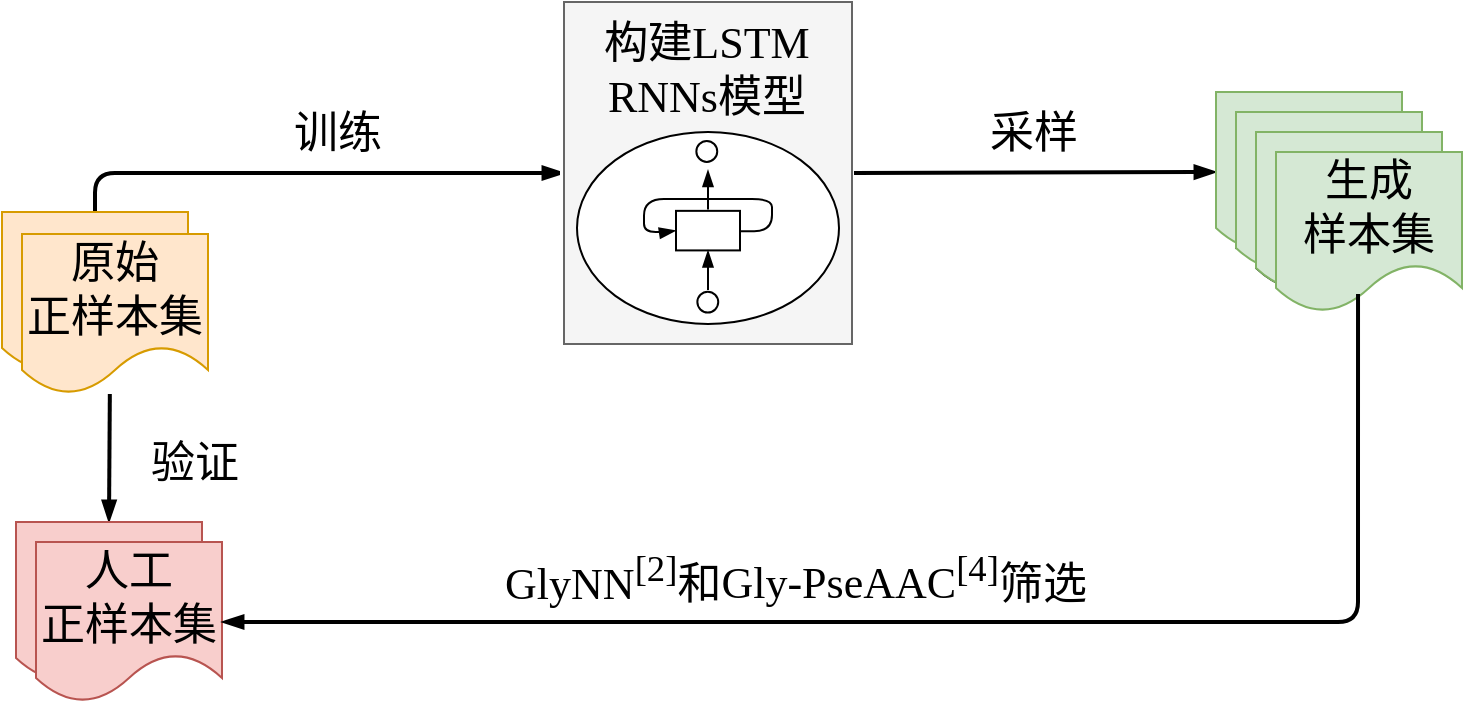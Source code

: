 <mxfile version="13.1.1" type="github" pages="10">
  <diagram id="lzUA3AbmuNnc6mhz9Bkj" name="ÃÂÃÂÃÂÃÂÃÂÃÂÃÂÃÂÃÂÃÂÃÂÃÂÃÂÃÂÃÂÃÂÃÂÃÂÃÂÃÂÃÂÃÂÃÂÃÂÃÂÃÂÃÂÃÂÃÂÃÂÃÂÃÂÃÂÃÂÃÂÃÂÃÂÃÂÃÂÃÂÃÂÃÂÃÂÃÂÃÂÃÂÃÂÃÂÃÂÃÂÃÂÃÂÃÂÃÂÃÂÃÂÃÂÃÂÃÂÃÂÃÂÃÂÃÂÃÂÃÂÃÂÃÂÃÂÃÂÃÂÃÂÃÂÃÂÃÂÃÂÃÂÃÂÃÂÃÂÃÂÃÂÃÂÃÂÃÂÃÂÃÂÃÂÃÂÃÂÃÂÃÂÃÂÃÂÃÂÃÂÃÂÃÂÃÂÃÂÃÂÃÂÃÂÃÂÃÂÃÂÃÂÃÂÃÂÃÂÃÂÃÂÃÂÃÂÃÂÃÂÃÂÃÂÃÂÃÂÃÂÃÂÃÂÃÂÃÂÃÂÃÂÃÂÃÂÃÂÃÂÃÂÃÂÃÂÃÂÃÂÃÂÃÂÃÂÃÂÃÂÃÂÃÂÃÂÃÂÃÂÃÂÃÂÃÂÃÂÃÂÃÂÃÂÃÂÃÂÃÂÃÂÃÂÃÂÃÂÃÂÃÂÃÂÃÂÃÂÃÂÃÂÃÂÃÂÃÂÃÂÃÂÃÂÃÂÃÂÃÂÃÂÃÂÃÂÃÂÃÂÃÂÃÂÃÂÃÂÃÂÃÂÃÂÃÂÃÂÃÂÃÂÃÂÃÂÃÂÃÂÃÂÃÂÃÂÃÂÃÂÃÂÃÂÃÂÃÂÃÂÃÂÃÂÃÂÃÂÃÂÃÂÃÂÃÂÃÂÃÂÃÂÃÂÃÂÃÂÃÂÃÂÃÂÃÂÃÂÃÂÃÂÃÂÃÂÃÂÃÂÃÂÃÂÃÂÃÂÃÂÃÂÃÂÃÂÃÂÃÂÃÂÃÂÃÂÃÂÃÂÃÂÃÂÃÂÃÂÃÂÃÂÃÂÃÂÃÂÃÂÃÂ§ÃÂÃÂÃÂÃÂÃÂÃÂÃÂÃÂÃÂÃÂÃÂÃÂÃÂÃÂÃÂÃÂÃÂÃÂÃÂÃÂÃÂÃÂÃÂÃÂÃÂÃÂÃÂÃÂÃÂÃÂÃÂÃÂÃÂÃÂÃÂÃÂÃÂÃÂÃÂÃÂÃÂÃÂÃÂÃÂÃÂÃÂÃÂÃÂÃÂÃÂÃÂÃÂÃÂÃÂÃÂÃÂÃÂÃÂÃÂÃÂÃÂÃÂÃÂÃÂÃÂÃÂÃÂÃÂÃÂÃÂÃÂÃÂÃÂÃÂÃÂÃÂÃÂÃÂÃÂÃÂÃÂÃÂÃÂÃÂÃÂÃÂÃÂÃÂÃÂÃÂÃÂÃÂÃÂÃÂÃÂÃÂÃÂÃÂÃÂÃÂÃÂÃÂÃÂÃÂÃÂÃÂÃÂÃÂÃÂÃÂÃÂÃÂÃÂÃÂÃÂÃÂÃÂÃÂÃÂÃÂÃÂÃÂÃÂÃÂÃÂÃÂÃÂÃÂÃÂÃÂÃÂÃÂÃÂÃÂÃÂÃÂÃÂÃÂÃÂÃÂÃÂÃÂÃÂÃÂÃÂÃÂÃÂÃÂÃÂÃÂÃÂÃÂÃÂÃÂÃÂÃÂÃÂÃÂÃÂÃÂÃÂÃÂÃÂÃÂÃÂÃÂÃÂÃÂÃÂÃÂÃÂÃÂÃÂÃÂÃÂÃÂÃÂÃÂÃÂÃÂÃÂÃÂÃÂÃÂÃÂÃÂÃÂÃÂÃÂÃÂÃÂÃÂÃÂÃÂÃÂÃÂÃÂÃÂÃÂÃÂÃÂÃÂÃÂÃÂÃÂÃÂÃÂÃÂÃÂÃÂÃÂÃÂÃÂÃÂÃÂÃÂÃÂÃÂÃÂÃÂÃÂÃÂÃÂÃÂÃÂÃÂÃÂÃÂÃÂÃÂÃÂÃÂÃÂÃÂÃÂÃÂÃÂÃÂÃÂÃÂÃÂÃÂÃÂÃÂÃÂÃÂÃÂÃÂÃÂÃÂÃÂÃÂÃÂÃÂÃÂÃÂ¬ÃÂÃÂÃÂÃÂÃÂÃÂÃÂÃÂÃÂÃÂÃÂÃÂÃÂÃÂÃÂÃÂÃÂÃÂÃÂÃÂÃÂÃÂÃÂÃÂÃÂÃÂÃÂÃÂÃÂÃÂÃÂÃÂÃÂÃÂÃÂÃÂÃÂÃÂÃÂÃÂÃÂÃÂÃÂÃÂÃÂÃÂÃÂÃÂÃÂÃÂÃÂÃÂÃÂÃÂÃÂÃÂÃÂÃÂÃÂÃÂÃÂÃÂÃÂÃÂÃÂÃÂÃÂÃÂÃÂÃÂÃÂÃÂÃÂÃÂÃÂÃÂÃÂÃÂÃÂÃÂÃÂÃÂÃÂÃÂÃÂÃÂÃÂÃÂÃÂÃÂÃÂÃÂÃÂÃÂÃÂÃÂÃÂÃÂÃÂÃÂÃÂÃÂÃÂÃÂÃÂÃÂÃÂÃÂÃÂÃÂÃÂÃÂÃÂÃÂÃÂÃÂÃÂÃÂÃÂÃÂÃÂÃÂÃÂÃÂÃÂÃÂÃÂÃÂÃÂÃÂÃÂÃÂÃÂÃÂÃÂÃÂÃÂÃÂÃÂÃÂÃÂÃÂÃÂÃÂÃÂÃÂÃÂÃÂÃÂÃÂÃÂÃÂÃÂÃÂÃÂÃÂÃÂÃÂÃÂÃÂÃÂÃÂÃÂÃÂÃÂÃÂÃÂÃÂÃÂÃÂÃÂÃÂÃÂÃÂÃÂÃÂÃÂÃÂÃÂÃÂÃÂÃÂÃÂÃÂÃÂÃÂÃÂÃÂÃÂÃÂÃÂÃÂÃÂÃÂÃÂÃÂÃÂÃÂÃÂÃÂÃÂÃÂÃÂÃÂÃÂÃÂÃÂÃÂÃÂÃÂÃÂÃÂÃÂÃÂÃÂÃÂÃÂÃÂÃÂÃÂÃÂÃÂÃÂÃÂÃÂÃÂÃÂÃÂÃÂÃÂÃÂÃÂÃÂÃÂÃÂÃÂÃÂÃÂÃÂÃÂÃÂÃÂÃÂÃÂÃÂÃÂÃÂÃÂÃÂÃÂÃÂÃÂÃÂÃÂÃÂÃÂ¬ 1 ÃÂÃÂÃÂÃÂÃÂÃÂÃÂÃÂÃÂÃÂÃÂÃÂÃÂÃÂÃÂÃÂÃÂÃÂÃÂÃÂÃÂÃÂÃÂÃÂÃÂÃÂÃÂÃÂÃÂÃÂÃÂÃÂÃÂÃÂÃÂÃÂÃÂÃÂÃÂÃÂÃÂÃÂÃÂÃÂÃÂÃÂÃÂÃÂÃÂÃÂÃÂÃÂÃÂÃÂÃÂÃÂÃÂÃÂÃÂÃÂÃÂÃÂÃÂÃÂÃÂÃÂÃÂÃÂÃÂÃÂÃÂÃÂÃÂÃÂÃÂÃÂÃÂÃÂÃÂÃÂÃÂÃÂÃÂÃÂÃÂÃÂÃÂÃÂÃÂÃÂÃÂÃÂÃÂÃÂÃÂÃÂÃÂÃÂÃÂÃÂÃÂÃÂÃÂÃÂÃÂÃÂÃÂÃÂÃÂÃÂÃÂÃÂÃÂÃÂÃÂÃÂÃÂÃÂÃÂÃÂÃÂÃÂÃÂÃÂÃÂÃÂÃÂÃÂÃÂÃÂÃÂÃÂÃÂÃÂÃÂÃÂÃÂÃÂÃÂÃÂÃÂÃÂÃÂÃÂÃÂÃÂÃÂÃÂÃÂÃÂÃÂÃÂÃÂÃÂÃÂÃÂÃÂÃÂÃÂÃÂÃÂÃÂÃÂÃÂÃÂÃÂÃÂÃÂÃÂÃÂÃÂÃÂÃÂÃÂÃÂÃÂÃÂÃÂÃÂÃÂÃÂÃÂÃÂÃÂÃÂÃÂÃÂÃÂÃÂÃÂÃÂÃÂÃÂÃÂÃÂÃÂÃÂÃÂÃÂÃÂÃÂÃÂÃÂÃÂÃÂÃÂÃÂÃÂÃÂÃÂÃÂÃÂÃÂÃÂÃÂÃÂÃÂÃÂÃÂÃÂÃÂÃÂÃÂÃÂÃÂÃÂÃÂÃÂÃÂÃÂÃÂÃÂÃÂÃÂÃÂÃÂÃÂÃÂÃÂÃÂÃÂÃÂÃÂÃÂÃÂÃÂÃÂÃÂÃÂÃÂÃÂÃÂÃÂÃÂÃÂÃÂ©ÃÂÃÂÃÂÃÂÃÂÃÂÃÂÃÂÃÂÃÂÃÂÃÂÃÂÃÂÃÂÃÂÃÂÃÂÃÂÃÂÃÂÃÂÃÂÃÂÃÂÃÂÃÂÃÂÃÂÃÂÃÂÃÂÃÂÃÂÃÂÃÂÃÂÃÂÃÂÃÂÃÂÃÂÃÂÃÂÃÂÃÂÃÂÃÂÃÂÃÂÃÂÃÂÃÂÃÂÃÂÃÂÃÂÃÂÃÂÃÂÃÂÃÂÃÂÃÂÃÂÃÂÃÂÃÂÃÂÃÂÃÂÃÂÃÂÃÂÃÂÃÂÃÂÃÂÃÂÃÂÃÂÃÂÃÂÃÂÃÂÃÂÃÂÃÂÃÂÃÂÃÂÃÂÃÂÃÂÃÂÃÂÃÂÃÂÃÂÃÂÃÂÃÂÃÂÃÂÃÂÃÂÃÂÃÂÃÂÃÂÃÂÃÂÃÂÃÂÃÂÃÂÃÂÃÂÃÂÃÂÃÂÃÂÃÂÃÂÃÂÃÂÃÂÃÂÃÂÃÂÃÂÃÂÃÂÃÂÃÂÃÂÃÂÃÂÃÂÃÂÃÂÃÂÃÂÃÂÃÂÃÂÃÂÃÂÃÂÃÂÃÂÃÂÃÂÃÂÃÂÃÂÃÂÃÂÃÂÃÂÃÂÃÂÃÂÃÂÃÂÃÂÃÂÃÂÃÂÃÂÃÂÃÂÃÂÃÂÃÂÃÂÃÂÃÂÃÂÃÂÃÂÃÂÃÂÃÂÃÂÃÂÃÂÃÂÃÂÃÂÃÂÃÂÃÂÃÂÃÂÃÂÃÂÃÂÃÂÃÂÃÂÃÂÃÂÃÂÃÂÃÂÃÂÃÂÃÂÃÂÃÂÃÂÃÂÃÂÃÂÃÂÃÂÃÂÃÂÃÂÃÂÃÂÃÂÃÂÃÂÃÂÃÂÃÂÃÂÃÂÃÂÃÂÃÂÃÂÃÂÃÂÃÂÃÂÃÂÃÂÃÂÃÂÃÂÃÂÃÂÃÂÃÂÃÂÃÂÃÂÃÂÃÂÃÂÃÂÃÂÃÂ¡ÃÂÃÂÃÂÃÂÃÂÃÂÃÂÃÂÃÂÃÂÃÂÃÂÃÂÃÂÃÂÃÂÃÂÃÂÃÂÃÂÃÂÃÂÃÂÃÂÃÂÃÂÃÂÃÂÃÂÃÂÃÂÃÂÃÂÃÂÃÂÃÂÃÂÃÂÃÂÃÂÃÂÃÂÃÂÃÂÃÂÃÂÃÂÃÂÃÂÃÂÃÂÃÂÃÂÃÂÃÂÃÂÃÂÃÂÃÂÃÂÃÂÃÂÃÂÃÂÃÂÃÂÃÂÃÂÃÂÃÂÃÂÃÂÃÂÃÂÃÂÃÂÃÂÃÂÃÂÃÂÃÂÃÂÃÂÃÂÃÂÃÂÃÂÃÂÃÂÃÂÃÂÃÂÃÂÃÂÃÂÃÂÃÂÃÂÃÂÃÂÃÂÃÂÃÂÃÂÃÂÃÂÃÂÃÂÃÂÃÂÃÂÃÂÃÂÃÂÃÂÃÂÃÂÃÂÃÂÃÂÃÂÃÂÃÂÃÂÃÂÃÂÃÂÃÂÃÂÃÂÃÂÃÂÃÂÃÂÃÂÃÂÃÂÃÂÃÂÃÂÃÂÃÂÃÂÃÂÃÂÃÂÃÂÃÂÃÂÃÂÃÂÃÂÃÂÃÂÃÂÃÂÃÂÃÂÃÂÃÂÃÂÃÂÃÂÃÂÃÂÃÂÃÂÃÂÃÂÃÂÃÂÃÂÃÂÃÂÃÂÃÂÃÂÃÂÃÂÃÂÃÂÃÂÃÂÃÂÃÂÃÂÃÂÃÂÃÂÃÂÃÂÃÂÃÂÃÂÃÂÃÂÃÂÃÂÃÂÃÂÃÂÃÂÃÂÃÂÃÂÃÂÃÂÃÂÃÂÃÂÃÂÃÂÃÂÃÂÃÂÃÂÃÂÃÂÃÂÃÂÃÂÃÂÃÂÃÂÃÂÃÂÃÂÃÂÃÂÃÂÃÂÃÂÃÂÃÂÃÂÃÂÃÂÃÂÃÂÃÂÃÂÃÂÃÂÃÂÃÂÃÂÃÂÃÂÃÂÃÂÃÂÃÂÃÂÃÂÃÂÃÂµ">
    <mxGraphModel dx="723" dy="334" grid="1" gridSize="10" guides="1" tooltips="1" connect="1" arrows="1" fold="1" page="1" pageScale="1" pageWidth="827" pageHeight="1169" math="0" shadow="0">
      <root>
        <mxCell id="0" />
        <mxCell id="1" parent="0" />
        <mxCell id="C3orowZQ6td-tv8BafXi-1" value="" style="endArrow=blockThin;html=1;strokeWidth=2;endFill=1;fontFamily=Times New Roman;fontStyle=0;startArrow=none;startFill=0;entryX=0.5;entryY=0;entryDx=0;entryDy=0;fontSize=22;" parent="1" target="C3orowZQ6td-tv8BafXi-4" edge="1">
          <mxGeometry width="50" height="50" relative="1" as="geometry">
            <mxPoint x="117" y="254" as="sourcePoint" />
            <mxPoint x="174.5" y="305" as="targetPoint" />
          </mxGeometry>
        </mxCell>
        <mxCell id="C3orowZQ6td-tv8BafXi-3" value="" style="group;fillColor=#FFFFFF;fontStyle=0;strokeWidth=1;fontSize=22;" parent="1" vertex="1" connectable="0">
          <mxGeometry x="70" y="330" width="103" height="90" as="geometry" />
        </mxCell>
        <mxCell id="C3orowZQ6td-tv8BafXi-4" value="" style="shape=document;whiteSpace=wrap;html=1;boundedLbl=1;fillColor=#f8cecc;fontFamily=Times New Roman;strokeWidth=1;fontStyle=0;strokeColor=#b85450;fontSize=22;" parent="C3orowZQ6td-tv8BafXi-3" vertex="1">
          <mxGeometry width="93" height="80" as="geometry" />
        </mxCell>
        <mxCell id="C3orowZQ6td-tv8BafXi-5" value="&lt;font style=&quot;font-size: 22px;&quot; face=&quot;SimSun&quot;&gt;人工&lt;br style=&quot;font-size: 22px;&quot;&gt;正样本集&lt;/font&gt;" style="shape=document;whiteSpace=wrap;html=1;boundedLbl=1;fillColor=#f8cecc;fontFamily=Times New Roman;strokeWidth=1;fontStyle=0;strokeColor=#b85450;fontSize=22;" parent="C3orowZQ6td-tv8BafXi-3" vertex="1">
          <mxGeometry x="10" y="10" width="93" height="80" as="geometry" />
        </mxCell>
        <mxCell id="C3orowZQ6td-tv8BafXi-6" value="训练" style="text;html=1;strokeColor=none;fillColor=none;align=center;verticalAlign=middle;whiteSpace=wrap;rounded=0;fontStyle=0;fontSize=22;fontFamily=SimSun;strokeWidth=1;" parent="1" vertex="1">
          <mxGeometry x="190" y="115" width="82" height="41" as="geometry" />
        </mxCell>
        <mxCell id="C3orowZQ6td-tv8BafXi-7" value="" style="endArrow=blockThin;html=1;strokeWidth=2;endFill=1;fontFamily=Times New Roman;fontStyle=0;edgeStyle=orthogonalEdgeStyle;entryX=0;entryY=0.5;entryDx=0;entryDy=0;exitX=0.5;exitY=0;exitDx=0;exitDy=0;fontSize=22;" parent="1" source="C3orowZQ6td-tv8BafXi-33" target="C3orowZQ6td-tv8BafXi-10" edge="1">
          <mxGeometry width="50" height="50" relative="1" as="geometry">
            <mxPoint x="226.5" y="156" as="sourcePoint" />
            <mxPoint x="522" y="170" as="targetPoint" />
          </mxGeometry>
        </mxCell>
        <mxCell id="C3orowZQ6td-tv8BafXi-8" value="验证" style="text;html=1;strokeColor=none;fillColor=none;align=center;verticalAlign=middle;whiteSpace=wrap;rounded=0;fontStyle=0;fontSize=22;fontFamily=SimSun;strokeWidth=1;" parent="1" vertex="1">
          <mxGeometry x="110" y="280" width="99" height="41" as="geometry" />
        </mxCell>
        <mxCell id="C3orowZQ6td-tv8BafXi-9" value="" style="group;fillColor=#FFFFFF;fontStyle=0;strokeWidth=1;fontFamily=SimSun;fontSize=22;" parent="1" vertex="1" connectable="0">
          <mxGeometry x="342" y="70" width="147" height="171" as="geometry" />
        </mxCell>
        <mxCell id="C3orowZQ6td-tv8BafXi-10" value="" style="shape=parallelogram;perimeter=parallelogramPerimeter;whiteSpace=wrap;html=1;fillColor=#f5f5f5;fontFamily=Times New Roman;strokeWidth=1;fontStyle=0;size=0;align=center;strokeColor=#666666;fontColor=#333333;fontSize=22;" parent="C3orowZQ6td-tv8BafXi-9" vertex="1">
          <mxGeometry x="2" width="144" height="171" as="geometry" />
        </mxCell>
        <mxCell id="C3orowZQ6td-tv8BafXi-11" value="" style="ellipse;whiteSpace=wrap;html=1;fillColor=#FFFFFF;fontFamily=Times New Roman;strokeWidth=1;fontStyle=0;strokeColor=#000000;fontSize=22;" parent="C3orowZQ6td-tv8BafXi-9" vertex="1">
          <mxGeometry x="8.5" y="65" width="131" height="96" as="geometry" />
        </mxCell>
        <mxCell id="C3orowZQ6td-tv8BafXi-12" value="" style="group;fontFamily=Times New Roman;fontStyle=0;strokeWidth=1;fontSize=22;" parent="C3orowZQ6td-tv8BafXi-9" vertex="1" connectable="0">
          <mxGeometry x="42" y="69.5" width="64" height="87" as="geometry" />
        </mxCell>
        <mxCell id="C3orowZQ6td-tv8BafXi-13" value="" style="endArrow=blockThin;html=1;strokeWidth=1;endFill=1;fontFamily=Times New Roman;edgeStyle=orthogonalEdgeStyle;entryX=0;entryY=0.5;entryDx=0;entryDy=0;fontSize=22;fontStyle=0" parent="C3orowZQ6td-tv8BafXi-12" target="C3orowZQ6td-tv8BafXi-15" edge="1">
          <mxGeometry width="50" height="50" relative="1" as="geometry">
            <mxPoint x="46.255" y="45.148" as="sourcePoint" />
            <mxPoint x="11.636" y="58.659" as="targetPoint" />
            <Array as="points">
              <mxPoint x="64" y="45.477" />
              <mxPoint x="64" y="29.0" />
              <mxPoint y="29.0" />
              <mxPoint y="45.477" />
              <mxPoint x="11.636" y="45.477" />
              <mxPoint x="11.636" y="44.818" />
            </Array>
          </mxGeometry>
        </mxCell>
        <mxCell id="C3orowZQ6td-tv8BafXi-14" value="" style="ellipse;whiteSpace=wrap;html=1;aspect=fixed;strokeWidth=1;fillColor=#FFFFFF;fontFamily=Times New Roman;fontStyle=0;fontSize=22;" parent="C3orowZQ6td-tv8BafXi-12" vertex="1">
          <mxGeometry x="26.682" y="75.318" width="10.437" height="10.437" as="geometry" />
        </mxCell>
        <mxCell id="C3orowZQ6td-tv8BafXi-15" value="" style="rounded=0;whiteSpace=wrap;html=1;strokeWidth=1;fillColor=#FFFFFF;fontFamily=Times New Roman;fontStyle=0;fontSize=22;" parent="C3orowZQ6td-tv8BafXi-12" vertex="1">
          <mxGeometry x="16" y="34.932" width="32" height="19.773" as="geometry" />
        </mxCell>
        <mxCell id="C3orowZQ6td-tv8BafXi-16" value="" style="ellipse;whiteSpace=wrap;html=1;aspect=fixed;strokeWidth=1;fillColor=#FFFFFF;fontFamily=Times New Roman;fontStyle=0;fontSize=22;" parent="C3orowZQ6td-tv8BafXi-12" vertex="1">
          <mxGeometry x="26.182" width="10.437" height="10.437" as="geometry" />
        </mxCell>
        <mxCell id="C3orowZQ6td-tv8BafXi-17" value="" style="endArrow=blockThin;html=1;strokeWidth=1;endFill=1;fontFamily=Times New Roman;fontStyle=0;fontSize=22;" parent="C3orowZQ6td-tv8BafXi-12" edge="1">
          <mxGeometry width="50" height="50" relative="1" as="geometry">
            <mxPoint x="32" y="74.477" as="sourcePoint" />
            <mxPoint x="32" y="54.705" as="targetPoint" />
          </mxGeometry>
        </mxCell>
        <mxCell id="C3orowZQ6td-tv8BafXi-18" value="" style="endArrow=blockThin;html=1;strokeWidth=1;endFill=1;fontFamily=Times New Roman;fontStyle=0;fontSize=22;" parent="C3orowZQ6td-tv8BafXi-12" edge="1">
          <mxGeometry width="50" height="50" relative="1" as="geometry">
            <mxPoint x="32" y="34.273" as="sourcePoint" />
            <mxPoint x="32" y="14.5" as="targetPoint" />
          </mxGeometry>
        </mxCell>
        <mxCell id="C3orowZQ6td-tv8BafXi-19" value="&lt;font style=&quot;font-size: 22px&quot;&gt;&lt;span style=&quot;font-size: 22px&quot;&gt;构建&lt;font face=&quot;Times New Roman&quot; style=&quot;font-size: 22px&quot;&gt;LSTM RNNs&lt;/font&gt;模型&lt;/span&gt;&lt;/font&gt;" style="text;html=1;strokeColor=none;fillColor=none;align=center;verticalAlign=middle;whiteSpace=wrap;rounded=0;fontStyle=0;strokeWidth=1;fontFamily=SimSun;fontSize=22;" parent="C3orowZQ6td-tv8BafXi-9" vertex="1">
          <mxGeometry y="6" width="147" height="56" as="geometry" />
        </mxCell>
        <mxCell id="C3orowZQ6td-tv8BafXi-20" value="采样" style="text;html=1;strokeColor=none;fillColor=none;align=center;verticalAlign=middle;whiteSpace=wrap;rounded=0;fontStyle=0;fontSize=22;fontFamily=SimSun;strokeWidth=1;" parent="1" vertex="1">
          <mxGeometry x="538" y="115" width="82" height="41" as="geometry" />
        </mxCell>
        <mxCell id="C3orowZQ6td-tv8BafXi-21" value="" style="endArrow=blockThin;html=1;strokeWidth=2;endFill=1;fontFamily=Times New Roman;fontStyle=0;entryX=0;entryY=0.5;entryDx=0;entryDy=0;fontSize=22;" parent="1" edge="1" target="C3orowZQ6td-tv8BafXi-23">
          <mxGeometry width="50" height="50" relative="1" as="geometry">
            <mxPoint x="489" y="155.5" as="sourcePoint" />
            <mxPoint x="606.5" y="155.5" as="targetPoint" />
          </mxGeometry>
        </mxCell>
        <mxCell id="C3orowZQ6td-tv8BafXi-22" value="" style="group;fillColor=#FFFFFF;fontStyle=0;strokeWidth=1;fontSize=22;" parent="1" vertex="1" connectable="0">
          <mxGeometry x="670" y="115" width="103" height="90" as="geometry" />
        </mxCell>
        <mxCell id="C3orowZQ6td-tv8BafXi-23" value="" style="shape=document;whiteSpace=wrap;html=1;boundedLbl=1;fillColor=#d5e8d4;fontFamily=Times New Roman;strokeWidth=1;fontStyle=0;strokeColor=#82b366;fontSize=22;" parent="C3orowZQ6td-tv8BafXi-22" vertex="1">
          <mxGeometry width="93" height="80" as="geometry" />
        </mxCell>
        <mxCell id="C3orowZQ6td-tv8BafXi-24" value="&lt;font style=&quot;font-size: 22px;&quot;&gt;&lt;span style=&quot;font-size: 22px;&quot;&gt;Artificial&lt;/span&gt;&lt;br style=&quot;font-size: 22px;&quot;&gt;&lt;span style=&quot;font-size: 22px;&quot;&gt;Dataset&lt;/span&gt;&lt;/font&gt;" style="shape=document;whiteSpace=wrap;html=1;boundedLbl=1;fillColor=#FFD966;fontFamily=Times New Roman;strokeWidth=1;fontStyle=0;fontSize=22;" parent="C3orowZQ6td-tv8BafXi-22" vertex="1">
          <mxGeometry x="10" y="10" width="93" height="80" as="geometry" />
        </mxCell>
        <mxCell id="C3orowZQ6td-tv8BafXi-25" value="" style="group;fillColor=#FFFFFF;fontStyle=0;strokeWidth=1;fontSize=22;" parent="1" vertex="1" connectable="0">
          <mxGeometry x="680" y="125" width="103" height="90" as="geometry" />
        </mxCell>
        <mxCell id="C3orowZQ6td-tv8BafXi-26" value="" style="shape=document;whiteSpace=wrap;html=1;boundedLbl=1;fillColor=#d5e8d4;fontFamily=Times New Roman;strokeWidth=1;fontStyle=0;strokeColor=#82b366;fontSize=22;" parent="C3orowZQ6td-tv8BafXi-25" vertex="1">
          <mxGeometry width="93" height="80" as="geometry" />
        </mxCell>
        <mxCell id="C3orowZQ6td-tv8BafXi-27" value="&lt;font style=&quot;font-size: 22px;&quot;&gt;&lt;span style=&quot;font-size: 22px;&quot;&gt;Artificial&lt;/span&gt;&lt;br style=&quot;font-size: 22px;&quot;&gt;&lt;span style=&quot;font-size: 22px;&quot;&gt;Dataset&lt;/span&gt;&lt;/font&gt;" style="shape=document;whiteSpace=wrap;html=1;boundedLbl=1;fillColor=#FFD966;fontFamily=Times New Roman;strokeWidth=1;fontStyle=0;fontSize=22;" parent="C3orowZQ6td-tv8BafXi-25" vertex="1">
          <mxGeometry x="10" y="10" width="93" height="80" as="geometry" />
        </mxCell>
        <mxCell id="C3orowZQ6td-tv8BafXi-28" value="" style="group;fontStyle=0;strokeWidth=1;fontSize=22;" parent="1" vertex="1" connectable="0">
          <mxGeometry x="690" y="135" width="103" height="90" as="geometry" />
        </mxCell>
        <mxCell id="C3orowZQ6td-tv8BafXi-29" value="" style="shape=document;whiteSpace=wrap;html=1;boundedLbl=1;fillColor=#d5e8d4;fontFamily=Times New Roman;strokeWidth=1;fontStyle=0;strokeColor=#82b366;fontSize=22;" parent="C3orowZQ6td-tv8BafXi-28" vertex="1">
          <mxGeometry width="93" height="80" as="geometry" />
        </mxCell>
        <mxCell id="C3orowZQ6td-tv8BafXi-30" value="&lt;font style=&quot;font-size: 22px&quot; face=&quot;SimSun&quot;&gt;生成&lt;br&gt;样本集&lt;/font&gt;" style="shape=document;whiteSpace=wrap;html=1;boundedLbl=1;fillColor=#d5e8d4;fontFamily=Times New Roman;strokeWidth=1;fontStyle=0;strokeColor=#82b366;fontSize=22;" parent="C3orowZQ6td-tv8BafXi-28" vertex="1">
          <mxGeometry x="10" y="10" width="93" height="80" as="geometry" />
        </mxCell>
        <mxCell id="C3orowZQ6td-tv8BafXi-31" value="" style="endArrow=blockThin;html=1;strokeWidth=2;endFill=1;fontFamily=Times New Roman;fontStyle=0;startArrow=none;startFill=0;entryX=1;entryY=0.5;entryDx=0;entryDy=0;edgeStyle=orthogonalEdgeStyle;exitX=0.441;exitY=0.888;exitDx=0;exitDy=0;exitPerimeter=0;fontSize=22;" parent="1" source="C3orowZQ6td-tv8BafXi-30" target="C3orowZQ6td-tv8BafXi-5" edge="1">
          <mxGeometry width="50" height="50" relative="1" as="geometry">
            <mxPoint x="682.588" y="211.353" as="sourcePoint" />
            <mxPoint x="682" y="300" as="targetPoint" />
            <Array as="points">
              <mxPoint x="741" y="380" />
            </Array>
          </mxGeometry>
        </mxCell>
        <mxCell id="C3orowZQ6td-tv8BafXi-32" value="" style="group;fillColor=#FFFFFF;fontStyle=0;strokeWidth=1;fontSize=22;" parent="1" vertex="1" connectable="0">
          <mxGeometry x="63" y="175" width="103" height="91" as="geometry" />
        </mxCell>
        <mxCell id="C3orowZQ6td-tv8BafXi-33" value="" style="shape=document;whiteSpace=wrap;html=1;boundedLbl=1;fillColor=#ffe6cc;fontFamily=Times New Roman;strokeWidth=1;fontStyle=0;strokeColor=#d79b00;fontSize=22;" parent="C3orowZQ6td-tv8BafXi-32" vertex="1">
          <mxGeometry width="93" height="80" as="geometry" />
        </mxCell>
        <mxCell id="C3orowZQ6td-tv8BafXi-34" value="&lt;font style=&quot;font-size: 22px;&quot; face=&quot;SimSun&quot;&gt;原始&lt;br style=&quot;font-size: 22px;&quot;&gt;正样本集&lt;/font&gt;" style="shape=document;whiteSpace=wrap;html=1;boundedLbl=1;fillColor=#ffe6cc;fontFamily=Times New Roman;strokeWidth=1;fontStyle=0;strokeColor=#d79b00;fontSize=22;" parent="C3orowZQ6td-tv8BafXi-32" vertex="1">
          <mxGeometry x="10" y="11" width="93" height="80" as="geometry" />
        </mxCell>
        <mxCell id="C3orowZQ6td-tv8BafXi-37" value="&lt;div style=&quot;font-size: 22px&quot;&gt;&lt;/div&gt;&lt;span style=&quot;font-family: &amp;#34;times new roman&amp;#34;&quot;&gt;GlyNN&lt;/span&gt;&lt;span style=&quot;font-family: &amp;#34;times new roman&amp;#34;&quot;&gt;&lt;sup&gt;[2]&lt;/sup&gt;&lt;/span&gt;和&lt;font face=&quot;Times New Roman&quot; style=&quot;font-size: 22px&quot;&gt;Gly-PseAAC&lt;sup&gt;[4]&lt;/sup&gt;&lt;/font&gt;筛选" style="text;html=1;strokeColor=none;fillColor=none;align=center;verticalAlign=middle;whiteSpace=wrap;rounded=0;fontStyle=0;fontSize=22;fontFamily=SimSun;strokeWidth=1;" parent="1" vertex="1">
          <mxGeometry x="258.5" y="340" width="401.5" height="37" as="geometry" />
        </mxCell>
      </root>
    </mxGraphModel>
  </diagram>
  <diagram id="pRW_z6lv08IRe64yzwMq" name="第 4 页">
    
    <mxGraphModel dx="3720" dy="1337" grid="1" gridSize="10" guides="1" tooltips="1" connect="1" arrows="1" fold="1" page="1" pageScale="1" pageWidth="827" pageHeight="1169" math="0" shadow="0">
      
      <root>
        
        <mxCell id="lapKxlqBSLJUVItbC8uW-0" />
        
        <mxCell id="lapKxlqBSLJUVItbC8uW-1" parent="lapKxlqBSLJUVItbC8uW-0" />
        
        <mxCell id="gHdvdU_fINEfj8zwYCqz-0" value="" style="endArrow=blockThin;html=1;strokeWidth=3;endFill=1;fontFamily=Times New Roman;fontStyle=1;entryX=-0.005;entryY=0.4;entryDx=0;entryDy=0;entryPerimeter=0;" parent="lapKxlqBSLJUVItbC8uW-1" target="gHdvdU_fINEfj8zwYCqz-1" edge="1">
          
          <mxGeometry width="50" height="50" relative="1" as="geometry">
            
            <mxPoint x="140.5" y="189" as="sourcePoint" />
            
            <mxPoint x="207.5" y="89" as="targetPoint" />
            
          </mxGeometry>
          
        </mxCell>
        
        <mxCell id="gHdvdU_fINEfj8zwYCqz-1" value="&lt;font style=&quot;font-size: 20px&quot;&gt;Training&lt;br&gt;Set&lt;/font&gt;" style="shape=document;whiteSpace=wrap;html=1;boundedLbl=1;fillColor=#FFFFCC;fontFamily=Times New Roman;strokeWidth=2;fontStyle=1" parent="lapKxlqBSLJUVItbC8uW-1" vertex="1">
          
          <mxGeometry x="214.5" y="52" width="93" height="80" as="geometry" />
          
        </mxCell>
        
        <mxCell id="gHdvdU_fINEfj8zwYCqz-2" value="" style="endArrow=blockThin;html=1;strokeWidth=3;endFill=1;fontFamily=Times New Roman;fontStyle=1" parent="lapKxlqBSLJUVItbC8uW-1" edge="1">
          
          <mxGeometry width="50" height="50" relative="1" as="geometry">
            
            <mxPoint x="458" y="191" as="sourcePoint" />
            
            <mxPoint x="459" y="227" as="targetPoint" />
            
          </mxGeometry>
          
        </mxCell>
        
        <mxCell id="gHdvdU_fINEfj8zwYCqz-3" value="" style="endArrow=blockThin;html=1;strokeWidth=3;endFill=1;fontFamily=Times New Roman;fontStyle=1;entryX=-0.005;entryY=0.425;entryDx=0;entryDy=0;entryPerimeter=0;" parent="lapKxlqBSLJUVItbC8uW-1" target="gHdvdU_fINEfj8zwYCqz-4" edge="1">
          
          <mxGeometry width="50" height="50" relative="1" as="geometry">
            
            <mxPoint x="141.5" y="189" as="sourcePoint" />
            
            <mxPoint x="207.5" y="289" as="targetPoint" />
            
          </mxGeometry>
          
        </mxCell>
        
        <mxCell id="gHdvdU_fINEfj8zwYCqz-4" value="&lt;font style=&quot;font-size: 20px&quot;&gt;Validation&lt;br&gt;Set&lt;/font&gt;&lt;br&gt;" style="shape=document;whiteSpace=wrap;html=1;boundedLbl=1;fillColor=#FFFFCC;fontFamily=Times New Roman;strokeWidth=2;fontStyle=1" parent="lapKxlqBSLJUVItbC8uW-1" vertex="1">
          
          <mxGeometry x="215.5" y="252" width="93" height="80" as="geometry" />
          
        </mxCell>
        
        <mxCell id="gHdvdU_fINEfj8zwYCqz-5" value="" style="endArrow=blockThin;html=1;strokeWidth=3;endFill=1;edgeStyle=orthogonalEdgeStyle;fontFamily=Times New Roman;fontStyle=1" parent="lapKxlqBSLJUVItbC8uW-1" target="gHdvdU_fINEfj8zwYCqz-6" edge="1">
          
          <mxGeometry width="50" height="50" relative="1" as="geometry">
            
            <mxPoint x="309" y="81" as="sourcePoint" />
            
            <mxPoint x="388.5" y="146" as="targetPoint" />
            
            <Array as="points">
              
              <mxPoint x="458.5" y="81" />
              
            </Array>
            
          </mxGeometry>
          
        </mxCell>
        
        <mxCell id="gHdvdU_fINEfj8zwYCqz-6" value="&lt;font style=&quot;font-size: 20px&quot;&gt;Building Model&lt;/font&gt;" style="shape=parallelogram;perimeter=parallelogramPerimeter;whiteSpace=wrap;html=1;fillColor=#E6FFCC;fontFamily=Times New Roman;strokeWidth=2;fontStyle=1" parent="lapKxlqBSLJUVItbC8uW-1" vertex="1">
          
          <mxGeometry x="353.5" y="131" width="210" height="60" as="geometry" />
          
        </mxCell>
        
        <mxCell id="gHdvdU_fINEfj8zwYCqz-7" value="" style="ellipse;whiteSpace=wrap;html=1;fillColor=#f8cecc;fontFamily=Times New Roman;strokeWidth=2;fontStyle=1;strokeColor=#000000;" parent="lapKxlqBSLJUVItbC8uW-1" vertex="1">
          
          <mxGeometry x="382.5" y="229" width="155" height="120" as="geometry" />
          
        </mxCell>
        
        <mxCell id="gHdvdU_fINEfj8zwYCqz-8" value="" style="endArrow=blockThin;html=1;strokeWidth=3;endFill=1;fontFamily=Times New Roman;fontStyle=1" parent="lapKxlqBSLJUVItbC8uW-1" edge="1">
          
          <mxGeometry width="50" height="50" relative="1" as="geometry">
            
            <mxPoint x="309.5" y="291" as="sourcePoint" />
            
            <mxPoint x="379.5" y="291" as="targetPoint" />
            
          </mxGeometry>
          
        </mxCell>
        
        <mxCell id="gHdvdU_fINEfj8zwYCqz-9" value="" style="group;fontFamily=Times New Roman;" parent="lapKxlqBSLJUVItbC8uW-1" vertex="1" connectable="0">
          
          <mxGeometry x="419" y="238" width="80" height="103" as="geometry" />
          
        </mxCell>
        
        <mxCell id="gHdvdU_fINEfj8zwYCqz-10" value="" style="endArrow=blockThin;html=1;strokeWidth=2;endFill=1;fontFamily=Times New Roman;edgeStyle=orthogonalEdgeStyle;entryX=0;entryY=0.5;entryDx=0;entryDy=0;fontSize=7;" parent="gHdvdU_fINEfj8zwYCqz-9" target="gHdvdU_fINEfj8zwYCqz-12" edge="1">
          
          <mxGeometry width="50" height="50" relative="1" as="geometry">
            
            <mxPoint x="57.818" y="53.451" as="sourcePoint" />
            
            <mxPoint x="14.545" y="69.447" as="targetPoint" />
            
            <Array as="points">
              
              <mxPoint x="80" y="53.841" />
              
              <mxPoint x="80" y="34.333" />
              
              <mxPoint y="34.333" />
              
              <mxPoint y="53.841" />
              
              <mxPoint x="14.545" y="53.841" />
              
              <mxPoint x="14.545" y="53.061" />
              
            </Array>
            
          </mxGeometry>
          
        </mxCell>
        
        <mxCell id="gHdvdU_fINEfj8zwYCqz-11" value="" style="ellipse;whiteSpace=wrap;html=1;aspect=fixed;strokeWidth=1;fillColor=#FFFFFF;fontFamily=Times New Roman;" parent="gHdvdU_fINEfj8zwYCqz-9" vertex="1">
          
          <mxGeometry x="32.727" y="87.394" width="14.545" height="14.545" as="geometry" />
          
        </mxCell>
        
        <mxCell id="gHdvdU_fINEfj8zwYCqz-12" value="" style="rounded=0;whiteSpace=wrap;html=1;strokeWidth=1;fillColor=#FFFFFF;fontFamily=Times New Roman;" parent="gHdvdU_fINEfj8zwYCqz-9" vertex="1">
          
          <mxGeometry x="20" y="41.356" width="40" height="23.409" as="geometry" />
          
        </mxCell>
        
        <mxCell id="gHdvdU_fINEfj8zwYCqz-13" value="" style="ellipse;whiteSpace=wrap;html=1;aspect=fixed;strokeWidth=1;fillColor=#FFFFFF;fontFamily=Times New Roman;" parent="gHdvdU_fINEfj8zwYCqz-9" vertex="1">
          
          <mxGeometry x="32.727" width="14.545" height="14.545" as="geometry" />
          
        </mxCell>
        
        <mxCell id="gHdvdU_fINEfj8zwYCqz-14" value="" style="endArrow=blockThin;html=1;strokeWidth=2;endFill=1;fontFamily=Times New Roman;" parent="gHdvdU_fINEfj8zwYCqz-9" edge="1">
          
          <mxGeometry width="50" height="50" relative="1" as="geometry">
            
            <mxPoint x="40" y="88.174" as="sourcePoint" />
            
            <mxPoint x="40" y="64.765" as="targetPoint" />
            
          </mxGeometry>
          
        </mxCell>
        
        <mxCell id="gHdvdU_fINEfj8zwYCqz-15" value="" style="endArrow=blockThin;html=1;strokeWidth=2;endFill=1;fontFamily=Times New Roman;" parent="gHdvdU_fINEfj8zwYCqz-9" edge="1">
          
          <mxGeometry width="50" height="50" relative="1" as="geometry">
            
            <mxPoint x="40" y="40.576" as="sourcePoint" />
            
            <mxPoint x="40" y="17.167" as="targetPoint" />
            
          </mxGeometry>
          
        </mxCell>
        
        <mxCell id="gHdvdU_fINEfj8zwYCqz-16" value="" style="endArrow=none;dashed=1;html=1;edgeStyle=orthogonalEdgeStyle;strokeWidth=3;fontFamily=Times New Roman;" parent="lapKxlqBSLJUVItbC8uW-1" edge="1">
          
          <mxGeometry width="50" height="50" relative="1" as="geometry">
            
            <mxPoint x="173" y="57" as="sourcePoint" />
            
            <mxPoint x="173" y="57" as="targetPoint" />
            
            <Array as="points">
              
              <mxPoint x="173" y="37" />
              
              <mxPoint x="612" y="37" />
              
              <mxPoint x="612" y="397" />
              
              <mxPoint x="173" y="397" />
              
            </Array>
            
          </mxGeometry>
          
        </mxCell>
        
        <mxCell id="gHdvdU_fINEfj8zwYCqz-17" value="" style="endArrow=none;html=1;strokeWidth=3;endFill=0;edgeStyle=orthogonalEdgeStyle;fontFamily=Times New Roman;fontStyle=1;startArrow=blockThin;startFill=1;" parent="lapKxlqBSLJUVItbC8uW-1" edge="1">
          
          <mxGeometry width="50" height="50" relative="1" as="geometry">
            
            <mxPoint x="140" y="378" as="sourcePoint" />
            
            <mxPoint x="458.5" y="349" as="targetPoint" />
            
            <Array as="points">
              
              <mxPoint x="459.5" y="378" />
              
            </Array>
            
          </mxGeometry>
          
        </mxCell>
        
        <mxCell id="gHdvdU_fINEfj8zwYCqz-18" value="&lt;b&gt;&lt;font style=&quot;font-size: 20px&quot;&gt;Sampling&lt;/font&gt;&lt;/b&gt;" style="text;html=1;strokeColor=none;fillColor=none;align=center;verticalAlign=middle;whiteSpace=wrap;rounded=0;fontFamily=Times New Roman;" parent="lapKxlqBSLJUVItbC8uW-1" vertex="1">
          
          <mxGeometry x="215.5" y="341" width="172" height="30" as="geometry" />
          
        </mxCell>
        
        <mxCell id="gHdvdU_fINEfj8zwYCqz-19" value="LSTM RNNs Implementation" style="text;html=1;strokeColor=none;fillColor=none;align=center;verticalAlign=middle;whiteSpace=wrap;rounded=0;fontStyle=1;fontSize=20;fontFamily=Times New Roman;" parent="lapKxlqBSLJUVItbC8uW-1" vertex="1">
          
          <mxGeometry x="472.5" y="42" width="133" height="57" as="geometry" />
          
        </mxCell>
        
        <mxCell id="gHdvdU_fINEfj8zwYCqz-20" value="" style="shape=cross;whiteSpace=wrap;html=1;fillColor=#FFFFFF;fontFamily=Times New Roman;fontSize=20;strokeWidth=2;" parent="lapKxlqBSLJUVItbC8uW-1" vertex="1">
          
          <mxGeometry x="57.5" y="247" width="45" height="50" as="geometry" />
          
        </mxCell>
        
        <mxCell id="gHdvdU_fINEfj8zwYCqz-21" value="&lt;font style=&quot;font-size: 20px&quot;&gt;Train&lt;br&gt;Set&lt;/font&gt;&lt;br&gt;" style="shape=document;whiteSpace=wrap;html=1;boundedLbl=1;fillColor=#FFFFCC;fontFamily=Times New Roman;strokeWidth=2;fontStyle=1" parent="lapKxlqBSLJUVItbC8uW-1" vertex="1">
          
          <mxGeometry x="33.5" y="138" width="93" height="80" as="geometry" />
          
        </mxCell>
        
        <mxCell id="gHdvdU_fINEfj8zwYCqz-22" value="&lt;font style=&quot;font-size: 20px&quot;&gt;&lt;span&gt;Positive&lt;/span&gt;&lt;br&gt;&lt;span&gt;Dataset&lt;/span&gt;&lt;/font&gt;" style="shape=document;whiteSpace=wrap;html=1;boundedLbl=1;fillColor=#FFFFCC;fontFamily=Times New Roman;strokeWidth=2;fontStyle=1" parent="lapKxlqBSLJUVItbC8uW-1" vertex="1">
          
          <mxGeometry x="43.5" y="149" width="93" height="80" as="geometry" />
          
        </mxCell>
        
        <mxCell id="gHdvdU_fINEfj8zwYCqz-28" value="CNN Implementation" style="text;html=1;strokeColor=none;fillColor=none;align=center;verticalAlign=middle;whiteSpace=wrap;rounded=0;fontStyle=1;fontSize=20;fontFamily=Times New Roman;" parent="lapKxlqBSLJUVItbC8uW-1" vertex="1">
          
          <mxGeometry x="670" y="531.5" width="131" height="57" as="geometry" />
          
        </mxCell>
        
        <mxCell id="gHdvdU_fINEfj8zwYCqz-49" value="&lt;font&gt;&lt;span style=&quot;font-size: 20px&quot;&gt;&lt;b&gt;Selected by&lt;br&gt;&amp;nbsp;CD-HIT Tool with 50% Probability&lt;/b&gt;&lt;/span&gt;&lt;br&gt;&lt;/font&gt;" style="text;html=1;strokeColor=none;fillColor=none;align=center;verticalAlign=middle;whiteSpace=wrap;rounded=0;fontFamily=Times New Roman;" parent="lapKxlqBSLJUVItbC8uW-1" vertex="1">
          
          <mxGeometry x="8" y="519.5" width="169" height="81" as="geometry" />
          
        </mxCell>
        
        <mxCell id="gHdvdU_fINEfj8zwYCqz-53" value="" style="group" parent="lapKxlqBSLJUVItbC8uW-1" vertex="1" connectable="0">
          
          <mxGeometry x="32.5" y="329.5" width="103" height="90" as="geometry" />
          
        </mxCell>
        
        <mxCell id="gHdvdU_fINEfj8zwYCqz-54" value="" style="shape=document;whiteSpace=wrap;html=1;boundedLbl=1;fillColor=#FFD966;fontFamily=Times New Roman;strokeWidth=2;fontStyle=1" parent="gHdvdU_fINEfj8zwYCqz-53" vertex="1">
          
          <mxGeometry width="93" height="80" as="geometry" />
          
        </mxCell>
        
        <mxCell id="gHdvdU_fINEfj8zwYCqz-55" value="&lt;font style=&quot;font-size: 20px&quot;&gt;&lt;span&gt;Artificial&lt;/span&gt;&lt;br&gt;&lt;span&gt;Dataset&lt;/span&gt;&lt;/font&gt;" style="shape=document;whiteSpace=wrap;html=1;boundedLbl=1;fillColor=#FFD966;fontFamily=Times New Roman;strokeWidth=2;fontStyle=1" parent="gHdvdU_fINEfj8zwYCqz-53" vertex="1">
          
          <mxGeometry x="10" y="10" width="93" height="80" as="geometry" />
          
        </mxCell>
        
        <mxCell id="gHdvdU_fINEfj8zwYCqz-56" value="" style="shape=cross;whiteSpace=wrap;html=1;fillColor=#FFFFFF;fontFamily=Times New Roman;fontSize=20;strokeWidth=2;" parent="lapKxlqBSLJUVItbC8uW-1" vertex="1">
          
          <mxGeometry x="57.5" y="435" width="45" height="50" as="geometry" />
          
        </mxCell>
        
        <mxCell id="gHdvdU_fINEfj8zwYCqz-57" value="" style="group;fillColor=#ffffff;gradientColor=none;" parent="lapKxlqBSLJUVItbC8uW-1" vertex="1" connectable="0">
          
          <mxGeometry x="137" y="424" width="103" height="90" as="geometry" />
          
        </mxCell>
        
        <mxCell id="gHdvdU_fINEfj8zwYCqz-58" value="" style="endArrow=blockThin;html=1;strokeWidth=3;endFill=1;fontFamily=Times New Roman;fontStyle=1;exitX=0.462;exitY=0.925;exitDx=0;exitDy=0;exitPerimeter=0;" parent="lapKxlqBSLJUVItbC8uW-1" edge="1">
          
          <mxGeometry width="50" height="50" relative="1" as="geometry">
            
            <mxPoint x="193" y="511" as="sourcePoint" />
            
            <mxPoint x="193" y="597" as="targetPoint" />
            
          </mxGeometry>
          
        </mxCell>
        
        <mxCell id="gHdvdU_fINEfj8zwYCqz-59" value="" style="shape=document;whiteSpace=wrap;html=1;boundedLbl=1;fillColor=#FFB570;fontFamily=Times New Roman;strokeWidth=2;fontStyle=1" parent="lapKxlqBSLJUVItbC8uW-1" vertex="1">
          
          <mxGeometry x="137" y="429" width="93" height="80" as="geometry" />
          
        </mxCell>
        
        <mxCell id="gHdvdU_fINEfj8zwYCqz-60" value="&lt;font style=&quot;font-size: 20px&quot;&gt;&lt;span&gt;Negative&lt;/span&gt;&lt;br&gt;&lt;span&gt;Dataset&lt;/span&gt;&lt;/font&gt;" style="shape=document;whiteSpace=wrap;html=1;boundedLbl=1;fillColor=#FFB570;fontFamily=Times New Roman;strokeWidth=2;fontStyle=1;gradientColor=none;" parent="lapKxlqBSLJUVItbC8uW-1" vertex="1">
          
          <mxGeometry x="147" y="439" width="93" height="80" as="geometry" />
          
        </mxCell>
        
        <mxCell id="gHdvdU_fINEfj8zwYCqz-61" value="" style="group;fillColor=#ffffff;" parent="lapKxlqBSLJUVItbC8uW-1" vertex="1" connectable="0">
          
          <mxGeometry x="121" y="602.5" width="143" height="130" as="geometry" />
          
        </mxCell>
        
        <mxCell id="gHdvdU_fINEfj8zwYCqz-62" value="" style="shape=document;whiteSpace=wrap;html=1;boundedLbl=1;fillColor=#FF8000;fontFamily=Times New Roman;strokeWidth=2;fontStyle=1" parent="gHdvdU_fINEfj8zwYCqz-61" vertex="1">
          
          <mxGeometry width="93" height="80" as="geometry" />
          
        </mxCell>
        
        <mxCell id="gHdvdU_fINEfj8zwYCqz-63" value="" style="shape=document;whiteSpace=wrap;html=1;boundedLbl=1;fillColor=#FF8000;fontFamily=Times New Roman;strokeWidth=2;fontStyle=1" parent="gHdvdU_fINEfj8zwYCqz-61" vertex="1">
          
          <mxGeometry x="10" y="10" width="93" height="80" as="geometry" />
          
        </mxCell>
        
        <mxCell id="gHdvdU_fINEfj8zwYCqz-64" value="" style="shape=document;whiteSpace=wrap;html=1;boundedLbl=1;fillColor=#FF8000;fontFamily=Times New Roman;strokeWidth=2;fontStyle=1" parent="gHdvdU_fINEfj8zwYCqz-61" vertex="1">
          
          <mxGeometry x="20" y="20" width="93" height="80" as="geometry" />
          
        </mxCell>
        
        <mxCell id="gHdvdU_fINEfj8zwYCqz-65" value="" style="shape=document;whiteSpace=wrap;html=1;boundedLbl=1;fillColor=#FF8000;fontFamily=Times New Roman;strokeWidth=2;fontStyle=1" parent="gHdvdU_fINEfj8zwYCqz-61" vertex="1">
          
          <mxGeometry x="30" y="30" width="93" height="80" as="geometry" />
          
        </mxCell>
        
        <mxCell id="gHdvdU_fINEfj8zwYCqz-66" value="" style="shape=document;whiteSpace=wrap;html=1;boundedLbl=1;fillColor=#FF8000;fontFamily=Times New Roman;strokeWidth=2;fontStyle=1" parent="gHdvdU_fINEfj8zwYCqz-61" vertex="1">
          
          <mxGeometry x="40" y="40" width="93" height="80" as="geometry" />
          
        </mxCell>
        
        <mxCell id="gHdvdU_fINEfj8zwYCqz-67" value="&lt;font style=&quot;font-size: 20px&quot;&gt;&lt;span&gt;Balanced&lt;br&gt;Datas&lt;/span&gt;&lt;font style=&quot;font-size: 20px&quot;&gt;et&lt;/font&gt;&lt;/font&gt;" style="shape=document;whiteSpace=wrap;html=1;boundedLbl=1;fillColor=#FF8000;fontFamily=Times New Roman;strokeWidth=2;fontStyle=1" parent="gHdvdU_fINEfj8zwYCqz-61" vertex="1">
          
          <mxGeometry x="50" y="50" width="93" height="80" as="geometry" />
          
        </mxCell>
        
        <mxCell id="CIwoH39mG9ndUkotQAPL-2" value="" style="endArrow=blockThin;html=1;strokeWidth=3;endFill=1;fontFamily=Times New Roman;fontStyle=1;entryX=-0.005;entryY=0.4;entryDx=0;entryDy=0;entryPerimeter=0;" parent="lapKxlqBSLJUVItbC8uW-1" edge="1">
          
          <mxGeometry width="50" height="50" relative="1" as="geometry">
            
            <mxPoint x="265" y="680.5" as="sourcePoint" />
            
            <mxPoint x="338.535" y="575.5" as="targetPoint" />
            
          </mxGeometry>
          
        </mxCell>
        
        <mxCell id="CIwoH39mG9ndUkotQAPL-3" value="" style="endArrow=blockThin;html=1;strokeWidth=3;endFill=1;fontFamily=Times New Roman;fontStyle=1;entryX=-0.005;entryY=0.425;entryDx=0;entryDy=0;entryPerimeter=0;" parent="lapKxlqBSLJUVItbC8uW-1" edge="1">
          
          <mxGeometry width="50" height="50" relative="1" as="geometry">
            
            <mxPoint x="266.0" y="680.5" as="sourcePoint" />
            
            <mxPoint x="339.535" y="777.5" as="targetPoint" />
            
          </mxGeometry>
          
        </mxCell>
        
        <mxCell id="CIwoH39mG9ndUkotQAPL-4" value="&lt;font&gt;&lt;b&gt;&lt;span style=&quot;font-size: 20px&quot;&gt;Encoded by&amp;nbsp;&lt;/span&gt;&lt;span style=&quot;font-size: 20px&quot;&gt;&lt;br&gt;Continuous Distribution Representation&lt;/span&gt;&lt;/b&gt;&lt;br&gt;&lt;/font&gt;" style="text;html=1;strokeColor=none;fillColor=none;align=center;verticalAlign=middle;whiteSpace=wrap;rounded=0;fontFamily=Times New Roman;" parent="lapKxlqBSLJUVItbC8uW-1" vertex="1">
          
          <mxGeometry x="49.5" y="737.5" width="243" height="81" as="geometry" />
          
        </mxCell>
        
        <mxCell id="CIwoH39mG9ndUkotQAPL-5" value="&lt;font style=&quot;font-size: 20px&quot;&gt;Training&lt;br&gt;Set&lt;/font&gt;" style="shape=document;whiteSpace=wrap;html=1;boundedLbl=1;fillColor=#FF8000;fontFamily=Times New Roman;strokeWidth=2;fontStyle=1" parent="lapKxlqBSLJUVItbC8uW-1" vertex="1">
          
          <mxGeometry x="341.5" y="538.5" width="93" height="80" as="geometry" />
          
        </mxCell>
        
        <mxCell id="CIwoH39mG9ndUkotQAPL-6" value="&lt;font style=&quot;font-size: 20px&quot;&gt;Validation&lt;br&gt;Set&lt;/font&gt;&lt;br&gt;" style="shape=document;whiteSpace=wrap;html=1;boundedLbl=1;fillColor=#FF8000;fontFamily=Times New Roman;strokeWidth=2;fontStyle=1" parent="lapKxlqBSLJUVItbC8uW-1" vertex="1">
          
          <mxGeometry x="342.5" y="738.5" width="93" height="80" as="geometry" />
          
        </mxCell>
        
        <mxCell id="CIwoH39mG9ndUkotQAPL-8" value="&lt;font style=&quot;font-size: 20px&quot;&gt;&lt;b&gt;Result&lt;/b&gt;&lt;/font&gt;" style="text;html=1;strokeColor=none;fillColor=none;align=center;verticalAlign=middle;whiteSpace=wrap;rounded=0;" parent="lapKxlqBSLJUVItbC8uW-1" vertex="1">
          
          <mxGeometry x="681" y="698.5" width="75" height="40" as="geometry" />
          
        </mxCell>
        
        <mxCell id="CIwoH39mG9ndUkotQAPL-9" value="" style="ellipse;whiteSpace=wrap;html=1;fillColor=#f8cecc;fontFamily=Times New Roman;strokeWidth=2;fontStyle=1;strokeColor=#000000;" parent="lapKxlqBSLJUVItbC8uW-1" vertex="1">
          
          <mxGeometry x="472" y="717.5" width="236" height="116" as="geometry" />
          
        </mxCell>
        
        <mxCell id="CIwoH39mG9ndUkotQAPL-10" value="" style="endArrow=blockThin;html=1;strokeWidth=3;endFill=1;fontFamily=Times New Roman;fontStyle=1" parent="lapKxlqBSLJUVItbC8uW-1" edge="1">
          
          <mxGeometry width="50" height="50" relative="1" as="geometry">
            
            <mxPoint x="708" y="788" as="sourcePoint" />
            
            <mxPoint x="760" y="788" as="targetPoint" />
            
          </mxGeometry>
          
        </mxCell>
        
        <mxCell id="CIwoH39mG9ndUkotQAPL-11" value="&lt;font style=&quot;font-size: 20px&quot;&gt;&lt;b&gt;+&lt;br&gt;-&lt;br&gt;+&lt;br&gt;-&lt;/b&gt;&lt;/font&gt;&lt;br&gt;" style="rounded=0;whiteSpace=wrap;html=1;strokeColor=#000000;strokeWidth=2;fillColor=#A680B8;" parent="lapKxlqBSLJUVItbC8uW-1" vertex="1">
          
          <mxGeometry x="762" y="726.5" width="33" height="123" as="geometry" />
          
        </mxCell>
        
        <mxCell id="CIwoH39mG9ndUkotQAPL-12" value="" style="group" parent="lapKxlqBSLJUVItbC8uW-1" vertex="1" connectable="0">
          
          <mxGeometry x="486" y="719.5" width="218" height="78" as="geometry" />
          
        </mxCell>
        
        <mxCell id="CIwoH39mG9ndUkotQAPL-13" value="" style="whiteSpace=wrap;html=1;aspect=fixed;strokeColor=#000000;strokeWidth=1;fillColor=#FFFFFF;" parent="CIwoH39mG9ndUkotQAPL-12" vertex="1">
          
          <mxGeometry x="79.426" y="25.6" width="12.8" height="12.8" as="geometry" />
          
        </mxCell>
        
        <mxCell id="CIwoH39mG9ndUkotQAPL-14" value="" style="whiteSpace=wrap;html=1;aspect=fixed;strokeColor=#000000;strokeWidth=1;fillColor=#FFFFFF;" parent="CIwoH39mG9ndUkotQAPL-12" vertex="1">
          
          <mxGeometry x="87.876" y="33.6" width="12.8" height="12.8" as="geometry" />
          
        </mxCell>
        
        <mxCell id="CIwoH39mG9ndUkotQAPL-15" value="" style="whiteSpace=wrap;html=1;aspect=fixed;strokeColor=#000000;strokeWidth=1;fillColor=#FFFFFF;" parent="CIwoH39mG9ndUkotQAPL-12" vertex="1">
          
          <mxGeometry x="96.326" y="41.6" width="12.8" height="12.8" as="geometry" />
          
        </mxCell>
        
        <mxCell id="CIwoH39mG9ndUkotQAPL-16" value="" style="whiteSpace=wrap;html=1;aspect=fixed;strokeColor=#000000;strokeWidth=1;fillColor=#FFFFFF;" parent="CIwoH39mG9ndUkotQAPL-12" vertex="1">
          
          <mxGeometry x="104.775" y="49.6" width="12.8" height="12.8" as="geometry" />
          
        </mxCell>
        
        <mxCell id="CIwoH39mG9ndUkotQAPL-17" value="" style="whiteSpace=wrap;html=1;aspect=fixed;strokeColor=#000000;strokeWidth=1;fillColor=#FFFFFF;" parent="CIwoH39mG9ndUkotQAPL-12" vertex="1">
          
          <mxGeometry x="113.225" y="57.6" width="12.8" height="12.8" as="geometry" />
          
        </mxCell>
        
        <mxCell id="CIwoH39mG9ndUkotQAPL-18" value="" style="group" parent="CIwoH39mG9ndUkotQAPL-12" vertex="1" connectable="0">
          
          <mxGeometry y="34.4" width="73.512" height="32" as="geometry" />
          
        </mxCell>
        
        <mxCell id="CIwoH39mG9ndUkotQAPL-19" value="" style="rounded=0;whiteSpace=wrap;html=1;strokeWidth=1;fillColor=#FFFFFF;fontFamily=Times New Roman;" parent="CIwoH39mG9ndUkotQAPL-18" vertex="1">
          
          <mxGeometry width="32.753" height="30.638" as="geometry" />
          
        </mxCell>
        
        <mxCell id="CIwoH39mG9ndUkotQAPL-20" value="" style="group" parent="CIwoH39mG9ndUkotQAPL-18" vertex="1" connectable="0">
          
          <mxGeometry x="42.942" y="4.085" width="30.569" height="27.915" as="geometry" />
          
        </mxCell>
        
        <mxCell id="CIwoH39mG9ndUkotQAPL-21" value="" style="rounded=0;whiteSpace=wrap;html=1;strokeWidth=1;fillColor=#FFFFFF;fontFamily=Times New Roman;" parent="CIwoH39mG9ndUkotQAPL-20" vertex="1">
          
          <mxGeometry width="23.291" height="21.106" as="geometry" />
          
        </mxCell>
        
        <mxCell id="CIwoH39mG9ndUkotQAPL-22" value="" style="rounded=0;whiteSpace=wrap;html=1;strokeWidth=1;fillColor=#FFFFFF;fontFamily=Times New Roman;" parent="CIwoH39mG9ndUkotQAPL-20" vertex="1">
          
          <mxGeometry x="7.278" y="6.809" width="23.291" height="21.106" as="geometry" />
          
        </mxCell>
        
        <mxCell id="CIwoH39mG9ndUkotQAPL-23" value="" style="rounded=0;whiteSpace=wrap;html=1;strokeWidth=1;fillColor=#FFFFFF;fontFamily=Times New Roman;" parent="CIwoH39mG9ndUkotQAPL-18" vertex="1">
          
          <mxGeometry x="21.107" y="18.043" width="7.278" height="6.128" as="geometry" />
          
        </mxCell>
        
        <mxCell id="CIwoH39mG9ndUkotQAPL-24" value="" style="endArrow=none;html=1;exitX=1;exitY=0.009;exitDx=0;exitDy=0;exitPerimeter=0;" parent="CIwoH39mG9ndUkotQAPL-18" source="CIwoH39mG9ndUkotQAPL-23" edge="1">
          
          <mxGeometry width="50" height="50" relative="1" as="geometry">
            
            <mxPoint x="28.386" y="20.085" as="sourcePoint" />
            
            <mxPoint x="61.866" y="20.426" as="targetPoint" />
            
          </mxGeometry>
          
        </mxCell>
        
        <mxCell id="CIwoH39mG9ndUkotQAPL-25" value="" style="endArrow=none;html=1;exitX=0.25;exitY=1;exitDx=0;exitDy=0;entryX=0.562;entryY=0.452;entryDx=0;entryDy=0;entryPerimeter=0;" parent="CIwoH39mG9ndUkotQAPL-18" source="CIwoH39mG9ndUkotQAPL-23" target="CIwoH39mG9ndUkotQAPL-22" edge="1">
          
          <mxGeometry width="50" height="50" relative="1" as="geometry">
            
            <mxPoint x="35.664" y="26.213" as="sourcePoint" />
            
            <mxPoint x="63.322" y="27.234" as="targetPoint" />
            
          </mxGeometry>
          
        </mxCell>
        
        <mxCell id="CIwoH39mG9ndUkotQAPL-26" value="" style="shape=parallelogram;perimeter=parallelogramPerimeter;whiteSpace=wrap;html=1;strokeColor=#000000;strokeWidth=1;fillColor=#FFFFFF;size=0.789;rotation=0;flipH=1;" parent="CIwoH39mG9ndUkotQAPL-12" vertex="1">
          
          <mxGeometry x="119.562" y="14.8" width="64.217" height="63.2" as="geometry" />
          
        </mxCell>
        
        <mxCell id="CIwoH39mG9ndUkotQAPL-27" value="" style="endArrow=none;html=1;exitX=0.75;exitY=0;exitDx=0;exitDy=0;entryX=1.007;entryY=0.006;entryDx=0;entryDy=0;entryPerimeter=0;" parent="CIwoH39mG9ndUkotQAPL-12" source="CIwoH39mG9ndUkotQAPL-13" target="CIwoH39mG9ndUkotQAPL-26" edge="1">
          
          <mxGeometry width="50" height="50" relative="1" as="geometry">
            
            <mxPoint x="150.403" y="-1.6" as="sourcePoint" />
            
            <mxPoint x="192.651" y="-41.6" as="targetPoint" />
            
          </mxGeometry>
          
        </mxCell>
        
        <mxCell id="CIwoH39mG9ndUkotQAPL-28" value="" style="endArrow=none;html=1;exitX=0.75;exitY=1;exitDx=0;exitDy=0;entryX=0.2;entryY=1.002;entryDx=0;entryDy=0;entryPerimeter=0;" parent="CIwoH39mG9ndUkotQAPL-12" source="CIwoH39mG9ndUkotQAPL-17" target="CIwoH39mG9ndUkotQAPL-26" edge="1">
          
          <mxGeometry width="50" height="50" relative="1" as="geometry">
            
            <mxPoint x="226.45" y="56.8" as="sourcePoint" />
            
            <mxPoint x="256.023" y="46.4" as="targetPoint" />
            
          </mxGeometry>
          
        </mxCell>
        
        <mxCell id="CIwoH39mG9ndUkotQAPL-29" value="" style="shape=parallelogram;perimeter=parallelogramPerimeter;whiteSpace=wrap;html=1;strokeColor=#000000;strokeWidth=1;fillColor=#FFFFFF;size=0.789;rotation=0;flipH=1;" parent="CIwoH39mG9ndUkotQAPL-12" vertex="1">
          
          <mxGeometry x="158.853" y="25.6" width="40.558" height="36.8" as="geometry" />
          
        </mxCell>
        
        <mxCell id="CIwoH39mG9ndUkotQAPL-30" value="" style="endArrow=none;html=1;entryX=1.003;entryY=0;entryDx=0;entryDy=0;entryPerimeter=0;" parent="CIwoH39mG9ndUkotQAPL-12" target="CIwoH39mG9ndUkotQAPL-29" edge="1">
          
          <mxGeometry width="50" height="50" relative="1" as="geometry">
            
            <mxPoint x="133.504" y="14.4" as="sourcePoint" />
            
            <mxPoint x="198.566" y="-10.4" as="targetPoint" />
            
          </mxGeometry>
          
        </mxCell>
        
        <mxCell id="CIwoH39mG9ndUkotQAPL-31" value="" style="endArrow=none;html=1;entryX=0.205;entryY=1.007;entryDx=0;entryDy=0;entryPerimeter=0;exitX=-0.002;exitY=1.006;exitDx=0;exitDy=0;exitPerimeter=0;" parent="CIwoH39mG9ndUkotQAPL-12" source="CIwoH39mG9ndUkotQAPL-26" target="CIwoH39mG9ndUkotQAPL-29" edge="1">
          
          <mxGeometry width="50" height="50" relative="1" as="geometry">
            
            <mxPoint x="141.953" y="22.4" as="sourcePoint" />
            
            <mxPoint x="171.809" y="33.6" as="targetPoint" />
            
          </mxGeometry>
          
        </mxCell>
        
        <mxCell id="CIwoH39mG9ndUkotQAPL-33" value="" style="endArrow=blockThin;html=1;strokeWidth=3;endFill=1;edgeStyle=orthogonalEdgeStyle;fontFamily=Times New Roman;fontStyle=1;" parent="lapKxlqBSLJUVItbC8uW-1" edge="1">
          
          <mxGeometry width="50" height="50" relative="1" as="geometry">
            
            <mxPoint x="435.929" y="567.143" as="sourcePoint" />
            
            <mxPoint x="586" y="600" as="targetPoint" />
            
            <Array as="points">
              
              <mxPoint x="586" y="567" />
              
            </Array>
            
          </mxGeometry>
          
        </mxCell>
        
        <mxCell id="CIwoH39mG9ndUkotQAPL-34" value="&lt;font style=&quot;font-size: 20px&quot;&gt;Building Model&lt;/font&gt;" style="shape=parallelogram;perimeter=parallelogramPerimeter;whiteSpace=wrap;html=1;fillColor=#E6FFCC;fontFamily=Times New Roman;strokeWidth=2;fontStyle=1" parent="lapKxlqBSLJUVItbC8uW-1" vertex="1">
          
          <mxGeometry x="481" y="604" width="210" height="60" as="geometry" />
          
        </mxCell>
        
        <mxCell id="CIwoH39mG9ndUkotQAPL-35" value="" style="endArrow=blockThin;html=1;strokeWidth=3;endFill=1;fontFamily=Times New Roman;fontStyle=1" parent="lapKxlqBSLJUVItbC8uW-1" edge="1">
          
          <mxGeometry width="50" height="50" relative="1" as="geometry">
            
            <mxPoint x="437.0" y="777" as="sourcePoint" />
            
            <mxPoint x="470" y="777" as="targetPoint" />
            
          </mxGeometry>
          
        </mxCell>
        
        <mxCell id="CIwoH39mG9ndUkotQAPL-41" value="" style="endArrow=blockThin;html=1;strokeWidth=3;endFill=1;fontFamily=Times New Roman;fontStyle=1" parent="lapKxlqBSLJUVItbC8uW-1" edge="1">
          
          <mxGeometry width="50" height="50" relative="1" as="geometry">
            
            <mxPoint x="586" y="666" as="sourcePoint" />
            
            <mxPoint x="586" y="711.5" as="targetPoint" />
            
          </mxGeometry>
          
        </mxCell>
        
        <mxCell id="CIwoH39mG9ndUkotQAPL-42" value="" style="endArrow=none;dashed=1;html=1;edgeStyle=orthogonalEdgeStyle;strokeWidth=3;fontFamily=Times New Roman;" parent="lapKxlqBSLJUVItbC8uW-1" edge="1">
          
          <mxGeometry width="50" height="50" relative="1" as="geometry">
            
            <mxPoint x="11.143" y="596" as="sourcePoint" />
            
            <mxPoint x="11.143" y="596" as="targetPoint" />
            
            <Array as="points">
              
              <mxPoint x="12" y="525" />
              
              <mxPoint x="810" y="525" />
              
              <mxPoint x="810" y="890" />
              
              <mxPoint x="12" y="890" />
              
            </Array>
            
          </mxGeometry>
          
        </mxCell>
        
        <mxCell id="h7qLun4brIGDUTnWhgj1-0" value="" style="endArrow=blockThin;html=1;strokeWidth=3;endFill=1;fontFamily=Times New Roman;fontStyle=1;entryX=-0.005;entryY=0.4;entryDx=0;entryDy=0;entryPerimeter=0;" parent="lapKxlqBSLJUVItbC8uW-1" target="h7qLun4brIGDUTnWhgj1-1" edge="1">
          
          <mxGeometry width="50" height="50" relative="1" as="geometry">
            
            <mxPoint x="-682.5" y="194" as="sourcePoint" />
            
            <mxPoint x="-615.5" y="94" as="targetPoint" />
            
          </mxGeometry>
          
        </mxCell>
        
        <mxCell id="h7qLun4brIGDUTnWhgj1-1" value="&lt;span style=&quot;font-size: 20px ; white-space: normal&quot;&gt;Positive&lt;/span&gt;&lt;br style=&quot;font-size: 20px ; white-space: normal&quot;&gt;&lt;span style=&quot;font-size: 20px ; white-space: normal&quot;&gt;Dataset&lt;/span&gt;" style="shape=document;whiteSpace=wrap;html=1;boundedLbl=1;fillColor=#FFFFCC;fontFamily=Times New Roman;strokeWidth=2;fontStyle=1" parent="lapKxlqBSLJUVItbC8uW-1" vertex="1">
          
          <mxGeometry x="-609" y="81" width="93" height="80" as="geometry" />
          
        </mxCell>
        
        <mxCell id="h7qLun4brIGDUTnWhgj1-2" value="" style="endArrow=blockThin;html=1;strokeWidth=3;endFill=1;fontFamily=Times New Roman;fontStyle=1" parent="lapKxlqBSLJUVItbC8uW-1" edge="1">
          
          <mxGeometry width="50" height="50" relative="1" as="geometry">
            
            <mxPoint x="-379" y="219" as="sourcePoint" />
            
            <mxPoint x="-378" y="255" as="targetPoint" />
            
          </mxGeometry>
          
        </mxCell>
        
        <mxCell id="h7qLun4brIGDUTnWhgj1-3" value="" style="endArrow=blockThin;html=1;strokeWidth=3;endFill=1;fontFamily=Times New Roman;fontStyle=1;entryX=-0.005;entryY=0.425;entryDx=0;entryDy=0;entryPerimeter=0;" parent="lapKxlqBSLJUVItbC8uW-1" target="h7qLun4brIGDUTnWhgj1-4" edge="1">
          
          <mxGeometry width="50" height="50" relative="1" as="geometry">
            
            <mxPoint x="-681.5" y="194" as="sourcePoint" />
            
            <mxPoint x="-615.5" y="294" as="targetPoint" />
            
          </mxGeometry>
          
        </mxCell>
        
        <mxCell id="h7qLun4brIGDUTnWhgj1-4" value="&lt;span style=&quot;font-size: 20px ; white-space: normal&quot;&gt;Positive&lt;/span&gt;&lt;br style=&quot;font-size: 20px ; white-space: normal&quot;&gt;&lt;span style=&quot;font-size: 20px ; white-space: normal&quot;&gt;Dataset&lt;/span&gt;" style="shape=document;whiteSpace=wrap;html=1;boundedLbl=1;fillColor=#FFFFCC;fontFamily=Times New Roman;strokeWidth=2;fontStyle=1" parent="lapKxlqBSLJUVItbC8uW-1" vertex="1">
          
          <mxGeometry x="-609" y="268" width="93" height="80" as="geometry" />
          
        </mxCell>
        
        <mxCell id="h7qLun4brIGDUTnWhgj1-6" value="&lt;font style=&quot;font-size: 20px&quot;&gt;Building Model&lt;/font&gt;" style="shape=parallelogram;perimeter=parallelogramPerimeter;whiteSpace=wrap;html=1;fillColor=#E6FFCC;fontFamily=Times New Roman;strokeWidth=2;fontStyle=1" parent="lapKxlqBSLJUVItbC8uW-1" vertex="1">
          
          <mxGeometry x="-473.5" y="184" width="190" height="34" as="geometry" />
          
        </mxCell>
        
        <mxCell id="h7qLun4brIGDUTnWhgj1-7" value="" style="ellipse;whiteSpace=wrap;html=1;fillColor=#f8cecc;fontFamily=Times New Roman;strokeWidth=2;fontStyle=1;strokeColor=#000000;" parent="lapKxlqBSLJUVItbC8uW-1" vertex="1">
          
          <mxGeometry x="-443" y="256.5" width="131" height="96" as="geometry" />
          
        </mxCell>
        
        <mxCell id="h7qLun4brIGDUTnWhgj1-8" value="" style="endArrow=blockThin;html=1;strokeWidth=3;endFill=1;fontFamily=Times New Roman;fontStyle=1" parent="lapKxlqBSLJUVItbC8uW-1" edge="1">
          
          <mxGeometry width="50" height="50" relative="1" as="geometry">
            
            <mxPoint x="-516" y="304.5" as="sourcePoint" />
            
            <mxPoint x="-446" y="304.5" as="targetPoint" />
            
          </mxGeometry>
          
        </mxCell>
        
        <mxCell id="h7qLun4brIGDUTnWhgj1-9" value="" style="group;fontFamily=Times New Roman;" parent="lapKxlqBSLJUVItbC8uW-1" vertex="1" connectable="0">
          
          <mxGeometry x="-409.5" y="263" width="64" height="87" as="geometry" />
          
        </mxCell>
        
        <mxCell id="h7qLun4brIGDUTnWhgj1-10" value="" style="endArrow=blockThin;html=1;strokeWidth=2;endFill=1;fontFamily=Times New Roman;edgeStyle=orthogonalEdgeStyle;entryX=0;entryY=0.5;entryDx=0;entryDy=0;fontSize=7;" parent="h7qLun4brIGDUTnWhgj1-9" target="h7qLun4brIGDUTnWhgj1-12" edge="1">
          
          <mxGeometry width="50" height="50" relative="1" as="geometry">
            
            <mxPoint x="46.255" y="45.148" as="sourcePoint" />
            
            <mxPoint x="11.636" y="58.659" as="targetPoint" />
            
            <Array as="points">
              
              <mxPoint x="64" y="45.477" />
              
              <mxPoint x="64" y="29.0" />
              
              <mxPoint y="29.0" />
              
              <mxPoint y="45.477" />
              
              <mxPoint x="11.636" y="45.477" />
              
              <mxPoint x="11.636" y="44.818" />
              
            </Array>
            
          </mxGeometry>
          
        </mxCell>
        
        <mxCell id="h7qLun4brIGDUTnWhgj1-11" value="" style="ellipse;whiteSpace=wrap;html=1;aspect=fixed;strokeWidth=1;fillColor=#FFFFFF;fontFamily=Times New Roman;" parent="h7qLun4brIGDUTnWhgj1-9" vertex="1">
          
          <mxGeometry x="26.182" y="73.818" width="10.437" height="10.437" as="geometry" />
          
        </mxCell>
        
        <mxCell id="h7qLun4brIGDUTnWhgj1-12" value="" style="rounded=0;whiteSpace=wrap;html=1;strokeWidth=1;fillColor=#FFFFFF;fontFamily=Times New Roman;" parent="h7qLun4brIGDUTnWhgj1-9" vertex="1">
          
          <mxGeometry x="16" y="34.932" width="32" height="19.773" as="geometry" />
          
        </mxCell>
        
        <mxCell id="h7qLun4brIGDUTnWhgj1-13" value="" style="ellipse;whiteSpace=wrap;html=1;aspect=fixed;strokeWidth=1;fillColor=#FFFFFF;fontFamily=Times New Roman;" parent="h7qLun4brIGDUTnWhgj1-9" vertex="1">
          
          <mxGeometry x="26.182" width="10.437" height="10.437" as="geometry" />
          
        </mxCell>
        
        <mxCell id="h7qLun4brIGDUTnWhgj1-14" value="" style="endArrow=blockThin;html=1;strokeWidth=2;endFill=1;fontFamily=Times New Roman;" parent="h7qLun4brIGDUTnWhgj1-9" edge="1">
          
          <mxGeometry width="50" height="50" relative="1" as="geometry">
            
            <mxPoint x="32" y="74.477" as="sourcePoint" />
            
            <mxPoint x="32" y="54.705" as="targetPoint" />
            
          </mxGeometry>
          
        </mxCell>
        
        <mxCell id="h7qLun4brIGDUTnWhgj1-15" value="" style="endArrow=blockThin;html=1;strokeWidth=2;endFill=1;fontFamily=Times New Roman;" parent="h7qLun4brIGDUTnWhgj1-9" edge="1">
          
          <mxGeometry width="50" height="50" relative="1" as="geometry">
            
            <mxPoint x="32" y="34.273" as="sourcePoint" />
            
            <mxPoint x="32" y="14.5" as="targetPoint" />
            
          </mxGeometry>
          
        </mxCell>
        
        <mxCell id="h7qLun4brIGDUTnWhgj1-16" value="" style="endArrow=none;dashed=1;html=1;edgeStyle=orthogonalEdgeStyle;strokeWidth=3;fontFamily=Times New Roman;" parent="lapKxlqBSLJUVItbC8uW-1" edge="1">
          
          <mxGeometry width="50" height="50" relative="1" as="geometry">
            
            <mxPoint x="-639.214" y="62.571" as="sourcePoint" />
            
            <mxPoint x="-639.214" y="62.571" as="targetPoint" />
            
            <Array as="points">
              
              <mxPoint x="-639" y="42" />
              
              <mxPoint x="-210" y="42" />
              
              <mxPoint x="-210" y="400" />
              
              <mxPoint x="-639" y="400" />
              
            </Array>
            
          </mxGeometry>
          
        </mxCell>
        
        <mxCell id="h7qLun4brIGDUTnWhgj1-18" value="&lt;b&gt;&lt;font style=&quot;font-size: 20px&quot;&gt;Sampling&lt;/font&gt;&lt;/b&gt;" style="text;html=1;strokeColor=none;fillColor=none;align=center;verticalAlign=middle;whiteSpace=wrap;rounded=0;fontFamily=Times New Roman;" parent="lapKxlqBSLJUVItbC8uW-1" vertex="1">
          
          <mxGeometry x="-623" y="342.5" width="172" height="30" as="geometry" />
          
        </mxCell>
        
        <mxCell id="h7qLun4brIGDUTnWhgj1-19" value="LSTM RNNs Implementation" style="text;html=1;strokeColor=none;fillColor=none;align=center;verticalAlign=middle;whiteSpace=wrap;rounded=0;fontStyle=1;fontSize=20;fontFamily=Times New Roman;" parent="lapKxlqBSLJUVItbC8uW-1" vertex="1">
          
          <mxGeometry x="-357" y="47" width="133" height="57" as="geometry" />
          
        </mxCell>
        
        <mxCell id="h7qLun4brIGDUTnWhgj1-20" value="" style="shape=cross;whiteSpace=wrap;html=1;fillColor=#FFFFFF;fontFamily=Times New Roman;fontSize=20;strokeWidth=2;" parent="lapKxlqBSLJUVItbC8uW-1" vertex="1">
          
          <mxGeometry x="-765.5" y="252" width="45" height="50" as="geometry" />
          
        </mxCell>
        
        <mxCell id="h7qLun4brIGDUTnWhgj1-21" value="&lt;font style=&quot;font-size: 20px&quot;&gt;Train&lt;br&gt;Set&lt;/font&gt;&lt;br&gt;" style="shape=document;whiteSpace=wrap;html=1;boundedLbl=1;fillColor=#FFFFCC;fontFamily=Times New Roman;strokeWidth=2;fontStyle=1" parent="lapKxlqBSLJUVItbC8uW-1" vertex="1">
          
          <mxGeometry x="-789.5" y="143" width="93" height="80" as="geometry" />
          
        </mxCell>
        
        <mxCell id="h7qLun4brIGDUTnWhgj1-22" value="&lt;font style=&quot;font-size: 20px&quot;&gt;&lt;span&gt;Positive&lt;/span&gt;&lt;br&gt;&lt;span&gt;Dataset&lt;/span&gt;&lt;/font&gt;" style="shape=document;whiteSpace=wrap;html=1;boundedLbl=1;fillColor=#FFFFCC;fontFamily=Times New Roman;strokeWidth=2;fontStyle=1" parent="lapKxlqBSLJUVItbC8uW-1" vertex="1">
          
          <mxGeometry x="-779.5" y="154" width="93" height="80" as="geometry" />
          
        </mxCell>
        
        <mxCell id="h7qLun4brIGDUTnWhgj1-23" value="CNN Implementation" style="text;html=1;strokeColor=none;fillColor=none;align=center;verticalAlign=middle;whiteSpace=wrap;rounded=0;fontStyle=1;fontSize=20;fontFamily=Times New Roman;" parent="lapKxlqBSLJUVItbC8uW-1" vertex="1">
          
          <mxGeometry x="-197" y="536" width="131" height="57" as="geometry" />
          
        </mxCell>
        
        <mxCell id="h7qLun4brIGDUTnWhgj1-24" value="&lt;font&gt;&lt;span style=&quot;font-size: 20px&quot;&gt;&lt;b&gt;Selected by&lt;br&gt;&amp;nbsp;CD-HIT Tool with 50% Probability&lt;/b&gt;&lt;/span&gt;&lt;br&gt;&lt;/font&gt;" style="text;html=1;strokeColor=none;fillColor=none;align=center;verticalAlign=middle;whiteSpace=wrap;rounded=0;fontFamily=Times New Roman;" parent="lapKxlqBSLJUVItbC8uW-1" vertex="1">
          
          <mxGeometry x="-805" y="536.5" width="169" height="81" as="geometry" />
          
        </mxCell>
        
        <mxCell id="h7qLun4brIGDUTnWhgj1-25" value="" style="group" parent="lapKxlqBSLJUVItbC8uW-1" vertex="1" connectable="0">
          
          <mxGeometry x="-790.5" y="334.5" width="103" height="90" as="geometry" />
          
        </mxCell>
        
        <mxCell id="h7qLun4brIGDUTnWhgj1-26" value="" style="shape=document;whiteSpace=wrap;html=1;boundedLbl=1;fillColor=#FFD966;fontFamily=Times New Roman;strokeWidth=2;fontStyle=1" parent="h7qLun4brIGDUTnWhgj1-25" vertex="1">
          
          <mxGeometry width="93" height="80" as="geometry" />
          
        </mxCell>
        
        <mxCell id="h7qLun4brIGDUTnWhgj1-27" value="&lt;font style=&quot;font-size: 20px&quot;&gt;&lt;span&gt;Artificial&lt;/span&gt;&lt;br&gt;&lt;span&gt;Dataset&lt;/span&gt;&lt;/font&gt;" style="shape=document;whiteSpace=wrap;html=1;boundedLbl=1;fillColor=#FFD966;fontFamily=Times New Roman;strokeWidth=2;fontStyle=1" parent="h7qLun4brIGDUTnWhgj1-25" vertex="1">
          
          <mxGeometry x="10" y="10" width="93" height="80" as="geometry" />
          
        </mxCell>
        
        <mxCell id="h7qLun4brIGDUTnWhgj1-28" value="" style="shape=cross;whiteSpace=wrap;html=1;fillColor=#FFFFFF;fontFamily=Times New Roman;fontSize=20;strokeWidth=2;" parent="lapKxlqBSLJUVItbC8uW-1" vertex="1">
          
          <mxGeometry x="-765.5" y="440" width="45" height="50" as="geometry" />
          
        </mxCell>
        
        <mxCell id="h7qLun4brIGDUTnWhgj1-29" value="" style="group;fillColor=#ffffff;gradientColor=none;" parent="lapKxlqBSLJUVItbC8uW-1" vertex="1" connectable="0">
          
          <mxGeometry x="-686" y="429" width="103" height="90" as="geometry" />
          
        </mxCell>
        
        <mxCell id="h7qLun4brIGDUTnWhgj1-30" value="" style="endArrow=blockThin;html=1;strokeWidth=3;endFill=1;fontFamily=Times New Roman;fontStyle=1;exitX=0.462;exitY=0.925;exitDx=0;exitDy=0;exitPerimeter=0;" parent="lapKxlqBSLJUVItbC8uW-1" edge="1">
          
          <mxGeometry width="50" height="50" relative="1" as="geometry">
            
            <mxPoint x="-630" y="516" as="sourcePoint" />
            
            <mxPoint x="-630" y="610" as="targetPoint" />
            
          </mxGeometry>
          
        </mxCell>
        
        <mxCell id="h7qLun4brIGDUTnWhgj1-31" value="" style="shape=document;whiteSpace=wrap;html=1;boundedLbl=1;fillColor=#FFB570;fontFamily=Times New Roman;strokeWidth=2;fontStyle=1" parent="lapKxlqBSLJUVItbC8uW-1" vertex="1">
          
          <mxGeometry x="-686" y="434" width="93" height="80" as="geometry" />
          
        </mxCell>
        
        <mxCell id="h7qLun4brIGDUTnWhgj1-32" value="&lt;font style=&quot;font-size: 20px&quot;&gt;&lt;span&gt;Negative&lt;/span&gt;&lt;br&gt;&lt;span&gt;Dataset&lt;/span&gt;&lt;/font&gt;" style="shape=document;whiteSpace=wrap;html=1;boundedLbl=1;fillColor=#FFB570;fontFamily=Times New Roman;strokeWidth=2;fontStyle=1;gradientColor=none;" parent="lapKxlqBSLJUVItbC8uW-1" vertex="1">
          
          <mxGeometry x="-676" y="444" width="93" height="80" as="geometry" />
          
        </mxCell>
        
        <mxCell id="h7qLun4brIGDUTnWhgj1-33" value="" style="group;fillColor=#ffffff;" parent="lapKxlqBSLJUVItbC8uW-1" vertex="1" connectable="0">
          
          <mxGeometry x="-703" y="619.5" width="143" height="130" as="geometry" />
          
        </mxCell>
        
        <mxCell id="h7qLun4brIGDUTnWhgj1-34" value="" style="shape=document;whiteSpace=wrap;html=1;boundedLbl=1;fillColor=#FF8000;fontFamily=Times New Roman;strokeWidth=2;fontStyle=1" parent="h7qLun4brIGDUTnWhgj1-33" vertex="1">
          
          <mxGeometry width="93" height="80" as="geometry" />
          
        </mxCell>
        
        <mxCell id="h7qLun4brIGDUTnWhgj1-35" value="" style="shape=document;whiteSpace=wrap;html=1;boundedLbl=1;fillColor=#FF8000;fontFamily=Times New Roman;strokeWidth=2;fontStyle=1" parent="h7qLun4brIGDUTnWhgj1-33" vertex="1">
          
          <mxGeometry x="10" y="10" width="93" height="80" as="geometry" />
          
        </mxCell>
        
        <mxCell id="h7qLun4brIGDUTnWhgj1-36" value="" style="shape=document;whiteSpace=wrap;html=1;boundedLbl=1;fillColor=#FF8000;fontFamily=Times New Roman;strokeWidth=2;fontStyle=1" parent="h7qLun4brIGDUTnWhgj1-33" vertex="1">
          
          <mxGeometry x="20" y="20" width="93" height="80" as="geometry" />
          
        </mxCell>
        
        <mxCell id="h7qLun4brIGDUTnWhgj1-37" value="" style="shape=document;whiteSpace=wrap;html=1;boundedLbl=1;fillColor=#FF8000;fontFamily=Times New Roman;strokeWidth=2;fontStyle=1" parent="h7qLun4brIGDUTnWhgj1-33" vertex="1">
          
          <mxGeometry x="30" y="30" width="93" height="80" as="geometry" />
          
        </mxCell>
        
        <mxCell id="h7qLun4brIGDUTnWhgj1-38" value="" style="shape=document;whiteSpace=wrap;html=1;boundedLbl=1;fillColor=#FF8000;fontFamily=Times New Roman;strokeWidth=2;fontStyle=1" parent="h7qLun4brIGDUTnWhgj1-33" vertex="1">
          
          <mxGeometry x="40" y="40" width="93" height="80" as="geometry" />
          
        </mxCell>
        
        <mxCell id="h7qLun4brIGDUTnWhgj1-39" value="&lt;font style=&quot;font-size: 20px&quot;&gt;&lt;span&gt;Balanced&lt;br&gt;Datas&lt;/span&gt;&lt;font style=&quot;font-size: 20px&quot;&gt;et&lt;/font&gt;&lt;/font&gt;" style="shape=document;whiteSpace=wrap;html=1;boundedLbl=1;fillColor=#FF8000;fontFamily=Times New Roman;strokeWidth=2;fontStyle=1" parent="h7qLun4brIGDUTnWhgj1-33" vertex="1">
          
          <mxGeometry x="50" y="50" width="93" height="80" as="geometry" />
          
        </mxCell>
        
        <mxCell id="h7qLun4brIGDUTnWhgj1-40" value="" style="endArrow=blockThin;html=1;strokeWidth=3;endFill=1;fontFamily=Times New Roman;fontStyle=1;entryX=0;entryY=0.5;entryDx=0;entryDy=0;" parent="lapKxlqBSLJUVItbC8uW-1" target="h7qLun4brIGDUTnWhgj1-43" edge="1">
          
          <mxGeometry width="50" height="50" relative="1" as="geometry">
            
            <mxPoint x="-558" y="685.5" as="sourcePoint" />
            
            <mxPoint x="-484.465" y="580.5" as="targetPoint" />
            
          </mxGeometry>
          
        </mxCell>
        
        <mxCell id="h7qLun4brIGDUTnWhgj1-41" value="" style="endArrow=blockThin;html=1;strokeWidth=3;endFill=1;fontFamily=Times New Roman;fontStyle=1;entryX=-0.005;entryY=0.425;entryDx=0;entryDy=0;entryPerimeter=0;" parent="lapKxlqBSLJUVItbC8uW-1" edge="1">
          
          <mxGeometry width="50" height="50" relative="1" as="geometry">
            
            <mxPoint x="-557" y="685.5" as="sourcePoint" />
            
            <mxPoint x="-483.465" y="782.5" as="targetPoint" />
            
          </mxGeometry>
          
        </mxCell>
        
        <mxCell id="h7qLun4brIGDUTnWhgj1-42" value="&lt;font&gt;&lt;b&gt;&lt;span style=&quot;font-size: 20px&quot;&gt;Encoded by&amp;nbsp;&lt;/span&gt;&lt;span style=&quot;font-size: 20px&quot;&gt;&lt;br&gt;Continuous Distribution Representation&lt;/span&gt;&lt;/b&gt;&lt;br&gt;&lt;/font&gt;" style="text;html=1;strokeColor=none;fillColor=none;align=center;verticalAlign=middle;whiteSpace=wrap;rounded=0;fontFamily=Times New Roman;" parent="lapKxlqBSLJUVItbC8uW-1" vertex="1">
          
          <mxGeometry x="-773.5" y="742.5" width="243" height="81" as="geometry" />
          
        </mxCell>
        
        <mxCell id="h7qLun4brIGDUTnWhgj1-43" value="&lt;font style=&quot;font-size: 20px&quot;&gt;Training&lt;br&gt;Set&lt;/font&gt;" style="shape=document;whiteSpace=wrap;html=1;boundedLbl=1;fillColor=#FF8000;fontFamily=Times New Roman;strokeWidth=2;fontStyle=1" parent="lapKxlqBSLJUVItbC8uW-1" vertex="1">
          
          <mxGeometry x="-481.5" y="562.5" width="93" height="80" as="geometry" />
          
        </mxCell>
        
        <mxCell id="h7qLun4brIGDUTnWhgj1-44" value="&lt;font style=&quot;font-size: 20px&quot;&gt;Validation&lt;br&gt;Set&lt;/font&gt;&lt;br&gt;" style="shape=document;whiteSpace=wrap;html=1;boundedLbl=1;fillColor=#FF8000;fontFamily=Times New Roman;strokeWidth=2;fontStyle=1" parent="lapKxlqBSLJUVItbC8uW-1" vertex="1">
          
          <mxGeometry x="-480.5" y="743.5" width="93" height="80" as="geometry" />
          
        </mxCell>
        
        <mxCell id="h7qLun4brIGDUTnWhgj1-45" value="&lt;font style=&quot;font-size: 20px&quot;&gt;&lt;b&gt;Result&lt;/b&gt;&lt;/font&gt;" style="text;html=1;strokeColor=none;fillColor=none;align=center;verticalAlign=middle;whiteSpace=wrap;rounded=0;" parent="lapKxlqBSLJUVItbC8uW-1" vertex="1">
          
          <mxGeometry x="-131.5" y="669.5" width="75" height="40" as="geometry" />
          
        </mxCell>
        
        <mxCell id="h7qLun4brIGDUTnWhgj1-47" value="" style="endArrow=blockThin;html=1;strokeWidth=3;endFill=1;fontFamily=Times New Roman;fontStyle=1" parent="lapKxlqBSLJUVItbC8uW-1" edge="1">
          
          <mxGeometry width="50" height="50" relative="1" as="geometry">
            
            <mxPoint x="-158" y="780" as="sourcePoint" />
            
            <mxPoint x="-106" y="780" as="targetPoint" />
            
          </mxGeometry>
          
        </mxCell>
        
        <mxCell id="h7qLun4brIGDUTnWhgj1-48" value="&lt;font style=&quot;font-size: 20px&quot;&gt;&lt;b&gt;+&lt;br&gt;-&lt;br&gt;+&lt;br&gt;-&lt;/b&gt;&lt;/font&gt;&lt;br&gt;" style="rounded=0;whiteSpace=wrap;html=1;strokeColor=#000000;strokeWidth=2;fillColor=#A680B8;" parent="lapKxlqBSLJUVItbC8uW-1" vertex="1">
          
          <mxGeometry x="-104" y="718.5" width="33" height="123" as="geometry" />
          
        </mxCell>
        
        <mxCell id="h7qLun4brIGDUTnWhgj1-71" value="" style="endArrow=blockThin;html=1;strokeWidth=3;endFill=1;fontFamily=Times New Roman;fontStyle=1" parent="lapKxlqBSLJUVItbC8uW-1" edge="1">
          
          <mxGeometry width="50" height="50" relative="1" as="geometry">
            
            <mxPoint x="-386" y="782" as="sourcePoint" />
            
            <mxPoint x="-353" y="782" as="targetPoint" />
            
          </mxGeometry>
          
        </mxCell>
        
        <mxCell id="h7qLun4brIGDUTnWhgj1-73" value="" style="endArrow=none;dashed=1;html=1;edgeStyle=orthogonalEdgeStyle;strokeWidth=3;fontFamily=Times New Roman;" parent="lapKxlqBSLJUVItbC8uW-1" edge="1">
          
          <mxGeometry width="50" height="50" relative="1" as="geometry">
            
            <mxPoint x="-808.143" y="606.143" as="sourcePoint" />
            
            <mxPoint x="-808.143" y="606.143" as="targetPoint" />
            
            <Array as="points">
              
              <mxPoint x="-808" y="535" />
              
              <mxPoint x="-47" y="535" />
              
              <mxPoint x="-47" y="875" />
              
              <mxPoint x="-808" y="875" />
              
            </Array>
            
          </mxGeometry>
          
        </mxCell>
        
        <mxCell id="h7qLun4brIGDUTnWhgj1-74" value="Training" style="text;html=1;strokeColor=none;fillColor=none;align=center;verticalAlign=middle;whiteSpace=wrap;rounded=0;fontStyle=1;fontSize=20;fontFamily=Times New Roman;" parent="lapKxlqBSLJUVItbC8uW-1" vertex="1">
          
          <mxGeometry x="-617.5" y="39" width="110" height="41" as="geometry" />
          
        </mxCell>
        
        <mxCell id="h7qLun4brIGDUTnWhgj1-75" value="Validation" style="text;html=1;strokeColor=none;fillColor=none;align=center;verticalAlign=middle;whiteSpace=wrap;rounded=0;fontStyle=1;fontSize=20;fontFamily=Times New Roman;" parent="lapKxlqBSLJUVItbC8uW-1" vertex="1">
          
          <mxGeometry x="-626.5" y="225.5" width="128" height="41" as="geometry" />
          
        </mxCell>
        
        <mxCell id="h7qLun4brIGDUTnWhgj1-78" value="" style="endArrow=blockThin;html=1;strokeWidth=3;endFill=1;fontFamily=Times New Roman;fontStyle=1;edgeStyle=orthogonalEdgeStyle;exitX=0.5;exitY=1;exitDx=0;exitDy=0;" parent="lapKxlqBSLJUVItbC8uW-1" source="h7qLun4brIGDUTnWhgj1-7" edge="1">
          
          <mxGeometry width="50" height="50" relative="1" as="geometry">
            
            <mxPoint x="-378" y="363" as="sourcePoint" />
            
            <mxPoint x="-685.5" y="378.5" as="targetPoint" />
            
            <Array as="points">
              
              <mxPoint x="-377" y="379" />
              
            </Array>
            
          </mxGeometry>
          
        </mxCell>
        
        <mxCell id="h7qLun4brIGDUTnWhgj1-79" value="" style="endArrow=blockThin;html=1;strokeWidth=3;endFill=1;fontFamily=Times New Roman;fontStyle=1;edgeStyle=orthogonalEdgeStyle;" parent="lapKxlqBSLJUVItbC8uW-1" edge="1">
          
          <mxGeometry width="50" height="50" relative="1" as="geometry">
            
            <mxPoint x="-516" y="113.5" as="sourcePoint" />
            
            <mxPoint x="-378" y="180" as="targetPoint" />
            
          </mxGeometry>
          
        </mxCell>
        
        <mxCell id="h7qLun4brIGDUTnWhgj1-80" value="" style="endArrow=none;html=1;edgeStyle=orthogonalEdgeStyle;strokeWidth=3;fontFamily=Times New Roman;dashed=1;dashPattern=1 1;" parent="lapKxlqBSLJUVItbC8uW-1" edge="1">
          
          <mxGeometry width="50" height="50" relative="1" as="geometry">
            
            <mxPoint x="-484" y="178" as="sourcePoint" />
            
            <mxPoint x="-484" y="178" as="targetPoint" />
            
            <Array as="points">
              
              <mxPoint x="-484" y="157" />
              
              <mxPoint x="-273" y="157" />
              
              <mxPoint x="-273" y="366" />
              
              <mxPoint x="-484" y="366" />
              
            </Array>
            
          </mxGeometry>
          
        </mxCell>
        
        <mxCell id="h7qLun4brIGDUTnWhgj1-81" value="" style="group" parent="lapKxlqBSLJUVItbC8uW-1" vertex="1" connectable="0">
          
          <mxGeometry x="-350.5" y="730" width="199" height="105" as="geometry" />
          
        </mxCell>
        
        <mxCell id="h7qLun4brIGDUTnWhgj1-46" value="" style="ellipse;whiteSpace=wrap;html=1;fillColor=#f8cecc;fontFamily=Times New Roman;strokeWidth=2;fontStyle=1;strokeColor=#000000;" parent="h7qLun4brIGDUTnWhgj1-81" vertex="1">
          
          <mxGeometry y="0.484" width="191.213" height="104.516" as="geometry" />
          
        </mxCell>
        
        <mxCell id="h7qLun4brIGDUTnWhgj1-49" value="" style="group" parent="h7qLun4brIGDUTnWhgj1-81" vertex="1" connectable="0">
          
          <mxGeometry x="10.383" width="188.617" height="75.484" as="geometry" />
          
        </mxCell>
        
        <mxCell id="h7qLun4brIGDUTnWhgj1-50" value="" style="whiteSpace=wrap;html=1;aspect=fixed;strokeColor=#000000;strokeWidth=1;fillColor=#FFFFFF;" parent="h7qLun4brIGDUTnWhgj1-49" vertex="1">
          
          <mxGeometry x="68.721" y="24.774" width="8.649" height="8.649" as="geometry" />
          
        </mxCell>
        
        <mxCell id="h7qLun4brIGDUTnWhgj1-51" value="" style="whiteSpace=wrap;html=1;aspect=fixed;strokeColor=#000000;strokeWidth=1;fillColor=#FFFFFF;" parent="h7qLun4brIGDUTnWhgj1-49" vertex="1">
          
          <mxGeometry x="76.032" y="32.516" width="8.649" height="8.649" as="geometry" />
          
        </mxCell>
        
        <mxCell id="h7qLun4brIGDUTnWhgj1-52" value="" style="whiteSpace=wrap;html=1;aspect=fixed;strokeColor=#000000;strokeWidth=1;fillColor=#FFFFFF;" parent="h7qLun4brIGDUTnWhgj1-49" vertex="1">
          
          <mxGeometry x="83.343" y="40.258" width="8.649" height="8.649" as="geometry" />
          
        </mxCell>
        
        <mxCell id="h7qLun4brIGDUTnWhgj1-53" value="" style="whiteSpace=wrap;html=1;aspect=fixed;strokeColor=#000000;strokeWidth=1;fillColor=#FFFFFF;" parent="h7qLun4brIGDUTnWhgj1-49" vertex="1">
          
          <mxGeometry x="90.653" y="48" width="8.649" height="8.649" as="geometry" />
          
        </mxCell>
        
        <mxCell id="h7qLun4brIGDUTnWhgj1-54" value="" style="whiteSpace=wrap;html=1;aspect=fixed;strokeColor=#000000;strokeWidth=1;fillColor=#FFFFFF;" parent="h7qLun4brIGDUTnWhgj1-49" vertex="1">
          
          <mxGeometry x="97.964" y="55.742" width="8.649" height="8.649" as="geometry" />
          
        </mxCell>
        
        <mxCell id="h7qLun4brIGDUTnWhgj1-55" value="" style="group" parent="h7qLun4brIGDUTnWhgj1-49" vertex="1" connectable="0">
          
          <mxGeometry y="33.29" width="63.604" height="30.968" as="geometry" />
          
        </mxCell>
        
        <mxCell id="h7qLun4brIGDUTnWhgj1-56" value="" style="rounded=0;whiteSpace=wrap;html=1;strokeWidth=1;fillColor=#FFFFFF;fontFamily=Times New Roman;" parent="h7qLun4brIGDUTnWhgj1-55" vertex="1">
          
          <mxGeometry width="28.338" height="29.65" as="geometry" />
          
        </mxCell>
        
        <mxCell id="h7qLun4brIGDUTnWhgj1-57" value="" style="group" parent="h7qLun4brIGDUTnWhgj1-55" vertex="1" connectable="0">
          
          <mxGeometry x="37.155" y="3.953" width="26.449" height="27.014" as="geometry" />
          
        </mxCell>
        
        <mxCell id="h7qLun4brIGDUTnWhgj1-58" value="" style="rounded=0;whiteSpace=wrap;html=1;strokeWidth=1;fillColor=#FFFFFF;fontFamily=Times New Roman;" parent="h7qLun4brIGDUTnWhgj1-57" vertex="1">
          
          <mxGeometry width="20.152" height="20.426" as="geometry" />
          
        </mxCell>
        
        <mxCell id="h7qLun4brIGDUTnWhgj1-59" value="" style="rounded=0;whiteSpace=wrap;html=1;strokeWidth=1;fillColor=#FFFFFF;fontFamily=Times New Roman;" parent="h7qLun4brIGDUTnWhgj1-57" vertex="1">
          
          <mxGeometry x="6.297" y="6.589" width="20.152" height="20.426" as="geometry" />
          
        </mxCell>
        
        <mxCell id="h7qLun4brIGDUTnWhgj1-60" value="" style="rounded=0;whiteSpace=wrap;html=1;strokeWidth=1;fillColor=#FFFFFF;fontFamily=Times New Roman;" parent="h7qLun4brIGDUTnWhgj1-55" vertex="1">
          
          <mxGeometry x="18.262" y="17.461" width="6.297" height="5.93" as="geometry" />
          
        </mxCell>
        
        <mxCell id="h7qLun4brIGDUTnWhgj1-61" value="" style="endArrow=none;html=1;exitX=1;exitY=0.009;exitDx=0;exitDy=0;exitPerimeter=0;" parent="h7qLun4brIGDUTnWhgj1-55" source="h7qLun4brIGDUTnWhgj1-60" edge="1">
          
          <mxGeometry width="50" height="50" relative="1" as="geometry">
            
            <mxPoint x="24.56" y="19.437" as="sourcePoint" />
            
            <mxPoint x="53.528" y="19.767" as="targetPoint" />
            
          </mxGeometry>
          
        </mxCell>
        
        <mxCell id="h7qLun4brIGDUTnWhgj1-62" value="" style="endArrow=none;html=1;exitX=0.25;exitY=1;exitDx=0;exitDy=0;entryX=0.562;entryY=0.452;entryDx=0;entryDy=0;entryPerimeter=0;" parent="h7qLun4brIGDUTnWhgj1-55" source="h7qLun4brIGDUTnWhgj1-60" target="h7qLun4brIGDUTnWhgj1-59" edge="1">
          
          <mxGeometry width="50" height="50" relative="1" as="geometry">
            
            <mxPoint x="30.857" y="25.367" as="sourcePoint" />
            
            <mxPoint x="54.787" y="26.356" as="targetPoint" />
            
          </mxGeometry>
          
        </mxCell>
        
        <mxCell id="h7qLun4brIGDUTnWhgj1-63" value="" style="shape=parallelogram;perimeter=parallelogramPerimeter;whiteSpace=wrap;html=1;strokeColor=#000000;strokeWidth=1;fillColor=#FFFFFF;size=0.789;rotation=0;flipH=1;" parent="h7qLun4brIGDUTnWhgj1-49" vertex="1">
          
          <mxGeometry x="103.447" y="14.323" width="55.562" height="61.161" as="geometry" />
          
        </mxCell>
        
        <mxCell id="h7qLun4brIGDUTnWhgj1-64" value="" style="endArrow=none;html=1;exitX=0.75;exitY=0;exitDx=0;exitDy=0;entryX=1.007;entryY=0.006;entryDx=0;entryDy=0;entryPerimeter=0;" parent="h7qLun4brIGDUTnWhgj1-49" source="h7qLun4brIGDUTnWhgj1-50" target="h7qLun4brIGDUTnWhgj1-63" edge="1">
          
          <mxGeometry width="50" height="50" relative="1" as="geometry">
            
            <mxPoint x="130.131" y="-1.548" as="sourcePoint" />
            
            <mxPoint x="166.685" y="-40.258" as="targetPoint" />
            
          </mxGeometry>
          
        </mxCell>
        
        <mxCell id="h7qLun4brIGDUTnWhgj1-65" value="" style="endArrow=none;html=1;exitX=0.75;exitY=1;exitDx=0;exitDy=0;entryX=0.2;entryY=1.002;entryDx=0;entryDy=0;entryPerimeter=0;" parent="h7qLun4brIGDUTnWhgj1-49" source="h7qLun4brIGDUTnWhgj1-54" target="h7qLun4brIGDUTnWhgj1-63" edge="1">
          
          <mxGeometry width="50" height="50" relative="1" as="geometry">
            
            <mxPoint x="195.928" y="54.968" as="sourcePoint" />
            
            <mxPoint x="221.516" y="44.903" as="targetPoint" />
            
          </mxGeometry>
          
        </mxCell>
        
        <mxCell id="h7qLun4brIGDUTnWhgj1-66" value="" style="shape=parallelogram;perimeter=parallelogramPerimeter;whiteSpace=wrap;html=1;strokeColor=#000000;strokeWidth=1;fillColor=#FFFFFF;size=0.789;rotation=0;flipH=1;" parent="h7qLun4brIGDUTnWhgj1-49" vertex="1">
          
          <mxGeometry x="137.442" y="24.774" width="35.092" height="35.613" as="geometry" />
          
        </mxCell>
        
        <mxCell id="h7qLun4brIGDUTnWhgj1-67" value="" style="endArrow=none;html=1;entryX=1.003;entryY=0;entryDx=0;entryDy=0;entryPerimeter=0;" parent="h7qLun4brIGDUTnWhgj1-49" target="h7qLun4brIGDUTnWhgj1-66" edge="1">
          
          <mxGeometry width="50" height="50" relative="1" as="geometry">
            
            <mxPoint x="115.51" y="13.935" as="sourcePoint" />
            
            <mxPoint x="171.803" y="-10.065" as="targetPoint" />
            
          </mxGeometry>
          
        </mxCell>
        
        <mxCell id="h7qLun4brIGDUTnWhgj1-68" value="" style="endArrow=none;html=1;entryX=0.205;entryY=1.007;entryDx=0;entryDy=0;entryPerimeter=0;exitX=-0.002;exitY=1.006;exitDx=0;exitDy=0;exitPerimeter=0;" parent="h7qLun4brIGDUTnWhgj1-49" source="h7qLun4brIGDUTnWhgj1-63" target="h7qLun4brIGDUTnWhgj1-66" edge="1">
          
          <mxGeometry width="50" height="50" relative="1" as="geometry">
            
            <mxPoint x="122.821" y="21.677" as="sourcePoint" />
            
            <mxPoint x="148.652" y="32.516" as="targetPoint" />
            
          </mxGeometry>
          
        </mxCell>
        
        <mxCell id="h7qLun4brIGDUTnWhgj1-82" value="" style="endArrow=blockThin;html=1;strokeWidth=3;endFill=1;fontFamily=Times New Roman;fontStyle=1" parent="lapKxlqBSLJUVItbC8uW-1" edge="1">
          
          <mxGeometry width="50" height="50" relative="1" as="geometry">
            
            <mxPoint x="-255.5" y="693.5" as="sourcePoint" />
            
            <mxPoint x="-254.5" y="729.5" as="targetPoint" />
            
          </mxGeometry>
          
        </mxCell>
        
        <mxCell id="h7qLun4brIGDUTnWhgj1-83" value="&lt;font style=&quot;font-size: 20px&quot;&gt;Building Model&lt;/font&gt;" style="shape=parallelogram;perimeter=parallelogramPerimeter;whiteSpace=wrap;html=1;fillColor=#E6FFCC;fontFamily=Times New Roman;strokeWidth=2;fontStyle=1" parent="lapKxlqBSLJUVItbC8uW-1" vertex="1">
          
          <mxGeometry x="-350" y="658.5" width="190" height="34" as="geometry" />
          
        </mxCell>
        
        <mxCell id="h7qLun4brIGDUTnWhgj1-84" value="" style="endArrow=blockThin;html=1;strokeWidth=3;endFill=1;fontFamily=Times New Roman;fontStyle=1;edgeStyle=orthogonalEdgeStyle;" parent="lapKxlqBSLJUVItbC8uW-1" source="h7qLun4brIGDUTnWhgj1-43" edge="1">
          
          <mxGeometry width="50" height="50" relative="1" as="geometry">
            
            <mxPoint x="-320" y="588" as="sourcePoint" />
            
            <mxPoint x="-254.5" y="654.5" as="targetPoint" />
            
          </mxGeometry>
          
        </mxCell>
        
        <mxCell id="h7qLun4brIGDUTnWhgj1-85" value="" style="endArrow=none;html=1;edgeStyle=orthogonalEdgeStyle;strokeWidth=3;fontFamily=Times New Roman;dashed=1;dashPattern=1 1;" parent="lapKxlqBSLJUVItbC8uW-1" edge="1">
          
          <mxGeometry width="50" height="50" relative="1" as="geometry">
            
            <mxPoint x="-377.5" y="653" as="sourcePoint" />
            
            <mxPoint x="-377.5" y="653" as="targetPoint" />
            
            <Array as="points">
              
              <mxPoint x="-377" y="632" />
              
              <mxPoint x="-144" y="632" />
              
              <mxPoint x="-144" y="841" />
              
              <mxPoint x="-377" y="841" />
              
            </Array>
            
          </mxGeometry>
          
        </mxCell>
        
        <mxCell id="1COMDMibx3oNqJim4Z81-142" value="" style="endArrow=blockThin;html=1;strokeWidth=3;endFill=1;fontFamily=Times New Roman;fontStyle=1;entryX=-0.005;entryY=0.4;entryDx=0;entryDy=0;entryPerimeter=0;" parent="lapKxlqBSLJUVItbC8uW-1" target="1COMDMibx3oNqJim4Z81-143" edge="1">
          
          <mxGeometry width="50" height="50" relative="1" as="geometry">
            
            <mxPoint x="-681" y="1523.5" as="sourcePoint" />
            
            <mxPoint x="-614" y="1423.5" as="targetPoint" />
            
          </mxGeometry>
          
        </mxCell>
        
        <mxCell id="1COMDMibx3oNqJim4Z81-143" value="&lt;font style=&quot;font-size: 20px&quot;&gt;Training&lt;br&gt;Set&lt;/font&gt;" style="shape=document;whiteSpace=wrap;html=1;boundedLbl=1;fillColor=#FFFFCC;fontFamily=Times New Roman;strokeWidth=2;fontStyle=1" parent="lapKxlqBSLJUVItbC8uW-1" vertex="1">
          
          <mxGeometry x="-607" y="1386.5" width="93" height="80" as="geometry" />
          
        </mxCell>
        
        <mxCell id="1COMDMibx3oNqJim4Z81-144" value="" style="endArrow=blockThin;html=1;strokeWidth=3;endFill=1;fontFamily=Times New Roman;fontStyle=1;entryX=-0.005;entryY=0.425;entryDx=0;entryDy=0;entryPerimeter=0;" parent="lapKxlqBSLJUVItbC8uW-1" target="1COMDMibx3oNqJim4Z81-145" edge="1">
          
          <mxGeometry width="50" height="50" relative="1" as="geometry">
            
            <mxPoint x="-680" y="1523.5" as="sourcePoint" />
            
            <mxPoint x="-614" y="1623.5" as="targetPoint" />
            
          </mxGeometry>
          
        </mxCell>
        
        <mxCell id="1COMDMibx3oNqJim4Z81-145" value="&lt;font style=&quot;font-size: 20px&quot;&gt;Validation&lt;br&gt;Set&lt;/font&gt;&lt;br&gt;" style="shape=document;whiteSpace=wrap;html=1;boundedLbl=1;fillColor=#FFFFCC;fontFamily=Times New Roman;strokeWidth=2;fontStyle=1" parent="lapKxlqBSLJUVItbC8uW-1" vertex="1">
          
          <mxGeometry x="-606" y="1586.5" width="93" height="80" as="geometry" />
          
        </mxCell>
        
        <mxCell id="1COMDMibx3oNqJim4Z81-146" value="" style="endArrow=blockThin;html=1;strokeWidth=3;endFill=1;edgeStyle=orthogonalEdgeStyle;fontFamily=Times New Roman;fontStyle=1" parent="lapKxlqBSLJUVItbC8uW-1" edge="1">
          
          <mxGeometry width="50" height="50" relative="1" as="geometry">
            
            <mxPoint x="-510.5" y="1417" as="sourcePoint" />
            
            <mxPoint x="-363" y="1464.5" as="targetPoint" />
            
            <Array as="points">
              
              <mxPoint x="-363" y="1415.5" />
              
            </Array>
            
          </mxGeometry>
          
        </mxCell>
        
        <mxCell id="1COMDMibx3oNqJim4Z81-147" value="" style="ellipse;whiteSpace=wrap;html=1;fillColor=#f8cecc;fontFamily=Times New Roman;strokeWidth=2;fontStyle=1;strokeColor=#000000;" parent="lapKxlqBSLJUVItbC8uW-1" vertex="1">
          
          <mxGeometry x="-436" y="1471.5" width="155" height="120" as="geometry" />
          
        </mxCell>
        
        <mxCell id="1COMDMibx3oNqJim4Z81-148" value="" style="endArrow=blockThin;html=1;strokeWidth=3;endFill=1;fontFamily=Times New Roman;fontStyle=1;edgeStyle=orthogonalEdgeStyle;entryX=0.5;entryY=1;entryDx=0;entryDy=0;" parent="lapKxlqBSLJUVItbC8uW-1" target="1COMDMibx3oNqJim4Z81-147" edge="1">
          
          <mxGeometry width="50" height="50" relative="1" as="geometry">
            
            <mxPoint x="-512" y="1625.5" as="sourcePoint" />
            
            <mxPoint x="-363.5" y="1625.5" as="targetPoint" />
            
          </mxGeometry>
          
        </mxCell>
        
        <mxCell id="1COMDMibx3oNqJim4Z81-149" value="" style="group;fontFamily=Times New Roman;" parent="lapKxlqBSLJUVItbC8uW-1" vertex="1" connectable="0">
          
          <mxGeometry x="-399.5" y="1486.5" width="80" height="103" as="geometry" />
          
        </mxCell>
        
        <mxCell id="1COMDMibx3oNqJim4Z81-150" value="" style="endArrow=blockThin;html=1;strokeWidth=2;endFill=1;fontFamily=Times New Roman;edgeStyle=orthogonalEdgeStyle;entryX=0;entryY=0.5;entryDx=0;entryDy=0;fontSize=7;" parent="1COMDMibx3oNqJim4Z81-149" target="1COMDMibx3oNqJim4Z81-152" edge="1">
          
          <mxGeometry width="50" height="50" relative="1" as="geometry">
            
            <mxPoint x="57.818" y="53.451" as="sourcePoint" />
            
            <mxPoint x="14.545" y="69.447" as="targetPoint" />
            
            <Array as="points">
              
              <mxPoint x="80" y="53.841" />
              
              <mxPoint x="80" y="34.333" />
              
              <mxPoint y="34.333" />
              
              <mxPoint y="53.841" />
              
              <mxPoint x="14.545" y="53.841" />
              
              <mxPoint x="14.545" y="53.061" />
              
            </Array>
            
          </mxGeometry>
          
        </mxCell>
        
        <mxCell id="1COMDMibx3oNqJim4Z81-151" value="" style="ellipse;whiteSpace=wrap;html=1;aspect=fixed;strokeWidth=1;fillColor=#FFFFFF;fontFamily=Times New Roman;" parent="1COMDMibx3oNqJim4Z81-149" vertex="1">
          
          <mxGeometry x="32.727" y="87.394" width="14.545" height="14.545" as="geometry" />
          
        </mxCell>
        
        <mxCell id="1COMDMibx3oNqJim4Z81-152" value="" style="rounded=0;whiteSpace=wrap;html=1;strokeWidth=1;fillColor=#FFFFFF;fontFamily=Times New Roman;" parent="1COMDMibx3oNqJim4Z81-149" vertex="1">
          
          <mxGeometry x="20" y="41.356" width="40" height="23.409" as="geometry" />
          
        </mxCell>
        
        <mxCell id="1COMDMibx3oNqJim4Z81-153" value="" style="ellipse;whiteSpace=wrap;html=1;aspect=fixed;strokeWidth=1;fillColor=#FFFFFF;fontFamily=Times New Roman;" parent="1COMDMibx3oNqJim4Z81-149" vertex="1">
          
          <mxGeometry x="32.727" width="14.545" height="14.545" as="geometry" />
          
        </mxCell>
        
        <mxCell id="1COMDMibx3oNqJim4Z81-154" value="" style="endArrow=blockThin;html=1;strokeWidth=2;endFill=1;fontFamily=Times New Roman;" parent="1COMDMibx3oNqJim4Z81-149" edge="1">
          
          <mxGeometry width="50" height="50" relative="1" as="geometry">
            
            <mxPoint x="40" y="88.174" as="sourcePoint" />
            
            <mxPoint x="40" y="64.765" as="targetPoint" />
            
          </mxGeometry>
          
        </mxCell>
        
        <mxCell id="1COMDMibx3oNqJim4Z81-155" value="" style="endArrow=blockThin;html=1;strokeWidth=2;endFill=1;fontFamily=Times New Roman;" parent="1COMDMibx3oNqJim4Z81-149" edge="1">
          
          <mxGeometry width="50" height="50" relative="1" as="geometry">
            
            <mxPoint x="40" y="40.576" as="sourcePoint" />
            
            <mxPoint x="40" y="17.167" as="targetPoint" />
            
          </mxGeometry>
          
        </mxCell>
        
        <mxCell id="1COMDMibx3oNqJim4Z81-156" value="" style="endArrow=none;dashed=1;html=1;edgeStyle=orthogonalEdgeStyle;strokeWidth=3;fontFamily=Times New Roman;" parent="lapKxlqBSLJUVItbC8uW-1" edge="1">
          
          <mxGeometry width="50" height="50" relative="1" as="geometry">
            
            <mxPoint x="-648" y="1392" as="sourcePoint" />
            
            <mxPoint x="-648" y="1392" as="targetPoint" />
            
            <Array as="points">
              
              <mxPoint x="-647.5" y="1371.5" />
              
              <mxPoint x="-209.5" y="1371.5" />
              
              <mxPoint x="-209.5" y="1719.5" />
              
              <mxPoint x="-647.5" y="1719.5" />
              
            </Array>
            
          </mxGeometry>
          
        </mxCell>
        
        <mxCell id="1COMDMibx3oNqJim4Z81-157" value="&lt;b&gt;&lt;font style=&quot;font-size: 20px&quot;&gt;Sampling&lt;/font&gt;&lt;/b&gt;" style="text;html=1;strokeColor=none;fillColor=none;align=center;verticalAlign=middle;whiteSpace=wrap;rounded=0;fontFamily=Times New Roman;" parent="lapKxlqBSLJUVItbC8uW-1" vertex="1">
          
          <mxGeometry x="-464.5" y="1666.5" width="172" height="30" as="geometry" />
          
        </mxCell>
        
        <mxCell id="1COMDMibx3oNqJim4Z81-158" value="LSTM RNNs Implementation" style="text;html=1;strokeColor=none;fillColor=none;align=center;verticalAlign=middle;whiteSpace=wrap;rounded=0;fontStyle=1;fontSize=20;fontFamily=Times New Roman;" parent="lapKxlqBSLJUVItbC8uW-1" vertex="1">
          
          <mxGeometry x="-349" y="1376.5" width="133" height="57" as="geometry" />
          
        </mxCell>
        
        <mxCell id="1COMDMibx3oNqJim4Z81-159" value="" style="shape=cross;whiteSpace=wrap;html=1;fillColor=#FFFFFF;fontFamily=Times New Roman;fontSize=20;strokeWidth=2;" parent="lapKxlqBSLJUVItbC8uW-1" vertex="1">
          
          <mxGeometry x="-764" y="1581.5" width="45" height="50" as="geometry" />
          
        </mxCell>
        
        <mxCell id="1COMDMibx3oNqJim4Z81-160" value="&lt;font style=&quot;font-size: 20px&quot;&gt;Train&lt;br&gt;Set&lt;/font&gt;&lt;br&gt;" style="shape=document;whiteSpace=wrap;html=1;boundedLbl=1;fillColor=#FFFFCC;fontFamily=Times New Roman;strokeWidth=2;fontStyle=1" parent="lapKxlqBSLJUVItbC8uW-1" vertex="1">
          
          <mxGeometry x="-788" y="1472.5" width="93" height="80" as="geometry" />
          
        </mxCell>
        
        <mxCell id="1COMDMibx3oNqJim4Z81-161" value="&lt;font style=&quot;font-size: 20px&quot;&gt;&lt;span&gt;Positive&lt;/span&gt;&lt;br&gt;&lt;span&gt;Dataset&lt;/span&gt;&lt;/font&gt;" style="shape=document;whiteSpace=wrap;html=1;boundedLbl=1;fillColor=#FFFFCC;fontFamily=Times New Roman;strokeWidth=2;fontStyle=1" parent="lapKxlqBSLJUVItbC8uW-1" vertex="1">
          
          <mxGeometry x="-778" y="1483.5" width="93" height="80" as="geometry" />
          
        </mxCell>
        
        <mxCell id="1COMDMibx3oNqJim4Z81-162" value="CNN Implementation" style="text;html=1;strokeColor=none;fillColor=none;align=center;verticalAlign=middle;whiteSpace=wrap;rounded=0;fontStyle=1;fontSize=20;fontFamily=Times New Roman;" parent="lapKxlqBSLJUVItbC8uW-1" vertex="1">
          
          <mxGeometry x="-179" y="1869.5" width="131" height="57" as="geometry" />
          
        </mxCell>
        
        <mxCell id="1COMDMibx3oNqJim4Z81-163" value="&lt;font&gt;&lt;span style=&quot;font-size: 20px&quot;&gt;&lt;b&gt;Selected by&lt;br&gt;&amp;nbsp;CD-HIT Tool with 50% Probability&lt;/b&gt;&lt;/span&gt;&lt;br&gt;&lt;/font&gt;" style="text;html=1;strokeColor=none;fillColor=none;align=center;verticalAlign=middle;whiteSpace=wrap;rounded=0;fontFamily=Times New Roman;" parent="lapKxlqBSLJUVItbC8uW-1" vertex="1">
          
          <mxGeometry x="-805.5" y="1862" width="169" height="81" as="geometry" />
          
        </mxCell>
        
        <mxCell id="1COMDMibx3oNqJim4Z81-164" value="" style="group" parent="lapKxlqBSLJUVItbC8uW-1" vertex="1" connectable="0">
          
          <mxGeometry x="-789" y="1664" width="103" height="90" as="geometry" />
          
        </mxCell>
        
        <mxCell id="1COMDMibx3oNqJim4Z81-165" value="" style="shape=document;whiteSpace=wrap;html=1;boundedLbl=1;fillColor=#FFD966;fontFamily=Times New Roman;strokeWidth=2;fontStyle=1" parent="1COMDMibx3oNqJim4Z81-164" vertex="1">
          
          <mxGeometry width="93" height="80" as="geometry" />
          
        </mxCell>
        
        <mxCell id="1COMDMibx3oNqJim4Z81-166" value="&lt;font style=&quot;font-size: 20px&quot;&gt;&lt;span&gt;Artificial&lt;/span&gt;&lt;br&gt;&lt;span&gt;Dataset&lt;/span&gt;&lt;/font&gt;" style="shape=document;whiteSpace=wrap;html=1;boundedLbl=1;fillColor=#FFD966;fontFamily=Times New Roman;strokeWidth=2;fontStyle=1" parent="1COMDMibx3oNqJim4Z81-164" vertex="1">
          
          <mxGeometry x="10" y="10" width="93" height="80" as="geometry" />
          
        </mxCell>
        
        <mxCell id="1COMDMibx3oNqJim4Z81-167" value="" style="shape=cross;whiteSpace=wrap;html=1;fillColor=#FFFFFF;fontFamily=Times New Roman;fontSize=20;strokeWidth=2;" parent="lapKxlqBSLJUVItbC8uW-1" vertex="1">
          
          <mxGeometry x="-764" y="1769.5" width="45" height="50" as="geometry" />
          
        </mxCell>
        
        <mxCell id="1COMDMibx3oNqJim4Z81-168" value="" style="group;fillColor=#ffffff;gradientColor=none;" parent="lapKxlqBSLJUVItbC8uW-1" vertex="1" connectable="0">
          
          <mxGeometry x="-684.5" y="1758.5" width="103" height="90" as="geometry" />
          
        </mxCell>
        
        <mxCell id="1COMDMibx3oNqJim4Z81-169" value="" style="endArrow=blockThin;html=1;strokeWidth=3;endFill=1;fontFamily=Times New Roman;fontStyle=1;exitX=0.462;exitY=0.925;exitDx=0;exitDy=0;exitPerimeter=0;" parent="lapKxlqBSLJUVItbC8uW-1" edge="1">
          
          <mxGeometry width="50" height="50" relative="1" as="geometry">
            
            <mxPoint x="-628.5" y="1852.5" as="sourcePoint" />
            
            <mxPoint x="-628.5" y="1938.5" as="targetPoint" />
            
          </mxGeometry>
          
        </mxCell>
        
        <mxCell id="1COMDMibx3oNqJim4Z81-170" value="" style="shape=document;whiteSpace=wrap;html=1;boundedLbl=1;fillColor=#FFB570;fontFamily=Times New Roman;strokeWidth=2;fontStyle=1" parent="lapKxlqBSLJUVItbC8uW-1" vertex="1">
          
          <mxGeometry x="-684.5" y="1763.5" width="93" height="80" as="geometry" />
          
        </mxCell>
        
        <mxCell id="1COMDMibx3oNqJim4Z81-171" value="&lt;font style=&quot;font-size: 20px&quot;&gt;&lt;span&gt;Negative&lt;/span&gt;&lt;br&gt;&lt;span&gt;Dataset&lt;/span&gt;&lt;/font&gt;" style="shape=document;whiteSpace=wrap;html=1;boundedLbl=1;fillColor=#FFB570;fontFamily=Times New Roman;strokeWidth=2;fontStyle=1;gradientColor=none;" parent="lapKxlqBSLJUVItbC8uW-1" vertex="1">
          
          <mxGeometry x="-674.5" y="1773.5" width="93" height="80" as="geometry" />
          
        </mxCell>
        
        <mxCell id="1COMDMibx3oNqJim4Z81-172" value="" style="group;fillColor=#ffffff;" parent="lapKxlqBSLJUVItbC8uW-1" vertex="1" connectable="0">
          
          <mxGeometry x="-700.5" y="1950" width="143" height="130" as="geometry" />
          
        </mxCell>
        
        <mxCell id="1COMDMibx3oNqJim4Z81-173" value="" style="shape=document;whiteSpace=wrap;html=1;boundedLbl=1;fillColor=#FF8000;fontFamily=Times New Roman;strokeWidth=2;fontStyle=1" parent="1COMDMibx3oNqJim4Z81-172" vertex="1">
          
          <mxGeometry width="93" height="80" as="geometry" />
          
        </mxCell>
        
        <mxCell id="1COMDMibx3oNqJim4Z81-174" value="" style="shape=document;whiteSpace=wrap;html=1;boundedLbl=1;fillColor=#FF8000;fontFamily=Times New Roman;strokeWidth=2;fontStyle=1" parent="1COMDMibx3oNqJim4Z81-172" vertex="1">
          
          <mxGeometry x="10" y="10" width="93" height="80" as="geometry" />
          
        </mxCell>
        
        <mxCell id="1COMDMibx3oNqJim4Z81-175" value="" style="shape=document;whiteSpace=wrap;html=1;boundedLbl=1;fillColor=#FF8000;fontFamily=Times New Roman;strokeWidth=2;fontStyle=1" parent="1COMDMibx3oNqJim4Z81-172" vertex="1">
          
          <mxGeometry x="20" y="20" width="93" height="80" as="geometry" />
          
        </mxCell>
        
        <mxCell id="1COMDMibx3oNqJim4Z81-176" value="" style="shape=document;whiteSpace=wrap;html=1;boundedLbl=1;fillColor=#FF8000;fontFamily=Times New Roman;strokeWidth=2;fontStyle=1" parent="1COMDMibx3oNqJim4Z81-172" vertex="1">
          
          <mxGeometry x="30" y="30" width="93" height="80" as="geometry" />
          
        </mxCell>
        
        <mxCell id="1COMDMibx3oNqJim4Z81-177" value="" style="shape=document;whiteSpace=wrap;html=1;boundedLbl=1;fillColor=#FF8000;fontFamily=Times New Roman;strokeWidth=2;fontStyle=1" parent="1COMDMibx3oNqJim4Z81-172" vertex="1">
          
          <mxGeometry x="40" y="40" width="93" height="80" as="geometry" />
          
        </mxCell>
        
        <mxCell id="1COMDMibx3oNqJim4Z81-178" value="&lt;font style=&quot;font-size: 20px&quot;&gt;&lt;span&gt;Balanced&lt;br&gt;Datas&lt;/span&gt;&lt;font style=&quot;font-size: 20px&quot;&gt;et&lt;/font&gt;&lt;/font&gt;" style="shape=document;whiteSpace=wrap;html=1;boundedLbl=1;fillColor=#FF8000;fontFamily=Times New Roman;strokeWidth=2;fontStyle=1" parent="1COMDMibx3oNqJim4Z81-172" vertex="1">
          
          <mxGeometry x="50" y="50" width="93" height="80" as="geometry" />
          
        </mxCell>
        
        <mxCell id="1COMDMibx3oNqJim4Z81-179" value="" style="endArrow=blockThin;html=1;strokeWidth=3;endFill=1;fontFamily=Times New Roman;fontStyle=1;entryX=-0.005;entryY=0.4;entryDx=0;entryDy=0;entryPerimeter=0;" parent="lapKxlqBSLJUVItbC8uW-1" edge="1">
          
          <mxGeometry width="50" height="50" relative="1" as="geometry">
            
            <mxPoint x="-556.5" y="2028" as="sourcePoint" />
            
            <mxPoint x="-482.965" y="1923" as="targetPoint" />
            
          </mxGeometry>
          
        </mxCell>
        
        <mxCell id="1COMDMibx3oNqJim4Z81-180" value="" style="endArrow=blockThin;html=1;strokeWidth=3;endFill=1;fontFamily=Times New Roman;fontStyle=1;entryX=-0.005;entryY=0.425;entryDx=0;entryDy=0;entryPerimeter=0;" parent="lapKxlqBSLJUVItbC8uW-1" edge="1">
          
          <mxGeometry width="50" height="50" relative="1" as="geometry">
            
            <mxPoint x="-555.5" y="2028" as="sourcePoint" />
            
            <mxPoint x="-481.965" y="2125" as="targetPoint" />
            
          </mxGeometry>
          
        </mxCell>
        
        <mxCell id="1COMDMibx3oNqJim4Z81-181" value="&lt;font&gt;&lt;b&gt;&lt;span style=&quot;font-size: 20px&quot;&gt;Encoded by&amp;nbsp;&lt;/span&gt;&lt;span style=&quot;font-size: 20px&quot;&gt;&lt;br&gt;Continuous Distribution Representation&lt;/span&gt;&lt;/b&gt;&lt;br&gt;&lt;/font&gt;" style="text;html=1;strokeColor=none;fillColor=none;align=center;verticalAlign=middle;whiteSpace=wrap;rounded=0;fontFamily=Times New Roman;" parent="lapKxlqBSLJUVItbC8uW-1" vertex="1">
          
          <mxGeometry x="-772" y="2085" width="243" height="81" as="geometry" />
          
        </mxCell>
        
        <mxCell id="1COMDMibx3oNqJim4Z81-182" value="&lt;font style=&quot;font-size: 20px&quot;&gt;Training&lt;br&gt;Set&lt;/font&gt;" style="shape=document;whiteSpace=wrap;html=1;boundedLbl=1;fillColor=#FF8000;fontFamily=Times New Roman;strokeWidth=2;fontStyle=1" parent="lapKxlqBSLJUVItbC8uW-1" vertex="1">
          
          <mxGeometry x="-480" y="1886" width="93" height="80" as="geometry" />
          
        </mxCell>
        
        <mxCell id="1COMDMibx3oNqJim4Z81-183" value="&lt;font style=&quot;font-size: 20px&quot;&gt;Validation&lt;br&gt;Set&lt;/font&gt;&lt;br&gt;" style="shape=document;whiteSpace=wrap;html=1;boundedLbl=1;fillColor=#FF8000;fontFamily=Times New Roman;strokeWidth=2;fontStyle=1" parent="lapKxlqBSLJUVItbC8uW-1" vertex="1">
          
          <mxGeometry x="-479" y="2086" width="93" height="80" as="geometry" />
          
        </mxCell>
        
        <mxCell id="1COMDMibx3oNqJim4Z81-184" value="&lt;font style=&quot;font-size: 20px&quot;&gt;&lt;b&gt;Result&lt;/b&gt;&lt;/font&gt;" style="text;html=1;strokeColor=none;fillColor=none;align=center;verticalAlign=middle;whiteSpace=wrap;rounded=0;" parent="lapKxlqBSLJUVItbC8uW-1" vertex="1">
          
          <mxGeometry x="-179" y="2046" width="75" height="40" as="geometry" />
          
        </mxCell>
        
        <mxCell id="1COMDMibx3oNqJim4Z81-185" value="" style="ellipse;whiteSpace=wrap;html=1;fillColor=#f8cecc;fontFamily=Times New Roman;strokeWidth=2;fontStyle=1;strokeColor=#000000;" parent="lapKxlqBSLJUVItbC8uW-1" vertex="1">
          
          <mxGeometry x="-392.5" y="1961.5" width="236" height="116" as="geometry" />
          
        </mxCell>
        
        <mxCell id="1COMDMibx3oNqJim4Z81-186" value="" style="endArrow=blockThin;html=1;strokeWidth=3;endFill=1;fontFamily=Times New Roman;fontStyle=1" parent="lapKxlqBSLJUVItbC8uW-1" edge="1">
          
          <mxGeometry width="50" height="50" relative="1" as="geometry">
            
            <mxPoint x="-151.5" y="2022" as="sourcePoint" />
            
            <mxPoint x="-99.5" y="2022" as="targetPoint" />
            
          </mxGeometry>
          
        </mxCell>
        
        <mxCell id="1COMDMibx3oNqJim4Z81-187" value="&lt;font style=&quot;font-size: 20px&quot;&gt;&lt;b&gt;+&lt;br&gt;-&lt;br&gt;+&lt;br&gt;-&lt;/b&gt;&lt;/font&gt;&lt;br&gt;" style="rounded=0;whiteSpace=wrap;html=1;strokeColor=#000000;strokeWidth=2;fillColor=#A680B8;" parent="lapKxlqBSLJUVItbC8uW-1" vertex="1">
          
          <mxGeometry x="-97.5" y="1960.5" width="33" height="123" as="geometry" />
          
        </mxCell>
        
        <mxCell id="1COMDMibx3oNqJim4Z81-188" value="" style="group" parent="lapKxlqBSLJUVItbC8uW-1" vertex="1" connectable="0">
          
          <mxGeometry x="-378.5" y="1963.5" width="218" height="78" as="geometry" />
          
        </mxCell>
        
        <mxCell id="1COMDMibx3oNqJim4Z81-189" value="" style="whiteSpace=wrap;html=1;aspect=fixed;strokeColor=#000000;strokeWidth=1;fillColor=#FFFFFF;" parent="1COMDMibx3oNqJim4Z81-188" vertex="1">
          
          <mxGeometry x="79.426" y="25.6" width="12.8" height="12.8" as="geometry" />
          
        </mxCell>
        
        <mxCell id="1COMDMibx3oNqJim4Z81-190" value="" style="whiteSpace=wrap;html=1;aspect=fixed;strokeColor=#000000;strokeWidth=1;fillColor=#FFFFFF;" parent="1COMDMibx3oNqJim4Z81-188" vertex="1">
          
          <mxGeometry x="87.876" y="33.6" width="12.8" height="12.8" as="geometry" />
          
        </mxCell>
        
        <mxCell id="1COMDMibx3oNqJim4Z81-191" value="" style="whiteSpace=wrap;html=1;aspect=fixed;strokeColor=#000000;strokeWidth=1;fillColor=#FFFFFF;" parent="1COMDMibx3oNqJim4Z81-188" vertex="1">
          
          <mxGeometry x="96.326" y="41.6" width="12.8" height="12.8" as="geometry" />
          
        </mxCell>
        
        <mxCell id="1COMDMibx3oNqJim4Z81-192" value="" style="whiteSpace=wrap;html=1;aspect=fixed;strokeColor=#000000;strokeWidth=1;fillColor=#FFFFFF;" parent="1COMDMibx3oNqJim4Z81-188" vertex="1">
          
          <mxGeometry x="104.775" y="49.6" width="12.8" height="12.8" as="geometry" />
          
        </mxCell>
        
        <mxCell id="1COMDMibx3oNqJim4Z81-193" value="" style="whiteSpace=wrap;html=1;aspect=fixed;strokeColor=#000000;strokeWidth=1;fillColor=#FFFFFF;" parent="1COMDMibx3oNqJim4Z81-188" vertex="1">
          
          <mxGeometry x="113.225" y="57.6" width="12.8" height="12.8" as="geometry" />
          
        </mxCell>
        
        <mxCell id="1COMDMibx3oNqJim4Z81-194" value="" style="group" parent="1COMDMibx3oNqJim4Z81-188" vertex="1" connectable="0">
          
          <mxGeometry y="34.4" width="73.512" height="32" as="geometry" />
          
        </mxCell>
        
        <mxCell id="1COMDMibx3oNqJim4Z81-195" value="" style="rounded=0;whiteSpace=wrap;html=1;strokeWidth=1;fillColor=#FFFFFF;fontFamily=Times New Roman;" parent="1COMDMibx3oNqJim4Z81-194" vertex="1">
          
          <mxGeometry width="32.753" height="30.638" as="geometry" />
          
        </mxCell>
        
        <mxCell id="1COMDMibx3oNqJim4Z81-196" value="" style="group" parent="1COMDMibx3oNqJim4Z81-194" vertex="1" connectable="0">
          
          <mxGeometry x="42.942" y="4.085" width="30.569" height="27.915" as="geometry" />
          
        </mxCell>
        
        <mxCell id="1COMDMibx3oNqJim4Z81-197" value="" style="rounded=0;whiteSpace=wrap;html=1;strokeWidth=1;fillColor=#FFFFFF;fontFamily=Times New Roman;" parent="1COMDMibx3oNqJim4Z81-196" vertex="1">
          
          <mxGeometry width="23.291" height="21.106" as="geometry" />
          
        </mxCell>
        
        <mxCell id="1COMDMibx3oNqJim4Z81-198" value="" style="rounded=0;whiteSpace=wrap;html=1;strokeWidth=1;fillColor=#FFFFFF;fontFamily=Times New Roman;" parent="1COMDMibx3oNqJim4Z81-196" vertex="1">
          
          <mxGeometry x="7.278" y="6.809" width="23.291" height="21.106" as="geometry" />
          
        </mxCell>
        
        <mxCell id="1COMDMibx3oNqJim4Z81-199" value="" style="rounded=0;whiteSpace=wrap;html=1;strokeWidth=1;fillColor=#FFFFFF;fontFamily=Times New Roman;" parent="1COMDMibx3oNqJim4Z81-194" vertex="1">
          
          <mxGeometry x="21.107" y="18.043" width="7.278" height="6.128" as="geometry" />
          
        </mxCell>
        
        <mxCell id="1COMDMibx3oNqJim4Z81-200" value="" style="endArrow=none;html=1;exitX=1;exitY=0.009;exitDx=0;exitDy=0;exitPerimeter=0;" parent="1COMDMibx3oNqJim4Z81-194" source="1COMDMibx3oNqJim4Z81-199" edge="1">
          
          <mxGeometry width="50" height="50" relative="1" as="geometry">
            
            <mxPoint x="28.386" y="20.085" as="sourcePoint" />
            
            <mxPoint x="61.866" y="20.426" as="targetPoint" />
            
          </mxGeometry>
          
        </mxCell>
        
        <mxCell id="1COMDMibx3oNqJim4Z81-201" value="" style="endArrow=none;html=1;exitX=0.25;exitY=1;exitDx=0;exitDy=0;entryX=0.562;entryY=0.452;entryDx=0;entryDy=0;entryPerimeter=0;" parent="1COMDMibx3oNqJim4Z81-194" source="1COMDMibx3oNqJim4Z81-199" target="1COMDMibx3oNqJim4Z81-198" edge="1">
          
          <mxGeometry width="50" height="50" relative="1" as="geometry">
            
            <mxPoint x="35.664" y="26.213" as="sourcePoint" />
            
            <mxPoint x="63.322" y="27.234" as="targetPoint" />
            
          </mxGeometry>
          
        </mxCell>
        
        <mxCell id="1COMDMibx3oNqJim4Z81-202" value="" style="shape=parallelogram;perimeter=parallelogramPerimeter;whiteSpace=wrap;html=1;strokeColor=#000000;strokeWidth=1;fillColor=#FFFFFF;size=0.789;rotation=0;flipH=1;" parent="1COMDMibx3oNqJim4Z81-188" vertex="1">
          
          <mxGeometry x="119.562" y="14.8" width="64.217" height="63.2" as="geometry" />
          
        </mxCell>
        
        <mxCell id="1COMDMibx3oNqJim4Z81-203" value="" style="endArrow=none;html=1;exitX=0.75;exitY=0;exitDx=0;exitDy=0;entryX=1.007;entryY=0.006;entryDx=0;entryDy=0;entryPerimeter=0;" parent="1COMDMibx3oNqJim4Z81-188" source="1COMDMibx3oNqJim4Z81-189" target="1COMDMibx3oNqJim4Z81-202" edge="1">
          
          <mxGeometry width="50" height="50" relative="1" as="geometry">
            
            <mxPoint x="150.403" y="-1.6" as="sourcePoint" />
            
            <mxPoint x="192.651" y="-41.6" as="targetPoint" />
            
          </mxGeometry>
          
        </mxCell>
        
        <mxCell id="1COMDMibx3oNqJim4Z81-204" value="" style="endArrow=none;html=1;exitX=0.75;exitY=1;exitDx=0;exitDy=0;entryX=0.2;entryY=1.002;entryDx=0;entryDy=0;entryPerimeter=0;" parent="1COMDMibx3oNqJim4Z81-188" source="1COMDMibx3oNqJim4Z81-193" target="1COMDMibx3oNqJim4Z81-202" edge="1">
          
          <mxGeometry width="50" height="50" relative="1" as="geometry">
            
            <mxPoint x="226.45" y="56.8" as="sourcePoint" />
            
            <mxPoint x="256.023" y="46.4" as="targetPoint" />
            
          </mxGeometry>
          
        </mxCell>
        
        <mxCell id="1COMDMibx3oNqJim4Z81-205" value="" style="shape=parallelogram;perimeter=parallelogramPerimeter;whiteSpace=wrap;html=1;strokeColor=#000000;strokeWidth=1;fillColor=#FFFFFF;size=0.789;rotation=0;flipH=1;" parent="1COMDMibx3oNqJim4Z81-188" vertex="1">
          
          <mxGeometry x="158.853" y="25.6" width="40.558" height="36.8" as="geometry" />
          
        </mxCell>
        
        <mxCell id="1COMDMibx3oNqJim4Z81-206" value="" style="endArrow=none;html=1;entryX=1.003;entryY=0;entryDx=0;entryDy=0;entryPerimeter=0;" parent="1COMDMibx3oNqJim4Z81-188" target="1COMDMibx3oNqJim4Z81-205" edge="1">
          
          <mxGeometry width="50" height="50" relative="1" as="geometry">
            
            <mxPoint x="133.504" y="14.4" as="sourcePoint" />
            
            <mxPoint x="198.566" y="-10.4" as="targetPoint" />
            
          </mxGeometry>
          
        </mxCell>
        
        <mxCell id="1COMDMibx3oNqJim4Z81-207" value="" style="endArrow=none;html=1;entryX=0.205;entryY=1.007;entryDx=0;entryDy=0;entryPerimeter=0;exitX=-0.002;exitY=1.006;exitDx=0;exitDy=0;exitPerimeter=0;" parent="1COMDMibx3oNqJim4Z81-188" source="1COMDMibx3oNqJim4Z81-202" target="1COMDMibx3oNqJim4Z81-205" edge="1">
          
          <mxGeometry width="50" height="50" relative="1" as="geometry">
            
            <mxPoint x="141.953" y="22.4" as="sourcePoint" />
            
            <mxPoint x="171.809" y="33.6" as="targetPoint" />
            
          </mxGeometry>
          
        </mxCell>
        
        <mxCell id="1COMDMibx3oNqJim4Z81-208" value="" style="endArrow=blockThin;html=1;strokeWidth=3;endFill=1;fontFamily=Times New Roman;fontStyle=1;edgeStyle=orthogonalEdgeStyle;" parent="lapKxlqBSLJUVItbC8uW-1" edge="1">
          
          <mxGeometry width="50" height="50" relative="1" as="geometry">
            
            <mxPoint x="-385.5" y="1915.5" as="sourcePoint" />
            
            <mxPoint x="-273.5" y="1952.5" as="targetPoint" />
            
          </mxGeometry>
          
        </mxCell>
        
        <mxCell id="1COMDMibx3oNqJim4Z81-209" value="" style="endArrow=blockThin;html=1;strokeWidth=3;endFill=1;fontFamily=Times New Roman;fontStyle=1;edgeStyle=orthogonalEdgeStyle;" parent="lapKxlqBSLJUVItbC8uW-1" edge="1">
          
          <mxGeometry width="50" height="50" relative="1" as="geometry">
            
            <mxPoint x="-384.5" y="2124.5" as="sourcePoint" />
            
            <mxPoint x="-273.5" y="2082.5" as="targetPoint" />
            
          </mxGeometry>
          
        </mxCell>
        
        <mxCell id="1COMDMibx3oNqJim4Z81-210" value="" style="endArrow=none;dashed=1;html=1;edgeStyle=orthogonalEdgeStyle;strokeWidth=3;fontFamily=Times New Roman;" parent="lapKxlqBSLJUVItbC8uW-1" edge="1">
          
          <mxGeometry width="50" height="50" relative="1" as="geometry">
            
            <mxPoint x="-810.5" y="1929.5" as="sourcePoint" />
            
            <mxPoint x="-810.5" y="1929.5" as="targetPoint" />
            
            <Array as="points">
              
              <mxPoint x="-809.5" y="1859.5" />
              
              <mxPoint x="-33.5" y="1859.5" />
              
              <mxPoint x="-33.5" y="2179.5" />
              
              <mxPoint x="-809.5" y="2179.5" />
              
            </Array>
            
          </mxGeometry>
          
        </mxCell>
        
        <mxCell id="1COMDMibx3oNqJim4Z81-211" value="" style="endArrow=blockThin;html=1;strokeWidth=3;endFill=1;fontFamily=Times New Roman;fontStyle=1;exitX=1;exitY=0.5;exitDx=0;exitDy=0;edgeStyle=orthogonalEdgeStyle;" parent="lapKxlqBSLJUVItbC8uW-1" source="1COMDMibx3oNqJim4Z81-147" edge="1">
          
          <mxGeometry width="50" height="50" relative="1" as="geometry">
            
            <mxPoint x="-248" y="1523.5" as="sourcePoint" />
            
            <mxPoint x="-683" y="1699.5" as="targetPoint" />
            
            <Array as="points">
              
              <mxPoint x="-253.5" y="1531.5" />
              
              <mxPoint x="-253.5" y="1699.5" />
              
            </Array>
            
          </mxGeometry>
          
        </mxCell>
        
        <mxCell id="1COMDMibx3oNqJim4Z81-212" value="" style="endArrow=blockThin;html=1;strokeWidth=3;endFill=1;fontFamily=宋体;fontStyle=1;entryX=-0.005;entryY=0.4;entryDx=0;entryDy=0;entryPerimeter=0;" parent="lapKxlqBSLJUVItbC8uW-1" target="1COMDMibx3oNqJim4Z81-213" edge="1">
          
          <mxGeometry width="50" height="50" relative="1" as="geometry">
            
            <mxPoint x="159.5" y="1504.5" as="sourcePoint" />
            
            <mxPoint x="226.5" y="1404.5" as="targetPoint" />
            
          </mxGeometry>
          
        </mxCell>
        
        <mxCell id="1COMDMibx3oNqJim4Z81-213" value="&lt;span style=&quot;font-size: 20px&quot;&gt;正样本集&lt;/span&gt;" style="shape=document;whiteSpace=wrap;html=1;boundedLbl=1;fillColor=#FFFFCC;fontFamily=宋体;strokeWidth=2;fontStyle=1" parent="lapKxlqBSLJUVItbC8uW-1" vertex="1">
          
          <mxGeometry x="233.5" y="1395.5" width="93" height="80" as="geometry" />
          
        </mxCell>
        
        <mxCell id="1COMDMibx3oNqJim4Z81-214" value="" style="endArrow=blockThin;html=1;strokeWidth=3;endFill=1;fontFamily=宋体;fontStyle=1;entryX=-0.005;entryY=0.425;entryDx=0;entryDy=0;entryPerimeter=0;" parent="lapKxlqBSLJUVItbC8uW-1" target="1COMDMibx3oNqJim4Z81-215" edge="1">
          
          <mxGeometry width="50" height="50" relative="1" as="geometry">
            
            <mxPoint x="160.5" y="1504.5" as="sourcePoint" />
            
            <mxPoint x="226.5" y="1604.5" as="targetPoint" />
            
          </mxGeometry>
          
        </mxCell>
        
        <mxCell id="1COMDMibx3oNqJim4Z81-215" value="&lt;span style=&quot;font-size: 20px&quot;&gt;正样本集&lt;/span&gt;" style="shape=document;whiteSpace=wrap;html=1;boundedLbl=1;fillColor=#FFFFCC;fontFamily=宋体;strokeWidth=2;fontStyle=1" parent="lapKxlqBSLJUVItbC8uW-1" vertex="1">
          
          <mxGeometry x="234.5" y="1567.5" width="93" height="80" as="geometry" />
          
        </mxCell>
        
        <mxCell id="1COMDMibx3oNqJim4Z81-216" value="" style="endArrow=blockThin;html=1;strokeWidth=3;endFill=1;edgeStyle=orthogonalEdgeStyle;fontFamily=宋体;fontStyle=1" parent="lapKxlqBSLJUVItbC8uW-1" source="1COMDMibx3oNqJim4Z81-213" edge="1">
          
          <mxGeometry width="50" height="50" relative="1" as="geometry">
            
            <mxPoint x="328.857" y="1398.071" as="sourcePoint" />
            
            <mxPoint x="477" y="1447" as="targetPoint" />
            
            <Array as="points">
              
              <mxPoint x="477.5" y="1419.5" />
              
            </Array>
            
          </mxGeometry>
          
        </mxCell>
        
        <mxCell id="1COMDMibx3oNqJim4Z81-217" value="" style="ellipse;whiteSpace=wrap;html=1;fillColor=#f8cecc;fontFamily=宋体;strokeWidth=2;fontStyle=1;strokeColor=#000000;" parent="lapKxlqBSLJUVItbC8uW-1" vertex="1">
          
          <mxGeometry x="404.5" y="1452.5" width="155" height="120" as="geometry" />
          
        </mxCell>
        
        <mxCell id="1COMDMibx3oNqJim4Z81-218" value="" style="endArrow=blockThin;html=1;strokeWidth=3;endFill=1;fontFamily=宋体;fontStyle=1;edgeStyle=orthogonalEdgeStyle;entryX=0.5;entryY=1;entryDx=0;entryDy=0;" parent="lapKxlqBSLJUVItbC8uW-1" target="1COMDMibx3oNqJim4Z81-217" edge="1">
          
          <mxGeometry width="50" height="50" relative="1" as="geometry">
            
            <mxPoint x="328.5" y="1606.5" as="sourcePoint" />
            
            <mxPoint x="477" y="1606.5" as="targetPoint" />
            
          </mxGeometry>
          
        </mxCell>
        
        <mxCell id="1COMDMibx3oNqJim4Z81-219" value="" style="group;fontFamily=宋体;" parent="lapKxlqBSLJUVItbC8uW-1" vertex="1" connectable="0">
          
          <mxGeometry x="441" y="1467.5" width="80" height="103" as="geometry" />
          
        </mxCell>
        
        <mxCell id="1COMDMibx3oNqJim4Z81-220" value="" style="endArrow=blockThin;html=1;strokeWidth=2;endFill=1;fontFamily=宋体;edgeStyle=orthogonalEdgeStyle;entryX=0;entryY=0.5;entryDx=0;entryDy=0;fontSize=7;" parent="1COMDMibx3oNqJim4Z81-219" target="1COMDMibx3oNqJim4Z81-222" edge="1">
          
          <mxGeometry width="50" height="50" relative="1" as="geometry">
            
            <mxPoint x="57.818" y="53.451" as="sourcePoint" />
            
            <mxPoint x="14.545" y="69.447" as="targetPoint" />
            
            <Array as="points">
              
              <mxPoint x="80" y="53.841" />
              
              <mxPoint x="80" y="34.333" />
              
              <mxPoint y="34.333" />
              
              <mxPoint y="53.841" />
              
              <mxPoint x="14.545" y="53.841" />
              
              <mxPoint x="14.545" y="53.061" />
              
            </Array>
            
          </mxGeometry>
          
        </mxCell>
        
        <mxCell id="1COMDMibx3oNqJim4Z81-221" value="" style="ellipse;whiteSpace=wrap;html=1;aspect=fixed;strokeWidth=1;fillColor=#FFFFFF;fontFamily=宋体;" parent="1COMDMibx3oNqJim4Z81-219" vertex="1">
          
          <mxGeometry x="32.727" y="87.394" width="14.545" height="14.545" as="geometry" />
          
        </mxCell>
        
        <mxCell id="1COMDMibx3oNqJim4Z81-222" value="" style="rounded=0;whiteSpace=wrap;html=1;strokeWidth=1;fillColor=#FFFFFF;fontFamily=宋体;" parent="1COMDMibx3oNqJim4Z81-219" vertex="1">
          
          <mxGeometry x="20" y="41.356" width="40" height="23.409" as="geometry" />
          
        </mxCell>
        
        <mxCell id="1COMDMibx3oNqJim4Z81-223" value="" style="ellipse;whiteSpace=wrap;html=1;aspect=fixed;strokeWidth=1;fillColor=#FFFFFF;fontFamily=宋体;" parent="1COMDMibx3oNqJim4Z81-219" vertex="1">
          
          <mxGeometry x="32.727" width="14.545" height="14.545" as="geometry" />
          
        </mxCell>
        
        <mxCell id="1COMDMibx3oNqJim4Z81-224" value="" style="endArrow=blockThin;html=1;strokeWidth=2;endFill=1;fontFamily=宋体;" parent="1COMDMibx3oNqJim4Z81-219" edge="1">
          
          <mxGeometry width="50" height="50" relative="1" as="geometry">
            
            <mxPoint x="40" y="88.174" as="sourcePoint" />
            
            <mxPoint x="40" y="64.765" as="targetPoint" />
            
          </mxGeometry>
          
        </mxCell>
        
        <mxCell id="1COMDMibx3oNqJim4Z81-225" value="" style="endArrow=blockThin;html=1;strokeWidth=2;endFill=1;fontFamily=宋体;" parent="1COMDMibx3oNqJim4Z81-219" edge="1">
          
          <mxGeometry width="50" height="50" relative="1" as="geometry">
            
            <mxPoint x="40" y="40.576" as="sourcePoint" />
            
            <mxPoint x="40" y="17.167" as="targetPoint" />
            
          </mxGeometry>
          
        </mxCell>
        
        <mxCell id="1COMDMibx3oNqJim4Z81-226" value="" style="endArrow=none;dashed=1;html=1;edgeStyle=orthogonalEdgeStyle;strokeWidth=3;fontFamily=宋体;" parent="lapKxlqBSLJUVItbC8uW-1" edge="1">
          
          <mxGeometry width="50" height="50" relative="1" as="geometry">
            
            <mxPoint x="192" y="1374.5" as="sourcePoint" />
            
            <mxPoint x="192" y="1374.5" as="targetPoint" />
            
            <Array as="points">
              
              <mxPoint x="193.5" y="1352.5" />
              
              <mxPoint x="606.5" y="1352.5" />
              
              <mxPoint x="606.5" y="1700.5" />
              
              <mxPoint x="193.5" y="1700.5" />
              
            </Array>
            
          </mxGeometry>
          
        </mxCell>
        
        <mxCell id="1COMDMibx3oNqJim4Z81-227" value="&lt;b&gt;&lt;font style=&quot;font-size: 20px&quot;&gt;采样&lt;/font&gt;&lt;/b&gt;" style="text;html=1;strokeColor=none;fillColor=none;align=center;verticalAlign=middle;whiteSpace=wrap;rounded=0;fontFamily=宋体;" parent="lapKxlqBSLJUVItbC8uW-1" vertex="1">
          
          <mxGeometry x="376" y="1647.5" width="172" height="30" as="geometry" />
          
        </mxCell>
        
        <mxCell id="1COMDMibx3oNqJim4Z81-228" value="LSTM RNNs&amp;nbsp;" style="text;html=1;strokeColor=none;fillColor=none;align=center;verticalAlign=middle;whiteSpace=wrap;rounded=0;fontStyle=1;fontSize=20;fontFamily=Times New Roman;" parent="lapKxlqBSLJUVItbC8uW-1" vertex="1">
          
          <mxGeometry x="455.5" y="1352.5" width="133" height="42" as="geometry" />
          
        </mxCell>
        
        <mxCell id="1COMDMibx3oNqJim4Z81-229" value="" style="shape=cross;whiteSpace=wrap;html=1;fillColor=#FFFFFF;fontFamily=宋体;fontSize=20;strokeWidth=2;" parent="lapKxlqBSLJUVItbC8uW-1" vertex="1">
          
          <mxGeometry x="76.5" y="1562.5" width="45" height="50" as="geometry" />
          
        </mxCell>
        
        <mxCell id="1COMDMibx3oNqJim4Z81-230" value="&lt;font style=&quot;font-size: 20px&quot;&gt;Train&lt;br&gt;Set&lt;/font&gt;&lt;br&gt;" style="shape=document;whiteSpace=wrap;html=1;boundedLbl=1;fillColor=#FFFFCC;fontFamily=宋体;strokeWidth=2;fontStyle=1" parent="lapKxlqBSLJUVItbC8uW-1" vertex="1">
          
          <mxGeometry x="52.5" y="1453.5" width="93" height="80" as="geometry" />
          
        </mxCell>
        
        <mxCell id="1COMDMibx3oNqJim4Z81-231" value="&lt;span style=&quot;font-size: 20px&quot;&gt;正样本集&lt;/span&gt;" style="shape=document;whiteSpace=wrap;html=1;boundedLbl=1;fillColor=#FFFFCC;fontFamily=宋体;strokeWidth=2;fontStyle=1" parent="lapKxlqBSLJUVItbC8uW-1" vertex="1">
          
          <mxGeometry x="62.5" y="1464.5" width="93" height="80" as="geometry" />
          
        </mxCell>
        
        <mxCell id="1COMDMibx3oNqJim4Z81-232" value="CNN&amp;nbsp;" style="text;html=1;strokeColor=none;fillColor=none;align=center;verticalAlign=middle;whiteSpace=wrap;rounded=0;fontStyle=1;fontSize=20;fontFamily=Times New Roman;" parent="lapKxlqBSLJUVItbC8uW-1" vertex="1">
          
          <mxGeometry x="650.5" y="1841.5" width="131" height="48" as="geometry" />
          
        </mxCell>
        
        <mxCell id="1COMDMibx3oNqJim4Z81-233" value="&lt;font&gt;&lt;span style=&quot;font-size: 20px&quot;&gt;&lt;b&gt;用&lt;font face=&quot;Times New Roman&quot;&gt;CD-HIT&lt;/font&gt;以&lt;font face=&quot;Times New Roman&quot;&gt;50％&lt;/font&gt;的概率筛选&lt;/b&gt;&lt;/span&gt;&lt;br&gt;&lt;/font&gt;" style="text;html=1;strokeColor=none;fillColor=none;align=center;verticalAlign=middle;whiteSpace=wrap;rounded=0;fontFamily=宋体;" parent="lapKxlqBSLJUVItbC8uW-1" vertex="1">
          
          <mxGeometry x="35" y="1843" width="169" height="81" as="geometry" />
          
        </mxCell>
        
        <mxCell id="1COMDMibx3oNqJim4Z81-234" value="" style="group;fontFamily=宋体;" parent="lapKxlqBSLJUVItbC8uW-1" vertex="1" connectable="0">
          
          <mxGeometry x="51.5" y="1645" width="103" height="90" as="geometry" />
          
        </mxCell>
        
        <mxCell id="1COMDMibx3oNqJim4Z81-235" value="" style="shape=document;whiteSpace=wrap;html=1;boundedLbl=1;fillColor=#FFD966;fontFamily=宋体;strokeWidth=2;fontStyle=1" parent="1COMDMibx3oNqJim4Z81-234" vertex="1">
          
          <mxGeometry width="93" height="80" as="geometry" />
          
        </mxCell>
        
        <mxCell id="1COMDMibx3oNqJim4Z81-236" value="&lt;span style=&quot;font-size: 20px&quot;&gt;人工&lt;br&gt;样本集&lt;/span&gt;" style="shape=document;whiteSpace=wrap;html=1;boundedLbl=1;fillColor=#FFD966;fontFamily=宋体;strokeWidth=2;fontStyle=1" parent="1COMDMibx3oNqJim4Z81-234" vertex="1">
          
          <mxGeometry x="10" y="10" width="93" height="80" as="geometry" />
          
        </mxCell>
        
        <mxCell id="1COMDMibx3oNqJim4Z81-237" value="" style="shape=cross;whiteSpace=wrap;html=1;fillColor=#FFFFFF;fontFamily=宋体;fontSize=20;strokeWidth=2;" parent="lapKxlqBSLJUVItbC8uW-1" vertex="1">
          
          <mxGeometry x="76.5" y="1750.5" width="45" height="50" as="geometry" />
          
        </mxCell>
        
        <mxCell id="1COMDMibx3oNqJim4Z81-238" value="" style="group;fillColor=#ffffff;gradientColor=none;fontFamily=宋体;" parent="lapKxlqBSLJUVItbC8uW-1" vertex="1" connectable="0">
          
          <mxGeometry x="156" y="1739.5" width="103" height="90" as="geometry" />
          
        </mxCell>
        
        <mxCell id="1COMDMibx3oNqJim4Z81-239" value="" style="endArrow=blockThin;html=1;strokeWidth=3;endFill=1;fontFamily=宋体;fontStyle=1;exitX=0.462;exitY=0.925;exitDx=0;exitDy=0;exitPerimeter=0;" parent="lapKxlqBSLJUVItbC8uW-1" edge="1">
          
          <mxGeometry width="50" height="50" relative="1" as="geometry">
            
            <mxPoint x="212" y="1833.5" as="sourcePoint" />
            
            <mxPoint x="212" y="1919.5" as="targetPoint" />
            
          </mxGeometry>
          
        </mxCell>
        
        <mxCell id="1COMDMibx3oNqJim4Z81-240" value="" style="shape=document;whiteSpace=wrap;html=1;boundedLbl=1;fillColor=#FFB570;fontFamily=宋体;strokeWidth=2;fontStyle=1" parent="lapKxlqBSLJUVItbC8uW-1" vertex="1">
          
          <mxGeometry x="156" y="1744.5" width="93" height="80" as="geometry" />
          
        </mxCell>
        
        <mxCell id="1COMDMibx3oNqJim4Z81-241" value="&lt;span style=&quot;font-size: 20px&quot;&gt;负样本集&lt;/span&gt;" style="shape=document;whiteSpace=wrap;html=1;boundedLbl=1;fillColor=#FFB570;fontFamily=宋体;strokeWidth=2;fontStyle=1;gradientColor=none;" parent="lapKxlqBSLJUVItbC8uW-1" vertex="1">
          
          <mxGeometry x="166" y="1754.5" width="93" height="80" as="geometry" />
          
        </mxCell>
        
        <mxCell id="1COMDMibx3oNqJim4Z81-242" value="" style="group;fillColor=#ffffff;fontFamily=宋体;" parent="lapKxlqBSLJUVItbC8uW-1" vertex="1" connectable="0">
          
          <mxGeometry x="140" y="1931" width="143" height="130" as="geometry" />
          
        </mxCell>
        
        <mxCell id="1COMDMibx3oNqJim4Z81-243" value="" style="shape=document;whiteSpace=wrap;html=1;boundedLbl=1;fillColor=#FF8000;fontFamily=宋体;strokeWidth=2;fontStyle=1" parent="1COMDMibx3oNqJim4Z81-242" vertex="1">
          
          <mxGeometry width="93" height="80" as="geometry" />
          
        </mxCell>
        
        <mxCell id="1COMDMibx3oNqJim4Z81-244" value="" style="shape=document;whiteSpace=wrap;html=1;boundedLbl=1;fillColor=#FF8000;fontFamily=宋体;strokeWidth=2;fontStyle=1" parent="1COMDMibx3oNqJim4Z81-242" vertex="1">
          
          <mxGeometry x="10" y="10" width="93" height="80" as="geometry" />
          
        </mxCell>
        
        <mxCell id="1COMDMibx3oNqJim4Z81-245" value="" style="shape=document;whiteSpace=wrap;html=1;boundedLbl=1;fillColor=#FF8000;fontFamily=宋体;strokeWidth=2;fontStyle=1" parent="1COMDMibx3oNqJim4Z81-242" vertex="1">
          
          <mxGeometry x="20" y="20" width="93" height="80" as="geometry" />
          
        </mxCell>
        
        <mxCell id="1COMDMibx3oNqJim4Z81-246" value="" style="shape=document;whiteSpace=wrap;html=1;boundedLbl=1;fillColor=#FF8000;fontFamily=宋体;strokeWidth=2;fontStyle=1" parent="1COMDMibx3oNqJim4Z81-242" vertex="1">
          
          <mxGeometry x="30" y="30" width="93" height="80" as="geometry" />
          
        </mxCell>
        
        <mxCell id="1COMDMibx3oNqJim4Z81-247" value="" style="shape=document;whiteSpace=wrap;html=1;boundedLbl=1;fillColor=#FF8000;fontFamily=宋体;strokeWidth=2;fontStyle=1" parent="1COMDMibx3oNqJim4Z81-242" vertex="1">
          
          <mxGeometry x="40" y="40" width="93" height="80" as="geometry" />
          
        </mxCell>
        
        <mxCell id="1COMDMibx3oNqJim4Z81-248" value="&lt;span style=&quot;font-size: 20px&quot;&gt;样本类平衡数据集&lt;/span&gt;" style="shape=document;whiteSpace=wrap;html=1;boundedLbl=1;fillColor=#FF8000;fontFamily=宋体;strokeWidth=2;fontStyle=1" parent="1COMDMibx3oNqJim4Z81-242" vertex="1">
          
          <mxGeometry x="50" y="50" width="93" height="80" as="geometry" />
          
        </mxCell>
        
        <mxCell id="1COMDMibx3oNqJim4Z81-249" value="" style="endArrow=blockThin;html=1;strokeWidth=3;endFill=1;fontFamily=宋体;fontStyle=1;entryX=-0.005;entryY=0.4;entryDx=0;entryDy=0;entryPerimeter=0;" parent="lapKxlqBSLJUVItbC8uW-1" edge="1">
          
          <mxGeometry width="50" height="50" relative="1" as="geometry">
            
            <mxPoint x="284" y="2009.0" as="sourcePoint" />
            
            <mxPoint x="357.535" y="1904" as="targetPoint" />
            
          </mxGeometry>
          
        </mxCell>
        
        <mxCell id="1COMDMibx3oNqJim4Z81-250" value="" style="endArrow=blockThin;html=1;strokeWidth=3;endFill=1;fontFamily=宋体;fontStyle=1;entryX=-0.005;entryY=0.425;entryDx=0;entryDy=0;entryPerimeter=0;" parent="lapKxlqBSLJUVItbC8uW-1" edge="1">
          
          <mxGeometry width="50" height="50" relative="1" as="geometry">
            
            <mxPoint x="285" y="2009.0" as="sourcePoint" />
            
            <mxPoint x="358.535" y="2106" as="targetPoint" />
            
          </mxGeometry>
          
        </mxCell>
        
        <mxCell id="1COMDMibx3oNqJim4Z81-251" value="&lt;font&gt;&lt;span style=&quot;font-size: 20px&quot;&gt;&lt;b&gt;用连续分布表示编码肽链&lt;/b&gt;&lt;/span&gt;&lt;br&gt;&lt;/font&gt;" style="text;html=1;strokeColor=none;fillColor=none;align=center;verticalAlign=middle;whiteSpace=wrap;rounded=0;fontFamily=宋体;" parent="lapKxlqBSLJUVItbC8uW-1" vertex="1">
          
          <mxGeometry x="68.5" y="2066" width="243" height="81" as="geometry" />
          
        </mxCell>
        
        <mxCell id="1COMDMibx3oNqJim4Z81-252" value="&lt;span style=&quot;font-size: 20px&quot;&gt;训练集&lt;/span&gt;" style="shape=document;whiteSpace=wrap;html=1;boundedLbl=1;fillColor=#FF8000;fontFamily=宋体;strokeWidth=2;fontStyle=1" parent="lapKxlqBSLJUVItbC8uW-1" vertex="1">
          
          <mxGeometry x="360.5" y="1867" width="93" height="80" as="geometry" />
          
        </mxCell>
        
        <mxCell id="1COMDMibx3oNqJim4Z81-253" value="&lt;span style=&quot;font-size: 20px&quot;&gt;验证集&lt;/span&gt;" style="shape=document;whiteSpace=wrap;html=1;boundedLbl=1;fillColor=#FF8000;fontFamily=宋体;strokeWidth=2;fontStyle=1" parent="lapKxlqBSLJUVItbC8uW-1" vertex="1">
          
          <mxGeometry x="361.5" y="2067" width="93" height="80" as="geometry" />
          
        </mxCell>
        
        <mxCell id="1COMDMibx3oNqJim4Z81-254" value="&lt;font style=&quot;font-size: 20px&quot;&gt;&lt;b&gt;结果&lt;/b&gt;&lt;/font&gt;" style="text;html=1;strokeColor=none;fillColor=none;align=center;verticalAlign=middle;whiteSpace=wrap;rounded=0;fontFamily=宋体;" parent="lapKxlqBSLJUVItbC8uW-1" vertex="1">
          
          <mxGeometry x="661.5" y="2027" width="75" height="40" as="geometry" />
          
        </mxCell>
        
        <mxCell id="1COMDMibx3oNqJim4Z81-255" value="" style="ellipse;whiteSpace=wrap;html=1;fillColor=#f8cecc;fontFamily=宋体;strokeWidth=2;fontStyle=1;strokeColor=#000000;" parent="lapKxlqBSLJUVItbC8uW-1" vertex="1">
          
          <mxGeometry x="448" y="1942.5" width="236" height="116" as="geometry" />
          
        </mxCell>
        
        <mxCell id="1COMDMibx3oNqJim4Z81-256" value="" style="endArrow=blockThin;html=1;strokeWidth=3;endFill=1;fontFamily=宋体;fontStyle=1" parent="lapKxlqBSLJUVItbC8uW-1" edge="1">
          
          <mxGeometry width="50" height="50" relative="1" as="geometry">
            
            <mxPoint x="683" y="2003" as="sourcePoint" />
            
            <mxPoint x="735" y="2003" as="targetPoint" />
            
          </mxGeometry>
          
        </mxCell>
        
        <mxCell id="1COMDMibx3oNqJim4Z81-257" value="&lt;font style=&quot;font-size: 20px&quot;&gt;&lt;b&gt;+&lt;br&gt;-&lt;br&gt;+&lt;br&gt;-&lt;/b&gt;&lt;/font&gt;&lt;br&gt;" style="rounded=0;whiteSpace=wrap;html=1;strokeColor=#000000;strokeWidth=2;fillColor=#A680B8;fontFamily=宋体;" parent="lapKxlqBSLJUVItbC8uW-1" vertex="1">
          
          <mxGeometry x="737" y="1941.5" width="33" height="123" as="geometry" />
          
        </mxCell>
        
        <mxCell id="1COMDMibx3oNqJim4Z81-258" value="" style="group;fontFamily=宋体;" parent="lapKxlqBSLJUVItbC8uW-1" vertex="1" connectable="0">
          
          <mxGeometry x="462" y="1944.5" width="218" height="78" as="geometry" />
          
        </mxCell>
        
        <mxCell id="1COMDMibx3oNqJim4Z81-259" value="" style="whiteSpace=wrap;html=1;aspect=fixed;strokeColor=#000000;strokeWidth=1;fillColor=#FFFFFF;fontFamily=宋体;" parent="1COMDMibx3oNqJim4Z81-258" vertex="1">
          
          <mxGeometry x="79.426" y="25.6" width="12.8" height="12.8" as="geometry" />
          
        </mxCell>
        
        <mxCell id="1COMDMibx3oNqJim4Z81-260" value="" style="whiteSpace=wrap;html=1;aspect=fixed;strokeColor=#000000;strokeWidth=1;fillColor=#FFFFFF;fontFamily=宋体;" parent="1COMDMibx3oNqJim4Z81-258" vertex="1">
          
          <mxGeometry x="87.876" y="33.6" width="12.8" height="12.8" as="geometry" />
          
        </mxCell>
        
        <mxCell id="1COMDMibx3oNqJim4Z81-261" value="" style="whiteSpace=wrap;html=1;aspect=fixed;strokeColor=#000000;strokeWidth=1;fillColor=#FFFFFF;fontFamily=宋体;" parent="1COMDMibx3oNqJim4Z81-258" vertex="1">
          
          <mxGeometry x="96.326" y="41.6" width="12.8" height="12.8" as="geometry" />
          
        </mxCell>
        
        <mxCell id="1COMDMibx3oNqJim4Z81-262" value="" style="whiteSpace=wrap;html=1;aspect=fixed;strokeColor=#000000;strokeWidth=1;fillColor=#FFFFFF;fontFamily=宋体;" parent="1COMDMibx3oNqJim4Z81-258" vertex="1">
          
          <mxGeometry x="104.775" y="49.6" width="12.8" height="12.8" as="geometry" />
          
        </mxCell>
        
        <mxCell id="1COMDMibx3oNqJim4Z81-263" value="" style="whiteSpace=wrap;html=1;aspect=fixed;strokeColor=#000000;strokeWidth=1;fillColor=#FFFFFF;fontFamily=宋体;" parent="1COMDMibx3oNqJim4Z81-258" vertex="1">
          
          <mxGeometry x="113.225" y="57.6" width="12.8" height="12.8" as="geometry" />
          
        </mxCell>
        
        <mxCell id="1COMDMibx3oNqJim4Z81-264" value="" style="group;fontFamily=宋体;" parent="1COMDMibx3oNqJim4Z81-258" vertex="1" connectable="0">
          
          <mxGeometry y="34.4" width="73.512" height="32" as="geometry" />
          
        </mxCell>
        
        <mxCell id="1COMDMibx3oNqJim4Z81-265" value="" style="rounded=0;whiteSpace=wrap;html=1;strokeWidth=1;fillColor=#FFFFFF;fontFamily=宋体;" parent="1COMDMibx3oNqJim4Z81-264" vertex="1">
          
          <mxGeometry width="32.753" height="30.638" as="geometry" />
          
        </mxCell>
        
        <mxCell id="1COMDMibx3oNqJim4Z81-266" value="" style="group;fontFamily=宋体;" parent="1COMDMibx3oNqJim4Z81-264" vertex="1" connectable="0">
          
          <mxGeometry x="42.942" y="4.085" width="30.569" height="27.915" as="geometry" />
          
        </mxCell>
        
        <mxCell id="1COMDMibx3oNqJim4Z81-267" value="" style="rounded=0;whiteSpace=wrap;html=1;strokeWidth=1;fillColor=#FFFFFF;fontFamily=宋体;" parent="1COMDMibx3oNqJim4Z81-266" vertex="1">
          
          <mxGeometry width="23.291" height="21.106" as="geometry" />
          
        </mxCell>
        
        <mxCell id="1COMDMibx3oNqJim4Z81-268" value="" style="rounded=0;whiteSpace=wrap;html=1;strokeWidth=1;fillColor=#FFFFFF;fontFamily=宋体;" parent="1COMDMibx3oNqJim4Z81-266" vertex="1">
          
          <mxGeometry x="7.278" y="6.809" width="23.291" height="21.106" as="geometry" />
          
        </mxCell>
        
        <mxCell id="1COMDMibx3oNqJim4Z81-269" value="" style="rounded=0;whiteSpace=wrap;html=1;strokeWidth=1;fillColor=#FFFFFF;fontFamily=宋体;" parent="1COMDMibx3oNqJim4Z81-264" vertex="1">
          
          <mxGeometry x="21.107" y="18.043" width="7.278" height="6.128" as="geometry" />
          
        </mxCell>
        
        <mxCell id="1COMDMibx3oNqJim4Z81-270" value="" style="endArrow=none;html=1;exitX=1;exitY=0.009;exitDx=0;exitDy=0;exitPerimeter=0;fontFamily=宋体;" parent="1COMDMibx3oNqJim4Z81-264" source="1COMDMibx3oNqJim4Z81-269" edge="1">
          
          <mxGeometry width="50" height="50" relative="1" as="geometry">
            
            <mxPoint x="28.386" y="20.085" as="sourcePoint" />
            
            <mxPoint x="61.866" y="20.426" as="targetPoint" />
            
          </mxGeometry>
          
        </mxCell>
        
        <mxCell id="1COMDMibx3oNqJim4Z81-271" value="" style="endArrow=none;html=1;exitX=0.25;exitY=1;exitDx=0;exitDy=0;entryX=0.562;entryY=0.452;entryDx=0;entryDy=0;entryPerimeter=0;fontFamily=宋体;" parent="1COMDMibx3oNqJim4Z81-264" source="1COMDMibx3oNqJim4Z81-269" target="1COMDMibx3oNqJim4Z81-268" edge="1">
          
          <mxGeometry width="50" height="50" relative="1" as="geometry">
            
            <mxPoint x="35.664" y="26.213" as="sourcePoint" />
            
            <mxPoint x="63.322" y="27.234" as="targetPoint" />
            
          </mxGeometry>
          
        </mxCell>
        
        <mxCell id="1COMDMibx3oNqJim4Z81-272" value="" style="shape=parallelogram;perimeter=parallelogramPerimeter;whiteSpace=wrap;html=1;strokeColor=#000000;strokeWidth=1;fillColor=#FFFFFF;size=0.789;rotation=0;flipH=1;fontFamily=宋体;" parent="1COMDMibx3oNqJim4Z81-258" vertex="1">
          
          <mxGeometry x="119.562" y="14.8" width="64.217" height="63.2" as="geometry" />
          
        </mxCell>
        
        <mxCell id="1COMDMibx3oNqJim4Z81-273" value="" style="endArrow=none;html=1;exitX=0.75;exitY=0;exitDx=0;exitDy=0;entryX=1.007;entryY=0.006;entryDx=0;entryDy=0;entryPerimeter=0;fontFamily=宋体;" parent="1COMDMibx3oNqJim4Z81-258" source="1COMDMibx3oNqJim4Z81-259" target="1COMDMibx3oNqJim4Z81-272" edge="1">
          
          <mxGeometry width="50" height="50" relative="1" as="geometry">
            
            <mxPoint x="150.403" y="-1.6" as="sourcePoint" />
            
            <mxPoint x="192.651" y="-41.6" as="targetPoint" />
            
          </mxGeometry>
          
        </mxCell>
        
        <mxCell id="1COMDMibx3oNqJim4Z81-274" value="" style="endArrow=none;html=1;exitX=0.75;exitY=1;exitDx=0;exitDy=0;entryX=0.2;entryY=1.002;entryDx=0;entryDy=0;entryPerimeter=0;fontFamily=宋体;" parent="1COMDMibx3oNqJim4Z81-258" source="1COMDMibx3oNqJim4Z81-263" target="1COMDMibx3oNqJim4Z81-272" edge="1">
          
          <mxGeometry width="50" height="50" relative="1" as="geometry">
            
            <mxPoint x="226.45" y="56.8" as="sourcePoint" />
            
            <mxPoint x="256.023" y="46.4" as="targetPoint" />
            
          </mxGeometry>
          
        </mxCell>
        
        <mxCell id="1COMDMibx3oNqJim4Z81-275" value="" style="shape=parallelogram;perimeter=parallelogramPerimeter;whiteSpace=wrap;html=1;strokeColor=#000000;strokeWidth=1;fillColor=#FFFFFF;size=0.789;rotation=0;flipH=1;fontFamily=宋体;" parent="1COMDMibx3oNqJim4Z81-258" vertex="1">
          
          <mxGeometry x="158.853" y="25.6" width="40.558" height="36.8" as="geometry" />
          
        </mxCell>
        
        <mxCell id="1COMDMibx3oNqJim4Z81-276" value="" style="endArrow=none;html=1;entryX=1.003;entryY=0;entryDx=0;entryDy=0;entryPerimeter=0;fontFamily=宋体;" parent="1COMDMibx3oNqJim4Z81-258" target="1COMDMibx3oNqJim4Z81-275" edge="1">
          
          <mxGeometry width="50" height="50" relative="1" as="geometry">
            
            <mxPoint x="133.504" y="14.4" as="sourcePoint" />
            
            <mxPoint x="198.566" y="-10.4" as="targetPoint" />
            
          </mxGeometry>
          
        </mxCell>
        
        <mxCell id="1COMDMibx3oNqJim4Z81-277" value="" style="endArrow=none;html=1;entryX=0.205;entryY=1.007;entryDx=0;entryDy=0;entryPerimeter=0;exitX=-0.002;exitY=1.006;exitDx=0;exitDy=0;exitPerimeter=0;fontFamily=宋体;" parent="1COMDMibx3oNqJim4Z81-258" source="1COMDMibx3oNqJim4Z81-272" target="1COMDMibx3oNqJim4Z81-275" edge="1">
          
          <mxGeometry width="50" height="50" relative="1" as="geometry">
            
            <mxPoint x="141.953" y="22.4" as="sourcePoint" />
            
            <mxPoint x="171.809" y="33.6" as="targetPoint" />
            
          </mxGeometry>
          
        </mxCell>
        
        <mxCell id="1COMDMibx3oNqJim4Z81-278" value="" style="endArrow=blockThin;html=1;strokeWidth=3;endFill=1;fontFamily=宋体;fontStyle=1;edgeStyle=orthogonalEdgeStyle;" parent="lapKxlqBSLJUVItbC8uW-1" edge="1">
          
          <mxGeometry width="50" height="50" relative="1" as="geometry">
            
            <mxPoint x="455" y="1896.5" as="sourcePoint" />
            
            <mxPoint x="567" y="1933.5" as="targetPoint" />
            
          </mxGeometry>
          
        </mxCell>
        
        <mxCell id="1COMDMibx3oNqJim4Z81-279" value="" style="endArrow=blockThin;html=1;strokeWidth=3;endFill=1;fontFamily=宋体;fontStyle=1;edgeStyle=orthogonalEdgeStyle;" parent="lapKxlqBSLJUVItbC8uW-1" edge="1">
          
          <mxGeometry width="50" height="50" relative="1" as="geometry">
            
            <mxPoint x="456.0" y="2105.5" as="sourcePoint" />
            
            <mxPoint x="567" y="2063.5" as="targetPoint" />
            
          </mxGeometry>
          
        </mxCell>
        
        <mxCell id="1COMDMibx3oNqJim4Z81-280" value="" style="endArrow=none;dashed=1;html=1;edgeStyle=orthogonalEdgeStyle;strokeWidth=3;fontFamily=宋体;" parent="lapKxlqBSLJUVItbC8uW-1" edge="1">
          
          <mxGeometry width="50" height="50" relative="1" as="geometry">
            
            <mxPoint x="29.5" y="1912" as="sourcePoint" />
            
            <mxPoint x="29.5" y="1912" as="targetPoint" />
            
            <Array as="points">
              
              <mxPoint x="30.5" y="1840.5" />
              
              <mxPoint x="786.5" y="1840.5" />
              
              <mxPoint x="786.5" y="2160.5" />
              
              <mxPoint x="30.5" y="2160.5" />
              
            </Array>
            
          </mxGeometry>
          
        </mxCell>
        
        <mxCell id="1COMDMibx3oNqJim4Z81-281" value="" style="endArrow=blockThin;html=1;strokeWidth=3;endFill=1;fontFamily=宋体;fontStyle=1;exitX=1;exitY=0.5;exitDx=0;exitDy=0;edgeStyle=orthogonalEdgeStyle;" parent="lapKxlqBSLJUVItbC8uW-1" source="1COMDMibx3oNqJim4Z81-217" edge="1">
          
          <mxGeometry width="50" height="50" relative="1" as="geometry">
            
            <mxPoint x="592.5" y="1504.5" as="sourcePoint" />
            
            <mxPoint x="157" y="1682" as="targetPoint" />
            
            <Array as="points">
              
              <mxPoint x="587" y="1512.5" />
              
              <mxPoint x="587" y="1680.5" />
              
            </Array>
            
          </mxGeometry>
          
        </mxCell>
        
        <mxCell id="1COMDMibx3oNqJim4Z81-282" value="&lt;font&gt;&lt;span style=&quot;font-size: 20px&quot;&gt;&lt;b&gt;训练&lt;/b&gt;&lt;/span&gt;&lt;br&gt;&lt;/font&gt;" style="text;html=1;strokeColor=none;fillColor=none;align=center;verticalAlign=middle;whiteSpace=wrap;rounded=0;fontFamily=宋体;" parent="lapKxlqBSLJUVItbC8uW-1" vertex="1">
          
          <mxGeometry x="241" y="1364" width="78" height="30" as="geometry" />
          
        </mxCell>
        
        <mxCell id="1COMDMibx3oNqJim4Z81-283" value="&lt;font&gt;&lt;span style=&quot;font-size: 20px&quot;&gt;&lt;b&gt;验证&lt;/b&gt;&lt;/span&gt;&lt;br&gt;&lt;/font&gt;" style="text;html=1;strokeColor=none;fillColor=none;align=center;verticalAlign=middle;whiteSpace=wrap;rounded=0;fontFamily=宋体;" parent="lapKxlqBSLJUVItbC8uW-1" vertex="1">
          
          <mxGeometry x="241" y="1538" width="78" height="30" as="geometry" />
          
        </mxCell>
        
        <mxCell id="1COMDMibx3oNqJim4Z81-286" value="" style="endArrow=blockThin;html=1;strokeWidth=3;endFill=1;fontFamily=Times New Roman;fontStyle=1;entryX=0.5;entryY=0;entryDx=0;entryDy=0;" parent="lapKxlqBSLJUVItbC8uW-1" target="1COMDMibx3oNqJim4Z81-290" edge="1">
          
          <mxGeometry width="50" height="50" relative="1" as="geometry">
            
            <mxPoint x="1323.5" y="271" as="sourcePoint" />
            
            <mxPoint x="1324.5" y="307" as="targetPoint" />
            
          </mxGeometry>
          
        </mxCell>
        
        <mxCell id="1COMDMibx3oNqJim4Z81-289" value="&lt;font style=&quot;font-size: 20px&quot;&gt;Building Model&lt;/font&gt;" style="shape=parallelogram;perimeter=parallelogramPerimeter;whiteSpace=wrap;html=1;fillColor=#E6FFCC;fontFamily=Times New Roman;strokeWidth=2;fontStyle=1" parent="lapKxlqBSLJUVItbC8uW-1" vertex="1">
          
          <mxGeometry x="1229" y="236" width="190" height="34" as="geometry" />
          
        </mxCell>
        
        <mxCell id="1COMDMibx3oNqJim4Z81-290" value="" style="ellipse;whiteSpace=wrap;html=1;fillColor=#f8cecc;fontFamily=Times New Roman;strokeWidth=2;fontStyle=1;strokeColor=#000000;" parent="lapKxlqBSLJUVItbC8uW-1" vertex="1">
          
          <mxGeometry x="1259.5" y="405" width="131" height="96" as="geometry" />
          
        </mxCell>
        
        <mxCell id="1COMDMibx3oNqJim4Z81-291" value="" style="endArrow=blockThin;html=1;strokeWidth=3;endFill=1;fontFamily=Times New Roman;fontStyle=1;exitX=0.376;exitY=0.963;exitDx=0;exitDy=0;exitPerimeter=0;entryX=0.5;entryY=0;entryDx=0;entryDy=0;startArrow=blockThin;startFill=1;" parent="lapKxlqBSLJUVItbC8uW-1" edge="1">
          
          <mxGeometry width="50" height="50" relative="1" as="geometry">
            
            <mxPoint x="1004.968" y="298.04" as="sourcePoint" />
            
            <mxPoint x="1005.5" y="401.5" as="targetPoint" />
            
          </mxGeometry>
          
        </mxCell>
        
        <mxCell id="1COMDMibx3oNqJim4Z81-292" value="" style="group;fontFamily=Times New Roman;" parent="lapKxlqBSLJUVItbC8uW-1" vertex="1" connectable="0">
          
          <mxGeometry x="1293" y="411.5" width="64" height="87" as="geometry" />
          
        </mxCell>
        
        <mxCell id="1COMDMibx3oNqJim4Z81-293" value="" style="endArrow=blockThin;html=1;strokeWidth=2;endFill=1;fontFamily=Times New Roman;edgeStyle=orthogonalEdgeStyle;entryX=0;entryY=0.5;entryDx=0;entryDy=0;fontSize=7;" parent="1COMDMibx3oNqJim4Z81-292" target="1COMDMibx3oNqJim4Z81-295" edge="1">
          
          <mxGeometry width="50" height="50" relative="1" as="geometry">
            
            <mxPoint x="46.255" y="45.148" as="sourcePoint" />
            
            <mxPoint x="11.636" y="58.659" as="targetPoint" />
            
            <Array as="points">
              
              <mxPoint x="64" y="45.477" />
              
              <mxPoint x="64" y="29.0" />
              
              <mxPoint y="29.0" />
              
              <mxPoint y="45.477" />
              
              <mxPoint x="11.636" y="45.477" />
              
              <mxPoint x="11.636" y="44.818" />
              
            </Array>
            
          </mxGeometry>
          
        </mxCell>
        
        <mxCell id="1COMDMibx3oNqJim4Z81-294" value="" style="ellipse;whiteSpace=wrap;html=1;aspect=fixed;strokeWidth=1;fillColor=#FFFFFF;fontFamily=Times New Roman;" parent="1COMDMibx3oNqJim4Z81-292" vertex="1">
          
          <mxGeometry x="26.682" y="75.318" width="10.437" height="10.437" as="geometry" />
          
        </mxCell>
        
        <mxCell id="1COMDMibx3oNqJim4Z81-295" value="" style="rounded=0;whiteSpace=wrap;html=1;strokeWidth=1;fillColor=#FFFFFF;fontFamily=Times New Roman;" parent="1COMDMibx3oNqJim4Z81-292" vertex="1">
          
          <mxGeometry x="16" y="34.932" width="32" height="19.773" as="geometry" />
          
        </mxCell>
        
        <mxCell id="1COMDMibx3oNqJim4Z81-296" value="" style="ellipse;whiteSpace=wrap;html=1;aspect=fixed;strokeWidth=1;fillColor=#FFFFFF;fontFamily=Times New Roman;" parent="1COMDMibx3oNqJim4Z81-292" vertex="1">
          
          <mxGeometry x="26.182" width="10.437" height="10.437" as="geometry" />
          
        </mxCell>
        
        <mxCell id="1COMDMibx3oNqJim4Z81-297" value="" style="endArrow=blockThin;html=1;strokeWidth=2;endFill=1;fontFamily=Times New Roman;" parent="1COMDMibx3oNqJim4Z81-292" edge="1">
          
          <mxGeometry width="50" height="50" relative="1" as="geometry">
            
            <mxPoint x="32" y="74.477" as="sourcePoint" />
            
            <mxPoint x="32" y="54.705" as="targetPoint" />
            
          </mxGeometry>
          
        </mxCell>
        
        <mxCell id="1COMDMibx3oNqJim4Z81-298" value="" style="endArrow=blockThin;html=1;strokeWidth=2;endFill=1;fontFamily=Times New Roman;" parent="1COMDMibx3oNqJim4Z81-292" edge="1">
          
          <mxGeometry width="50" height="50" relative="1" as="geometry">
            
            <mxPoint x="32" y="34.273" as="sourcePoint" />
            
            <mxPoint x="32" y="14.5" as="targetPoint" />
            
          </mxGeometry>
          
        </mxCell>
        
        <mxCell id="1COMDMibx3oNqJim4Z81-302" value="" style="shape=cross;whiteSpace=wrap;html=1;fillColor=#FFFFFF;fontFamily=Times New Roman;fontSize=20;strokeWidth=2;" parent="lapKxlqBSLJUVItbC8uW-1" vertex="1">
          
          <mxGeometry x="869" y="322.5" width="45" height="50" as="geometry" />
          
        </mxCell>
        
        <mxCell id="1COMDMibx3oNqJim4Z81-303" value="&lt;font style=&quot;font-size: 20px&quot;&gt;Train&lt;br&gt;Set&lt;/font&gt;&lt;br&gt;" style="shape=document;whiteSpace=wrap;html=1;boundedLbl=1;fillColor=#FFFFCC;fontFamily=Times New Roman;strokeWidth=2;fontStyle=1" parent="lapKxlqBSLJUVItbC8uW-1" vertex="1">
          
          <mxGeometry x="954" y="212" width="93" height="80" as="geometry" />
          
        </mxCell>
        
        <mxCell id="1COMDMibx3oNqJim4Z81-304" value="&lt;font style=&quot;font-size: 20px&quot;&gt;&lt;span&gt;Positive&lt;/span&gt;&lt;br&gt;&lt;span&gt;Dataset&lt;/span&gt;&lt;/font&gt;" style="shape=document;whiteSpace=wrap;html=1;boundedLbl=1;fillColor=#FFFFCC;fontFamily=Times New Roman;strokeWidth=2;fontStyle=1" parent="lapKxlqBSLJUVItbC8uW-1" vertex="1">
          
          <mxGeometry x="964" y="223" width="93" height="80" as="geometry" />
          
        </mxCell>
        
        <mxCell id="1COMDMibx3oNqJim4Z81-305" value="CNN Implementation" style="text;html=1;strokeColor=none;fillColor=none;align=center;verticalAlign=middle;whiteSpace=wrap;rounded=0;fontStyle=1;fontSize=20;fontFamily=Times New Roman;" parent="lapKxlqBSLJUVItbC8uW-1" vertex="1">
          
          <mxGeometry x="1446.5" y="667" width="131" height="57" as="geometry" />
          
        </mxCell>
        
        <mxCell id="1COMDMibx3oNqJim4Z81-306" value="&lt;font&gt;&lt;span style=&quot;font-size: 20px&quot;&gt;&lt;b&gt;Selected by&lt;br&gt;&amp;nbsp;CD-HIT Tool with 50% Probability&lt;/b&gt;&lt;/span&gt;&lt;br&gt;&lt;/font&gt;" style="text;html=1;strokeColor=none;fillColor=none;align=center;verticalAlign=middle;whiteSpace=wrap;rounded=0;fontFamily=Times New Roman;" parent="lapKxlqBSLJUVItbC8uW-1" vertex="1">
          
          <mxGeometry x="838.5" y="667.5" width="169" height="81" as="geometry" />
          
        </mxCell>
        
        <mxCell id="1COMDMibx3oNqJim4Z81-307" value="" style="group" parent="lapKxlqBSLJUVItbC8uW-1" vertex="1" connectable="0">
          
          <mxGeometry x="953" y="403.5" width="103" height="90" as="geometry" />
          
        </mxCell>
        
        <mxCell id="1COMDMibx3oNqJim4Z81-308" value="" style="shape=document;whiteSpace=wrap;html=1;boundedLbl=1;fillColor=#FFD966;fontFamily=Times New Roman;strokeWidth=2;fontStyle=1" parent="1COMDMibx3oNqJim4Z81-307" vertex="1">
          
          <mxGeometry width="93" height="80" as="geometry" />
          
        </mxCell>
        
        <mxCell id="1COMDMibx3oNqJim4Z81-309" value="&lt;font style=&quot;font-size: 20px&quot;&gt;&lt;span&gt;Artificial&lt;/span&gt;&lt;br&gt;&lt;span&gt;Dataset&lt;/span&gt;&lt;/font&gt;" style="shape=document;whiteSpace=wrap;html=1;boundedLbl=1;fillColor=#FFD966;fontFamily=Times New Roman;strokeWidth=2;fontStyle=1" parent="1COMDMibx3oNqJim4Z81-307" vertex="1">
          
          <mxGeometry x="10" y="10" width="93" height="80" as="geometry" />
          
        </mxCell>
        
        <mxCell id="1COMDMibx3oNqJim4Z81-310" value="" style="shape=cross;whiteSpace=wrap;html=1;fillColor=#FFFFFF;fontFamily=Times New Roman;fontSize=20;strokeWidth=2;" parent="lapKxlqBSLJUVItbC8uW-1" vertex="1">
          
          <mxGeometry x="870" y="501" width="45" height="50" as="geometry" />
          
        </mxCell>
        
        <mxCell id="1COMDMibx3oNqJim4Z81-311" value="" style="group;fillColor=#ffffff;gradientColor=none;" parent="lapKxlqBSLJUVItbC8uW-1" vertex="1" connectable="0">
          
          <mxGeometry x="956.5" y="560" width="103" height="90" as="geometry" />
          
        </mxCell>
        
        <mxCell id="1COMDMibx3oNqJim4Z81-312" value="" style="endArrow=blockThin;html=1;strokeWidth=3;endFill=1;fontFamily=Times New Roman;fontStyle=1;exitX=0.462;exitY=0.925;exitDx=0;exitDy=0;exitPerimeter=0;" parent="lapKxlqBSLJUVItbC8uW-1" edge="1">
          
          <mxGeometry width="50" height="50" relative="1" as="geometry">
            
            <mxPoint x="1012.5" y="647" as="sourcePoint" />
            
            <mxPoint x="1012.5" y="741" as="targetPoint" />
            
          </mxGeometry>
          
        </mxCell>
        
        <mxCell id="1COMDMibx3oNqJim4Z81-313" value="" style="shape=document;whiteSpace=wrap;html=1;boundedLbl=1;fillColor=#FFB570;fontFamily=Times New Roman;strokeWidth=2;fontStyle=1" parent="lapKxlqBSLJUVItbC8uW-1" vertex="1">
          
          <mxGeometry x="956.5" y="565" width="93" height="80" as="geometry" />
          
        </mxCell>
        
        <mxCell id="1COMDMibx3oNqJim4Z81-314" value="&lt;font style=&quot;font-size: 20px&quot;&gt;&lt;span&gt;Negative&lt;/span&gt;&lt;br&gt;&lt;span&gt;Dataset&lt;/span&gt;&lt;/font&gt;" style="shape=document;whiteSpace=wrap;html=1;boundedLbl=1;fillColor=#FFB570;fontFamily=Times New Roman;strokeWidth=2;fontStyle=1;gradientColor=none;" parent="lapKxlqBSLJUVItbC8uW-1" vertex="1">
          
          <mxGeometry x="966.5" y="575" width="93" height="80" as="geometry" />
          
        </mxCell>
        
        <mxCell id="1COMDMibx3oNqJim4Z81-315" value="" style="group;fillColor=#ffffff;" parent="lapKxlqBSLJUVItbC8uW-1" vertex="1" connectable="0">
          
          <mxGeometry x="940.5" y="750.5" width="143" height="130" as="geometry" />
          
        </mxCell>
        
        <mxCell id="1COMDMibx3oNqJim4Z81-316" value="" style="shape=document;whiteSpace=wrap;html=1;boundedLbl=1;fillColor=#FF8000;fontFamily=Times New Roman;strokeWidth=2;fontStyle=1" parent="1COMDMibx3oNqJim4Z81-315" vertex="1">
          
          <mxGeometry width="93" height="80" as="geometry" />
          
        </mxCell>
        
        <mxCell id="1COMDMibx3oNqJim4Z81-317" value="" style="shape=document;whiteSpace=wrap;html=1;boundedLbl=1;fillColor=#FF8000;fontFamily=Times New Roman;strokeWidth=2;fontStyle=1" parent="1COMDMibx3oNqJim4Z81-315" vertex="1">
          
          <mxGeometry x="10" y="10" width="93" height="80" as="geometry" />
          
        </mxCell>
        
        <mxCell id="1COMDMibx3oNqJim4Z81-318" value="" style="shape=document;whiteSpace=wrap;html=1;boundedLbl=1;fillColor=#FF8000;fontFamily=Times New Roman;strokeWidth=2;fontStyle=1" parent="1COMDMibx3oNqJim4Z81-315" vertex="1">
          
          <mxGeometry x="20" y="20" width="93" height="80" as="geometry" />
          
        </mxCell>
        
        <mxCell id="1COMDMibx3oNqJim4Z81-319" value="" style="shape=document;whiteSpace=wrap;html=1;boundedLbl=1;fillColor=#FF8000;fontFamily=Times New Roman;strokeWidth=2;fontStyle=1" parent="1COMDMibx3oNqJim4Z81-315" vertex="1">
          
          <mxGeometry x="30" y="30" width="93" height="80" as="geometry" />
          
        </mxCell>
        
        <mxCell id="1COMDMibx3oNqJim4Z81-320" value="" style="shape=document;whiteSpace=wrap;html=1;boundedLbl=1;fillColor=#FF8000;fontFamily=Times New Roman;strokeWidth=2;fontStyle=1" parent="1COMDMibx3oNqJim4Z81-315" vertex="1">
          
          <mxGeometry x="40" y="40" width="93" height="80" as="geometry" />
          
        </mxCell>
        
        <mxCell id="1COMDMibx3oNqJim4Z81-321" value="&lt;font style=&quot;font-size: 20px&quot;&gt;&lt;span&gt;Balanced&lt;br&gt;Datas&lt;/span&gt;&lt;font style=&quot;font-size: 20px&quot;&gt;et&lt;/font&gt;&lt;/font&gt;" style="shape=document;whiteSpace=wrap;html=1;boundedLbl=1;fillColor=#FF8000;fontFamily=Times New Roman;strokeWidth=2;fontStyle=1" parent="1COMDMibx3oNqJim4Z81-315" vertex="1">
          
          <mxGeometry x="50" y="50" width="93" height="80" as="geometry" />
          
        </mxCell>
        
        <mxCell id="1COMDMibx3oNqJim4Z81-322" value="" style="endArrow=blockThin;html=1;strokeWidth=3;endFill=1;fontFamily=Times New Roman;fontStyle=1;entryX=0;entryY=0.5;entryDx=0;entryDy=0;" parent="lapKxlqBSLJUVItbC8uW-1" target="1COMDMibx3oNqJim4Z81-325" edge="1">
          
          <mxGeometry width="50" height="50" relative="1" as="geometry">
            
            <mxPoint x="1085.5" y="816.5" as="sourcePoint" />
            
            <mxPoint x="1159.035" y="711.5" as="targetPoint" />
            
          </mxGeometry>
          
        </mxCell>
        
        <mxCell id="1COMDMibx3oNqJim4Z81-323" value="" style="endArrow=blockThin;html=1;strokeWidth=3;endFill=1;fontFamily=Times New Roman;fontStyle=1;entryX=-0.005;entryY=0.425;entryDx=0;entryDy=0;entryPerimeter=0;" parent="lapKxlqBSLJUVItbC8uW-1" edge="1">
          
          <mxGeometry width="50" height="50" relative="1" as="geometry">
            
            <mxPoint x="1086.5" y="816.5" as="sourcePoint" />
            
            <mxPoint x="1160.035" y="913.5" as="targetPoint" />
            
          </mxGeometry>
          
        </mxCell>
        
        <mxCell id="1COMDMibx3oNqJim4Z81-324" value="&lt;font&gt;&lt;b&gt;&lt;span style=&quot;font-size: 20px&quot;&gt;Encoded by&amp;nbsp;&lt;/span&gt;&lt;span style=&quot;font-size: 20px&quot;&gt;&lt;br&gt;Continuous Distribution Representation&lt;/span&gt;&lt;/b&gt;&lt;br&gt;&lt;/font&gt;" style="text;html=1;strokeColor=none;fillColor=none;align=center;verticalAlign=middle;whiteSpace=wrap;rounded=0;fontFamily=Times New Roman;" parent="lapKxlqBSLJUVItbC8uW-1" vertex="1">
          
          <mxGeometry x="870" y="873.5" width="243" height="81" as="geometry" />
          
        </mxCell>
        
        <mxCell id="1COMDMibx3oNqJim4Z81-325" value="&lt;font style=&quot;font-size: 20px&quot;&gt;Training&lt;br&gt;Set&lt;/font&gt;" style="shape=document;whiteSpace=wrap;html=1;boundedLbl=1;fillColor=#FF8000;fontFamily=Times New Roman;strokeWidth=2;fontStyle=1" parent="lapKxlqBSLJUVItbC8uW-1" vertex="1">
          
          <mxGeometry x="1162" y="693.5" width="93" height="80" as="geometry" />
          
        </mxCell>
        
        <mxCell id="1COMDMibx3oNqJim4Z81-326" value="&lt;font style=&quot;font-size: 20px&quot;&gt;Validation&lt;br&gt;Set&lt;/font&gt;&lt;br&gt;" style="shape=document;whiteSpace=wrap;html=1;boundedLbl=1;fillColor=#FF8000;fontFamily=Times New Roman;strokeWidth=2;fontStyle=1" parent="lapKxlqBSLJUVItbC8uW-1" vertex="1">
          
          <mxGeometry x="1163" y="874.5" width="93" height="80" as="geometry" />
          
        </mxCell>
        
        <mxCell id="1COMDMibx3oNqJim4Z81-327" value="&lt;font style=&quot;font-size: 20px&quot;&gt;&lt;b&gt;Result&lt;/b&gt;&lt;/font&gt;" style="text;html=1;strokeColor=none;fillColor=none;align=center;verticalAlign=middle;whiteSpace=wrap;rounded=0;" parent="lapKxlqBSLJUVItbC8uW-1" vertex="1">
          
          <mxGeometry x="1512" y="800.5" width="75" height="40" as="geometry" />
          
        </mxCell>
        
        <mxCell id="1COMDMibx3oNqJim4Z81-328" value="" style="endArrow=blockThin;html=1;strokeWidth=3;endFill=1;fontFamily=Times New Roman;fontStyle=1" parent="lapKxlqBSLJUVItbC8uW-1" edge="1">
          
          <mxGeometry width="50" height="50" relative="1" as="geometry">
            
            <mxPoint x="1485.5" y="911" as="sourcePoint" />
            
            <mxPoint x="1537.5" y="911" as="targetPoint" />
            
          </mxGeometry>
          
        </mxCell>
        
        <mxCell id="1COMDMibx3oNqJim4Z81-329" value="&lt;font style=&quot;font-size: 20px&quot;&gt;&lt;b&gt;+&lt;br&gt;-&lt;br&gt;+&lt;br&gt;-&lt;/b&gt;&lt;/font&gt;&lt;br&gt;" style="rounded=0;whiteSpace=wrap;html=1;strokeColor=#000000;strokeWidth=2;fillColor=#A680B8;" parent="lapKxlqBSLJUVItbC8uW-1" vertex="1">
          
          <mxGeometry x="1539.5" y="849.5" width="33" height="123" as="geometry" />
          
        </mxCell>
        
        <mxCell id="1COMDMibx3oNqJim4Z81-330" value="" style="endArrow=blockThin;html=1;strokeWidth=3;endFill=1;fontFamily=Times New Roman;fontStyle=1" parent="lapKxlqBSLJUVItbC8uW-1" edge="1">
          
          <mxGeometry width="50" height="50" relative="1" as="geometry">
            
            <mxPoint x="1257.5" y="913.0" as="sourcePoint" />
            
            <mxPoint x="1290.5" y="913.0" as="targetPoint" />
            
          </mxGeometry>
          
        </mxCell>
        
        <mxCell id="1COMDMibx3oNqJim4Z81-331" value="" style="endArrow=none;dashed=1;html=1;edgeStyle=orthogonalEdgeStyle;strokeWidth=3;fontFamily=Times New Roman;" parent="lapKxlqBSLJUVItbC8uW-1" edge="1">
          
          <mxGeometry width="50" height="50" relative="1" as="geometry">
            
            <mxPoint x="836.5" y="736" as="sourcePoint" />
            
            <mxPoint x="836.5" y="736" as="targetPoint" />
            
            <Array as="points">
              
              <mxPoint x="835.5" y="666" />
              
              <mxPoint x="1596.5" y="666" />
              
              <mxPoint x="1596.5" y="1006" />
              
              <mxPoint x="835.5" y="1006" />
              
            </Array>
            
          </mxGeometry>
          
        </mxCell>
        
        <mxCell id="1COMDMibx3oNqJim4Z81-332" value="Training" style="text;html=1;strokeColor=none;fillColor=none;align=center;verticalAlign=middle;whiteSpace=wrap;rounded=0;fontStyle=1;fontSize=20;fontFamily=Times New Roman;" parent="lapKxlqBSLJUVItbC8uW-1" vertex="1">
          
          <mxGeometry x="1119.5" y="204" width="82" height="41" as="geometry" />
          
        </mxCell>
        
        <mxCell id="1COMDMibx3oNqJim4Z81-337" value="" style="group" parent="lapKxlqBSLJUVItbC8uW-1" vertex="1" connectable="0">
          
          <mxGeometry x="1293" y="861" width="199" height="105" as="geometry" />
          
        </mxCell>
        
        <mxCell id="1COMDMibx3oNqJim4Z81-338" value="" style="ellipse;whiteSpace=wrap;html=1;fillColor=#f8cecc;fontFamily=Times New Roman;strokeWidth=2;fontStyle=1;strokeColor=#000000;" parent="1COMDMibx3oNqJim4Z81-337" vertex="1">
          
          <mxGeometry y="0.484" width="191.213" height="104.516" as="geometry" />
          
        </mxCell>
        
        <mxCell id="1COMDMibx3oNqJim4Z81-339" value="" style="group" parent="1COMDMibx3oNqJim4Z81-337" vertex="1" connectable="0">
          
          <mxGeometry x="10.383" width="188.617" height="75.484" as="geometry" />
          
        </mxCell>
        
        <mxCell id="1COMDMibx3oNqJim4Z81-340" value="" style="whiteSpace=wrap;html=1;aspect=fixed;strokeColor=#000000;strokeWidth=1;fillColor=#FFFFFF;" parent="1COMDMibx3oNqJim4Z81-339" vertex="1">
          
          <mxGeometry x="68.721" y="24.774" width="8.649" height="8.649" as="geometry" />
          
        </mxCell>
        
        <mxCell id="1COMDMibx3oNqJim4Z81-341" value="" style="whiteSpace=wrap;html=1;aspect=fixed;strokeColor=#000000;strokeWidth=1;fillColor=#FFFFFF;" parent="1COMDMibx3oNqJim4Z81-339" vertex="1">
          
          <mxGeometry x="76.032" y="32.516" width="8.649" height="8.649" as="geometry" />
          
        </mxCell>
        
        <mxCell id="1COMDMibx3oNqJim4Z81-342" value="" style="whiteSpace=wrap;html=1;aspect=fixed;strokeColor=#000000;strokeWidth=1;fillColor=#FFFFFF;" parent="1COMDMibx3oNqJim4Z81-339" vertex="1">
          
          <mxGeometry x="83.343" y="40.258" width="8.649" height="8.649" as="geometry" />
          
        </mxCell>
        
        <mxCell id="1COMDMibx3oNqJim4Z81-343" value="" style="whiteSpace=wrap;html=1;aspect=fixed;strokeColor=#000000;strokeWidth=1;fillColor=#FFFFFF;" parent="1COMDMibx3oNqJim4Z81-339" vertex="1">
          
          <mxGeometry x="90.653" y="48" width="8.649" height="8.649" as="geometry" />
          
        </mxCell>
        
        <mxCell id="1COMDMibx3oNqJim4Z81-344" value="" style="whiteSpace=wrap;html=1;aspect=fixed;strokeColor=#000000;strokeWidth=1;fillColor=#FFFFFF;" parent="1COMDMibx3oNqJim4Z81-339" vertex="1">
          
          <mxGeometry x="97.964" y="55.742" width="8.649" height="8.649" as="geometry" />
          
        </mxCell>
        
        <mxCell id="1COMDMibx3oNqJim4Z81-345" value="" style="group" parent="1COMDMibx3oNqJim4Z81-339" vertex="1" connectable="0">
          
          <mxGeometry y="33.29" width="63.604" height="30.968" as="geometry" />
          
        </mxCell>
        
        <mxCell id="1COMDMibx3oNqJim4Z81-346" value="" style="rounded=0;whiteSpace=wrap;html=1;strokeWidth=1;fillColor=#FFFFFF;fontFamily=Times New Roman;" parent="1COMDMibx3oNqJim4Z81-345" vertex="1">
          
          <mxGeometry width="28.338" height="29.65" as="geometry" />
          
        </mxCell>
        
        <mxCell id="1COMDMibx3oNqJim4Z81-347" value="" style="group" parent="1COMDMibx3oNqJim4Z81-345" vertex="1" connectable="0">
          
          <mxGeometry x="37.155" y="3.953" width="26.449" height="27.014" as="geometry" />
          
        </mxCell>
        
        <mxCell id="1COMDMibx3oNqJim4Z81-348" value="" style="rounded=0;whiteSpace=wrap;html=1;strokeWidth=1;fillColor=#FFFFFF;fontFamily=Times New Roman;" parent="1COMDMibx3oNqJim4Z81-347" vertex="1">
          
          <mxGeometry width="20.152" height="20.426" as="geometry" />
          
        </mxCell>
        
        <mxCell id="1COMDMibx3oNqJim4Z81-349" value="" style="rounded=0;whiteSpace=wrap;html=1;strokeWidth=1;fillColor=#FFFFFF;fontFamily=Times New Roman;" parent="1COMDMibx3oNqJim4Z81-347" vertex="1">
          
          <mxGeometry x="6.297" y="6.589" width="20.152" height="20.426" as="geometry" />
          
        </mxCell>
        
        <mxCell id="1COMDMibx3oNqJim4Z81-350" value="" style="rounded=0;whiteSpace=wrap;html=1;strokeWidth=1;fillColor=#FFFFFF;fontFamily=Times New Roman;" parent="1COMDMibx3oNqJim4Z81-345" vertex="1">
          
          <mxGeometry x="18.262" y="17.461" width="6.297" height="5.93" as="geometry" />
          
        </mxCell>
        
        <mxCell id="1COMDMibx3oNqJim4Z81-351" value="" style="endArrow=none;html=1;exitX=1;exitY=0.009;exitDx=0;exitDy=0;exitPerimeter=0;" parent="1COMDMibx3oNqJim4Z81-345" source="1COMDMibx3oNqJim4Z81-350" edge="1">
          
          <mxGeometry width="50" height="50" relative="1" as="geometry">
            
            <mxPoint x="24.56" y="19.437" as="sourcePoint" />
            
            <mxPoint x="53.528" y="19.767" as="targetPoint" />
            
          </mxGeometry>
          
        </mxCell>
        
        <mxCell id="1COMDMibx3oNqJim4Z81-352" value="" style="endArrow=none;html=1;exitX=0.25;exitY=1;exitDx=0;exitDy=0;entryX=0.562;entryY=0.452;entryDx=0;entryDy=0;entryPerimeter=0;" parent="1COMDMibx3oNqJim4Z81-345" source="1COMDMibx3oNqJim4Z81-350" target="1COMDMibx3oNqJim4Z81-349" edge="1">
          
          <mxGeometry width="50" height="50" relative="1" as="geometry">
            
            <mxPoint x="30.857" y="25.367" as="sourcePoint" />
            
            <mxPoint x="54.787" y="26.356" as="targetPoint" />
            
          </mxGeometry>
          
        </mxCell>
        
        <mxCell id="1COMDMibx3oNqJim4Z81-353" value="" style="shape=parallelogram;perimeter=parallelogramPerimeter;whiteSpace=wrap;html=1;strokeColor=#000000;strokeWidth=1;fillColor=#FFFFFF;size=0.789;rotation=0;flipH=1;" parent="1COMDMibx3oNqJim4Z81-339" vertex="1">
          
          <mxGeometry x="103.447" y="14.323" width="55.562" height="61.161" as="geometry" />
          
        </mxCell>
        
        <mxCell id="1COMDMibx3oNqJim4Z81-354" value="" style="endArrow=none;html=1;exitX=0.75;exitY=0;exitDx=0;exitDy=0;entryX=1.007;entryY=0.006;entryDx=0;entryDy=0;entryPerimeter=0;" parent="1COMDMibx3oNqJim4Z81-339" source="1COMDMibx3oNqJim4Z81-340" target="1COMDMibx3oNqJim4Z81-353" edge="1">
          
          <mxGeometry width="50" height="50" relative="1" as="geometry">
            
            <mxPoint x="130.131" y="-1.548" as="sourcePoint" />
            
            <mxPoint x="166.685" y="-40.258" as="targetPoint" />
            
          </mxGeometry>
          
        </mxCell>
        
        <mxCell id="1COMDMibx3oNqJim4Z81-355" value="" style="endArrow=none;html=1;exitX=0.75;exitY=1;exitDx=0;exitDy=0;entryX=0.2;entryY=1.002;entryDx=0;entryDy=0;entryPerimeter=0;" parent="1COMDMibx3oNqJim4Z81-339" source="1COMDMibx3oNqJim4Z81-344" target="1COMDMibx3oNqJim4Z81-353" edge="1">
          
          <mxGeometry width="50" height="50" relative="1" as="geometry">
            
            <mxPoint x="195.928" y="54.968" as="sourcePoint" />
            
            <mxPoint x="221.516" y="44.903" as="targetPoint" />
            
          </mxGeometry>
          
        </mxCell>
        
        <mxCell id="1COMDMibx3oNqJim4Z81-356" value="" style="shape=parallelogram;perimeter=parallelogramPerimeter;whiteSpace=wrap;html=1;strokeColor=#000000;strokeWidth=1;fillColor=#FFFFFF;size=0.789;rotation=0;flipH=1;" parent="1COMDMibx3oNqJim4Z81-339" vertex="1">
          
          <mxGeometry x="137.442" y="24.774" width="35.092" height="35.613" as="geometry" />
          
        </mxCell>
        
        <mxCell id="1COMDMibx3oNqJim4Z81-357" value="" style="endArrow=none;html=1;entryX=1.003;entryY=0;entryDx=0;entryDy=0;entryPerimeter=0;" parent="1COMDMibx3oNqJim4Z81-339" target="1COMDMibx3oNqJim4Z81-356" edge="1">
          
          <mxGeometry width="50" height="50" relative="1" as="geometry">
            
            <mxPoint x="115.51" y="13.935" as="sourcePoint" />
            
            <mxPoint x="171.803" y="-10.065" as="targetPoint" />
            
          </mxGeometry>
          
        </mxCell>
        
        <mxCell id="1COMDMibx3oNqJim4Z81-358" value="" style="endArrow=none;html=1;entryX=0.205;entryY=1.007;entryDx=0;entryDy=0;entryPerimeter=0;exitX=-0.002;exitY=1.006;exitDx=0;exitDy=0;exitPerimeter=0;" parent="1COMDMibx3oNqJim4Z81-339" source="1COMDMibx3oNqJim4Z81-353" target="1COMDMibx3oNqJim4Z81-356" edge="1">
          
          <mxGeometry width="50" height="50" relative="1" as="geometry">
            
            <mxPoint x="122.821" y="21.677" as="sourcePoint" />
            
            <mxPoint x="148.652" y="32.516" as="targetPoint" />
            
          </mxGeometry>
          
        </mxCell>
        
        <mxCell id="1COMDMibx3oNqJim4Z81-359" value="" style="endArrow=blockThin;html=1;strokeWidth=3;endFill=1;fontFamily=Times New Roman;fontStyle=1" parent="lapKxlqBSLJUVItbC8uW-1" edge="1">
          
          <mxGeometry width="50" height="50" relative="1" as="geometry">
            
            <mxPoint x="1388" y="824.5" as="sourcePoint" />
            
            <mxPoint x="1389" y="860.5" as="targetPoint" />
            
          </mxGeometry>
          
        </mxCell>
        
        <mxCell id="1COMDMibx3oNqJim4Z81-360" value="&lt;font style=&quot;font-size: 20px&quot;&gt;Building Model&lt;/font&gt;" style="shape=parallelogram;perimeter=parallelogramPerimeter;whiteSpace=wrap;html=1;fillColor=#E6FFCC;fontFamily=Times New Roman;strokeWidth=2;fontStyle=1" parent="lapKxlqBSLJUVItbC8uW-1" vertex="1">
          
          <mxGeometry x="1293.5" y="789.5" width="190" height="34" as="geometry" />
          
        </mxCell>
        
        <mxCell id="1COMDMibx3oNqJim4Z81-361" value="" style="endArrow=blockThin;html=1;strokeWidth=3;endFill=1;fontFamily=Times New Roman;fontStyle=1;edgeStyle=orthogonalEdgeStyle;" parent="lapKxlqBSLJUVItbC8uW-1" source="1COMDMibx3oNqJim4Z81-325" edge="1">
          
          <mxGeometry width="50" height="50" relative="1" as="geometry">
            
            <mxPoint x="1323.5" y="719" as="sourcePoint" />
            
            <mxPoint x="1389" y="785.5" as="targetPoint" />
            
          </mxGeometry>
          
        </mxCell>
        
        <mxCell id="1COMDMibx3oNqJim4Z81-362" value="" style="endArrow=none;html=1;edgeStyle=orthogonalEdgeStyle;strokeWidth=3;fontFamily=Times New Roman;dashed=1;dashPattern=1 1;" parent="lapKxlqBSLJUVItbC8uW-1" edge="1">
          
          <mxGeometry width="50" height="50" relative="1" as="geometry">
            
            <mxPoint x="1266.5" y="783.5" as="sourcePoint" />
            
            <mxPoint x="1266.5" y="783.5" as="targetPoint" />
            
            <Array as="points">
              
              <mxPoint x="1266.5" y="763" />
              
              <mxPoint x="1499.5" y="763" />
              
              <mxPoint x="1499.5" y="972" />
              
              <mxPoint x="1266.5" y="972" />
              
            </Array>
            
          </mxGeometry>
          
        </mxCell>
        
        <mxCell id="1COMDMibx3oNqJim4Z81-364" value="" style="endArrow=blockThin;html=1;strokeWidth=3;endFill=1;fontFamily=Times New Roman;fontStyle=1;entryX=1;entryY=0.5;entryDx=0;entryDy=0;exitX=0;exitY=0.5;exitDx=0;exitDy=0;" parent="lapKxlqBSLJUVItbC8uW-1" source="1COMDMibx3oNqJim4Z81-290" target="1COMDMibx3oNqJim4Z81-309" edge="1">
          
          <mxGeometry width="50" height="50" relative="1" as="geometry">
            
            <mxPoint x="1544.5" y="376.5" as="sourcePoint" />
            
            <mxPoint x="1614.5" y="376.5" as="targetPoint" />
            
          </mxGeometry>
          
        </mxCell>
        
        <mxCell id="1COMDMibx3oNqJim4Z81-365" value="" style="endArrow=blockThin;html=1;strokeWidth=3;endFill=1;fontFamily=Times New Roman;fontStyle=1;entryX=0;entryY=0.5;entryDx=0;entryDy=0;" parent="lapKxlqBSLJUVItbC8uW-1" target="1COMDMibx3oNqJim4Z81-289" edge="1">
          
          <mxGeometry width="50" height="50" relative="1" as="geometry">
            
            <mxPoint x="1057.5" y="252.5" as="sourcePoint" />
            
            <mxPoint x="1139" y="252" as="targetPoint" />
            
          </mxGeometry>
          
        </mxCell>
        
        <mxCell id="1COMDMibx3oNqJim4Z81-368" value="Validation" style="text;html=1;strokeColor=none;fillColor=none;align=center;verticalAlign=middle;whiteSpace=wrap;rounded=0;fontStyle=1;fontSize=20;fontFamily=Times New Roman;" parent="lapKxlqBSLJUVItbC8uW-1" vertex="1">
          
          <mxGeometry x="1011" y="329" width="99" height="41" as="geometry" />
          
        </mxCell>
        
        <mxCell id="1COMDMibx3oNqJim4Z81-369" value="" style="endArrow=none;html=1;edgeStyle=orthogonalEdgeStyle;strokeWidth=3;fontFamily=Times New Roman;dashed=1;dashPattern=1 1;" parent="lapKxlqBSLJUVItbC8uW-1" edge="1">
          
          <mxGeometry width="50" height="50" relative="1" as="geometry">
            
            <mxPoint x="1213.5" y="245" as="sourcePoint" />
            
            <mxPoint x="1213.5" y="245" as="targetPoint" />
            
            <Array as="points">
              
              <mxPoint x="1213" y="224" />
              
              <mxPoint x="1439" y="224" />
              
              <mxPoint x="1439" y="512" />
              
              <mxPoint x="1213" y="512" />
              
            </Array>
            
          </mxGeometry>
          
        </mxCell>
        
        <mxCell id="1COMDMibx3oNqJim4Z81-370" value="" style="endArrow=none;dashed=1;html=1;edgeStyle=orthogonalEdgeStyle;strokeWidth=3;fontFamily=Times New Roman;" parent="lapKxlqBSLJUVItbC8uW-1" edge="1">
          
          <mxGeometry width="50" height="50" relative="1" as="geometry">
            
            <mxPoint x="925.441" y="221.471" as="sourcePoint" />
            
            <mxPoint x="925.441" y="221.471" as="targetPoint" />
            
            <Array as="points">
              
              <mxPoint x="926" y="165" />
              
              <mxPoint x="1595" y="165" />
              
              <mxPoint x="1595" y="525" />
              
              <mxPoint x="926" y="525" />
              
            </Array>
            
          </mxGeometry>
          
        </mxCell>
        
        <mxCell id="1COMDMibx3oNqJim4Z81-371" value="LSTM RNNs Implementation" style="text;html=1;strokeColor=none;fillColor=none;align=center;verticalAlign=middle;whiteSpace=wrap;rounded=0;fontStyle=1;fontSize=20;fontFamily=Times New Roman;" parent="lapKxlqBSLJUVItbC8uW-1" vertex="1">
          
          <mxGeometry x="1451" y="173" width="133" height="57" as="geometry" />
          
        </mxCell>
        
      </root>
      
    </mxGraphModel>
    
  </diagram>
  <diagram id="3Z6-oGOL2Jk-J1IgB37k" name="第 5 页">
    
    <mxGraphModel dx="2997" dy="1003" grid="1" gridSize="10" guides="1" tooltips="1" connect="1" arrows="1" fold="1" page="1" pageScale="1" pageWidth="827" pageHeight="1169" math="0" shadow="0">
      
      <root>
        
        <mxCell id="8WusTSmc7Zm8ORFxpf0U-0" />
        
        <mxCell id="8WusTSmc7Zm8ORFxpf0U-1" parent="8WusTSmc7Zm8ORFxpf0U-0" />
        
        <mxCell id="EVAGbeDOpGO1hZsDL42j-3" value="" style="endArrow=blockThin;html=1;strokeWidth=3;endFill=1;fontFamily=Times New Roman;fontStyle=1;exitX=0.376;exitY=0.963;exitDx=0;exitDy=0;exitPerimeter=0;startArrow=none;startFill=0;entryX=0.556;entryY=-0.026;entryDx=0;entryDy=0;entryPerimeter=0;" parent="8WusTSmc7Zm8ORFxpf0U-1" target="EVAGbeDOpGO1hZsDL42j-17" edge="1">
          
          <mxGeometry width="50" height="50" relative="1" as="geometry">
            
            <mxPoint x="201.968" y="221.54" as="sourcePoint" />
            
            <mxPoint x="202.5" y="325" as="targetPoint" />
            
          </mxGeometry>
          
        </mxCell>
        
        <mxCell id="EVAGbeDOpGO1hZsDL42j-11" value="" style="shape=cross;whiteSpace=wrap;html=1;fillColor=#FFFFFF;fontFamily=Times New Roman;fontSize=20;strokeWidth=2;" parent="8WusTSmc7Zm8ORFxpf0U-1" vertex="1">
          
          <mxGeometry x="66" y="257" width="45" height="50" as="geometry" />
          
        </mxCell>
        
        <mxCell id="EVAGbeDOpGO1hZsDL42j-12" value="&lt;font style=&quot;font-size: 20px&quot;&gt;Train&lt;br&gt;Set&lt;/font&gt;&lt;br&gt;" style="shape=document;whiteSpace=wrap;html=1;boundedLbl=1;fillColor=#FFFFCC;fontFamily=Times New Roman;strokeWidth=2;fontStyle=1" parent="8WusTSmc7Zm8ORFxpf0U-1" vertex="1">
          
          <mxGeometry x="151" y="135.5" width="93" height="80" as="geometry" />
          
        </mxCell>
        
        <mxCell id="EVAGbeDOpGO1hZsDL42j-13" value="&lt;font style=&quot;font-size: 20px&quot;&gt;&lt;span&gt;Positive&lt;/span&gt;&lt;br&gt;&lt;span&gt;Dataset&lt;/span&gt;&lt;/font&gt;" style="shape=document;whiteSpace=wrap;html=1;boundedLbl=1;fillColor=#FFFFCC;fontFamily=Times New Roman;strokeWidth=2;fontStyle=1" parent="8WusTSmc7Zm8ORFxpf0U-1" vertex="1">
          
          <mxGeometry x="161" y="146.5" width="93" height="80" as="geometry" />
          
        </mxCell>
        
        <mxCell id="EVAGbeDOpGO1hZsDL42j-14" value="CNN Implementation" style="text;html=1;strokeColor=none;fillColor=none;align=center;verticalAlign=middle;whiteSpace=wrap;rounded=0;fontStyle=1;fontSize=20;fontFamily=Times New Roman;" parent="8WusTSmc7Zm8ORFxpf0U-1" vertex="1">
          
          <mxGeometry x="643.5" y="590.5" width="131" height="57" as="geometry" />
          
        </mxCell>
        
        <mxCell id="EVAGbeDOpGO1hZsDL42j-15" value="&lt;font&gt;&lt;span style=&quot;font-size: 20px&quot;&gt;&lt;b&gt;Selected by&lt;br&gt;&amp;nbsp;CD-HIT Tool with 50% Probability&lt;/b&gt;&lt;/span&gt;&lt;br&gt;&lt;/font&gt;" style="text;html=1;strokeColor=none;fillColor=none;align=center;verticalAlign=middle;whiteSpace=wrap;rounded=0;fontFamily=Times New Roman;" parent="8WusTSmc7Zm8ORFxpf0U-1" vertex="1">
          
          <mxGeometry x="35.5" y="591" width="169" height="81" as="geometry" />
          
        </mxCell>
        
        <mxCell id="EVAGbeDOpGO1hZsDL42j-16" value="" style="group" parent="8WusTSmc7Zm8ORFxpf0U-1" vertex="1" connectable="0">
          
          <mxGeometry x="150" y="350" width="103" height="90" as="geometry" />
          
        </mxCell>
        
        <mxCell id="EVAGbeDOpGO1hZsDL42j-17" value="" style="shape=document;whiteSpace=wrap;html=1;boundedLbl=1;fillColor=#FFD966;fontFamily=Times New Roman;strokeWidth=2;fontStyle=1" parent="EVAGbeDOpGO1hZsDL42j-16" vertex="1">
          
          <mxGeometry width="93" height="80" as="geometry" />
          
        </mxCell>
        
        <mxCell id="EVAGbeDOpGO1hZsDL42j-18" value="&lt;font style=&quot;font-size: 20px&quot;&gt;&lt;span&gt;Artificial&lt;/span&gt;&lt;br&gt;&lt;span&gt;Dataset&lt;/span&gt;&lt;/font&gt;" style="shape=document;whiteSpace=wrap;html=1;boundedLbl=1;fillColor=#FFD966;fontFamily=Times New Roman;strokeWidth=2;fontStyle=1" parent="EVAGbeDOpGO1hZsDL42j-16" vertex="1">
          
          <mxGeometry x="10" y="10" width="93" height="80" as="geometry" />
          
        </mxCell>
        
        <mxCell id="EVAGbeDOpGO1hZsDL42j-19" value="" style="shape=cross;whiteSpace=wrap;html=1;fillColor=#FFFFFF;fontFamily=Times New Roman;fontSize=20;strokeWidth=2;" parent="8WusTSmc7Zm8ORFxpf0U-1" vertex="1">
          
          <mxGeometry x="65" y="424.5" width="45" height="50" as="geometry" />
          
        </mxCell>
        
        <mxCell id="EVAGbeDOpGO1hZsDL42j-20" value="" style="group;fillColor=#ffffff;gradientColor=none;" parent="8WusTSmc7Zm8ORFxpf0U-1" vertex="1" connectable="0">
          
          <mxGeometry x="153.5" y="483.5" width="103" height="90" as="geometry" />
          
        </mxCell>
        
        <mxCell id="EVAGbeDOpGO1hZsDL42j-21" value="" style="endArrow=blockThin;html=1;strokeWidth=3;endFill=1;fontFamily=Times New Roman;fontStyle=1;exitX=0.462;exitY=0.925;exitDx=0;exitDy=0;exitPerimeter=0;" parent="8WusTSmc7Zm8ORFxpf0U-1" edge="1">
          
          <mxGeometry width="50" height="50" relative="1" as="geometry">
            
            <mxPoint x="209.5" y="570.5" as="sourcePoint" />
            
            <mxPoint x="209.5" y="664.5" as="targetPoint" />
            
          </mxGeometry>
          
        </mxCell>
        
        <mxCell id="EVAGbeDOpGO1hZsDL42j-22" value="" style="shape=document;whiteSpace=wrap;html=1;boundedLbl=1;fillColor=#FFB570;fontFamily=Times New Roman;strokeWidth=2;fontStyle=1" parent="8WusTSmc7Zm8ORFxpf0U-1" vertex="1">
          
          <mxGeometry x="153.5" y="488.5" width="93" height="80" as="geometry" />
          
        </mxCell>
        
        <mxCell id="EVAGbeDOpGO1hZsDL42j-23" value="&lt;font style=&quot;font-size: 20px&quot;&gt;&lt;span&gt;Negative&lt;/span&gt;&lt;br&gt;&lt;span&gt;Dataset&lt;/span&gt;&lt;/font&gt;" style="shape=document;whiteSpace=wrap;html=1;boundedLbl=1;fillColor=#FFB570;fontFamily=Times New Roman;strokeWidth=2;fontStyle=1;gradientColor=none;" parent="8WusTSmc7Zm8ORFxpf0U-1" vertex="1">
          
          <mxGeometry x="163.5" y="498.5" width="93" height="80" as="geometry" />
          
        </mxCell>
        
        <mxCell id="EVAGbeDOpGO1hZsDL42j-24" value="" style="group;fillColor=#ffffff;" parent="8WusTSmc7Zm8ORFxpf0U-1" vertex="1" connectable="0">
          
          <mxGeometry x="137.5" y="674" width="143" height="130" as="geometry" />
          
        </mxCell>
        
        <mxCell id="EVAGbeDOpGO1hZsDL42j-25" value="" style="shape=document;whiteSpace=wrap;html=1;boundedLbl=1;fillColor=#FF8000;fontFamily=Times New Roman;strokeWidth=2;fontStyle=1" parent="EVAGbeDOpGO1hZsDL42j-24" vertex="1">
          
          <mxGeometry width="93" height="80" as="geometry" />
          
        </mxCell>
        
        <mxCell id="EVAGbeDOpGO1hZsDL42j-26" value="" style="shape=document;whiteSpace=wrap;html=1;boundedLbl=1;fillColor=#FF8000;fontFamily=Times New Roman;strokeWidth=2;fontStyle=1" parent="EVAGbeDOpGO1hZsDL42j-24" vertex="1">
          
          <mxGeometry x="10" y="10" width="93" height="80" as="geometry" />
          
        </mxCell>
        
        <mxCell id="EVAGbeDOpGO1hZsDL42j-27" value="" style="shape=document;whiteSpace=wrap;html=1;boundedLbl=1;fillColor=#FF8000;fontFamily=Times New Roman;strokeWidth=2;fontStyle=1" parent="EVAGbeDOpGO1hZsDL42j-24" vertex="1">
          
          <mxGeometry x="20" y="20" width="93" height="80" as="geometry" />
          
        </mxCell>
        
        <mxCell id="EVAGbeDOpGO1hZsDL42j-28" value="" style="shape=document;whiteSpace=wrap;html=1;boundedLbl=1;fillColor=#FF8000;fontFamily=Times New Roman;strokeWidth=2;fontStyle=1" parent="EVAGbeDOpGO1hZsDL42j-24" vertex="1">
          
          <mxGeometry x="30" y="30" width="93" height="80" as="geometry" />
          
        </mxCell>
        
        <mxCell id="EVAGbeDOpGO1hZsDL42j-29" value="" style="shape=document;whiteSpace=wrap;html=1;boundedLbl=1;fillColor=#FF8000;fontFamily=Times New Roman;strokeWidth=2;fontStyle=1" parent="EVAGbeDOpGO1hZsDL42j-24" vertex="1">
          
          <mxGeometry x="40" y="40" width="93" height="80" as="geometry" />
          
        </mxCell>
        
        <mxCell id="EVAGbeDOpGO1hZsDL42j-30" value="&lt;font style=&quot;font-size: 20px&quot;&gt;&lt;span&gt;Balanced&lt;br&gt;Datas&lt;/span&gt;&lt;font style=&quot;font-size: 20px&quot;&gt;et&lt;/font&gt;&lt;/font&gt;" style="shape=document;whiteSpace=wrap;html=1;boundedLbl=1;fillColor=#FF8000;fontFamily=Times New Roman;strokeWidth=2;fontStyle=1" parent="EVAGbeDOpGO1hZsDL42j-24" vertex="1">
          
          <mxGeometry x="50" y="50" width="93" height="80" as="geometry" />
          
        </mxCell>
        
        <mxCell id="EVAGbeDOpGO1hZsDL42j-31" value="" style="endArrow=blockThin;html=1;strokeWidth=3;endFill=1;fontFamily=Times New Roman;fontStyle=1;entryX=0;entryY=0.5;entryDx=0;entryDy=0;" parent="8WusTSmc7Zm8ORFxpf0U-1" target="EVAGbeDOpGO1hZsDL42j-34" edge="1">
          
          <mxGeometry width="50" height="50" relative="1" as="geometry">
            
            <mxPoint x="282.5" y="740.0" as="sourcePoint" />
            
            <mxPoint x="356.035" y="635" as="targetPoint" />
            
          </mxGeometry>
          
        </mxCell>
        
        <mxCell id="EVAGbeDOpGO1hZsDL42j-32" value="" style="endArrow=blockThin;html=1;strokeWidth=3;endFill=1;fontFamily=Times New Roman;fontStyle=1;entryX=-0.005;entryY=0.425;entryDx=0;entryDy=0;entryPerimeter=0;" parent="8WusTSmc7Zm8ORFxpf0U-1" edge="1">
          
          <mxGeometry width="50" height="50" relative="1" as="geometry">
            
            <mxPoint x="283.5" y="740.0" as="sourcePoint" />
            
            <mxPoint x="357.035" y="837" as="targetPoint" />
            
          </mxGeometry>
          
        </mxCell>
        
        <mxCell id="EVAGbeDOpGO1hZsDL42j-33" value="&lt;font&gt;&lt;b&gt;&lt;span style=&quot;font-size: 20px&quot;&gt;Encoded by&amp;nbsp;&lt;/span&gt;&lt;span style=&quot;font-size: 20px&quot;&gt;&lt;br&gt;Continuous Distribution Representation&lt;/span&gt;&lt;/b&gt;&lt;br&gt;&lt;/font&gt;" style="text;html=1;strokeColor=none;fillColor=none;align=center;verticalAlign=middle;whiteSpace=wrap;rounded=0;fontFamily=Times New Roman;" parent="8WusTSmc7Zm8ORFxpf0U-1" vertex="1">
          
          <mxGeometry x="67" y="797" width="243" height="81" as="geometry" />
          
        </mxCell>
        
        <mxCell id="EVAGbeDOpGO1hZsDL42j-34" value="&lt;font style=&quot;font-size: 20px&quot;&gt;Training&lt;br&gt;Set&lt;/font&gt;" style="shape=document;whiteSpace=wrap;html=1;boundedLbl=1;fillColor=#FF8000;fontFamily=Times New Roman;strokeWidth=2;fontStyle=1" parent="8WusTSmc7Zm8ORFxpf0U-1" vertex="1">
          
          <mxGeometry x="359" y="617" width="93" height="80" as="geometry" />
          
        </mxCell>
        
        <mxCell id="EVAGbeDOpGO1hZsDL42j-35" value="&lt;font style=&quot;font-size: 20px&quot;&gt;Validation&lt;br&gt;Set&lt;/font&gt;&lt;br&gt;" style="shape=document;whiteSpace=wrap;html=1;boundedLbl=1;fillColor=#FF8000;fontFamily=Times New Roman;strokeWidth=2;fontStyle=1" parent="8WusTSmc7Zm8ORFxpf0U-1" vertex="1">
          
          <mxGeometry x="360" y="798" width="93" height="80" as="geometry" />
          
        </mxCell>
        
        <mxCell id="EVAGbeDOpGO1hZsDL42j-36" value="&lt;font style=&quot;font-size: 20px&quot;&gt;&lt;b&gt;Result&lt;/b&gt;&lt;/font&gt;" style="text;html=1;strokeColor=none;fillColor=none;align=center;verticalAlign=middle;whiteSpace=wrap;rounded=0;" parent="8WusTSmc7Zm8ORFxpf0U-1" vertex="1">
          
          <mxGeometry x="715.5" y="727.5" width="75" height="40" as="geometry" />
          
        </mxCell>
        
        <mxCell id="EVAGbeDOpGO1hZsDL42j-37" value="" style="endArrow=blockThin;html=1;strokeWidth=3;endFill=1;fontFamily=Times New Roman;fontStyle=1;exitX=1;exitY=0.5;exitDx=0;exitDy=0;entryX=0;entryY=0.5;entryDx=0;entryDy=0;" parent="8WusTSmc7Zm8ORFxpf0U-1" source="UyOPOnS-4tivQ2WJKm0t-11" target="EVAGbeDOpGO1hZsDL42j-38" edge="1">
          
          <mxGeometry width="50" height="50" relative="1" as="geometry">
            
            <mxPoint x="682.5" y="835.5" as="sourcePoint" />
            
            <mxPoint x="734.5" y="835.5" as="targetPoint" />
            
          </mxGeometry>
          
        </mxCell>
        
        <mxCell id="EVAGbeDOpGO1hZsDL42j-38" value="&lt;font style=&quot;font-size: 20px&quot;&gt;&lt;b&gt;+&lt;br&gt;-&lt;br&gt;+&lt;br&gt;-&lt;/b&gt;&lt;/font&gt;&lt;br&gt;" style="rounded=0;whiteSpace=wrap;html=1;strokeColor=#000000;strokeWidth=2;fillColor=#A680B8;" parent="8WusTSmc7Zm8ORFxpf0U-1" vertex="1">
          
          <mxGeometry x="736.5" y="780" width="33" height="123" as="geometry" />
          
        </mxCell>
        
        <mxCell id="EVAGbeDOpGO1hZsDL42j-39" value="" style="endArrow=blockThin;html=1;strokeWidth=3;endFill=1;fontFamily=Times New Roman;fontStyle=1" parent="8WusTSmc7Zm8ORFxpf0U-1" edge="1">
          
          <mxGeometry width="50" height="50" relative="1" as="geometry">
            
            <mxPoint x="454.5" y="836.5" as="sourcePoint" />
            
            <mxPoint x="487.5" y="836.5" as="targetPoint" />
            
          </mxGeometry>
          
        </mxCell>
        
        <mxCell id="EVAGbeDOpGO1hZsDL42j-40" value="" style="endArrow=none;dashed=1;html=1;edgeStyle=orthogonalEdgeStyle;strokeWidth=3;fontFamily=Times New Roman;" parent="8WusTSmc7Zm8ORFxpf0U-1" edge="1">
          
          <mxGeometry width="50" height="50" relative="1" as="geometry">
            
            <mxPoint x="29.286" y="659.643" as="sourcePoint" />
            
            <mxPoint x="29.286" y="659.643" as="targetPoint" />
            
            <Array as="points">
              
              <mxPoint x="29" y="590" />
              
              <mxPoint x="806" y="590" />
              
              <mxPoint x="806" y="930" />
              
              <mxPoint x="29" y="930" />
              
            </Array>
            
          </mxGeometry>
          
        </mxCell>
        
        <mxCell id="EVAGbeDOpGO1hZsDL42j-41" value="Training" style="text;html=1;strokeColor=none;fillColor=none;align=center;verticalAlign=middle;whiteSpace=wrap;rounded=0;fontStyle=1;fontSize=20;fontFamily=Times New Roman;" parent="8WusTSmc7Zm8ORFxpf0U-1" vertex="1">
          
          <mxGeometry x="316.5" y="127.5" width="82" height="41" as="geometry" />
          
        </mxCell>
        
        <mxCell id="EVAGbeDOpGO1hZsDL42j-66" value="" style="endArrow=blockThin;html=1;strokeWidth=3;endFill=1;fontFamily=Times New Roman;fontStyle=1;edgeStyle=orthogonalEdgeStyle;entryX=0.5;entryY=0;entryDx=0;entryDy=0;" parent="8WusTSmc7Zm8ORFxpf0U-1" source="EVAGbeDOpGO1hZsDL42j-34" target="UyOPOnS-4tivQ2WJKm0t-11" edge="1">
          
          <mxGeometry width="50" height="50" relative="1" as="geometry">
            
            <mxPoint x="520.5" y="642.5" as="sourcePoint" />
            
            <mxPoint x="500" y="709" as="targetPoint" />
            
          </mxGeometry>
          
        </mxCell>
        
        <mxCell id="EVAGbeDOpGO1hZsDL42j-68" value="" style="endArrow=blockThin;html=1;strokeWidth=3;endFill=1;fontFamily=Times New Roman;fontStyle=1;entryX=1;entryY=0.5;entryDx=0;entryDy=0;edgeStyle=orthogonalEdgeStyle;exitX=0.5;exitY=1;exitDx=0;exitDy=0;" parent="8WusTSmc7Zm8ORFxpf0U-1" source="UyOPOnS-4tivQ2WJKm0t-46" target="EVAGbeDOpGO1hZsDL42j-18" edge="1">
          
          <mxGeometry width="50" height="50" relative="1" as="geometry">
            
            <mxPoint x="410" y="400" as="sourcePoint" />
            
            <mxPoint x="811.5" y="300" as="targetPoint" />
            
          </mxGeometry>
          
        </mxCell>
        
        <mxCell id="EVAGbeDOpGO1hZsDL42j-69" value="" style="endArrow=blockThin;html=1;strokeWidth=3;endFill=1;fontFamily=Times New Roman;fontStyle=1;edgeStyle=orthogonalEdgeStyle;entryX=0.5;entryY=0;entryDx=0;entryDy=0;" parent="8WusTSmc7Zm8ORFxpf0U-1" target="UyOPOnS-4tivQ2WJKm0t-46" edge="1">
          
          <mxGeometry width="50" height="50" relative="1" as="geometry">
            
            <mxPoint x="254.5" y="176" as="sourcePoint" />
            
            <mxPoint x="550" y="190" as="targetPoint" />
            
          </mxGeometry>
          
        </mxCell>
        
        <mxCell id="EVAGbeDOpGO1hZsDL42j-70" value="Validation" style="text;html=1;strokeColor=none;fillColor=none;align=center;verticalAlign=middle;whiteSpace=wrap;rounded=0;fontStyle=1;fontSize=20;fontFamily=Times New Roman;" parent="8WusTSmc7Zm8ORFxpf0U-1" vertex="1">
          
          <mxGeometry x="201.5" y="270" width="99" height="41" as="geometry" />
          
        </mxCell>
        
        <mxCell id="EVAGbeDOpGO1hZsDL42j-72" value="" style="endArrow=none;dashed=1;html=1;edgeStyle=orthogonalEdgeStyle;strokeWidth=3;fontFamily=Times New Roman;" parent="8WusTSmc7Zm8ORFxpf0U-1" edge="1">
          
          <mxGeometry width="50" height="50" relative="1" as="geometry">
            
            <mxPoint x="121.857" y="145.357" as="sourcePoint" />
            
            <mxPoint x="121.857" y="145.357" as="targetPoint" />
            
            <Array as="points">
              
              <mxPoint x="122" y="89" />
              
              <mxPoint x="590" y="89" />
              
              <mxPoint x="590" y="440" />
              
              <mxPoint x="320" y="440" />
              
              <mxPoint x="320" y="260" />
              
              <mxPoint x="122" y="260" />
              
            </Array>
            
          </mxGeometry>
          
        </mxCell>
        
        <mxCell id="EVAGbeDOpGO1hZsDL42j-73" value="LSTM RNNs Implementation" style="text;html=1;strokeColor=none;fillColor=none;align=center;verticalAlign=middle;whiteSpace=wrap;rounded=0;fontStyle=1;fontSize=20;fontFamily=Times New Roman;" parent="8WusTSmc7Zm8ORFxpf0U-1" vertex="1">
          
          <mxGeometry x="443.5" y="99" width="133" height="57" as="geometry" />
          
        </mxCell>
        
        <mxCell id="D6raC1xIOTxrXbbGGTOh-0" value="" style="endArrow=blockThin;html=1;strokeWidth=3;endFill=1;fontFamily=Times New Roman;fontStyle=1;entryX=-0.005;entryY=0.4;entryDx=0;entryDy=0;entryPerimeter=0;" parent="8WusTSmc7Zm8ORFxpf0U-1" target="D6raC1xIOTxrXbbGGTOh-1" edge="1">
          
          <mxGeometry width="50" height="50" relative="1" as="geometry">
            
            <mxPoint x="-682.5" y="194" as="sourcePoint" />
            
            <mxPoint x="-615.5" y="94" as="targetPoint" />
            
          </mxGeometry>
          
        </mxCell>
        
        <mxCell id="D6raC1xIOTxrXbbGGTOh-1" value="&lt;span style=&quot;font-size: 20px ; white-space: normal&quot;&gt;Positive&lt;/span&gt;&lt;br style=&quot;font-size: 20px ; white-space: normal&quot;&gt;&lt;span style=&quot;font-size: 20px ; white-space: normal&quot;&gt;Dataset&lt;/span&gt;" style="shape=document;whiteSpace=wrap;html=1;boundedLbl=1;fillColor=#FFFFCC;fontFamily=Times New Roman;strokeWidth=2;fontStyle=1" parent="8WusTSmc7Zm8ORFxpf0U-1" vertex="1">
          
          <mxGeometry x="-609" y="81" width="93" height="80" as="geometry" />
          
        </mxCell>
        
        <mxCell id="D6raC1xIOTxrXbbGGTOh-2" value="" style="endArrow=blockThin;html=1;strokeWidth=3;endFill=1;fontFamily=Times New Roman;fontStyle=1" parent="8WusTSmc7Zm8ORFxpf0U-1" edge="1">
          
          <mxGeometry width="50" height="50" relative="1" as="geometry">
            
            <mxPoint x="-379" y="219" as="sourcePoint" />
            
            <mxPoint x="-378" y="255" as="targetPoint" />
            
          </mxGeometry>
          
        </mxCell>
        
        <mxCell id="D6raC1xIOTxrXbbGGTOh-3" value="" style="endArrow=blockThin;html=1;strokeWidth=3;endFill=1;fontFamily=Times New Roman;fontStyle=1;entryX=-0.005;entryY=0.425;entryDx=0;entryDy=0;entryPerimeter=0;" parent="8WusTSmc7Zm8ORFxpf0U-1" target="D6raC1xIOTxrXbbGGTOh-4" edge="1">
          
          <mxGeometry width="50" height="50" relative="1" as="geometry">
            
            <mxPoint x="-681.5" y="194" as="sourcePoint" />
            
            <mxPoint x="-615.5" y="294" as="targetPoint" />
            
          </mxGeometry>
          
        </mxCell>
        
        <mxCell id="D6raC1xIOTxrXbbGGTOh-4" value="&lt;span style=&quot;font-size: 20px ; white-space: normal&quot;&gt;Positive&lt;/span&gt;&lt;br style=&quot;font-size: 20px ; white-space: normal&quot;&gt;&lt;span style=&quot;font-size: 20px ; white-space: normal&quot;&gt;Dataset&lt;/span&gt;" style="shape=document;whiteSpace=wrap;html=1;boundedLbl=1;fillColor=#FFFFCC;fontFamily=Times New Roman;strokeWidth=2;fontStyle=1" parent="8WusTSmc7Zm8ORFxpf0U-1" vertex="1">
          
          <mxGeometry x="-609" y="268" width="93" height="80" as="geometry" />
          
        </mxCell>
        
        <mxCell id="D6raC1xIOTxrXbbGGTOh-5" value="&lt;font style=&quot;font-size: 20px&quot;&gt;Building LSTM RNNs Model&lt;/font&gt;" style="shape=parallelogram;perimeter=parallelogramPerimeter;whiteSpace=wrap;html=1;fillColor=#E6FFCC;fontFamily=Times New Roman;strokeWidth=2;fontStyle=1" parent="8WusTSmc7Zm8ORFxpf0U-1" vertex="1">
          
          <mxGeometry x="-473" y="160" width="190" height="58" as="geometry" />
          
        </mxCell>
        
        <mxCell id="D6raC1xIOTxrXbbGGTOh-6" value="" style="ellipse;whiteSpace=wrap;html=1;fillColor=#f8cecc;fontFamily=Times New Roman;strokeWidth=2;fontStyle=1;strokeColor=#000000;" parent="8WusTSmc7Zm8ORFxpf0U-1" vertex="1">
          
          <mxGeometry x="-443" y="256.5" width="131" height="96" as="geometry" />
          
        </mxCell>
        
        <mxCell id="D6raC1xIOTxrXbbGGTOh-7" value="" style="endArrow=blockThin;html=1;strokeWidth=3;endFill=1;fontFamily=Times New Roman;fontStyle=1" parent="8WusTSmc7Zm8ORFxpf0U-1" edge="1">
          
          <mxGeometry width="50" height="50" relative="1" as="geometry">
            
            <mxPoint x="-516" y="304.5" as="sourcePoint" />
            
            <mxPoint x="-446" y="304.5" as="targetPoint" />
            
          </mxGeometry>
          
        </mxCell>
        
        <mxCell id="D6raC1xIOTxrXbbGGTOh-8" value="" style="group;fontFamily=Times New Roman;" parent="8WusTSmc7Zm8ORFxpf0U-1" vertex="1" connectable="0">
          
          <mxGeometry x="-409.5" y="263" width="64" height="87" as="geometry" />
          
        </mxCell>
        
        <mxCell id="D6raC1xIOTxrXbbGGTOh-9" value="" style="endArrow=blockThin;html=1;strokeWidth=2;endFill=1;fontFamily=Times New Roman;edgeStyle=orthogonalEdgeStyle;entryX=0;entryY=0.5;entryDx=0;entryDy=0;fontSize=7;" parent="D6raC1xIOTxrXbbGGTOh-8" target="D6raC1xIOTxrXbbGGTOh-11" edge="1">
          
          <mxGeometry width="50" height="50" relative="1" as="geometry">
            
            <mxPoint x="46.255" y="45.148" as="sourcePoint" />
            
            <mxPoint x="11.636" y="58.659" as="targetPoint" />
            
            <Array as="points">
              
              <mxPoint x="64" y="45.477" />
              
              <mxPoint x="64" y="29.0" />
              
              <mxPoint y="29.0" />
              
              <mxPoint y="45.477" />
              
              <mxPoint x="11.636" y="45.477" />
              
              <mxPoint x="11.636" y="44.818" />
              
            </Array>
            
          </mxGeometry>
          
        </mxCell>
        
        <mxCell id="D6raC1xIOTxrXbbGGTOh-10" value="" style="ellipse;whiteSpace=wrap;html=1;aspect=fixed;strokeWidth=1;fillColor=#FFFFFF;fontFamily=Times New Roman;" parent="D6raC1xIOTxrXbbGGTOh-8" vertex="1">
          
          <mxGeometry x="26.182" y="73.818" width="10.437" height="10.437" as="geometry" />
          
        </mxCell>
        
        <mxCell id="D6raC1xIOTxrXbbGGTOh-11" value="" style="rounded=0;whiteSpace=wrap;html=1;strokeWidth=1;fillColor=#FFFFFF;fontFamily=Times New Roman;" parent="D6raC1xIOTxrXbbGGTOh-8" vertex="1">
          
          <mxGeometry x="16" y="34.932" width="32" height="19.773" as="geometry" />
          
        </mxCell>
        
        <mxCell id="D6raC1xIOTxrXbbGGTOh-12" value="" style="ellipse;whiteSpace=wrap;html=1;aspect=fixed;strokeWidth=1;fillColor=#FFFFFF;fontFamily=Times New Roman;" parent="D6raC1xIOTxrXbbGGTOh-8" vertex="1">
          
          <mxGeometry x="26.182" width="10.437" height="10.437" as="geometry" />
          
        </mxCell>
        
        <mxCell id="D6raC1xIOTxrXbbGGTOh-13" value="" style="endArrow=blockThin;html=1;strokeWidth=2;endFill=1;fontFamily=Times New Roman;" parent="D6raC1xIOTxrXbbGGTOh-8" edge="1">
          
          <mxGeometry width="50" height="50" relative="1" as="geometry">
            
            <mxPoint x="32" y="74.477" as="sourcePoint" />
            
            <mxPoint x="32" y="54.705" as="targetPoint" />
            
          </mxGeometry>
          
        </mxCell>
        
        <mxCell id="D6raC1xIOTxrXbbGGTOh-14" value="" style="endArrow=blockThin;html=1;strokeWidth=2;endFill=1;fontFamily=Times New Roman;" parent="D6raC1xIOTxrXbbGGTOh-8" edge="1">
          
          <mxGeometry width="50" height="50" relative="1" as="geometry">
            
            <mxPoint x="32" y="34.273" as="sourcePoint" />
            
            <mxPoint x="32" y="14.5" as="targetPoint" />
            
          </mxGeometry>
          
        </mxCell>
        
        <mxCell id="D6raC1xIOTxrXbbGGTOh-15" value="" style="endArrow=none;dashed=1;html=1;edgeStyle=orthogonalEdgeStyle;strokeWidth=3;fontFamily=Times New Roman;" parent="8WusTSmc7Zm8ORFxpf0U-1" edge="1">
          
          <mxGeometry width="50" height="50" relative="1" as="geometry">
            
            <mxPoint x="-639.5" y="62.5" as="sourcePoint" />
            
            <mxPoint x="-639.5" y="62.5" as="targetPoint" />
            
            <Array as="points">
              
              <mxPoint x="-639" y="42" />
              
              <mxPoint x="-210" y="42" />
              
              <mxPoint x="-210" y="400" />
              
              <mxPoint x="-639" y="400" />
              
            </Array>
            
          </mxGeometry>
          
        </mxCell>
        
        <mxCell id="D6raC1xIOTxrXbbGGTOh-16" value="&lt;b&gt;&lt;font style=&quot;font-size: 20px&quot;&gt;Sampling&lt;/font&gt;&lt;/b&gt;" style="text;html=1;strokeColor=none;fillColor=none;align=center;verticalAlign=middle;whiteSpace=wrap;rounded=0;fontFamily=Times New Roman;" parent="8WusTSmc7Zm8ORFxpf0U-1" vertex="1">
          
          <mxGeometry x="-623" y="342.5" width="172" height="30" as="geometry" />
          
        </mxCell>
        
        <mxCell id="D6raC1xIOTxrXbbGGTOh-17" value="LSTM RNNs Implementation" style="text;html=1;strokeColor=none;fillColor=none;align=center;verticalAlign=middle;whiteSpace=wrap;rounded=0;fontStyle=1;fontSize=20;fontFamily=Times New Roman;" parent="8WusTSmc7Zm8ORFxpf0U-1" vertex="1">
          
          <mxGeometry x="-357" y="47" width="133" height="57" as="geometry" />
          
        </mxCell>
        
        <mxCell id="D6raC1xIOTxrXbbGGTOh-18" value="" style="shape=cross;whiteSpace=wrap;html=1;fillColor=#FFFFFF;fontFamily=Times New Roman;fontSize=20;strokeWidth=2;" parent="8WusTSmc7Zm8ORFxpf0U-1" vertex="1">
          
          <mxGeometry x="-765.5" y="252" width="45" height="50" as="geometry" />
          
        </mxCell>
        
        <mxCell id="D6raC1xIOTxrXbbGGTOh-19" value="&lt;font style=&quot;font-size: 20px&quot;&gt;Train&lt;br&gt;Set&lt;/font&gt;&lt;br&gt;" style="shape=document;whiteSpace=wrap;html=1;boundedLbl=1;fillColor=#FFFFCC;fontFamily=Times New Roman;strokeWidth=2;fontStyle=1" parent="8WusTSmc7Zm8ORFxpf0U-1" vertex="1">
          
          <mxGeometry x="-789.5" y="143" width="93" height="80" as="geometry" />
          
        </mxCell>
        
        <mxCell id="D6raC1xIOTxrXbbGGTOh-20" value="&lt;font style=&quot;font-size: 20px&quot;&gt;&lt;span&gt;Positive&lt;/span&gt;&lt;br&gt;&lt;span&gt;Dataset&lt;/span&gt;&lt;/font&gt;" style="shape=document;whiteSpace=wrap;html=1;boundedLbl=1;fillColor=#FFFFCC;fontFamily=Times New Roman;strokeWidth=2;fontStyle=1" parent="8WusTSmc7Zm8ORFxpf0U-1" vertex="1">
          
          <mxGeometry x="-779.5" y="154" width="93" height="80" as="geometry" />
          
        </mxCell>
        
        <mxCell id="D6raC1xIOTxrXbbGGTOh-21" value="CNN Implementation" style="text;html=1;strokeColor=none;fillColor=none;align=center;verticalAlign=middle;whiteSpace=wrap;rounded=0;fontStyle=1;fontSize=20;fontFamily=Times New Roman;" parent="8WusTSmc7Zm8ORFxpf0U-1" vertex="1">
          
          <mxGeometry x="-197" y="536" width="131" height="57" as="geometry" />
          
        </mxCell>
        
        <mxCell id="D6raC1xIOTxrXbbGGTOh-22" value="&lt;font&gt;&lt;span style=&quot;font-size: 20px&quot;&gt;&lt;b&gt;Selected by&lt;br&gt;&amp;nbsp;CD-HIT Tool with 50% Probability&lt;/b&gt;&lt;/span&gt;&lt;br&gt;&lt;/font&gt;" style="text;html=1;strokeColor=none;fillColor=none;align=center;verticalAlign=middle;whiteSpace=wrap;rounded=0;fontFamily=Times New Roman;" parent="8WusTSmc7Zm8ORFxpf0U-1" vertex="1">
          
          <mxGeometry x="-805" y="536.5" width="169" height="81" as="geometry" />
          
        </mxCell>
        
        <mxCell id="D6raC1xIOTxrXbbGGTOh-23" value="" style="group" parent="8WusTSmc7Zm8ORFxpf0U-1" vertex="1" connectable="0">
          
          <mxGeometry x="-790.5" y="334.5" width="103" height="90" as="geometry" />
          
        </mxCell>
        
        <mxCell id="D6raC1xIOTxrXbbGGTOh-24" value="" style="shape=document;whiteSpace=wrap;html=1;boundedLbl=1;fillColor=#FFD966;fontFamily=Times New Roman;strokeWidth=2;fontStyle=1" parent="D6raC1xIOTxrXbbGGTOh-23" vertex="1">
          
          <mxGeometry width="93" height="80" as="geometry" />
          
        </mxCell>
        
        <mxCell id="D6raC1xIOTxrXbbGGTOh-25" value="&lt;font style=&quot;font-size: 20px&quot;&gt;&lt;span&gt;Artificial&lt;/span&gt;&lt;br&gt;&lt;span&gt;Dataset&lt;/span&gt;&lt;/font&gt;" style="shape=document;whiteSpace=wrap;html=1;boundedLbl=1;fillColor=#FFD966;fontFamily=Times New Roman;strokeWidth=2;fontStyle=1" parent="D6raC1xIOTxrXbbGGTOh-23" vertex="1">
          
          <mxGeometry x="10" y="10" width="93" height="80" as="geometry" />
          
        </mxCell>
        
        <mxCell id="D6raC1xIOTxrXbbGGTOh-26" value="" style="shape=cross;whiteSpace=wrap;html=1;fillColor=#FFFFFF;fontFamily=Times New Roman;fontSize=20;strokeWidth=2;" parent="8WusTSmc7Zm8ORFxpf0U-1" vertex="1">
          
          <mxGeometry x="-765.5" y="440" width="45" height="50" as="geometry" />
          
        </mxCell>
        
        <mxCell id="D6raC1xIOTxrXbbGGTOh-27" value="" style="group;fillColor=#ffffff;gradientColor=none;" parent="8WusTSmc7Zm8ORFxpf0U-1" vertex="1" connectable="0">
          
          <mxGeometry x="-686" y="429" width="103" height="90" as="geometry" />
          
        </mxCell>
        
        <mxCell id="D6raC1xIOTxrXbbGGTOh-28" value="" style="endArrow=blockThin;html=1;strokeWidth=3;endFill=1;fontFamily=Times New Roman;fontStyle=1;exitX=0.462;exitY=0.925;exitDx=0;exitDy=0;exitPerimeter=0;" parent="8WusTSmc7Zm8ORFxpf0U-1" edge="1">
          
          <mxGeometry width="50" height="50" relative="1" as="geometry">
            
            <mxPoint x="-630.0" y="516" as="sourcePoint" />
            
            <mxPoint x="-630.0" y="610" as="targetPoint" />
            
          </mxGeometry>
          
        </mxCell>
        
        <mxCell id="D6raC1xIOTxrXbbGGTOh-29" value="" style="shape=document;whiteSpace=wrap;html=1;boundedLbl=1;fillColor=#FFB570;fontFamily=Times New Roman;strokeWidth=2;fontStyle=1" parent="8WusTSmc7Zm8ORFxpf0U-1" vertex="1">
          
          <mxGeometry x="-686" y="434" width="93" height="80" as="geometry" />
          
        </mxCell>
        
        <mxCell id="D6raC1xIOTxrXbbGGTOh-30" value="&lt;font style=&quot;font-size: 20px&quot;&gt;&lt;span&gt;Negative&lt;/span&gt;&lt;br&gt;&lt;span&gt;Dataset&lt;/span&gt;&lt;/font&gt;" style="shape=document;whiteSpace=wrap;html=1;boundedLbl=1;fillColor=#FFB570;fontFamily=Times New Roman;strokeWidth=2;fontStyle=1;gradientColor=none;" parent="8WusTSmc7Zm8ORFxpf0U-1" vertex="1">
          
          <mxGeometry x="-676" y="444" width="93" height="80" as="geometry" />
          
        </mxCell>
        
        <mxCell id="D6raC1xIOTxrXbbGGTOh-31" value="" style="group;fillColor=#ffffff;" parent="8WusTSmc7Zm8ORFxpf0U-1" vertex="1" connectable="0">
          
          <mxGeometry x="-703" y="619.5" width="143" height="130" as="geometry" />
          
        </mxCell>
        
        <mxCell id="D6raC1xIOTxrXbbGGTOh-32" value="" style="shape=document;whiteSpace=wrap;html=1;boundedLbl=1;fillColor=#FF8000;fontFamily=Times New Roman;strokeWidth=2;fontStyle=1" parent="D6raC1xIOTxrXbbGGTOh-31" vertex="1">
          
          <mxGeometry width="93" height="80" as="geometry" />
          
        </mxCell>
        
        <mxCell id="D6raC1xIOTxrXbbGGTOh-33" value="" style="shape=document;whiteSpace=wrap;html=1;boundedLbl=1;fillColor=#FF8000;fontFamily=Times New Roman;strokeWidth=2;fontStyle=1" parent="D6raC1xIOTxrXbbGGTOh-31" vertex="1">
          
          <mxGeometry x="10" y="10" width="93" height="80" as="geometry" />
          
        </mxCell>
        
        <mxCell id="D6raC1xIOTxrXbbGGTOh-34" value="" style="shape=document;whiteSpace=wrap;html=1;boundedLbl=1;fillColor=#FF8000;fontFamily=Times New Roman;strokeWidth=2;fontStyle=1" parent="D6raC1xIOTxrXbbGGTOh-31" vertex="1">
          
          <mxGeometry x="20" y="20" width="93" height="80" as="geometry" />
          
        </mxCell>
        
        <mxCell id="D6raC1xIOTxrXbbGGTOh-35" value="" style="shape=document;whiteSpace=wrap;html=1;boundedLbl=1;fillColor=#FF8000;fontFamily=Times New Roman;strokeWidth=2;fontStyle=1" parent="D6raC1xIOTxrXbbGGTOh-31" vertex="1">
          
          <mxGeometry x="30" y="30" width="93" height="80" as="geometry" />
          
        </mxCell>
        
        <mxCell id="D6raC1xIOTxrXbbGGTOh-36" value="" style="shape=document;whiteSpace=wrap;html=1;boundedLbl=1;fillColor=#FF8000;fontFamily=Times New Roman;strokeWidth=2;fontStyle=1" parent="D6raC1xIOTxrXbbGGTOh-31" vertex="1">
          
          <mxGeometry x="40" y="40" width="93" height="80" as="geometry" />
          
        </mxCell>
        
        <mxCell id="D6raC1xIOTxrXbbGGTOh-37" value="&lt;font style=&quot;font-size: 20px&quot;&gt;&lt;span&gt;Balanced&lt;br&gt;Datas&lt;/span&gt;&lt;font style=&quot;font-size: 20px&quot;&gt;et&lt;/font&gt;&lt;/font&gt;" style="shape=document;whiteSpace=wrap;html=1;boundedLbl=1;fillColor=#FF8000;fontFamily=Times New Roman;strokeWidth=2;fontStyle=1" parent="D6raC1xIOTxrXbbGGTOh-31" vertex="1">
          
          <mxGeometry x="50" y="50" width="93" height="80" as="geometry" />
          
        </mxCell>
        
        <mxCell id="D6raC1xIOTxrXbbGGTOh-38" value="" style="endArrow=blockThin;html=1;strokeWidth=3;endFill=1;fontFamily=Times New Roman;fontStyle=1;entryX=0;entryY=0.5;entryDx=0;entryDy=0;" parent="8WusTSmc7Zm8ORFxpf0U-1" target="D6raC1xIOTxrXbbGGTOh-41" edge="1">
          
          <mxGeometry width="50" height="50" relative="1" as="geometry">
            
            <mxPoint x="-558" y="685.5" as="sourcePoint" />
            
            <mxPoint x="-484.465" y="580.5" as="targetPoint" />
            
          </mxGeometry>
          
        </mxCell>
        
        <mxCell id="D6raC1xIOTxrXbbGGTOh-39" value="" style="endArrow=blockThin;html=1;strokeWidth=3;endFill=1;fontFamily=Times New Roman;fontStyle=1;entryX=-0.005;entryY=0.425;entryDx=0;entryDy=0;entryPerimeter=0;" parent="8WusTSmc7Zm8ORFxpf0U-1" edge="1">
          
          <mxGeometry width="50" height="50" relative="1" as="geometry">
            
            <mxPoint x="-557" y="685.5" as="sourcePoint" />
            
            <mxPoint x="-483.465" y="782.5" as="targetPoint" />
            
          </mxGeometry>
          
        </mxCell>
        
        <mxCell id="D6raC1xIOTxrXbbGGTOh-40" value="&lt;font&gt;&lt;b&gt;&lt;span style=&quot;font-size: 20px&quot;&gt;Encoded by&amp;nbsp;&lt;/span&gt;&lt;span style=&quot;font-size: 20px&quot;&gt;&lt;br&gt;Continuous Distribution Representation&lt;/span&gt;&lt;/b&gt;&lt;br&gt;&lt;/font&gt;" style="text;html=1;strokeColor=none;fillColor=none;align=center;verticalAlign=middle;whiteSpace=wrap;rounded=0;fontFamily=Times New Roman;" parent="8WusTSmc7Zm8ORFxpf0U-1" vertex="1">
          
          <mxGeometry x="-773.5" y="742.5" width="243" height="81" as="geometry" />
          
        </mxCell>
        
        <mxCell id="D6raC1xIOTxrXbbGGTOh-41" value="&lt;font style=&quot;font-size: 20px&quot;&gt;Training&lt;br&gt;Set&lt;/font&gt;" style="shape=document;whiteSpace=wrap;html=1;boundedLbl=1;fillColor=#FF8000;fontFamily=Times New Roman;strokeWidth=2;fontStyle=1" parent="8WusTSmc7Zm8ORFxpf0U-1" vertex="1">
          
          <mxGeometry x="-481.5" y="562.5" width="93" height="80" as="geometry" />
          
        </mxCell>
        
        <mxCell id="D6raC1xIOTxrXbbGGTOh-42" value="&lt;font style=&quot;font-size: 20px&quot;&gt;Validation&lt;br&gt;Set&lt;/font&gt;&lt;br&gt;" style="shape=document;whiteSpace=wrap;html=1;boundedLbl=1;fillColor=#FF8000;fontFamily=Times New Roman;strokeWidth=2;fontStyle=1" parent="8WusTSmc7Zm8ORFxpf0U-1" vertex="1">
          
          <mxGeometry x="-480.5" y="743.5" width="93" height="80" as="geometry" />
          
        </mxCell>
        
        <mxCell id="D6raC1xIOTxrXbbGGTOh-43" value="&lt;font style=&quot;font-size: 20px&quot;&gt;&lt;b&gt;Result&lt;/b&gt;&lt;/font&gt;" style="text;html=1;strokeColor=none;fillColor=none;align=center;verticalAlign=middle;whiteSpace=wrap;rounded=0;" parent="8WusTSmc7Zm8ORFxpf0U-1" vertex="1">
          
          <mxGeometry x="-131.5" y="669.5" width="75" height="40" as="geometry" />
          
        </mxCell>
        
        <mxCell id="D6raC1xIOTxrXbbGGTOh-44" value="" style="endArrow=blockThin;html=1;strokeWidth=3;endFill=1;fontFamily=Times New Roman;fontStyle=1" parent="8WusTSmc7Zm8ORFxpf0U-1" edge="1">
          
          <mxGeometry width="50" height="50" relative="1" as="geometry">
            
            <mxPoint x="-158" y="780" as="sourcePoint" />
            
            <mxPoint x="-106" y="780" as="targetPoint" />
            
          </mxGeometry>
          
        </mxCell>
        
        <mxCell id="D6raC1xIOTxrXbbGGTOh-45" value="&lt;font style=&quot;font-size: 20px&quot;&gt;&lt;b&gt;+&lt;br&gt;-&lt;br&gt;+&lt;br&gt;-&lt;/b&gt;&lt;/font&gt;&lt;br&gt;" style="rounded=0;whiteSpace=wrap;html=1;strokeColor=#000000;strokeWidth=2;fillColor=#A680B8;" parent="8WusTSmc7Zm8ORFxpf0U-1" vertex="1">
          
          <mxGeometry x="-104" y="718.5" width="33" height="123" as="geometry" />
          
        </mxCell>
        
        <mxCell id="D6raC1xIOTxrXbbGGTOh-46" value="" style="endArrow=blockThin;html=1;strokeWidth=3;endFill=1;fontFamily=Times New Roman;fontStyle=1" parent="8WusTSmc7Zm8ORFxpf0U-1" edge="1">
          
          <mxGeometry width="50" height="50" relative="1" as="geometry">
            
            <mxPoint x="-386" y="782.0" as="sourcePoint" />
            
            <mxPoint x="-353" y="782.0" as="targetPoint" />
            
          </mxGeometry>
          
        </mxCell>
        
        <mxCell id="D6raC1xIOTxrXbbGGTOh-47" value="" style="endArrow=none;dashed=1;html=1;edgeStyle=orthogonalEdgeStyle;strokeWidth=3;fontFamily=Times New Roman;" parent="8WusTSmc7Zm8ORFxpf0U-1" edge="1">
          
          <mxGeometry width="50" height="50" relative="1" as="geometry">
            
            <mxPoint x="-807" y="605" as="sourcePoint" />
            
            <mxPoint x="-807" y="605" as="targetPoint" />
            
            <Array as="points">
              
              <mxPoint x="-808" y="535" />
              
              <mxPoint x="-47" y="535" />
              
              <mxPoint x="-47" y="875" />
              
              <mxPoint x="-808" y="875" />
              
            </Array>
            
          </mxGeometry>
          
        </mxCell>
        
        <mxCell id="D6raC1xIOTxrXbbGGTOh-48" value="Training" style="text;html=1;strokeColor=none;fillColor=none;align=center;verticalAlign=middle;whiteSpace=wrap;rounded=0;fontStyle=1;fontSize=20;fontFamily=Times New Roman;" parent="8WusTSmc7Zm8ORFxpf0U-1" vertex="1">
          
          <mxGeometry x="-617.5" y="39" width="110" height="41" as="geometry" />
          
        </mxCell>
        
        <mxCell id="D6raC1xIOTxrXbbGGTOh-49" value="Validation" style="text;html=1;strokeColor=none;fillColor=none;align=center;verticalAlign=middle;whiteSpace=wrap;rounded=0;fontStyle=1;fontSize=20;fontFamily=Times New Roman;" parent="8WusTSmc7Zm8ORFxpf0U-1" vertex="1">
          
          <mxGeometry x="-626.5" y="225.5" width="128" height="41" as="geometry" />
          
        </mxCell>
        
        <mxCell id="D6raC1xIOTxrXbbGGTOh-50" value="" style="endArrow=blockThin;html=1;strokeWidth=3;endFill=1;fontFamily=Times New Roman;fontStyle=1;edgeStyle=orthogonalEdgeStyle;exitX=0.5;exitY=1;exitDx=0;exitDy=0;" parent="8WusTSmc7Zm8ORFxpf0U-1" source="D6raC1xIOTxrXbbGGTOh-6" edge="1">
          
          <mxGeometry width="50" height="50" relative="1" as="geometry">
            
            <mxPoint x="-378" y="363" as="sourcePoint" />
            
            <mxPoint x="-684.5" y="377.5" as="targetPoint" />
            
            <Array as="points">
              
              <mxPoint x="-377" y="379" />
              
            </Array>
            
          </mxGeometry>
          
        </mxCell>
        
        <mxCell id="D6raC1xIOTxrXbbGGTOh-51" value="" style="endArrow=blockThin;html=1;strokeWidth=3;endFill=1;fontFamily=Times New Roman;fontStyle=1;edgeStyle=orthogonalEdgeStyle;entryX=0.5;entryY=0;entryDx=0;entryDy=0;" parent="8WusTSmc7Zm8ORFxpf0U-1" target="D6raC1xIOTxrXbbGGTOh-5" edge="1">
          
          <mxGeometry width="50" height="50" relative="1" as="geometry">
            
            <mxPoint x="-516" y="113.5" as="sourcePoint" />
            
            <mxPoint x="-378" y="150" as="targetPoint" />
            
          </mxGeometry>
          
        </mxCell>
        
        <mxCell id="D6raC1xIOTxrXbbGGTOh-52" value="" style="endArrow=none;html=1;edgeStyle=orthogonalEdgeStyle;strokeWidth=3;fontFamily=Times New Roman;dashed=1;dashPattern=1 1;" parent="8WusTSmc7Zm8ORFxpf0U-1" edge="1">
          
          <mxGeometry width="50" height="50" relative="1" as="geometry">
            
            <mxPoint x="-484.5" y="177.5" as="sourcePoint" />
            
            <mxPoint x="-484.5" y="177.5" as="targetPoint" />
            
            <Array as="points">
              
              <mxPoint x="-484" y="130" />
              
              <mxPoint x="-273" y="130" />
              
              <mxPoint x="-273" y="366" />
              
              <mxPoint x="-484" y="366" />
              
            </Array>
            
          </mxGeometry>
          
        </mxCell>
        
        <mxCell id="D6raC1xIOTxrXbbGGTOh-53" value="" style="group" parent="8WusTSmc7Zm8ORFxpf0U-1" vertex="1" connectable="0">
          
          <mxGeometry x="-350.5" y="730" width="199" height="105" as="geometry" />
          
        </mxCell>
        
        <mxCell id="D6raC1xIOTxrXbbGGTOh-54" value="" style="ellipse;whiteSpace=wrap;html=1;fillColor=#f8cecc;fontFamily=Times New Roman;strokeWidth=2;fontStyle=1;strokeColor=#000000;" parent="D6raC1xIOTxrXbbGGTOh-53" vertex="1">
          
          <mxGeometry y="0.484" width="191.213" height="104.516" as="geometry" />
          
        </mxCell>
        
        <mxCell id="D6raC1xIOTxrXbbGGTOh-55" value="" style="group" parent="D6raC1xIOTxrXbbGGTOh-53" vertex="1" connectable="0">
          
          <mxGeometry x="10.383" width="188.617" height="75.484" as="geometry" />
          
        </mxCell>
        
        <mxCell id="D6raC1xIOTxrXbbGGTOh-56" value="" style="whiteSpace=wrap;html=1;aspect=fixed;strokeColor=#000000;strokeWidth=1;fillColor=#FFFFFF;" parent="D6raC1xIOTxrXbbGGTOh-55" vertex="1">
          
          <mxGeometry x="68.721" y="24.774" width="8.649" height="8.649" as="geometry" />
          
        </mxCell>
        
        <mxCell id="D6raC1xIOTxrXbbGGTOh-57" value="" style="whiteSpace=wrap;html=1;aspect=fixed;strokeColor=#000000;strokeWidth=1;fillColor=#FFFFFF;" parent="D6raC1xIOTxrXbbGGTOh-55" vertex="1">
          
          <mxGeometry x="76.032" y="32.516" width="8.649" height="8.649" as="geometry" />
          
        </mxCell>
        
        <mxCell id="D6raC1xIOTxrXbbGGTOh-58" value="" style="whiteSpace=wrap;html=1;aspect=fixed;strokeColor=#000000;strokeWidth=1;fillColor=#FFFFFF;" parent="D6raC1xIOTxrXbbGGTOh-55" vertex="1">
          
          <mxGeometry x="83.343" y="40.258" width="8.649" height="8.649" as="geometry" />
          
        </mxCell>
        
        <mxCell id="D6raC1xIOTxrXbbGGTOh-59" value="" style="whiteSpace=wrap;html=1;aspect=fixed;strokeColor=#000000;strokeWidth=1;fillColor=#FFFFFF;" parent="D6raC1xIOTxrXbbGGTOh-55" vertex="1">
          
          <mxGeometry x="90.653" y="48" width="8.649" height="8.649" as="geometry" />
          
        </mxCell>
        
        <mxCell id="D6raC1xIOTxrXbbGGTOh-60" value="" style="whiteSpace=wrap;html=1;aspect=fixed;strokeColor=#000000;strokeWidth=1;fillColor=#FFFFFF;" parent="D6raC1xIOTxrXbbGGTOh-55" vertex="1">
          
          <mxGeometry x="97.964" y="55.742" width="8.649" height="8.649" as="geometry" />
          
        </mxCell>
        
        <mxCell id="D6raC1xIOTxrXbbGGTOh-61" value="" style="group" parent="D6raC1xIOTxrXbbGGTOh-55" vertex="1" connectable="0">
          
          <mxGeometry y="33.29" width="63.604" height="30.968" as="geometry" />
          
        </mxCell>
        
        <mxCell id="D6raC1xIOTxrXbbGGTOh-62" value="" style="rounded=0;whiteSpace=wrap;html=1;strokeWidth=1;fillColor=#FFFFFF;fontFamily=Times New Roman;" parent="D6raC1xIOTxrXbbGGTOh-61" vertex="1">
          
          <mxGeometry width="28.338" height="29.65" as="geometry" />
          
        </mxCell>
        
        <mxCell id="D6raC1xIOTxrXbbGGTOh-63" value="" style="group" parent="D6raC1xIOTxrXbbGGTOh-61" vertex="1" connectable="0">
          
          <mxGeometry x="37.155" y="3.953" width="26.449" height="27.014" as="geometry" />
          
        </mxCell>
        
        <mxCell id="D6raC1xIOTxrXbbGGTOh-64" value="" style="rounded=0;whiteSpace=wrap;html=1;strokeWidth=1;fillColor=#FFFFFF;fontFamily=Times New Roman;" parent="D6raC1xIOTxrXbbGGTOh-63" vertex="1">
          
          <mxGeometry width="20.152" height="20.426" as="geometry" />
          
        </mxCell>
        
        <mxCell id="D6raC1xIOTxrXbbGGTOh-65" value="" style="rounded=0;whiteSpace=wrap;html=1;strokeWidth=1;fillColor=#FFFFFF;fontFamily=Times New Roman;" parent="D6raC1xIOTxrXbbGGTOh-63" vertex="1">
          
          <mxGeometry x="6.297" y="6.589" width="20.152" height="20.426" as="geometry" />
          
        </mxCell>
        
        <mxCell id="D6raC1xIOTxrXbbGGTOh-66" value="" style="rounded=0;whiteSpace=wrap;html=1;strokeWidth=1;fillColor=#FFFFFF;fontFamily=Times New Roman;" parent="D6raC1xIOTxrXbbGGTOh-61" vertex="1">
          
          <mxGeometry x="18.262" y="17.461" width="6.297" height="5.93" as="geometry" />
          
        </mxCell>
        
        <mxCell id="D6raC1xIOTxrXbbGGTOh-67" value="" style="endArrow=none;html=1;exitX=1;exitY=0.009;exitDx=0;exitDy=0;exitPerimeter=0;" parent="D6raC1xIOTxrXbbGGTOh-61" source="D6raC1xIOTxrXbbGGTOh-66" edge="1">
          
          <mxGeometry width="50" height="50" relative="1" as="geometry">
            
            <mxPoint x="24.56" y="19.437" as="sourcePoint" />
            
            <mxPoint x="53.528" y="19.767" as="targetPoint" />
            
          </mxGeometry>
          
        </mxCell>
        
        <mxCell id="D6raC1xIOTxrXbbGGTOh-68" value="" style="endArrow=none;html=1;exitX=0.25;exitY=1;exitDx=0;exitDy=0;entryX=0.562;entryY=0.452;entryDx=0;entryDy=0;entryPerimeter=0;" parent="D6raC1xIOTxrXbbGGTOh-61" source="D6raC1xIOTxrXbbGGTOh-66" target="D6raC1xIOTxrXbbGGTOh-65" edge="1">
          
          <mxGeometry width="50" height="50" relative="1" as="geometry">
            
            <mxPoint x="30.857" y="25.367" as="sourcePoint" />
            
            <mxPoint x="54.787" y="26.356" as="targetPoint" />
            
          </mxGeometry>
          
        </mxCell>
        
        <mxCell id="D6raC1xIOTxrXbbGGTOh-69" value="" style="shape=parallelogram;perimeter=parallelogramPerimeter;whiteSpace=wrap;html=1;strokeColor=#000000;strokeWidth=1;fillColor=#FFFFFF;size=0.789;rotation=0;flipH=1;" parent="D6raC1xIOTxrXbbGGTOh-55" vertex="1">
          
          <mxGeometry x="103.447" y="14.323" width="55.562" height="61.161" as="geometry" />
          
        </mxCell>
        
        <mxCell id="D6raC1xIOTxrXbbGGTOh-70" value="" style="endArrow=none;html=1;exitX=0.75;exitY=0;exitDx=0;exitDy=0;entryX=1.007;entryY=0.006;entryDx=0;entryDy=0;entryPerimeter=0;" parent="D6raC1xIOTxrXbbGGTOh-55" source="D6raC1xIOTxrXbbGGTOh-56" target="D6raC1xIOTxrXbbGGTOh-69" edge="1">
          
          <mxGeometry width="50" height="50" relative="1" as="geometry">
            
            <mxPoint x="130.131" y="-1.548" as="sourcePoint" />
            
            <mxPoint x="166.685" y="-40.258" as="targetPoint" />
            
          </mxGeometry>
          
        </mxCell>
        
        <mxCell id="D6raC1xIOTxrXbbGGTOh-71" value="" style="endArrow=none;html=1;exitX=0.75;exitY=1;exitDx=0;exitDy=0;entryX=0.2;entryY=1.002;entryDx=0;entryDy=0;entryPerimeter=0;" parent="D6raC1xIOTxrXbbGGTOh-55" source="D6raC1xIOTxrXbbGGTOh-60" target="D6raC1xIOTxrXbbGGTOh-69" edge="1">
          
          <mxGeometry width="50" height="50" relative="1" as="geometry">
            
            <mxPoint x="195.928" y="54.968" as="sourcePoint" />
            
            <mxPoint x="221.516" y="44.903" as="targetPoint" />
            
          </mxGeometry>
          
        </mxCell>
        
        <mxCell id="D6raC1xIOTxrXbbGGTOh-72" value="" style="shape=parallelogram;perimeter=parallelogramPerimeter;whiteSpace=wrap;html=1;strokeColor=#000000;strokeWidth=1;fillColor=#FFFFFF;size=0.789;rotation=0;flipH=1;" parent="D6raC1xIOTxrXbbGGTOh-55" vertex="1">
          
          <mxGeometry x="137.442" y="24.774" width="35.092" height="35.613" as="geometry" />
          
        </mxCell>
        
        <mxCell id="D6raC1xIOTxrXbbGGTOh-73" value="" style="endArrow=none;html=1;entryX=1.003;entryY=0;entryDx=0;entryDy=0;entryPerimeter=0;" parent="D6raC1xIOTxrXbbGGTOh-55" target="D6raC1xIOTxrXbbGGTOh-72" edge="1">
          
          <mxGeometry width="50" height="50" relative="1" as="geometry">
            
            <mxPoint x="115.51" y="13.935" as="sourcePoint" />
            
            <mxPoint x="171.803" y="-10.065" as="targetPoint" />
            
          </mxGeometry>
          
        </mxCell>
        
        <mxCell id="D6raC1xIOTxrXbbGGTOh-74" value="" style="endArrow=none;html=1;entryX=0.205;entryY=1.007;entryDx=0;entryDy=0;entryPerimeter=0;exitX=-0.002;exitY=1.006;exitDx=0;exitDy=0;exitPerimeter=0;" parent="D6raC1xIOTxrXbbGGTOh-55" source="D6raC1xIOTxrXbbGGTOh-69" target="D6raC1xIOTxrXbbGGTOh-72" edge="1">
          
          <mxGeometry width="50" height="50" relative="1" as="geometry">
            
            <mxPoint x="122.821" y="21.677" as="sourcePoint" />
            
            <mxPoint x="148.652" y="32.516" as="targetPoint" />
            
          </mxGeometry>
          
        </mxCell>
        
        <mxCell id="D6raC1xIOTxrXbbGGTOh-75" value="" style="endArrow=blockThin;html=1;strokeWidth=3;endFill=1;fontFamily=Times New Roman;fontStyle=1" parent="8WusTSmc7Zm8ORFxpf0U-1" edge="1">
          
          <mxGeometry width="50" height="50" relative="1" as="geometry">
            
            <mxPoint x="-254" y="700" as="sourcePoint" />
            
            <mxPoint x="-254.5" y="729.5" as="targetPoint" />
            
          </mxGeometry>
          
        </mxCell>
        
        <mxCell id="D6raC1xIOTxrXbbGGTOh-77" value="" style="endArrow=blockThin;html=1;strokeWidth=3;endFill=1;fontFamily=Times New Roman;fontStyle=1;edgeStyle=orthogonalEdgeStyle;entryX=0.5;entryY=0;entryDx=0;entryDy=0;" parent="8WusTSmc7Zm8ORFxpf0U-1" source="D6raC1xIOTxrXbbGGTOh-41" target="MMz1Cbj-1RAGPYDEHtB8-0" edge="1">
          
          <mxGeometry width="50" height="50" relative="1" as="geometry">
            
            <mxPoint x="-320" y="588" as="sourcePoint" />
            
            <mxPoint x="-254.5" y="654.5" as="targetPoint" />
            
          </mxGeometry>
          
        </mxCell>
        
        <mxCell id="D6raC1xIOTxrXbbGGTOh-78" value="" style="endArrow=none;html=1;edgeStyle=orthogonalEdgeStyle;strokeWidth=3;fontFamily=Times New Roman;dashed=1;dashPattern=1 1;" parent="8WusTSmc7Zm8ORFxpf0U-1" edge="1">
          
          <mxGeometry width="50" height="50" relative="1" as="geometry">
            
            <mxPoint x="-377" y="652.5" as="sourcePoint" />
            
            <mxPoint x="-377" y="652.5" as="targetPoint" />
            
            <Array as="points">
              
              <mxPoint x="-377" y="620" />
              
              <mxPoint x="-144" y="620" />
              
              <mxPoint x="-144" y="841" />
              
              <mxPoint x="-377" y="841" />
              
            </Array>
            
          </mxGeometry>
          
        </mxCell>
        
        <mxCell id="MMz1Cbj-1RAGPYDEHtB8-0" value="&lt;font style=&quot;font-size: 20px&quot;&gt;Building CNN&lt;br&gt;&amp;nbsp;Model&lt;/font&gt;" style="shape=parallelogram;perimeter=parallelogramPerimeter;whiteSpace=wrap;html=1;fillColor=#E6FFCC;fontFamily=Times New Roman;strokeWidth=2;fontStyle=1" parent="8WusTSmc7Zm8ORFxpf0U-1" vertex="1">
          
          <mxGeometry x="-348" y="643.5" width="190" height="58" as="geometry" />
          
        </mxCell>
        
        <mxCell id="UyOPOnS-4tivQ2WJKm0t-56" value="" style="group" parent="8WusTSmc7Zm8ORFxpf0U-1" vertex="1" connectable="0">
          
          <mxGeometry x="342" y="206.5" width="147" height="171" as="geometry" />
          
        </mxCell>
        
        <mxCell id="UyOPOnS-4tivQ2WJKm0t-46" value="" style="shape=parallelogram;perimeter=parallelogramPerimeter;whiteSpace=wrap;html=1;fillColor=#E6FFCC;fontFamily=Times New Roman;strokeWidth=2;fontStyle=1;size=0;align=center;" parent="UyOPOnS-4tivQ2WJKm0t-56" vertex="1">
          
          <mxGeometry x="2" width="144" height="171" as="geometry" />
          
        </mxCell>
        
        <mxCell id="UyOPOnS-4tivQ2WJKm0t-47" value="" style="ellipse;whiteSpace=wrap;html=1;fillColor=#f8cecc;fontFamily=Times New Roman;strokeWidth=2;fontStyle=1;strokeColor=#000000;" parent="UyOPOnS-4tivQ2WJKm0t-56" vertex="1">
          
          <mxGeometry x="8.5" y="65" width="131" height="96" as="geometry" />
          
        </mxCell>
        
        <mxCell id="UyOPOnS-4tivQ2WJKm0t-48" value="" style="group;fontFamily=Times New Roman;" parent="UyOPOnS-4tivQ2WJKm0t-56" vertex="1" connectable="0">
          
          <mxGeometry x="42" y="69.5" width="64" height="87" as="geometry" />
          
        </mxCell>
        
        <mxCell id="UyOPOnS-4tivQ2WJKm0t-49" value="" style="endArrow=blockThin;html=1;strokeWidth=2;endFill=1;fontFamily=Times New Roman;edgeStyle=orthogonalEdgeStyle;entryX=0;entryY=0.5;entryDx=0;entryDy=0;fontSize=7;" parent="UyOPOnS-4tivQ2WJKm0t-48" target="UyOPOnS-4tivQ2WJKm0t-51" edge="1">
          
          <mxGeometry width="50" height="50" relative="1" as="geometry">
            
            <mxPoint x="46.255" y="45.148" as="sourcePoint" />
            
            <mxPoint x="11.636" y="58.659" as="targetPoint" />
            
            <Array as="points">
              
              <mxPoint x="64" y="45.477" />
              
              <mxPoint x="64" y="29.0" />
              
              <mxPoint y="29.0" />
              
              <mxPoint y="45.477" />
              
              <mxPoint x="11.636" y="45.477" />
              
              <mxPoint x="11.636" y="44.818" />
              
            </Array>
            
          </mxGeometry>
          
        </mxCell>
        
        <mxCell id="UyOPOnS-4tivQ2WJKm0t-50" value="" style="ellipse;whiteSpace=wrap;html=1;aspect=fixed;strokeWidth=1;fillColor=#FFFFFF;fontFamily=Times New Roman;" parent="UyOPOnS-4tivQ2WJKm0t-48" vertex="1">
          
          <mxGeometry x="26.682" y="75.318" width="10.437" height="10.437" as="geometry" />
          
        </mxCell>
        
        <mxCell id="UyOPOnS-4tivQ2WJKm0t-51" value="" style="rounded=0;whiteSpace=wrap;html=1;strokeWidth=1;fillColor=#FFFFFF;fontFamily=Times New Roman;" parent="UyOPOnS-4tivQ2WJKm0t-48" vertex="1">
          
          <mxGeometry x="16" y="34.932" width="32" height="19.773" as="geometry" />
          
        </mxCell>
        
        <mxCell id="UyOPOnS-4tivQ2WJKm0t-52" value="" style="ellipse;whiteSpace=wrap;html=1;aspect=fixed;strokeWidth=1;fillColor=#FFFFFF;fontFamily=Times New Roman;" parent="UyOPOnS-4tivQ2WJKm0t-48" vertex="1">
          
          <mxGeometry x="26.182" width="10.437" height="10.437" as="geometry" />
          
        </mxCell>
        
        <mxCell id="UyOPOnS-4tivQ2WJKm0t-53" value="" style="endArrow=blockThin;html=1;strokeWidth=2;endFill=1;fontFamily=Times New Roman;" parent="UyOPOnS-4tivQ2WJKm0t-48" edge="1">
          
          <mxGeometry width="50" height="50" relative="1" as="geometry">
            
            <mxPoint x="32" y="74.477" as="sourcePoint" />
            
            <mxPoint x="32" y="54.705" as="targetPoint" />
            
          </mxGeometry>
          
        </mxCell>
        
        <mxCell id="UyOPOnS-4tivQ2WJKm0t-54" value="" style="endArrow=blockThin;html=1;strokeWidth=2;endFill=1;fontFamily=Times New Roman;" parent="UyOPOnS-4tivQ2WJKm0t-48" edge="1">
          
          <mxGeometry width="50" height="50" relative="1" as="geometry">
            
            <mxPoint x="32" y="34.273" as="sourcePoint" />
            
            <mxPoint x="32" y="14.5" as="targetPoint" />
            
          </mxGeometry>
          
        </mxCell>
        
        <mxCell id="UyOPOnS-4tivQ2WJKm0t-55" value="&lt;font style=&quot;font-size: 20px&quot; face=&quot;Times New Roman&quot;&gt;&lt;b&gt;Building LSTM RNNs Model&lt;/b&gt;&lt;/font&gt;" style="text;html=1;strokeColor=none;fillColor=none;align=center;verticalAlign=middle;whiteSpace=wrap;rounded=0;" parent="UyOPOnS-4tivQ2WJKm0t-56" vertex="1">
          
          <mxGeometry y="6" width="147" height="56" as="geometry" />
          
        </mxCell>
        
        <mxCell id="UyOPOnS-4tivQ2WJKm0t-11" value="" style="shape=parallelogram;perimeter=parallelogramPerimeter;whiteSpace=wrap;html=1;fillColor=#E6FFCC;fontFamily=Times New Roman;strokeWidth=2;fontStyle=1;size=0;align=center;" parent="8WusTSmc7Zm8ORFxpf0U-1" vertex="1">
          
          <mxGeometry x="489" y="762" width="207" height="159" as="geometry" />
          
        </mxCell>
        
        <mxCell id="UyOPOnS-4tivQ2WJKm0t-20" value="&lt;font style=&quot;font-size: 20px&quot; face=&quot;Times New Roman&quot;&gt;&lt;b&gt;Building CNN Model&lt;/b&gt;&lt;/font&gt;" style="text;html=1;strokeColor=none;fillColor=none;align=center;verticalAlign=middle;whiteSpace=wrap;rounded=0;" parent="8WusTSmc7Zm8ORFxpf0U-1" vertex="1">
          
          <mxGeometry x="487" y="771.5" width="210" height="30" as="geometry" />
          
        </mxCell>
        
        <mxCell id="UyOPOnS-4tivQ2WJKm0t-21" value="" style="group" parent="8WusTSmc7Zm8ORFxpf0U-1" vertex="1" connectable="0">
          
          <mxGeometry x="497.5" y="805" width="199" height="105" as="geometry" />
          
        </mxCell>
        
        <mxCell id="UyOPOnS-4tivQ2WJKm0t-22" value="" style="ellipse;whiteSpace=wrap;html=1;fillColor=#f8cecc;fontFamily=Times New Roman;strokeWidth=2;fontStyle=1;strokeColor=#000000;" parent="UyOPOnS-4tivQ2WJKm0t-21" vertex="1">
          
          <mxGeometry y="0.484" width="191.213" height="104.516" as="geometry" />
          
        </mxCell>
        
        <mxCell id="UyOPOnS-4tivQ2WJKm0t-23" value="" style="group" parent="UyOPOnS-4tivQ2WJKm0t-21" vertex="1" connectable="0">
          
          <mxGeometry x="10.383" width="188.617" height="75.484" as="geometry" />
          
        </mxCell>
        
        <mxCell id="UyOPOnS-4tivQ2WJKm0t-24" value="" style="whiteSpace=wrap;html=1;aspect=fixed;strokeColor=#000000;strokeWidth=1;fillColor=#FFFFFF;" parent="UyOPOnS-4tivQ2WJKm0t-23" vertex="1">
          
          <mxGeometry x="68.721" y="24.774" width="8.649" height="8.649" as="geometry" />
          
        </mxCell>
        
        <mxCell id="UyOPOnS-4tivQ2WJKm0t-25" value="" style="whiteSpace=wrap;html=1;aspect=fixed;strokeColor=#000000;strokeWidth=1;fillColor=#FFFFFF;" parent="UyOPOnS-4tivQ2WJKm0t-23" vertex="1">
          
          <mxGeometry x="76.032" y="32.516" width="8.649" height="8.649" as="geometry" />
          
        </mxCell>
        
        <mxCell id="UyOPOnS-4tivQ2WJKm0t-26" value="" style="whiteSpace=wrap;html=1;aspect=fixed;strokeColor=#000000;strokeWidth=1;fillColor=#FFFFFF;" parent="UyOPOnS-4tivQ2WJKm0t-23" vertex="1">
          
          <mxGeometry x="83.343" y="40.258" width="8.649" height="8.649" as="geometry" />
          
        </mxCell>
        
        <mxCell id="UyOPOnS-4tivQ2WJKm0t-27" value="" style="whiteSpace=wrap;html=1;aspect=fixed;strokeColor=#000000;strokeWidth=1;fillColor=#FFFFFF;" parent="UyOPOnS-4tivQ2WJKm0t-23" vertex="1">
          
          <mxGeometry x="90.653" y="48" width="8.649" height="8.649" as="geometry" />
          
        </mxCell>
        
        <mxCell id="UyOPOnS-4tivQ2WJKm0t-28" value="" style="whiteSpace=wrap;html=1;aspect=fixed;strokeColor=#000000;strokeWidth=1;fillColor=#FFFFFF;" parent="UyOPOnS-4tivQ2WJKm0t-23" vertex="1">
          
          <mxGeometry x="97.964" y="55.742" width="8.649" height="8.649" as="geometry" />
          
        </mxCell>
        
        <mxCell id="UyOPOnS-4tivQ2WJKm0t-29" value="" style="group" parent="UyOPOnS-4tivQ2WJKm0t-23" vertex="1" connectable="0">
          
          <mxGeometry y="33.29" width="63.604" height="30.968" as="geometry" />
          
        </mxCell>
        
        <mxCell id="UyOPOnS-4tivQ2WJKm0t-30" value="" style="rounded=0;whiteSpace=wrap;html=1;strokeWidth=1;fillColor=#FFFFFF;fontFamily=Times New Roman;" parent="UyOPOnS-4tivQ2WJKm0t-29" vertex="1">
          
          <mxGeometry width="28.338" height="29.65" as="geometry" />
          
        </mxCell>
        
        <mxCell id="UyOPOnS-4tivQ2WJKm0t-31" value="" style="group" parent="UyOPOnS-4tivQ2WJKm0t-29" vertex="1" connectable="0">
          
          <mxGeometry x="37.155" y="3.953" width="26.449" height="27.014" as="geometry" />
          
        </mxCell>
        
        <mxCell id="UyOPOnS-4tivQ2WJKm0t-32" value="" style="rounded=0;whiteSpace=wrap;html=1;strokeWidth=1;fillColor=#FFFFFF;fontFamily=Times New Roman;" parent="UyOPOnS-4tivQ2WJKm0t-31" vertex="1">
          
          <mxGeometry width="20.152" height="20.426" as="geometry" />
          
        </mxCell>
        
        <mxCell id="UyOPOnS-4tivQ2WJKm0t-33" value="" style="rounded=0;whiteSpace=wrap;html=1;strokeWidth=1;fillColor=#FFFFFF;fontFamily=Times New Roman;" parent="UyOPOnS-4tivQ2WJKm0t-31" vertex="1">
          
          <mxGeometry x="6.297" y="6.589" width="20.152" height="20.426" as="geometry" />
          
        </mxCell>
        
        <mxCell id="UyOPOnS-4tivQ2WJKm0t-34" value="" style="rounded=0;whiteSpace=wrap;html=1;strokeWidth=1;fillColor=#FFFFFF;fontFamily=Times New Roman;" parent="UyOPOnS-4tivQ2WJKm0t-29" vertex="1">
          
          <mxGeometry x="18.262" y="17.461" width="6.297" height="5.93" as="geometry" />
          
        </mxCell>
        
        <mxCell id="UyOPOnS-4tivQ2WJKm0t-35" value="" style="endArrow=none;html=1;exitX=1;exitY=0.009;exitDx=0;exitDy=0;exitPerimeter=0;" parent="UyOPOnS-4tivQ2WJKm0t-29" source="UyOPOnS-4tivQ2WJKm0t-34" edge="1">
          
          <mxGeometry width="50" height="50" relative="1" as="geometry">
            
            <mxPoint x="24.56" y="19.437" as="sourcePoint" />
            
            <mxPoint x="53.528" y="19.767" as="targetPoint" />
            
          </mxGeometry>
          
        </mxCell>
        
        <mxCell id="UyOPOnS-4tivQ2WJKm0t-36" value="" style="endArrow=none;html=1;exitX=0.25;exitY=1;exitDx=0;exitDy=0;entryX=0.562;entryY=0.452;entryDx=0;entryDy=0;entryPerimeter=0;" parent="UyOPOnS-4tivQ2WJKm0t-29" source="UyOPOnS-4tivQ2WJKm0t-34" target="UyOPOnS-4tivQ2WJKm0t-33" edge="1">
          
          <mxGeometry width="50" height="50" relative="1" as="geometry">
            
            <mxPoint x="30.857" y="25.367" as="sourcePoint" />
            
            <mxPoint x="54.787" y="26.356" as="targetPoint" />
            
          </mxGeometry>
          
        </mxCell>
        
        <mxCell id="UyOPOnS-4tivQ2WJKm0t-37" value="" style="shape=parallelogram;perimeter=parallelogramPerimeter;whiteSpace=wrap;html=1;strokeColor=#000000;strokeWidth=1;fillColor=#FFFFFF;size=0.789;rotation=0;flipH=1;" parent="UyOPOnS-4tivQ2WJKm0t-23" vertex="1">
          
          <mxGeometry x="103.447" y="14.323" width="55.562" height="61.161" as="geometry" />
          
        </mxCell>
        
        <mxCell id="UyOPOnS-4tivQ2WJKm0t-38" value="" style="endArrow=none;html=1;exitX=0.75;exitY=0;exitDx=0;exitDy=0;entryX=1.007;entryY=0.006;entryDx=0;entryDy=0;entryPerimeter=0;" parent="UyOPOnS-4tivQ2WJKm0t-23" source="UyOPOnS-4tivQ2WJKm0t-24" target="UyOPOnS-4tivQ2WJKm0t-37" edge="1">
          
          <mxGeometry width="50" height="50" relative="1" as="geometry">
            
            <mxPoint x="130.131" y="-1.548" as="sourcePoint" />
            
            <mxPoint x="166.685" y="-40.258" as="targetPoint" />
            
          </mxGeometry>
          
        </mxCell>
        
        <mxCell id="UyOPOnS-4tivQ2WJKm0t-39" value="" style="endArrow=none;html=1;exitX=0.75;exitY=1;exitDx=0;exitDy=0;entryX=0.2;entryY=1.002;entryDx=0;entryDy=0;entryPerimeter=0;" parent="UyOPOnS-4tivQ2WJKm0t-23" source="UyOPOnS-4tivQ2WJKm0t-28" target="UyOPOnS-4tivQ2WJKm0t-37" edge="1">
          
          <mxGeometry width="50" height="50" relative="1" as="geometry">
            
            <mxPoint x="195.928" y="54.968" as="sourcePoint" />
            
            <mxPoint x="221.516" y="44.903" as="targetPoint" />
            
          </mxGeometry>
          
        </mxCell>
        
        <mxCell id="UyOPOnS-4tivQ2WJKm0t-40" value="" style="shape=parallelogram;perimeter=parallelogramPerimeter;whiteSpace=wrap;html=1;strokeColor=#000000;strokeWidth=1;fillColor=#FFFFFF;size=0.789;rotation=0;flipH=1;" parent="UyOPOnS-4tivQ2WJKm0t-23" vertex="1">
          
          <mxGeometry x="137.442" y="24.774" width="35.092" height="35.613" as="geometry" />
          
        </mxCell>
        
        <mxCell id="UyOPOnS-4tivQ2WJKm0t-41" value="" style="endArrow=none;html=1;entryX=1.003;entryY=0;entryDx=0;entryDy=0;entryPerimeter=0;" parent="UyOPOnS-4tivQ2WJKm0t-23" target="UyOPOnS-4tivQ2WJKm0t-40" edge="1">
          
          <mxGeometry width="50" height="50" relative="1" as="geometry">
            
            <mxPoint x="115.51" y="13.935" as="sourcePoint" />
            
            <mxPoint x="171.803" y="-10.065" as="targetPoint" />
            
          </mxGeometry>
          
        </mxCell>
        
        <mxCell id="UyOPOnS-4tivQ2WJKm0t-42" value="" style="endArrow=none;html=1;entryX=0.205;entryY=1.007;entryDx=0;entryDy=0;entryPerimeter=0;exitX=-0.002;exitY=1.006;exitDx=0;exitDy=0;exitPerimeter=0;" parent="UyOPOnS-4tivQ2WJKm0t-23" source="UyOPOnS-4tivQ2WJKm0t-37" target="UyOPOnS-4tivQ2WJKm0t-40" edge="1">
          
          <mxGeometry width="50" height="50" relative="1" as="geometry">
            
            <mxPoint x="122.821" y="21.677" as="sourcePoint" />
            
            <mxPoint x="148.652" y="32.516" as="targetPoint" />
            
          </mxGeometry>
          
        </mxCell>
        
      </root>
      
    </mxGraphModel>
    
  </diagram>
  <diagram id="htitmkhx2RH7mW7g4A91" name="ÃÂÃÂÃÂÃÂ§ÃÂÃÂÃÂÃÂ¬ÃÂÃÂÃÂÃÂ¬ 3 ÃÂÃÂÃÂÃÂ©ÃÂÃÂÃÂÃÂ¡ÃÂÃÂÃÂÃÂµ">
    
    <mxGraphModel dx="2893" dy="1337" grid="1" gridSize="10" guides="1" tooltips="1" connect="1" arrows="1" fold="1" page="1" pageScale="1" pageWidth="1169" pageHeight="827" math="0" shadow="0">
      
      <root>
        
        <mxCell id="MIF6BFD9BeZyTraHqDR4-0" />
        
        <mxCell id="MIF6BFD9BeZyTraHqDR4-1" parent="MIF6BFD9BeZyTraHqDR4-0" />
        
        <mxCell id="MIF6BFD9BeZyTraHqDR4-2" value="&lt;font style=&quot;font-size: 20px&quot;&gt;&lt;b&gt;0&lt;br&gt;&lt;br&gt;0&lt;br&gt;&lt;br&gt;&lt;br&gt;&lt;br&gt;1&lt;br&gt;&lt;br&gt;&lt;br&gt;&lt;br&gt;0&lt;br&gt;&lt;br&gt;0&lt;br&gt;&lt;/b&gt;&lt;/font&gt;&lt;br&gt;" style="rounded=1;whiteSpace=wrap;html=1;fillColor=#ffe6cc;comic=0;glass=0;shadow=0;strokeWidth=2;fontFamily=Times New Roman;strokeColor=#000000;" parent="MIF6BFD9BeZyTraHqDR4-1" vertex="1">
          
          <mxGeometry x="48" y="120" width="40" height="380" as="geometry" />
          
        </mxCell>
        
        <mxCell id="MIF6BFD9BeZyTraHqDR4-3" value="" style="endArrow=none;dashed=1;html=1;dashPattern=1 4;strokeWidth=3;fontFamily=Times New Roman;" parent="MIF6BFD9BeZyTraHqDR4-1" edge="1">
          
          <mxGeometry width="50" height="50" relative="1" as="geometry">
            
            <mxPoint x="67.5" y="234" as="sourcePoint" />
            
            <mxPoint x="67.5" y="274" as="targetPoint" />
            
          </mxGeometry>
          
        </mxCell>
        
        <mxCell id="MIF6BFD9BeZyTraHqDR4-4" value="&lt;font style=&quot;font-size: 22px&quot;&gt;&lt;i&gt;x&lt;/i&gt;&lt;sub&gt;1&lt;/sub&gt;&lt;/font&gt;" style="text;html=1;strokeColor=none;fillColor=none;align=center;verticalAlign=middle;whiteSpace=wrap;rounded=0;shadow=0;glass=0;comic=0;fontFamily=Times New Roman;fontStyle=1" parent="MIF6BFD9BeZyTraHqDR4-1" vertex="1">
          
          <mxGeometry x="8" y="145" width="40" height="30" as="geometry" />
          
        </mxCell>
        
        <mxCell id="MIF6BFD9BeZyTraHqDR4-5" value="&lt;font style=&quot;font-size: 22px&quot;&gt;&lt;i&gt;x&lt;/i&gt;&lt;sub&gt;2&lt;/sub&gt;&lt;/font&gt;" style="text;html=1;strokeColor=none;fillColor=none;align=center;verticalAlign=middle;whiteSpace=wrap;rounded=0;shadow=0;glass=0;comic=0;fontFamily=Times New Roman;fontStyle=1" parent="MIF6BFD9BeZyTraHqDR4-1" vertex="1">
          
          <mxGeometry x="8" y="192" width="40" height="30" as="geometry" />
          
        </mxCell>
        
        <mxCell id="MIF6BFD9BeZyTraHqDR4-6" value="&lt;font style=&quot;font-size: 22px&quot;&gt;&lt;span&gt;x&lt;/span&gt;&lt;sub&gt;&lt;span&gt;a&lt;/span&gt;&lt;/sub&gt;&lt;/font&gt;" style="text;html=1;strokeColor=none;fillColor=none;align=center;verticalAlign=middle;whiteSpace=wrap;rounded=0;shadow=0;glass=0;comic=0;fontFamily=Times New Roman;fontStyle=3" parent="MIF6BFD9BeZyTraHqDR4-1" vertex="1">
          
          <mxGeometry x="8" y="288" width="40" height="30" as="geometry" />
          
        </mxCell>
        
        <mxCell id="MIF6BFD9BeZyTraHqDR4-7" value="&lt;font style=&quot;font-size: 22px&quot;&gt;x&lt;sub&gt;&lt;span&gt;m&lt;/span&gt;&lt;/sub&gt;&lt;/font&gt;" style="text;html=1;strokeColor=none;fillColor=none;align=center;verticalAlign=middle;whiteSpace=wrap;rounded=0;shadow=0;glass=0;comic=0;fontFamily=Times New Roman;fontStyle=3" parent="MIF6BFD9BeZyTraHqDR4-1" vertex="1">
          
          <mxGeometry x="8" y="431" width="40" height="30" as="geometry" />
          
        </mxCell>
        
        <mxCell id="MIF6BFD9BeZyTraHqDR4-8" value="&lt;b&gt;1&lt;/b&gt;" style="ellipse;whiteSpace=wrap;html=1;aspect=fixed;rounded=1;shadow=0;glass=0;comic=0;strokeWidth=2;fillColor=#FFFFFF;fontFamily=Times New Roman;fontSize=20;labelBackgroundColor=#ffffff;gradientColor=none;strokeColor=#FFFFFF;" parent="MIF6BFD9BeZyTraHqDR4-1" vertex="1">
          
          <mxGeometry x="52" y="288" width="32" height="32" as="geometry" />
          
        </mxCell>
        
        <mxCell id="MIF6BFD9BeZyTraHqDR4-9" value="" style="endArrow=none;dashed=1;html=1;dashPattern=1 4;strokeWidth=3;fontFamily=Times New Roman;" parent="MIF6BFD9BeZyTraHqDR4-1" edge="1">
          
          <mxGeometry width="50" height="50" relative="1" as="geometry">
            
            <mxPoint x="68.5" y="338" as="sourcePoint" />
            
            <mxPoint x="68.5" y="378" as="targetPoint" />
            
          </mxGeometry>
          
        </mxCell>
        
        <mxCell id="MIF6BFD9BeZyTraHqDR4-12" value="" style="group;fillColor=#e1d5e7;strokeColor=#9673a6;rounded=1;strokeWidth=2;" parent="MIF6BFD9BeZyTraHqDR4-1" vertex="1" connectable="0">
          
          <mxGeometry x="188" y="209" width="160" height="190" as="geometry" />
          
        </mxCell>
        
        <mxCell id="MIF6BFD9BeZyTraHqDR4-11" value="&lt;font style=&quot;font-size: 20px&quot; face=&quot;Times New Roman&quot;&gt;&lt;b&gt;Vector of word &lt;i&gt;i&lt;/i&gt;&lt;/b&gt;&lt;/font&gt;" style="rounded=0;whiteSpace=wrap;html=1;strokeWidth=2;fillColor=#cce5ff;strokeColor=#36393d;" parent="MIF6BFD9BeZyTraHqDR4-12" vertex="1">
          
          <mxGeometry y="39" width="160" height="32" as="geometry" />
          
        </mxCell>
        
        <mxCell id="MIF6BFD9BeZyTraHqDR4-13" value="&lt;font style=&quot;font-size: 22px&quot;&gt;&lt;b&gt;Matrix &lt;i&gt;U&lt;/i&gt;&lt;/b&gt;&lt;/font&gt;" style="text;html=1;strokeColor=none;fillColor=none;align=center;verticalAlign=middle;whiteSpace=wrap;rounded=0;" parent="MIF6BFD9BeZyTraHqDR4-12" vertex="1">
          
          <mxGeometry y="86" width="160" height="55" as="geometry" />
          
        </mxCell>
        
        <mxCell id="J18NjdnwDMDO6ovZnlMc-0" value="" style="endArrow=none;html=1;strokeWidth=2;endFill=0;fontFamily=Times New Roman;fontStyle=1;" parent="MIF6BFD9BeZyTraHqDR4-1" edge="1">
          
          <mxGeometry width="50" height="50" relative="1" as="geometry">
            
            <mxPoint x="88.5" y="159" as="sourcePoint" />
            
            <mxPoint x="192" y="218" as="targetPoint" />
            
          </mxGeometry>
          
        </mxCell>
        
        <mxCell id="J18NjdnwDMDO6ovZnlMc-1" value="" style="endArrow=none;html=1;strokeWidth=2;endFill=0;fontFamily=Times New Roman;fontStyle=1;" parent="MIF6BFD9BeZyTraHqDR4-1" edge="1">
          
          <mxGeometry width="50" height="50" relative="1" as="geometry">
            
            <mxPoint x="88" y="440" as="sourcePoint" />
            
            <mxPoint x="191" y="390" as="targetPoint" />
            
          </mxGeometry>
          
        </mxCell>
        
        <mxCell id="J18NjdnwDMDO6ovZnlMc-3" value="&lt;span style=&quot;font-size: 22px&quot;&gt;m&lt;br&gt;&lt;/span&gt;" style="text;html=1;strokeColor=none;fillColor=none;align=center;verticalAlign=middle;whiteSpace=wrap;rounded=0;shadow=0;glass=0;comic=0;fontFamily=Times New Roman;fontStyle=3" parent="MIF6BFD9BeZyTraHqDR4-1" vertex="1">
          
          <mxGeometry x="148" y="295" width="40" height="30" as="geometry" />
          
        </mxCell>
        
        <mxCell id="J18NjdnwDMDO6ovZnlMc-4" value="&lt;span style=&quot;font-size: 22px&quot;&gt;n&lt;br&gt;&lt;/span&gt;" style="text;html=1;strokeColor=none;fillColor=none;align=center;verticalAlign=middle;whiteSpace=wrap;rounded=0;shadow=0;glass=0;comic=0;fontFamily=Times New Roman;fontStyle=3" parent="MIF6BFD9BeZyTraHqDR4-1" vertex="1">
          
          <mxGeometry x="248" y="179" width="40" height="30" as="geometry" />
          
        </mxCell>
        
        <mxCell id="J18NjdnwDMDO6ovZnlMc-6" value="&lt;font style=&quot;font-size: 20px&quot;&gt;&lt;b&gt;&lt;br&gt;&lt;br&gt;&lt;br&gt;&lt;br&gt;&lt;br&gt;&lt;br&gt;&amp;nbsp;&lt;br&gt;&lt;br&gt;&lt;br&gt;&lt;br&gt;&lt;/b&gt;&lt;/font&gt;&lt;br&gt;" style="rounded=1;whiteSpace=wrap;html=1;fillColor=#FFFFFF;comic=0;glass=0;shadow=0;strokeWidth=2;fontFamily=Times New Roman;strokeColor=#000000;" parent="MIF6BFD9BeZyTraHqDR4-1" vertex="1">
          
          <mxGeometry x="473" y="177" width="40" height="266" as="geometry" />
          
        </mxCell>
        
        <mxCell id="J18NjdnwDMDO6ovZnlMc-7" value="" style="endArrow=none;dashed=1;html=1;dashPattern=1 4;strokeWidth=3;fontFamily=Times New Roman;" parent="MIF6BFD9BeZyTraHqDR4-1" edge="1">
          
          <mxGeometry width="50" height="50" relative="1" as="geometry">
            
            <mxPoint x="493" y="295.5" as="sourcePoint" />
            
            <mxPoint x="493" y="335.5" as="targetPoint" />
            
          </mxGeometry>
          
        </mxCell>
        
        <mxCell id="J18NjdnwDMDO6ovZnlMc-13" value="" style="endArrow=none;dashed=1;html=1;dashPattern=1 4;strokeWidth=3;fontFamily=Times New Roman;" parent="MIF6BFD9BeZyTraHqDR4-1" edge="1">
          
          <mxGeometry width="50" height="50" relative="1" as="geometry">
            
            <mxPoint x="493" y="343" as="sourcePoint" />
            
            <mxPoint x="493" y="383" as="targetPoint" />
            
          </mxGeometry>
          
        </mxCell>
        
        <mxCell id="J18NjdnwDMDO6ovZnlMc-15" value="&lt;font style=&quot;font-size: 20px&quot; face=&quot;Times New Roman&quot;&gt;&lt;b&gt;&lt;i&gt;u&lt;/i&gt;&lt;sub&gt;1&lt;/sub&gt;&lt;/b&gt;&lt;/font&gt;" style="ellipse;whiteSpace=wrap;html=1;aspect=fixed;rounded=1;strokeColor=#000000;strokeWidth=2;fillColor=#FFE6CC;" parent="MIF6BFD9BeZyTraHqDR4-1" vertex="1">
          
          <mxGeometry x="477" y="202" width="32" height="32" as="geometry" />
          
        </mxCell>
        
        <mxCell id="J18NjdnwDMDO6ovZnlMc-16" value="" style="ellipse;whiteSpace=wrap;html=1;rounded=1;strokeColor=#000000;strokeWidth=2;fillColor=#FFE6CC;" parent="MIF6BFD9BeZyTraHqDR4-1" vertex="1">
          
          <mxGeometry x="68" y="660" width="120" height="80" as="geometry" />
          
        </mxCell>
        
        <mxCell id="J18NjdnwDMDO6ovZnlMc-18" value="&lt;font style=&quot;font-size: 20px&quot; face=&quot;Times New Roman&quot;&gt;&lt;b&gt;&lt;i&gt;u&lt;/i&gt;&lt;sub&gt;2&lt;/sub&gt;&lt;/b&gt;&lt;/font&gt;" style="ellipse;whiteSpace=wrap;html=1;aspect=fixed;rounded=1;strokeColor=#000000;strokeWidth=2;fillColor=#FFE6CC;" parent="MIF6BFD9BeZyTraHqDR4-1" vertex="1">
          
          <mxGeometry x="477" y="249" width="32" height="32" as="geometry" />
          
        </mxCell>
        
        <mxCell id="J18NjdnwDMDO6ovZnlMc-19" value="&lt;font style=&quot;font-size: 20px&quot; face=&quot;Times New Roman&quot;&gt;&lt;b&gt;&lt;i&gt;u&lt;sub&gt;n&lt;/sub&gt;&lt;/i&gt;&lt;/b&gt;&lt;/font&gt;" style="ellipse;whiteSpace=wrap;html=1;aspect=fixed;rounded=1;strokeColor=#000000;strokeWidth=2;fillColor=#FFE6CC;" parent="MIF6BFD9BeZyTraHqDR4-1" vertex="1">
          
          <mxGeometry x="477" y="388" width="32" height="32" as="geometry" />
          
        </mxCell>
        
        <mxCell id="J18NjdnwDMDO6ovZnlMc-23" value="" style="endArrow=none;html=1;strokeWidth=2;endFill=0;fontFamily=Times New Roman;fontStyle=1;entryX=0;entryY=0.075;entryDx=0;entryDy=0;entryPerimeter=0;" parent="MIF6BFD9BeZyTraHqDR4-1" target="J18NjdnwDMDO6ovZnlMc-6" edge="1">
          
          <mxGeometry width="50" height="50" relative="1" as="geometry">
            
            <mxPoint x="343" y="220" as="sourcePoint" />
            
            <mxPoint x="463" y="140" as="targetPoint" />
            
          </mxGeometry>
          
        </mxCell>
        
        <mxCell id="J18NjdnwDMDO6ovZnlMc-24" value="" style="endArrow=none;html=1;strokeWidth=2;endFill=0;fontFamily=Times New Roman;fontStyle=1;entryX=-0.025;entryY=0.925;entryDx=0;entryDy=0;entryPerimeter=0;" parent="MIF6BFD9BeZyTraHqDR4-1" target="J18NjdnwDMDO6ovZnlMc-6" edge="1">
          
          <mxGeometry width="50" height="50" relative="1" as="geometry">
            
            <mxPoint x="343" y="389" as="sourcePoint" />
            
            <mxPoint x="470" y="420" as="targetPoint" />
            
          </mxGeometry>
          
        </mxCell>
        
        <mxCell id="J18NjdnwDMDO6ovZnlMc-25" value="" style="group;fillColor=#d5e8d4;strokeColor=#82b366;rounded=1;strokeWidth=2;direction=south;" parent="MIF6BFD9BeZyTraHqDR4-1" vertex="1" connectable="0">
          
          <mxGeometry x="629" y="230" width="203.5" height="160" as="geometry" />
          
        </mxCell>
        
        <mxCell id="J18NjdnwDMDO6ovZnlMc-27" value="&lt;font style=&quot;font-size: 22px&quot;&gt;&lt;b&gt;Matrix &lt;i&gt;U&#39;&lt;/i&gt;&lt;/b&gt;&lt;/font&gt;" style="text;html=1;strokeColor=none;fillColor=none;align=center;verticalAlign=middle;whiteSpace=wrap;rounded=0;direction=south;" parent="J18NjdnwDMDO6ovZnlMc-25" vertex="1">
          
          <mxGeometry x="19" width="102" height="160" as="geometry" />
          
        </mxCell>
        
        <mxCell id="nwddMYFEqxELhoKmp98t-0" value="&lt;font style=&quot;font-size: 20px&quot; face=&quot;Times New Roman&quot;&gt;&lt;b&gt;Vector of word &lt;i&gt;i&lt;/i&gt;&lt;/b&gt;&lt;/font&gt;" style="rounded=0;whiteSpace=wrap;html=1;strokeWidth=2;fillColor=#cdeb8b;strokeColor=#36393d;direction=east;flipH=0;flipV=0;rotation=90;" parent="J18NjdnwDMDO6ovZnlMc-25" vertex="1">
          
          <mxGeometry x="69" y="64" width="160" height="32" as="geometry" />
          
        </mxCell>
        
        <mxCell id="nwddMYFEqxELhoKmp98t-1" value="&lt;span style=&quot;font-size: 22px&quot;&gt;m&lt;br&gt;&lt;/span&gt;" style="text;html=1;strokeColor=none;fillColor=none;align=center;verticalAlign=middle;whiteSpace=wrap;rounded=0;shadow=0;glass=0;comic=0;fontFamily=Times New Roman;fontStyle=3" parent="MIF6BFD9BeZyTraHqDR4-1" vertex="1">
          
          <mxGeometry x="711" y="200" width="40" height="30" as="geometry" />
          
        </mxCell>
        
        <mxCell id="nwddMYFEqxELhoKmp98t-2" value="&lt;span style=&quot;font-size: 22px&quot;&gt;n&lt;br&gt;&lt;/span&gt;" style="text;html=1;strokeColor=none;fillColor=none;align=center;verticalAlign=middle;whiteSpace=wrap;rounded=0;shadow=0;glass=0;comic=0;fontFamily=Times New Roman;fontStyle=3" parent="MIF6BFD9BeZyTraHqDR4-1" vertex="1">
          
          <mxGeometry x="589" y="292.5" width="40" height="30" as="geometry" />
          
        </mxCell>
        
        <mxCell id="nwddMYFEqxELhoKmp98t-3" value="&lt;span style=&quot;font-size: 22px&quot;&gt;&lt;span style=&quot;font-style: normal&quot;&gt;Central&lt;br&gt;word&lt;/span&gt;&lt;br&gt;&lt;/span&gt;" style="text;html=1;strokeColor=none;fillColor=none;align=center;verticalAlign=middle;whiteSpace=wrap;rounded=0;shadow=0;glass=0;comic=0;fontFamily=Times New Roman;fontStyle=3" parent="MIF6BFD9BeZyTraHqDR4-1" vertex="1">
          
          <mxGeometry x="10" y="601" width="138" height="49" as="geometry" />
          
        </mxCell>
        
        <mxCell id="nwddMYFEqxELhoKmp98t-4" value="&lt;span style=&quot;font-size: 22px&quot;&gt;&lt;span style=&quot;font-style: normal&quot;&gt;Embedding matrix&lt;/span&gt;&lt;br&gt;&lt;/span&gt;" style="text;html=1;strokeColor=none;fillColor=none;align=center;verticalAlign=middle;whiteSpace=wrap;rounded=0;shadow=0;glass=0;comic=0;fontFamily=Times New Roman;fontStyle=3" parent="MIF6BFD9BeZyTraHqDR4-1" vertex="1">
          
          <mxGeometry x="457" y="700" width="132" height="30" as="geometry" />
          
        </mxCell>
        
        <mxCell id="nwddMYFEqxELhoKmp98t-5" value="&lt;span style=&quot;font-size: 22px&quot;&gt;&lt;span style=&quot;font-style: normal&quot;&gt;Input&lt;br&gt;Layer&lt;/span&gt;&lt;br&gt;&lt;/span&gt;" style="text;html=1;strokeColor=none;fillColor=none;align=center;verticalAlign=middle;whiteSpace=wrap;rounded=0;shadow=0;glass=0;comic=0;fontFamily=Times New Roman;fontStyle=3" parent="MIF6BFD9BeZyTraHqDR4-1" vertex="1">
          
          <mxGeometry x="23" y="50" width="91" height="60" as="geometry" />
          
        </mxCell>
        
        <mxCell id="nwddMYFEqxELhoKmp98t-6" value="&lt;span style=&quot;font-size: 22px&quot;&gt;&lt;span style=&quot;font-style: normal&quot;&gt;Hidden&lt;br&gt;Layer&lt;/span&gt;&lt;br&gt;&lt;/span&gt;" style="text;html=1;strokeColor=none;fillColor=none;align=center;verticalAlign=middle;whiteSpace=wrap;rounded=0;shadow=0;glass=0;comic=0;fontFamily=Times New Roman;fontStyle=3" parent="MIF6BFD9BeZyTraHqDR4-1" vertex="1">
          
          <mxGeometry x="448" y="104" width="91" height="60" as="geometry" />
          
        </mxCell>
        
        <mxCell id="nwddMYFEqxELhoKmp98t-7" value="&lt;span style=&quot;font-size: 22px&quot;&gt;&lt;span style=&quot;font-style: normal&quot;&gt;N-dimension vector&lt;/span&gt;&lt;br&gt;&lt;/span&gt;" style="text;html=1;strokeColor=none;fillColor=none;align=center;verticalAlign=middle;whiteSpace=wrap;rounded=0;shadow=0;glass=0;comic=0;fontFamily=Times New Roman;fontStyle=3" parent="MIF6BFD9BeZyTraHqDR4-1" vertex="1">
          
          <mxGeometry x="481" y="620" width="128" height="30" as="geometry" />
          
        </mxCell>
        
        <mxCell id="nwddMYFEqxELhoKmp98t-8" value="" style="endArrow=none;html=1;strokeWidth=2;endFill=0;fontFamily=Times New Roman;fontStyle=1;exitX=1.004;exitY=0.073;exitDx=0;exitDy=0;exitPerimeter=0;" parent="MIF6BFD9BeZyTraHqDR4-1" source="J18NjdnwDMDO6ovZnlMc-6" edge="1">
          
          <mxGeometry width="50" height="50" relative="1" as="geometry">
            
            <mxPoint x="521.5" y="168" as="sourcePoint" />
            
            <mxPoint x="634" y="240" as="targetPoint" />
            
          </mxGeometry>
          
        </mxCell>
        
        <mxCell id="nwddMYFEqxELhoKmp98t-9" value="" style="endArrow=none;html=1;strokeWidth=2;endFill=0;fontFamily=Times New Roman;fontStyle=1;exitX=0.987;exitY=0.921;exitDx=0;exitDy=0;exitPerimeter=0;" parent="MIF6BFD9BeZyTraHqDR4-1" source="J18NjdnwDMDO6ovZnlMc-6" edge="1">
          
          <mxGeometry width="50" height="50" relative="1" as="geometry">
            
            <mxPoint x="615" y="499" as="sourcePoint" />
            
            <mxPoint x="635" y="382" as="targetPoint" />
            
          </mxGeometry>
          
        </mxCell>
        
        <mxCell id="nwddMYFEqxELhoKmp98t-10" value="&lt;font style=&quot;font-size: 20px&quot;&gt;&lt;b&gt;&lt;br&gt;&lt;br&gt;&lt;br&gt;&lt;br&gt;&lt;br&gt;&lt;br&gt;&lt;br&gt;&lt;br&gt;&amp;nbsp;&lt;br&gt;&lt;br&gt;&amp;nbsp;&lt;br&gt;&lt;br&gt;&lt;br&gt;&lt;/b&gt;&lt;/font&gt;&lt;br&gt;" style="rounded=1;whiteSpace=wrap;html=1;fillColor=#ffe6cc;comic=0;glass=0;shadow=0;strokeWidth=2;fontFamily=Times New Roman;strokeColor=#000000;" parent="MIF6BFD9BeZyTraHqDR4-1" vertex="1">
          
          <mxGeometry x="936.5" y="118.5" width="40" height="380" as="geometry" />
          
        </mxCell>
        
        <mxCell id="nwddMYFEqxELhoKmp98t-11" value="" style="endArrow=none;dashed=1;html=1;dashPattern=1 4;strokeWidth=3;fontFamily=Times New Roman;" parent="MIF6BFD9BeZyTraHqDR4-1" edge="1">
          
          <mxGeometry width="50" height="50" relative="1" as="geometry">
            
            <mxPoint x="956.5" y="190" as="sourcePoint" />
            
            <mxPoint x="956.5" y="230" as="targetPoint" />
            
          </mxGeometry>
          
        </mxCell>
        
        <mxCell id="nwddMYFEqxELhoKmp98t-12" value="&lt;font style=&quot;font-size: 22px&quot;&gt;&lt;i&gt;y&lt;/i&gt;&lt;sub&gt;1&lt;/sub&gt;&lt;/font&gt;" style="text;html=1;strokeColor=none;fillColor=none;align=center;verticalAlign=middle;whiteSpace=wrap;rounded=0;shadow=0;glass=0;comic=0;fontFamily=Times New Roman;fontStyle=1" parent="MIF6BFD9BeZyTraHqDR4-1" vertex="1">
          
          <mxGeometry x="936.5" y="141.5" width="40" height="30" as="geometry" />
          
        </mxCell>
        
        <mxCell id="nwddMYFEqxELhoKmp98t-13" value="&lt;font style=&quot;font-size: 22px&quot;&gt;&lt;i&gt;y&lt;/i&gt;&lt;sub&gt;2&lt;/sub&gt;&lt;/font&gt;" style="text;html=1;strokeColor=none;fillColor=none;align=center;verticalAlign=middle;whiteSpace=wrap;rounded=0;shadow=0;glass=0;comic=0;fontFamily=Times New Roman;fontStyle=1" parent="MIF6BFD9BeZyTraHqDR4-1" vertex="1">
          
          <mxGeometry x="937.5" y="240" width="40" height="30" as="geometry" />
          
        </mxCell>
        
        <mxCell id="nwddMYFEqxELhoKmp98t-15" value="&lt;font style=&quot;font-size: 22px&quot;&gt;y&lt;sub&gt;&lt;span&gt;m&lt;/span&gt;&lt;/sub&gt;&lt;/font&gt;" style="text;html=1;strokeColor=none;fillColor=none;align=center;verticalAlign=middle;whiteSpace=wrap;rounded=0;shadow=0;glass=0;comic=0;fontFamily=Times New Roman;fontStyle=3" parent="MIF6BFD9BeZyTraHqDR4-1" vertex="1">
          
          <mxGeometry x="936.5" y="428.5" width="40" height="30" as="geometry" />
          
        </mxCell>
        
        <mxCell id="nwddMYFEqxELhoKmp98t-16" value="&lt;span style=&quot;font-size: 22px&quot;&gt;&lt;b&gt;0&lt;/b&gt;&lt;/span&gt;&lt;br&gt;" style="ellipse;whiteSpace=wrap;html=1;aspect=fixed;rounded=1;shadow=0;glass=0;comic=0;strokeWidth=2;fillColor=#FFFFFF;fontFamily=Times New Roman;fontSize=20;labelBackgroundColor=#ffffff;gradientColor=none;strokeColor=#FFFFFF;" parent="MIF6BFD9BeZyTraHqDR4-1" vertex="1">
          
          <mxGeometry x="979" y="432.5" width="35" height="35" as="geometry" />
          
        </mxCell>
        
        <mxCell id="nwddMYFEqxELhoKmp98t-17" value="" style="endArrow=none;dashed=1;html=1;dashPattern=1 4;strokeWidth=3;fontFamily=Times New Roman;" parent="MIF6BFD9BeZyTraHqDR4-1" edge="1">
          
          <mxGeometry width="50" height="50" relative="1" as="geometry">
            
            <mxPoint x="957" y="301.5" as="sourcePoint" />
            
            <mxPoint x="957" y="341.5" as="targetPoint" />
            
          </mxGeometry>
          
        </mxCell>
        
        <mxCell id="nwddMYFEqxELhoKmp98t-21" value="&lt;span style=&quot;font-size: 22px&quot;&gt;&lt;span style=&quot;font-style: normal&quot;&gt;Words surrounding the central word&lt;/span&gt;&lt;br&gt;&lt;/span&gt;" style="text;html=1;strokeColor=none;fillColor=none;align=center;verticalAlign=middle;whiteSpace=wrap;rounded=0;shadow=0;glass=0;comic=0;fontFamily=Times New Roman;fontStyle=3" parent="MIF6BFD9BeZyTraHqDR4-1" vertex="1">
          
          <mxGeometry x="846" y="682" width="190" height="58" as="geometry" />
          
        </mxCell>
        
        <mxCell id="nwddMYFEqxELhoKmp98t-22" value="&lt;span style=&quot;font-size: 22px&quot;&gt;&lt;span style=&quot;font-style: normal&quot;&gt;Output&lt;br&gt;Layer&lt;/span&gt;&lt;br&gt;&lt;/span&gt;" style="text;html=1;strokeColor=none;fillColor=none;align=center;verticalAlign=middle;whiteSpace=wrap;rounded=0;shadow=0;glass=0;comic=0;fontFamily=Times New Roman;fontStyle=3" parent="MIF6BFD9BeZyTraHqDR4-1" vertex="1">
          
          <mxGeometry x="911" y="50" width="91" height="59" as="geometry" />
          
        </mxCell>
        
        <mxCell id="nwddMYFEqxELhoKmp98t-23" value="&lt;b&gt;&lt;i&gt;&lt;span&gt;&lt;font style=&quot;font-size: 16px&quot;&gt;y&lt;/font&gt;&lt;/span&gt;&lt;sub&gt;&lt;font style=&quot;font-size: 11px&quot;&gt;a+b&lt;/font&gt;&lt;/sub&gt;&lt;/i&gt;&lt;/b&gt;&lt;br&gt;" style="ellipse;whiteSpace=wrap;html=1;aspect=fixed;rounded=1;shadow=0;glass=0;comic=0;strokeWidth=2;fillColor=#FFFFFF;fontFamily=Times New Roman;fontSize=20;labelBackgroundColor=#ffffff;gradientColor=none;strokeColor=#FFFFFF;" parent="MIF6BFD9BeZyTraHqDR4-1" vertex="1">
          
          <mxGeometry x="941" y="244" width="29" height="29" as="geometry" />
          
        </mxCell>
        
        <mxCell id="nwddMYFEqxELhoKmp98t-24" value="&lt;span style=&quot;font-size: 22px ; font-style: normal&quot;&gt;0&lt;/span&gt;&lt;br&gt;" style="text;html=1;strokeColor=none;fillColor=none;align=center;verticalAlign=middle;whiteSpace=wrap;rounded=0;shadow=0;glass=0;comic=0;fontFamily=Times New Roman;fontStyle=3" parent="MIF6BFD9BeZyTraHqDR4-1" vertex="1">
          
          <mxGeometry x="976.5" y="141.5" width="40" height="30" as="geometry" />
          
        </mxCell>
        
        <mxCell id="nwddMYFEqxELhoKmp98t-25" value="" style="endArrow=none;html=1;strokeWidth=2;endFill=0;fontFamily=Times New Roman;fontStyle=1;entryX=-0.024;entryY=0.084;entryDx=0;entryDy=0;entryPerimeter=0;" parent="MIF6BFD9BeZyTraHqDR4-1" target="nwddMYFEqxELhoKmp98t-10" edge="1">
          
          <mxGeometry width="50" height="50" relative="1" as="geometry">
            
            <mxPoint x="830" y="240" as="sourcePoint" />
            
            <mxPoint x="953.5" y="103" as="targetPoint" />
            
          </mxGeometry>
          
        </mxCell>
        
        <mxCell id="nwddMYFEqxELhoKmp98t-26" value="" style="endArrow=none;html=1;strokeWidth=2;endFill=0;fontFamily=Times New Roman;fontStyle=1;entryX=-0.024;entryY=0.872;entryDx=0;entryDy=0;entryPerimeter=0;" parent="MIF6BFD9BeZyTraHqDR4-1" target="nwddMYFEqxELhoKmp98t-10" edge="1">
          
          <mxGeometry width="50" height="50" relative="1" as="geometry">
            
            <mxPoint x="830" y="380" as="sourcePoint" />
            
            <mxPoint x="922.5" y="430" as="targetPoint" />
            
          </mxGeometry>
          
        </mxCell>
        
        <mxCell id="O-ULMgpBLBBzH0oSKc9v-3" value="&lt;i&gt;&lt;span style=&quot;font-size: 22px&quot;&gt;u&lt;/span&gt;&lt;sub&gt;&lt;span style=&quot;font-size: 22px&quot;&gt;w&lt;/span&gt;&lt;font style=&quot;font-size: 13px&quot;&gt;a&lt;/font&gt;&lt;/sub&gt;&lt;/i&gt;" style="text;html=1;strokeColor=none;fillColor=none;align=center;verticalAlign=middle;whiteSpace=wrap;rounded=0;shadow=0;glass=0;comic=0;fontFamily=Times New Roman;fontStyle=1" parent="MIF6BFD9BeZyTraHqDR4-1" vertex="1">
          
          <mxGeometry x="468.5" y="450" width="50" height="30" as="geometry" />
          
        </mxCell>
        
        <mxCell id="O-ULMgpBLBBzH0oSKc9v-4" value="&lt;b&gt;1&lt;/b&gt;" style="ellipse;whiteSpace=wrap;html=1;aspect=fixed;rounded=1;shadow=0;glass=0;comic=0;strokeWidth=2;fillColor=#FFFFFF;fontFamily=Times New Roman;fontSize=20;labelBackgroundColor=#ffffff;gradientColor=none;strokeColor=#FFFFFF;" parent="MIF6BFD9BeZyTraHqDR4-1" vertex="1">
          
          <mxGeometry x="984.5" y="241" width="32" height="32" as="geometry" />
          
        </mxCell>
        
        <mxCell id="O-ULMgpBLBBzH0oSKc9v-11" value="" style="endArrow=none;dashed=1;html=1;dashPattern=1 4;strokeWidth=3;fontFamily=Times New Roman;" parent="MIF6BFD9BeZyTraHqDR4-1" edge="1">
          
          <mxGeometry width="50" height="50" relative="1" as="geometry">
            
            <mxPoint x="957" y="373.0" as="sourcePoint" />
            
            <mxPoint x="957" y="413.0" as="targetPoint" />
            
          </mxGeometry>
          
        </mxCell>
        
        <mxCell id="i2mLJogcraE-lbOSIR7D-0" value="&lt;span style=&quot;font-size: 22px&quot;&gt;&lt;i&gt;P&lt;/i&gt;&lt;/span&gt;&lt;br&gt;" style="text;html=1;strokeColor=none;fillColor=none;align=center;verticalAlign=middle;whiteSpace=wrap;rounded=0;shadow=0;glass=0;comic=0;fontFamily=Times New Roman;fontStyle=1" parent="MIF6BFD9BeZyTraHqDR4-1" vertex="1">
          
          <mxGeometry x="935.5" y="503" width="40" height="30" as="geometry" />
          
        </mxCell>
        
        <mxCell id="Y3xG_Yyq5BGmaAgthYg7-52" value="&lt;font style=&quot;font-size: 20px&quot;&gt;&lt;b&gt;&lt;br&gt;&lt;br&gt;&lt;br&gt;&lt;br&gt;&lt;br&gt;&lt;br&gt;&lt;br&gt;&lt;br&gt;&lt;br&gt;&lt;br&gt;&lt;br&gt;&lt;br&gt;&lt;br&gt;&lt;/b&gt;&lt;/font&gt;" style="rounded=1;whiteSpace=wrap;html=1;fillColor=#ffe6cc;comic=0;glass=0;shadow=0;strokeWidth=2;fontFamily=Times New Roman;strokeColor=#000000;" parent="MIF6BFD9BeZyTraHqDR4-1" vertex="1">
          
          <mxGeometry x="100" y="930" width="40" height="380" as="geometry" />
          
        </mxCell>
        
        <mxCell id="Y3xG_Yyq5BGmaAgthYg7-53" value="" style="endArrow=none;dashed=1;html=1;dashPattern=1 4;strokeWidth=3;fontFamily=Times New Roman;" parent="MIF6BFD9BeZyTraHqDR4-1" edge="1">
          
          <mxGeometry width="50" height="50" relative="1" as="geometry">
            
            <mxPoint x="119.5" y="1044" as="sourcePoint" />
            
            <mxPoint x="119.5" y="1084" as="targetPoint" />
            
          </mxGeometry>
          
        </mxCell>
        
        <mxCell id="Y3xG_Yyq5BGmaAgthYg7-54" value="&lt;font style=&quot;font-size: 22px&quot;&gt;&lt;i&gt;x&lt;/i&gt;&lt;sub&gt;1&lt;/sub&gt;&lt;/font&gt;" style="text;html=1;strokeColor=none;fillColor=none;align=center;verticalAlign=middle;whiteSpace=wrap;rounded=0;shadow=0;glass=0;comic=0;fontFamily=Times New Roman;fontStyle=1" parent="MIF6BFD9BeZyTraHqDR4-1" vertex="1">
          
          <mxGeometry x="99" y="955" width="40" height="30" as="geometry" />
          
        </mxCell>
        
        <mxCell id="Y3xG_Yyq5BGmaAgthYg7-55" value="&lt;font style=&quot;font-size: 22px&quot;&gt;&lt;i&gt;x&lt;/i&gt;&lt;sub&gt;2&lt;/sub&gt;&lt;/font&gt;" style="text;html=1;strokeColor=none;fillColor=none;align=center;verticalAlign=middle;whiteSpace=wrap;rounded=0;shadow=0;glass=0;comic=0;fontFamily=Times New Roman;fontStyle=1" parent="MIF6BFD9BeZyTraHqDR4-1" vertex="1">
          
          <mxGeometry x="99" y="1002" width="40" height="30" as="geometry" />
          
        </mxCell>
        
        <mxCell id="Y3xG_Yyq5BGmaAgthYg7-57" value="&lt;font style=&quot;font-size: 22px&quot;&gt;x&lt;sub&gt;&lt;span&gt;m&lt;/span&gt;&lt;/sub&gt;&lt;/font&gt;" style="text;html=1;strokeColor=none;fillColor=none;align=center;verticalAlign=middle;whiteSpace=wrap;rounded=0;shadow=0;glass=0;comic=0;fontFamily=Times New Roman;fontStyle=3" parent="MIF6BFD9BeZyTraHqDR4-1" vertex="1">
          
          <mxGeometry x="99" y="1241" width="40" height="30" as="geometry" />
          
        </mxCell>
        
        <mxCell id="Y3xG_Yyq5BGmaAgthYg7-58" value="" style="ellipse;whiteSpace=wrap;html=1;aspect=fixed;rounded=1;shadow=0;glass=0;comic=0;strokeWidth=2;fillColor=#FFFFFF;fontFamily=Times New Roman;fontSize=20;labelBackgroundColor=#ffffff;gradientColor=none;strokeColor=#FFFFFF;" parent="MIF6BFD9BeZyTraHqDR4-1" vertex="1">
          
          <mxGeometry x="104" y="1098" width="32" height="32" as="geometry" />
          
        </mxCell>
        
        <mxCell id="Y3xG_Yyq5BGmaAgthYg7-59" value="" style="endArrow=none;dashed=1;html=1;dashPattern=1 4;strokeWidth=3;fontFamily=Times New Roman;" parent="MIF6BFD9BeZyTraHqDR4-1" edge="1">
          
          <mxGeometry width="50" height="50" relative="1" as="geometry">
            
            <mxPoint x="120.5" y="1148" as="sourcePoint" />
            
            <mxPoint x="120.5" y="1188" as="targetPoint" />
            
          </mxGeometry>
          
        </mxCell>
        
        <mxCell id="Y3xG_Yyq5BGmaAgthYg7-60" value="" style="group;fillColor=#e1d5e7;strokeColor=#9673a6;rounded=1;strokeWidth=2;" parent="MIF6BFD9BeZyTraHqDR4-1" vertex="1" connectable="0">
          
          <mxGeometry x="240" y="1019" width="160" height="190" as="geometry" />
          
        </mxCell>
        
        <mxCell id="Y3xG_Yyq5BGmaAgthYg7-61" value="&lt;font style=&quot;font-size: 20px&quot; face=&quot;Times New Roman&quot;&gt;&lt;b&gt;Vector of word &lt;i&gt;i&lt;/i&gt;&lt;/b&gt;&lt;/font&gt;" style="rounded=0;whiteSpace=wrap;html=1;strokeWidth=2;fillColor=#cce5ff;strokeColor=#36393d;" parent="Y3xG_Yyq5BGmaAgthYg7-60" vertex="1">
          
          <mxGeometry y="39" width="160" height="32" as="geometry" />
          
        </mxCell>
        
        <mxCell id="Y3xG_Yyq5BGmaAgthYg7-62" value="&lt;font style=&quot;font-size: 22px&quot;&gt;&lt;b&gt;Matrix &lt;i&gt;U&lt;/i&gt;&lt;/b&gt;&lt;/font&gt;" style="text;html=1;strokeColor=none;fillColor=none;align=center;verticalAlign=middle;whiteSpace=wrap;rounded=0;" parent="Y3xG_Yyq5BGmaAgthYg7-60" vertex="1">
          
          <mxGeometry y="86" width="160" height="55" as="geometry" />
          
        </mxCell>
        
        <mxCell id="Y3xG_Yyq5BGmaAgthYg7-63" value="" style="endArrow=none;html=1;strokeWidth=2;endFill=0;fontFamily=Times New Roman;fontStyle=1;" parent="MIF6BFD9BeZyTraHqDR4-1" edge="1">
          
          <mxGeometry width="50" height="50" relative="1" as="geometry">
            
            <mxPoint x="140.5" y="969" as="sourcePoint" />
            
            <mxPoint x="244" y="1028" as="targetPoint" />
            
          </mxGeometry>
          
        </mxCell>
        
        <mxCell id="Y3xG_Yyq5BGmaAgthYg7-64" value="" style="endArrow=none;html=1;strokeWidth=2;endFill=0;fontFamily=Times New Roman;fontStyle=1;" parent="MIF6BFD9BeZyTraHqDR4-1" edge="1">
          
          <mxGeometry width="50" height="50" relative="1" as="geometry">
            
            <mxPoint x="140" y="1250" as="sourcePoint" />
            
            <mxPoint x="243" y="1200" as="targetPoint" />
            
          </mxGeometry>
          
        </mxCell>
        
        <mxCell id="Y3xG_Yyq5BGmaAgthYg7-65" value="&lt;span style=&quot;font-size: 22px&quot;&gt;m&lt;br&gt;&lt;/span&gt;" style="text;html=1;strokeColor=none;fillColor=none;align=center;verticalAlign=middle;whiteSpace=wrap;rounded=0;shadow=0;glass=0;comic=0;fontFamily=Times New Roman;fontStyle=3" parent="MIF6BFD9BeZyTraHqDR4-1" vertex="1">
          
          <mxGeometry x="200" y="1105" width="40" height="30" as="geometry" />
          
        </mxCell>
        
        <mxCell id="Y3xG_Yyq5BGmaAgthYg7-66" value="&lt;span style=&quot;font-size: 22px&quot;&gt;n&lt;br&gt;&lt;/span&gt;" style="text;html=1;strokeColor=none;fillColor=none;align=center;verticalAlign=middle;whiteSpace=wrap;rounded=0;shadow=0;glass=0;comic=0;fontFamily=Times New Roman;fontStyle=3" parent="MIF6BFD9BeZyTraHqDR4-1" vertex="1">
          
          <mxGeometry x="300" y="989" width="40" height="30" as="geometry" />
          
        </mxCell>
        
        <mxCell id="Y3xG_Yyq5BGmaAgthYg7-67" value="&lt;font style=&quot;font-size: 20px&quot;&gt;&lt;b&gt;&lt;br&gt;&lt;br&gt;&lt;br&gt;&lt;br&gt;&lt;br&gt;&lt;br&gt;&amp;nbsp;&lt;br&gt;&lt;br&gt;&lt;br&gt;&lt;br&gt;&lt;/b&gt;&lt;/font&gt;&lt;br&gt;" style="rounded=1;whiteSpace=wrap;html=1;fillColor=#FFFFFF;comic=0;glass=0;shadow=0;strokeWidth=2;fontFamily=Times New Roman;strokeColor=#000000;" parent="MIF6BFD9BeZyTraHqDR4-1" vertex="1">
          
          <mxGeometry x="525" y="987" width="40" height="266" as="geometry" />
          
        </mxCell>
        
        <mxCell id="Y3xG_Yyq5BGmaAgthYg7-68" value="" style="endArrow=none;dashed=1;html=1;dashPattern=1 4;strokeWidth=3;fontFamily=Times New Roman;" parent="MIF6BFD9BeZyTraHqDR4-1" edge="1">
          
          <mxGeometry width="50" height="50" relative="1" as="geometry">
            
            <mxPoint x="545" y="1105.5" as="sourcePoint" />
            
            <mxPoint x="545" y="1145.5" as="targetPoint" />
            
          </mxGeometry>
          
        </mxCell>
        
        <mxCell id="Y3xG_Yyq5BGmaAgthYg7-69" value="" style="endArrow=none;dashed=1;html=1;dashPattern=1 4;strokeWidth=3;fontFamily=Times New Roman;" parent="MIF6BFD9BeZyTraHqDR4-1" edge="1">
          
          <mxGeometry width="50" height="50" relative="1" as="geometry">
            
            <mxPoint x="545" y="1153" as="sourcePoint" />
            
            <mxPoint x="545" y="1193" as="targetPoint" />
            
          </mxGeometry>
          
        </mxCell>
        
        <mxCell id="Y3xG_Yyq5BGmaAgthYg7-70" value="&lt;font style=&quot;font-size: 20px&quot; face=&quot;Times New Roman&quot;&gt;&lt;b&gt;&lt;i&gt;u&lt;/i&gt;&lt;sub&gt;1&lt;/sub&gt;&lt;/b&gt;&lt;/font&gt;" style="ellipse;whiteSpace=wrap;html=1;aspect=fixed;rounded=1;strokeColor=#000000;strokeWidth=2;fillColor=#FFE6CC;" parent="MIF6BFD9BeZyTraHqDR4-1" vertex="1">
          
          <mxGeometry x="529" y="1012" width="32" height="32" as="geometry" />
          
        </mxCell>
        
        <mxCell id="Y3xG_Yyq5BGmaAgthYg7-71" value="" style="ellipse;whiteSpace=wrap;html=1;rounded=1;strokeColor=#000000;strokeWidth=2;fillColor=#FFE6CC;" parent="MIF6BFD9BeZyTraHqDR4-1" vertex="1">
          
          <mxGeometry x="120" y="1470" width="120" height="80" as="geometry" />
          
        </mxCell>
        
        <mxCell id="Y3xG_Yyq5BGmaAgthYg7-72" value="&lt;font style=&quot;font-size: 20px&quot; face=&quot;Times New Roman&quot;&gt;&lt;b&gt;&lt;i&gt;u&lt;/i&gt;&lt;sub&gt;2&lt;/sub&gt;&lt;/b&gt;&lt;/font&gt;" style="ellipse;whiteSpace=wrap;html=1;aspect=fixed;rounded=1;strokeColor=#000000;strokeWidth=2;fillColor=#FFE6CC;" parent="MIF6BFD9BeZyTraHqDR4-1" vertex="1">
          
          <mxGeometry x="529" y="1059" width="32" height="32" as="geometry" />
          
        </mxCell>
        
        <mxCell id="Y3xG_Yyq5BGmaAgthYg7-73" value="&lt;font style=&quot;font-size: 20px&quot; face=&quot;Times New Roman&quot;&gt;&lt;b&gt;&lt;i&gt;u&lt;sub&gt;n&lt;/sub&gt;&lt;/i&gt;&lt;/b&gt;&lt;/font&gt;" style="ellipse;whiteSpace=wrap;html=1;aspect=fixed;rounded=1;strokeColor=#000000;strokeWidth=2;fillColor=#FFE6CC;" parent="MIF6BFD9BeZyTraHqDR4-1" vertex="1">
          
          <mxGeometry x="529" y="1198" width="32" height="32" as="geometry" />
          
        </mxCell>
        
        <mxCell id="Y3xG_Yyq5BGmaAgthYg7-74" value="" style="endArrow=none;html=1;strokeWidth=2;endFill=0;fontFamily=Times New Roman;fontStyle=1;entryX=0;entryY=0.075;entryDx=0;entryDy=0;entryPerimeter=0;" parent="MIF6BFD9BeZyTraHqDR4-1" target="Y3xG_Yyq5BGmaAgthYg7-67" edge="1">
          
          <mxGeometry width="50" height="50" relative="1" as="geometry">
            
            <mxPoint x="395" y="1030" as="sourcePoint" />
            
            <mxPoint x="515" y="950" as="targetPoint" />
            
          </mxGeometry>
          
        </mxCell>
        
        <mxCell id="Y3xG_Yyq5BGmaAgthYg7-75" value="" style="endArrow=none;html=1;strokeWidth=2;endFill=0;fontFamily=Times New Roman;fontStyle=1;entryX=-0.025;entryY=0.925;entryDx=0;entryDy=0;entryPerimeter=0;" parent="MIF6BFD9BeZyTraHqDR4-1" target="Y3xG_Yyq5BGmaAgthYg7-67" edge="1">
          
          <mxGeometry width="50" height="50" relative="1" as="geometry">
            
            <mxPoint x="395" y="1199" as="sourcePoint" />
            
            <mxPoint x="522" y="1230" as="targetPoint" />
            
          </mxGeometry>
          
        </mxCell>
        
        <mxCell id="Y3xG_Yyq5BGmaAgthYg7-76" value="" style="group;fillColor=#d5e8d4;strokeColor=#82b366;rounded=1;strokeWidth=2;direction=south;" parent="MIF6BFD9BeZyTraHqDR4-1" vertex="1" connectable="0">
          
          <mxGeometry x="681" y="1040" width="203.5" height="160" as="geometry" />
          
        </mxCell>
        
        <mxCell id="Y3xG_Yyq5BGmaAgthYg7-77" value="&lt;font style=&quot;font-size: 22px&quot;&gt;&lt;b&gt;Matrix &lt;i&gt;U&#39;&lt;/i&gt;&lt;/b&gt;&lt;/font&gt;" style="text;html=1;strokeColor=none;fillColor=none;align=center;verticalAlign=middle;whiteSpace=wrap;rounded=0;direction=south;" parent="Y3xG_Yyq5BGmaAgthYg7-76" vertex="1">
          
          <mxGeometry x="19" width="102" height="160" as="geometry" />
          
        </mxCell>
        
        <mxCell id="Y3xG_Yyq5BGmaAgthYg7-78" value="&lt;font style=&quot;font-size: 20px&quot; face=&quot;Times New Roman&quot;&gt;&lt;b&gt;Vector of word &lt;i&gt;i&lt;/i&gt;&lt;/b&gt;&lt;/font&gt;" style="rounded=0;whiteSpace=wrap;html=1;strokeWidth=2;fillColor=#cdeb8b;strokeColor=#36393d;direction=east;flipH=0;flipV=0;rotation=90;" parent="Y3xG_Yyq5BGmaAgthYg7-76" vertex="1">
          
          <mxGeometry x="69" y="64" width="160" height="32" as="geometry" />
          
        </mxCell>
        
        <mxCell id="Y3xG_Yyq5BGmaAgthYg7-79" value="&lt;span style=&quot;font-size: 22px&quot;&gt;m&lt;br&gt;&lt;/span&gt;" style="text;html=1;strokeColor=none;fillColor=none;align=center;verticalAlign=middle;whiteSpace=wrap;rounded=0;shadow=0;glass=0;comic=0;fontFamily=Times New Roman;fontStyle=3" parent="MIF6BFD9BeZyTraHqDR4-1" vertex="1">
          
          <mxGeometry x="763" y="1010" width="40" height="30" as="geometry" />
          
        </mxCell>
        
        <mxCell id="Y3xG_Yyq5BGmaAgthYg7-80" value="&lt;span style=&quot;font-size: 22px&quot;&gt;n&lt;br&gt;&lt;/span&gt;" style="text;html=1;strokeColor=none;fillColor=none;align=center;verticalAlign=middle;whiteSpace=wrap;rounded=0;shadow=0;glass=0;comic=0;fontFamily=Times New Roman;fontStyle=3" parent="MIF6BFD9BeZyTraHqDR4-1" vertex="1">
          
          <mxGeometry x="641" y="1102.5" width="40" height="30" as="geometry" />
          
        </mxCell>
        
        <mxCell id="Y3xG_Yyq5BGmaAgthYg7-81" value="&lt;span style=&quot;font-size: 22px&quot;&gt;&lt;span style=&quot;font-style: normal&quot;&gt;Central&lt;br&gt;word&lt;/span&gt;&lt;br&gt;&lt;/span&gt;" style="text;html=1;strokeColor=none;fillColor=none;align=center;verticalAlign=middle;whiteSpace=wrap;rounded=0;shadow=0;glass=0;comic=0;fontFamily=Times New Roman;fontStyle=3" parent="MIF6BFD9BeZyTraHqDR4-1" vertex="1">
          
          <mxGeometry x="62" y="1411" width="138" height="49" as="geometry" />
          
        </mxCell>
        
        <mxCell id="Y3xG_Yyq5BGmaAgthYg7-82" value="&lt;span style=&quot;font-size: 22px&quot;&gt;&lt;span style=&quot;font-style: normal&quot;&gt;Embedding matrix&lt;/span&gt;&lt;br&gt;&lt;/span&gt;" style="text;html=1;strokeColor=none;fillColor=none;align=center;verticalAlign=middle;whiteSpace=wrap;rounded=0;shadow=0;glass=0;comic=0;fontFamily=Times New Roman;fontStyle=3" parent="MIF6BFD9BeZyTraHqDR4-1" vertex="1">
          
          <mxGeometry x="509" y="1510" width="132" height="30" as="geometry" />
          
        </mxCell>
        
        <mxCell id="Y3xG_Yyq5BGmaAgthYg7-83" value="&lt;span style=&quot;font-size: 22px&quot;&gt;&lt;span style=&quot;font-style: normal&quot;&gt;Input&lt;br&gt;Layer&lt;/span&gt;&lt;br&gt;&lt;/span&gt;" style="text;html=1;strokeColor=none;fillColor=none;align=center;verticalAlign=middle;whiteSpace=wrap;rounded=0;shadow=0;glass=0;comic=0;fontFamily=Times New Roman;fontStyle=3" parent="MIF6BFD9BeZyTraHqDR4-1" vertex="1">
          
          <mxGeometry x="75" y="860" width="91" height="60" as="geometry" />
          
        </mxCell>
        
        <mxCell id="Y3xG_Yyq5BGmaAgthYg7-84" value="&lt;span style=&quot;font-size: 22px&quot;&gt;&lt;span style=&quot;font-style: normal&quot;&gt;Hidden&lt;br&gt;Layer&lt;/span&gt;&lt;br&gt;&lt;/span&gt;" style="text;html=1;strokeColor=none;fillColor=none;align=center;verticalAlign=middle;whiteSpace=wrap;rounded=0;shadow=0;glass=0;comic=0;fontFamily=Times New Roman;fontStyle=3" parent="MIF6BFD9BeZyTraHqDR4-1" vertex="1">
          
          <mxGeometry x="500" y="914" width="91" height="60" as="geometry" />
          
        </mxCell>
        
        <mxCell id="Y3xG_Yyq5BGmaAgthYg7-85" value="&lt;span style=&quot;font-size: 22px&quot;&gt;&lt;span style=&quot;font-style: normal&quot;&gt;N-dimension vector&lt;/span&gt;&lt;br&gt;&lt;/span&gt;" style="text;html=1;strokeColor=none;fillColor=none;align=center;verticalAlign=middle;whiteSpace=wrap;rounded=0;shadow=0;glass=0;comic=0;fontFamily=Times New Roman;fontStyle=3" parent="MIF6BFD9BeZyTraHqDR4-1" vertex="1">
          
          <mxGeometry x="533" y="1430" width="128" height="30" as="geometry" />
          
        </mxCell>
        
        <mxCell id="Y3xG_Yyq5BGmaAgthYg7-86" value="" style="endArrow=none;html=1;strokeWidth=2;endFill=0;fontFamily=Times New Roman;fontStyle=1;exitX=1.004;exitY=0.073;exitDx=0;exitDy=0;exitPerimeter=0;" parent="MIF6BFD9BeZyTraHqDR4-1" source="Y3xG_Yyq5BGmaAgthYg7-67" edge="1">
          
          <mxGeometry width="50" height="50" relative="1" as="geometry">
            
            <mxPoint x="573.5" y="978" as="sourcePoint" />
            
            <mxPoint x="686" y="1050" as="targetPoint" />
            
          </mxGeometry>
          
        </mxCell>
        
        <mxCell id="Y3xG_Yyq5BGmaAgthYg7-87" value="" style="endArrow=none;html=1;strokeWidth=2;endFill=0;fontFamily=Times New Roman;fontStyle=1;exitX=0.987;exitY=0.921;exitDx=0;exitDy=0;exitPerimeter=0;" parent="MIF6BFD9BeZyTraHqDR4-1" source="Y3xG_Yyq5BGmaAgthYg7-67" edge="1">
          
          <mxGeometry width="50" height="50" relative="1" as="geometry">
            
            <mxPoint x="667" y="1309" as="sourcePoint" />
            
            <mxPoint x="687" y="1192" as="targetPoint" />
            
          </mxGeometry>
          
        </mxCell>
        
        <mxCell id="Y3xG_Yyq5BGmaAgthYg7-88" value="&lt;font style=&quot;font-size: 20px&quot;&gt;&lt;b&gt;&lt;br&gt;&lt;br&gt;&lt;br&gt;&lt;br&gt;&lt;br&gt;&lt;br&gt;&lt;br&gt;&lt;br&gt;&amp;nbsp;&lt;br&gt;&lt;br&gt;&amp;nbsp;&lt;br&gt;&lt;br&gt;&lt;br&gt;&lt;/b&gt;&lt;/font&gt;&lt;br&gt;" style="rounded=1;whiteSpace=wrap;html=1;fillColor=#ffe6cc;comic=0;glass=0;shadow=0;strokeWidth=2;fontFamily=Times New Roman;strokeColor=#000000;" parent="MIF6BFD9BeZyTraHqDR4-1" vertex="1">
          
          <mxGeometry x="988.5" y="928.5" width="40" height="380" as="geometry" />
          
        </mxCell>
        
        <mxCell id="Y3xG_Yyq5BGmaAgthYg7-89" value="" style="endArrow=none;dashed=1;html=1;dashPattern=1 4;strokeWidth=3;fontFamily=Times New Roman;" parent="MIF6BFD9BeZyTraHqDR4-1" edge="1">
          
          <mxGeometry width="50" height="50" relative="1" as="geometry">
            
            <mxPoint x="1008.5" y="1000" as="sourcePoint" />
            
            <mxPoint x="1008.5" y="1040" as="targetPoint" />
            
          </mxGeometry>
          
        </mxCell>
        
        <mxCell id="Y3xG_Yyq5BGmaAgthYg7-90" value="&lt;font style=&quot;font-size: 22px&quot;&gt;&lt;i&gt;y&lt;/i&gt;&lt;sub&gt;1&lt;/sub&gt;&lt;/font&gt;" style="text;html=1;strokeColor=none;fillColor=none;align=center;verticalAlign=middle;whiteSpace=wrap;rounded=0;shadow=0;glass=0;comic=0;fontFamily=Times New Roman;fontStyle=1" parent="MIF6BFD9BeZyTraHqDR4-1" vertex="1">
          
          <mxGeometry x="988.5" y="951.5" width="40" height="30" as="geometry" />
          
        </mxCell>
        
        <mxCell id="Y3xG_Yyq5BGmaAgthYg7-91" value="&lt;font style=&quot;font-size: 22px&quot;&gt;&lt;i&gt;y&lt;/i&gt;&lt;sub&gt;2&lt;/sub&gt;&lt;/font&gt;" style="text;html=1;strokeColor=none;fillColor=none;align=center;verticalAlign=middle;whiteSpace=wrap;rounded=0;shadow=0;glass=0;comic=0;fontFamily=Times New Roman;fontStyle=1" parent="MIF6BFD9BeZyTraHqDR4-1" vertex="1">
          
          <mxGeometry x="989.5" y="1050" width="40" height="30" as="geometry" />
          
        </mxCell>
        
        <mxCell id="Y3xG_Yyq5BGmaAgthYg7-92" value="&lt;font style=&quot;font-size: 22px&quot;&gt;y&lt;sub&gt;&lt;span&gt;m&lt;/span&gt;&lt;/sub&gt;&lt;/font&gt;" style="text;html=1;strokeColor=none;fillColor=none;align=center;verticalAlign=middle;whiteSpace=wrap;rounded=0;shadow=0;glass=0;comic=0;fontFamily=Times New Roman;fontStyle=3" parent="MIF6BFD9BeZyTraHqDR4-1" vertex="1">
          
          <mxGeometry x="988.5" y="1238.5" width="40" height="30" as="geometry" />
          
        </mxCell>
        
        <mxCell id="Y3xG_Yyq5BGmaAgthYg7-94" value="" style="endArrow=none;dashed=1;html=1;dashPattern=1 4;strokeWidth=3;fontFamily=Times New Roman;" parent="MIF6BFD9BeZyTraHqDR4-1" edge="1">
          
          <mxGeometry width="50" height="50" relative="1" as="geometry">
            
            <mxPoint x="1009" y="1111.5" as="sourcePoint" />
            
            <mxPoint x="1009" y="1151.5" as="targetPoint" />
            
          </mxGeometry>
          
        </mxCell>
        
        <mxCell id="Y3xG_Yyq5BGmaAgthYg7-95" value="&lt;span style=&quot;font-size: 22px&quot;&gt;&lt;span style=&quot;font-style: normal&quot;&gt;Words surrounding the central word&lt;/span&gt;&lt;br&gt;&lt;/span&gt;" style="text;html=1;strokeColor=none;fillColor=none;align=center;verticalAlign=middle;whiteSpace=wrap;rounded=0;shadow=0;glass=0;comic=0;fontFamily=Times New Roman;fontStyle=3" parent="MIF6BFD9BeZyTraHqDR4-1" vertex="1">
          
          <mxGeometry x="898" y="1492" width="190" height="58" as="geometry" />
          
        </mxCell>
        
        <mxCell id="Y3xG_Yyq5BGmaAgthYg7-96" value="&lt;span style=&quot;font-size: 22px&quot;&gt;&lt;span style=&quot;font-style: normal&quot;&gt;Output&lt;br&gt;Layer&lt;/span&gt;&lt;br&gt;&lt;/span&gt;" style="text;html=1;strokeColor=none;fillColor=none;align=center;verticalAlign=middle;whiteSpace=wrap;rounded=0;shadow=0;glass=0;comic=0;fontFamily=Times New Roman;fontStyle=3" parent="MIF6BFD9BeZyTraHqDR4-1" vertex="1">
          
          <mxGeometry x="963" y="860" width="91" height="59" as="geometry" />
          
        </mxCell>
        
        <mxCell id="Y3xG_Yyq5BGmaAgthYg7-97" value="&lt;b&gt;&lt;i&gt;&lt;span&gt;&lt;font style=&quot;font-size: 16px&quot;&gt;y&lt;/font&gt;&lt;/span&gt;&lt;sub&gt;&lt;font style=&quot;font-size: 11px&quot;&gt;a+b&lt;/font&gt;&lt;/sub&gt;&lt;/i&gt;&lt;/b&gt;&lt;br&gt;" style="ellipse;whiteSpace=wrap;html=1;aspect=fixed;rounded=1;shadow=0;glass=0;comic=0;strokeWidth=2;fillColor=#FFFFFF;fontFamily=Times New Roman;fontSize=20;labelBackgroundColor=#ffffff;gradientColor=none;strokeColor=#FFFFFF;" parent="MIF6BFD9BeZyTraHqDR4-1" vertex="1">
          
          <mxGeometry x="993" y="1054" width="29" height="29" as="geometry" />
          
        </mxCell>
        
        <mxCell id="Y3xG_Yyq5BGmaAgthYg7-99" value="" style="endArrow=none;html=1;strokeWidth=2;endFill=0;fontFamily=Times New Roman;fontStyle=1;entryX=-0.024;entryY=0.084;entryDx=0;entryDy=0;entryPerimeter=0;" parent="MIF6BFD9BeZyTraHqDR4-1" target="Y3xG_Yyq5BGmaAgthYg7-88" edge="1">
          
          <mxGeometry width="50" height="50" relative="1" as="geometry">
            
            <mxPoint x="882" y="1050" as="sourcePoint" />
            
            <mxPoint x="1005.5" y="913" as="targetPoint" />
            
          </mxGeometry>
          
        </mxCell>
        
        <mxCell id="Y3xG_Yyq5BGmaAgthYg7-100" value="" style="endArrow=none;html=1;strokeWidth=2;endFill=0;fontFamily=Times New Roman;fontStyle=1;entryX=-0.024;entryY=0.872;entryDx=0;entryDy=0;entryPerimeter=0;" parent="MIF6BFD9BeZyTraHqDR4-1" target="Y3xG_Yyq5BGmaAgthYg7-88" edge="1">
          
          <mxGeometry width="50" height="50" relative="1" as="geometry">
            
            <mxPoint x="882" y="1190" as="sourcePoint" />
            
            <mxPoint x="974.5" y="1240" as="targetPoint" />
            
          </mxGeometry>
          
        </mxCell>
        
        <mxCell id="Y3xG_Yyq5BGmaAgthYg7-101" value="&lt;i&gt;&lt;span style=&quot;font-size: 22px&quot;&gt;u&lt;/span&gt;&lt;sub&gt;&lt;span style=&quot;font-size: 22px&quot;&gt;w&lt;/span&gt;&lt;font style=&quot;font-size: 13px&quot;&gt;a&lt;/font&gt;&lt;/sub&gt;&lt;/i&gt;" style="text;html=1;strokeColor=none;fillColor=none;align=center;verticalAlign=middle;whiteSpace=wrap;rounded=0;shadow=0;glass=0;comic=0;fontFamily=Times New Roman;fontStyle=1" parent="MIF6BFD9BeZyTraHqDR4-1" vertex="1">
          
          <mxGeometry x="520.5" y="1260" width="50" height="30" as="geometry" />
          
        </mxCell>
        
        <mxCell id="Y3xG_Yyq5BGmaAgthYg7-103" value="" style="endArrow=none;dashed=1;html=1;dashPattern=1 4;strokeWidth=3;fontFamily=Times New Roman;" parent="MIF6BFD9BeZyTraHqDR4-1" edge="1">
          
          <mxGeometry width="50" height="50" relative="1" as="geometry">
            
            <mxPoint x="1009" y="1183" as="sourcePoint" />
            
            <mxPoint x="1009" y="1223" as="targetPoint" />
            
          </mxGeometry>
          
        </mxCell>
        
        <mxCell id="Y3xG_Yyq5BGmaAgthYg7-105" value="" style="endArrow=none;dashed=1;html=1;dashPattern=1 4;strokeWidth=3;fontFamily=Times New Roman;" parent="MIF6BFD9BeZyTraHqDR4-1" edge="1">
          
          <mxGeometry width="50" height="50" relative="1" as="geometry">
            
            <mxPoint x="120.5" y="1196" as="sourcePoint" />
            
            <mxPoint x="120.5" y="1236" as="targetPoint" />
            
          </mxGeometry>
          
        </mxCell>
        
        <mxCell id="Y3xG_Yyq5BGmaAgthYg7-56" value="&lt;font style=&quot;font-size: 22px&quot;&gt;&lt;span&gt;x&lt;/span&gt;&lt;sub&gt;&lt;span&gt;a&lt;/span&gt;&lt;/sub&gt;&lt;/font&gt;" style="text;html=1;strokeColor=none;fillColor=none;align=center;verticalAlign=middle;whiteSpace=wrap;rounded=0;shadow=0;glass=0;comic=0;fontFamily=Times New Roman;fontStyle=3" parent="MIF6BFD9BeZyTraHqDR4-1" vertex="1">
          
          <mxGeometry x="100" y="1098" width="40" height="30" as="geometry" />
          
        </mxCell>
        
        <mxCell id="0hSH8AgFyPQQc_x0vj3t-45" value="&lt;font style=&quot;font-size: 20px&quot;&gt;&lt;b&gt;&lt;br&gt;&lt;br&gt;&lt;br&gt;&lt;br&gt;&lt;br&gt;&lt;br&gt;&lt;br&gt;&lt;br&gt;&lt;br&gt;&lt;br&gt;&lt;br&gt;&lt;br&gt;&lt;br&gt;&lt;/b&gt;&lt;/font&gt;" style="rounded=1;whiteSpace=wrap;html=1;fillColor=#ffe6cc;comic=0;glass=0;shadow=0;strokeWidth=2;fontFamily=Times New Roman;strokeColor=#000000;" parent="MIF6BFD9BeZyTraHqDR4-1" vertex="1">
          
          <mxGeometry x="1305" y="1005" width="40" height="380" as="geometry" />
          
        </mxCell>
        
        <mxCell id="0hSH8AgFyPQQc_x0vj3t-46" value="" style="endArrow=none;dashed=1;html=1;dashPattern=1 4;strokeWidth=3;fontFamily=Times New Roman;" parent="MIF6BFD9BeZyTraHqDR4-1" edge="1">
          
          <mxGeometry width="50" height="50" relative="1" as="geometry">
            
            <mxPoint x="1324.5" y="1119" as="sourcePoint" />
            
            <mxPoint x="1324.5" y="1159" as="targetPoint" />
            
          </mxGeometry>
          
        </mxCell>
        
        <mxCell id="0hSH8AgFyPQQc_x0vj3t-47" value="&lt;font style=&quot;font-size: 22px&quot;&gt;&lt;i&gt;x&lt;/i&gt;&lt;sub&gt;1&lt;/sub&gt;&lt;/font&gt;" style="text;html=1;strokeColor=none;fillColor=none;align=center;verticalAlign=middle;whiteSpace=wrap;rounded=0;shadow=0;glass=0;comic=0;fontFamily=Times New Roman;fontStyle=1" parent="MIF6BFD9BeZyTraHqDR4-1" vertex="1">
          
          <mxGeometry x="1304" y="1030" width="40" height="30" as="geometry" />
          
        </mxCell>
        
        <mxCell id="0hSH8AgFyPQQc_x0vj3t-48" value="&lt;font style=&quot;font-size: 22px&quot;&gt;&lt;i&gt;x&lt;/i&gt;&lt;sub&gt;2&lt;/sub&gt;&lt;/font&gt;" style="text;html=1;strokeColor=none;fillColor=none;align=center;verticalAlign=middle;whiteSpace=wrap;rounded=0;shadow=0;glass=0;comic=0;fontFamily=Times New Roman;fontStyle=1" parent="MIF6BFD9BeZyTraHqDR4-1" vertex="1">
          
          <mxGeometry x="1304" y="1077" width="40" height="30" as="geometry" />
          
        </mxCell>
        
        <mxCell id="0hSH8AgFyPQQc_x0vj3t-49" value="&lt;font style=&quot;font-size: 22px&quot;&gt;x&lt;sub&gt;&lt;span&gt;m&lt;/span&gt;&lt;/sub&gt;&lt;/font&gt;" style="text;html=1;strokeColor=none;fillColor=none;align=center;verticalAlign=middle;whiteSpace=wrap;rounded=0;shadow=0;glass=0;comic=0;fontFamily=Times New Roman;fontStyle=3" parent="MIF6BFD9BeZyTraHqDR4-1" vertex="1">
          
          <mxGeometry x="1304" y="1316" width="40" height="30" as="geometry" />
          
        </mxCell>
        
        <mxCell id="0hSH8AgFyPQQc_x0vj3t-50" value="" style="ellipse;whiteSpace=wrap;html=1;aspect=fixed;rounded=1;shadow=0;glass=0;comic=0;strokeWidth=2;fillColor=#FFFFFF;fontFamily=Times New Roman;fontSize=20;labelBackgroundColor=#ffffff;gradientColor=none;strokeColor=#FFFFFF;" parent="MIF6BFD9BeZyTraHqDR4-1" vertex="1">
          
          <mxGeometry x="1309" y="1173" width="32" height="32" as="geometry" />
          
        </mxCell>
        
        <mxCell id="0hSH8AgFyPQQc_x0vj3t-51" value="" style="endArrow=none;dashed=1;html=1;dashPattern=1 4;strokeWidth=3;fontFamily=Times New Roman;" parent="MIF6BFD9BeZyTraHqDR4-1" edge="1">
          
          <mxGeometry width="50" height="50" relative="1" as="geometry">
            
            <mxPoint x="1325.5" y="1223" as="sourcePoint" />
            
            <mxPoint x="1325.5" y="1263" as="targetPoint" />
            
          </mxGeometry>
          
        </mxCell>
        
        <mxCell id="0hSH8AgFyPQQc_x0vj3t-52" value="" style="group;fillColor=#e1d5e7;strokeColor=#9673a6;rounded=1;strokeWidth=2;fontFamily=宋体;fontStyle=1" parent="MIF6BFD9BeZyTraHqDR4-1" vertex="1" connectable="0">
          
          <mxGeometry x="1445" y="1094" width="160" height="190" as="geometry" />
          
        </mxCell>
        
        <mxCell id="0hSH8AgFyPQQc_x0vj3t-53" value="&lt;font style=&quot;font-size: 20px&quot;&gt;词 &lt;i&gt;&lt;font face=&quot;Times New Roman&quot;&gt;i&amp;nbsp;&lt;/font&gt;&lt;/i&gt;的向量&lt;/font&gt;" style="rounded=0;whiteSpace=wrap;html=1;strokeWidth=2;fillColor=#cce5ff;strokeColor=#36393d;fontFamily=宋体;fontStyle=1" parent="0hSH8AgFyPQQc_x0vj3t-52" vertex="1">
          
          <mxGeometry y="39" width="160" height="32" as="geometry" />
          
        </mxCell>
        
        <mxCell id="0hSH8AgFyPQQc_x0vj3t-54" value="&lt;font style=&quot;font-size: 22px&quot;&gt;&lt;span&gt;矩阵&lt;i&gt;&lt;font face=&quot;Times New Roman&quot;&gt;U&lt;/font&gt;&lt;/i&gt;&lt;/span&gt;&lt;/font&gt;" style="text;html=1;strokeColor=none;fillColor=none;align=center;verticalAlign=middle;whiteSpace=wrap;rounded=0;fontFamily=宋体;fontStyle=1" parent="0hSH8AgFyPQQc_x0vj3t-52" vertex="1">
          
          <mxGeometry y="86" width="160" height="55" as="geometry" />
          
        </mxCell>
        
        <mxCell id="0hSH8AgFyPQQc_x0vj3t-55" value="" style="endArrow=none;html=1;strokeWidth=2;endFill=0;fontFamily=Times New Roman;fontStyle=1;" parent="MIF6BFD9BeZyTraHqDR4-1" edge="1">
          
          <mxGeometry width="50" height="50" relative="1" as="geometry">
            
            <mxPoint x="1345.5" y="1044" as="sourcePoint" />
            
            <mxPoint x="1449" y="1103" as="targetPoint" />
            
          </mxGeometry>
          
        </mxCell>
        
        <mxCell id="0hSH8AgFyPQQc_x0vj3t-56" value="" style="endArrow=none;html=1;strokeWidth=2;endFill=0;fontFamily=Times New Roman;fontStyle=1;" parent="MIF6BFD9BeZyTraHqDR4-1" edge="1">
          
          <mxGeometry width="50" height="50" relative="1" as="geometry">
            
            <mxPoint x="1345" y="1325" as="sourcePoint" />
            
            <mxPoint x="1448" y="1275" as="targetPoint" />
            
          </mxGeometry>
          
        </mxCell>
        
        <mxCell id="0hSH8AgFyPQQc_x0vj3t-57" value="&lt;span style=&quot;font-size: 22px&quot;&gt;m&lt;br&gt;&lt;/span&gt;" style="text;html=1;strokeColor=none;fillColor=none;align=center;verticalAlign=middle;whiteSpace=wrap;rounded=0;shadow=0;glass=0;comic=0;fontFamily=Times New Roman;fontStyle=3" parent="MIF6BFD9BeZyTraHqDR4-1" vertex="1">
          
          <mxGeometry x="1405" y="1180" width="40" height="30" as="geometry" />
          
        </mxCell>
        
        <mxCell id="0hSH8AgFyPQQc_x0vj3t-58" value="&lt;span style=&quot;font-size: 22px&quot;&gt;n&lt;br&gt;&lt;/span&gt;" style="text;html=1;strokeColor=none;fillColor=none;align=center;verticalAlign=middle;whiteSpace=wrap;rounded=0;shadow=0;glass=0;comic=0;fontFamily=Times New Roman;fontStyle=3" parent="MIF6BFD9BeZyTraHqDR4-1" vertex="1">
          
          <mxGeometry x="1505" y="1064" width="40" height="30" as="geometry" />
          
        </mxCell>
        
        <mxCell id="0hSH8AgFyPQQc_x0vj3t-59" value="&lt;font style=&quot;font-size: 20px&quot;&gt;&lt;b&gt;&lt;br&gt;&lt;br&gt;&lt;br&gt;&lt;br&gt;&lt;br&gt;&lt;br&gt;&amp;nbsp;&lt;br&gt;&lt;br&gt;&lt;br&gt;&lt;br&gt;&lt;/b&gt;&lt;/font&gt;&lt;br&gt;" style="rounded=1;whiteSpace=wrap;html=1;fillColor=#FFFFFF;comic=0;glass=0;shadow=0;strokeWidth=2;fontFamily=Times New Roman;strokeColor=#000000;" parent="MIF6BFD9BeZyTraHqDR4-1" vertex="1">
          
          <mxGeometry x="1730" y="1062" width="40" height="266" as="geometry" />
          
        </mxCell>
        
        <mxCell id="0hSH8AgFyPQQc_x0vj3t-60" value="" style="endArrow=none;dashed=1;html=1;dashPattern=1 4;strokeWidth=3;fontFamily=Times New Roman;" parent="MIF6BFD9BeZyTraHqDR4-1" edge="1">
          
          <mxGeometry width="50" height="50" relative="1" as="geometry">
            
            <mxPoint x="1750" y="1180.5" as="sourcePoint" />
            
            <mxPoint x="1750" y="1220.5" as="targetPoint" />
            
          </mxGeometry>
          
        </mxCell>
        
        <mxCell id="0hSH8AgFyPQQc_x0vj3t-61" value="" style="endArrow=none;dashed=1;html=1;dashPattern=1 4;strokeWidth=3;fontFamily=Times New Roman;" parent="MIF6BFD9BeZyTraHqDR4-1" edge="1">
          
          <mxGeometry width="50" height="50" relative="1" as="geometry">
            
            <mxPoint x="1750" y="1228" as="sourcePoint" />
            
            <mxPoint x="1750" y="1268" as="targetPoint" />
            
          </mxGeometry>
          
        </mxCell>
        
        <mxCell id="0hSH8AgFyPQQc_x0vj3t-62" value="&lt;font style=&quot;font-size: 20px&quot; face=&quot;Times New Roman&quot;&gt;&lt;b&gt;&lt;i&gt;u&lt;/i&gt;&lt;sub&gt;1&lt;/sub&gt;&lt;/b&gt;&lt;/font&gt;" style="ellipse;whiteSpace=wrap;html=1;aspect=fixed;rounded=1;strokeColor=#000000;strokeWidth=2;fillColor=#FFE6CC;" parent="MIF6BFD9BeZyTraHqDR4-1" vertex="1">
          
          <mxGeometry x="1734" y="1087" width="32" height="32" as="geometry" />
          
        </mxCell>
        
        <mxCell id="0hSH8AgFyPQQc_x0vj3t-63" value="&lt;font style=&quot;font-size: 20px&quot; face=&quot;Times New Roman&quot;&gt;&lt;b&gt;&lt;i&gt;u&lt;/i&gt;&lt;sub&gt;2&lt;/sub&gt;&lt;/b&gt;&lt;/font&gt;" style="ellipse;whiteSpace=wrap;html=1;aspect=fixed;rounded=1;strokeColor=#000000;strokeWidth=2;fillColor=#FFE6CC;" parent="MIF6BFD9BeZyTraHqDR4-1" vertex="1">
          
          <mxGeometry x="1734" y="1134" width="32" height="32" as="geometry" />
          
        </mxCell>
        
        <mxCell id="0hSH8AgFyPQQc_x0vj3t-64" value="&lt;font style=&quot;font-size: 20px&quot; face=&quot;Times New Roman&quot;&gt;&lt;b&gt;&lt;i&gt;u&lt;sub&gt;n&lt;/sub&gt;&lt;/i&gt;&lt;/b&gt;&lt;/font&gt;" style="ellipse;whiteSpace=wrap;html=1;aspect=fixed;rounded=1;strokeColor=#000000;strokeWidth=2;fillColor=#FFE6CC;" parent="MIF6BFD9BeZyTraHqDR4-1" vertex="1">
          
          <mxGeometry x="1734" y="1273" width="32" height="32" as="geometry" />
          
        </mxCell>
        
        <mxCell id="0hSH8AgFyPQQc_x0vj3t-65" value="" style="endArrow=none;html=1;strokeWidth=2;endFill=0;fontFamily=Times New Roman;fontStyle=1;entryX=0;entryY=0.075;entryDx=0;entryDy=0;entryPerimeter=0;" parent="MIF6BFD9BeZyTraHqDR4-1" target="0hSH8AgFyPQQc_x0vj3t-59" edge="1">
          
          <mxGeometry width="50" height="50" relative="1" as="geometry">
            
            <mxPoint x="1600" y="1105" as="sourcePoint" />
            
            <mxPoint x="1720" y="1025" as="targetPoint" />
            
          </mxGeometry>
          
        </mxCell>
        
        <mxCell id="0hSH8AgFyPQQc_x0vj3t-66" value="" style="endArrow=none;html=1;strokeWidth=2;endFill=0;fontFamily=Times New Roman;fontStyle=1;entryX=-0.025;entryY=0.925;entryDx=0;entryDy=0;entryPerimeter=0;" parent="MIF6BFD9BeZyTraHqDR4-1" target="0hSH8AgFyPQQc_x0vj3t-59" edge="1">
          
          <mxGeometry width="50" height="50" relative="1" as="geometry">
            
            <mxPoint x="1600" y="1274" as="sourcePoint" />
            
            <mxPoint x="1727" y="1305" as="targetPoint" />
            
          </mxGeometry>
          
        </mxCell>
        
        <mxCell id="0hSH8AgFyPQQc_x0vj3t-67" value="" style="group;fillColor=#d5e8d4;strokeColor=#82b366;rounded=1;strokeWidth=2;direction=south;fontFamily=宋体;fontStyle=1" parent="MIF6BFD9BeZyTraHqDR4-1" vertex="1" connectable="0">
          
          <mxGeometry x="1886" y="1115" width="203.5" height="160" as="geometry" />
          
        </mxCell>
        
        <mxCell id="0hSH8AgFyPQQc_x0vj3t-68" value="&lt;font style=&quot;font-size: 22px&quot;&gt;&lt;span&gt;矩阵&lt;i&gt;&lt;font face=&quot;Times New Roman&quot;&gt;U&#39;&lt;/font&gt;&lt;/i&gt;&lt;/span&gt;&lt;/font&gt;" style="text;html=1;strokeColor=none;fillColor=none;align=center;verticalAlign=middle;whiteSpace=wrap;rounded=0;direction=south;fontFamily=宋体;fontStyle=1" parent="0hSH8AgFyPQQc_x0vj3t-67" vertex="1">
          
          <mxGeometry x="19" width="102" height="160" as="geometry" />
          
        </mxCell>
        
        <mxCell id="0hSH8AgFyPQQc_x0vj3t-69" value="&lt;font style=&quot;font-size: 20px&quot;&gt;词&lt;font face=&quot;Times New Roman&quot;&gt;&amp;nbsp;&lt;/font&gt;&lt;i&gt;&lt;font face=&quot;Times New Roman&quot;&gt;i &lt;/font&gt;&lt;/i&gt;的向量&lt;/font&gt;" style="rounded=0;whiteSpace=wrap;html=1;strokeWidth=2;fillColor=#cdeb8b;strokeColor=#36393d;direction=east;flipH=0;flipV=0;rotation=90;fontFamily=宋体;fontStyle=1" parent="0hSH8AgFyPQQc_x0vj3t-67" vertex="1">
          
          <mxGeometry x="69" y="64" width="160" height="32" as="geometry" />
          
        </mxCell>
        
        <mxCell id="0hSH8AgFyPQQc_x0vj3t-70" value="&lt;span style=&quot;font-size: 22px&quot;&gt;m&lt;br&gt;&lt;/span&gt;" style="text;html=1;strokeColor=none;fillColor=none;align=center;verticalAlign=middle;whiteSpace=wrap;rounded=0;shadow=0;glass=0;comic=0;fontFamily=Times New Roman;fontStyle=3" parent="MIF6BFD9BeZyTraHqDR4-1" vertex="1">
          
          <mxGeometry x="1968" y="1085" width="40" height="30" as="geometry" />
          
        </mxCell>
        
        <mxCell id="0hSH8AgFyPQQc_x0vj3t-71" value="&lt;span style=&quot;font-size: 22px&quot;&gt;n&lt;br&gt;&lt;/span&gt;" style="text;html=1;strokeColor=none;fillColor=none;align=center;verticalAlign=middle;whiteSpace=wrap;rounded=0;shadow=0;glass=0;comic=0;fontFamily=Times New Roman;fontStyle=3" parent="MIF6BFD9BeZyTraHqDR4-1" vertex="1">
          
          <mxGeometry x="1846" y="1177.5" width="40" height="30" as="geometry" />
          
        </mxCell>
        
        <mxCell id="0hSH8AgFyPQQc_x0vj3t-72" value="&lt;span style=&quot;font-size: 22px&quot;&gt;&lt;span style=&quot;font-style: normal&quot;&gt;输入层&lt;/span&gt;&lt;br&gt;&lt;/span&gt;" style="text;html=1;strokeColor=none;fillColor=none;align=center;verticalAlign=middle;whiteSpace=wrap;rounded=0;shadow=0;glass=0;comic=0;fontFamily=宋体;fontStyle=3" parent="MIF6BFD9BeZyTraHqDR4-1" vertex="1">
          
          <mxGeometry x="1280" y="935" width="91" height="60" as="geometry" />
          
        </mxCell>
        
        <mxCell id="0hSH8AgFyPQQc_x0vj3t-73" value="&lt;span style=&quot;font-size: 22px&quot;&gt;&lt;span style=&quot;font-style: normal&quot;&gt;隐藏层&lt;/span&gt;&lt;br&gt;&lt;/span&gt;" style="text;html=1;strokeColor=none;fillColor=none;align=center;verticalAlign=middle;whiteSpace=wrap;rounded=0;shadow=0;glass=0;comic=0;fontFamily=宋体;fontStyle=3" parent="MIF6BFD9BeZyTraHqDR4-1" vertex="1">
          
          <mxGeometry x="1705" y="989" width="91" height="60" as="geometry" />
          
        </mxCell>
        
        <mxCell id="0hSH8AgFyPQQc_x0vj3t-74" value="" style="endArrow=none;html=1;strokeWidth=2;endFill=0;fontFamily=Times New Roman;fontStyle=1;exitX=1.004;exitY=0.073;exitDx=0;exitDy=0;exitPerimeter=0;" parent="MIF6BFD9BeZyTraHqDR4-1" source="0hSH8AgFyPQQc_x0vj3t-59" edge="1">
          
          <mxGeometry width="50" height="50" relative="1" as="geometry">
            
            <mxPoint x="1778.5" y="1053" as="sourcePoint" />
            
            <mxPoint x="1891" y="1125" as="targetPoint" />
            
          </mxGeometry>
          
        </mxCell>
        
        <mxCell id="0hSH8AgFyPQQc_x0vj3t-75" value="" style="endArrow=none;html=1;strokeWidth=2;endFill=0;fontFamily=Times New Roman;fontStyle=1;exitX=0.987;exitY=0.921;exitDx=0;exitDy=0;exitPerimeter=0;" parent="MIF6BFD9BeZyTraHqDR4-1" source="0hSH8AgFyPQQc_x0vj3t-59" edge="1">
          
          <mxGeometry width="50" height="50" relative="1" as="geometry">
            
            <mxPoint x="1872" y="1384" as="sourcePoint" />
            
            <mxPoint x="1892" y="1267" as="targetPoint" />
            
          </mxGeometry>
          
        </mxCell>
        
        <mxCell id="0hSH8AgFyPQQc_x0vj3t-76" value="&lt;font style=&quot;font-size: 20px&quot;&gt;&lt;b&gt;&lt;br&gt;&lt;br&gt;&lt;br&gt;&lt;br&gt;&lt;br&gt;&lt;br&gt;&lt;br&gt;&lt;br&gt;&amp;nbsp;&lt;br&gt;&lt;br&gt;&amp;nbsp;&lt;br&gt;&lt;br&gt;&lt;br&gt;&lt;/b&gt;&lt;/font&gt;&lt;br&gt;" style="rounded=1;whiteSpace=wrap;html=1;fillColor=#ffe6cc;comic=0;glass=0;shadow=0;strokeWidth=2;fontFamily=Times New Roman;strokeColor=#000000;" parent="MIF6BFD9BeZyTraHqDR4-1" vertex="1">
          
          <mxGeometry x="2193.5" y="1003.5" width="40" height="380" as="geometry" />
          
        </mxCell>
        
        <mxCell id="0hSH8AgFyPQQc_x0vj3t-77" value="" style="endArrow=none;dashed=1;html=1;dashPattern=1 4;strokeWidth=3;fontFamily=Times New Roman;" parent="MIF6BFD9BeZyTraHqDR4-1" edge="1">
          
          <mxGeometry width="50" height="50" relative="1" as="geometry">
            
            <mxPoint x="2213.5" y="1075" as="sourcePoint" />
            
            <mxPoint x="2213.5" y="1115" as="targetPoint" />
            
          </mxGeometry>
          
        </mxCell>
        
        <mxCell id="0hSH8AgFyPQQc_x0vj3t-78" value="&lt;font style=&quot;font-size: 22px&quot;&gt;&lt;i&gt;y&lt;/i&gt;&lt;sub&gt;1&lt;/sub&gt;&lt;/font&gt;" style="text;html=1;strokeColor=none;fillColor=none;align=center;verticalAlign=middle;whiteSpace=wrap;rounded=0;shadow=0;glass=0;comic=0;fontFamily=Times New Roman;fontStyle=1" parent="MIF6BFD9BeZyTraHqDR4-1" vertex="1">
          
          <mxGeometry x="2193.5" y="1026.5" width="40" height="30" as="geometry" />
          
        </mxCell>
        
        <mxCell id="0hSH8AgFyPQQc_x0vj3t-79" value="&lt;font style=&quot;font-size: 22px&quot;&gt;&lt;i&gt;y&lt;/i&gt;&lt;sub&gt;2&lt;/sub&gt;&lt;/font&gt;" style="text;html=1;strokeColor=none;fillColor=none;align=center;verticalAlign=middle;whiteSpace=wrap;rounded=0;shadow=0;glass=0;comic=0;fontFamily=Times New Roman;fontStyle=1" parent="MIF6BFD9BeZyTraHqDR4-1" vertex="1">
          
          <mxGeometry x="2194.5" y="1125" width="40" height="30" as="geometry" />
          
        </mxCell>
        
        <mxCell id="0hSH8AgFyPQQc_x0vj3t-80" value="&lt;font style=&quot;font-size: 22px&quot;&gt;y&lt;sub&gt;&lt;span&gt;m&lt;/span&gt;&lt;/sub&gt;&lt;/font&gt;" style="text;html=1;strokeColor=none;fillColor=none;align=center;verticalAlign=middle;whiteSpace=wrap;rounded=0;shadow=0;glass=0;comic=0;fontFamily=Times New Roman;fontStyle=3" parent="MIF6BFD9BeZyTraHqDR4-1" vertex="1">
          
          <mxGeometry x="2193.5" y="1313.5" width="40" height="30" as="geometry" />
          
        </mxCell>
        
        <mxCell id="0hSH8AgFyPQQc_x0vj3t-81" value="" style="endArrow=none;dashed=1;html=1;dashPattern=1 4;strokeWidth=3;fontFamily=Times New Roman;" parent="MIF6BFD9BeZyTraHqDR4-1" edge="1">
          
          <mxGeometry width="50" height="50" relative="1" as="geometry">
            
            <mxPoint x="2214" y="1186.5" as="sourcePoint" />
            
            <mxPoint x="2214" y="1226.5" as="targetPoint" />
            
          </mxGeometry>
          
        </mxCell>
        
        <mxCell id="0hSH8AgFyPQQc_x0vj3t-82" value="&lt;span style=&quot;font-size: 22px&quot;&gt;&lt;span style=&quot;font-style: normal&quot;&gt;输出层&lt;/span&gt;&lt;br&gt;&lt;/span&gt;" style="text;html=1;strokeColor=none;fillColor=none;align=center;verticalAlign=middle;whiteSpace=wrap;rounded=0;shadow=0;glass=0;comic=0;fontFamily=宋体;fontStyle=3" parent="MIF6BFD9BeZyTraHqDR4-1" vertex="1">
          
          <mxGeometry x="2168" y="935" width="91" height="59" as="geometry" />
          
        </mxCell>
        
        <mxCell id="0hSH8AgFyPQQc_x0vj3t-83" value="&lt;b&gt;&lt;i&gt;&lt;span&gt;&lt;font style=&quot;font-size: 16px&quot;&gt;y&lt;/font&gt;&lt;/span&gt;&lt;sub&gt;&lt;font style=&quot;font-size: 11px&quot;&gt;a+b&lt;/font&gt;&lt;/sub&gt;&lt;/i&gt;&lt;/b&gt;&lt;br&gt;" style="ellipse;whiteSpace=wrap;html=1;aspect=fixed;rounded=1;shadow=0;glass=0;comic=0;strokeWidth=2;fillColor=#FFFFFF;fontFamily=Times New Roman;fontSize=20;labelBackgroundColor=#ffffff;gradientColor=none;strokeColor=#FFFFFF;" parent="MIF6BFD9BeZyTraHqDR4-1" vertex="1">
          
          <mxGeometry x="2198" y="1129" width="29" height="29" as="geometry" />
          
        </mxCell>
        
        <mxCell id="0hSH8AgFyPQQc_x0vj3t-84" value="" style="endArrow=none;html=1;strokeWidth=2;endFill=0;fontFamily=Times New Roman;fontStyle=1;entryX=-0.024;entryY=0.084;entryDx=0;entryDy=0;entryPerimeter=0;" parent="MIF6BFD9BeZyTraHqDR4-1" target="0hSH8AgFyPQQc_x0vj3t-76" edge="1">
          
          <mxGeometry width="50" height="50" relative="1" as="geometry">
            
            <mxPoint x="2087" y="1125" as="sourcePoint" />
            
            <mxPoint x="2210.5" y="988" as="targetPoint" />
            
          </mxGeometry>
          
        </mxCell>
        
        <mxCell id="0hSH8AgFyPQQc_x0vj3t-85" value="" style="endArrow=none;html=1;strokeWidth=2;endFill=0;fontFamily=Times New Roman;fontStyle=1;entryX=-0.024;entryY=0.872;entryDx=0;entryDy=0;entryPerimeter=0;" parent="MIF6BFD9BeZyTraHqDR4-1" target="0hSH8AgFyPQQc_x0vj3t-76" edge="1">
          
          <mxGeometry width="50" height="50" relative="1" as="geometry">
            
            <mxPoint x="2087" y="1265" as="sourcePoint" />
            
            <mxPoint x="2179.5" y="1315" as="targetPoint" />
            
          </mxGeometry>
          
        </mxCell>
        
        <mxCell id="0hSH8AgFyPQQc_x0vj3t-86" value="&lt;i&gt;&lt;span style=&quot;font-size: 22px&quot;&gt;u&lt;/span&gt;&lt;sub&gt;&lt;span style=&quot;font-size: 22px&quot;&gt;w&lt;/span&gt;&lt;font style=&quot;font-size: 13px&quot;&gt;a&lt;/font&gt;&lt;/sub&gt;&lt;/i&gt;" style="text;html=1;strokeColor=none;fillColor=none;align=center;verticalAlign=middle;whiteSpace=wrap;rounded=0;shadow=0;glass=0;comic=0;fontFamily=Times New Roman;fontStyle=1" parent="MIF6BFD9BeZyTraHqDR4-1" vertex="1">
          
          <mxGeometry x="1725.5" y="1335" width="50" height="30" as="geometry" />
          
        </mxCell>
        
        <mxCell id="0hSH8AgFyPQQc_x0vj3t-87" value="" style="endArrow=none;dashed=1;html=1;dashPattern=1 4;strokeWidth=3;fontFamily=Times New Roman;" parent="MIF6BFD9BeZyTraHqDR4-1" edge="1">
          
          <mxGeometry width="50" height="50" relative="1" as="geometry">
            
            <mxPoint x="2214" y="1258" as="sourcePoint" />
            
            <mxPoint x="2214" y="1298" as="targetPoint" />
            
          </mxGeometry>
          
        </mxCell>
        
        <mxCell id="0hSH8AgFyPQQc_x0vj3t-88" value="" style="endArrow=none;dashed=1;html=1;dashPattern=1 4;strokeWidth=3;fontFamily=Times New Roman;" parent="MIF6BFD9BeZyTraHqDR4-1" edge="1">
          
          <mxGeometry width="50" height="50" relative="1" as="geometry">
            
            <mxPoint x="1325.5" y="1271" as="sourcePoint" />
            
            <mxPoint x="1325.5" y="1311" as="targetPoint" />
            
          </mxGeometry>
          
        </mxCell>
        
        <mxCell id="0hSH8AgFyPQQc_x0vj3t-89" value="&lt;font style=&quot;font-size: 22px&quot;&gt;&lt;span&gt;x&lt;/span&gt;&lt;sub&gt;&lt;span&gt;a&lt;/span&gt;&lt;/sub&gt;&lt;/font&gt;" style="text;html=1;strokeColor=none;fillColor=none;align=center;verticalAlign=middle;whiteSpace=wrap;rounded=0;shadow=0;glass=0;comic=0;fontFamily=Times New Roman;fontStyle=3" parent="MIF6BFD9BeZyTraHqDR4-1" vertex="1">
          
          <mxGeometry x="1305" y="1173" width="40" height="30" as="geometry" />
          
        </mxCell>
        
        <mxCell id="l-AnLFZjm-53xb45F7Nn-46" value="&lt;font style=&quot;font-size: 18px;&quot;&gt;&lt;span style=&quot;font-size: 18px;&quot;&gt;&lt;br style=&quot;font-size: 18px;&quot;&gt;&lt;br style=&quot;font-size: 18px;&quot;&gt;&lt;br style=&quot;font-size: 18px;&quot;&gt;&lt;br style=&quot;font-size: 18px;&quot;&gt;&lt;br style=&quot;font-size: 18px;&quot;&gt;&lt;br style=&quot;font-size: 18px;&quot;&gt;&lt;br style=&quot;font-size: 18px;&quot;&gt;&lt;br style=&quot;font-size: 18px;&quot;&gt;&lt;br style=&quot;font-size: 18px;&quot;&gt;&lt;br style=&quot;font-size: 18px;&quot;&gt;&lt;br style=&quot;font-size: 18px;&quot;&gt;&lt;br style=&quot;font-size: 18px;&quot;&gt;&lt;br style=&quot;font-size: 18px;&quot;&gt;&lt;/span&gt;&lt;/font&gt;" style="rounded=1;whiteSpace=wrap;html=1;fillColor=#FFFFFF;comic=0;glass=0;shadow=0;strokeWidth=1;fontFamily=Times New Roman;strokeColor=#000000;fontStyle=0;fontSize=18;" parent="MIF6BFD9BeZyTraHqDR4-1" vertex="1">
          
          <mxGeometry x="1245" y="350" width="40" height="380" as="geometry" />
          
        </mxCell>
        
        <mxCell id="l-AnLFZjm-53xb45F7Nn-47" value="" style="endArrow=none;dashed=1;html=1;dashPattern=1 4;strokeWidth=1;fontFamily=Times New Roman;fontStyle=0;fontSize=18;" parent="MIF6BFD9BeZyTraHqDR4-1" edge="1">
          
          <mxGeometry width="50" height="50" relative="1" as="geometry">
            
            <mxPoint x="1264.5" y="464" as="sourcePoint" />
            
            <mxPoint x="1264.5" y="504" as="targetPoint" />
            
          </mxGeometry>
          
        </mxCell>
        
        <mxCell id="l-AnLFZjm-53xb45F7Nn-48" value="&lt;font style=&quot;font-size: 18px;&quot;&gt;&lt;i style=&quot;font-size: 18px;&quot;&gt;x&lt;/i&gt;&lt;sub style=&quot;font-size: 18px;&quot;&gt;1&lt;/sub&gt;&lt;/font&gt;" style="text;html=1;strokeColor=none;fillColor=none;align=center;verticalAlign=middle;whiteSpace=wrap;rounded=0;shadow=0;glass=0;comic=0;fontFamily=Times New Roman;fontStyle=0;strokeWidth=1;fontSize=18;" parent="MIF6BFD9BeZyTraHqDR4-1" vertex="1">
          
          <mxGeometry x="1244" y="375" width="40" height="30" as="geometry" />
          
        </mxCell>
        
        <mxCell id="l-AnLFZjm-53xb45F7Nn-49" value="&lt;font style=&quot;font-size: 18px;&quot;&gt;&lt;i style=&quot;font-size: 18px;&quot;&gt;x&lt;/i&gt;&lt;sub style=&quot;font-size: 18px;&quot;&gt;2&lt;/sub&gt;&lt;/font&gt;" style="text;html=1;strokeColor=none;fillColor=none;align=center;verticalAlign=middle;whiteSpace=wrap;rounded=0;shadow=0;glass=0;comic=0;fontFamily=Times New Roman;fontStyle=0;strokeWidth=1;fontSize=18;" parent="MIF6BFD9BeZyTraHqDR4-1" vertex="1">
          
          <mxGeometry x="1244" y="422" width="40" height="30" as="geometry" />
          
        </mxCell>
        
        <mxCell id="l-AnLFZjm-53xb45F7Nn-50" value="&lt;font style=&quot;font-size: 18px;&quot;&gt;x&lt;sub style=&quot;font-size: 18px;&quot;&gt;&lt;span style=&quot;font-size: 18px;&quot;&gt;m&lt;/span&gt;&lt;/sub&gt;&lt;/font&gt;" style="text;html=1;strokeColor=none;fillColor=none;align=center;verticalAlign=middle;whiteSpace=wrap;rounded=0;shadow=0;glass=0;comic=0;fontFamily=Times New Roman;fontStyle=2;strokeWidth=1;fontSize=18;" parent="MIF6BFD9BeZyTraHqDR4-1" vertex="1">
          
          <mxGeometry x="1244" y="661" width="40" height="30" as="geometry" />
          
        </mxCell>
        
        <mxCell id="l-AnLFZjm-53xb45F7Nn-51" value="" style="ellipse;whiteSpace=wrap;html=1;aspect=fixed;rounded=1;shadow=0;glass=0;comic=0;strokeWidth=1;fillColor=#FFFFFF;fontFamily=Times New Roman;fontSize=18;labelBackgroundColor=#ffffff;gradientColor=none;strokeColor=#FFFFFF;fontStyle=0" parent="MIF6BFD9BeZyTraHqDR4-1" vertex="1">
          
          <mxGeometry x="1249" y="518" width="32" height="32" as="geometry" />
          
        </mxCell>
        
        <mxCell id="l-AnLFZjm-53xb45F7Nn-52" value="" style="endArrow=none;dashed=1;html=1;dashPattern=1 4;strokeWidth=1;fontFamily=Times New Roman;fontStyle=0;fontSize=18;" parent="MIF6BFD9BeZyTraHqDR4-1" edge="1">
          
          <mxGeometry width="50" height="50" relative="1" as="geometry">
            
            <mxPoint x="1265.5" y="568" as="sourcePoint" />
            
            <mxPoint x="1265.5" y="608" as="targetPoint" />
            
          </mxGeometry>
          
        </mxCell>
        
        <mxCell id="l-AnLFZjm-53xb45F7Nn-53" value="" style="group;fillColor=#FFFFFF;strokeColor=#000000;rounded=1;strokeWidth=1;fontFamily=宋体;fontStyle=0;fontSize=18;" parent="MIF6BFD9BeZyTraHqDR4-1" vertex="1" connectable="0">
          
          <mxGeometry x="1385" y="439" width="160" height="190" as="geometry" />
          
        </mxCell>
        
        <mxCell id="l-AnLFZjm-53xb45F7Nn-54" value="&lt;font style=&quot;font-size: 18px;&quot;&gt;词 &lt;i style=&quot;font-size: 18px;&quot;&gt;&lt;font face=&quot;Times New Roman&quot; style=&quot;font-size: 18px;&quot;&gt;i&amp;nbsp;&lt;/font&gt;&lt;/i&gt;的向量&lt;/font&gt;" style="rounded=0;whiteSpace=wrap;html=1;strokeWidth=1;fillColor=#FFFFFF;strokeColor=#36393d;fontFamily=宋体;fontStyle=0;fontSize=18;" parent="l-AnLFZjm-53xb45F7Nn-53" vertex="1">
          
          <mxGeometry y="39" width="160" height="32" as="geometry" />
          
        </mxCell>
        
        <mxCell id="l-AnLFZjm-53xb45F7Nn-55" value="&lt;font style=&quot;font-size: 18px;&quot;&gt;&lt;span style=&quot;font-size: 18px;&quot;&gt;矩阵&lt;i style=&quot;font-size: 18px;&quot;&gt;&lt;font face=&quot;Times New Roman&quot; style=&quot;font-size: 18px;&quot;&gt;U&lt;/font&gt;&lt;/i&gt;&lt;/span&gt;&lt;/font&gt;" style="text;html=1;strokeColor=none;fillColor=none;align=center;verticalAlign=middle;whiteSpace=wrap;rounded=0;fontFamily=宋体;fontStyle=0;strokeWidth=1;fontSize=18;" parent="l-AnLFZjm-53xb45F7Nn-53" vertex="1">
          
          <mxGeometry y="86" width="160" height="55" as="geometry" />
          
        </mxCell>
        
        <mxCell id="l-AnLFZjm-53xb45F7Nn-56" value="" style="endArrow=none;html=1;strokeWidth=2;endFill=0;fontFamily=Times New Roman;fontStyle=0;fontSize=18;" parent="MIF6BFD9BeZyTraHqDR4-1" edge="1">
          
          <mxGeometry width="50" height="50" relative="1" as="geometry">
            
            <mxPoint x="1285.5" y="389" as="sourcePoint" />
            
            <mxPoint x="1389" y="448" as="targetPoint" />
            
          </mxGeometry>
          
        </mxCell>
        
        <mxCell id="l-AnLFZjm-53xb45F7Nn-57" value="" style="endArrow=none;html=1;strokeWidth=2;endFill=0;fontFamily=Times New Roman;fontStyle=0;fontSize=18;" parent="MIF6BFD9BeZyTraHqDR4-1" edge="1">
          
          <mxGeometry width="50" height="50" relative="1" as="geometry">
            
            <mxPoint x="1285.0" y="670" as="sourcePoint" />
            
            <mxPoint x="1388" y="620" as="targetPoint" />
            
          </mxGeometry>
          
        </mxCell>
        
        <mxCell id="l-AnLFZjm-53xb45F7Nn-58" value="&lt;span style=&quot;font-size: 18px;&quot;&gt;m&lt;br style=&quot;font-size: 18px;&quot;&gt;&lt;/span&gt;" style="text;html=1;strokeColor=none;fillColor=none;align=center;verticalAlign=middle;whiteSpace=wrap;rounded=0;shadow=0;glass=0;comic=0;fontFamily=Times New Roman;fontStyle=2;strokeWidth=1;fontSize=18;" parent="MIF6BFD9BeZyTraHqDR4-1" vertex="1">
          
          <mxGeometry x="1345" y="525" width="40" height="30" as="geometry" />
          
        </mxCell>
        
        <mxCell id="l-AnLFZjm-53xb45F7Nn-59" value="&lt;span style=&quot;font-size: 18px;&quot;&gt;n&lt;br style=&quot;font-size: 18px;&quot;&gt;&lt;/span&gt;" style="text;html=1;strokeColor=none;fillColor=none;align=center;verticalAlign=middle;whiteSpace=wrap;rounded=0;shadow=0;glass=0;comic=0;fontFamily=Times New Roman;fontStyle=2;strokeWidth=1;fontSize=18;" parent="MIF6BFD9BeZyTraHqDR4-1" vertex="1">
          
          <mxGeometry x="1445" y="409" width="40" height="30" as="geometry" />
          
        </mxCell>
        
        <mxCell id="l-AnLFZjm-53xb45F7Nn-60" value="&lt;font style=&quot;font-size: 18px;&quot;&gt;&lt;span style=&quot;font-size: 18px;&quot;&gt;&lt;br style=&quot;font-size: 18px;&quot;&gt;&lt;br style=&quot;font-size: 18px;&quot;&gt;&lt;br style=&quot;font-size: 18px;&quot;&gt;&lt;br style=&quot;font-size: 18px;&quot;&gt;&lt;br style=&quot;font-size: 18px;&quot;&gt;&lt;br style=&quot;font-size: 18px;&quot;&gt;&amp;nbsp;&lt;br style=&quot;font-size: 18px;&quot;&gt;&lt;br style=&quot;font-size: 18px;&quot;&gt;&lt;br style=&quot;font-size: 18px;&quot;&gt;&lt;br style=&quot;font-size: 18px;&quot;&gt;&lt;/span&gt;&lt;/font&gt;&lt;br style=&quot;font-size: 18px;&quot;&gt;" style="rounded=1;whiteSpace=wrap;html=1;fillColor=#FFFFFF;comic=0;glass=0;shadow=0;strokeWidth=1;fontFamily=Times New Roman;strokeColor=#000000;fontStyle=0;fontSize=18;" parent="MIF6BFD9BeZyTraHqDR4-1" vertex="1">
          
          <mxGeometry x="1670" y="407" width="40" height="266" as="geometry" />
          
        </mxCell>
        
        <mxCell id="l-AnLFZjm-53xb45F7Nn-61" value="" style="endArrow=none;dashed=1;html=1;dashPattern=1 4;strokeWidth=1;fontFamily=Times New Roman;fontStyle=0;fontSize=18;" parent="MIF6BFD9BeZyTraHqDR4-1" edge="1">
          
          <mxGeometry width="50" height="50" relative="1" as="geometry">
            
            <mxPoint x="1690" y="525.5" as="sourcePoint" />
            
            <mxPoint x="1690" y="565.5" as="targetPoint" />
            
          </mxGeometry>
          
        </mxCell>
        
        <mxCell id="l-AnLFZjm-53xb45F7Nn-62" value="" style="endArrow=none;dashed=1;html=1;dashPattern=1 4;strokeWidth=1;fontFamily=Times New Roman;fontStyle=0;fontSize=18;" parent="MIF6BFD9BeZyTraHqDR4-1" edge="1">
          
          <mxGeometry width="50" height="50" relative="1" as="geometry">
            
            <mxPoint x="1690" y="573" as="sourcePoint" />
            
            <mxPoint x="1690" y="613" as="targetPoint" />
            
          </mxGeometry>
          
        </mxCell>
        
        <mxCell id="l-AnLFZjm-53xb45F7Nn-63" value="&lt;font style=&quot;font-size: 18px;&quot; face=&quot;Times New Roman&quot;&gt;&lt;span style=&quot;font-size: 18px;&quot;&gt;&lt;i style=&quot;font-size: 18px;&quot;&gt;u&lt;/i&gt;&lt;sub style=&quot;font-size: 18px;&quot;&gt;1&lt;/sub&gt;&lt;/span&gt;&lt;/font&gt;" style="ellipse;whiteSpace=wrap;html=1;aspect=fixed;rounded=1;strokeColor=#000000;strokeWidth=1;fillColor=#FFFFFF;fontStyle=0;fontSize=18;" parent="MIF6BFD9BeZyTraHqDR4-1" vertex="1">
          
          <mxGeometry x="1674" y="432" width="32" height="32" as="geometry" />
          
        </mxCell>
        
        <mxCell id="l-AnLFZjm-53xb45F7Nn-64" value="&lt;font style=&quot;font-size: 18px;&quot; face=&quot;Times New Roman&quot;&gt;&lt;span style=&quot;font-size: 18px;&quot;&gt;&lt;i style=&quot;font-size: 18px;&quot;&gt;u&lt;/i&gt;&lt;sub style=&quot;font-size: 18px;&quot;&gt;2&lt;/sub&gt;&lt;/span&gt;&lt;/font&gt;" style="ellipse;whiteSpace=wrap;html=1;aspect=fixed;rounded=1;strokeColor=#000000;strokeWidth=1;fillColor=#FFFFFF;fontStyle=0;fontSize=18;" parent="MIF6BFD9BeZyTraHqDR4-1" vertex="1">
          
          <mxGeometry x="1674" y="479" width="32" height="32" as="geometry" />
          
        </mxCell>
        
        <mxCell id="l-AnLFZjm-53xb45F7Nn-65" value="&lt;font style=&quot;font-size: 18px;&quot; face=&quot;Times New Roman&quot;&gt;&lt;span style=&quot;font-size: 18px;&quot;&gt;&lt;i style=&quot;font-size: 18px;&quot;&gt;u&lt;sub style=&quot;font-size: 18px;&quot;&gt;n&lt;/sub&gt;&lt;/i&gt;&lt;/span&gt;&lt;/font&gt;" style="ellipse;whiteSpace=wrap;html=1;aspect=fixed;rounded=1;strokeColor=#000000;strokeWidth=1;fillColor=#FFFFFF;fontStyle=0;fontSize=18;" parent="MIF6BFD9BeZyTraHqDR4-1" vertex="1">
          
          <mxGeometry x="1674" y="618" width="32" height="32" as="geometry" />
          
        </mxCell>
        
        <mxCell id="l-AnLFZjm-53xb45F7Nn-66" value="" style="endArrow=none;html=1;strokeWidth=2;endFill=0;fontFamily=Times New Roman;fontStyle=0;entryX=0;entryY=0.075;entryDx=0;entryDy=0;entryPerimeter=0;fontSize=18;" parent="MIF6BFD9BeZyTraHqDR4-1" target="l-AnLFZjm-53xb45F7Nn-60" edge="1">
          
          <mxGeometry width="50" height="50" relative="1" as="geometry">
            
            <mxPoint x="1540.0" y="450" as="sourcePoint" />
            
            <mxPoint x="1660" y="370" as="targetPoint" />
            
          </mxGeometry>
          
        </mxCell>
        
        <mxCell id="l-AnLFZjm-53xb45F7Nn-67" value="" style="endArrow=none;html=1;strokeWidth=2;endFill=0;fontFamily=Times New Roman;fontStyle=0;entryX=-0.025;entryY=0.925;entryDx=0;entryDy=0;entryPerimeter=0;fontSize=18;" parent="MIF6BFD9BeZyTraHqDR4-1" target="l-AnLFZjm-53xb45F7Nn-60" edge="1">
          
          <mxGeometry width="50" height="50" relative="1" as="geometry">
            
            <mxPoint x="1540.0" y="619" as="sourcePoint" />
            
            <mxPoint x="1667" y="650" as="targetPoint" />
            
          </mxGeometry>
          
        </mxCell>
        
        <mxCell id="l-AnLFZjm-53xb45F7Nn-68" value="" style="group;fillColor=#FFFFFF;strokeColor=#000000;rounded=1;strokeWidth=1;direction=south;fontFamily=宋体;fontStyle=0;fontSize=18;" parent="MIF6BFD9BeZyTraHqDR4-1" vertex="1" connectable="0">
          
          <mxGeometry x="1826" y="460" width="203.5" height="160" as="geometry" />
          
        </mxCell>
        
        <mxCell id="l-AnLFZjm-53xb45F7Nn-69" value="&lt;font style=&quot;font-size: 18px;&quot;&gt;&lt;span style=&quot;font-size: 18px;&quot;&gt;矩阵&lt;i style=&quot;font-size: 18px;&quot;&gt;&lt;font face=&quot;Times New Roman&quot; style=&quot;font-size: 18px;&quot;&gt;U&#39;&lt;/font&gt;&lt;/i&gt;&lt;/span&gt;&lt;/font&gt;" style="text;html=1;strokeColor=none;fillColor=none;align=center;verticalAlign=middle;whiteSpace=wrap;rounded=0;direction=south;fontFamily=宋体;fontStyle=0;strokeWidth=1;fontSize=18;" parent="l-AnLFZjm-53xb45F7Nn-68" vertex="1">
          
          <mxGeometry x="19" width="102" height="160" as="geometry" />
          
        </mxCell>
        
        <mxCell id="l-AnLFZjm-53xb45F7Nn-70" value="&lt;font style=&quot;font-size: 18px;&quot;&gt;词&lt;font face=&quot;Times New Roman&quot; style=&quot;font-size: 18px;&quot;&gt;&amp;nbsp;&lt;/font&gt;&lt;i style=&quot;font-size: 18px;&quot;&gt;&lt;font face=&quot;Times New Roman&quot; style=&quot;font-size: 18px;&quot;&gt;i &lt;/font&gt;&lt;/i&gt;的向量&lt;/font&gt;" style="rounded=0;whiteSpace=wrap;html=1;strokeWidth=1;fillColor=#FFFFFF;strokeColor=#36393d;direction=east;flipH=0;flipV=0;rotation=90;fontFamily=宋体;fontStyle=0;fontSize=18;" parent="l-AnLFZjm-53xb45F7Nn-68" vertex="1">
          
          <mxGeometry x="69" y="64" width="160" height="32" as="geometry" />
          
        </mxCell>
        
        <mxCell id="l-AnLFZjm-53xb45F7Nn-71" value="&lt;span style=&quot;font-size: 18px;&quot;&gt;m&lt;br style=&quot;font-size: 18px;&quot;&gt;&lt;/span&gt;" style="text;html=1;strokeColor=none;fillColor=none;align=center;verticalAlign=middle;whiteSpace=wrap;rounded=0;shadow=0;glass=0;comic=0;fontFamily=Times New Roman;fontStyle=2;strokeWidth=1;fontSize=18;" parent="MIF6BFD9BeZyTraHqDR4-1" vertex="1">
          
          <mxGeometry x="1908" y="430" width="40" height="30" as="geometry" />
          
        </mxCell>
        
        <mxCell id="l-AnLFZjm-53xb45F7Nn-72" value="&lt;span style=&quot;font-size: 18px;&quot;&gt;n&lt;br style=&quot;font-size: 18px;&quot;&gt;&lt;/span&gt;" style="text;html=1;strokeColor=none;fillColor=none;align=center;verticalAlign=middle;whiteSpace=wrap;rounded=0;shadow=0;glass=0;comic=0;fontFamily=Times New Roman;fontStyle=2;strokeWidth=1;fontSize=18;" parent="MIF6BFD9BeZyTraHqDR4-1" vertex="1">
          
          <mxGeometry x="1786" y="522.5" width="40" height="30" as="geometry" />
          
        </mxCell>
        
        <mxCell id="l-AnLFZjm-53xb45F7Nn-73" value="&lt;span style=&quot;font-size: 18px;&quot;&gt;&lt;span style=&quot;font-style: normal; font-size: 18px;&quot;&gt;输入层&lt;/span&gt;&lt;br style=&quot;font-size: 18px;&quot;&gt;&lt;/span&gt;" style="text;html=1;strokeColor=none;fillColor=none;align=center;verticalAlign=middle;whiteSpace=wrap;rounded=0;shadow=0;glass=0;comic=0;fontFamily=宋体;fontStyle=2;strokeWidth=1;fontSize=18;" parent="MIF6BFD9BeZyTraHqDR4-1" vertex="1">
          
          <mxGeometry x="1220" y="301" width="91" height="60" as="geometry" />
          
        </mxCell>
        
        <mxCell id="l-AnLFZjm-53xb45F7Nn-74" value="&lt;span style=&quot;font-size: 18px;&quot;&gt;&lt;span style=&quot;font-style: normal; font-size: 18px;&quot;&gt;隐藏层&lt;/span&gt;&lt;br style=&quot;font-size: 18px;&quot;&gt;&lt;/span&gt;" style="text;html=1;strokeColor=none;fillColor=none;align=center;verticalAlign=middle;whiteSpace=wrap;rounded=0;shadow=0;glass=0;comic=0;fontFamily=宋体;fontStyle=2;strokeWidth=1;fontSize=18;" parent="MIF6BFD9BeZyTraHqDR4-1" vertex="1">
          
          <mxGeometry x="1645" y="355" width="91" height="60" as="geometry" />
          
        </mxCell>
        
        <mxCell id="l-AnLFZjm-53xb45F7Nn-75" value="" style="endArrow=none;html=1;strokeWidth=2;endFill=0;fontFamily=Times New Roman;fontStyle=0;exitX=1.004;exitY=0.073;exitDx=0;exitDy=0;exitPerimeter=0;fontSize=18;" parent="MIF6BFD9BeZyTraHqDR4-1" source="l-AnLFZjm-53xb45F7Nn-60" edge="1">
          
          <mxGeometry width="50" height="50" relative="1" as="geometry">
            
            <mxPoint x="1718.5" y="398" as="sourcePoint" />
            
            <mxPoint x="1831" y="470" as="targetPoint" />
            
          </mxGeometry>
          
        </mxCell>
        
        <mxCell id="l-AnLFZjm-53xb45F7Nn-76" value="" style="endArrow=none;html=1;strokeWidth=2;endFill=0;fontFamily=Times New Roman;fontStyle=0;exitX=0.987;exitY=0.921;exitDx=0;exitDy=0;exitPerimeter=0;fontSize=18;" parent="MIF6BFD9BeZyTraHqDR4-1" source="l-AnLFZjm-53xb45F7Nn-60" edge="1">
          
          <mxGeometry width="50" height="50" relative="1" as="geometry">
            
            <mxPoint x="1812" y="729" as="sourcePoint" />
            
            <mxPoint x="1832" y="612" as="targetPoint" />
            
          </mxGeometry>
          
        </mxCell>
        
        <mxCell id="l-AnLFZjm-53xb45F7Nn-77" value="&lt;font style=&quot;font-size: 18px;&quot;&gt;&lt;span style=&quot;font-size: 18px;&quot;&gt;&lt;br style=&quot;font-size: 18px;&quot;&gt;&lt;br style=&quot;font-size: 18px;&quot;&gt;&lt;br style=&quot;font-size: 18px;&quot;&gt;&lt;br style=&quot;font-size: 18px;&quot;&gt;&lt;br style=&quot;font-size: 18px;&quot;&gt;&lt;br style=&quot;font-size: 18px;&quot;&gt;&lt;br style=&quot;font-size: 18px;&quot;&gt;&lt;br style=&quot;font-size: 18px;&quot;&gt;&amp;nbsp;&lt;br style=&quot;font-size: 18px;&quot;&gt;&lt;br style=&quot;font-size: 18px;&quot;&gt;&amp;nbsp;&lt;br style=&quot;font-size: 18px;&quot;&gt;&lt;br style=&quot;font-size: 18px;&quot;&gt;&lt;br style=&quot;font-size: 18px;&quot;&gt;&lt;/span&gt;&lt;/font&gt;&lt;br style=&quot;font-size: 18px;&quot;&gt;" style="rounded=1;whiteSpace=wrap;html=1;fillColor=#FFFFFF;comic=0;glass=0;shadow=0;strokeWidth=1;fontFamily=Times New Roman;strokeColor=#000000;fontStyle=0;fontSize=18;" parent="MIF6BFD9BeZyTraHqDR4-1" vertex="1">
          
          <mxGeometry x="2133.5" y="348.5" width="40" height="380" as="geometry" />
          
        </mxCell>
        
        <mxCell id="l-AnLFZjm-53xb45F7Nn-78" value="" style="endArrow=none;dashed=1;html=1;dashPattern=1 4;strokeWidth=1;fontFamily=Times New Roman;fontStyle=0;fontSize=18;" parent="MIF6BFD9BeZyTraHqDR4-1" edge="1">
          
          <mxGeometry width="50" height="50" relative="1" as="geometry">
            
            <mxPoint x="2153.5" y="420" as="sourcePoint" />
            
            <mxPoint x="2153.5" y="460" as="targetPoint" />
            
          </mxGeometry>
          
        </mxCell>
        
        <mxCell id="l-AnLFZjm-53xb45F7Nn-79" value="&lt;font style=&quot;font-size: 18px;&quot;&gt;&lt;i style=&quot;font-size: 18px;&quot;&gt;y&lt;/i&gt;&lt;sub style=&quot;font-size: 18px;&quot;&gt;1&lt;/sub&gt;&lt;/font&gt;" style="text;html=1;strokeColor=none;fillColor=none;align=center;verticalAlign=middle;whiteSpace=wrap;rounded=0;shadow=0;glass=0;comic=0;fontFamily=Times New Roman;fontStyle=0;strokeWidth=1;fontSize=18;" parent="MIF6BFD9BeZyTraHqDR4-1" vertex="1">
          
          <mxGeometry x="2133.5" y="371.5" width="40" height="30" as="geometry" />
          
        </mxCell>
        
        <mxCell id="l-AnLFZjm-53xb45F7Nn-80" value="&lt;font style=&quot;font-size: 18px;&quot;&gt;&lt;i style=&quot;font-size: 18px;&quot;&gt;y&lt;/i&gt;&lt;sub style=&quot;font-size: 18px;&quot;&gt;2&lt;/sub&gt;&lt;/font&gt;" style="text;html=1;strokeColor=none;fillColor=none;align=center;verticalAlign=middle;whiteSpace=wrap;rounded=0;shadow=0;glass=0;comic=0;fontFamily=Times New Roman;fontStyle=0;strokeWidth=1;fontSize=18;" parent="MIF6BFD9BeZyTraHqDR4-1" vertex="1">
          
          <mxGeometry x="2134.5" y="470" width="40" height="30" as="geometry" />
          
        </mxCell>
        
        <mxCell id="l-AnLFZjm-53xb45F7Nn-81" value="&lt;font style=&quot;font-size: 18px;&quot;&gt;y&lt;sub style=&quot;font-size: 18px;&quot;&gt;&lt;span style=&quot;font-size: 18px;&quot;&gt;m&lt;/span&gt;&lt;/sub&gt;&lt;/font&gt;" style="text;html=1;strokeColor=none;fillColor=none;align=center;verticalAlign=middle;whiteSpace=wrap;rounded=0;shadow=0;glass=0;comic=0;fontFamily=Times New Roman;fontStyle=2;strokeWidth=1;fontSize=18;" parent="MIF6BFD9BeZyTraHqDR4-1" vertex="1">
          
          <mxGeometry x="2133.5" y="658.5" width="40" height="30" as="geometry" />
          
        </mxCell>
        
        <mxCell id="l-AnLFZjm-53xb45F7Nn-82" value="" style="endArrow=none;dashed=1;html=1;dashPattern=1 4;strokeWidth=1;fontFamily=Times New Roman;fontStyle=0;fontSize=18;" parent="MIF6BFD9BeZyTraHqDR4-1" edge="1">
          
          <mxGeometry width="50" height="50" relative="1" as="geometry">
            
            <mxPoint x="2154" y="531.5" as="sourcePoint" />
            
            <mxPoint x="2154" y="571.5" as="targetPoint" />
            
          </mxGeometry>
          
        </mxCell>
        
        <mxCell id="l-AnLFZjm-53xb45F7Nn-83" value="&lt;span style=&quot;font-size: 18px;&quot;&gt;&lt;span style=&quot;font-style: normal; font-size: 18px;&quot;&gt;输出层&lt;/span&gt;&lt;br style=&quot;font-size: 18px;&quot;&gt;&lt;/span&gt;" style="text;html=1;strokeColor=none;fillColor=none;align=center;verticalAlign=middle;whiteSpace=wrap;rounded=0;shadow=0;glass=0;comic=0;fontFamily=宋体;fontStyle=2;strokeWidth=1;fontSize=18;" parent="MIF6BFD9BeZyTraHqDR4-1" vertex="1">
          
          <mxGeometry x="2108" y="301" width="91" height="59" as="geometry" />
          
        </mxCell>
        
        <mxCell id="l-AnLFZjm-53xb45F7Nn-84" value="&lt;span style=&quot;font-size: 18px;&quot;&gt;&lt;i style=&quot;font-size: 18px;&quot;&gt;&lt;span style=&quot;font-size: 18px;&quot;&gt;&lt;font style=&quot;font-size: 18px;&quot;&gt;y&lt;/font&gt;&lt;/span&gt;&lt;sub style=&quot;font-size: 18px;&quot;&gt;&lt;font style=&quot;font-size: 18px;&quot;&gt;a+b&lt;/font&gt;&lt;/sub&gt;&lt;/i&gt;&lt;/span&gt;&lt;br style=&quot;font-size: 18px;&quot;&gt;" style="ellipse;whiteSpace=wrap;html=1;aspect=fixed;rounded=1;shadow=0;glass=0;comic=0;strokeWidth=1;fillColor=#FFFFFF;fontFamily=Times New Roman;fontSize=18;labelBackgroundColor=#ffffff;gradientColor=none;strokeColor=#FFFFFF;fontStyle=0" parent="MIF6BFD9BeZyTraHqDR4-1" vertex="1">
          
          <mxGeometry x="2140" y="474" width="26" height="26" as="geometry" />
          
        </mxCell>
        
        <mxCell id="l-AnLFZjm-53xb45F7Nn-85" value="" style="endArrow=none;html=1;strokeWidth=2;endFill=0;fontFamily=Times New Roman;fontStyle=0;entryX=-0.024;entryY=0.084;entryDx=0;entryDy=0;entryPerimeter=0;fontSize=18;" parent="MIF6BFD9BeZyTraHqDR4-1" target="l-AnLFZjm-53xb45F7Nn-77" edge="1">
          
          <mxGeometry width="50" height="50" relative="1" as="geometry">
            
            <mxPoint x="2027" y="470" as="sourcePoint" />
            
            <mxPoint x="2150.5" y="333" as="targetPoint" />
            
          </mxGeometry>
          
        </mxCell>
        
        <mxCell id="l-AnLFZjm-53xb45F7Nn-86" value="" style="endArrow=none;html=1;strokeWidth=2;endFill=0;fontFamily=Times New Roman;fontStyle=0;entryX=-0.024;entryY=0.872;entryDx=0;entryDy=0;entryPerimeter=0;fontSize=18;" parent="MIF6BFD9BeZyTraHqDR4-1" target="l-AnLFZjm-53xb45F7Nn-77" edge="1">
          
          <mxGeometry width="50" height="50" relative="1" as="geometry">
            
            <mxPoint x="2027" y="610" as="sourcePoint" />
            
            <mxPoint x="2119.5" y="660" as="targetPoint" />
            
          </mxGeometry>
          
        </mxCell>
        
        <mxCell id="l-AnLFZjm-53xb45F7Nn-87" value="&lt;i style=&quot;font-size: 18px;&quot;&gt;&lt;span style=&quot;font-size: 18px;&quot;&gt;u&lt;/span&gt;&lt;sub style=&quot;font-size: 18px;&quot;&gt;&lt;span style=&quot;font-size: 18px;&quot;&gt;w&lt;/span&gt;&lt;font style=&quot;font-size: 18px;&quot;&gt;a&lt;/font&gt;&lt;/sub&gt;&lt;/i&gt;" style="text;html=1;strokeColor=none;fillColor=none;align=center;verticalAlign=middle;whiteSpace=wrap;rounded=0;shadow=0;glass=0;comic=0;fontFamily=Times New Roman;fontStyle=0;strokeWidth=1;fontSize=18;" parent="MIF6BFD9BeZyTraHqDR4-1" vertex="1">
          
          <mxGeometry x="1665.5" y="680" width="50" height="30" as="geometry" />
          
        </mxCell>
        
        <mxCell id="l-AnLFZjm-53xb45F7Nn-88" value="" style="endArrow=none;dashed=1;html=1;dashPattern=1 4;strokeWidth=1;fontFamily=Times New Roman;fontStyle=0;fontSize=18;" parent="MIF6BFD9BeZyTraHqDR4-1" edge="1">
          
          <mxGeometry width="50" height="50" relative="1" as="geometry">
            
            <mxPoint x="2154" y="603" as="sourcePoint" />
            
            <mxPoint x="2154" y="643" as="targetPoint" />
            
          </mxGeometry>
          
        </mxCell>
        
        <mxCell id="l-AnLFZjm-53xb45F7Nn-89" value="" style="endArrow=none;dashed=1;html=1;dashPattern=1 4;strokeWidth=1;fontFamily=Times New Roman;fontStyle=0;fontSize=18;" parent="MIF6BFD9BeZyTraHqDR4-1" edge="1">
          
          <mxGeometry width="50" height="50" relative="1" as="geometry">
            
            <mxPoint x="1265.5" y="616" as="sourcePoint" />
            
            <mxPoint x="1265.5" y="656" as="targetPoint" />
            
          </mxGeometry>
          
        </mxCell>
        
        <mxCell id="l-AnLFZjm-53xb45F7Nn-90" value="&lt;font style=&quot;font-size: 18px;&quot;&gt;&lt;span style=&quot;font-size: 18px;&quot;&gt;x&lt;/span&gt;&lt;sub style=&quot;font-size: 18px;&quot;&gt;&lt;span style=&quot;font-size: 18px;&quot;&gt;a&lt;/span&gt;&lt;/sub&gt;&lt;/font&gt;" style="text;html=1;strokeColor=none;fillColor=none;align=center;verticalAlign=middle;whiteSpace=wrap;rounded=0;shadow=0;glass=0;comic=0;fontFamily=Times New Roman;fontStyle=2;strokeWidth=1;fontSize=18;" parent="MIF6BFD9BeZyTraHqDR4-1" vertex="1">
          
          <mxGeometry x="1245" y="518" width="40" height="30" as="geometry" />
          
        </mxCell>
        
      </root>
      
    </mxGraphModel>
    
  </diagram>
  <diagram id="2ymml10yM6iqQxyGLD9D" name="ÃÂÃÂÃÂÃÂÃÂÃÂÃÂÃÂÃÂÃÂÃÂÃÂÃÂÃÂÃÂÃÂÃÂÃÂÃÂÃÂÃÂÃÂÃÂÃÂÃÂÃÂÃÂÃÂÃÂÃÂÃÂÃÂ§ÃÂÃÂÃÂÃÂÃÂÃÂÃÂÃÂÃÂÃÂÃÂÃÂÃÂÃÂÃÂÃÂÃÂÃÂÃÂÃÂÃÂÃÂÃÂÃÂÃÂÃÂÃÂÃÂÃÂÃÂÃÂÃÂ¬ÃÂÃÂÃÂÃÂÃÂÃÂÃÂÃÂÃÂÃÂÃÂÃÂÃÂÃÂÃÂÃÂÃÂÃÂÃÂÃÂÃÂÃÂÃÂÃÂÃÂÃÂÃÂÃÂÃÂÃÂÃÂÃÂ¬ 2 ÃÂÃÂÃÂÃÂÃÂÃÂÃÂÃÂÃÂÃÂÃÂÃÂÃÂÃÂÃÂÃÂÃÂÃÂÃÂÃÂÃÂÃÂÃÂÃÂÃÂÃÂÃÂÃÂÃÂÃÂÃÂÃÂ©ÃÂÃÂÃÂÃÂÃÂÃÂÃÂÃÂÃÂÃÂÃÂÃÂÃÂÃÂÃÂÃÂÃÂÃÂÃÂÃÂÃÂÃÂÃÂÃÂÃÂÃÂÃÂÃÂÃÂÃÂÃÂÃÂ¡ÃÂÃÂÃÂÃÂÃÂÃÂÃÂÃÂÃÂÃÂÃÂÃÂÃÂÃÂÃÂÃÂÃÂÃÂÃÂÃÂÃÂÃÂÃÂÃÂÃÂÃÂÃÂÃÂÃÂÃÂÃÂÃÂµ">
    <mxGraphModel dx="1736" dy="-852" grid="1" gridSize="10" guides="1" tooltips="1" connect="1" arrows="1" fold="1" page="1" pageScale="1" pageWidth="1169" pageHeight="827" math="0" shadow="0">
      <root>
        <mxCell id="A1XMZsPv13qo-L5qyyV3-0" />
        <mxCell id="A1XMZsPv13qo-L5qyyV3-1" parent="A1XMZsPv13qo-L5qyyV3-0" />
        <mxCell id="lhNVy4kWAA45YjFQVe7K-0" value="" style="rounded=0;whiteSpace=wrap;html=1;strokeWidth=1;fillColor=#e1d5e7;strokeColor=#000000;fontFamily=宋体;fontStyle=1" parent="A1XMZsPv13qo-L5qyyV3-1" vertex="1">
          <mxGeometry x="185.5" y="1948" width="144" height="141" as="geometry" />
        </mxCell>
        <mxCell id="zHsr07C5xxjqdf-lPpSH-0" value="&lt;font style=&quot;font-size: 20px&quot;&gt;&lt;b&gt;&lt;br&gt;&lt;br&gt;&lt;br&gt;&lt;br&gt;&lt;br&gt;&lt;br&gt;&lt;br&gt;&lt;br&gt;&lt;br&gt;&lt;br&gt;&lt;br&gt;&lt;br&gt;&lt;br&gt;&lt;/b&gt;&lt;/font&gt;&lt;br&gt;" style="rounded=0;whiteSpace=wrap;html=1;fillColor=#FFBD7A;comic=0;glass=0;shadow=0;strokeWidth=1;fontFamily=Times New Roman;strokeColor=#000000;" parent="A1XMZsPv13qo-L5qyyV3-1" vertex="1">
          <mxGeometry x="86" y="1783" width="40" height="470" as="geometry" />
        </mxCell>
        <mxCell id="byq5lFY3fdXn3mYSUFtd-5" value="0" style="group;fillColor=#e51400;strokeColor=#000000;fontColor=#ffffff;" parent="A1XMZsPv13qo-L5qyyV3-1" vertex="1" connectable="0">
          <mxGeometry x="386.5" y="1913" width="172" height="210" as="geometry" />
        </mxCell>
        <mxCell id="byq5lFY3fdXn3mYSUFtd-9" value="" style="endArrow=none;html=1;entryX=0;entryY=0;entryDx=0;entryDy=0;entryPerimeter=0;exitX=1;exitY=0.012;exitDx=0;exitDy=0;exitPerimeter=0;strokeWidth=2;fillColor=#f8cecc;strokeColor=#FF363C;" parent="A1XMZsPv13qo-L5qyyV3-1" source="byq5lFY3fdXn3mYSUFtd-1" target="byq5lFY3fdXn3mYSUFtd-4" edge="1">
          <mxGeometry width="50" height="50" relative="1" as="geometry">
            <mxPoint x="528.5" y="1823" as="sourcePoint" />
            <mxPoint x="578.5" y="1773" as="targetPoint" />
          </mxGeometry>
        </mxCell>
        <mxCell id="byq5lFY3fdXn3mYSUFtd-10" value="" style="endArrow=none;html=1;entryX=0;entryY=0;entryDx=0;entryDy=176;entryPerimeter=0;exitX=1;exitY=0.75;exitDx=0;exitDy=0;strokeWidth=2;fillColor=#f8cecc;strokeColor=#FF363C;" parent="A1XMZsPv13qo-L5qyyV3-1" source="byq5lFY3fdXn3mYSUFtd-1" target="byq5lFY3fdXn3mYSUFtd-4" edge="1">
          <mxGeometry width="50" height="50" relative="1" as="geometry">
            <mxPoint x="568.534" y="1933.241" as="sourcePoint" />
            <mxPoint x="712.672" y="1722.897" as="targetPoint" />
          </mxGeometry>
        </mxCell>
        <mxCell id="byq5lFY3fdXn3mYSUFtd-12" value="" style="endArrow=none;html=1;entryX=0;entryY=0;entryDx=0;entryDy=0;entryPerimeter=0;exitX=0.993;exitY=0.017;exitDx=0;exitDy=0;exitPerimeter=0;strokeWidth=2;fillColor=#d5e8d4;strokeColor=#B0ADFF;" parent="A1XMZsPv13qo-L5qyyV3-1" source="byq5lFY3fdXn3mYSUFtd-2" target="byq5lFY3fdXn3mYSUFtd-6" edge="1">
          <mxGeometry width="50" height="50" relative="1" as="geometry">
            <mxPoint x="568.167" y="1933.5" as="sourcePoint" />
            <mxPoint x="713.167" y="1722.667" as="targetPoint" />
          </mxGeometry>
        </mxCell>
        <mxCell id="byq5lFY3fdXn3mYSUFtd-13" value="" style="endArrow=none;html=1;exitX=1.008;exitY=1.044;exitDx=0;exitDy=0;exitPerimeter=0;strokeWidth=2;fillColor=#d5e8d4;strokeColor=#B0ADFF;entryX=0;entryY=0;entryDx=0;entryDy=176;entryPerimeter=0;" parent="A1XMZsPv13qo-L5qyyV3-1" source="byq5lFY3fdXn3mYSUFtd-2" target="byq5lFY3fdXn3mYSUFtd-6" edge="1">
          <mxGeometry width="50" height="50" relative="1" as="geometry">
            <mxPoint x="578.167" y="1943.5" as="sourcePoint" />
            <mxPoint x="678.5" y="2109" as="targetPoint" />
          </mxGeometry>
        </mxCell>
        <mxCell id="byq5lFY3fdXn3mYSUFtd-14" value="" style="endArrow=none;html=1;strokeWidth=2;fillColor=#dae8fc;strokeColor=#EA7CA4;exitX=1.004;exitY=0.995;exitDx=0;exitDy=0;exitPerimeter=0;entryX=0;entryY=0;entryDx=0;entryDy=176;entryPerimeter=0;" parent="A1XMZsPv13qo-L5qyyV3-1" source="byq5lFY3fdXn3mYSUFtd-3" target="byq5lFY3fdXn3mYSUFtd-7" edge="1">
          <mxGeometry width="50" height="50" relative="1" as="geometry">
            <mxPoint x="568.5" y="2053" as="sourcePoint" />
            <mxPoint x="698.5" y="2323" as="targetPoint" />
          </mxGeometry>
        </mxCell>
        <mxCell id="byq5lFY3fdXn3mYSUFtd-15" value="" style="endArrow=none;html=1;entryX=0;entryY=0;entryDx=0;entryDy=0;entryPerimeter=0;exitX=1.007;exitY=0.043;exitDx=0;exitDy=0;exitPerimeter=0;strokeWidth=2;fillColor=#dae8fc;strokeColor=#EA7CA4;" parent="A1XMZsPv13qo-L5qyyV3-1" source="byq5lFY3fdXn3mYSUFtd-3" target="byq5lFY3fdXn3mYSUFtd-7" edge="1">
          <mxGeometry width="50" height="50" relative="1" as="geometry">
            <mxPoint x="598.167" y="1963.5" as="sourcePoint" />
            <mxPoint x="743.167" y="1752.667" as="targetPoint" />
          </mxGeometry>
        </mxCell>
        <mxCell id="byq5lFY3fdXn3mYSUFtd-16" value="" style="endArrow=block;html=1;strokeWidth=4;fontSize=25;endFill=1;fontFamily=Times New Roman;fillColor=#fff2cc;strokeColor=#000000;" parent="A1XMZsPv13qo-L5qyyV3-1" edge="1">
          <mxGeometry width="50" height="50" relative="1" as="geometry">
            <mxPoint x="748.5" y="2019.5" as="sourcePoint" />
            <mxPoint x="802.5" y="2020.5" as="targetPoint" />
            <Array as="points">
              <mxPoint x="748.5" y="2019.5" />
            </Array>
          </mxGeometry>
        </mxCell>
        <mxCell id="48H6U7zMM-x8CmUfOG5h-0" value="" style="rounded=0;whiteSpace=wrap;html=1;fillColor=#FF363C;strokeWidth=1;strokeColor=#000000;rotation=90;" parent="A1XMZsPv13qo-L5qyyV3-1" vertex="1">
          <mxGeometry x="811" y="1947.5" width="176" height="20" as="geometry" />
        </mxCell>
        <mxCell id="48H6U7zMM-x8CmUfOG5h-1" value="" style="rounded=0;whiteSpace=wrap;html=1;fillColor=#9999FF;strokeWidth=1;strokeColor=#000000;rotation=90;" parent="A1XMZsPv13qo-L5qyyV3-1" vertex="1">
          <mxGeometry x="775.5" y="1991" width="176" height="20" as="geometry" />
        </mxCell>
        <mxCell id="48H6U7zMM-x8CmUfOG5h-2" value="" style="rounded=0;whiteSpace=wrap;html=1;fillColor=#EA7CA4;strokeWidth=1;strokeColor=#000000;rotation=90;" parent="A1XMZsPv13qo-L5qyyV3-1" vertex="1">
          <mxGeometry x="736" y="2051" width="176" height="20" as="geometry" />
        </mxCell>
        <mxCell id="48H6U7zMM-x8CmUfOG5h-3" value="" style="endArrow=block;html=1;strokeWidth=4;fontSize=25;endFill=1;fontFamily=Times New Roman;fillColor=#fff2cc;strokeColor=#000000;" parent="A1XMZsPv13qo-L5qyyV3-1" edge="1">
          <mxGeometry width="50" height="50" relative="1" as="geometry">
            <mxPoint x="912" y="2019" as="sourcePoint" />
            <mxPoint x="955.5" y="2018.5" as="targetPoint" />
            <Array as="points">
              <mxPoint x="912" y="2019" />
            </Array>
          </mxGeometry>
        </mxCell>
        <mxCell id="48H6U7zMM-x8CmUfOG5h-8" value="" style="endArrow=block;html=1;strokeWidth=4;fontSize=25;endFill=1;fontFamily=Times New Roman;fillColor=#fff2cc;strokeColor=#000000;" parent="A1XMZsPv13qo-L5qyyV3-1" edge="1">
          <mxGeometry width="50" height="50" relative="1" as="geometry">
            <mxPoint x="981.5" y="2020.5" as="sourcePoint" />
            <mxPoint x="1031.5" y="2021.5" as="targetPoint" />
            <Array as="points">
              <mxPoint x="981.5" y="2020.5" />
            </Array>
          </mxGeometry>
        </mxCell>
        <mxCell id="48H6U7zMM-x8CmUfOG5h-9" value="" style="rounded=0;whiteSpace=wrap;html=1;fillColor=#C5FF91;strokeWidth=1;strokeColor=#000000;rotation=90;gradientColor=none;" parent="A1XMZsPv13qo-L5qyyV3-1" vertex="1">
          <mxGeometry x="1007" y="2010.5" width="73" height="20" as="geometry" />
        </mxCell>
        <mxCell id="48H6U7zMM-x8CmUfOG5h-11" value="&lt;font style=&quot;font-size: 25px&quot;&gt;Peptide Chain&lt;/font&gt;" style="text;html=1;strokeColor=none;fillColor=none;align=center;verticalAlign=middle;whiteSpace=wrap;rounded=0;fontFamily=Times New Roman;fontStyle=1" parent="A1XMZsPv13qo-L5qyyV3-1" vertex="1">
          <mxGeometry x="70" y="1710" width="78" height="73" as="geometry" />
        </mxCell>
        <mxCell id="48H6U7zMM-x8CmUfOG5h-12" value="&lt;div style=&quot;text-align: left ; font-size: 22px&quot;&gt;&lt;font style=&quot;font-size: 22px&quot;&gt;&lt;b&gt;G&lt;/b&gt;&lt;/font&gt;&lt;/div&gt;&lt;div style=&quot;text-align: left ; font-size: 22px&quot;&gt;&lt;span&gt;&lt;font style=&quot;font-size: 22px&quot;&gt;&lt;b&gt;K&lt;/b&gt;&lt;/font&gt;&lt;/span&gt;&lt;/div&gt;&lt;div style=&quot;text-align: left ; font-size: 22px&quot;&gt;&lt;span&gt;&lt;font style=&quot;font-size: 22px&quot;&gt;&lt;b&gt;D&lt;/b&gt;&lt;/font&gt;&lt;/span&gt;&lt;/div&gt;&lt;div style=&quot;text-align: left ; font-size: 22px&quot;&gt;&lt;span&gt;&lt;font style=&quot;font-size: 22px&quot;&gt;&lt;b&gt;L&lt;/b&gt;&lt;/font&gt;&lt;/span&gt;&lt;/div&gt;&lt;div style=&quot;text-align: left ; font-size: 22px&quot;&gt;&lt;span&gt;&lt;font style=&quot;font-size: 22px&quot;&gt;&lt;b&gt;M&lt;/b&gt;&lt;/font&gt;&lt;/span&gt;&lt;/div&gt;&lt;div style=&quot;text-align: center ; font-size: 22px&quot;&gt;&lt;font style=&quot;font-size: 22px&quot;&gt;&lt;b&gt;&lt;br&gt;&lt;/b&gt;&lt;/font&gt;&lt;/div&gt;&lt;div style=&quot;text-align: center ; font-size: 22px&quot;&gt;&lt;font style=&quot;font-size: 22px&quot;&gt;&lt;b&gt;&lt;br&gt;&lt;/b&gt;&lt;/font&gt;&lt;/div&gt;&lt;div style=&quot;text-align: center ; font-size: 22px&quot;&gt;&lt;font style=&quot;font-size: 22px&quot;&gt;&lt;b&gt;&lt;br&gt;&lt;/b&gt;&lt;/font&gt;&lt;/div&gt;&lt;div style=&quot;text-align: center ; font-size: 22px&quot;&gt;&lt;font style=&quot;font-size: 22px&quot;&gt;&lt;b&gt;&lt;br&gt;&lt;/b&gt;&lt;/font&gt;&lt;/div&gt;&lt;div style=&quot;text-align: left ; font-size: 22px&quot;&gt;&lt;font style=&quot;font-size: 22px&quot;&gt;&lt;b&gt;Y&lt;/b&gt;&lt;/font&gt;&lt;/div&gt;&lt;div style=&quot;text-align: left ; font-size: 22px&quot;&gt;&lt;span&gt;&lt;font style=&quot;font-size: 22px&quot;&gt;&lt;b&gt;F&lt;/b&gt;&lt;/font&gt;&lt;/span&gt;&lt;/div&gt;&lt;div style=&quot;text-align: left ; font-size: 22px&quot;&gt;&lt;span&gt;&lt;font style=&quot;font-size: 22px&quot;&gt;&lt;b&gt;V&lt;/b&gt;&lt;/font&gt;&lt;/span&gt;&lt;/div&gt;&lt;div style=&quot;text-align: left ; font-size: 22px&quot;&gt;&lt;span&gt;&lt;font style=&quot;font-size: 22px&quot;&gt;&lt;b&gt;E&lt;/b&gt;&lt;/font&gt;&lt;/span&gt;&lt;/div&gt;&lt;div style=&quot;text-align: left ; font-size: 22px&quot;&gt;&lt;font style=&quot;font-size: 22px&quot;&gt;&lt;b&gt;L&lt;/b&gt;&lt;/font&gt;&lt;/div&gt;" style="text;html=1;strokeColor=none;fillColor=none;align=center;verticalAlign=top;whiteSpace=wrap;rounded=0;horizontal=1;fontFamily=Times New Roman;strokeWidth=1;" parent="A1XMZsPv13qo-L5qyyV3-1" vertex="1">
          <mxGeometry x="86.5" y="1828" width="40" height="420" as="geometry" />
        </mxCell>
        <mxCell id="48H6U7zMM-x8CmUfOG5h-13" value="" style="endArrow=none;dashed=1;html=1;fontStyle=1;fontSize=25;strokeWidth=5;dashPattern=1 4;startSize=6;sourcePerimeterSpacing=0;targetPerimeterSpacing=0;jumpStyle=none;fontFamily=Times New Roman;" parent="A1XMZsPv13qo-L5qyyV3-1" edge="1">
          <mxGeometry width="50" height="50" relative="1" as="geometry">
            <mxPoint x="105" y="2043" as="sourcePoint" />
            <mxPoint x="105" y="1983" as="targetPoint" />
          </mxGeometry>
        </mxCell>
        <mxCell id="48H6U7zMM-x8CmUfOG5h-26" value="" style="endArrow=block;html=1;strokeWidth=4;fontSize=25;endFill=1;fontFamily=Times New Roman;fillColor=#fff2cc;strokeColor=#000000;" parent="A1XMZsPv13qo-L5qyyV3-1" edge="1">
          <mxGeometry width="50" height="50" relative="1" as="geometry">
            <mxPoint x="330.5" y="2018.5" as="sourcePoint" />
            <mxPoint x="386.5" y="2019" as="targetPoint" />
            <Array as="points">
              <mxPoint x="330.5" y="2018.5" />
            </Array>
          </mxGeometry>
        </mxCell>
        <mxCell id="zHsr07C5xxjqdf-lPpSH-3" value="&lt;font style=&quot;font-size: 22px&quot;&gt;&lt;font style=&quot;font-size: 22px&quot;&gt;&lt;font color=&quot;#000000&quot;&gt;(47,100,1)&lt;/font&gt;&lt;br&gt;&lt;/font&gt;&lt;/font&gt;&lt;font color=&quot;#ff363c&quot;&gt;Filter1&lt;/font&gt;&lt;font color=&quot;#000000&quot;&gt;&amp;nbsp;(2,100,64)&lt;/font&gt;&lt;br&gt;&lt;font color=&quot;#b0adff&quot;&gt;Filter2&lt;/font&gt;&lt;font color=&quot;#000000&quot;&gt;&amp;nbsp;(3,100,64)&lt;/font&gt;&lt;br&gt;&lt;font color=&quot;#ea7ca4&quot;&gt;Filter3&lt;/font&gt;&lt;font color=&quot;#000000&quot;&gt;&amp;nbsp;(4,100,64)&lt;/font&gt;" style="text;html=1;strokeColor=none;fillColor=none;align=center;verticalAlign=middle;whiteSpace=wrap;rounded=0;fontSize=22;fontFamily=Times New Roman;fontStyle=1;fontColor=#DE6F00;" parent="A1XMZsPv13qo-L5qyyV3-1" vertex="1">
          <mxGeometry x="389" y="2188.5" width="169" height="107" as="geometry" />
        </mxCell>
        <mxCell id="byq5lFY3fdXn3mYSUFtd-4" value="" style="shape=cube;whiteSpace=wrap;html=1;boundedLbl=1;backgroundOutline=1;darkOpacity=0.05;darkOpacity2=0.1;fontSize=25;align=center;size=9;fontFamily=Times New Roman;fillColor=#FF363C;strokeColor=#000000;strokeWidth=1;" parent="A1XMZsPv13qo-L5qyyV3-1" vertex="1">
          <mxGeometry x="712" y="1861" width="24" height="185" as="geometry" />
        </mxCell>
        <mxCell id="byq5lFY3fdXn3mYSUFtd-7" value="" style="shape=cube;whiteSpace=wrap;html=1;boundedLbl=1;backgroundOutline=1;darkOpacity=0.05;darkOpacity2=0.1;fontSize=25;align=center;size=9;fontFamily=Times New Roman;fillColor=#EA7CA4;strokeColor=#000000;strokeWidth=1;" parent="A1XMZsPv13qo-L5qyyV3-1" vertex="1">
          <mxGeometry x="628" y="1963" width="24" height="185" as="geometry" />
        </mxCell>
        <mxCell id="byq5lFY3fdXn3mYSUFtd-6" value="" style="shape=cube;whiteSpace=wrap;html=1;boundedLbl=1;backgroundOutline=1;darkOpacity=0.05;darkOpacity2=0.1;fontSize=25;align=center;size=9;fontFamily=Times New Roman;fillColor=#B0ADFF;strokeColor=#000000;strokeWidth=1;" parent="A1XMZsPv13qo-L5qyyV3-1" vertex="1">
          <mxGeometry x="673" y="1906" width="24" height="185" as="geometry" />
        </mxCell>
        <mxCell id="_kX0pK63a5huPbuejB4V-0" value="" style="rounded=0;whiteSpace=wrap;html=1;fillColor=#fff2cc;strokeWidth=1;strokeColor=#000000;" parent="A1XMZsPv13qo-L5qyyV3-1" vertex="1">
          <mxGeometry x="386.5" y="1913" width="172" height="210" as="geometry" />
        </mxCell>
        <mxCell id="byq5lFY3fdXn3mYSUFtd-1" value="" style="rounded=0;whiteSpace=wrap;html=1;fillColor=#FF363C;strokeWidth=1;strokeColor=#000000;" parent="A1XMZsPv13qo-L5qyyV3-1" vertex="1">
          <mxGeometry x="386.5" y="1923" width="172" height="20" as="geometry" />
        </mxCell>
        <mxCell id="byq5lFY3fdXn3mYSUFtd-2" value="" style="rounded=0;whiteSpace=wrap;html=1;fillColor=#B0ADFF;strokeWidth=1;strokeColor=#000000;" parent="A1XMZsPv13qo-L5qyyV3-1" vertex="1">
          <mxGeometry x="386.5" y="1963" width="172" height="30" as="geometry" />
        </mxCell>
        <mxCell id="byq5lFY3fdXn3mYSUFtd-3" value="" style="rounded=0;whiteSpace=wrap;html=1;fillColor=#EA7CA4;strokeWidth=1;strokeColor=#000000;" parent="A1XMZsPv13qo-L5qyyV3-1" vertex="1">
          <mxGeometry x="386.5" y="2013" width="172" height="40" as="geometry" />
        </mxCell>
        <mxCell id="eJjRjKf9agAac7QYCC7N-35" value="" style="endArrow=none;html=1;exitX=0.5;exitY=1;exitDx=0;exitDy=0;entryX=0.5;entryY=0;entryDx=0;entryDy=0;" parent="A1XMZsPv13qo-L5qyyV3-1" source="48H6U7zMM-x8CmUfOG5h-9" target="48H6U7zMM-x8CmUfOG5h-9" edge="1">
          <mxGeometry width="50" height="50" relative="1" as="geometry">
            <mxPoint x="1049.5" y="1893.5" as="sourcePoint" />
            <mxPoint x="1099.5" y="1843.5" as="targetPoint" />
          </mxGeometry>
        </mxCell>
        <mxCell id="48H6U7zMM-x8CmUfOG5h-4" value="" style="rounded=0;whiteSpace=wrap;html=1;fillColor=#FF363C;strokeWidth=1;strokeColor=#000000;rotation=90;" parent="A1XMZsPv13qo-L5qyyV3-1" vertex="1">
          <mxGeometry x="902.5" y="1872.5" width="134" height="24" as="geometry" />
        </mxCell>
        <mxCell id="48H6U7zMM-x8CmUfOG5h-5" value="" style="rounded=0;whiteSpace=wrap;html=1;fillColor=#9999FF;strokeWidth=1;strokeColor=#000000;rotation=90;" parent="A1XMZsPv13qo-L5qyyV3-1" vertex="1">
          <mxGeometry x="902.5" y="2006.5" width="134" height="24" as="geometry" />
        </mxCell>
        <mxCell id="eJjRjKf9agAac7QYCC7N-44" value="&lt;font style=&quot;font-size: 22px&quot;&gt;&lt;font color=&quot;#000000&quot;&gt;64 feature maps for each filter&lt;br style=&quot;font-size: 22px&quot;&gt;(46,1,64)&lt;br style=&quot;font-size: 22px&quot;&gt;(45,1,64)&lt;br style=&quot;font-size: 22px&quot;&gt;(44,1,64)&lt;/font&gt;&lt;br style=&quot;font-size: 22px&quot;&gt;&lt;/font&gt;" style="text;html=1;strokeColor=none;fillColor=none;align=center;verticalAlign=middle;whiteSpace=wrap;rounded=0;fontFamily=Times New Roman;fontSize=22;fontStyle=1;fontColor=#DE6F00;" parent="A1XMZsPv13qo-L5qyyV3-1" vertex="1">
          <mxGeometry x="555.5" y="2148" width="205" height="160" as="geometry" />
        </mxCell>
        <mxCell id="eJjRjKf9agAac7QYCC7N-45" value="&lt;font style=&quot;font-size: 22px&quot;&gt;&lt;font color=&quot;#000000&quot;&gt;Take the maximum value for each map&lt;br style=&quot;font-size: 22px&quot;&gt;(64)&lt;br style=&quot;font-size: 22px&quot;&gt;(64)&lt;br style=&quot;font-size: 22px&quot;&gt;(64)&lt;/font&gt;&lt;br style=&quot;font-size: 22px&quot;&gt;&lt;/font&gt;" style="text;html=1;strokeColor=none;fillColor=none;align=center;verticalAlign=middle;whiteSpace=wrap;rounded=0;fontFamily=Times New Roman;fontSize=22;fontStyle=1;fontColor=#DE6F00;" parent="A1XMZsPv13qo-L5qyyV3-1" vertex="1">
          <mxGeometry x="755" y="2146" width="205" height="160" as="geometry" />
        </mxCell>
        <mxCell id="eJjRjKf9agAac7QYCC7N-46" value="&lt;font&gt;Convolutional&amp;nbsp;&amp;nbsp;&amp;nbsp;&lt;br&gt;layer&lt;/font&gt;" style="text;html=1;strokeColor=none;fillColor=none;align=center;verticalAlign=middle;whiteSpace=wrap;rounded=0;fontSize=25;fontFamily=Times New Roman;fontStyle=1" parent="A1XMZsPv13qo-L5qyyV3-1" vertex="1">
          <mxGeometry x="589.5" y="1789.5" width="176" height="65" as="geometry" />
        </mxCell>
        <mxCell id="eJjRjKf9agAac7QYCC7N-47" value="&lt;span style=&quot;font-size: 25px&quot;&gt;Pooling&lt;br&gt;&lt;/span&gt;layer" style="text;html=1;strokeColor=none;fillColor=none;align=center;verticalAlign=middle;whiteSpace=wrap;rounded=0;fontSize=25;fontFamily=Times New Roman;fontStyle=1" parent="A1XMZsPv13qo-L5qyyV3-1" vertex="1">
          <mxGeometry x="780" y="1771" width="135" height="71" as="geometry" />
        </mxCell>
        <mxCell id="eJjRjKf9agAac7QYCC7N-48" value="&lt;font style=&quot;font-size: 25px;&quot;&gt;&lt;span style=&quot;font-size: 25px;&quot;&gt;Concatenation&lt;br style=&quot;font-size: 25px;&quot;&gt;&lt;/span&gt;&lt;/font&gt;layer&lt;br style=&quot;font-size: 25px;&quot;&gt;" style="text;html=1;strokeColor=none;fillColor=none;align=center;verticalAlign=middle;whiteSpace=wrap;rounded=0;fontSize=25;fontFamily=Times New Roman;fontStyle=1" parent="A1XMZsPv13qo-L5qyyV3-1" vertex="1">
          <mxGeometry x="898" y="1725" width="141" height="90" as="geometry" />
        </mxCell>
        <mxCell id="eJjRjKf9agAac7QYCC7N-49" value="&lt;font style=&quot;font-size: 25px;&quot;&gt;&lt;span style=&quot;font-size: 25px;&quot;&gt;Output layer&lt;/span&gt;&lt;/font&gt;&lt;br style=&quot;font-size: 25px;&quot;&gt;" style="text;html=1;strokeColor=none;fillColor=none;align=center;verticalAlign=middle;whiteSpace=wrap;rounded=0;fontSize=25;fontFamily=Times New Roman;fontStyle=1" parent="A1XMZsPv13qo-L5qyyV3-1" vertex="1">
          <mxGeometry x="1000" y="1900" width="88" height="70" as="geometry" />
        </mxCell>
        <mxCell id="Q6fdGrz9k2FM5EOFVL2k-1" value="Input layer&lt;br style=&quot;font-size: 25px;&quot;&gt;" style="text;html=1;strokeColor=none;fillColor=none;align=center;verticalAlign=middle;whiteSpace=wrap;rounded=0;fontSize=25;fontFamily=Times New Roman;fontStyle=1" parent="A1XMZsPv13qo-L5qyyV3-1" vertex="1">
          <mxGeometry x="383.5" y="1848.5" width="180" height="48" as="geometry" />
        </mxCell>
        <mxCell id="5C_fYwKi0VqaGJHxszVS-0" value="" style="rounded=0;whiteSpace=wrap;html=1;fillColor=#EA7CA4;strokeWidth=1;strokeColor=#000000;rotation=90;" parent="A1XMZsPv13qo-L5qyyV3-1" vertex="1">
          <mxGeometry x="902.5" y="2140" width="134" height="24" as="geometry" />
        </mxCell>
        <mxCell id="uOq0zHGF33htt4SN8BJe-2" value="&lt;b style=&quot;font-family: &amp;#34;times new roman&amp;#34; ; font-size: 22px&quot;&gt;Continuous&lt;br&gt;Distribution&lt;br&gt;Representation&lt;/b&gt;" style="text;html=1;strokeColor=none;fillColor=none;align=center;verticalAlign=middle;whiteSpace=wrap;rounded=0;" parent="A1XMZsPv13qo-L5qyyV3-1" vertex="1">
          <mxGeometry x="184.5" y="1957.5" width="145" height="119" as="geometry" />
        </mxCell>
        <mxCell id="th4hm6Qgxoejrgz9Uc_x-0" value="" style="endArrow=block;html=1;strokeWidth=4;fontSize=25;endFill=1;fontFamily=Times New Roman;fillColor=#fff2cc;strokeColor=#000000;" parent="A1XMZsPv13qo-L5qyyV3-1" edge="1">
          <mxGeometry width="50" height="50" relative="1" as="geometry">
            <mxPoint x="128.5" y="2017.5" as="sourcePoint" />
            <mxPoint x="184.5" y="2018" as="targetPoint" />
            <Array as="points">
              <mxPoint x="128.5" y="2017.5" />
            </Array>
          </mxGeometry>
        </mxCell>
        <mxCell id="k39K7aqNVU7CQUXoHqxA-0" value="&lt;font style=&quot;font-size: 24px;&quot;&gt;&lt;span style=&quot;font-size: 24px;&quot;&gt;&lt;br style=&quot;font-size: 24px;&quot;&gt;&lt;br style=&quot;font-size: 24px;&quot;&gt;&lt;br style=&quot;font-size: 24px;&quot;&gt;&lt;br style=&quot;font-size: 24px;&quot;&gt;&lt;br style=&quot;font-size: 24px;&quot;&gt;&lt;br style=&quot;font-size: 24px;&quot;&gt;&lt;br style=&quot;font-size: 24px;&quot;&gt;&lt;br style=&quot;font-size: 24px;&quot;&gt;&lt;br style=&quot;font-size: 24px;&quot;&gt;&lt;br style=&quot;font-size: 24px;&quot;&gt;&lt;br style=&quot;font-size: 24px;&quot;&gt;&lt;br style=&quot;font-size: 24px;&quot;&gt;&lt;br style=&quot;font-size: 24px;&quot;&gt;&lt;/span&gt;&lt;/font&gt;&lt;br style=&quot;font-size: 24px;&quot;&gt;" style="rounded=0;whiteSpace=wrap;html=1;fillColor=none;comic=0;glass=0;shadow=0;strokeWidth=1;fontFamily=Times New Roman;strokeColor=#000000;fontSize=24;fontStyle=0" parent="A1XMZsPv13qo-L5qyyV3-1" vertex="1">
          <mxGeometry x="37.5" y="2682" width="40" height="470" as="geometry" />
        </mxCell>
        <mxCell id="k39K7aqNVU7CQUXoHqxA-1" value="0" style="group;fillColor=#e51400;strokeColor=#000000;fontColor=#ffffff;fontSize=24;fontStyle=0" parent="A1XMZsPv13qo-L5qyyV3-1" vertex="1" connectable="0">
          <mxGeometry x="378.5" y="2820.5" width="172" height="210" as="geometry" />
        </mxCell>
        <mxCell id="k39K7aqNVU7CQUXoHqxA-2" value="" style="endArrow=none;html=1;entryX=0;entryY=0;entryDx=0;entryDy=0;entryPerimeter=0;exitX=1;exitY=0.012;exitDx=0;exitDy=0;exitPerimeter=0;strokeWidth=2;fillColor=#f8cecc;strokeColor=#000000;fontSize=24;fontStyle=0" parent="A1XMZsPv13qo-L5qyyV3-1" source="k39K7aqNVU7CQUXoHqxA-26" target="k39K7aqNVU7CQUXoHqxA-22" edge="1">
          <mxGeometry width="50" height="50" relative="1" as="geometry">
            <mxPoint x="520.5" y="2730.5" as="sourcePoint" />
            <mxPoint x="570.5" y="2680.5" as="targetPoint" />
          </mxGeometry>
        </mxCell>
        <mxCell id="k39K7aqNVU7CQUXoHqxA-3" value="" style="endArrow=none;html=1;entryX=0;entryY=0;entryDx=0;entryDy=176;entryPerimeter=0;exitX=1;exitY=0.75;exitDx=0;exitDy=0;strokeWidth=2;fillColor=#f8cecc;strokeColor=#000000;fontSize=24;fontStyle=0" parent="A1XMZsPv13qo-L5qyyV3-1" source="k39K7aqNVU7CQUXoHqxA-26" target="k39K7aqNVU7CQUXoHqxA-22" edge="1">
          <mxGeometry width="50" height="50" relative="1" as="geometry">
            <mxPoint x="560.534" y="2840.741" as="sourcePoint" />
            <mxPoint x="704.672" y="2630.397" as="targetPoint" />
          </mxGeometry>
        </mxCell>
        <mxCell id="k39K7aqNVU7CQUXoHqxA-4" value="" style="endArrow=none;html=1;entryX=0;entryY=0;entryDx=0;entryDy=0;entryPerimeter=0;exitX=0.993;exitY=0.017;exitDx=0;exitDy=0;exitPerimeter=0;strokeWidth=2;fillColor=#d5e8d4;strokeColor=#000000;fontSize=24;fontStyle=0" parent="A1XMZsPv13qo-L5qyyV3-1" source="k39K7aqNVU7CQUXoHqxA-27" target="k39K7aqNVU7CQUXoHqxA-24" edge="1">
          <mxGeometry width="50" height="50" relative="1" as="geometry">
            <mxPoint x="560.167" y="2841" as="sourcePoint" />
            <mxPoint x="705.167" y="2630.167" as="targetPoint" />
          </mxGeometry>
        </mxCell>
        <mxCell id="k39K7aqNVU7CQUXoHqxA-5" value="" style="endArrow=none;html=1;exitX=1.008;exitY=1.044;exitDx=0;exitDy=0;exitPerimeter=0;strokeWidth=2;fillColor=#d5e8d4;strokeColor=#000000;entryX=0;entryY=0;entryDx=0;entryDy=176;entryPerimeter=0;fontSize=24;fontStyle=0" parent="A1XMZsPv13qo-L5qyyV3-1" source="k39K7aqNVU7CQUXoHqxA-27" target="k39K7aqNVU7CQUXoHqxA-24" edge="1">
          <mxGeometry width="50" height="50" relative="1" as="geometry">
            <mxPoint x="570.167" y="2851" as="sourcePoint" />
            <mxPoint x="670.5" y="3016.5" as="targetPoint" />
          </mxGeometry>
        </mxCell>
        <mxCell id="k39K7aqNVU7CQUXoHqxA-6" value="" style="endArrow=none;html=1;strokeWidth=2;fillColor=#dae8fc;strokeColor=#000000;exitX=1.004;exitY=0.995;exitDx=0;exitDy=0;exitPerimeter=0;entryX=0;entryY=0;entryDx=0;entryDy=176;entryPerimeter=0;fontSize=24;fontStyle=0" parent="A1XMZsPv13qo-L5qyyV3-1" source="k39K7aqNVU7CQUXoHqxA-28" target="k39K7aqNVU7CQUXoHqxA-23" edge="1">
          <mxGeometry width="50" height="50" relative="1" as="geometry">
            <mxPoint x="560.5" y="2960.5" as="sourcePoint" />
            <mxPoint x="690.5" y="3230.5" as="targetPoint" />
          </mxGeometry>
        </mxCell>
        <mxCell id="k39K7aqNVU7CQUXoHqxA-7" value="" style="endArrow=none;html=1;entryX=0;entryY=0;entryDx=0;entryDy=0;entryPerimeter=0;exitX=1.007;exitY=0.043;exitDx=0;exitDy=0;exitPerimeter=0;strokeWidth=2;fillColor=#dae8fc;strokeColor=#000000;fontSize=24;fontStyle=0" parent="A1XMZsPv13qo-L5qyyV3-1" source="k39K7aqNVU7CQUXoHqxA-28" target="k39K7aqNVU7CQUXoHqxA-23" edge="1">
          <mxGeometry width="50" height="50" relative="1" as="geometry">
            <mxPoint x="590.167" y="2871" as="sourcePoint" />
            <mxPoint x="735.167" y="2660.167" as="targetPoint" />
          </mxGeometry>
        </mxCell>
        <mxCell id="k39K7aqNVU7CQUXoHqxA-8" value="" style="endArrow=block;html=1;strokeWidth=2;fontSize=24;endFill=1;fontFamily=Times New Roman;fillColor=#fff2cc;strokeColor=#000000;fontStyle=0" parent="A1XMZsPv13qo-L5qyyV3-1" edge="1">
          <mxGeometry width="50" height="50" relative="1" as="geometry">
            <mxPoint x="733.5" y="2927.0" as="sourcePoint" />
            <mxPoint x="805.5" y="2928" as="targetPoint" />
            <Array as="points">
              <mxPoint x="733.5" y="2927" />
            </Array>
          </mxGeometry>
        </mxCell>
        <mxCell id="k39K7aqNVU7CQUXoHqxA-9" value="" style="rounded=0;whiteSpace=wrap;html=1;fillColor=#ffffff;strokeWidth=1;strokeColor=#000000;rotation=90;fontSize=24;fontStyle=0" parent="A1XMZsPv13qo-L5qyyV3-1" vertex="1">
          <mxGeometry x="803" y="2855" width="176" height="20" as="geometry" />
        </mxCell>
        <mxCell id="k39K7aqNVU7CQUXoHqxA-10" value="" style="rounded=0;whiteSpace=wrap;html=1;fillColor=#ffffff;strokeWidth=1;strokeColor=#000000;rotation=90;fontSize=24;fontStyle=0" parent="A1XMZsPv13qo-L5qyyV3-1" vertex="1">
          <mxGeometry x="767.5" y="2898.5" width="176" height="20" as="geometry" />
        </mxCell>
        <mxCell id="k39K7aqNVU7CQUXoHqxA-11" value="" style="rounded=0;whiteSpace=wrap;html=1;fillColor=#ffffff;strokeWidth=1;strokeColor=#000000;rotation=90;fontSize=24;fontStyle=0" parent="A1XMZsPv13qo-L5qyyV3-1" vertex="1">
          <mxGeometry x="728" y="2958.5" width="176" height="20" as="geometry" />
        </mxCell>
        <mxCell id="k39K7aqNVU7CQUXoHqxA-12" value="" style="endArrow=block;html=1;strokeWidth=2;fontSize=24;endFill=1;fontFamily=Times New Roman;fillColor=#fff2cc;strokeColor=#000000;fontStyle=0" parent="A1XMZsPv13qo-L5qyyV3-1" edge="1">
          <mxGeometry width="50" height="50" relative="1" as="geometry">
            <mxPoint x="904" y="2926.5" as="sourcePoint" />
            <mxPoint x="970.5" y="2926" as="targetPoint" />
            <Array as="points">
              <mxPoint x="904" y="2926.5" />
            </Array>
          </mxGeometry>
        </mxCell>
        <mxCell id="k39K7aqNVU7CQUXoHqxA-13" value="" style="endArrow=block;html=1;strokeWidth=2;fontSize=24;endFill=1;fontFamily=Times New Roman;fillColor=#fff2cc;strokeColor=#000000;fontStyle=0" parent="A1XMZsPv13qo-L5qyyV3-1" edge="1">
          <mxGeometry width="50" height="50" relative="1" as="geometry">
            <mxPoint x="1007.5" y="2928" as="sourcePoint" />
            <mxPoint x="1081.5" y="2928.5" as="targetPoint" />
            <Array as="points">
              <mxPoint x="1007.5" y="2928" />
            </Array>
          </mxGeometry>
        </mxCell>
        <mxCell id="k39K7aqNVU7CQUXoHqxA-14" value="" style="rounded=0;whiteSpace=wrap;html=1;fillColor=#ffffff;strokeWidth=1;strokeColor=#000000;rotation=90;gradientColor=none;fontSize=24;fontStyle=0" parent="A1XMZsPv13qo-L5qyyV3-1" vertex="1">
          <mxGeometry x="1059" y="2918" width="73" height="20" as="geometry" />
        </mxCell>
        <mxCell id="k39K7aqNVU7CQUXoHqxA-15" value="&lt;font style=&quot;font-size: 24px;&quot;&gt;肽链&lt;/font&gt;" style="text;html=1;strokeColor=none;fillColor=none;align=center;verticalAlign=middle;whiteSpace=wrap;rounded=0;fontFamily=宋体;fontStyle=0;fontSize=24;" parent="A1XMZsPv13qo-L5qyyV3-1" vertex="1">
          <mxGeometry x="21.5" y="2620" width="78" height="73" as="geometry" />
        </mxCell>
        <mxCell id="k39K7aqNVU7CQUXoHqxA-16" value="&lt;div style=&quot;text-align: left; font-size: 24px;&quot;&gt;&lt;font style=&quot;font-size: 24px;&quot;&gt;&lt;span style=&quot;font-size: 24px;&quot;&gt;G&lt;/span&gt;&lt;/font&gt;&lt;/div&gt;&lt;div style=&quot;text-align: left; font-size: 24px;&quot;&gt;&lt;span style=&quot;font-size: 24px;&quot;&gt;&lt;font style=&quot;font-size: 24px;&quot;&gt;&lt;span style=&quot;font-size: 24px;&quot;&gt;K&lt;/span&gt;&lt;/font&gt;&lt;/span&gt;&lt;/div&gt;&lt;div style=&quot;text-align: left; font-size: 24px;&quot;&gt;&lt;span style=&quot;font-size: 24px;&quot;&gt;&lt;font style=&quot;font-size: 24px;&quot;&gt;&lt;span style=&quot;font-size: 24px;&quot;&gt;D&lt;/span&gt;&lt;/font&gt;&lt;/span&gt;&lt;/div&gt;&lt;div style=&quot;text-align: left; font-size: 24px;&quot;&gt;&lt;span style=&quot;font-size: 24px;&quot;&gt;&lt;font style=&quot;font-size: 24px;&quot;&gt;&lt;span style=&quot;font-size: 24px;&quot;&gt;L&lt;/span&gt;&lt;/font&gt;&lt;/span&gt;&lt;/div&gt;&lt;div style=&quot;text-align: left; font-size: 24px;&quot;&gt;&lt;span style=&quot;font-size: 24px;&quot;&gt;&lt;font style=&quot;font-size: 24px;&quot;&gt;&lt;span style=&quot;font-size: 24px;&quot;&gt;M&lt;/span&gt;&lt;/font&gt;&lt;/span&gt;&lt;/div&gt;&lt;div style=&quot;text-align: center; font-size: 24px;&quot;&gt;&lt;font style=&quot;font-size: 24px;&quot;&gt;&lt;span style=&quot;font-size: 24px;&quot;&gt;&lt;br style=&quot;font-size: 24px;&quot;&gt;&lt;/span&gt;&lt;/font&gt;&lt;/div&gt;&lt;div style=&quot;text-align: center; font-size: 24px;&quot;&gt;&lt;font style=&quot;font-size: 24px;&quot;&gt;&lt;span style=&quot;font-size: 24px;&quot;&gt;&lt;br style=&quot;font-size: 24px;&quot;&gt;&lt;/span&gt;&lt;/font&gt;&lt;/div&gt;&lt;div style=&quot;text-align: center; font-size: 24px;&quot;&gt;&lt;font style=&quot;font-size: 24px;&quot;&gt;&lt;span style=&quot;font-size: 24px;&quot;&gt;&lt;br style=&quot;font-size: 24px;&quot;&gt;&lt;/span&gt;&lt;/font&gt;&lt;/div&gt;&lt;div style=&quot;text-align: center; font-size: 24px;&quot;&gt;&lt;font style=&quot;font-size: 24px;&quot;&gt;&lt;span style=&quot;font-size: 24px;&quot;&gt;&lt;br style=&quot;font-size: 24px;&quot;&gt;&lt;/span&gt;&lt;/font&gt;&lt;/div&gt;&lt;div style=&quot;text-align: left; font-size: 24px;&quot;&gt;&lt;font style=&quot;font-size: 24px;&quot;&gt;&lt;span style=&quot;font-size: 24px;&quot;&gt;Y&lt;/span&gt;&lt;/font&gt;&lt;/div&gt;&lt;div style=&quot;text-align: left; font-size: 24px;&quot;&gt;&lt;span style=&quot;font-size: 24px;&quot;&gt;&lt;font style=&quot;font-size: 24px;&quot;&gt;&lt;span style=&quot;font-size: 24px;&quot;&gt;F&lt;/span&gt;&lt;/font&gt;&lt;/span&gt;&lt;/div&gt;&lt;div style=&quot;text-align: left; font-size: 24px;&quot;&gt;&lt;span style=&quot;font-size: 24px;&quot;&gt;&lt;font style=&quot;font-size: 24px;&quot;&gt;&lt;span style=&quot;font-size: 24px;&quot;&gt;V&lt;/span&gt;&lt;/font&gt;&lt;/span&gt;&lt;/div&gt;&lt;div style=&quot;text-align: left; font-size: 24px;&quot;&gt;&lt;span style=&quot;font-size: 24px;&quot;&gt;&lt;font style=&quot;font-size: 24px;&quot;&gt;&lt;span style=&quot;font-size: 24px;&quot;&gt;E&lt;/span&gt;&lt;/font&gt;&lt;/span&gt;&lt;/div&gt;&lt;div style=&quot;text-align: left; font-size: 24px;&quot;&gt;&lt;font style=&quot;font-size: 24px;&quot;&gt;&lt;span style=&quot;font-size: 24px;&quot;&gt;L&lt;/span&gt;&lt;/font&gt;&lt;/div&gt;" style="text;html=1;strokeColor=none;fillColor=none;align=center;verticalAlign=top;whiteSpace=wrap;rounded=0;horizontal=1;fontFamily=Times New Roman;strokeWidth=1;fontSize=24;fontStyle=0" parent="A1XMZsPv13qo-L5qyyV3-1" vertex="1">
          <mxGeometry x="38" y="2727" width="40" height="420" as="geometry" />
        </mxCell>
        <mxCell id="k39K7aqNVU7CQUXoHqxA-17" value="" style="endArrow=none;dashed=1;html=1;fontStyle=0;fontSize=24;strokeWidth=2;dashPattern=1 4;startSize=6;sourcePerimeterSpacing=0;targetPerimeterSpacing=0;jumpStyle=none;fontFamily=Times New Roman;" parent="A1XMZsPv13qo-L5qyyV3-1" edge="1">
          <mxGeometry width="50" height="50" relative="1" as="geometry">
            <mxPoint x="56.5" y="2942.0" as="sourcePoint" />
            <mxPoint x="56.5" y="2882.0" as="targetPoint" />
          </mxGeometry>
        </mxCell>
        <mxCell id="k39K7aqNVU7CQUXoHqxA-18" value="&lt;font style=&quot;font-size: 24px;&quot;&gt;&lt;span style=&quot;font-size: 24px;&quot;&gt;&lt;span style=&quot;font-size: 24px;&quot;&gt;连续分布表示&lt;/span&gt;&lt;/span&gt;&lt;/font&gt;" style="rounded=0;whiteSpace=wrap;html=1;strokeWidth=1;fillColor=#ffffff;strokeColor=#000000;fontFamily=宋体;fontStyle=0;fontSize=24;" parent="A1XMZsPv13qo-L5qyyV3-1" vertex="1">
          <mxGeometry x="154.5" y="2858" width="144" height="141" as="geometry" />
        </mxCell>
        <mxCell id="k39K7aqNVU7CQUXoHqxA-19" value="" style="endArrow=block;html=1;strokeWidth=2;fontSize=24;endFill=1;fontFamily=Times New Roman;fillColor=#fff2cc;strokeColor=#000000;fontStyle=0" parent="A1XMZsPv13qo-L5qyyV3-1" edge="1">
          <mxGeometry width="50" height="50" relative="1" as="geometry">
            <mxPoint x="301.5" y="2926.5" as="sourcePoint" />
            <mxPoint x="375.5" y="2927.0" as="targetPoint" />
            <Array as="points">
              <mxPoint x="301.5" y="2926.5" />
            </Array>
          </mxGeometry>
        </mxCell>
        <mxCell id="k39K7aqNVU7CQUXoHqxA-20" value="" style="endArrow=block;html=1;strokeWidth=2;fontSize=24;endFill=1;fontFamily=Times New Roman;fillColor=#fff2cc;strokeColor=#000000;fontStyle=0" parent="A1XMZsPv13qo-L5qyyV3-1" edge="1">
          <mxGeometry width="50" height="50" relative="1" as="geometry">
            <mxPoint x="77.5" y="2927.5" as="sourcePoint" />
            <mxPoint x="151.5" y="2928" as="targetPoint" />
            <Array as="points">
              <mxPoint x="77.5" y="2927.5" />
            </Array>
          </mxGeometry>
        </mxCell>
        <mxCell id="k39K7aqNVU7CQUXoHqxA-21" value="&lt;font color=&quot;#000000&quot; style=&quot;font-size: 24px;&quot;&gt;&lt;font style=&quot;font-size: 24px;&quot;&gt;&lt;span style=&quot;font-size: 24px;&quot;&gt;&lt;font style=&quot;font-size: 24px;&quot;&gt;(47,100,1)&lt;br style=&quot;font-size: 24px;&quot;&gt;&lt;/font&gt;&lt;/span&gt;&lt;/font&gt;&lt;font face=&quot;宋体&quot; style=&quot;font-size: 24px;&quot;&gt;卷积核&lt;/font&gt;1&amp;nbsp;(2,100,64)&lt;br style=&quot;font-size: 24px;&quot;&gt;&lt;font face=&quot;宋体&quot; style=&quot;font-size: 24px;&quot;&gt;卷积核&lt;/font&gt;2&amp;nbsp;(3,100,64)&lt;br style=&quot;font-size: 24px;&quot;&gt;&lt;font face=&quot;宋体&quot; style=&quot;font-size: 24px;&quot;&gt;卷积核&lt;/font&gt;3&amp;nbsp;(4,100,64)&lt;/font&gt;" style="text;html=1;strokeColor=none;fillColor=none;align=center;verticalAlign=middle;whiteSpace=wrap;rounded=0;fontSize=24;fontFamily=Times New Roman;fontStyle=0;fontColor=#DE6F00;" parent="A1XMZsPv13qo-L5qyyV3-1" vertex="1">
          <mxGeometry x="372.5" y="3084.5" width="186" height="107" as="geometry" />
        </mxCell>
        <mxCell id="k39K7aqNVU7CQUXoHqxA-22" value="" style="shape=cube;whiteSpace=wrap;html=1;boundedLbl=1;backgroundOutline=1;darkOpacity=0.05;darkOpacity2=0.1;fontSize=24;align=center;size=9;fontFamily=Times New Roman;fillColor=#ffffff;strokeColor=#000000;strokeWidth=1;fontStyle=0" parent="A1XMZsPv13qo-L5qyyV3-1" vertex="1">
          <mxGeometry x="704" y="2768.5" width="24" height="185" as="geometry" />
        </mxCell>
        <mxCell id="k39K7aqNVU7CQUXoHqxA-23" value="" style="shape=cube;whiteSpace=wrap;html=1;boundedLbl=1;backgroundOutline=1;darkOpacity=0.05;darkOpacity2=0.1;fontSize=24;align=center;size=9;fontFamily=Times New Roman;fillColor=#ffffff;strokeColor=#000000;strokeWidth=1;fontStyle=0" parent="A1XMZsPv13qo-L5qyyV3-1" vertex="1">
          <mxGeometry x="620" y="2870.5" width="24" height="185" as="geometry" />
        </mxCell>
        <mxCell id="k39K7aqNVU7CQUXoHqxA-24" value="" style="shape=cube;whiteSpace=wrap;html=1;boundedLbl=1;backgroundOutline=1;darkOpacity=0.05;darkOpacity2=0.1;fontSize=24;align=center;size=9;fontFamily=Times New Roman;fillColor=#ffffff;strokeColor=#000000;strokeWidth=1;fontStyle=0" parent="A1XMZsPv13qo-L5qyyV3-1" vertex="1">
          <mxGeometry x="665" y="2813.5" width="24" height="185" as="geometry" />
        </mxCell>
        <mxCell id="k39K7aqNVU7CQUXoHqxA-25" value="" style="rounded=0;whiteSpace=wrap;html=1;fillColor=#ffffff;strokeWidth=1;strokeColor=#000000;fontSize=24;fontStyle=0" parent="A1XMZsPv13qo-L5qyyV3-1" vertex="1">
          <mxGeometry x="378.5" y="2820.5" width="172" height="210" as="geometry" />
        </mxCell>
        <mxCell id="k39K7aqNVU7CQUXoHqxA-26" value="" style="rounded=0;whiteSpace=wrap;html=1;fillColor=#ffffff;strokeWidth=1;strokeColor=#000000;fontSize=24;fontStyle=0" parent="A1XMZsPv13qo-L5qyyV3-1" vertex="1">
          <mxGeometry x="378.5" y="2830.5" width="172" height="20" as="geometry" />
        </mxCell>
        <mxCell id="k39K7aqNVU7CQUXoHqxA-27" value="" style="rounded=0;whiteSpace=wrap;html=1;fillColor=#ffffff;strokeWidth=1;strokeColor=#000000;fontSize=24;fontStyle=0" parent="A1XMZsPv13qo-L5qyyV3-1" vertex="1">
          <mxGeometry x="378.5" y="2870.5" width="172" height="30" as="geometry" />
        </mxCell>
        <mxCell id="k39K7aqNVU7CQUXoHqxA-28" value="" style="rounded=0;whiteSpace=wrap;html=1;fillColor=#ffffff;strokeWidth=1;strokeColor=#000000;fontSize=24;fontStyle=0" parent="A1XMZsPv13qo-L5qyyV3-1" vertex="1">
          <mxGeometry x="378.5" y="2920.5" width="172" height="40" as="geometry" />
        </mxCell>
        <mxCell id="k39K7aqNVU7CQUXoHqxA-29" value="" style="endArrow=none;html=1;exitX=0.5;exitY=1;exitDx=0;exitDy=0;entryX=0.5;entryY=0;entryDx=0;entryDy=0;fontSize=24;fontStyle=0" parent="A1XMZsPv13qo-L5qyyV3-1" source="k39K7aqNVU7CQUXoHqxA-14" target="k39K7aqNVU7CQUXoHqxA-14" edge="1">
          <mxGeometry width="50" height="50" relative="1" as="geometry">
            <mxPoint x="1101.5" y="2801" as="sourcePoint" />
            <mxPoint x="1151.5" y="2751" as="targetPoint" />
          </mxGeometry>
        </mxCell>
        <mxCell id="k39K7aqNVU7CQUXoHqxA-30" value="" style="rounded=0;whiteSpace=wrap;html=1;fillColor=#ffffff;strokeWidth=1;strokeColor=#000000;rotation=90;fontSize=24;fontStyle=0" parent="A1XMZsPv13qo-L5qyyV3-1" vertex="1">
          <mxGeometry x="928.5" y="2780" width="134" height="24" as="geometry" />
        </mxCell>
        <mxCell id="k39K7aqNVU7CQUXoHqxA-31" value="" style="rounded=0;whiteSpace=wrap;html=1;fillColor=#ffffff;strokeWidth=1;strokeColor=#000000;rotation=90;fontSize=24;fontStyle=0" parent="A1XMZsPv13qo-L5qyyV3-1" vertex="1">
          <mxGeometry x="928.5" y="2914" width="134" height="24" as="geometry" />
        </mxCell>
        <mxCell id="k39K7aqNVU7CQUXoHqxA-32" value="&lt;font style=&quot;font-size: 24px;&quot;&gt;&lt;font color=&quot;#000000&quot; style=&quot;font-size: 24px;&quot;&gt;&lt;font face=&quot;宋体&quot; style=&quot;font-size: 24px;&quot;&gt;每层有64个卷积核&lt;/font&gt;&lt;br style=&quot;font-size: 24px;&quot;&gt;(46,1,64)&lt;br style=&quot;font-size: 24px;&quot;&gt;(45,1,64)&lt;br style=&quot;font-size: 24px;&quot;&gt;(44,1,64)&lt;/font&gt;&lt;br style=&quot;font-size: 24px;&quot;&gt;&lt;/font&gt;" style="text;html=1;strokeColor=none;fillColor=none;align=center;verticalAlign=middle;whiteSpace=wrap;rounded=0;fontFamily=Times New Roman;fontSize=24;fontStyle=0;fontColor=#DE6F00;" parent="A1XMZsPv13qo-L5qyyV3-1" vertex="1">
          <mxGeometry x="553" y="3059.5" width="205" height="160" as="geometry" />
        </mxCell>
        <mxCell id="k39K7aqNVU7CQUXoHqxA-33" value="&lt;font style=&quot;font-size: 24px;&quot;&gt;&lt;font color=&quot;#000000&quot; style=&quot;font-size: 24px;&quot;&gt;&lt;font face=&quot;宋体&quot; style=&quot;font-size: 24px;&quot;&gt;最大池化&lt;/font&gt;&lt;br style=&quot;font-size: 24px;&quot;&gt;(64)&lt;br style=&quot;font-size: 24px;&quot;&gt;(64)&lt;br style=&quot;font-size: 24px;&quot;&gt;(64)&lt;/font&gt;&lt;br style=&quot;font-size: 24px;&quot;&gt;&lt;/font&gt;" style="text;html=1;strokeColor=none;fillColor=none;align=center;verticalAlign=middle;whiteSpace=wrap;rounded=0;fontFamily=Times New Roman;fontSize=24;fontStyle=0;fontColor=#DE6F00;" parent="A1XMZsPv13qo-L5qyyV3-1" vertex="1">
          <mxGeometry x="757" y="3060.5" width="205" height="160" as="geometry" />
        </mxCell>
        <mxCell id="k39K7aqNVU7CQUXoHqxA-34" value="卷积层" style="text;html=1;strokeColor=none;fillColor=none;align=center;verticalAlign=middle;whiteSpace=wrap;rounded=0;fontSize=24;fontFamily=宋体;fontStyle=0" parent="A1XMZsPv13qo-L5qyyV3-1" vertex="1">
          <mxGeometry x="581.5" y="2716" width="176" height="65" as="geometry" />
        </mxCell>
        <mxCell id="k39K7aqNVU7CQUXoHqxA-35" value="池化层" style="text;html=1;strokeColor=none;fillColor=none;align=center;verticalAlign=middle;whiteSpace=wrap;rounded=0;fontSize=24;fontFamily=宋体;fontStyle=0" parent="A1XMZsPv13qo-L5qyyV3-1" vertex="1">
          <mxGeometry x="772" y="2697.5" width="135" height="71" as="geometry" />
        </mxCell>
        <mxCell id="k39K7aqNVU7CQUXoHqxA-36" value="全连接层" style="text;html=1;strokeColor=none;fillColor=none;align=center;verticalAlign=middle;whiteSpace=wrap;rounded=0;fontSize=24;fontFamily=宋体;fontStyle=0" parent="A1XMZsPv13qo-L5qyyV3-1" vertex="1">
          <mxGeometry x="924" y="2653.5" width="141" height="90" as="geometry" />
        </mxCell>
        <mxCell id="k39K7aqNVU7CQUXoHqxA-37" value="&lt;font style=&quot;font-size: 24px;&quot;&gt;&lt;span style=&quot;font-size: 24px;&quot;&gt;输出&lt;/span&gt;&lt;/font&gt;" style="text;html=1;strokeColor=none;fillColor=none;align=center;verticalAlign=middle;whiteSpace=wrap;rounded=0;fontSize=24;fontFamily=宋体;fontStyle=0" parent="A1XMZsPv13qo-L5qyyV3-1" vertex="1">
          <mxGeometry x="1052" y="2829.5" width="88" height="70" as="geometry" />
        </mxCell>
        <mxCell id="k39K7aqNVU7CQUXoHqxA-38" value="输入层" style="text;html=1;strokeColor=none;fillColor=none;align=center;verticalAlign=middle;whiteSpace=wrap;rounded=0;fontSize=24;fontFamily=宋体;fontStyle=0" parent="A1XMZsPv13qo-L5qyyV3-1" vertex="1">
          <mxGeometry x="375.5" y="2775" width="180" height="48" as="geometry" />
        </mxCell>
        <mxCell id="k39K7aqNVU7CQUXoHqxA-39" value="" style="rounded=0;whiteSpace=wrap;html=1;fillColor=#ffffff;strokeWidth=1;strokeColor=#000000;rotation=90;fontSize=24;fontStyle=0" parent="A1XMZsPv13qo-L5qyyV3-1" vertex="1">
          <mxGeometry x="928.5" y="3047.5" width="134" height="24" as="geometry" />
        </mxCell>
      </root>
    </mxGraphModel>
  </diagram>
  <diagram id="_n2qKlW10btIJJiubSY9" name="第 6 页">
    <mxGraphModel dx="1447" dy="-1813" grid="1" gridSize="10" guides="1" tooltips="1" connect="1" arrows="1" fold="1" page="1" pageScale="1" pageWidth="1169" pageHeight="827" math="0" shadow="0">
      <root>
        <mxCell id="SPHYDZ1_bXXabGxM_eJz-0" />
        <mxCell id="SPHYDZ1_bXXabGxM_eJz-1" parent="SPHYDZ1_bXXabGxM_eJz-0" />
        <mxCell id="AvbdgvFWoABm6-zUXEJ1-0" value="&lt;font style=&quot;font-size: 24px;&quot;&gt;&lt;span style=&quot;font-size: 24px;&quot;&gt;&lt;br style=&quot;font-size: 24px;&quot;&gt;&lt;br style=&quot;font-size: 24px;&quot;&gt;&lt;br style=&quot;font-size: 24px;&quot;&gt;&lt;br style=&quot;font-size: 24px;&quot;&gt;&lt;br style=&quot;font-size: 24px;&quot;&gt;&lt;br style=&quot;font-size: 24px;&quot;&gt;&lt;br style=&quot;font-size: 24px;&quot;&gt;&lt;br style=&quot;font-size: 24px;&quot;&gt;&lt;br style=&quot;font-size: 24px;&quot;&gt;&lt;br style=&quot;font-size: 24px;&quot;&gt;&lt;br style=&quot;font-size: 24px;&quot;&gt;&lt;br style=&quot;font-size: 24px;&quot;&gt;&lt;br style=&quot;font-size: 24px;&quot;&gt;&lt;/span&gt;&lt;/font&gt;&lt;br style=&quot;font-size: 24px;&quot;&gt;" style="rounded=0;whiteSpace=wrap;html=1;fillColor=none;comic=0;glass=0;shadow=0;strokeWidth=1;fontFamily=Times New Roman;strokeColor=#000000;fontSize=24;fontStyle=0" parent="SPHYDZ1_bXXabGxM_eJz-1" vertex="1">
          <mxGeometry x="37.5" y="2682" width="40" height="470" as="geometry" />
        </mxCell>
        <mxCell id="AvbdgvFWoABm6-zUXEJ1-1" value="0" style="group;fillColor=#e51400;strokeColor=#000000;fontColor=#ffffff;fontSize=24;fontStyle=0" parent="SPHYDZ1_bXXabGxM_eJz-1" vertex="1" connectable="0">
          <mxGeometry x="378.5" y="2820.5" width="172" height="210" as="geometry" />
        </mxCell>
        <mxCell id="AvbdgvFWoABm6-zUXEJ1-2" value="" style="endArrow=none;html=1;entryX=0;entryY=0;entryDx=0;entryDy=0;entryPerimeter=0;exitX=1;exitY=0.012;exitDx=0;exitDy=0;exitPerimeter=0;strokeWidth=2;fillColor=#f8cecc;strokeColor=#000000;fontSize=24;fontStyle=0" parent="SPHYDZ1_bXXabGxM_eJz-1" source="AvbdgvFWoABm6-zUXEJ1-26" target="AvbdgvFWoABm6-zUXEJ1-22" edge="1">
          <mxGeometry width="50" height="50" relative="1" as="geometry">
            <mxPoint x="520.5" y="2730.5" as="sourcePoint" />
            <mxPoint x="570.5" y="2680.5" as="targetPoint" />
          </mxGeometry>
        </mxCell>
        <mxCell id="AvbdgvFWoABm6-zUXEJ1-3" value="" style="endArrow=none;html=1;entryX=0;entryY=0;entryDx=0;entryDy=176;entryPerimeter=0;exitX=1;exitY=0.75;exitDx=0;exitDy=0;strokeWidth=2;fillColor=#f8cecc;strokeColor=#000000;fontSize=24;fontStyle=0" parent="SPHYDZ1_bXXabGxM_eJz-1" source="AvbdgvFWoABm6-zUXEJ1-26" target="AvbdgvFWoABm6-zUXEJ1-22" edge="1">
          <mxGeometry width="50" height="50" relative="1" as="geometry">
            <mxPoint x="560.534" y="2840.741" as="sourcePoint" />
            <mxPoint x="704.672" y="2630.397" as="targetPoint" />
          </mxGeometry>
        </mxCell>
        <mxCell id="AvbdgvFWoABm6-zUXEJ1-4" value="" style="endArrow=none;html=1;entryX=0;entryY=0;entryDx=0;entryDy=0;entryPerimeter=0;exitX=0.993;exitY=0.017;exitDx=0;exitDy=0;exitPerimeter=0;strokeWidth=2;fillColor=#d5e8d4;strokeColor=#000000;fontSize=24;fontStyle=0" parent="SPHYDZ1_bXXabGxM_eJz-1" source="AvbdgvFWoABm6-zUXEJ1-27" target="AvbdgvFWoABm6-zUXEJ1-24" edge="1">
          <mxGeometry width="50" height="50" relative="1" as="geometry">
            <mxPoint x="560.167" y="2841" as="sourcePoint" />
            <mxPoint x="705.167" y="2630.167" as="targetPoint" />
          </mxGeometry>
        </mxCell>
        <mxCell id="AvbdgvFWoABm6-zUXEJ1-5" value="" style="endArrow=none;html=1;exitX=1.008;exitY=1.044;exitDx=0;exitDy=0;exitPerimeter=0;strokeWidth=2;fillColor=#d5e8d4;strokeColor=#000000;entryX=0;entryY=0;entryDx=0;entryDy=176;entryPerimeter=0;fontSize=24;fontStyle=0" parent="SPHYDZ1_bXXabGxM_eJz-1" source="AvbdgvFWoABm6-zUXEJ1-27" target="AvbdgvFWoABm6-zUXEJ1-24" edge="1">
          <mxGeometry width="50" height="50" relative="1" as="geometry">
            <mxPoint x="570.167" y="2851" as="sourcePoint" />
            <mxPoint x="670.5" y="3016.5" as="targetPoint" />
          </mxGeometry>
        </mxCell>
        <mxCell id="AvbdgvFWoABm6-zUXEJ1-6" value="" style="endArrow=none;html=1;strokeWidth=2;fillColor=#dae8fc;strokeColor=#000000;exitX=1.004;exitY=0.995;exitDx=0;exitDy=0;exitPerimeter=0;entryX=0;entryY=0;entryDx=0;entryDy=176;entryPerimeter=0;fontSize=24;fontStyle=0" parent="SPHYDZ1_bXXabGxM_eJz-1" source="AvbdgvFWoABm6-zUXEJ1-28" target="AvbdgvFWoABm6-zUXEJ1-23" edge="1">
          <mxGeometry width="50" height="50" relative="1" as="geometry">
            <mxPoint x="560.5" y="2960.5" as="sourcePoint" />
            <mxPoint x="690.5" y="3230.5" as="targetPoint" />
          </mxGeometry>
        </mxCell>
        <mxCell id="AvbdgvFWoABm6-zUXEJ1-7" value="" style="endArrow=none;html=1;entryX=0;entryY=0;entryDx=0;entryDy=0;entryPerimeter=0;exitX=1.007;exitY=0.043;exitDx=0;exitDy=0;exitPerimeter=0;strokeWidth=2;fillColor=#dae8fc;strokeColor=#000000;fontSize=24;fontStyle=0" parent="SPHYDZ1_bXXabGxM_eJz-1" source="AvbdgvFWoABm6-zUXEJ1-28" target="AvbdgvFWoABm6-zUXEJ1-23" edge="1">
          <mxGeometry width="50" height="50" relative="1" as="geometry">
            <mxPoint x="590.167" y="2871" as="sourcePoint" />
            <mxPoint x="735.167" y="2660.167" as="targetPoint" />
          </mxGeometry>
        </mxCell>
        <mxCell id="AvbdgvFWoABm6-zUXEJ1-8" value="" style="endArrow=block;html=1;strokeWidth=2;fontSize=24;endFill=1;fontFamily=Times New Roman;fillColor=#fff2cc;strokeColor=#000000;fontStyle=0" parent="SPHYDZ1_bXXabGxM_eJz-1" edge="1">
          <mxGeometry width="50" height="50" relative="1" as="geometry">
            <mxPoint x="733.5" y="2927.0" as="sourcePoint" />
            <mxPoint x="805.5" y="2928" as="targetPoint" />
            <Array as="points">
              <mxPoint x="733.5" y="2927" />
            </Array>
          </mxGeometry>
        </mxCell>
        <mxCell id="AvbdgvFWoABm6-zUXEJ1-9" value="" style="rounded=0;whiteSpace=wrap;html=1;fillColor=#ffffff;strokeWidth=1;strokeColor=#000000;rotation=90;fontSize=24;fontStyle=0" parent="SPHYDZ1_bXXabGxM_eJz-1" vertex="1">
          <mxGeometry x="803" y="2855" width="176" height="20" as="geometry" />
        </mxCell>
        <mxCell id="AvbdgvFWoABm6-zUXEJ1-10" value="" style="rounded=0;whiteSpace=wrap;html=1;fillColor=#ffffff;strokeWidth=1;strokeColor=#000000;rotation=90;fontSize=24;fontStyle=0" parent="SPHYDZ1_bXXabGxM_eJz-1" vertex="1">
          <mxGeometry x="767.5" y="2898.5" width="176" height="20" as="geometry" />
        </mxCell>
        <mxCell id="AvbdgvFWoABm6-zUXEJ1-11" value="" style="rounded=0;whiteSpace=wrap;html=1;fillColor=#ffffff;strokeWidth=1;strokeColor=#000000;rotation=90;fontSize=24;fontStyle=0" parent="SPHYDZ1_bXXabGxM_eJz-1" vertex="1">
          <mxGeometry x="728" y="2958.5" width="176" height="20" as="geometry" />
        </mxCell>
        <mxCell id="AvbdgvFWoABm6-zUXEJ1-12" value="" style="endArrow=block;html=1;strokeWidth=2;fontSize=24;endFill=1;fontFamily=Times New Roman;fillColor=#fff2cc;strokeColor=#000000;fontStyle=0" parent="SPHYDZ1_bXXabGxM_eJz-1" edge="1">
          <mxGeometry width="50" height="50" relative="1" as="geometry">
            <mxPoint x="904" y="2926.5" as="sourcePoint" />
            <mxPoint x="970.5" y="2926.0" as="targetPoint" />
            <Array as="points">
              <mxPoint x="904" y="2926.5" />
            </Array>
          </mxGeometry>
        </mxCell>
        <mxCell id="AvbdgvFWoABm6-zUXEJ1-13" value="" style="endArrow=block;html=1;strokeWidth=2;fontSize=24;endFill=1;fontFamily=Times New Roman;fillColor=#fff2cc;strokeColor=#000000;fontStyle=0" parent="SPHYDZ1_bXXabGxM_eJz-1" edge="1">
          <mxGeometry width="50" height="50" relative="1" as="geometry">
            <mxPoint x="1007.5" y="2928" as="sourcePoint" />
            <mxPoint x="1081.5" y="2928.5" as="targetPoint" />
            <Array as="points">
              <mxPoint x="1007.5" y="2928" />
            </Array>
          </mxGeometry>
        </mxCell>
        <mxCell id="AvbdgvFWoABm6-zUXEJ1-14" value="" style="rounded=0;whiteSpace=wrap;html=1;fillColor=#ffffff;strokeWidth=1;strokeColor=#000000;rotation=90;gradientColor=none;fontSize=24;fontStyle=0" parent="SPHYDZ1_bXXabGxM_eJz-1" vertex="1">
          <mxGeometry x="1059" y="2918" width="73" height="20" as="geometry" />
        </mxCell>
        <mxCell id="AvbdgvFWoABm6-zUXEJ1-15" value="&lt;font style=&quot;font-size: 24px;&quot;&gt;肽链&lt;/font&gt;" style="text;html=1;strokeColor=none;fillColor=none;align=center;verticalAlign=middle;whiteSpace=wrap;rounded=0;fontFamily=宋体;fontStyle=0;fontSize=24;" parent="SPHYDZ1_bXXabGxM_eJz-1" vertex="1">
          <mxGeometry x="21.5" y="2620" width="78" height="73" as="geometry" />
        </mxCell>
        <mxCell id="AvbdgvFWoABm6-zUXEJ1-16" value="&lt;div style=&quot;text-align: left; font-size: 24px;&quot;&gt;&lt;font style=&quot;font-size: 24px;&quot;&gt;&lt;span style=&quot;font-size: 24px;&quot;&gt;G&lt;/span&gt;&lt;/font&gt;&lt;/div&gt;&lt;div style=&quot;text-align: left; font-size: 24px;&quot;&gt;&lt;span style=&quot;font-size: 24px;&quot;&gt;&lt;font style=&quot;font-size: 24px;&quot;&gt;&lt;span style=&quot;font-size: 24px;&quot;&gt;K&lt;/span&gt;&lt;/font&gt;&lt;/span&gt;&lt;/div&gt;&lt;div style=&quot;text-align: left; font-size: 24px;&quot;&gt;&lt;span style=&quot;font-size: 24px;&quot;&gt;&lt;font style=&quot;font-size: 24px;&quot;&gt;&lt;span style=&quot;font-size: 24px;&quot;&gt;D&lt;/span&gt;&lt;/font&gt;&lt;/span&gt;&lt;/div&gt;&lt;div style=&quot;text-align: left; font-size: 24px;&quot;&gt;&lt;span style=&quot;font-size: 24px;&quot;&gt;&lt;font style=&quot;font-size: 24px;&quot;&gt;&lt;span style=&quot;font-size: 24px;&quot;&gt;L&lt;/span&gt;&lt;/font&gt;&lt;/span&gt;&lt;/div&gt;&lt;div style=&quot;text-align: left; font-size: 24px;&quot;&gt;&lt;span style=&quot;font-size: 24px;&quot;&gt;&lt;font style=&quot;font-size: 24px;&quot;&gt;&lt;span style=&quot;font-size: 24px;&quot;&gt;M&lt;/span&gt;&lt;/font&gt;&lt;/span&gt;&lt;/div&gt;&lt;div style=&quot;text-align: center; font-size: 24px;&quot;&gt;&lt;font style=&quot;font-size: 24px;&quot;&gt;&lt;span style=&quot;font-size: 24px;&quot;&gt;&lt;br style=&quot;font-size: 24px;&quot;&gt;&lt;/span&gt;&lt;/font&gt;&lt;/div&gt;&lt;div style=&quot;text-align: center; font-size: 24px;&quot;&gt;&lt;font style=&quot;font-size: 24px;&quot;&gt;&lt;span style=&quot;font-size: 24px;&quot;&gt;&lt;br style=&quot;font-size: 24px;&quot;&gt;&lt;/span&gt;&lt;/font&gt;&lt;/div&gt;&lt;div style=&quot;text-align: center; font-size: 24px;&quot;&gt;&lt;font style=&quot;font-size: 24px;&quot;&gt;&lt;span style=&quot;font-size: 24px;&quot;&gt;&lt;br style=&quot;font-size: 24px;&quot;&gt;&lt;/span&gt;&lt;/font&gt;&lt;/div&gt;&lt;div style=&quot;text-align: center; font-size: 24px;&quot;&gt;&lt;font style=&quot;font-size: 24px;&quot;&gt;&lt;span style=&quot;font-size: 24px;&quot;&gt;&lt;br style=&quot;font-size: 24px;&quot;&gt;&lt;/span&gt;&lt;/font&gt;&lt;/div&gt;&lt;div style=&quot;text-align: left; font-size: 24px;&quot;&gt;&lt;font style=&quot;font-size: 24px;&quot;&gt;&lt;span style=&quot;font-size: 24px;&quot;&gt;Y&lt;/span&gt;&lt;/font&gt;&lt;/div&gt;&lt;div style=&quot;text-align: left; font-size: 24px;&quot;&gt;&lt;span style=&quot;font-size: 24px;&quot;&gt;&lt;font style=&quot;font-size: 24px;&quot;&gt;&lt;span style=&quot;font-size: 24px;&quot;&gt;F&lt;/span&gt;&lt;/font&gt;&lt;/span&gt;&lt;/div&gt;&lt;div style=&quot;text-align: left; font-size: 24px;&quot;&gt;&lt;span style=&quot;font-size: 24px;&quot;&gt;&lt;font style=&quot;font-size: 24px;&quot;&gt;&lt;span style=&quot;font-size: 24px;&quot;&gt;V&lt;/span&gt;&lt;/font&gt;&lt;/span&gt;&lt;/div&gt;&lt;div style=&quot;text-align: left; font-size: 24px;&quot;&gt;&lt;span style=&quot;font-size: 24px;&quot;&gt;&lt;font style=&quot;font-size: 24px;&quot;&gt;&lt;span style=&quot;font-size: 24px;&quot;&gt;E&lt;/span&gt;&lt;/font&gt;&lt;/span&gt;&lt;/div&gt;&lt;div style=&quot;text-align: left; font-size: 24px;&quot;&gt;&lt;font style=&quot;font-size: 24px;&quot;&gt;&lt;span style=&quot;font-size: 24px;&quot;&gt;L&lt;/span&gt;&lt;/font&gt;&lt;/div&gt;" style="text;html=1;strokeColor=none;fillColor=none;align=center;verticalAlign=top;whiteSpace=wrap;rounded=0;horizontal=1;fontFamily=Times New Roman;strokeWidth=1;fontSize=24;fontStyle=0" parent="SPHYDZ1_bXXabGxM_eJz-1" vertex="1">
          <mxGeometry x="38" y="2727" width="40" height="420" as="geometry" />
        </mxCell>
        <mxCell id="AvbdgvFWoABm6-zUXEJ1-17" value="" style="endArrow=none;dashed=1;html=1;fontStyle=0;fontSize=24;strokeWidth=2;dashPattern=1 4;startSize=6;sourcePerimeterSpacing=0;targetPerimeterSpacing=0;jumpStyle=none;fontFamily=Times New Roman;" parent="SPHYDZ1_bXXabGxM_eJz-1" edge="1">
          <mxGeometry width="50" height="50" relative="1" as="geometry">
            <mxPoint x="56.5" y="2942.0" as="sourcePoint" />
            <mxPoint x="56.5" y="2882.0" as="targetPoint" />
          </mxGeometry>
        </mxCell>
        <mxCell id="AvbdgvFWoABm6-zUXEJ1-18" value="&lt;font style=&quot;font-size: 24px;&quot;&gt;&lt;span style=&quot;font-size: 24px;&quot;&gt;&lt;span style=&quot;font-size: 24px;&quot;&gt;连续分布表示&lt;/span&gt;&lt;/span&gt;&lt;/font&gt;" style="rounded=0;whiteSpace=wrap;html=1;strokeWidth=1;fillColor=#ffffff;strokeColor=#000000;fontFamily=宋体;fontStyle=0;fontSize=24;" parent="SPHYDZ1_bXXabGxM_eJz-1" vertex="1">
          <mxGeometry x="154.5" y="2858" width="144" height="141" as="geometry" />
        </mxCell>
        <mxCell id="AvbdgvFWoABm6-zUXEJ1-19" value="" style="endArrow=block;html=1;strokeWidth=2;fontSize=24;endFill=1;fontFamily=Times New Roman;fillColor=#fff2cc;strokeColor=#000000;fontStyle=0" parent="SPHYDZ1_bXXabGxM_eJz-1" edge="1">
          <mxGeometry width="50" height="50" relative="1" as="geometry">
            <mxPoint x="301.5" y="2926.5" as="sourcePoint" />
            <mxPoint x="375.5" y="2927.0" as="targetPoint" />
            <Array as="points">
              <mxPoint x="301.5" y="2926.5" />
            </Array>
          </mxGeometry>
        </mxCell>
        <mxCell id="AvbdgvFWoABm6-zUXEJ1-20" value="" style="endArrow=block;html=1;strokeWidth=2;fontSize=24;endFill=1;fontFamily=Times New Roman;fillColor=#fff2cc;strokeColor=#000000;fontStyle=0" parent="SPHYDZ1_bXXabGxM_eJz-1" edge="1">
          <mxGeometry width="50" height="50" relative="1" as="geometry">
            <mxPoint x="77.5" y="2927.5" as="sourcePoint" />
            <mxPoint x="151.5" y="2928" as="targetPoint" />
            <Array as="points">
              <mxPoint x="77.5" y="2927.5" />
            </Array>
          </mxGeometry>
        </mxCell>
        <mxCell id="AvbdgvFWoABm6-zUXEJ1-21" value="&lt;font color=&quot;#000000&quot; style=&quot;font-size: 24px;&quot;&gt;&lt;font style=&quot;font-size: 24px;&quot;&gt;&lt;span style=&quot;font-size: 24px;&quot;&gt;&lt;font style=&quot;font-size: 24px;&quot;&gt;(47,100,1)&lt;br style=&quot;font-size: 24px;&quot;&gt;&lt;/font&gt;&lt;/span&gt;&lt;/font&gt;&lt;font face=&quot;宋体&quot; style=&quot;font-size: 24px;&quot;&gt;卷积核&lt;/font&gt;1&amp;nbsp;(2,100,64)&lt;br style=&quot;font-size: 24px;&quot;&gt;&lt;font face=&quot;宋体&quot; style=&quot;font-size: 24px;&quot;&gt;卷积核&lt;/font&gt;2&amp;nbsp;(3,100,64)&lt;br style=&quot;font-size: 24px;&quot;&gt;&lt;font face=&quot;宋体&quot; style=&quot;font-size: 24px;&quot;&gt;卷积核&lt;/font&gt;3&amp;nbsp;(4,100,64)&lt;/font&gt;" style="text;html=1;strokeColor=none;fillColor=none;align=center;verticalAlign=middle;whiteSpace=wrap;rounded=0;fontSize=24;fontFamily=Times New Roman;fontStyle=0;fontColor=#DE6F00;" parent="SPHYDZ1_bXXabGxM_eJz-1" vertex="1">
          <mxGeometry x="330.75" y="3086" width="267.5" height="107" as="geometry" />
        </mxCell>
        <mxCell id="AvbdgvFWoABm6-zUXEJ1-22" value="" style="shape=cube;whiteSpace=wrap;html=1;boundedLbl=1;backgroundOutline=1;darkOpacity=0.05;darkOpacity2=0.1;fontSize=24;align=center;size=9;fontFamily=Times New Roman;fillColor=#ffffff;strokeColor=#000000;strokeWidth=1;fontStyle=0" parent="SPHYDZ1_bXXabGxM_eJz-1" vertex="1">
          <mxGeometry x="704" y="2768.5" width="24" height="185" as="geometry" />
        </mxCell>
        <mxCell id="AvbdgvFWoABm6-zUXEJ1-23" value="" style="shape=cube;whiteSpace=wrap;html=1;boundedLbl=1;backgroundOutline=1;darkOpacity=0.05;darkOpacity2=0.1;fontSize=24;align=center;size=9;fontFamily=Times New Roman;fillColor=#ffffff;strokeColor=#000000;strokeWidth=1;fontStyle=0" parent="SPHYDZ1_bXXabGxM_eJz-1" vertex="1">
          <mxGeometry x="620" y="2870.5" width="24" height="185" as="geometry" />
        </mxCell>
        <mxCell id="AvbdgvFWoABm6-zUXEJ1-24" value="" style="shape=cube;whiteSpace=wrap;html=1;boundedLbl=1;backgroundOutline=1;darkOpacity=0.05;darkOpacity2=0.1;fontSize=24;align=center;size=9;fontFamily=Times New Roman;fillColor=#ffffff;strokeColor=#000000;strokeWidth=1;fontStyle=0" parent="SPHYDZ1_bXXabGxM_eJz-1" vertex="1">
          <mxGeometry x="665" y="2813.5" width="24" height="185" as="geometry" />
        </mxCell>
        <mxCell id="AvbdgvFWoABm6-zUXEJ1-25" value="" style="rounded=0;whiteSpace=wrap;html=1;fillColor=#ffffff;strokeWidth=1;strokeColor=#000000;fontSize=24;fontStyle=0" parent="SPHYDZ1_bXXabGxM_eJz-1" vertex="1">
          <mxGeometry x="378.5" y="2820.5" width="172" height="210" as="geometry" />
        </mxCell>
        <mxCell id="AvbdgvFWoABm6-zUXEJ1-26" value="" style="rounded=0;whiteSpace=wrap;html=1;fillColor=#ffffff;strokeWidth=1;strokeColor=#000000;fontSize=24;fontStyle=0" parent="SPHYDZ1_bXXabGxM_eJz-1" vertex="1">
          <mxGeometry x="378.5" y="2830.5" width="172" height="20" as="geometry" />
        </mxCell>
        <mxCell id="AvbdgvFWoABm6-zUXEJ1-27" value="" style="rounded=0;whiteSpace=wrap;html=1;fillColor=#ffffff;strokeWidth=1;strokeColor=#000000;fontSize=24;fontStyle=0" parent="SPHYDZ1_bXXabGxM_eJz-1" vertex="1">
          <mxGeometry x="378.5" y="2870.5" width="172" height="30" as="geometry" />
        </mxCell>
        <mxCell id="AvbdgvFWoABm6-zUXEJ1-28" value="" style="rounded=0;whiteSpace=wrap;html=1;fillColor=#ffffff;strokeWidth=1;strokeColor=#000000;fontSize=24;fontStyle=0" parent="SPHYDZ1_bXXabGxM_eJz-1" vertex="1">
          <mxGeometry x="378.5" y="2920.5" width="172" height="40" as="geometry" />
        </mxCell>
        <mxCell id="AvbdgvFWoABm6-zUXEJ1-29" value="" style="endArrow=none;html=1;exitX=0.5;exitY=1;exitDx=0;exitDy=0;entryX=0.5;entryY=0;entryDx=0;entryDy=0;fontSize=24;fontStyle=0" parent="SPHYDZ1_bXXabGxM_eJz-1" source="AvbdgvFWoABm6-zUXEJ1-14" target="AvbdgvFWoABm6-zUXEJ1-14" edge="1">
          <mxGeometry width="50" height="50" relative="1" as="geometry">
            <mxPoint x="1101.5" y="2801" as="sourcePoint" />
            <mxPoint x="1151.5" y="2751" as="targetPoint" />
          </mxGeometry>
        </mxCell>
        <mxCell id="AvbdgvFWoABm6-zUXEJ1-30" value="" style="rounded=0;whiteSpace=wrap;html=1;fillColor=#ffffff;strokeWidth=1;strokeColor=#000000;rotation=90;fontSize=24;fontStyle=0" parent="SPHYDZ1_bXXabGxM_eJz-1" vertex="1">
          <mxGeometry x="928.5" y="2780" width="134" height="24" as="geometry" />
        </mxCell>
        <mxCell id="AvbdgvFWoABm6-zUXEJ1-31" value="" style="rounded=0;whiteSpace=wrap;html=1;fillColor=#ffffff;strokeWidth=1;strokeColor=#000000;rotation=90;fontSize=24;fontStyle=0" parent="SPHYDZ1_bXXabGxM_eJz-1" vertex="1">
          <mxGeometry x="928.5" y="2914" width="134" height="24" as="geometry" />
        </mxCell>
        <mxCell id="AvbdgvFWoABm6-zUXEJ1-32" value="&lt;font style=&quot;font-size: 24px;&quot;&gt;&lt;font color=&quot;#000000&quot; style=&quot;font-size: 24px;&quot;&gt;&lt;font face=&quot;宋体&quot; style=&quot;font-size: 24px;&quot;&gt;每层有64个卷积核&lt;/font&gt;&lt;br style=&quot;font-size: 24px;&quot;&gt;(46,1,64)&lt;br style=&quot;font-size: 24px;&quot;&gt;(45,1,64)&lt;br style=&quot;font-size: 24px;&quot;&gt;(44,1,64)&lt;/font&gt;&lt;br style=&quot;font-size: 24px;&quot;&gt;&lt;/font&gt;" style="text;html=1;strokeColor=none;fillColor=none;align=center;verticalAlign=middle;whiteSpace=wrap;rounded=0;fontFamily=Times New Roman;fontSize=24;fontStyle=0;fontColor=#DE6F00;" parent="SPHYDZ1_bXXabGxM_eJz-1" vertex="1">
          <mxGeometry x="574.5" y="3059.5" width="205" height="160" as="geometry" />
        </mxCell>
        <mxCell id="AvbdgvFWoABm6-zUXEJ1-33" value="&lt;font style=&quot;font-size: 24px;&quot;&gt;&lt;font color=&quot;#000000&quot; style=&quot;font-size: 24px;&quot;&gt;&lt;font face=&quot;宋体&quot; style=&quot;font-size: 24px;&quot;&gt;最大池化&lt;/font&gt;&lt;br style=&quot;font-size: 24px;&quot;&gt;(64)&lt;br style=&quot;font-size: 24px;&quot;&gt;(64)&lt;br style=&quot;font-size: 24px;&quot;&gt;(64)&lt;/font&gt;&lt;br style=&quot;font-size: 24px;&quot;&gt;&lt;/font&gt;" style="text;html=1;strokeColor=none;fillColor=none;align=center;verticalAlign=middle;whiteSpace=wrap;rounded=0;fontFamily=Times New Roman;fontSize=24;fontStyle=0;fontColor=#DE6F00;" parent="SPHYDZ1_bXXabGxM_eJz-1" vertex="1">
          <mxGeometry x="757" y="3060.5" width="205" height="160" as="geometry" />
        </mxCell>
        <mxCell id="AvbdgvFWoABm6-zUXEJ1-34" value="卷积层" style="text;html=1;strokeColor=none;fillColor=none;align=center;verticalAlign=middle;whiteSpace=wrap;rounded=0;fontSize=24;fontFamily=宋体;fontStyle=0" parent="SPHYDZ1_bXXabGxM_eJz-1" vertex="1">
          <mxGeometry x="581.5" y="2716" width="176" height="65" as="geometry" />
        </mxCell>
        <mxCell id="AvbdgvFWoABm6-zUXEJ1-35" value="池化层" style="text;html=1;strokeColor=none;fillColor=none;align=center;verticalAlign=middle;whiteSpace=wrap;rounded=0;fontSize=24;fontFamily=宋体;fontStyle=0" parent="SPHYDZ1_bXXabGxM_eJz-1" vertex="1">
          <mxGeometry x="772" y="2697.5" width="135" height="71" as="geometry" />
        </mxCell>
        <mxCell id="AvbdgvFWoABm6-zUXEJ1-36" value="全连接层" style="text;html=1;strokeColor=none;fillColor=none;align=center;verticalAlign=middle;whiteSpace=wrap;rounded=0;fontSize=24;fontFamily=宋体;fontStyle=0" parent="SPHYDZ1_bXXabGxM_eJz-1" vertex="1">
          <mxGeometry x="924" y="2653.5" width="141" height="90" as="geometry" />
        </mxCell>
        <mxCell id="AvbdgvFWoABm6-zUXEJ1-37" value="&lt;font style=&quot;font-size: 24px;&quot;&gt;&lt;span style=&quot;font-size: 24px;&quot;&gt;输出&lt;/span&gt;&lt;/font&gt;" style="text;html=1;strokeColor=none;fillColor=none;align=center;verticalAlign=middle;whiteSpace=wrap;rounded=0;fontSize=24;fontFamily=宋体;fontStyle=0" parent="SPHYDZ1_bXXabGxM_eJz-1" vertex="1">
          <mxGeometry x="1052" y="2829.5" width="88" height="70" as="geometry" />
        </mxCell>
        <mxCell id="AvbdgvFWoABm6-zUXEJ1-38" value="输入层" style="text;html=1;strokeColor=none;fillColor=none;align=center;verticalAlign=middle;whiteSpace=wrap;rounded=0;fontSize=24;fontFamily=宋体;fontStyle=0" parent="SPHYDZ1_bXXabGxM_eJz-1" vertex="1">
          <mxGeometry x="375.5" y="2775" width="180" height="48" as="geometry" />
        </mxCell>
        <mxCell id="AvbdgvFWoABm6-zUXEJ1-39" value="" style="rounded=0;whiteSpace=wrap;html=1;fillColor=#ffffff;strokeWidth=1;strokeColor=#000000;rotation=90;fontSize=24;fontStyle=0" parent="SPHYDZ1_bXXabGxM_eJz-1" vertex="1">
          <mxGeometry x="928.5" y="3047.5" width="134" height="24" as="geometry" />
        </mxCell>
      </root>
    </mxGraphModel>
  </diagram>
  <diagram id="qIT-ojkT4Pm4tSZLTfG0" name="第 7 页">
    <mxGraphModel dx="-301" dy="401" grid="1" gridSize="10" guides="1" tooltips="1" connect="1" arrows="1" fold="1" page="1" pageScale="1" pageWidth="1169" pageHeight="827" math="0" shadow="0">
      <root>
        <mxCell id="ypmvbGvNf-5vTL-LG5Fz-0" />
        <mxCell id="ypmvbGvNf-5vTL-LG5Fz-1" parent="ypmvbGvNf-5vTL-LG5Fz-0" />
        <mxCell id="IPmExc3rHq6FO-ezWSag-59" value="" style="shape=document;whiteSpace=wrap;html=1;boundedLbl=1;fillColor=#FFFFCC;fontFamily=Times New Roman;strokeWidth=2;fontStyle=1;size=0;" parent="ypmvbGvNf-5vTL-LG5Fz-1" vertex="1">
          <mxGeometry x="1590" y="80" width="310" height="370" as="geometry" />
        </mxCell>
        <mxCell id="G2xFyiUDu5tIm4W77wUI-4" value="&lt;font style=&quot;font-size: 20px&quot;&gt;&lt;span&gt;Dataset&lt;/span&gt;&lt;/font&gt;" style="shape=document;whiteSpace=wrap;html=1;boundedLbl=1;fillColor=#FFFFCC;fontFamily=Times New Roman;strokeWidth=2;fontStyle=1;size=0;" parent="ypmvbGvNf-5vTL-LG5Fz-1" vertex="1">
          <mxGeometry x="1319" y="98" width="93" height="52.8" as="geometry" />
        </mxCell>
        <mxCell id="G2xFyiUDu5tIm4W77wUI-6" value="" style="endArrow=none;html=1;strokeWidth=3;endFill=0;fontFamily=Times New Roman;fontStyle=1;exitX=0.5;exitY=0;exitDx=0;exitDy=0;startArrow=blockThin;startFill=1;entryX=0.462;entryY=0.981;entryDx=0;entryDy=0;entryPerimeter=0;" parent="ypmvbGvNf-5vTL-LG5Fz-1" source="G2xFyiUDu5tIm4W77wUI-27" target="G2xFyiUDu5tIm4W77wUI-4" edge="1">
          <mxGeometry width="50" height="50" relative="1" as="geometry">
            <mxPoint x="1691.99" y="135.05" as="sourcePoint" />
            <mxPoint x="1361" y="163.6" as="targetPoint" />
          </mxGeometry>
        </mxCell>
        <mxCell id="G2xFyiUDu5tIm4W77wUI-11" value="" style="group" parent="ypmvbGvNf-5vTL-LG5Fz-1" vertex="1" connectable="0">
          <mxGeometry x="1550" y="549.83" width="103" height="90" as="geometry" />
        </mxCell>
        <mxCell id="G2xFyiUDu5tIm4W77wUI-12" value="&lt;font style=&quot;font-size: 20px&quot;&gt;&lt;span&gt;Dataset&lt;/span&gt;&lt;/font&gt;" style="shape=document;whiteSpace=wrap;html=1;boundedLbl=1;fillColor=#FFFFCC;fontFamily=Times New Roman;strokeWidth=2;fontStyle=1" parent="G2xFyiUDu5tIm4W77wUI-11" vertex="1">
          <mxGeometry width="93" height="80" as="geometry" />
        </mxCell>
        <mxCell id="G2xFyiUDu5tIm4W77wUI-13" value="&lt;font style=&quot;font-size: 20px&quot;&gt;&lt;span&gt;Balanced&lt;br&gt;Dataset&lt;/span&gt;&lt;/font&gt;" style="shape=document;whiteSpace=wrap;html=1;boundedLbl=1;fillColor=#d0cee2;fontFamily=Times New Roman;strokeWidth=2;fontStyle=1;strokeColor=#000000;" parent="G2xFyiUDu5tIm4W77wUI-11" vertex="1">
          <mxGeometry x="10" y="10" width="93" height="80" as="geometry" />
        </mxCell>
        <mxCell id="G2xFyiUDu5tIm4W77wUI-14" value="" style="endArrow=blockThin;html=1;strokeWidth=3;endFill=1;fontFamily=Times New Roman;fontStyle=1;strokeColor=#000000;exitX=1;exitY=0.5;exitDx=0;exitDy=0;entryX=0;entryY=0.5;entryDx=0;entryDy=0;" parent="ypmvbGvNf-5vTL-LG5Fz-1" source="G2xFyiUDu5tIm4W77wUI-27" target="IPmExc3rHq6FO-ezWSag-59" edge="1">
          <mxGeometry width="50" height="50" relative="1" as="geometry">
            <mxPoint x="1489.99" y="248.171" as="sourcePoint" />
            <mxPoint x="1627" y="270" as="targetPoint" />
          </mxGeometry>
        </mxCell>
        <mxCell id="G2xFyiUDu5tIm4W77wUI-16" value="" style="rounded=0;whiteSpace=wrap;html=1;strokeColor=#000000;strokeWidth=2;fillColor=#FAD5B4;fontColor=#ffffff;" parent="ypmvbGvNf-5vTL-LG5Fz-1" vertex="1">
          <mxGeometry x="1630" y="167" width="230" height="171.7" as="geometry" />
        </mxCell>
        <mxCell id="G2xFyiUDu5tIm4W77wUI-17" value="&lt;b style=&quot;color: rgb(0 , 0 , 0) ; font-family: &amp;#34;times new roman&amp;#34; ; font-size: 20px ; white-space: normal&quot;&gt;Cross&lt;br&gt;Validation&lt;/b&gt;" style="rounded=0;whiteSpace=wrap;html=1;strokeColor=#000000;strokeWidth=2;fillColor=#FAD5B4;fontColor=#ffffff;" parent="ypmvbGvNf-5vTL-LG5Fz-1" vertex="1">
          <mxGeometry x="1604.5" y="374.46" width="120" height="60" as="geometry" />
        </mxCell>
        <mxCell id="G2xFyiUDu5tIm4W77wUI-18" value="&lt;span style=&quot;color: rgb(0 , 0 , 0) ; font-family: &amp;#34;times new roman&amp;#34; ; font-size: 20px ; font-weight: 700 ; white-space: normal&quot;&gt;Parameter Optimization&lt;/span&gt;" style="rounded=0;whiteSpace=wrap;html=1;strokeColor=#000000;strokeWidth=2;fillColor=#FAD5B4;fontColor=#ffffff;" parent="ypmvbGvNf-5vTL-LG5Fz-1" vertex="1">
          <mxGeometry x="1764.5" y="374.46" width="120" height="60" as="geometry" />
        </mxCell>
        <mxCell id="G2xFyiUDu5tIm4W77wUI-19" value="" style="endArrow=blockThin;html=1;strokeWidth=3;endFill=1;fontFamily=Times New Roman;fontStyle=1;entryX=0.5;entryY=0;entryDx=0;entryDy=0;exitX=0.25;exitY=1;exitDx=0;exitDy=0;strokeColor=#FA7908;" parent="ypmvbGvNf-5vTL-LG5Fz-1" source="G2xFyiUDu5tIm4W77wUI-16" target="G2xFyiUDu5tIm4W77wUI-17" edge="1">
          <mxGeometry width="50" height="50" relative="1" as="geometry">
            <mxPoint x="344.5" y="-95.119" as="sourcePoint" />
            <mxPoint x="396.43" y="-95.54" as="targetPoint" />
          </mxGeometry>
        </mxCell>
        <mxCell id="G2xFyiUDu5tIm4W77wUI-20" value="" style="endArrow=blockThin;html=1;strokeWidth=3;endFill=1;fontFamily=Times New Roman;fontStyle=1;entryX=0;entryY=0.5;entryDx=0;entryDy=0;exitX=1;exitY=0.5;exitDx=0;exitDy=0;strokeColor=#FA7908;" parent="ypmvbGvNf-5vTL-LG5Fz-1" source="G2xFyiUDu5tIm4W77wUI-17" target="G2xFyiUDu5tIm4W77wUI-18" edge="1">
          <mxGeometry width="50" height="50" relative="1" as="geometry">
            <mxPoint x="124.5" y="144.46" as="sourcePoint" />
            <mxPoint x="104.5" y="184.46" as="targetPoint" />
          </mxGeometry>
        </mxCell>
        <mxCell id="G2xFyiUDu5tIm4W77wUI-21" value="" style="endArrow=blockThin;html=1;strokeWidth=3;endFill=1;fontFamily=Times New Roman;fontStyle=1;entryX=0.75;entryY=1;entryDx=0;entryDy=0;exitX=0.5;exitY=0;exitDx=0;exitDy=0;strokeColor=#FA7908;" parent="ypmvbGvNf-5vTL-LG5Fz-1" source="G2xFyiUDu5tIm4W77wUI-18" target="G2xFyiUDu5tIm4W77wUI-16" edge="1">
          <mxGeometry width="50" height="50" relative="1" as="geometry">
            <mxPoint x="134.5" y="154.46" as="sourcePoint" />
            <mxPoint x="114.5" y="194.46" as="targetPoint" />
          </mxGeometry>
        </mxCell>
        <mxCell id="G2xFyiUDu5tIm4W77wUI-27" value="" style="shape=document;whiteSpace=wrap;html=1;boundedLbl=1;fillColor=#FFFFCC;fontFamily=Times New Roman;strokeWidth=2;fontStyle=1;size=0;" parent="ypmvbGvNf-5vTL-LG5Fz-1" vertex="1">
          <mxGeometry x="1227" y="200.6" width="270" height="130" as="geometry" />
        </mxCell>
        <mxCell id="G2xFyiUDu5tIm4W77wUI-28" value="" style="rounded=0;whiteSpace=wrap;html=1;fillColor=#f8cecc;strokeColor=#000000;strokeWidth=2;" parent="ypmvbGvNf-5vTL-LG5Fz-1" vertex="1">
          <mxGeometry x="1236.99" y="240.03" width="120" height="34.07" as="geometry" />
        </mxCell>
        <mxCell id="G2xFyiUDu5tIm4W77wUI-31" value="BE" style="text;html=1;strokeColor=none;fillColor=none;align=center;verticalAlign=middle;whiteSpace=wrap;rounded=0;fontStyle=1;fontSize=20;fontFamily=Times New Roman;" parent="ypmvbGvNf-5vTL-LG5Fz-1" vertex="1">
          <mxGeometry x="1239.87" y="245.03" width="114.25" height="20" as="geometry" />
        </mxCell>
        <mxCell id="G2xFyiUDu5tIm4W77wUI-32" value="" style="group;strokeWidth=2;" parent="ypmvbGvNf-5vTL-LG5Fz-1" vertex="1" connectable="0">
          <mxGeometry x="1367.0" y="240.73" width="120" height="33.37" as="geometry" />
        </mxCell>
        <mxCell id="G2xFyiUDu5tIm4W77wUI-33" value="" style="rounded=0;whiteSpace=wrap;html=1;fillColor=#f8cecc;strokeColor=#000000;strokeWidth=2;" parent="G2xFyiUDu5tIm4W77wUI-32" vertex="1">
          <mxGeometry width="120" height="33.37" as="geometry" />
        </mxCell>
        <mxCell id="G2xFyiUDu5tIm4W77wUI-34" value="PseAAC" style="text;html=1;strokeColor=none;fillColor=none;align=center;verticalAlign=middle;whiteSpace=wrap;rounded=0;fontStyle=1;fontSize=20;fontFamily=Times New Roman;" parent="G2xFyiUDu5tIm4W77wUI-32" vertex="1">
          <mxGeometry x="10" y="5.284" width="100" height="22.803" as="geometry" />
        </mxCell>
        <mxCell id="G2xFyiUDu5tIm4W77wUI-48" value="" style="rounded=0;whiteSpace=wrap;html=1;fillColor=#f8cecc;strokeColor=#000000;strokeWidth=2;" parent="ypmvbGvNf-5vTL-LG5Fz-1" vertex="1">
          <mxGeometry x="1236.99" y="284.23" width="120" height="33.37" as="geometry" />
        </mxCell>
        <mxCell id="G2xFyiUDu5tIm4W77wUI-49" value="PSAAP" style="text;html=1;strokeColor=none;fillColor=none;align=center;verticalAlign=middle;whiteSpace=wrap;rounded=0;fontStyle=1;fontSize=20;fontFamily=Times New Roman;" parent="ypmvbGvNf-5vTL-LG5Fz-1" vertex="1">
          <mxGeometry x="1246.99" y="289.514" width="100" height="22.803" as="geometry" />
        </mxCell>
        <mxCell id="G2xFyiUDu5tIm4W77wUI-50" value="" style="endArrow=blockThin;html=1;strokeWidth=3;endFill=1;fontFamily=Times New Roman;fontStyle=1;strokeColor=#786CE2;exitX=1;exitY=0.5;exitDx=0;exitDy=0;entryX=0;entryY=0.5;entryDx=0;entryDy=0;" parent="ypmvbGvNf-5vTL-LG5Fz-1" source="IPmExc3rHq6FO-ezWSag-3" target="G2xFyiUDu5tIm4W77wUI-12" edge="1">
          <mxGeometry width="50" height="50" relative="1" as="geometry">
            <mxPoint x="1347" y="678" as="sourcePoint" />
            <mxPoint x="1360" y="728" as="targetPoint" />
          </mxGeometry>
        </mxCell>
        <mxCell id="G2xFyiUDu5tIm4W77wUI-52" value="&lt;div&gt;&lt;font color=&quot;#000000&quot; face=&quot;times new roman&quot;&gt;&lt;span style=&quot;font-size: 20px&quot;&gt;&lt;b&gt;Choose the top 2 best models among the models constructed by a combination of the top 2&lt;/b&gt;&lt;/span&gt;&lt;/font&gt;&lt;/div&gt;&lt;div&gt;&lt;font color=&quot;#000000&quot; face=&quot;times new roman&quot;&gt;&lt;span style=&quot;font-size: 20px&quot;&gt;&lt;b&gt;prediction algorithms and the over-sampling methods&lt;/b&gt;&lt;/span&gt;&lt;/font&gt;&lt;/div&gt;" style="rounded=0;whiteSpace=wrap;html=1;strokeColor=#000000;strokeWidth=2;fillColor=#FA7A0A;fontColor=#ffffff;" parent="ypmvbGvNf-5vTL-LG5Fz-1" vertex="1">
          <mxGeometry x="1712.5" y="509.66" width="245" height="162.4" as="geometry" />
        </mxCell>
        <mxCell id="G2xFyiUDu5tIm4W77wUI-53" value="" style="endArrow=blockThin;html=1;strokeWidth=3;endFill=1;fontFamily=Times New Roman;fontStyle=1;exitX=0.998;exitY=0.388;exitDx=0;exitDy=0;exitPerimeter=0;strokeColor=#786CE2;entryX=0;entryY=0.5;entryDx=0;entryDy=0;" parent="ypmvbGvNf-5vTL-LG5Fz-1" source="G2xFyiUDu5tIm4W77wUI-13" target="G2xFyiUDu5tIm4W77wUI-52" edge="1">
          <mxGeometry width="50" height="50" relative="1" as="geometry">
            <mxPoint x="1643" y="657.861" as="sourcePoint" />
            <mxPoint x="1517" y="836.83" as="targetPoint" />
          </mxGeometry>
        </mxCell>
        <mxCell id="G2xFyiUDu5tIm4W77wUI-65" value="" style="endArrow=blockThin;html=1;strokeWidth=3;endFill=1;fontFamily=Times New Roman;fontStyle=1;strokeColor=#000000;entryX=0.5;entryY=0;entryDx=0;entryDy=0;exitX=0.49;exitY=1;exitDx=0;exitDy=0;exitPerimeter=0;" parent="ypmvbGvNf-5vTL-LG5Fz-1" source="IPmExc3rHq6FO-ezWSag-59" target="G2xFyiUDu5tIm4W77wUI-52" edge="1">
          <mxGeometry width="50" height="50" relative="1" as="geometry">
            <mxPoint x="1741.01" y="432.601" as="sourcePoint" />
            <mxPoint x="1544.416" y="524.4" as="targetPoint" />
          </mxGeometry>
        </mxCell>
        <mxCell id="G2xFyiUDu5tIm4W77wUI-66" value="Choose&amp;nbsp;the&amp;nbsp;top&amp;nbsp;2&amp;nbsp;best&amp;nbsp;models&lt;br&gt;among&amp;nbsp;the&amp;nbsp;models&amp;nbsp;constructed&amp;nbsp;by&lt;br&gt;different&amp;nbsp;prediction&amp;nbsp;algorithms" style="text;html=1;strokeColor=none;fillColor=none;align=center;verticalAlign=middle;whiteSpace=wrap;rounded=0;fontStyle=1;fontSize=20;fontFamily=Times New Roman;" parent="ypmvbGvNf-5vTL-LG5Fz-1" vertex="1">
          <mxGeometry x="1597.25" y="88.6" width="292.5" height="67.2" as="geometry" />
        </mxCell>
        <mxCell id="IPmExc3rHq6FO-ezWSag-0" value="" style="group;strokeWidth=2;" parent="ypmvbGvNf-5vTL-LG5Fz-1" vertex="1" connectable="0">
          <mxGeometry x="1367.0" y="283.6" width="120" height="33.37" as="geometry" />
        </mxCell>
        <mxCell id="IPmExc3rHq6FO-ezWSag-1" value="" style="rounded=0;whiteSpace=wrap;html=1;fillColor=#f8cecc;strokeColor=#000000;strokeWidth=2;" parent="IPmExc3rHq6FO-ezWSag-0" vertex="1">
          <mxGeometry width="120" height="33.37" as="geometry" />
        </mxCell>
        <mxCell id="IPmExc3rHq6FO-ezWSag-2" value="PP" style="text;html=1;strokeColor=none;fillColor=none;align=center;verticalAlign=middle;whiteSpace=wrap;rounded=0;fontStyle=1;fontSize=20;fontFamily=Times New Roman;" parent="IPmExc3rHq6FO-ezWSag-0" vertex="1">
          <mxGeometry x="10" y="5.284" width="100" height="22.803" as="geometry" />
        </mxCell>
        <mxCell id="G2xFyiUDu5tIm4W77wUI-5" value="Feature Extraction" style="text;html=1;strokeColor=none;fillColor=none;align=center;verticalAlign=middle;whiteSpace=wrap;rounded=0;fontStyle=1;fontSize=20;fontFamily=Times New Roman;" parent="ypmvbGvNf-5vTL-LG5Fz-1" vertex="1">
          <mxGeometry x="1241.99" y="206.6" width="240.01" height="26.2" as="geometry" />
        </mxCell>
        <mxCell id="IPmExc3rHq6FO-ezWSag-3" value="" style="shape=document;whiteSpace=wrap;html=1;boundedLbl=1;fillColor=#FFFFCC;fontFamily=Times New Roman;strokeWidth=2;fontStyle=1;size=0;" parent="ypmvbGvNf-5vTL-LG5Fz-1" vertex="1">
          <mxGeometry x="1242.5" y="455" width="241.5" height="270" as="geometry" />
        </mxCell>
        <mxCell id="IPmExc3rHq6FO-ezWSag-14" value="Over-Sampling&amp;nbsp;Methods" style="text;html=1;strokeColor=none;fillColor=none;align=center;verticalAlign=middle;whiteSpace=wrap;rounded=0;fontStyle=1;fontSize=20;fontFamily=Times New Roman;" parent="ypmvbGvNf-5vTL-LG5Fz-1" vertex="1">
          <mxGeometry x="1245.75" y="459" width="233" height="26" as="geometry" />
        </mxCell>
        <mxCell id="IPmExc3rHq6FO-ezWSag-15" value="" style="group;strokeWidth=2;" parent="ypmvbGvNf-5vTL-LG5Fz-1" vertex="1" connectable="0">
          <mxGeometry x="1268" y="492" width="190" height="33.37" as="geometry" />
        </mxCell>
        <mxCell id="IPmExc3rHq6FO-ezWSag-16" value="" style="rounded=0;whiteSpace=wrap;html=1;fillColor=#f8cecc;strokeColor=#000000;strokeWidth=2;" parent="IPmExc3rHq6FO-ezWSag-15" vertex="1">
          <mxGeometry width="190" height="33.37" as="geometry" />
        </mxCell>
        <mxCell id="IPmExc3rHq6FO-ezWSag-17" value="Adasyn" style="text;html=1;strokeColor=none;fillColor=none;align=center;verticalAlign=middle;whiteSpace=wrap;rounded=0;fontStyle=1;fontSize=20;fontFamily=Times New Roman;" parent="IPmExc3rHq6FO-ezWSag-15" vertex="1">
          <mxGeometry x="10" y="5.28" width="170" height="22.8" as="geometry" />
        </mxCell>
        <mxCell id="IPmExc3rHq6FO-ezWSag-22" value="" style="group;strokeWidth=2;" parent="ypmvbGvNf-5vTL-LG5Fz-1" vertex="1" connectable="0">
          <mxGeometry x="1268" y="538.83" width="190" height="33.37" as="geometry" />
        </mxCell>
        <mxCell id="IPmExc3rHq6FO-ezWSag-23" value="" style="rounded=0;whiteSpace=wrap;html=1;fillColor=#f8cecc;strokeColor=#000000;strokeWidth=2;" parent="IPmExc3rHq6FO-ezWSag-22" vertex="1">
          <mxGeometry width="190" height="33.37" as="geometry" />
        </mxCell>
        <mxCell id="IPmExc3rHq6FO-ezWSag-24" value="Border-line&amp;nbsp;SMOTE" style="text;html=1;strokeColor=none;fillColor=none;align=center;verticalAlign=middle;whiteSpace=wrap;rounded=0;fontStyle=1;fontSize=20;fontFamily=Times New Roman;" parent="IPmExc3rHq6FO-ezWSag-22" vertex="1">
          <mxGeometry x="5" y="5.28" width="180" height="22.8" as="geometry" />
        </mxCell>
        <mxCell id="IPmExc3rHq6FO-ezWSag-28" value="" style="group;strokeWidth=2;" parent="ypmvbGvNf-5vTL-LG5Fz-1" vertex="1" connectable="0">
          <mxGeometry x="1268" y="585" width="190" height="33.37" as="geometry" />
        </mxCell>
        <mxCell id="IPmExc3rHq6FO-ezWSag-29" value="" style="rounded=0;whiteSpace=wrap;html=1;fillColor=#f8cecc;strokeColor=#000000;strokeWidth=2;" parent="IPmExc3rHq6FO-ezWSag-28" vertex="1">
          <mxGeometry width="190" height="33.37" as="geometry" />
        </mxCell>
        <mxCell id="IPmExc3rHq6FO-ezWSag-30" value="ROS" style="text;html=1;strokeColor=none;fillColor=none;align=center;verticalAlign=middle;whiteSpace=wrap;rounded=0;fontStyle=1;fontSize=20;fontFamily=Times New Roman;" parent="IPmExc3rHq6FO-ezWSag-28" vertex="1">
          <mxGeometry x="10" y="5.28" width="170" height="22.8" as="geometry" />
        </mxCell>
        <mxCell id="IPmExc3rHq6FO-ezWSag-31" value="" style="group;strokeWidth=2;" parent="ypmvbGvNf-5vTL-LG5Fz-1" vertex="1" connectable="0">
          <mxGeometry x="1268" y="631.83" width="190" height="33.37" as="geometry" />
        </mxCell>
        <mxCell id="IPmExc3rHq6FO-ezWSag-32" value="" style="rounded=0;whiteSpace=wrap;html=1;fillColor=#f8cecc;strokeColor=#000000;strokeWidth=2;" parent="IPmExc3rHq6FO-ezWSag-31" vertex="1">
          <mxGeometry width="190" height="33.37" as="geometry" />
        </mxCell>
        <mxCell id="IPmExc3rHq6FO-ezWSag-33" value="SMOTE" style="text;html=1;strokeColor=none;fillColor=none;align=center;verticalAlign=middle;whiteSpace=wrap;rounded=0;fontStyle=1;fontSize=20;fontFamily=Times New Roman;" parent="IPmExc3rHq6FO-ezWSag-31" vertex="1">
          <mxGeometry x="10" y="5.28" width="170" height="22.8" as="geometry" />
        </mxCell>
        <mxCell id="IPmExc3rHq6FO-ezWSag-34" value="" style="group;strokeWidth=2;" parent="ypmvbGvNf-5vTL-LG5Fz-1" vertex="1" connectable="0">
          <mxGeometry x="1266" y="678" width="190" height="33.37" as="geometry" />
        </mxCell>
        <mxCell id="IPmExc3rHq6FO-ezWSag-35" value="" style="rounded=0;whiteSpace=wrap;html=1;fillColor=#f8cecc;strokeColor=#000000;strokeWidth=2;" parent="IPmExc3rHq6FO-ezWSag-34" vertex="1">
          <mxGeometry x="2" y="2" width="190" height="33.37" as="geometry" />
        </mxCell>
        <mxCell id="IPmExc3rHq6FO-ezWSag-36" value="SVM-SMOTE" style="text;html=1;strokeColor=none;fillColor=none;align=center;verticalAlign=middle;whiteSpace=wrap;rounded=0;fontStyle=1;fontSize=20;fontFamily=Times New Roman;" parent="IPmExc3rHq6FO-ezWSag-34" vertex="1">
          <mxGeometry x="12" y="7.28" width="170" height="22.8" as="geometry" />
        </mxCell>
        <mxCell id="IPmExc3rHq6FO-ezWSag-37" value="" style="endArrow=none;html=1;strokeWidth=3;endFill=0;fontFamily=Times New Roman;fontStyle=1;startArrow=blockThin;startFill=1;strokeColor=#786CE2;" parent="ypmvbGvNf-5vTL-LG5Fz-1" edge="1">
          <mxGeometry width="50" height="50" relative="1" as="geometry">
            <mxPoint x="1361" y="452" as="sourcePoint" />
            <mxPoint x="1361" y="332" as="targetPoint" />
          </mxGeometry>
        </mxCell>
        <mxCell id="IPmExc3rHq6FO-ezWSag-60" value="" style="endArrow=blockThin;html=1;strokeWidth=3;endFill=1;fontFamily=Times New Roman;fontStyle=1;strokeColor=#02A912;exitX=0.5;exitY=0;exitDx=0;exitDy=0;entryX=0.5;entryY=1;entryDx=0;entryDy=0;" parent="ypmvbGvNf-5vTL-LG5Fz-1" source="IPmExc3rHq6FO-ezWSag-49" edge="1">
          <mxGeometry width="50" height="50" relative="1" as="geometry">
            <mxPoint x="2220.71" y="657.461" as="sourcePoint" />
            <mxPoint x="2152.5" y="477.83" as="targetPoint" />
          </mxGeometry>
        </mxCell>
        <mxCell id="IPmExc3rHq6FO-ezWSag-72" value="" style="group" parent="ypmvbGvNf-5vTL-LG5Fz-1" vertex="1" connectable="0">
          <mxGeometry x="2027" y="557.83" width="250" height="181" as="geometry" />
        </mxCell>
        <mxCell id="IPmExc3rHq6FO-ezWSag-38" value="" style="shape=document;whiteSpace=wrap;html=1;boundedLbl=1;fillColor=#FFFFCC;fontFamily=Times New Roman;strokeWidth=2;fontStyle=1;size=0;" parent="IPmExc3rHq6FO-ezWSag-72" vertex="1">
          <mxGeometry width="250" height="181" as="geometry" />
        </mxCell>
        <mxCell id="IPmExc3rHq6FO-ezWSag-49" value="Dimensionality Reduction Algorithms" style="text;html=1;strokeColor=none;fillColor=none;align=center;verticalAlign=middle;whiteSpace=wrap;rounded=0;fontStyle=1;fontSize=20;fontFamily=Times New Roman;" parent="IPmExc3rHq6FO-ezWSag-72" vertex="1">
          <mxGeometry x="4.99" y="3.5" width="240.01" height="49" as="geometry" />
        </mxCell>
        <mxCell id="IPmExc3rHq6FO-ezWSag-50" value="" style="group;strokeWidth=2;" parent="IPmExc3rHq6FO-ezWSag-72" vertex="1" connectable="0">
          <mxGeometry x="30" y="56.79" width="190" height="33.37" as="geometry" />
        </mxCell>
        <mxCell id="IPmExc3rHq6FO-ezWSag-51" value="" style="rounded=0;whiteSpace=wrap;html=1;fillColor=#f8cecc;strokeColor=#000000;strokeWidth=2;" parent="IPmExc3rHq6FO-ezWSag-50" vertex="1">
          <mxGeometry width="190" height="33.37" as="geometry" />
        </mxCell>
        <mxCell id="IPmExc3rHq6FO-ezWSag-52" value="MI" style="text;html=1;strokeColor=none;fillColor=none;align=center;verticalAlign=middle;whiteSpace=wrap;rounded=0;fontStyle=1;fontSize=20;fontFamily=Times New Roman;" parent="IPmExc3rHq6FO-ezWSag-50" vertex="1">
          <mxGeometry x="10" y="5.28" width="170" height="22.8" as="geometry" />
        </mxCell>
        <mxCell id="IPmExc3rHq6FO-ezWSag-53" value="" style="group;strokeWidth=2;" parent="IPmExc3rHq6FO-ezWSag-72" vertex="1" connectable="0">
          <mxGeometry x="30" y="96.79" width="190" height="33.37" as="geometry" />
        </mxCell>
        <mxCell id="IPmExc3rHq6FO-ezWSag-54" value="" style="rounded=0;whiteSpace=wrap;html=1;fillColor=#f8cecc;strokeColor=#000000;strokeWidth=2;" parent="IPmExc3rHq6FO-ezWSag-53" vertex="1">
          <mxGeometry width="190" height="33.37" as="geometry" />
        </mxCell>
        <mxCell id="IPmExc3rHq6FO-ezWSag-55" value="AE" style="text;html=1;strokeColor=none;fillColor=none;align=center;verticalAlign=middle;whiteSpace=wrap;rounded=0;fontStyle=1;fontSize=20;fontFamily=Times New Roman;" parent="IPmExc3rHq6FO-ezWSag-53" vertex="1">
          <mxGeometry x="10" y="5.28" width="170" height="22.8" as="geometry" />
        </mxCell>
        <mxCell id="IPmExc3rHq6FO-ezWSag-56" value="" style="group;strokeWidth=2;" parent="IPmExc3rHq6FO-ezWSag-72" vertex="1" connectable="0">
          <mxGeometry x="30" y="136.79" width="190" height="33.37" as="geometry" />
        </mxCell>
        <mxCell id="IPmExc3rHq6FO-ezWSag-57" value="" style="rounded=0;whiteSpace=wrap;html=1;fillColor=#f8cecc;strokeColor=#000000;strokeWidth=2;" parent="IPmExc3rHq6FO-ezWSag-56" vertex="1">
          <mxGeometry width="190" height="33.37" as="geometry" />
        </mxCell>
        <mxCell id="IPmExc3rHq6FO-ezWSag-58" value="t-SNE" style="text;html=1;strokeColor=none;fillColor=none;align=center;verticalAlign=middle;whiteSpace=wrap;rounded=0;fontStyle=1;fontSize=20;fontFamily=Times New Roman;" parent="IPmExc3rHq6FO-ezWSag-56" vertex="1">
          <mxGeometry x="10" y="5.28" width="170" height="22.8" as="geometry" />
        </mxCell>
        <mxCell id="IPmExc3rHq6FO-ezWSag-78" value="" style="endArrow=blockThin;html=1;strokeWidth=3;endFill=1;fontFamily=Times New Roman;fontStyle=1;exitX=0.49;exitY=0.864;exitDx=0;exitDy=0;exitPerimeter=0;strokeColor=#02A912;entryX=0;entryY=0.859;entryDx=0;entryDy=0;entryPerimeter=0;" parent="ypmvbGvNf-5vTL-LG5Fz-1" source="G2xFyiUDu5tIm4W77wUI-13" target="IPmExc3rHq6FO-ezWSag-38" edge="1">
          <mxGeometry width="50" height="50" relative="1" as="geometry">
            <mxPoint x="1624.814" y="666.97" as="sourcePoint" />
            <mxPoint x="1900" y="740" as="targetPoint" />
            <Array as="points">
              <mxPoint x="1606" y="713" />
            </Array>
          </mxGeometry>
        </mxCell>
        <mxCell id="IPmExc3rHq6FO-ezWSag-79" value="" style="endArrow=blockThin;html=1;strokeWidth=3;endFill=1;fontFamily=Times New Roman;fontStyle=1;strokeColor=#02A912;entryX=0;entryY=0.185;entryDx=0;entryDy=0;exitX=1;exitY=0.5;exitDx=0;exitDy=0;entryPerimeter=0;" parent="ypmvbGvNf-5vTL-LG5Fz-1" source="G2xFyiUDu5tIm4W77wUI-52" target="IPmExc3rHq6FO-ezWSag-38" edge="1">
          <mxGeometry width="50" height="50" relative="1" as="geometry">
            <mxPoint x="1987" y="564.83" as="sourcePoint" />
            <mxPoint x="2070.99" y="402.31" as="targetPoint" />
          </mxGeometry>
        </mxCell>
        <mxCell id="IPmExc3rHq6FO-ezWSag-82" value="" style="group" parent="ypmvbGvNf-5vTL-LG5Fz-1" vertex="1" connectable="0">
          <mxGeometry x="2066" y="397" width="173" height="80" as="geometry" />
        </mxCell>
        <mxCell id="IPmExc3rHq6FO-ezWSag-83" value="" style="shape=parallelogram;perimeter=parallelogramPerimeter;whiteSpace=wrap;html=1;strokeColor=#000000;strokeWidth=2;fillColor=#02A912;size=0;" parent="IPmExc3rHq6FO-ezWSag-82" vertex="1">
          <mxGeometry width="173.0" height="80.0" as="geometry" />
        </mxCell>
        <mxCell id="IPmExc3rHq6FO-ezWSag-86" value="Choose the best model" style="text;html=1;strokeColor=none;fillColor=none;align=center;verticalAlign=middle;whiteSpace=wrap;rounded=0;fontStyle=1;fontSize=20;fontFamily=Times New Roman;" parent="IPmExc3rHq6FO-ezWSag-82" vertex="1">
          <mxGeometry x="22.29" y="12.81" width="128.43" height="54.37" as="geometry" />
        </mxCell>
        <mxCell id="IPmExc3rHq6FO-ezWSag-87" style="edgeStyle=none;rounded=0;orthogonalLoop=1;jettySize=auto;html=1;exitX=1;exitY=0;exitDx=0;exitDy=0;" parent="IPmExc3rHq6FO-ezWSag-82" source="IPmExc3rHq6FO-ezWSag-86" target="IPmExc3rHq6FO-ezWSag-86" edge="1">
          <mxGeometry relative="1" as="geometry" />
        </mxCell>
        <mxCell id="0mwAz8GfyW13pBUPo-Z--2" value="ANN" style="text;html=1;align=center;verticalAlign=middle;whiteSpace=wrap;rounded=0;fontStyle=1;fontSize=20;fontFamily=Times New Roman;strokeWidth=2;fillColor=#ffffff;strokeColor=#000000;" parent="ypmvbGvNf-5vTL-LG5Fz-1" vertex="1">
          <mxGeometry x="1639" y="296.38" width="100" height="33.8" as="geometry" />
        </mxCell>
        <mxCell id="0mwAz8GfyW13pBUPo-Z--3" value="LR" style="text;html=1;align=center;verticalAlign=middle;whiteSpace=wrap;rounded=0;fontStyle=1;fontSize=20;fontFamily=Times New Roman;strokeWidth=2;fillColor=#ffffff;strokeColor=#000000;" parent="ypmvbGvNf-5vTL-LG5Fz-1" vertex="1">
          <mxGeometry x="1639" y="251.9" width="100" height="33.8" as="geometry" />
        </mxCell>
        <mxCell id="0mwAz8GfyW13pBUPo-Z--4" value="NB" style="text;html=1;align=center;verticalAlign=middle;whiteSpace=wrap;rounded=0;fontStyle=1;fontSize=20;fontFamily=Times New Roman;strokeWidth=2;fillColor=#ffffff;strokeColor=#000000;" parent="ypmvbGvNf-5vTL-LG5Fz-1" vertex="1">
          <mxGeometry x="1639" y="207.47" width="100" height="33.8" as="geometry" />
        </mxCell>
        <mxCell id="0mwAz8GfyW13pBUPo-Z--6" value="SVM" style="text;html=1;align=center;verticalAlign=middle;whiteSpace=wrap;rounded=0;fontStyle=1;fontSize=20;fontFamily=Times New Roman;strokeWidth=2;fillColor=#ffffff;strokeColor=#000000;" parent="ypmvbGvNf-5vTL-LG5Fz-1" vertex="1">
          <mxGeometry x="1749" y="296.41" width="100" height="33.8" as="geometry" />
        </mxCell>
        <mxCell id="0mwAz8GfyW13pBUPo-Z--7" value="RF" style="text;html=1;align=center;verticalAlign=middle;whiteSpace=wrap;rounded=0;fontStyle=1;fontSize=20;fontFamily=Times New Roman;strokeWidth=2;fillColor=#ffffff;strokeColor=#000000;" parent="ypmvbGvNf-5vTL-LG5Fz-1" vertex="1">
          <mxGeometry x="1749" y="251.93" width="100" height="33.8" as="geometry" />
        </mxCell>
        <mxCell id="0mwAz8GfyW13pBUPo-Z--8" value="DT" style="text;html=1;align=center;verticalAlign=middle;whiteSpace=wrap;rounded=0;fontStyle=1;fontSize=20;fontFamily=Times New Roman;strokeWidth=2;fillColor=#ffffff;strokeColor=#000000;" parent="ypmvbGvNf-5vTL-LG5Fz-1" vertex="1">
          <mxGeometry x="1749" y="207.5" width="100" height="33.8" as="geometry" />
        </mxCell>
        <mxCell id="0mwAz8GfyW13pBUPo-Z--9" value="Prediction&amp;nbsp;Algorithms" style="text;html=1;strokeColor=none;fillColor=none;align=center;verticalAlign=middle;whiteSpace=wrap;rounded=0;fontStyle=1;fontSize=20;fontFamily=Times New Roman;" parent="ypmvbGvNf-5vTL-LG5Fz-1" vertex="1">
          <mxGeometry x="1623.49" y="173" width="240.01" height="26.2" as="geometry" />
        </mxCell>
      </root>
    </mxGraphModel>
  </diagram>
  <diagram id="gvERHwDNYHDXRGSxx5H9" name="Page-8">
    <mxGraphModel dx="2563" dy="802" grid="1" gridSize="10" guides="1" tooltips="1" connect="1" arrows="1" fold="1" page="1" pageScale="1" pageWidth="827" pageHeight="1169" math="1" shadow="0">
      <root>
        <mxCell id="mt6QqQKvTOBHV45H9FKd-0" />
        <mxCell id="mt6QqQKvTOBHV45H9FKd-1" parent="mt6QqQKvTOBHV45H9FKd-0" />
        <mxCell id="zSYrDhrOZ6-_I2n0qQpe-0" value="" style="endArrow=blockThin;html=1;strokeWidth=3;endFill=1;fontFamily=Times New Roman;fontStyle=1;startArrow=none;startFill=0;entryX=0.5;entryY=1;entryDx=0;entryDy=0;edgeStyle=orthogonalEdgeStyle;exitX=0.462;exitY=0.875;exitDx=0;exitDy=0;exitPerimeter=0;" parent="mt6QqQKvTOBHV45H9FKd-1" source="zSYrDhrOZ6-_I2n0qQpe-33" target="zSYrDhrOZ6-_I2n0qQpe-9" edge="1">
          <mxGeometry width="50" height="50" relative="1" as="geometry">
            <mxPoint x="-630" y="270" as="sourcePoint" />
            <mxPoint x="-629.5" y="315" as="targetPoint" />
            <Array as="points">
              <mxPoint x="-688" y="290" />
              <mxPoint x="-388" y="290" />
            </Array>
          </mxGeometry>
        </mxCell>
        <mxCell id="zSYrDhrOZ6-_I2n0qQpe-1" value="" style="shape=cross;whiteSpace=wrap;html=1;fillColor=#FFFFFF;fontFamily=Times New Roman;fontSize=20;strokeWidth=2;" parent="mt6QqQKvTOBHV45H9FKd-1" vertex="1">
          <mxGeometry x="-712" y="300" width="45" height="50" as="geometry" />
        </mxCell>
        <mxCell id="zSYrDhrOZ6-_I2n0qQpe-2" value="" style="group;fillColor=#FFFFFF;" parent="mt6QqQKvTOBHV45H9FKd-1" vertex="1" connectable="0">
          <mxGeometry x="-742" y="370" width="103" height="90" as="geometry" />
        </mxCell>
        <mxCell id="zSYrDhrOZ6-_I2n0qQpe-3" value="" style="shape=document;whiteSpace=wrap;html=1;boundedLbl=1;fillColor=#FFFFFF;fontFamily=Times New Roman;strokeWidth=2;fontStyle=1" parent="zSYrDhrOZ6-_I2n0qQpe-2" vertex="1">
          <mxGeometry width="93" height="80" as="geometry" />
        </mxCell>
        <mxCell id="zSYrDhrOZ6-_I2n0qQpe-4" value="&lt;font style=&quot;font-size: 20px&quot;&gt;&lt;span&gt;Artificial&lt;/span&gt;&lt;br&gt;&lt;span&gt;Dataset&lt;/span&gt;&lt;/font&gt;" style="shape=document;whiteSpace=wrap;html=1;boundedLbl=1;fillColor=#FFFFFF;fontFamily=Times New Roman;strokeWidth=2;fontStyle=1" parent="zSYrDhrOZ6-_I2n0qQpe-2" vertex="1">
          <mxGeometry x="10" y="10" width="93" height="80" as="geometry" />
        </mxCell>
        <mxCell id="zSYrDhrOZ6-_I2n0qQpe-5" value="Training" style="text;html=1;strokeColor=none;fillColor=none;align=center;verticalAlign=middle;whiteSpace=wrap;rounded=0;fontStyle=1;fontSize=20;fontFamily=Times New Roman;" parent="mt6QqQKvTOBHV45H9FKd-1" vertex="1">
          <mxGeometry x="-562" y="125.5" width="82" height="41" as="geometry" />
        </mxCell>
        <mxCell id="zSYrDhrOZ6-_I2n0qQpe-6" value="" style="endArrow=blockThin;html=1;strokeWidth=3;endFill=1;fontFamily=Times New Roman;fontStyle=1;edgeStyle=orthogonalEdgeStyle;entryX=0;entryY=0.5;entryDx=0;entryDy=0;exitX=0.5;exitY=0;exitDx=0;exitDy=0;" parent="mt6QqQKvTOBHV45H9FKd-1" source="zSYrDhrOZ6-_I2n0qQpe-32" target="zSYrDhrOZ6-_I2n0qQpe-9" edge="1">
          <mxGeometry width="50" height="50" relative="1" as="geometry">
            <mxPoint x="-577.5" y="166" as="sourcePoint" />
            <mxPoint x="-282" y="180" as="targetPoint" />
          </mxGeometry>
        </mxCell>
        <mxCell id="zSYrDhrOZ6-_I2n0qQpe-7" value="Validation" style="text;html=1;strokeColor=none;fillColor=none;align=center;verticalAlign=middle;whiteSpace=wrap;rounded=0;fontStyle=1;fontSize=20;fontFamily=Times New Roman;" parent="mt6QqQKvTOBHV45H9FKd-1" vertex="1">
          <mxGeometry x="-561" y="251" width="99" height="41" as="geometry" />
        </mxCell>
        <mxCell id="zSYrDhrOZ6-_I2n0qQpe-8" value="" style="group;fillColor=#FFFFFF;" parent="mt6QqQKvTOBHV45H9FKd-1" vertex="1" connectable="0">
          <mxGeometry x="-462" y="80" width="147" height="171" as="geometry" />
        </mxCell>
        <mxCell id="zSYrDhrOZ6-_I2n0qQpe-9" value="" style="shape=parallelogram;perimeter=parallelogramPerimeter;whiteSpace=wrap;html=1;fillColor=#FFFFFF;fontFamily=Times New Roman;strokeWidth=2;fontStyle=1;size=0;align=center;" parent="zSYrDhrOZ6-_I2n0qQpe-8" vertex="1">
          <mxGeometry x="2" width="144" height="171" as="geometry" />
        </mxCell>
        <mxCell id="zSYrDhrOZ6-_I2n0qQpe-10" value="" style="ellipse;whiteSpace=wrap;html=1;fillColor=#FFFFFF;fontFamily=Times New Roman;strokeWidth=2;fontStyle=1;strokeColor=#000000;" parent="zSYrDhrOZ6-_I2n0qQpe-8" vertex="1">
          <mxGeometry x="8.5" y="65" width="131" height="96" as="geometry" />
        </mxCell>
        <mxCell id="zSYrDhrOZ6-_I2n0qQpe-11" value="" style="group;fontFamily=Times New Roman;" parent="zSYrDhrOZ6-_I2n0qQpe-8" vertex="1" connectable="0">
          <mxGeometry x="42" y="69.5" width="64" height="87" as="geometry" />
        </mxCell>
        <mxCell id="zSYrDhrOZ6-_I2n0qQpe-12" value="" style="endArrow=blockThin;html=1;strokeWidth=2;endFill=1;fontFamily=Times New Roman;edgeStyle=orthogonalEdgeStyle;entryX=0;entryY=0.5;entryDx=0;entryDy=0;fontSize=7;" parent="zSYrDhrOZ6-_I2n0qQpe-11" target="zSYrDhrOZ6-_I2n0qQpe-14" edge="1">
          <mxGeometry width="50" height="50" relative="1" as="geometry">
            <mxPoint x="46.255" y="45.148" as="sourcePoint" />
            <mxPoint x="11.636" y="58.659" as="targetPoint" />
            <Array as="points">
              <mxPoint x="64" y="45.477" />
              <mxPoint x="64" y="29.0" />
              <mxPoint y="29.0" />
              <mxPoint y="45.477" />
              <mxPoint x="11.636" y="45.477" />
              <mxPoint x="11.636" y="44.818" />
            </Array>
          </mxGeometry>
        </mxCell>
        <mxCell id="zSYrDhrOZ6-_I2n0qQpe-13" value="" style="ellipse;whiteSpace=wrap;html=1;aspect=fixed;strokeWidth=1;fillColor=#FFFFFF;fontFamily=Times New Roman;" parent="zSYrDhrOZ6-_I2n0qQpe-11" vertex="1">
          <mxGeometry x="26.682" y="75.318" width="10.437" height="10.437" as="geometry" />
        </mxCell>
        <mxCell id="zSYrDhrOZ6-_I2n0qQpe-14" value="" style="rounded=0;whiteSpace=wrap;html=1;strokeWidth=1;fillColor=#FFFFFF;fontFamily=Times New Roman;" parent="zSYrDhrOZ6-_I2n0qQpe-11" vertex="1">
          <mxGeometry x="16" y="34.932" width="32" height="19.773" as="geometry" />
        </mxCell>
        <mxCell id="zSYrDhrOZ6-_I2n0qQpe-15" value="" style="ellipse;whiteSpace=wrap;html=1;aspect=fixed;strokeWidth=1;fillColor=#FFFFFF;fontFamily=Times New Roman;" parent="zSYrDhrOZ6-_I2n0qQpe-11" vertex="1">
          <mxGeometry x="26.182" width="10.437" height="10.437" as="geometry" />
        </mxCell>
        <mxCell id="zSYrDhrOZ6-_I2n0qQpe-16" value="" style="endArrow=blockThin;html=1;strokeWidth=2;endFill=1;fontFamily=Times New Roman;" parent="zSYrDhrOZ6-_I2n0qQpe-11" edge="1">
          <mxGeometry width="50" height="50" relative="1" as="geometry">
            <mxPoint x="32" y="74.477" as="sourcePoint" />
            <mxPoint x="32" y="54.705" as="targetPoint" />
          </mxGeometry>
        </mxCell>
        <mxCell id="zSYrDhrOZ6-_I2n0qQpe-17" value="" style="endArrow=blockThin;html=1;strokeWidth=2;endFill=1;fontFamily=Times New Roman;" parent="zSYrDhrOZ6-_I2n0qQpe-11" edge="1">
          <mxGeometry width="50" height="50" relative="1" as="geometry">
            <mxPoint x="32" y="34.273" as="sourcePoint" />
            <mxPoint x="32" y="14.5" as="targetPoint" />
          </mxGeometry>
        </mxCell>
        <mxCell id="zSYrDhrOZ6-_I2n0qQpe-18" value="&lt;font style=&quot;font-size: 20px&quot; face=&quot;Times New Roman&quot;&gt;&lt;b&gt;Building LSTM RNNs Model&lt;/b&gt;&lt;/font&gt;" style="text;html=1;strokeColor=none;fillColor=none;align=center;verticalAlign=middle;whiteSpace=wrap;rounded=0;" parent="zSYrDhrOZ6-_I2n0qQpe-8" vertex="1">
          <mxGeometry y="6" width="147" height="56" as="geometry" />
        </mxCell>
        <mxCell id="zSYrDhrOZ6-_I2n0qQpe-19" value="Sampling" style="text;html=1;strokeColor=none;fillColor=none;align=center;verticalAlign=middle;whiteSpace=wrap;rounded=0;fontStyle=1;fontSize=20;fontFamily=Times New Roman;" parent="mt6QqQKvTOBHV45H9FKd-1" vertex="1">
          <mxGeometry x="-299.5" y="125" width="82" height="41" as="geometry" />
        </mxCell>
        <mxCell id="zSYrDhrOZ6-_I2n0qQpe-20" value="" style="endArrow=blockThin;html=1;strokeWidth=3;endFill=1;fontFamily=Times New Roman;fontStyle=1;edgeStyle=orthogonalEdgeStyle;entryX=0;entryY=0.5;entryDx=0;entryDy=0;" parent="mt6QqQKvTOBHV45H9FKd-1" edge="1">
          <mxGeometry width="50" height="50" relative="1" as="geometry">
            <mxPoint x="-315" y="165.5" as="sourcePoint" />
            <mxPoint x="-197.5" y="165.5" as="targetPoint" />
          </mxGeometry>
        </mxCell>
        <mxCell id="zSYrDhrOZ6-_I2n0qQpe-21" value="" style="group;fillColor=#FFFFFF;" parent="mt6QqQKvTOBHV45H9FKd-1" vertex="1" connectable="0">
          <mxGeometry x="-193" y="120" width="103" height="90" as="geometry" />
        </mxCell>
        <mxCell id="zSYrDhrOZ6-_I2n0qQpe-22" value="" style="shape=document;whiteSpace=wrap;html=1;boundedLbl=1;fillColor=#FFFFFF;fontFamily=Times New Roman;strokeWidth=2;fontStyle=1" parent="zSYrDhrOZ6-_I2n0qQpe-21" vertex="1">
          <mxGeometry width="93" height="80" as="geometry" />
        </mxCell>
        <mxCell id="zSYrDhrOZ6-_I2n0qQpe-23" value="&lt;font style=&quot;font-size: 20px&quot;&gt;&lt;span&gt;Artificial&lt;/span&gt;&lt;br&gt;&lt;span&gt;Dataset&lt;/span&gt;&lt;/font&gt;" style="shape=document;whiteSpace=wrap;html=1;boundedLbl=1;fillColor=#FFD966;fontFamily=Times New Roman;strokeWidth=2;fontStyle=1" parent="zSYrDhrOZ6-_I2n0qQpe-21" vertex="1">
          <mxGeometry x="10" y="10" width="93" height="80" as="geometry" />
        </mxCell>
        <mxCell id="zSYrDhrOZ6-_I2n0qQpe-24" value="" style="group;fillColor=#FFFFFF;" parent="mt6QqQKvTOBHV45H9FKd-1" vertex="1" connectable="0">
          <mxGeometry x="-183" y="130" width="103" height="90" as="geometry" />
        </mxCell>
        <mxCell id="zSYrDhrOZ6-_I2n0qQpe-25" value="" style="shape=document;whiteSpace=wrap;html=1;boundedLbl=1;fillColor=#FFFFFF;fontFamily=Times New Roman;strokeWidth=2;fontStyle=1" parent="zSYrDhrOZ6-_I2n0qQpe-24" vertex="1">
          <mxGeometry width="93" height="80" as="geometry" />
        </mxCell>
        <mxCell id="zSYrDhrOZ6-_I2n0qQpe-26" value="&lt;font style=&quot;font-size: 20px&quot;&gt;&lt;span&gt;Artificial&lt;/span&gt;&lt;br&gt;&lt;span&gt;Dataset&lt;/span&gt;&lt;/font&gt;" style="shape=document;whiteSpace=wrap;html=1;boundedLbl=1;fillColor=#FFD966;fontFamily=Times New Roman;strokeWidth=2;fontStyle=1" parent="zSYrDhrOZ6-_I2n0qQpe-24" vertex="1">
          <mxGeometry x="10" y="10" width="93" height="80" as="geometry" />
        </mxCell>
        <mxCell id="zSYrDhrOZ6-_I2n0qQpe-27" value="" style="group" parent="mt6QqQKvTOBHV45H9FKd-1" vertex="1" connectable="0">
          <mxGeometry x="-173" y="140" width="103" height="90" as="geometry" />
        </mxCell>
        <mxCell id="zSYrDhrOZ6-_I2n0qQpe-28" value="" style="shape=document;whiteSpace=wrap;html=1;boundedLbl=1;fillColor=#FFFFFF;fontFamily=Times New Roman;strokeWidth=2;fontStyle=1" parent="zSYrDhrOZ6-_I2n0qQpe-27" vertex="1">
          <mxGeometry width="93" height="80" as="geometry" />
        </mxCell>
        <mxCell id="zSYrDhrOZ6-_I2n0qQpe-29" value="&lt;span style=&quot;font-size: 20px&quot;&gt;Generated samples&lt;/span&gt;" style="shape=document;whiteSpace=wrap;html=1;boundedLbl=1;fillColor=#FFFFFF;fontFamily=Times New Roman;strokeWidth=2;fontStyle=1" parent="zSYrDhrOZ6-_I2n0qQpe-27" vertex="1">
          <mxGeometry x="10" y="10" width="93" height="80" as="geometry" />
        </mxCell>
        <mxCell id="zSYrDhrOZ6-_I2n0qQpe-30" value="" style="endArrow=blockThin;html=1;strokeWidth=3;endFill=1;fontFamily=Times New Roman;fontStyle=1;exitX=0.376;exitY=0.963;exitDx=0;exitDy=0;exitPerimeter=0;startArrow=none;startFill=0;entryX=1;entryY=0.5;entryDx=0;entryDy=0;edgeStyle=orthogonalEdgeStyle;" parent="mt6QqQKvTOBHV45H9FKd-1" target="zSYrDhrOZ6-_I2n0qQpe-4" edge="1">
          <mxGeometry width="50" height="50" relative="1" as="geometry">
            <mxPoint x="-122" y="221.667" as="sourcePoint" />
            <mxPoint x="-122" y="310" as="targetPoint" />
            <Array as="points">
              <mxPoint x="-122" y="420" />
            </Array>
          </mxGeometry>
        </mxCell>
        <mxCell id="zSYrDhrOZ6-_I2n0qQpe-31" value="" style="group;fillColor=#FFFFFF;" parent="mt6QqQKvTOBHV45H9FKd-1" vertex="1" connectable="0">
          <mxGeometry x="-741" y="185" width="103" height="91" as="geometry" />
        </mxCell>
        <mxCell id="zSYrDhrOZ6-_I2n0qQpe-32" value="&lt;font style=&quot;font-size: 20px&quot;&gt;Train&lt;br&gt;Set&lt;/font&gt;&lt;br&gt;" style="shape=document;whiteSpace=wrap;html=1;boundedLbl=1;fillColor=#FFFFFF;fontFamily=Times New Roman;strokeWidth=2;fontStyle=1" parent="zSYrDhrOZ6-_I2n0qQpe-31" vertex="1">
          <mxGeometry width="93" height="80" as="geometry" />
        </mxCell>
        <mxCell id="zSYrDhrOZ6-_I2n0qQpe-33" value="&lt;font style=&quot;font-size: 20px&quot;&gt;&lt;span&gt;Original&lt;/span&gt;&lt;br&gt;&lt;span&gt;Dataset&lt;/span&gt;&lt;/font&gt;" style="shape=document;whiteSpace=wrap;html=1;boundedLbl=1;fillColor=#FFFFFF;fontFamily=Times New Roman;strokeWidth=2;fontStyle=1" parent="zSYrDhrOZ6-_I2n0qQpe-31" vertex="1">
          <mxGeometry x="10" y="11" width="93" height="80" as="geometry" />
        </mxCell>
        <mxCell id="zSYrDhrOZ6-_I2n0qQpe-34" value="" style="endArrow=none;dashed=1;html=1;strokeWidth=3;fontFamily=Times New Roman;edgeStyle=orthogonalEdgeStyle;" parent="mt6QqQKvTOBHV45H9FKd-1" edge="1">
          <mxGeometry width="50" height="50" relative="1" as="geometry">
            <mxPoint x="-588.667" y="470" as="sourcePoint" />
            <mxPoint x="-588.667" y="460" as="targetPoint" />
            <Array as="points">
              <mxPoint x="-790" y="470" />
              <mxPoint x="-790" y="120" />
              <mxPoint x="-589" y="120" />
            </Array>
          </mxGeometry>
        </mxCell>
        <mxCell id="zSYrDhrOZ6-_I2n0qQpe-35" value="&lt;span style=&quot;font-family: &amp;#34;times new roman&amp;#34; ; font-size: 20px ; font-weight: 700&quot;&gt;Positive&amp;nbsp;&lt;/span&gt;&lt;span style=&quot;font-family: &amp;#34;times new roman&amp;#34; ; font-size: 20px ; font-weight: 700&quot;&gt;Dataset&lt;/span&gt;" style="text;html=1;strokeColor=none;fillColor=none;align=center;verticalAlign=middle;whiteSpace=wrap;rounded=0;" parent="mt6QqQKvTOBHV45H9FKd-1" vertex="1">
          <mxGeometry x="-764" y="125" width="147" height="36" as="geometry" />
        </mxCell>
        <mxCell id="zSYrDhrOZ6-_I2n0qQpe-36" value="&lt;div&gt;Selected by&lt;span&gt;&amp;nbsp;&lt;/span&gt;&lt;/div&gt;Gly-PseAAC and GlyNN&amp;nbsp;&lt;span&gt;Web Server&lt;/span&gt;" style="text;html=1;strokeColor=none;fillColor=none;align=center;verticalAlign=middle;whiteSpace=wrap;rounded=0;fontStyle=1;fontSize=20;fontFamily=Times New Roman;" parent="mt6QqQKvTOBHV45H9FKd-1" vertex="1">
          <mxGeometry x="-534.5" y="366" width="361.5" height="41" as="geometry" />
        </mxCell>
        <mxCell id="zSYrDhrOZ6-_I2n0qQpe-37" value="" style="edgeStyle=orthogonalEdgeStyle;rounded=0;orthogonalLoop=1;jettySize=auto;html=1;strokeColor=#000000;strokeWidth=2;fillColor=#000000;endArrow=blockThin;endFill=1;" parent="mt6QqQKvTOBHV45H9FKd-1" source="zSYrDhrOZ6-_I2n0qQpe-38" target="zSYrDhrOZ6-_I2n0qQpe-41" edge="1">
          <mxGeometry relative="1" as="geometry" />
        </mxCell>
        <mxCell id="zSYrDhrOZ6-_I2n0qQpe-38" value="" style="rounded=1;whiteSpace=wrap;html=1;arcSize=50;fillColor=#FFFFFF;strokeColor=#000000;strokeWidth=2;" parent="mt6QqQKvTOBHV45H9FKd-1" vertex="1">
          <mxGeometry x="-800" y="590" width="120" height="60" as="geometry" />
        </mxCell>
        <mxCell id="zSYrDhrOZ6-_I2n0qQpe-39" value="Data Collection" style="text;html=1;strokeColor=none;fillColor=none;align=center;verticalAlign=middle;whiteSpace=wrap;rounded=0;fontStyle=1;fontSize=20;fontFamily=Times New Roman;" parent="mt6QqQKvTOBHV45H9FKd-1" vertex="1">
          <mxGeometry x="-790" y="598" width="100" height="40.5" as="geometry" />
        </mxCell>
        <mxCell id="zSYrDhrOZ6-_I2n0qQpe-40" style="edgeStyle=orthogonalEdgeStyle;rounded=0;orthogonalLoop=1;jettySize=auto;html=1;exitX=0.5;exitY=1;exitDx=0;exitDy=0;entryX=0.5;entryY=0;entryDx=0;entryDy=0;strokeColor=#000000;strokeWidth=2;fillColor=#000000;endArrow=blockThin;endFill=1;" parent="mt6QqQKvTOBHV45H9FKd-1" source="zSYrDhrOZ6-_I2n0qQpe-41" target="zSYrDhrOZ6-_I2n0qQpe-44" edge="1">
          <mxGeometry relative="1" as="geometry" />
        </mxCell>
        <mxCell id="zSYrDhrOZ6-_I2n0qQpe-41" value="" style="rounded=1;whiteSpace=wrap;html=1;arcSize=50;fillColor=#FFFFFF;strokeColor=#000000;strokeWidth=2;" parent="mt6QqQKvTOBHV45H9FKd-1" vertex="1">
          <mxGeometry x="-800" y="691" width="120" height="60" as="geometry" />
        </mxCell>
        <mxCell id="zSYrDhrOZ6-_I2n0qQpe-42" value="Feature Extraction" style="text;html=1;strokeColor=none;fillColor=none;align=center;verticalAlign=middle;whiteSpace=wrap;rounded=0;fontStyle=1;fontSize=20;fontFamily=Times New Roman;" parent="mt6QqQKvTOBHV45H9FKd-1" vertex="1">
          <mxGeometry x="-790" y="699" width="100" height="40.5" as="geometry" />
        </mxCell>
        <mxCell id="zSYrDhrOZ6-_I2n0qQpe-43" style="edgeStyle=orthogonalEdgeStyle;rounded=0;orthogonalLoop=1;jettySize=auto;html=1;exitX=0.5;exitY=1;exitDx=0;exitDy=0;entryX=0.5;entryY=0;entryDx=0;entryDy=0;strokeColor=#000000;strokeWidth=2;fillColor=#000000;endArrow=blockThin;endFill=1;" parent="mt6QqQKvTOBHV45H9FKd-1" source="zSYrDhrOZ6-_I2n0qQpe-44" target="zSYrDhrOZ6-_I2n0qQpe-46" edge="1">
          <mxGeometry relative="1" as="geometry" />
        </mxCell>
        <mxCell id="zSYrDhrOZ6-_I2n0qQpe-44" value="" style="rounded=1;whiteSpace=wrap;html=1;arcSize=50;fillColor=#FFFFFF;strokeColor=#000000;strokeWidth=2;" parent="mt6QqQKvTOBHV45H9FKd-1" vertex="1">
          <mxGeometry x="-800" y="791" width="120" height="60" as="geometry" />
        </mxCell>
        <mxCell id="zSYrDhrOZ6-_I2n0qQpe-45" value="Feature Selection" style="text;html=1;strokeColor=none;fillColor=none;align=center;verticalAlign=middle;whiteSpace=wrap;rounded=0;fontStyle=1;fontSize=20;fontFamily=Times New Roman;" parent="mt6QqQKvTOBHV45H9FKd-1" vertex="1">
          <mxGeometry x="-790" y="799" width="100" height="40.5" as="geometry" />
        </mxCell>
        <mxCell id="zSYrDhrOZ6-_I2n0qQpe-46" value="" style="rounded=1;whiteSpace=wrap;html=1;arcSize=50;fillColor=#FFFFFF;strokeColor=#000000;strokeWidth=2;" parent="mt6QqQKvTOBHV45H9FKd-1" vertex="1">
          <mxGeometry x="-800" y="891" width="120" height="60" as="geometry" />
        </mxCell>
        <mxCell id="zSYrDhrOZ6-_I2n0qQpe-47" value="Predictor" style="text;html=1;strokeColor=none;fillColor=none;align=center;verticalAlign=middle;whiteSpace=wrap;rounded=0;fontStyle=1;fontSize=20;fontFamily=Times New Roman;" parent="mt6QqQKvTOBHV45H9FKd-1" vertex="1">
          <mxGeometry x="-790" y="899" width="100" height="40.5" as="geometry" />
        </mxCell>
        <mxCell id="zSYrDhrOZ6-_I2n0qQpe-48" value="" style="shape=hexagon;perimeter=hexagonPerimeter2;whiteSpace=wrap;html=1;strokeColor=#000000;strokeWidth=2;size=0.064;fillColor=#FFFFFF;" parent="mt6QqQKvTOBHV45H9FKd-1" vertex="1">
          <mxGeometry x="-640" y="605.25" width="171" height="38" as="geometry" />
        </mxCell>
        <mxCell id="zSYrDhrOZ6-_I2n0qQpe-49" value="Johansen et al" style="text;html=1;strokeColor=none;fillColor=none;align=center;verticalAlign=middle;whiteSpace=wrap;rounded=0;fontStyle=1;fontSize=20;fontFamily=Times New Roman;" parent="mt6QqQKvTOBHV45H9FKd-1" vertex="1">
          <mxGeometry x="-630" y="604" width="150" height="37.25" as="geometry" />
        </mxCell>
        <mxCell id="zSYrDhrOZ6-_I2n0qQpe-50" value="" style="shape=hexagon;perimeter=hexagonPerimeter2;whiteSpace=wrap;html=1;strokeColor=#000000;strokeWidth=2;size=0.064;fillColor=#FFFFFF;" parent="mt6QqQKvTOBHV45H9FKd-1" vertex="1">
          <mxGeometry x="-428" y="604.25" width="171" height="38" as="geometry" />
        </mxCell>
        <mxCell id="zSYrDhrOZ6-_I2n0qQpe-51" value="CPLM" style="text;html=1;strokeColor=none;fillColor=none;align=center;verticalAlign=middle;whiteSpace=wrap;rounded=0;fontStyle=1;fontSize=20;fontFamily=Times New Roman;" parent="mt6QqQKvTOBHV45H9FKd-1" vertex="1">
          <mxGeometry x="-418" y="603" width="150" height="37.25" as="geometry" />
        </mxCell>
        <mxCell id="zSYrDhrOZ6-_I2n0qQpe-52" value="" style="shape=hexagon;perimeter=hexagonPerimeter2;whiteSpace=wrap;html=1;strokeColor=#000000;strokeWidth=2;size=0.064;fillColor=#FFFFFF;" parent="mt6QqQKvTOBHV45H9FKd-1" vertex="1">
          <mxGeometry x="-210" y="604.25" width="171" height="38" as="geometry" />
        </mxCell>
        <mxCell id="zSYrDhrOZ6-_I2n0qQpe-53" value="PLMD" style="text;html=1;strokeColor=none;fillColor=none;align=center;verticalAlign=middle;whiteSpace=wrap;rounded=0;fontStyle=1;fontSize=20;fontFamily=Times New Roman;" parent="mt6QqQKvTOBHV45H9FKd-1" vertex="1">
          <mxGeometry x="-200" y="603" width="150" height="37.25" as="geometry" />
        </mxCell>
        <mxCell id="zSYrDhrOZ6-_I2n0qQpe-54" value="" style="endArrow=block;html=1;strokeWidth=6;fontSize=25;endFill=1;fontFamily=Times New Roman;" parent="mt6QqQKvTOBHV45H9FKd-1" edge="1">
          <mxGeometry width="50" height="50" relative="1" as="geometry">
            <mxPoint x="-340" y="644.0" as="sourcePoint" />
            <mxPoint x="-340" y="682.25" as="targetPoint" />
          </mxGeometry>
        </mxCell>
        <mxCell id="zSYrDhrOZ6-_I2n0qQpe-55" value="" style="ellipse;whiteSpace=wrap;html=1;aspect=fixed;strokeColor=#000000;strokeWidth=2;fillColor=#FFFFFF;" parent="mt6QqQKvTOBHV45H9FKd-1" vertex="1">
          <mxGeometry x="-628" y="682" width="92" height="92" as="geometry" />
        </mxCell>
        <mxCell id="zSYrDhrOZ6-_I2n0qQpe-56" value="" style="ellipse;whiteSpace=wrap;html=1;aspect=fixed;strokeColor=#000000;strokeWidth=2;fillColor=#FFFFFF;" parent="mt6QqQKvTOBHV45H9FKd-1" vertex="1">
          <mxGeometry x="-468" y="682" width="92" height="92" as="geometry" />
        </mxCell>
        <mxCell id="zSYrDhrOZ6-_I2n0qQpe-57" value="" style="ellipse;whiteSpace=wrap;html=1;aspect=fixed;strokeColor=#000000;strokeWidth=2;fillColor=#FFFFFF;" parent="mt6QqQKvTOBHV45H9FKd-1" vertex="1">
          <mxGeometry x="-310" y="682" width="92" height="92" as="geometry" />
        </mxCell>
        <mxCell id="zSYrDhrOZ6-_I2n0qQpe-58" value="" style="ellipse;whiteSpace=wrap;html=1;aspect=fixed;strokeColor=#000000;strokeWidth=2;fillColor=#FFFFFF;" parent="mt6QqQKvTOBHV45H9FKd-1" vertex="1">
          <mxGeometry x="-149" y="682" width="92" height="92" as="geometry" />
        </mxCell>
        <mxCell id="zSYrDhrOZ6-_I2n0qQpe-59" value="Binary Coding" style="text;html=1;strokeColor=none;fillColor=none;align=center;verticalAlign=middle;whiteSpace=wrap;rounded=0;fontStyle=1;fontSize=20;fontFamily=Times New Roman;" parent="mt6QqQKvTOBHV45H9FKd-1" vertex="1">
          <mxGeometry x="-618" y="707.75" width="72" height="40.5" as="geometry" />
        </mxCell>
        <mxCell id="zSYrDhrOZ6-_I2n0qQpe-60" value="ASA" style="text;html=1;strokeColor=none;fillColor=none;align=center;verticalAlign=middle;whiteSpace=wrap;rounded=0;fontStyle=1;fontSize=20;fontFamily=Times New Roman;" parent="mt6QqQKvTOBHV45H9FKd-1" vertex="1">
          <mxGeometry x="-458" y="707.75" width="72" height="40.5" as="geometry" />
        </mxCell>
        <mxCell id="zSYrDhrOZ6-_I2n0qQpe-61" value="SS&lt;br&gt;&lt;font style=&quot;font-size: 20px&quot;&gt;Proba-bility&lt;/font&gt;" style="text;html=1;strokeColor=none;fillColor=none;align=center;verticalAlign=middle;whiteSpace=wrap;rounded=0;fontStyle=1;fontSize=20;fontFamily=Times New Roman;" parent="mt6QqQKvTOBHV45H9FKd-1" vertex="1">
          <mxGeometry x="-300" y="707.75" width="72" height="40.5" as="geometry" />
        </mxCell>
        <mxCell id="zSYrDhrOZ6-_I2n0qQpe-62" value="Grey Incidence Degree" style="text;html=1;strokeColor=none;fillColor=none;align=center;verticalAlign=middle;whiteSpace=wrap;rounded=0;fontStyle=1;fontSize=20;fontFamily=Times New Roman;" parent="mt6QqQKvTOBHV45H9FKd-1" vertex="1">
          <mxGeometry x="-139" y="707.75" width="72" height="40.5" as="geometry" />
        </mxCell>
        <mxCell id="zSYrDhrOZ6-_I2n0qQpe-63" value="" style="endArrow=block;html=1;strokeWidth=6;fontSize=25;endFill=1;fontFamily=Times New Roman;" parent="mt6QqQKvTOBHV45H9FKd-1" edge="1">
          <mxGeometry width="50" height="50" relative="1" as="geometry">
            <mxPoint x="-341" y="775" as="sourcePoint" />
            <mxPoint x="-341" y="813.25" as="targetPoint" />
          </mxGeometry>
        </mxCell>
        <mxCell id="zSYrDhrOZ6-_I2n0qQpe-64" value="" style="shape=parallelogram;perimeter=parallelogramPerimeter;whiteSpace=wrap;html=1;fillColor=#FFFFFF;fontFamily=Times New Roman;strokeWidth=2;fontStyle=1;size=0;align=center;" parent="mt6QqQKvTOBHV45H9FKd-1" vertex="1">
          <mxGeometry x="-413" y="815" width="144" height="40" as="geometry" />
        </mxCell>
        <mxCell id="zSYrDhrOZ6-_I2n0qQpe-65" value="&lt;font style=&quot;font-size: 20px&quot; face=&quot;Times New Roman&quot;&gt;&lt;b&gt;mRMR&lt;/b&gt;&lt;/font&gt;" style="text;html=1;strokeColor=none;fillColor=none;align=center;verticalAlign=middle;whiteSpace=wrap;rounded=0;" parent="mt6QqQKvTOBHV45H9FKd-1" vertex="1">
          <mxGeometry x="-392" y="820" width="102" height="30" as="geometry" />
        </mxCell>
        <mxCell id="zSYrDhrOZ6-_I2n0qQpe-66" value="" style="endArrow=block;html=1;strokeWidth=6;fontSize=25;endFill=1;fontFamily=Times New Roman;" parent="mt6QqQKvTOBHV45H9FKd-1" edge="1">
          <mxGeometry width="50" height="50" relative="1" as="geometry">
            <mxPoint x="-340" y="860" as="sourcePoint" />
            <mxPoint x="-340" y="898.25" as="targetPoint" />
          </mxGeometry>
        </mxCell>
        <mxCell id="zSYrDhrOZ6-_I2n0qQpe-67" value="" style="shape=parallelogram;perimeter=parallelogramPerimeter;whiteSpace=wrap;html=1;fillColor=#FFFFFF;fontFamily=Times New Roman;strokeWidth=2;fontStyle=1;size=0.259;align=center;strokeColor=#000000;" parent="mt6QqQKvTOBHV45H9FKd-1" vertex="1">
          <mxGeometry x="-412" y="901" width="144" height="40" as="geometry" />
        </mxCell>
        <mxCell id="zSYrDhrOZ6-_I2n0qQpe-68" value="&lt;font style=&quot;font-size: 20px&quot; face=&quot;Times New Roman&quot;&gt;&lt;b&gt;SVM&lt;/b&gt;&lt;/font&gt;" style="text;html=1;strokeColor=none;fillColor=none;align=center;verticalAlign=middle;whiteSpace=wrap;rounded=0;" parent="mt6QqQKvTOBHV45H9FKd-1" vertex="1">
          <mxGeometry x="-391" y="906" width="102" height="30" as="geometry" />
        </mxCell>
        <mxCell id="7tPdp-VqhW45E4Fkh3KX-0" value="" style="endArrow=blockThin;html=1;strokeWidth=2;endFill=1;fontFamily=Times New Roman;fontStyle=0;startArrow=none;startFill=0;entryX=0.5;entryY=1;entryDx=0;entryDy=0;edgeStyle=orthogonalEdgeStyle;exitX=0.462;exitY=0.875;exitDx=0;exitDy=0;exitPerimeter=0;" parent="mt6QqQKvTOBHV45H9FKd-1" source="7tPdp-VqhW45E4Fkh3KX-33" target="7tPdp-VqhW45E4Fkh3KX-9" edge="1">
          <mxGeometry width="50" height="50" relative="1" as="geometry">
            <mxPoint x="174" y="260" as="sourcePoint" />
            <mxPoint x="174.5" y="305" as="targetPoint" />
            <Array as="points">
              <mxPoint x="116" y="280" />
              <mxPoint x="416" y="280" />
            </Array>
          </mxGeometry>
        </mxCell>
        <mxCell id="7tPdp-VqhW45E4Fkh3KX-1" value="" style="shape=cross;whiteSpace=wrap;html=1;fillColor=#FFFFFF;fontFamily=Times New Roman;fontSize=20;strokeWidth=1;fontStyle=0" parent="mt6QqQKvTOBHV45H9FKd-1" vertex="1">
          <mxGeometry x="92" y="290" width="45" height="50" as="geometry" />
        </mxCell>
        <mxCell id="7tPdp-VqhW45E4Fkh3KX-2" value="" style="group;fillColor=#FFFFFF;fontStyle=0;strokeWidth=1;" parent="mt6QqQKvTOBHV45H9FKd-1" vertex="1" connectable="0">
          <mxGeometry x="62" y="360" width="103" height="90" as="geometry" />
        </mxCell>
        <mxCell id="7tPdp-VqhW45E4Fkh3KX-3" value="" style="shape=document;whiteSpace=wrap;html=1;boundedLbl=1;fillColor=#FFFFFF;fontFamily=Times New Roman;strokeWidth=1;fontStyle=0" parent="7tPdp-VqhW45E4Fkh3KX-2" vertex="1">
          <mxGeometry width="93" height="80" as="geometry" />
        </mxCell>
        <mxCell id="7tPdp-VqhW45E4Fkh3KX-4" value="&lt;font style=&quot;font-size: 18px&quot; face=&quot;SimSun&quot;&gt;人工&lt;br&gt;正样本集&lt;/font&gt;" style="shape=document;whiteSpace=wrap;html=1;boundedLbl=1;fillColor=#FFFFFF;fontFamily=Times New Roman;strokeWidth=1;fontStyle=0" parent="7tPdp-VqhW45E4Fkh3KX-2" vertex="1">
          <mxGeometry x="10" y="10" width="93" height="80" as="geometry" />
        </mxCell>
        <mxCell id="7tPdp-VqhW45E4Fkh3KX-5" value="训练" style="text;html=1;strokeColor=none;fillColor=none;align=center;verticalAlign=middle;whiteSpace=wrap;rounded=0;fontStyle=0;fontSize=18;fontFamily=SimSun;strokeWidth=1;" parent="mt6QqQKvTOBHV45H9FKd-1" vertex="1">
          <mxGeometry x="242" y="115.5" width="82" height="41" as="geometry" />
        </mxCell>
        <mxCell id="7tPdp-VqhW45E4Fkh3KX-6" value="" style="endArrow=blockThin;html=1;strokeWidth=2;endFill=1;fontFamily=Times New Roman;fontStyle=0;edgeStyle=orthogonalEdgeStyle;entryX=0;entryY=0.5;entryDx=0;entryDy=0;exitX=0.5;exitY=0;exitDx=0;exitDy=0;" parent="mt6QqQKvTOBHV45H9FKd-1" source="7tPdp-VqhW45E4Fkh3KX-32" target="7tPdp-VqhW45E4Fkh3KX-9" edge="1">
          <mxGeometry width="50" height="50" relative="1" as="geometry">
            <mxPoint x="226.5" y="156" as="sourcePoint" />
            <mxPoint x="522" y="170" as="targetPoint" />
          </mxGeometry>
        </mxCell>
        <mxCell id="7tPdp-VqhW45E4Fkh3KX-7" value="验证" style="text;html=1;strokeColor=none;fillColor=none;align=center;verticalAlign=middle;whiteSpace=wrap;rounded=0;fontStyle=0;fontSize=18;fontFamily=SimSun;strokeWidth=1;" parent="mt6QqQKvTOBHV45H9FKd-1" vertex="1">
          <mxGeometry x="243" y="241" width="99" height="41" as="geometry" />
        </mxCell>
        <mxCell id="7tPdp-VqhW45E4Fkh3KX-8" value="" style="group;fillColor=#FFFFFF;fontStyle=0;strokeWidth=1;fontFamily=SimSun;fontSize=18;" parent="mt6QqQKvTOBHV45H9FKd-1" vertex="1" connectable="0">
          <mxGeometry x="342" y="70" width="147" height="171" as="geometry" />
        </mxCell>
        <mxCell id="7tPdp-VqhW45E4Fkh3KX-9" value="" style="shape=parallelogram;perimeter=parallelogramPerimeter;whiteSpace=wrap;html=1;fillColor=#FFFFFF;fontFamily=Times New Roman;strokeWidth=1;fontStyle=0;size=0;align=center;" parent="7tPdp-VqhW45E4Fkh3KX-8" vertex="1">
          <mxGeometry x="2" width="144" height="171" as="geometry" />
        </mxCell>
        <mxCell id="7tPdp-VqhW45E4Fkh3KX-10" value="" style="ellipse;whiteSpace=wrap;html=1;fillColor=#FFFFFF;fontFamily=Times New Roman;strokeWidth=1;fontStyle=0;strokeColor=#000000;" parent="7tPdp-VqhW45E4Fkh3KX-8" vertex="1">
          <mxGeometry x="8.5" y="65" width="131" height="96" as="geometry" />
        </mxCell>
        <mxCell id="7tPdp-VqhW45E4Fkh3KX-11" value="" style="group;fontFamily=Times New Roman;fontStyle=0;strokeWidth=1;" parent="7tPdp-VqhW45E4Fkh3KX-8" vertex="1" connectable="0">
          <mxGeometry x="42" y="69.5" width="64" height="87" as="geometry" />
        </mxCell>
        <mxCell id="7tPdp-VqhW45E4Fkh3KX-12" value="" style="endArrow=blockThin;html=1;strokeWidth=1;endFill=1;fontFamily=Times New Roman;edgeStyle=orthogonalEdgeStyle;entryX=0;entryY=0.5;entryDx=0;entryDy=0;fontSize=7;fontStyle=0" parent="7tPdp-VqhW45E4Fkh3KX-11" target="7tPdp-VqhW45E4Fkh3KX-14" edge="1">
          <mxGeometry width="50" height="50" relative="1" as="geometry">
            <mxPoint x="46.255" y="45.148" as="sourcePoint" />
            <mxPoint x="11.636" y="58.659" as="targetPoint" />
            <Array as="points">
              <mxPoint x="64" y="45.477" />
              <mxPoint x="64" y="29.0" />
              <mxPoint y="29.0" />
              <mxPoint y="45.477" />
              <mxPoint x="11.636" y="45.477" />
              <mxPoint x="11.636" y="44.818" />
            </Array>
          </mxGeometry>
        </mxCell>
        <mxCell id="7tPdp-VqhW45E4Fkh3KX-13" value="" style="ellipse;whiteSpace=wrap;html=1;aspect=fixed;strokeWidth=1;fillColor=#FFFFFF;fontFamily=Times New Roman;fontStyle=0" parent="7tPdp-VqhW45E4Fkh3KX-11" vertex="1">
          <mxGeometry x="26.682" y="75.318" width="10.437" height="10.437" as="geometry" />
        </mxCell>
        <mxCell id="7tPdp-VqhW45E4Fkh3KX-14" value="" style="rounded=0;whiteSpace=wrap;html=1;strokeWidth=1;fillColor=#FFFFFF;fontFamily=Times New Roman;fontStyle=0" parent="7tPdp-VqhW45E4Fkh3KX-11" vertex="1">
          <mxGeometry x="16" y="34.932" width="32" height="19.773" as="geometry" />
        </mxCell>
        <mxCell id="7tPdp-VqhW45E4Fkh3KX-15" value="" style="ellipse;whiteSpace=wrap;html=1;aspect=fixed;strokeWidth=1;fillColor=#FFFFFF;fontFamily=Times New Roman;fontStyle=0" parent="7tPdp-VqhW45E4Fkh3KX-11" vertex="1">
          <mxGeometry x="26.182" width="10.437" height="10.437" as="geometry" />
        </mxCell>
        <mxCell id="7tPdp-VqhW45E4Fkh3KX-16" value="" style="endArrow=blockThin;html=1;strokeWidth=1;endFill=1;fontFamily=Times New Roman;fontStyle=0" parent="7tPdp-VqhW45E4Fkh3KX-11" edge="1">
          <mxGeometry width="50" height="50" relative="1" as="geometry">
            <mxPoint x="32" y="74.477" as="sourcePoint" />
            <mxPoint x="32" y="54.705" as="targetPoint" />
          </mxGeometry>
        </mxCell>
        <mxCell id="7tPdp-VqhW45E4Fkh3KX-17" value="" style="endArrow=blockThin;html=1;strokeWidth=1;endFill=1;fontFamily=Times New Roman;fontStyle=0" parent="7tPdp-VqhW45E4Fkh3KX-11" edge="1">
          <mxGeometry width="50" height="50" relative="1" as="geometry">
            <mxPoint x="32" y="34.273" as="sourcePoint" />
            <mxPoint x="32" y="14.5" as="targetPoint" />
          </mxGeometry>
        </mxCell>
        <mxCell id="7tPdp-VqhW45E4Fkh3KX-18" value="&lt;font style=&quot;font-size: 18px&quot;&gt;&lt;span style=&quot;font-size: 18px&quot;&gt;构建&lt;br&gt;&lt;font face=&quot;Times New Roman&quot;&gt;LSTM RNNs&lt;/font&gt;模型&lt;/span&gt;&lt;/font&gt;" style="text;html=1;strokeColor=none;fillColor=none;align=center;verticalAlign=middle;whiteSpace=wrap;rounded=0;fontStyle=0;strokeWidth=1;fontFamily=SimSun;fontSize=18;" parent="7tPdp-VqhW45E4Fkh3KX-8" vertex="1">
          <mxGeometry y="6" width="147" height="56" as="geometry" />
        </mxCell>
        <mxCell id="7tPdp-VqhW45E4Fkh3KX-19" value="采样" style="text;html=1;strokeColor=none;fillColor=none;align=center;verticalAlign=middle;whiteSpace=wrap;rounded=0;fontStyle=0;fontSize=18;fontFamily=SimSun;strokeWidth=1;" parent="mt6QqQKvTOBHV45H9FKd-1" vertex="1">
          <mxGeometry x="504.5" y="115" width="82" height="41" as="geometry" />
        </mxCell>
        <mxCell id="7tPdp-VqhW45E4Fkh3KX-20" value="" style="endArrow=blockThin;html=1;strokeWidth=2;endFill=1;fontFamily=Times New Roman;fontStyle=0;edgeStyle=orthogonalEdgeStyle;entryX=0;entryY=0.5;entryDx=0;entryDy=0;" parent="mt6QqQKvTOBHV45H9FKd-1" edge="1">
          <mxGeometry width="50" height="50" relative="1" as="geometry">
            <mxPoint x="489" y="155.5" as="sourcePoint" />
            <mxPoint x="606.5" y="155.5" as="targetPoint" />
          </mxGeometry>
        </mxCell>
        <mxCell id="7tPdp-VqhW45E4Fkh3KX-21" value="" style="group;fillColor=#FFFFFF;fontStyle=0;strokeWidth=1;" parent="mt6QqQKvTOBHV45H9FKd-1" vertex="1" connectable="0">
          <mxGeometry x="611" y="110" width="103" height="90" as="geometry" />
        </mxCell>
        <mxCell id="7tPdp-VqhW45E4Fkh3KX-22" value="" style="shape=document;whiteSpace=wrap;html=1;boundedLbl=1;fillColor=#FFFFFF;fontFamily=Times New Roman;strokeWidth=1;fontStyle=0" parent="7tPdp-VqhW45E4Fkh3KX-21" vertex="1">
          <mxGeometry width="93" height="80" as="geometry" />
        </mxCell>
        <mxCell id="7tPdp-VqhW45E4Fkh3KX-23" value="&lt;font style=&quot;font-size: 20px&quot;&gt;&lt;span&gt;Artificial&lt;/span&gt;&lt;br&gt;&lt;span&gt;Dataset&lt;/span&gt;&lt;/font&gt;" style="shape=document;whiteSpace=wrap;html=1;boundedLbl=1;fillColor=#FFD966;fontFamily=Times New Roman;strokeWidth=1;fontStyle=0" parent="7tPdp-VqhW45E4Fkh3KX-21" vertex="1">
          <mxGeometry x="10" y="10" width="93" height="80" as="geometry" />
        </mxCell>
        <mxCell id="7tPdp-VqhW45E4Fkh3KX-24" value="" style="group;fillColor=#FFFFFF;fontStyle=0;strokeWidth=1;" parent="mt6QqQKvTOBHV45H9FKd-1" vertex="1" connectable="0">
          <mxGeometry x="621" y="120" width="103" height="90" as="geometry" />
        </mxCell>
        <mxCell id="7tPdp-VqhW45E4Fkh3KX-25" value="" style="shape=document;whiteSpace=wrap;html=1;boundedLbl=1;fillColor=#FFFFFF;fontFamily=Times New Roman;strokeWidth=1;fontStyle=0" parent="7tPdp-VqhW45E4Fkh3KX-24" vertex="1">
          <mxGeometry width="93" height="80" as="geometry" />
        </mxCell>
        <mxCell id="7tPdp-VqhW45E4Fkh3KX-26" value="&lt;font style=&quot;font-size: 20px&quot;&gt;&lt;span&gt;Artificial&lt;/span&gt;&lt;br&gt;&lt;span&gt;Dataset&lt;/span&gt;&lt;/font&gt;" style="shape=document;whiteSpace=wrap;html=1;boundedLbl=1;fillColor=#FFD966;fontFamily=Times New Roman;strokeWidth=1;fontStyle=0" parent="7tPdp-VqhW45E4Fkh3KX-24" vertex="1">
          <mxGeometry x="10" y="10" width="93" height="80" as="geometry" />
        </mxCell>
        <mxCell id="7tPdp-VqhW45E4Fkh3KX-27" value="" style="group;fontStyle=0;strokeWidth=1;" parent="mt6QqQKvTOBHV45H9FKd-1" vertex="1" connectable="0">
          <mxGeometry x="631" y="130" width="103" height="90" as="geometry" />
        </mxCell>
        <mxCell id="7tPdp-VqhW45E4Fkh3KX-28" value="" style="shape=document;whiteSpace=wrap;html=1;boundedLbl=1;fillColor=#FFFFFF;fontFamily=Times New Roman;strokeWidth=1;fontStyle=0" parent="7tPdp-VqhW45E4Fkh3KX-27" vertex="1">
          <mxGeometry width="93" height="80" as="geometry" />
        </mxCell>
        <mxCell id="7tPdp-VqhW45E4Fkh3KX-29" value="&lt;font style=&quot;font-size: 18px&quot; face=&quot;SimSun&quot;&gt;生成样本&lt;/font&gt;" style="shape=document;whiteSpace=wrap;html=1;boundedLbl=1;fillColor=#FFFFFF;fontFamily=Times New Roman;strokeWidth=1;fontStyle=0" parent="7tPdp-VqhW45E4Fkh3KX-27" vertex="1">
          <mxGeometry x="10" y="10" width="93" height="80" as="geometry" />
        </mxCell>
        <mxCell id="7tPdp-VqhW45E4Fkh3KX-30" value="" style="endArrow=blockThin;html=1;strokeWidth=2;endFill=1;fontFamily=Times New Roman;fontStyle=0;startArrow=none;startFill=0;entryX=1;entryY=0.5;entryDx=0;entryDy=0;edgeStyle=orthogonalEdgeStyle;exitX=0.441;exitY=0.888;exitDx=0;exitDy=0;exitPerimeter=0;" parent="mt6QqQKvTOBHV45H9FKd-1" source="7tPdp-VqhW45E4Fkh3KX-29" target="7tPdp-VqhW45E4Fkh3KX-4" edge="1">
          <mxGeometry width="50" height="50" relative="1" as="geometry">
            <mxPoint x="682.588" y="211.353" as="sourcePoint" />
            <mxPoint x="682" y="300" as="targetPoint" />
            <Array as="points">
              <mxPoint x="682" y="410" />
            </Array>
          </mxGeometry>
        </mxCell>
        <mxCell id="7tPdp-VqhW45E4Fkh3KX-31" value="" style="group;fillColor=#FFFFFF;fontStyle=0;strokeWidth=1;" parent="mt6QqQKvTOBHV45H9FKd-1" vertex="1" connectable="0">
          <mxGeometry x="63" y="175" width="103" height="91" as="geometry" />
        </mxCell>
        <mxCell id="7tPdp-VqhW45E4Fkh3KX-32" value="&lt;font style=&quot;font-size: 20px&quot;&gt;Train&lt;br&gt;Set&lt;/font&gt;&lt;br&gt;" style="shape=document;whiteSpace=wrap;html=1;boundedLbl=1;fillColor=#FFFFFF;fontFamily=Times New Roman;strokeWidth=1;fontStyle=0" parent="7tPdp-VqhW45E4Fkh3KX-31" vertex="1">
          <mxGeometry width="93" height="80" as="geometry" />
        </mxCell>
        <mxCell id="7tPdp-VqhW45E4Fkh3KX-33" value="&lt;font style=&quot;font-size: 18px&quot; face=&quot;SimSun&quot;&gt;原始&lt;br&gt;正样本集&lt;/font&gt;" style="shape=document;whiteSpace=wrap;html=1;boundedLbl=1;fillColor=#FFFFFF;fontFamily=Times New Roman;strokeWidth=1;fontStyle=0" parent="7tPdp-VqhW45E4Fkh3KX-31" vertex="1">
          <mxGeometry x="10" y="11" width="93" height="80" as="geometry" />
        </mxCell>
        <mxCell id="7tPdp-VqhW45E4Fkh3KX-34" value="" style="endArrow=none;dashed=1;html=1;strokeWidth=2;fontFamily=Times New Roman;edgeStyle=orthogonalEdgeStyle;fontStyle=0" parent="mt6QqQKvTOBHV45H9FKd-1" edge="1">
          <mxGeometry width="50" height="50" relative="1" as="geometry">
            <mxPoint x="216" y="460" as="sourcePoint" />
            <mxPoint x="216" y="450" as="targetPoint" />
            <Array as="points">
              <mxPoint x="14" y="460" />
              <mxPoint x="14" y="110" />
              <mxPoint x="215" y="110" />
            </Array>
          </mxGeometry>
        </mxCell>
        <mxCell id="7tPdp-VqhW45E4Fkh3KX-35" value="&lt;font face=&quot;SimSun&quot; style=&quot;font-size: 18px&quot;&gt;正样本集&lt;/font&gt;" style="text;html=1;strokeColor=none;fillColor=none;align=center;verticalAlign=middle;whiteSpace=wrap;rounded=0;fontStyle=0;strokeWidth=1;" parent="mt6QqQKvTOBHV45H9FKd-1" vertex="1">
          <mxGeometry x="40" y="115" width="147" height="36" as="geometry" />
        </mxCell>
        <mxCell id="7tPdp-VqhW45E4Fkh3KX-36" value="&lt;div style=&quot;font-size: 18px&quot;&gt;&lt;/div&gt;&lt;font face=&quot;Times New Roman&quot;&gt;Gly-PseAAC&lt;/font&gt;和&lt;font face=&quot;Times New Roman&quot;&gt;GlyNN&lt;/font&gt;筛选" style="text;html=1;strokeColor=none;fillColor=none;align=center;verticalAlign=middle;whiteSpace=wrap;rounded=0;fontStyle=0;fontSize=18;fontFamily=SimSun;strokeWidth=1;" parent="mt6QqQKvTOBHV45H9FKd-1" vertex="1">
          <mxGeometry x="258.5" y="370" width="361.5" height="37" as="geometry" />
        </mxCell>
        <mxCell id="PekaJtSiVJubMVgEr_bg-0" value="&lt;font style=&quot;font-size: 18px&quot;&gt;数据集&lt;/font&gt;" style="shape=document;whiteSpace=wrap;html=1;boundedLbl=1;fillColor=#FFFFFF;fontFamily=SimSun;strokeWidth=1;fontStyle=0" parent="mt6QqQKvTOBHV45H9FKd-1" vertex="1">
          <mxGeometry x="1137" y="96.71" width="93" height="80" as="geometry" />
        </mxCell>
        <mxCell id="PekaJtSiVJubMVgEr_bg-1" value="&lt;font style=&quot;font-size: 18px&quot;&gt;特征提取&lt;/font&gt;" style="text;html=1;strokeColor=none;fillColor=none;align=center;verticalAlign=middle;whiteSpace=wrap;rounded=0;fontStyle=0;fontSize=20;fontFamily=SimSun;strokeWidth=1;" parent="mt6QqQKvTOBHV45H9FKd-1" vertex="1">
          <mxGeometry x="1000" y="148.42" width="100" height="41" as="geometry" />
        </mxCell>
        <mxCell id="PekaJtSiVJubMVgEr_bg-2" value="" style="endArrow=none;html=1;strokeWidth=2;endFill=0;fontFamily=SimSun;fontStyle=0;exitX=0.5;exitY=0;exitDx=0;exitDy=0;entryX=0;entryY=0.5;entryDx=0;entryDy=0;startArrow=blockThin;startFill=1;" parent="mt6QqQKvTOBHV45H9FKd-1" source="PekaJtSiVJubMVgEr_bg-16" target="PekaJtSiVJubMVgEr_bg-0" edge="1">
          <mxGeometry width="50" height="50" relative="1" as="geometry">
            <mxPoint x="1314.99" y="201.74" as="sourcePoint" />
            <mxPoint x="984.99" y="169.49" as="targetPoint" />
            <Array as="points">
              <mxPoint x="985" y="135.49" />
            </Array>
          </mxGeometry>
        </mxCell>
        <mxCell id="PekaJtSiVJubMVgEr_bg-3" value="&lt;font style=&quot;font-size: 18px&quot;&gt;过采样算法&lt;/font&gt;" style="text;html=1;strokeColor=none;fillColor=none;align=center;verticalAlign=middle;whiteSpace=wrap;rounded=0;fontStyle=0;fontSize=20;fontFamily=SimSun;strokeWidth=1;" parent="mt6QqQKvTOBHV45H9FKd-1" vertex="1">
          <mxGeometry x="998.99" y="418.95" width="120" height="81.08" as="geometry" />
        </mxCell>
        <mxCell id="PekaJtSiVJubMVgEr_bg-4" value="" style="group;fontFamily=SimSun;fontStyle=0;strokeWidth=1;fillColor=#FFFFFF;" parent="mt6QqQKvTOBHV45H9FKd-1" vertex="1" connectable="0">
          <mxGeometry x="943" y="534.29" width="103" height="90" as="geometry" />
        </mxCell>
        <mxCell id="PekaJtSiVJubMVgEr_bg-5" value="&lt;font style=&quot;font-size: 20px&quot;&gt;&lt;span&gt;Dataset&lt;/span&gt;&lt;/font&gt;" style="shape=document;whiteSpace=wrap;html=1;boundedLbl=1;fillColor=#FFFFFF;fontFamily=SimSun;strokeWidth=1;fontStyle=0" parent="PekaJtSiVJubMVgEr_bg-4" vertex="1">
          <mxGeometry width="93" height="80" as="geometry" />
        </mxCell>
        <mxCell id="PekaJtSiVJubMVgEr_bg-6" value="&lt;font style=&quot;font-size: 18px&quot;&gt;样本平衡的数据集&lt;/font&gt;" style="shape=document;whiteSpace=wrap;html=1;boundedLbl=1;fillColor=#FFFFFF;fontFamily=SimSun;strokeWidth=1;fontStyle=0;strokeColor=#000000;" parent="PekaJtSiVJubMVgEr_bg-4" vertex="1">
          <mxGeometry x="10" y="10" width="93" height="80" as="geometry" />
        </mxCell>
        <mxCell id="PekaJtSiVJubMVgEr_bg-7" value="" style="endArrow=blockThin;html=1;strokeWidth=2;endFill=1;fontFamily=SimSun;fontStyle=0;entryX=0.006;entryY=0.471;entryDx=0;entryDy=0;entryPerimeter=0;strokeColor=#FA7908;" parent="mt6QqQKvTOBHV45H9FKd-1" edge="1">
          <mxGeometry width="50" height="50" relative="1" as="geometry">
            <mxPoint x="1110.99" y="332.861" as="sourcePoint" />
            <mxPoint x="1162.92" y="332.44" as="targetPoint" />
          </mxGeometry>
        </mxCell>
        <mxCell id="PekaJtSiVJubMVgEr_bg-8" value="&lt;span style=&quot;color: rgb(0 , 0 , 0) ; white-space: normal&quot;&gt;&lt;font style=&quot;font-size: 18px&quot;&gt;分类器&lt;/font&gt;&lt;/span&gt;" style="rounded=0;whiteSpace=wrap;html=1;strokeColor=#000000;strokeWidth=1;fillColor=#FFFFFF;fontColor=#ffffff;fontFamily=SimSun;fontStyle=0" parent="mt6QqQKvTOBHV45H9FKd-1" vertex="1">
          <mxGeometry x="1261" y="258.95" width="120" height="60" as="geometry" />
        </mxCell>
        <mxCell id="PekaJtSiVJubMVgEr_bg-9" value="&lt;font color=&quot;#000000&quot; style=&quot;font-size: 18px&quot;&gt;交叉验证&lt;/font&gt;" style="rounded=0;whiteSpace=wrap;html=1;strokeColor=#000000;strokeWidth=1;fillColor=#FFFFFF;fontColor=#ffffff;fontFamily=SimSun;fontStyle=0" parent="mt6QqQKvTOBHV45H9FKd-1" vertex="1">
          <mxGeometry x="1181" y="358.95" width="120" height="60" as="geometry" />
        </mxCell>
        <mxCell id="PekaJtSiVJubMVgEr_bg-10" value="&lt;span style=&quot;color: rgb(0 , 0 , 0) ; white-space: normal&quot;&gt;&lt;font style=&quot;font-size: 18px&quot;&gt;参数寻优&lt;/font&gt;&lt;/span&gt;" style="rounded=0;whiteSpace=wrap;html=1;strokeColor=#000000;strokeWidth=1;fillColor=#FFFFFF;fontColor=#ffffff;fontFamily=SimSun;fontStyle=0" parent="mt6QqQKvTOBHV45H9FKd-1" vertex="1">
          <mxGeometry x="1341" y="358.95" width="120" height="60" as="geometry" />
        </mxCell>
        <mxCell id="PekaJtSiVJubMVgEr_bg-11" value="" style="endArrow=blockThin;html=1;strokeWidth=2;endFill=1;fontFamily=SimSun;fontStyle=0;entryX=0.5;entryY=0;entryDx=0;entryDy=0;exitX=0;exitY=1;exitDx=0;exitDy=0;strokeColor=#FA7908;" parent="mt6QqQKvTOBHV45H9FKd-1" source="PekaJtSiVJubMVgEr_bg-8" target="PekaJtSiVJubMVgEr_bg-9" edge="1">
          <mxGeometry width="50" height="50" relative="1" as="geometry">
            <mxPoint x="-79.0" y="-110.629" as="sourcePoint" />
            <mxPoint x="-27.07" y="-111.05" as="targetPoint" />
          </mxGeometry>
        </mxCell>
        <mxCell id="PekaJtSiVJubMVgEr_bg-12" value="" style="endArrow=blockThin;html=1;strokeWidth=2;endFill=1;fontFamily=SimSun;fontStyle=0;entryX=0;entryY=0.5;entryDx=0;entryDy=0;exitX=1;exitY=0.5;exitDx=0;exitDy=0;strokeColor=#FA7908;" parent="mt6QqQKvTOBHV45H9FKd-1" source="PekaJtSiVJubMVgEr_bg-9" target="PekaJtSiVJubMVgEr_bg-10" edge="1">
          <mxGeometry width="50" height="50" relative="1" as="geometry">
            <mxPoint x="-299" y="128.95" as="sourcePoint" />
            <mxPoint x="-319" y="168.95" as="targetPoint" />
          </mxGeometry>
        </mxCell>
        <mxCell id="PekaJtSiVJubMVgEr_bg-13" value="" style="endArrow=blockThin;html=1;strokeWidth=2;endFill=1;fontFamily=SimSun;fontStyle=0;entryX=1;entryY=1;entryDx=0;entryDy=0;exitX=0.5;exitY=0;exitDx=0;exitDy=0;strokeColor=#FA7908;" parent="mt6QqQKvTOBHV45H9FKd-1" source="PekaJtSiVJubMVgEr_bg-10" target="PekaJtSiVJubMVgEr_bg-8" edge="1">
          <mxGeometry width="50" height="50" relative="1" as="geometry">
            <mxPoint x="-289" y="138.95" as="sourcePoint" />
            <mxPoint x="-309" y="178.95" as="targetPoint" />
          </mxGeometry>
        </mxCell>
        <mxCell id="PekaJtSiVJubMVgEr_bg-14" value="" style="endArrow=none;dashed=1;html=1;strokeWidth=2;fontFamily=SimSun;edgeStyle=orthogonalEdgeStyle;fontStyle=0" parent="mt6QqQKvTOBHV45H9FKd-1" edge="1">
          <mxGeometry width="50" height="50" relative="1" as="geometry">
            <mxPoint x="1592" y="448.29" as="sourcePoint" />
            <mxPoint x="1592" y="438.29" as="targetPoint" />
            <Array as="points">
              <mxPoint x="1590" y="445.29" />
              <mxPoint x="1165" y="445.29" />
              <mxPoint x="1165" y="210.29" />
              <mxPoint x="1590" y="210.29" />
            </Array>
          </mxGeometry>
        </mxCell>
        <mxCell id="PekaJtSiVJubMVgEr_bg-15" value="&lt;font style=&quot;font-size: 18px&quot;&gt;选择分类性能最优的两种&lt;span&gt;分类器&lt;/span&gt;&lt;/font&gt;" style="text;html=1;strokeColor=none;fillColor=none;align=center;verticalAlign=middle;whiteSpace=wrap;rounded=0;fontStyle=0;fontSize=20;fontFamily=SimSun;strokeWidth=1;" parent="mt6QqQKvTOBHV45H9FKd-1" vertex="1">
          <mxGeometry x="1420" y="256.12" width="167" height="65.66" as="geometry" />
        </mxCell>
        <mxCell id="PekaJtSiVJubMVgEr_bg-16" value="" style="shape=document;whiteSpace=wrap;html=1;boundedLbl=1;fillColor=#FFFFFF;fontFamily=SimSun;strokeWidth=1;fontStyle=0" parent="mt6QqQKvTOBHV45H9FKd-1" vertex="1">
          <mxGeometry x="860" y="225.49" width="250" height="183.72" as="geometry" />
        </mxCell>
        <mxCell id="PekaJtSiVJubMVgEr_bg-17" value="" style="rounded=0;whiteSpace=wrap;html=1;fillColor=#FFFFFF;strokeColor=#000000;strokeWidth=1;fontFamily=SimSun;fontStyle=0" parent="mt6QqQKvTOBHV45H9FKd-1" vertex="1">
          <mxGeometry x="869.99" y="236.35" width="120" height="34.07" as="geometry" />
        </mxCell>
        <mxCell id="PekaJtSiVJubMVgEr_bg-18" value="" style="rounded=0;whiteSpace=wrap;html=1;fillColor=#FFFFFF;strokeColor=#000000;strokeWidth=1;fontFamily=SimSun;fontStyle=0" parent="mt6QqQKvTOBHV45H9FKd-1" vertex="1">
          <mxGeometry x="998.99" y="254.42" width="100.01" height="88.79" as="geometry" />
        </mxCell>
        <mxCell id="PekaJtSiVJubMVgEr_bg-19" value="&lt;font style=&quot;font-size: 18px&quot;&gt;物理&lt;br&gt;化学&lt;br&gt;特性&lt;/font&gt;" style="text;html=1;strokeColor=none;fillColor=none;align=center;verticalAlign=middle;whiteSpace=wrap;rounded=0;fontStyle=0;fontSize=20;fontFamily=SimSun;strokeWidth=1;" parent="mt6QqQKvTOBHV45H9FKd-1" vertex="1">
          <mxGeometry x="998.99" y="259.29" width="100" height="77.63" as="geometry" />
        </mxCell>
        <mxCell id="PekaJtSiVJubMVgEr_bg-20" value="&lt;font style=&quot;font-size: 18px&quot;&gt;二进制编码&lt;/font&gt;" style="text;html=1;strokeColor=none;fillColor=none;align=center;verticalAlign=middle;whiteSpace=wrap;rounded=0;fontStyle=0;fontSize=20;fontFamily=SimSun;strokeWidth=1;" parent="mt6QqQKvTOBHV45H9FKd-1" vertex="1">
          <mxGeometry x="872.87" y="243.35" width="114.25" height="20" as="geometry" />
        </mxCell>
        <mxCell id="PekaJtSiVJubMVgEr_bg-21" value="" style="group;strokeWidth=1;fontFamily=SimSun;fontStyle=0" parent="mt6QqQKvTOBHV45H9FKd-1" vertex="1" connectable="0">
          <mxGeometry x="869.99" y="280.42" width="120" height="33.37" as="geometry" />
        </mxCell>
        <mxCell id="PekaJtSiVJubMVgEr_bg-22" value="" style="rounded=0;whiteSpace=wrap;html=1;fillColor=#FFFFFF;strokeColor=#000000;strokeWidth=1;fontFamily=SimSun;fontStyle=0" parent="PekaJtSiVJubMVgEr_bg-21" vertex="1">
          <mxGeometry width="120" height="33.37" as="geometry" />
        </mxCell>
        <mxCell id="PekaJtSiVJubMVgEr_bg-23" value="&lt;font style=&quot;font-size: 18px&quot; face=&quot;Times New Roman&quot;&gt;PseAAC&lt;/font&gt;" style="text;html=1;strokeColor=none;fillColor=none;align=center;verticalAlign=middle;whiteSpace=wrap;rounded=0;fontStyle=0;fontSize=20;fontFamily=SimSun;strokeWidth=1;" parent="PekaJtSiVJubMVgEr_bg-21" vertex="1">
          <mxGeometry x="10" y="5.284" width="100" height="22.803" as="geometry" />
        </mxCell>
        <mxCell id="PekaJtSiVJubMVgEr_bg-24" value="" style="rounded=0;whiteSpace=wrap;html=1;fillColor=#FFFFFF;strokeColor=#000000;strokeWidth=1;fontFamily=SimSun;fontStyle=0" parent="mt6QqQKvTOBHV45H9FKd-1" vertex="1">
          <mxGeometry x="869.99" y="323.92" width="120" height="33.37" as="geometry" />
        </mxCell>
        <mxCell id="PekaJtSiVJubMVgEr_bg-25" value="&lt;font face=&quot;Times New Roman&quot; style=&quot;font-size: 18px&quot;&gt;PSAAP&lt;/font&gt;" style="text;html=1;strokeColor=none;fillColor=none;align=center;verticalAlign=middle;whiteSpace=wrap;rounded=0;fontStyle=0;fontSize=20;fontFamily=SimSun;strokeWidth=1;" parent="mt6QqQKvTOBHV45H9FKd-1" vertex="1">
          <mxGeometry x="879.99" y="329.204" width="100" height="22.803" as="geometry" />
        </mxCell>
        <mxCell id="PekaJtSiVJubMVgEr_bg-26" value="" style="endArrow=blockThin;html=1;strokeWidth=2;endFill=1;fontFamily=SimSun;fontStyle=0;exitX=0.52;exitY=0.843;exitDx=0;exitDy=0;exitPerimeter=0;entryX=0.5;entryY=0;entryDx=0;entryDy=0;strokeColor=#786CE2;" parent="mt6QqQKvTOBHV45H9FKd-1" source="PekaJtSiVJubMVgEr_bg-16" target="PekaJtSiVJubMVgEr_bg-5" edge="1">
          <mxGeometry width="50" height="50" relative="1" as="geometry">
            <mxPoint x="1220" y="650.75" as="sourcePoint" />
            <mxPoint x="990" y="530.29" as="targetPoint" />
          </mxGeometry>
        </mxCell>
        <mxCell id="PekaJtSiVJubMVgEr_bg-27" value="&lt;span style=&quot;color: rgb(0 , 0 , 0) ; font-size: 18px ; white-space: normal&quot;&gt;分类性能&lt;br&gt;&lt;font face=&quot;Times New Roman&quot;&gt;Top2&lt;/font&gt;的算法&lt;/span&gt;&lt;span style=&quot;color: rgb(0 , 0 , 0) ; font-size: 20px ; white-space: normal&quot;&gt;&lt;br&gt;&lt;/span&gt;" style="rounded=0;whiteSpace=wrap;html=1;strokeColor=#000000;strokeWidth=1;fillColor=#FFFFFF;fontColor=#ffffff;fontFamily=SimSun;fontStyle=0" parent="mt6QqQKvTOBHV45H9FKd-1" vertex="1">
          <mxGeometry x="1181" y="544.29" width="169" height="119.8" as="geometry" />
        </mxCell>
        <mxCell id="PekaJtSiVJubMVgEr_bg-28" value="" style="endArrow=blockThin;html=1;strokeWidth=2;endFill=1;fontFamily=SimSun;fontStyle=0;entryX=0;entryY=0.25;entryDx=0;entryDy=0;exitX=0.998;exitY=0.388;exitDx=0;exitDy=0;exitPerimeter=0;strokeColor=#786CE2;" parent="mt6QqQKvTOBHV45H9FKd-1" source="PekaJtSiVJubMVgEr_bg-6" target="PekaJtSiVJubMVgEr_bg-27" edge="1">
          <mxGeometry width="50" height="50" relative="1" as="geometry">
            <mxPoint x="1100" y="613.321" as="sourcePoint" />
            <mxPoint x="1196" y="613.31" as="targetPoint" />
          </mxGeometry>
        </mxCell>
        <mxCell id="PekaJtSiVJubMVgEr_bg-29" value="" style="endArrow=blockThin;html=1;strokeWidth=2;endFill=1;fontFamily=SimSun;fontStyle=0;strokeColor=#FA7908;entryX=0.5;entryY=0;entryDx=0;entryDy=0;" parent="mt6QqQKvTOBHV45H9FKd-1" target="PekaJtSiVJubMVgEr_bg-27" edge="1">
          <mxGeometry width="50" height="50" relative="1" as="geometry">
            <mxPoint x="1265.63" y="447.49" as="sourcePoint" />
            <mxPoint x="1265.416" y="516.69" as="targetPoint" />
          </mxGeometry>
        </mxCell>
        <mxCell id="PekaJtSiVJubMVgEr_bg-30" value="&lt;font style=&quot;font-size: 18px&quot;&gt;分类算法&lt;/font&gt;" style="text;html=1;strokeColor=none;fillColor=none;align=center;verticalAlign=middle;whiteSpace=wrap;rounded=0;fontStyle=0;fontSize=20;fontFamily=SimSun;strokeWidth=1;" parent="mt6QqQKvTOBHV45H9FKd-1" vertex="1">
          <mxGeometry x="1193.88" y="217.49" width="246.12" height="27.26" as="geometry" />
        </mxCell>
        <mxCell id="PekaJtSiVJubMVgEr_bg-31" value="" style="group;fontFamily=SimSun;fontStyle=0;strokeWidth=1;" parent="mt6QqQKvTOBHV45H9FKd-1" vertex="1" connectable="0">
          <mxGeometry x="943" y="790.29" width="103" height="90" as="geometry" />
        </mxCell>
        <mxCell id="PekaJtSiVJubMVgEr_bg-32" value="&lt;font style=&quot;font-size: 20px&quot;&gt;&lt;span&gt;Dataset&lt;/span&gt;&lt;/font&gt;" style="shape=document;whiteSpace=wrap;html=1;boundedLbl=1;fillColor=#FFFFFF;fontFamily=SimSun;strokeWidth=1;fontStyle=0" parent="PekaJtSiVJubMVgEr_bg-31" vertex="1">
          <mxGeometry width="93" height="80" as="geometry" />
        </mxCell>
        <mxCell id="PekaJtSiVJubMVgEr_bg-33" value="&lt;font color=&quot;#000000&quot; style=&quot;font-size: 18px&quot;&gt;过采样后的数据集&lt;/font&gt;" style="shape=document;whiteSpace=wrap;html=1;boundedLbl=1;fillColor=#FFFFFF;fontFamily=SimSun;strokeWidth=1;fontStyle=0;strokeColor=#000000;fontColor=#ffffff;" parent="PekaJtSiVJubMVgEr_bg-31" vertex="1">
          <mxGeometry x="10" y="10" width="93" height="80" as="geometry" />
        </mxCell>
        <mxCell id="PekaJtSiVJubMVgEr_bg-34" value="" style="endArrow=blockThin;html=1;strokeWidth=2;endFill=1;fontFamily=SimSun;fontStyle=0;entryX=0;entryY=0.5;entryDx=0;entryDy=0;strokeColor=#02A912;" parent="mt6QqQKvTOBHV45H9FKd-1" target="PekaJtSiVJubMVgEr_bg-36" edge="1">
          <mxGeometry width="50" height="50" relative="1" as="geometry">
            <mxPoint x="1046" y="835.121" as="sourcePoint" />
            <mxPoint x="1230" y="834.29" as="targetPoint" />
          </mxGeometry>
        </mxCell>
        <mxCell id="PekaJtSiVJubMVgEr_bg-35" value="&lt;font style=&quot;font-size: 18px&quot;&gt;降维算法&lt;/font&gt;" style="text;html=1;strokeColor=none;fillColor=none;align=center;verticalAlign=middle;whiteSpace=wrap;rounded=0;fontStyle=0;fontSize=20;fontFamily=SimSun;strokeWidth=1;" parent="mt6QqQKvTOBHV45H9FKd-1" vertex="1">
          <mxGeometry x="1182.29" y="780" width="130" height="53.24" as="geometry" />
        </mxCell>
        <mxCell id="PekaJtSiVJubMVgEr_bg-36" value="&lt;span style=&quot;font-size: 18px&quot;&gt;降维后的&lt;br&gt;数据集&lt;/span&gt;" style="shape=document;whiteSpace=wrap;html=1;boundedLbl=1;fillColor=#FFFFFF;fontFamily=SimSun;strokeWidth=1;fontStyle=0" parent="mt6QqQKvTOBHV45H9FKd-1" vertex="1">
          <mxGeometry x="1500" y="784.08" width="139" height="102.42" as="geometry" />
        </mxCell>
        <mxCell id="PekaJtSiVJubMVgEr_bg-37" value="" style="endArrow=blockThin;html=1;strokeWidth=2;endFill=1;fontFamily=SimSun;fontStyle=0;entryX=0.5;entryY=0;entryDx=0;entryDy=0;exitX=0;exitY=0.75;exitDx=0;exitDy=0;strokeColor=#786CE2;" parent="mt6QqQKvTOBHV45H9FKd-1" source="PekaJtSiVJubMVgEr_bg-27" target="PekaJtSiVJubMVgEr_bg-32" edge="1">
          <mxGeometry width="50" height="50" relative="1" as="geometry">
            <mxPoint x="910.814" y="691.38" as="sourcePoint" />
            <mxPoint x="1046" y="690.29" as="targetPoint" />
            <Array as="points">
              <mxPoint x="990" y="634.29" />
            </Array>
          </mxGeometry>
        </mxCell>
        <mxCell id="PekaJtSiVJubMVgEr_bg-38" value="&lt;font style=&quot;font-size: 18px&quot;&gt;选择最优的两种过采样算法&lt;/font&gt;" style="text;html=1;strokeColor=none;fillColor=none;align=center;verticalAlign=middle;whiteSpace=wrap;rounded=0;fontStyle=0;fontSize=20;fontFamily=SimSun;strokeWidth=1;" parent="mt6QqQKvTOBHV45H9FKd-1" vertex="1">
          <mxGeometry x="1003.99" y="698.56" width="136.01" height="58.88" as="geometry" />
        </mxCell>
        <mxCell id="PekaJtSiVJubMVgEr_bg-39" value="" style="endArrow=blockThin;html=1;strokeWidth=2;endFill=1;fontFamily=SimSun;fontStyle=0;entryX=1;entryY=0.75;entryDx=0;entryDy=0;exitX=0.5;exitY=0;exitDx=0;exitDy=0;strokeColor=#02A912;" parent="mt6QqQKvTOBHV45H9FKd-1" source="PekaJtSiVJubMVgEr_bg-36" target="PekaJtSiVJubMVgEr_bg-27" edge="1">
          <mxGeometry width="50" height="50" relative="1" as="geometry">
            <mxPoint x="1480" y="745.75" as="sourcePoint" />
            <mxPoint x="1480" y="635.49" as="targetPoint" />
            <Array as="points">
              <mxPoint x="1569" y="634.29" />
            </Array>
          </mxGeometry>
        </mxCell>
        <mxCell id="PekaJtSiVJubMVgEr_bg-40" value="" style="endArrow=blockThin;html=1;strokeWidth=2;endFill=1;fontFamily=SimSun;fontStyle=0;exitX=1;exitY=0.25;exitDx=0;exitDy=0;strokeColor=#02A912;" parent="mt6QqQKvTOBHV45H9FKd-1" source="PekaJtSiVJubMVgEr_bg-27" edge="1">
          <mxGeometry width="50" height="50" relative="1" as="geometry">
            <mxPoint x="1478.91" y="569.42" as="sourcePoint" />
            <mxPoint x="1470" y="574.29" as="targetPoint" />
          </mxGeometry>
        </mxCell>
        <mxCell id="PekaJtSiVJubMVgEr_bg-47" value="&lt;font style=&quot;font-size: 18px&quot;&gt;选择最佳的&lt;br&gt;降维算法&lt;/font&gt;" style="text;html=1;strokeColor=none;fillColor=none;align=center;verticalAlign=middle;whiteSpace=wrap;rounded=0;fontStyle=0;fontSize=20;fontFamily=SimSun;strokeWidth=1;" parent="mt6QqQKvTOBHV45H9FKd-1" vertex="1">
          <mxGeometry x="1440" y="650" width="110" height="64.08" as="geometry" />
        </mxCell>
        <mxCell id="PekaJtSiVJubMVgEr_bg-42" value="" style="shape=parallelogram;perimeter=parallelogramPerimeter;whiteSpace=wrap;html=1;strokeColor=#000000;strokeWidth=1;fillColor=#FFFFFF;fontFamily=SimSun;fontStyle=0" parent="mt6QqQKvTOBHV45H9FKd-1" vertex="1">
          <mxGeometry x="1457" y="545.49" width="137" height="60" as="geometry" />
        </mxCell>
        <mxCell id="PekaJtSiVJubMVgEr_bg-43" value="" style="group;fontFamily=SimSun;fontStyle=0;strokeWidth=1;" parent="mt6QqQKvTOBHV45H9FKd-1" vertex="1" connectable="0">
          <mxGeometry x="1457" y="545.49" width="137" height="60" as="geometry" />
        </mxCell>
        <mxCell id="PekaJtSiVJubMVgEr_bg-44" value="" style="group;fontFamily=SimSun;fontStyle=0;strokeWidth=1;" parent="PekaJtSiVJubMVgEr_bg-43" vertex="1" connectable="0">
          <mxGeometry width="137" height="60" as="geometry" />
        </mxCell>
        <mxCell id="PekaJtSiVJubMVgEr_bg-45" value="&lt;font style=&quot;font-size: 18px&quot;&gt;分类&lt;/font&gt;" style="text;html=1;strokeColor=none;fillColor=none;align=center;verticalAlign=middle;whiteSpace=wrap;rounded=0;fontStyle=0;fontSize=20;fontFamily=SimSun;strokeWidth=1;" parent="PekaJtSiVJubMVgEr_bg-44" vertex="1">
          <mxGeometry x="25" y="13.72" width="87" height="30.56" as="geometry" />
        </mxCell>
        <mxCell id="PekaJtSiVJubMVgEr_bg-46" style="edgeStyle=none;rounded=0;orthogonalLoop=1;jettySize=auto;html=1;exitX=1;exitY=0;exitDx=0;exitDy=0;fontFamily=SimSun;fontStyle=0;strokeWidth=1;" parent="PekaJtSiVJubMVgEr_bg-44" source="PekaJtSiVJubMVgEr_bg-45" target="PekaJtSiVJubMVgEr_bg-45" edge="1">
          <mxGeometry relative="1" as="geometry" />
        </mxCell>
        <mxCell id="EBBX7oYeX03nyiXd-8ta-0" value="&lt;h1 style=&quot;margin: 4px 0px 0px ; text-align: center ; text-decoration: underline ; font-size: 18px&quot;&gt;&lt;strong&gt;LSTM&lt;/strong&gt;&lt;br&gt;&lt;/h1&gt;&lt;hr style=&quot;font-size: 18px&quot;&gt;&lt;p style=&quot;margin: 0px 0px 0px 8px ; font-size: 18px&quot;&gt;&lt;br&gt;&lt;/p&gt;" style="verticalAlign=middle;align=center;overflow=fill;fontSize=12;fontFamily=Times New Roman;html=1;rounded=1;fontStyle=1;strokeWidth=1;fillColor=#FFFFFF;" parent="mt6QqQKvTOBHV45H9FKd-1" vertex="1">
          <mxGeometry x="946.37" y="1265.75" width="547" height="329" as="geometry" />
        </mxCell>
        <mxCell id="EBBX7oYeX03nyiXd-8ta-1" style="edgeStyle=elbowEdgeStyle;html=1;jettySize=auto;orthogonalLoop=1;strokeColor=#FF1239;strokeWidth=1;rounded=1;endArrow=block;endFill=1;shape=flexArrow;fillColor=#FF0000;fontFamily=Times New Roman;fontStyle=1;exitX=1;exitY=0.5;exitDx=0;exitDy=0;" parent="mt6QqQKvTOBHV45H9FKd-1" edge="1">
          <mxGeometry relative="1" as="geometry">
            <mxPoint x="1003.537" y="1554.083" as="sourcePoint" />
            <mxPoint x="1190.825" y="1437.446" as="targetPoint" />
            <Array as="points">
              <mxPoint x="1149.87" y="1512.25" />
            </Array>
          </mxGeometry>
        </mxCell>
        <mxCell id="EBBX7oYeX03nyiXd-8ta-2" style="html=1;jettySize=auto;orthogonalLoop=1;strokeColor=#FF1239;strokeWidth=1;rounded=1;endArrow=block;endFill=0;shape=flexArrow;fillColor=#FF0000;edgeStyle=elbowEdgeStyle;elbow=vertical;fontFamily=Times New Roman;fontStyle=1" parent="mt6QqQKvTOBHV45H9FKd-1" edge="1">
          <mxGeometry relative="1" as="geometry">
            <mxPoint x="1395.811" y="1459.88" as="sourcePoint" />
            <mxPoint x="1583.483" y="1554.837" as="targetPoint" />
            <Array as="points">
              <mxPoint x="1607.87" y="1554.837" />
            </Array>
          </mxGeometry>
        </mxCell>
        <mxCell id="EBBX7oYeX03nyiXd-8ta-3" value="" style="rounded=1;html=1;jettySize=auto;orthogonalLoop=1;strokeWidth=1;strokeColor=#007FFF;shape=flexArrow;endArrow=block;endFill=0;fillColor=#FFFFFF;startArrow=none;startFill=0;fontFamily=Times New Roman;fontStyle=1" parent="mt6QqQKvTOBHV45H9FKd-1" edge="1">
          <mxGeometry relative="1" as="geometry">
            <mxPoint x="1241.538" y="1345.62" as="sourcePoint" />
            <mxPoint x="1583.483" y="1345.098" as="targetPoint" />
          </mxGeometry>
        </mxCell>
        <mxCell id="EBBX7oYeX03nyiXd-8ta-4" value="" style="rounded=1;html=1;jettySize=auto;orthogonalLoop=1;strokeWidth=1;strokeColor=#FF1239;shape=flexArrow;endArrow=block;endFill=0;fillColor=#FF0000;edgeStyle=orthogonalEdgeStyle;fontFamily=Times New Roman;fontStyle=1;" parent="mt6QqQKvTOBHV45H9FKd-1" edge="1">
          <mxGeometry relative="1" as="geometry">
            <mxPoint x="1002.87" y="1554" as="sourcePoint" />
            <mxPoint x="1371.87" y="1459.75" as="targetPoint" />
            <Array as="points">
              <mxPoint x="1298.37" y="1553.75" />
              <mxPoint x="1298.37" y="1459.75" />
            </Array>
          </mxGeometry>
        </mxCell>
        <mxCell id="EBBX7oYeX03nyiXd-8ta-5" style="html=1;jettySize=auto;orthogonalLoop=1;strokeColor=#FF1239;strokeWidth=1;rounded=1;endArrow=block;endFill=0;shape=flexArrow;fillColor=#FF0000;comic=0;entryX=0.5;entryY=1;entryDx=0;entryDy=0;fontFamily=Times New Roman;fontStyle=1" parent="mt6QqQKvTOBHV45H9FKd-1" edge="1">
          <mxGeometry relative="1" as="geometry">
            <mxPoint x="1042.733" y="1549.141" as="sourcePoint" />
            <mxPoint x="1042.733" y="1370.185" as="targetPoint" />
          </mxGeometry>
        </mxCell>
        <mxCell id="EBBX7oYeX03nyiXd-8ta-6" value="" style="rounded=1;html=1;jettySize=auto;orthogonalLoop=1;strokeWidth=1;strokeColor=#007FFF;shape=flexArrow;endArrow=block;endFill=0;fillColor=#FFFFFF;startArrow=none;startFill=0;fontFamily=Times New Roman;fontStyle=1" parent="mt6QqQKvTOBHV45H9FKd-1" edge="1">
          <mxGeometry relative="1" as="geometry">
            <mxPoint x="903.37" y="1342.75" as="sourcePoint" />
            <mxPoint x="1018.756" y="1342.327" as="targetPoint" />
          </mxGeometry>
        </mxCell>
        <mxCell id="EBBX7oYeX03nyiXd-8ta-7" value="" style="group;fontFamily=Times New Roman;fontStyle=1;strokeWidth=1;" parent="mt6QqQKvTOBHV45H9FKd-1" vertex="1" connectable="0">
          <mxGeometry x="1019.407" y="1321.098" width="45.593" height="44.87" as="geometry" />
        </mxCell>
        <mxCell id="EBBX7oYeX03nyiXd-8ta-8" value="" style="group;fontFamily=Times New Roman;fontStyle=1;strokeWidth=1;" parent="EBBX7oYeX03nyiXd-8ta-7" vertex="1" connectable="0">
          <mxGeometry width="45.593" height="44.87" as="geometry" />
        </mxCell>
        <mxCell id="EBBX7oYeX03nyiXd-8ta-9" value="" style="ellipse;whiteSpace=wrap;html=1;aspect=fixed;strokeColor=#000000;fillColor=#FFFFFF;fontFamily=Times New Roman;fontStyle=1" parent="EBBX7oYeX03nyiXd-8ta-8" vertex="1">
          <mxGeometry width="44.87" height="44.87" as="geometry" />
        </mxCell>
        <mxCell id="EBBX7oYeX03nyiXd-8ta-10" value="" style="shape=link;html=1;startArrow=none;startFill=0;endArrow=block;endFill=0;jettySize=auto;orthogonalLoop=1;exitX=0;exitY=1;strokeWidth=1;entryX=1;entryY=0;fontFamily=Times New Roman;fontStyle=1" parent="EBBX7oYeX03nyiXd-8ta-8" source="EBBX7oYeX03nyiXd-8ta-9" target="EBBX7oYeX03nyiXd-8ta-9" edge="1">
          <mxGeometry width="50" height="50" relative="1" as="geometry">
            <mxPoint x="-5.301" y="52.174" as="sourcePoint" />
            <mxPoint x="47.713" y="10.435" as="targetPoint" />
          </mxGeometry>
        </mxCell>
        <mxCell id="EBBX7oYeX03nyiXd-8ta-11" value="" style="shape=link;html=1;startArrow=none;startFill=0;endArrow=block;endFill=0;jettySize=auto;orthogonalLoop=1;exitX=1;exitY=1;strokeWidth=1;fontFamily=Times New Roman;fontStyle=1" parent="EBBX7oYeX03nyiXd-8ta-8" edge="1">
          <mxGeometry width="50" height="50" relative="1" as="geometry">
            <mxPoint x="39.231" y="39.652" as="sourcePoint" />
            <mxPoint x="6.362" y="7.304" as="targetPoint" />
          </mxGeometry>
        </mxCell>
        <mxCell id="EBBX7oYeX03nyiXd-8ta-12" value="" style="whiteSpace=wrap;html=1;aspect=fixed;strokeColor=#000000;fillColor=#000000;fontFamily=Times New Roman;fontStyle=1" parent="mt6QqQKvTOBHV45H9FKd-1" vertex="1">
          <mxGeometry x="991.369" y="1546.669" width="15.652" height="15.652" as="geometry" />
        </mxCell>
        <mxCell id="EBBX7oYeX03nyiXd-8ta-13" style="edgeStyle=orthogonalEdgeStyle;html=1;jettySize=auto;orthogonalLoop=1;strokeColor=#FF1239;strokeWidth=1;rounded=1;endArrow=block;endFill=1;shape=flexArrow;fillColor=#FF0000;entryX=0.5;entryY=1;fontFamily=Times New Roman;fontStyle=1" parent="mt6QqQKvTOBHV45H9FKd-1" edge="1">
          <mxGeometry relative="1" as="geometry">
            <mxPoint x="1213.441" y="1549.62" as="sourcePoint" />
            <mxPoint x="1213.441" y="1455.707" as="targetPoint" />
          </mxGeometry>
        </mxCell>
        <mxCell id="EBBX7oYeX03nyiXd-8ta-14" value="" style="group;fontFamily=Times New Roman;fontStyle=1;strokeWidth=1;" parent="mt6QqQKvTOBHV45H9FKd-1" vertex="1" connectable="0">
          <mxGeometry x="1190.644" y="1409.793" width="45.593" height="44.87" as="geometry" />
        </mxCell>
        <mxCell id="EBBX7oYeX03nyiXd-8ta-15" value="" style="ellipse;whiteSpace=wrap;html=1;aspect=fixed;strokeColor=#000000;fillColor=#FFFFFF;fontFamily=Times New Roman;fontStyle=1" parent="EBBX7oYeX03nyiXd-8ta-14" vertex="1">
          <mxGeometry width="44.87" height="44.87" as="geometry" />
        </mxCell>
        <mxCell id="EBBX7oYeX03nyiXd-8ta-16" value="" style="shape=link;html=1;startArrow=none;startFill=0;endArrow=block;endFill=0;jettySize=auto;orthogonalLoop=1;exitX=0;exitY=1;strokeWidth=1;entryX=1;entryY=0;fontFamily=Times New Roman;fontStyle=1" parent="EBBX7oYeX03nyiXd-8ta-14" source="EBBX7oYeX03nyiXd-8ta-15" target="EBBX7oYeX03nyiXd-8ta-15" edge="1">
          <mxGeometry width="50" height="50" relative="1" as="geometry">
            <mxPoint x="-5.301" y="52.174" as="sourcePoint" />
            <mxPoint x="47.713" y="10.435" as="targetPoint" />
          </mxGeometry>
        </mxCell>
        <mxCell id="EBBX7oYeX03nyiXd-8ta-17" value="" style="shape=link;html=1;startArrow=none;startFill=0;endArrow=block;endFill=0;jettySize=auto;orthogonalLoop=1;exitX=1;exitY=1;strokeWidth=1;fontFamily=Times New Roman;fontStyle=1" parent="EBBX7oYeX03nyiXd-8ta-14" edge="1">
          <mxGeometry width="50" height="50" relative="1" as="geometry">
            <mxPoint x="39.231" y="39.652" as="sourcePoint" />
            <mxPoint x="6.362" y="7.304" as="targetPoint" />
          </mxGeometry>
        </mxCell>
        <mxCell id="EBBX7oYeX03nyiXd-8ta-18" value="" style="group;fontFamily=Times New Roman;fillColor=#FFFFFF;fontStyle=1" parent="mt6QqQKvTOBHV45H9FKd-1" vertex="1" connectable="0">
          <mxGeometry x="1117.484" y="1491.185" width="82.386" height="37.565" as="geometry" />
        </mxCell>
        <mxCell id="EBBX7oYeX03nyiXd-8ta-19" value="" style="rounded=0;whiteSpace=wrap;html=1;strokeColor=#000000;fillColor=#FFFFCC;fontFamily=Times New Roman;fontStyle=1" parent="EBBX7oYeX03nyiXd-8ta-18" vertex="1">
          <mxGeometry width="59.376" height="37.565" as="geometry" />
        </mxCell>
        <mxCell id="EBBX7oYeX03nyiXd-8ta-20" value="&lt;font style=&quot;font-size: 18px;&quot;&gt;$$\sigma$$&lt;/font&gt;" style="text;html=1;strokeColor=none;fillColor=none;align=center;verticalAlign=middle;whiteSpace=wrap;rounded=0;fontFamily=Times New Roman;fontStyle=1;fontSize=18;" parent="EBBX7oYeX03nyiXd-8ta-18" vertex="1">
          <mxGeometry x="4.241" y="6.261" width="42.412" height="20.87" as="geometry" />
        </mxCell>
        <mxCell id="EBBX7oYeX03nyiXd-8ta-21" value="" style="group;fontFamily=Times New Roman;fontStyle=1;strokeWidth=1;" parent="mt6QqQKvTOBHV45H9FKd-1" vertex="1" connectable="0">
          <mxGeometry x="1191.174" y="1323.185" width="45.593" height="44.87" as="geometry" />
        </mxCell>
        <mxCell id="EBBX7oYeX03nyiXd-8ta-22" value="" style="ellipse;whiteSpace=wrap;html=1;aspect=fixed;strokeColor=#000000;fillColor=#FFFFFF;fontFamily=Times New Roman;fontStyle=1" parent="EBBX7oYeX03nyiXd-8ta-21" vertex="1">
          <mxGeometry width="44.87" height="44.87" as="geometry" />
        </mxCell>
        <mxCell id="EBBX7oYeX03nyiXd-8ta-23" value="" style="shape=link;html=1;startArrow=none;startFill=0;endArrow=block;endFill=0;jettySize=auto;orthogonalLoop=1;exitX=0;exitY=0.5;strokeWidth=1;entryX=1;entryY=0.5;fontFamily=Times New Roman;fontStyle=1" parent="EBBX7oYeX03nyiXd-8ta-21" source="EBBX7oYeX03nyiXd-8ta-22" target="EBBX7oYeX03nyiXd-8ta-22" edge="1">
          <mxGeometry width="50" height="50" relative="1" as="geometry">
            <mxPoint x="-5.301" y="52.174" as="sourcePoint" />
            <mxPoint x="47.713" y="10.435" as="targetPoint" />
          </mxGeometry>
        </mxCell>
        <mxCell id="EBBX7oYeX03nyiXd-8ta-24" value="" style="shape=link;html=1;startArrow=none;startFill=0;endArrow=block;endFill=0;jettySize=auto;orthogonalLoop=1;strokeWidth=1;entryX=0.5;entryY=0;exitX=0.5;exitY=1;fontFamily=Times New Roman;fontStyle=1" parent="EBBX7oYeX03nyiXd-8ta-21" source="EBBX7oYeX03nyiXd-8ta-22" target="EBBX7oYeX03nyiXd-8ta-22" edge="1">
          <mxGeometry width="50" height="50" relative="1" as="geometry">
            <mxPoint x="22.266" y="40.174" as="sourcePoint" />
            <mxPoint x="6.362" y="7.304" as="targetPoint" />
          </mxGeometry>
        </mxCell>
        <mxCell id="EBBX7oYeX03nyiXd-8ta-25" style="edgeStyle=orthogonalEdgeStyle;html=1;jettySize=auto;orthogonalLoop=1;strokeColor=#FF1239;strokeWidth=1;rounded=1;endArrow=block;endFill=1;shape=flexArrow;fillColor=#FF0000;fontFamily=Times New Roman;fontStyle=1" parent="mt6QqQKvTOBHV45H9FKd-1" edge="1">
          <mxGeometry relative="1" as="geometry">
            <mxPoint x="1213.971" y="1410.315" as="sourcePoint" />
            <mxPoint x="1213.971" y="1368.576" as="targetPoint" />
          </mxGeometry>
        </mxCell>
        <mxCell id="EBBX7oYeX03nyiXd-8ta-26" value="" style="rounded=0;whiteSpace=wrap;html=1;strokeColor=#000000;fillColor=#FFFFFF;fontFamily=Times New Roman;fontStyle=1" parent="mt6QqQKvTOBHV45H9FKd-1" vertex="1">
          <mxGeometry x="1268.576" y="1492.75" width="59.376" height="37.565" as="geometry" />
        </mxCell>
        <mxCell id="EBBX7oYeX03nyiXd-8ta-27" value="&lt;font style=&quot;font-size: 18px;&quot;&gt;$$\sigma$$&lt;/font&gt;" style="text;html=1;strokeColor=none;fillColor=none;align=center;verticalAlign=middle;whiteSpace=wrap;rounded=0;fontFamily=Times New Roman;fontStyle=1;fontSize=18;" parent="mt6QqQKvTOBHV45H9FKd-1" vertex="1">
          <mxGeometry x="1274.938" y="1500.054" width="42.412" height="20.87" as="geometry" />
        </mxCell>
        <mxCell id="EBBX7oYeX03nyiXd-8ta-28" style="html=1;jettySize=auto;orthogonalLoop=1;strokeColor=#FF1239;strokeWidth=1;rounded=1;endArrow=none;endFill=0;shape=flexArrow;fillColor=#FF0000;startArrow=block;fontFamily=Times New Roman;fontStyle=1" parent="mt6QqQKvTOBHV45H9FKd-1" edge="1">
          <mxGeometry relative="1" as="geometry">
            <mxPoint x="1395.811" y="1388.402" as="sourcePoint" />
            <mxPoint x="1395.811" y="1355.011" as="targetPoint" />
          </mxGeometry>
        </mxCell>
        <mxCell id="EBBX7oYeX03nyiXd-8ta-29" style="html=1;jettySize=auto;orthogonalLoop=1;strokeColor=#FF1239;strokeWidth=1;rounded=1;endArrow=none;endFill=0;shape=flexArrow;fillColor=#FF0000;edgeStyle=orthogonalEdgeStyle;startArrow=block;startFill=0;fontFamily=Times New Roman;fontStyle=1" parent="mt6QqQKvTOBHV45H9FKd-1" edge="1">
          <mxGeometry relative="1" as="geometry">
            <mxPoint x="1446.87" y="1201.75" as="sourcePoint" />
            <mxPoint x="1395.87" y="1428.75" as="targetPoint" />
            <Array as="points">
              <mxPoint x="1446.705" y="1554.315" />
              <mxPoint x="1395.811" y="1554.315" />
            </Array>
          </mxGeometry>
        </mxCell>
        <mxCell id="EBBX7oYeX03nyiXd-8ta-30" value="" style="group;fontFamily=Times New Roman;fontStyle=1" parent="mt6QqQKvTOBHV45H9FKd-1" vertex="1" connectable="0">
          <mxGeometry x="1373.015" y="1436.402" width="45.593" height="44.87" as="geometry" />
        </mxCell>
        <mxCell id="EBBX7oYeX03nyiXd-8ta-31" value="" style="group;fontFamily=Times New Roman;fontStyle=1;strokeWidth=1;" parent="EBBX7oYeX03nyiXd-8ta-30" vertex="1" connectable="0">
          <mxGeometry y="2.087" width="45.593" height="44.87" as="geometry" />
        </mxCell>
        <mxCell id="EBBX7oYeX03nyiXd-8ta-32" value="" style="ellipse;whiteSpace=wrap;html=1;aspect=fixed;strokeColor=#000000;fillColor=#FFFFFF;fontFamily=Times New Roman;fontStyle=1" parent="EBBX7oYeX03nyiXd-8ta-31" vertex="1">
          <mxGeometry width="44.87" height="44.87" as="geometry" />
        </mxCell>
        <mxCell id="EBBX7oYeX03nyiXd-8ta-33" value="" style="shape=link;html=1;startArrow=none;startFill=0;endArrow=block;endFill=0;jettySize=auto;orthogonalLoop=1;strokeWidth=1;entryX=1;entryY=0;exitX=0;exitY=1;fontFamily=Times New Roman;fontStyle=1" parent="EBBX7oYeX03nyiXd-8ta-31" source="EBBX7oYeX03nyiXd-8ta-32" target="EBBX7oYeX03nyiXd-8ta-32" edge="1">
          <mxGeometry width="50" height="50" relative="1" as="geometry">
            <mxPoint x="10.603" y="38.609" as="sourcePoint" />
            <mxPoint x="47.713" y="10.435" as="targetPoint" />
          </mxGeometry>
        </mxCell>
        <mxCell id="EBBX7oYeX03nyiXd-8ta-34" value="" style="shape=link;html=1;startArrow=none;startFill=0;endArrow=block;endFill=0;jettySize=auto;orthogonalLoop=1;exitX=1;exitY=1;strokeWidth=1;fontFamily=Times New Roman;fontStyle=1" parent="EBBX7oYeX03nyiXd-8ta-31" edge="1">
          <mxGeometry width="50" height="50" relative="1" as="geometry">
            <mxPoint x="39.231" y="39.652" as="sourcePoint" />
            <mxPoint x="6.362" y="7.304" as="targetPoint" />
          </mxGeometry>
        </mxCell>
        <mxCell id="EBBX7oYeX03nyiXd-8ta-35" value="" style="group;fontFamily=Times New Roman;fontStyle=1;fillColor=#FFFFFF;" parent="mt6QqQKvTOBHV45H9FKd-1" vertex="1" connectable="0">
          <mxGeometry x="1185.282" y="1491.685" width="59.376" height="37.565" as="geometry" />
        </mxCell>
        <mxCell id="EBBX7oYeX03nyiXd-8ta-36" value="" style="rounded=0;whiteSpace=wrap;html=1;strokeColor=#000000;fillColor=#EA6B66;fontFamily=Times New Roman;fontStyle=1" parent="EBBX7oYeX03nyiXd-8ta-35" vertex="1">
          <mxGeometry width="59.376" height="37.565" as="geometry" />
        </mxCell>
        <mxCell id="EBBX7oYeX03nyiXd-8ta-37" value="&lt;font style=&quot;font-size: 18px ; font-weight: normal&quot;&gt;tanh&lt;/font&gt;" style="text;html=1;strokeColor=none;fillColor=none;align=center;verticalAlign=middle;whiteSpace=wrap;rounded=0;fontFamily=Times New Roman;fontStyle=1" parent="EBBX7oYeX03nyiXd-8ta-35" vertex="1">
          <mxGeometry x="7.482" y="7.304" width="42.412" height="20.87" as="geometry" />
        </mxCell>
        <mxCell id="EBBX7oYeX03nyiXd-8ta-38" value="" style="group;fillColor=#FFFFFF;fontFamily=Times New Roman;fontStyle=1" parent="mt6QqQKvTOBHV45H9FKd-1" vertex="1" connectable="0">
          <mxGeometry x="1366.123" y="1388.924" width="59.376" height="37.565" as="geometry" />
        </mxCell>
        <mxCell id="EBBX7oYeX03nyiXd-8ta-39" value="" style="rounded=0;whiteSpace=wrap;html=1;strokeColor=#000000;fillColor=#FFFFFF;fontFamily=Times New Roman;fontStyle=1" parent="EBBX7oYeX03nyiXd-8ta-38" vertex="1">
          <mxGeometry width="59.376" height="37.565" as="geometry" />
        </mxCell>
        <mxCell id="EBBX7oYeX03nyiXd-8ta-40" value="&lt;font style=&quot;font-size: 18px;&quot;&gt;tanh&lt;/font&gt;" style="text;html=1;strokeColor=none;fillColor=none;align=center;verticalAlign=middle;whiteSpace=wrap;rounded=0;fontFamily=Times New Roman;fontStyle=0;fontSize=18;" parent="EBBX7oYeX03nyiXd-8ta-38" vertex="1">
          <mxGeometry x="8.482" y="8.435" width="42.412" height="20.87" as="geometry" />
        </mxCell>
        <mxCell id="EBBX7oYeX03nyiXd-8ta-41" value="&lt;span style=&quot;font-size: 18px;&quot;&gt;&lt;font style=&quot;font-size: 18px;&quot;&gt;c&lt;sup style=&quot;font-size: 18px;&quot;&gt;1&lt;/sup&gt;&lt;sub style=&quot;font-size: 18px;&quot;&gt;(t-1)&lt;/sub&gt;&lt;/font&gt;&lt;/span&gt;" style="text;html=1;strokeColor=none;fillColor=none;align=center;verticalAlign=middle;whiteSpace=wrap;rounded=0;fontFamily=Times New Roman;fontStyle=0;fontSize=18;" parent="mt6QqQKvTOBHV45H9FKd-1" vertex="1">
          <mxGeometry x="876.991" y="1357.663" width="68.919" height="20.87" as="geometry" />
        </mxCell>
        <mxCell id="EBBX7oYeX03nyiXd-8ta-42" value="&lt;span style=&quot;font-size: 18px;&quot;&gt;&lt;font style=&quot;font-size: 18px;&quot;&gt;h&lt;sup style=&quot;font-size: 18px;&quot;&gt;1&lt;/sup&gt;&lt;sub style=&quot;font-size: 18px;&quot;&gt;(t-1)&lt;/sub&gt;&lt;/font&gt;&lt;/span&gt;" style="text;html=1;strokeColor=none;fillColor=none;align=center;verticalAlign=middle;whiteSpace=wrap;rounded=0;fontFamily=Times New Roman;fontStyle=0;fontSize=18;" parent="mt6QqQKvTOBHV45H9FKd-1" vertex="1">
          <mxGeometry x="872.87" y="1510.402" width="76.341" height="20.87" as="geometry" />
        </mxCell>
        <mxCell id="EBBX7oYeX03nyiXd-8ta-43" value="&lt;font style=&quot;font-size: 18px;&quot;&gt;x&lt;sub style=&quot;font-size: 18px;&quot;&gt;(t)&lt;/sub&gt;&lt;/font&gt;" style="text;html=1;strokeColor=none;fillColor=none;align=center;verticalAlign=middle;whiteSpace=wrap;rounded=0;fontFamily=Times New Roman;fontStyle=0;fontSize=18;" parent="mt6QqQKvTOBHV45H9FKd-1" vertex="1">
          <mxGeometry x="926.101" y="1603.467" width="57.256" height="20.87" as="geometry" />
        </mxCell>
        <mxCell id="EBBX7oYeX03nyiXd-8ta-44" value="&lt;span style=&quot;font-size: 18px;&quot;&gt;&lt;font style=&quot;font-size: 18px;&quot;&gt;h&lt;sup style=&quot;font-size: 18px;&quot;&gt;1&lt;/sup&gt;&lt;sub style=&quot;font-size: 18px;&quot;&gt;(t)&lt;/sub&gt;&lt;/font&gt;&lt;/span&gt;" style="text;html=1;strokeColor=none;fillColor=none;align=center;verticalAlign=middle;whiteSpace=wrap;rounded=0;fontFamily=Times New Roman;fontStyle=0;fontSize=18;" parent="mt6QqQKvTOBHV45H9FKd-1" vertex="1">
          <mxGeometry x="1507.142" y="1508.924" width="76.341" height="20.87" as="geometry" />
        </mxCell>
        <mxCell id="EBBX7oYeX03nyiXd-8ta-45" value="&lt;span style=&quot;font-size: 18px;&quot;&gt;&lt;font style=&quot;font-size: 18px;&quot;&gt;c&lt;sup style=&quot;font-size: 18px;&quot;&gt;1&lt;/sup&gt;&lt;sub style=&quot;font-size: 18px;&quot;&gt;(t)&lt;/sub&gt;&lt;/font&gt;&lt;/span&gt;" style="text;html=1;strokeColor=none;fillColor=none;align=center;verticalAlign=middle;whiteSpace=wrap;rounded=0;fontFamily=Times New Roman;fontStyle=0;fontSize=18;" parent="mt6QqQKvTOBHV45H9FKd-1" vertex="1">
          <mxGeometry x="1506.082" y="1293.446" width="68.919" height="20.87" as="geometry" />
        </mxCell>
        <mxCell id="EBBX7oYeX03nyiXd-8ta-46" value="&lt;span style=&quot;font-size: 18px;&quot;&gt;&lt;font style=&quot;font-size: 18px;&quot;&gt;h&lt;sup style=&quot;font-size: 18px;&quot;&gt;1&lt;/sup&gt;&lt;sub style=&quot;font-size: 18px;&quot;&gt;(t)&lt;/sub&gt;&lt;/font&gt;&lt;/span&gt;" style="text;html=1;strokeColor=none;fillColor=none;align=center;verticalAlign=middle;whiteSpace=wrap;rounded=0;fontFamily=Times New Roman;fontStyle=0;fontSize=18;" parent="mt6QqQKvTOBHV45H9FKd-1" vertex="1">
          <mxGeometry x="1445.05" y="1236.75" width="79.522" height="20.87" as="geometry" />
        </mxCell>
        <mxCell id="EBBX7oYeX03nyiXd-8ta-47" value="" style="rounded=1;html=1;jettySize=auto;orthogonalLoop=1;strokeWidth=1;strokeColor=#007FFF;shape=flexArrow;endArrow=block;endFill=0;fillColor=#FFFFFF;startArrow=none;startFill=0;fontFamily=Times New Roman;fontStyle=1" parent="mt6QqQKvTOBHV45H9FKd-1" edge="1">
          <mxGeometry relative="1" as="geometry">
            <mxPoint x="1070.831" y="1343.011" as="sourcePoint" />
            <mxPoint x="1192.235" y="1343.011" as="targetPoint" />
          </mxGeometry>
        </mxCell>
        <mxCell id="EBBX7oYeX03nyiXd-8ta-48" value="" style="endArrow=classic;html=1;strokeColor=#000000;strokeWidth=2;dashed=1;fontFamily=Times New Roman;fontStyle=1;edgeStyle=orthogonalEdgeStyle;" parent="mt6QqQKvTOBHV45H9FKd-1" edge="1">
          <mxGeometry width="50" height="50" relative="1" as="geometry">
            <mxPoint x="923.87" y="1311.75" as="sourcePoint" />
            <mxPoint x="1086.87" y="1647.75" as="targetPoint" />
            <Array as="points">
              <mxPoint x="1086.37" y="1311.75" />
            </Array>
          </mxGeometry>
        </mxCell>
        <mxCell id="EBBX7oYeX03nyiXd-8ta-49" value="" style="endArrow=classic;startArrow=classic;html=1;dashed=1;strokeColor=#000000;strokeWidth=2;fontFamily=Times New Roman;fontStyle=1" parent="mt6QqQKvTOBHV45H9FKd-1" edge="1">
          <mxGeometry width="50" height="50" relative="1" as="geometry">
            <mxPoint x="1100.37" y="1647.75" as="sourcePoint" />
            <mxPoint x="1249.671" y="1647.707" as="targetPoint" />
            <Array as="points">
              <mxPoint x="1100.37" y="1471.75" />
              <mxPoint x="1100.37" y="1311.75" />
              <mxPoint x="1170.37" y="1311.75" />
              <mxPoint x="1249.37" y="1311.75" />
            </Array>
          </mxGeometry>
        </mxCell>
        <mxCell id="EBBX7oYeX03nyiXd-8ta-50" value="" style="endArrow=classic;startArrow=classic;html=1;dashed=1;strokeColor=#000000;strokeWidth=2;fontFamily=Times New Roman;fontStyle=1;edgeStyle=orthogonalEdgeStyle;" parent="mt6QqQKvTOBHV45H9FKd-1" edge="1">
          <mxGeometry width="50" height="50" relative="1" as="geometry">
            <mxPoint x="1263.87" y="1647.75" as="sourcePoint" />
            <mxPoint x="1433.87" y="1647.75" as="targetPoint" />
            <Array as="points">
              <mxPoint x="1263.37" y="1311.75" />
              <mxPoint x="1433.37" y="1311.75" />
            </Array>
          </mxGeometry>
        </mxCell>
        <mxCell id="EBBX7oYeX03nyiXd-8ta-51" value="Input Gate" style="text;html=1;strokeColor=none;fillColor=none;align=center;verticalAlign=middle;whiteSpace=wrap;rounded=0;fontFamily=Times New Roman;fontSize=18;fontStyle=0" parent="mt6QqQKvTOBHV45H9FKd-1" vertex="1">
          <mxGeometry x="1106.37" y="1645.25" width="148" height="33" as="geometry" />
        </mxCell>
        <mxCell id="EBBX7oYeX03nyiXd-8ta-52" value="Output Gate" style="text;html=1;strokeColor=none;fillColor=none;align=center;verticalAlign=middle;whiteSpace=wrap;rounded=0;fontFamily=Times New Roman;fontSize=18;fontStyle=0" parent="mt6QqQKvTOBHV45H9FKd-1" vertex="1">
          <mxGeometry x="1263.87" y="1645.25" width="167.5" height="33" as="geometry" />
        </mxCell>
        <mxCell id="EBBX7oYeX03nyiXd-8ta-53" value="&lt;font style=&quot;font-size: 18px ; font-weight: normal&quot;&gt;Forget Gate&lt;/font&gt;" style="text;html=1;strokeColor=none;fillColor=none;align=center;verticalAlign=middle;whiteSpace=wrap;rounded=0;fontFamily=Times New Roman;fontSize=28;fontStyle=1" parent="mt6QqQKvTOBHV45H9FKd-1" vertex="1">
          <mxGeometry x="921.37" y="1645.25" width="148" height="33" as="geometry" />
        </mxCell>
        <mxCell id="EBBX7oYeX03nyiXd-8ta-54" value="&lt;font style=&quot;font-size: 18px;&quot;&gt;f&lt;sub style=&quot;font-size: 18px;&quot;&gt;(t)&lt;/sub&gt;&lt;/font&gt;" style="text;html=1;strokeColor=none;fillColor=none;align=center;verticalAlign=middle;whiteSpace=wrap;rounded=0;fontFamily=Times New Roman;fontStyle=0;fontSize=18;" parent="mt6QqQKvTOBHV45H9FKd-1" vertex="1">
          <mxGeometry x="991.37" y="1438.75" width="40" height="20" as="geometry" />
        </mxCell>
        <mxCell id="EBBX7oYeX03nyiXd-8ta-55" style="html=1;jettySize=auto;orthogonalLoop=1;strokeColor=#FF1239;strokeWidth=1;rounded=1;endArrow=block;endFill=1;shape=flexArrow;fillColor=#FF0000;fontFamily=Times New Roman;fontStyle=1" parent="mt6QqQKvTOBHV45H9FKd-1" edge="1">
          <mxGeometry relative="1" as="geometry">
            <mxPoint x="999.37" y="1636.75" as="sourcePoint" />
            <mxPoint x="999.471" y="1563.576" as="targetPoint" />
          </mxGeometry>
        </mxCell>
        <mxCell id="EBBX7oYeX03nyiXd-8ta-56" style="html=1;jettySize=auto;orthogonalLoop=1;strokeColor=#FF1239;strokeWidth=1;rounded=1;endArrow=block;endFill=1;shape=flexArrow;fillColor=#FF0000;fontFamily=Times New Roman;fontStyle=1" parent="mt6QqQKvTOBHV45H9FKd-1" edge="1">
          <mxGeometry relative="1" as="geometry">
            <mxPoint x="904.37" y="1553.75" as="sourcePoint" />
            <mxPoint x="991.37" y="1553.75" as="targetPoint" />
          </mxGeometry>
        </mxCell>
        <mxCell id="EBBX7oYeX03nyiXd-8ta-57" value="&lt;font style=&quot;font-size: 18px;&quot;&gt;i&lt;sub style=&quot;font-size: 18px;&quot;&gt;(t)&lt;/sub&gt;&lt;/font&gt;" style="text;html=1;strokeColor=none;fillColor=none;align=center;verticalAlign=middle;whiteSpace=wrap;rounded=0;fontFamily=Times New Roman;fontStyle=0;fontSize=18;" parent="mt6QqQKvTOBHV45H9FKd-1" vertex="1">
          <mxGeometry x="1149.87" y="1368.25" width="43" height="20" as="geometry" />
        </mxCell>
        <mxCell id="EBBX7oYeX03nyiXd-8ta-58" value="&lt;font style=&quot;font-size: 18px;&quot;&gt;o&lt;sub style=&quot;font-size: 18px;&quot;&gt;(t)&lt;/sub&gt;&lt;/font&gt;" style="text;html=1;strokeColor=none;fillColor=none;align=center;verticalAlign=middle;whiteSpace=wrap;rounded=0;fontFamily=Times New Roman;fontStyle=0;fontSize=18;" parent="mt6QqQKvTOBHV45H9FKd-1" vertex="1">
          <mxGeometry x="1346.37" y="1497.75" width="40" height="20" as="geometry" />
        </mxCell>
        <mxCell id="EBBX7oYeX03nyiXd-8ta-59" value="&lt;font style=&quot;font-size: 18px;&quot;&gt;i&lt;sub style=&quot;font-size: 18px;&quot;&gt;sig(t)&lt;/sub&gt;&lt;/font&gt;" style="text;html=1;strokeColor=none;fillColor=none;align=center;verticalAlign=middle;whiteSpace=wrap;rounded=0;fontFamily=Times New Roman;fontStyle=0;fontSize=18;" parent="mt6QqQKvTOBHV45H9FKd-1" vertex="1">
          <mxGeometry x="1111.37" y="1405.25" width="43" height="20" as="geometry" />
        </mxCell>
        <mxCell id="EBBX7oYeX03nyiXd-8ta-60" value="&lt;font style=&quot;font-size: 18px;&quot;&gt;i&lt;sub style=&quot;font-size: 18px;&quot;&gt;tan(t)&lt;/sub&gt;&lt;/font&gt;" style="text;html=1;strokeColor=none;fillColor=none;align=center;verticalAlign=middle;whiteSpace=wrap;rounded=0;fontFamily=Times New Roman;fontStyle=0;fontSize=18;" parent="mt6QqQKvTOBHV45H9FKd-1" vertex="1">
          <mxGeometry x="1157.87" y="1445.75" width="43" height="20" as="geometry" />
        </mxCell>
        <mxCell id="EBBX7oYeX03nyiXd-8ta-61" value="" style="group" parent="mt6QqQKvTOBHV45H9FKd-1" vertex="1" connectable="0">
          <mxGeometry x="1013.87" y="1491.75" width="59.376" height="37.565" as="geometry" />
        </mxCell>
        <mxCell id="EBBX7oYeX03nyiXd-8ta-62" value="" style="rounded=0;whiteSpace=wrap;html=1;strokeColor=#000000;fillColor=#FFFFFF;fontFamily=Times New Roman;fontStyle=1" parent="EBBX7oYeX03nyiXd-8ta-61" vertex="1">
          <mxGeometry width="59.376" height="37.565" as="geometry" />
        </mxCell>
        <mxCell id="EBBX7oYeX03nyiXd-8ta-63" value="&lt;font style=&quot;font-size: 18px;&quot;&gt;$$\sigma$$&lt;/font&gt;" style="text;html=1;strokeColor=none;fillColor=none;align=center;verticalAlign=middle;whiteSpace=wrap;rounded=0;fontFamily=Times New Roman;fontStyle=1;fontSize=18;" parent="EBBX7oYeX03nyiXd-8ta-61" vertex="1">
          <mxGeometry x="8.481" y="6.284" width="42.412" height="20.87" as="geometry" />
        </mxCell>
        <mxCell id="grw61NcI0a2LQb9iCPle-73" value="" style="endArrow=blockThin;html=1;strokeWidth=3;endFill=1;fontFamily=Times New Roman;fontStyle=1;exitX=0.376;exitY=0.963;exitDx=0;exitDy=0;exitPerimeter=0;startArrow=none;startFill=0;entryX=0.556;entryY=-0.026;entryDx=0;entryDy=0;entryPerimeter=0;" parent="mt6QqQKvTOBHV45H9FKd-1" target="grw61NcI0a2LQb9iCPle-80" edge="1">
          <mxGeometry width="50" height="50" relative="1" as="geometry">
            <mxPoint x="-625.532" y="1390.54" as="sourcePoint" />
            <mxPoint x="-625" y="1494" as="targetPoint" />
          </mxGeometry>
        </mxCell>
        <mxCell id="grw61NcI0a2LQb9iCPle-74" value="" style="shape=cross;whiteSpace=wrap;html=1;fillColor=#FFFFFF;fontFamily=Times New Roman;fontSize=20;strokeWidth=2;" parent="mt6QqQKvTOBHV45H9FKd-1" vertex="1">
          <mxGeometry x="-761.5" y="1426" width="45" height="50" as="geometry" />
        </mxCell>
        <mxCell id="grw61NcI0a2LQb9iCPle-75" value="&lt;font style=&quot;font-size: 20px&quot;&gt;Train&lt;br&gt;Set&lt;/font&gt;&lt;br&gt;" style="shape=document;whiteSpace=wrap;html=1;boundedLbl=1;fillColor=#FFFFCC;fontFamily=Times New Roman;strokeWidth=2;fontStyle=1" parent="mt6QqQKvTOBHV45H9FKd-1" vertex="1">
          <mxGeometry x="-676.5" y="1304.5" width="93" height="80" as="geometry" />
        </mxCell>
        <mxCell id="grw61NcI0a2LQb9iCPle-76" value="&lt;font style=&quot;font-size: 20px&quot;&gt;&lt;span&gt;Positive&lt;/span&gt;&lt;br&gt;&lt;span&gt;Dataset&lt;/span&gt;&lt;/font&gt;" style="shape=document;whiteSpace=wrap;html=1;boundedLbl=1;fillColor=#FFFFCC;fontFamily=Times New Roman;strokeWidth=2;fontStyle=1" parent="mt6QqQKvTOBHV45H9FKd-1" vertex="1">
          <mxGeometry x="-666.5" y="1315.5" width="93" height="80" as="geometry" />
        </mxCell>
        <mxCell id="grw61NcI0a2LQb9iCPle-77" value="CNN Implementation" style="text;html=1;strokeColor=none;fillColor=none;align=center;verticalAlign=middle;whiteSpace=wrap;rounded=0;fontStyle=1;fontSize=20;fontFamily=Times New Roman;" parent="mt6QqQKvTOBHV45H9FKd-1" vertex="1">
          <mxGeometry x="-184" y="1759.5" width="131" height="57" as="geometry" />
        </mxCell>
        <mxCell id="grw61NcI0a2LQb9iCPle-78" value="&lt;font&gt;&lt;span style=&quot;font-size: 20px&quot;&gt;&lt;b&gt;Selected by&lt;br&gt;&amp;nbsp;CD-HIT Tool with 50% Probability&lt;/b&gt;&lt;/span&gt;&lt;br&gt;&lt;/font&gt;" style="text;html=1;strokeColor=none;fillColor=none;align=center;verticalAlign=middle;whiteSpace=wrap;rounded=0;fontFamily=Times New Roman;" parent="mt6QqQKvTOBHV45H9FKd-1" vertex="1">
          <mxGeometry x="-792" y="1760" width="169" height="81" as="geometry" />
        </mxCell>
        <mxCell id="grw61NcI0a2LQb9iCPle-79" value="" style="group" parent="mt6QqQKvTOBHV45H9FKd-1" vertex="1" connectable="0">
          <mxGeometry x="-677.5" y="1519" width="103" height="90" as="geometry" />
        </mxCell>
        <mxCell id="grw61NcI0a2LQb9iCPle-80" value="" style="shape=document;whiteSpace=wrap;html=1;boundedLbl=1;fillColor=#FFD966;fontFamily=Times New Roman;strokeWidth=2;fontStyle=1" parent="grw61NcI0a2LQb9iCPle-79" vertex="1">
          <mxGeometry width="93" height="80" as="geometry" />
        </mxCell>
        <mxCell id="grw61NcI0a2LQb9iCPle-81" value="&lt;font style=&quot;font-size: 20px&quot;&gt;&lt;span&gt;Artificial&lt;/span&gt;&lt;br&gt;&lt;span&gt;Dataset&lt;/span&gt;&lt;/font&gt;" style="shape=document;whiteSpace=wrap;html=1;boundedLbl=1;fillColor=#FFD966;fontFamily=Times New Roman;strokeWidth=2;fontStyle=1" parent="grw61NcI0a2LQb9iCPle-79" vertex="1">
          <mxGeometry x="10" y="10" width="93" height="80" as="geometry" />
        </mxCell>
        <mxCell id="grw61NcI0a2LQb9iCPle-82" value="" style="shape=cross;whiteSpace=wrap;html=1;fillColor=#FFFFFF;fontFamily=Times New Roman;fontSize=20;strokeWidth=2;" parent="mt6QqQKvTOBHV45H9FKd-1" vertex="1">
          <mxGeometry x="-762.5" y="1593.5" width="45" height="50" as="geometry" />
        </mxCell>
        <mxCell id="grw61NcI0a2LQb9iCPle-83" value="" style="group;fillColor=#ffffff;gradientColor=none;" parent="mt6QqQKvTOBHV45H9FKd-1" vertex="1" connectable="0">
          <mxGeometry x="-674" y="1652.5" width="103" height="90" as="geometry" />
        </mxCell>
        <mxCell id="grw61NcI0a2LQb9iCPle-84" value="" style="endArrow=blockThin;html=1;strokeWidth=3;endFill=1;fontFamily=Times New Roman;fontStyle=1;exitX=0.462;exitY=0.925;exitDx=0;exitDy=0;exitPerimeter=0;" parent="mt6QqQKvTOBHV45H9FKd-1" edge="1">
          <mxGeometry width="50" height="50" relative="1" as="geometry">
            <mxPoint x="-618.0" y="1739.5" as="sourcePoint" />
            <mxPoint x="-618.0" y="1833.5" as="targetPoint" />
          </mxGeometry>
        </mxCell>
        <mxCell id="grw61NcI0a2LQb9iCPle-85" value="" style="shape=document;whiteSpace=wrap;html=1;boundedLbl=1;fillColor=#FFB570;fontFamily=Times New Roman;strokeWidth=2;fontStyle=1" parent="mt6QqQKvTOBHV45H9FKd-1" vertex="1">
          <mxGeometry x="-674" y="1657.5" width="93" height="80" as="geometry" />
        </mxCell>
        <mxCell id="grw61NcI0a2LQb9iCPle-86" value="&lt;font style=&quot;font-size: 20px&quot;&gt;&lt;span&gt;Negative&lt;/span&gt;&lt;br&gt;&lt;span&gt;Dataset&lt;/span&gt;&lt;/font&gt;" style="shape=document;whiteSpace=wrap;html=1;boundedLbl=1;fillColor=#FFB570;fontFamily=Times New Roman;strokeWidth=2;fontStyle=1;gradientColor=none;" parent="mt6QqQKvTOBHV45H9FKd-1" vertex="1">
          <mxGeometry x="-664" y="1667.5" width="93" height="80" as="geometry" />
        </mxCell>
        <mxCell id="grw61NcI0a2LQb9iCPle-87" value="" style="group;fillColor=#ffffff;" parent="mt6QqQKvTOBHV45H9FKd-1" vertex="1" connectable="0">
          <mxGeometry x="-690" y="1843" width="143" height="130" as="geometry" />
        </mxCell>
        <mxCell id="grw61NcI0a2LQb9iCPle-88" value="" style="shape=document;whiteSpace=wrap;html=1;boundedLbl=1;fillColor=#FF8000;fontFamily=Times New Roman;strokeWidth=2;fontStyle=1" parent="grw61NcI0a2LQb9iCPle-87" vertex="1">
          <mxGeometry width="93" height="80" as="geometry" />
        </mxCell>
        <mxCell id="grw61NcI0a2LQb9iCPle-89" value="" style="shape=document;whiteSpace=wrap;html=1;boundedLbl=1;fillColor=#FF8000;fontFamily=Times New Roman;strokeWidth=2;fontStyle=1" parent="grw61NcI0a2LQb9iCPle-87" vertex="1">
          <mxGeometry x="10" y="10" width="93" height="80" as="geometry" />
        </mxCell>
        <mxCell id="grw61NcI0a2LQb9iCPle-90" value="" style="shape=document;whiteSpace=wrap;html=1;boundedLbl=1;fillColor=#FF8000;fontFamily=Times New Roman;strokeWidth=2;fontStyle=1" parent="grw61NcI0a2LQb9iCPle-87" vertex="1">
          <mxGeometry x="20" y="20" width="93" height="80" as="geometry" />
        </mxCell>
        <mxCell id="grw61NcI0a2LQb9iCPle-91" value="" style="shape=document;whiteSpace=wrap;html=1;boundedLbl=1;fillColor=#FF8000;fontFamily=Times New Roman;strokeWidth=2;fontStyle=1" parent="grw61NcI0a2LQb9iCPle-87" vertex="1">
          <mxGeometry x="30" y="30" width="93" height="80" as="geometry" />
        </mxCell>
        <mxCell id="grw61NcI0a2LQb9iCPle-92" value="" style="shape=document;whiteSpace=wrap;html=1;boundedLbl=1;fillColor=#FF8000;fontFamily=Times New Roman;strokeWidth=2;fontStyle=1" parent="grw61NcI0a2LQb9iCPle-87" vertex="1">
          <mxGeometry x="40" y="40" width="93" height="80" as="geometry" />
        </mxCell>
        <mxCell id="grw61NcI0a2LQb9iCPle-93" value="&lt;font style=&quot;font-size: 20px&quot;&gt;&lt;span&gt;Balanced&lt;br&gt;Datas&lt;/span&gt;&lt;font style=&quot;font-size: 20px&quot;&gt;et&lt;/font&gt;&lt;/font&gt;" style="shape=document;whiteSpace=wrap;html=1;boundedLbl=1;fillColor=#FF8000;fontFamily=Times New Roman;strokeWidth=2;fontStyle=1" parent="grw61NcI0a2LQb9iCPle-87" vertex="1">
          <mxGeometry x="50" y="50" width="93" height="80" as="geometry" />
        </mxCell>
        <mxCell id="grw61NcI0a2LQb9iCPle-94" value="" style="endArrow=blockThin;html=1;strokeWidth=3;endFill=1;fontFamily=Times New Roman;fontStyle=1;entryX=0;entryY=0.5;entryDx=0;entryDy=0;" parent="mt6QqQKvTOBHV45H9FKd-1" target="grw61NcI0a2LQb9iCPle-97" edge="1">
          <mxGeometry width="50" height="50" relative="1" as="geometry">
            <mxPoint x="-545.0" y="1909.0" as="sourcePoint" />
            <mxPoint x="-471.465" y="1804" as="targetPoint" />
          </mxGeometry>
        </mxCell>
        <mxCell id="grw61NcI0a2LQb9iCPle-95" value="" style="endArrow=blockThin;html=1;strokeWidth=3;endFill=1;fontFamily=Times New Roman;fontStyle=1;entryX=-0.005;entryY=0.425;entryDx=0;entryDy=0;entryPerimeter=0;" parent="mt6QqQKvTOBHV45H9FKd-1" edge="1">
          <mxGeometry width="50" height="50" relative="1" as="geometry">
            <mxPoint x="-544.0" y="1909.0" as="sourcePoint" />
            <mxPoint x="-470.465" y="2006" as="targetPoint" />
          </mxGeometry>
        </mxCell>
        <mxCell id="grw61NcI0a2LQb9iCPle-96" value="&lt;font&gt;&lt;b&gt;&lt;span style=&quot;font-size: 20px&quot;&gt;Encoded by&amp;nbsp;&lt;/span&gt;&lt;span style=&quot;font-size: 20px&quot;&gt;&lt;br&gt;Continuous Distribution Representation&lt;/span&gt;&lt;/b&gt;&lt;br&gt;&lt;/font&gt;" style="text;html=1;strokeColor=none;fillColor=none;align=center;verticalAlign=middle;whiteSpace=wrap;rounded=0;fontFamily=Times New Roman;" parent="mt6QqQKvTOBHV45H9FKd-1" vertex="1">
          <mxGeometry x="-760.5" y="1966" width="243" height="81" as="geometry" />
        </mxCell>
        <mxCell id="grw61NcI0a2LQb9iCPle-97" value="&lt;font style=&quot;font-size: 20px&quot;&gt;Training&lt;br&gt;Set&lt;/font&gt;" style="shape=document;whiteSpace=wrap;html=1;boundedLbl=1;fillColor=#FF8000;fontFamily=Times New Roman;strokeWidth=2;fontStyle=1" parent="mt6QqQKvTOBHV45H9FKd-1" vertex="1">
          <mxGeometry x="-468.5" y="1786" width="93" height="80" as="geometry" />
        </mxCell>
        <mxCell id="grw61NcI0a2LQb9iCPle-98" value="&lt;font style=&quot;font-size: 20px&quot;&gt;Validation&lt;br&gt;Set&lt;/font&gt;&lt;br&gt;" style="shape=document;whiteSpace=wrap;html=1;boundedLbl=1;fillColor=#FF8000;fontFamily=Times New Roman;strokeWidth=2;fontStyle=1" parent="mt6QqQKvTOBHV45H9FKd-1" vertex="1">
          <mxGeometry x="-467.5" y="1967" width="93" height="80" as="geometry" />
        </mxCell>
        <mxCell id="grw61NcI0a2LQb9iCPle-99" value="&lt;font style=&quot;font-size: 20px&quot;&gt;&lt;b&gt;Result&lt;/b&gt;&lt;/font&gt;" style="text;html=1;strokeColor=none;fillColor=none;align=center;verticalAlign=middle;whiteSpace=wrap;rounded=0;" parent="mt6QqQKvTOBHV45H9FKd-1" vertex="1">
          <mxGeometry x="-112" y="1896.5" width="75" height="40" as="geometry" />
        </mxCell>
        <mxCell id="grw61NcI0a2LQb9iCPle-100" value="" style="endArrow=blockThin;html=1;strokeWidth=3;endFill=1;fontFamily=Times New Roman;fontStyle=1;exitX=1;exitY=0.5;exitDx=0;exitDy=0;entryX=0;entryY=0.5;entryDx=0;entryDy=0;" parent="mt6QqQKvTOBHV45H9FKd-1" source="grw61NcI0a2LQb9iCPle-122" target="grw61NcI0a2LQb9iCPle-101" edge="1">
          <mxGeometry width="50" height="50" relative="1" as="geometry">
            <mxPoint x="-145" y="2004.5" as="sourcePoint" />
            <mxPoint x="-93" y="2004.5" as="targetPoint" />
          </mxGeometry>
        </mxCell>
        <mxCell id="grw61NcI0a2LQb9iCPle-101" value="&lt;font style=&quot;font-size: 20px&quot;&gt;&lt;b&gt;+&lt;br&gt;-&lt;br&gt;+&lt;br&gt;-&lt;/b&gt;&lt;/font&gt;&lt;br&gt;" style="rounded=0;whiteSpace=wrap;html=1;strokeColor=#000000;strokeWidth=2;fillColor=#A680B8;" parent="mt6QqQKvTOBHV45H9FKd-1" vertex="1">
          <mxGeometry x="-91" y="1949" width="33" height="123" as="geometry" />
        </mxCell>
        <mxCell id="grw61NcI0a2LQb9iCPle-102" value="" style="endArrow=blockThin;html=1;strokeWidth=3;endFill=1;fontFamily=Times New Roman;fontStyle=1" parent="mt6QqQKvTOBHV45H9FKd-1" edge="1">
          <mxGeometry width="50" height="50" relative="1" as="geometry">
            <mxPoint x="-373" y="2005.5" as="sourcePoint" />
            <mxPoint x="-340.0" y="2005.5" as="targetPoint" />
          </mxGeometry>
        </mxCell>
        <mxCell id="grw61NcI0a2LQb9iCPle-103" value="" style="endArrow=none;dashed=1;html=1;edgeStyle=orthogonalEdgeStyle;strokeWidth=3;fontFamily=Times New Roman;" parent="mt6QqQKvTOBHV45H9FKd-1" edge="1">
          <mxGeometry width="50" height="50" relative="1" as="geometry">
            <mxPoint x="-797" y="1829" as="sourcePoint" />
            <mxPoint x="-797" y="1829" as="targetPoint" />
            <Array as="points">
              <mxPoint x="-798.5" y="1759" />
              <mxPoint x="-21.5" y="1759" />
              <mxPoint x="-21.5" y="2099" />
              <mxPoint x="-798.5" y="2099" />
            </Array>
          </mxGeometry>
        </mxCell>
        <mxCell id="grw61NcI0a2LQb9iCPle-104" value="Training" style="text;html=1;strokeColor=none;fillColor=none;align=center;verticalAlign=middle;whiteSpace=wrap;rounded=0;fontStyle=1;fontSize=20;fontFamily=Times New Roman;" parent="mt6QqQKvTOBHV45H9FKd-1" vertex="1">
          <mxGeometry x="-511" y="1296.5" width="82" height="41" as="geometry" />
        </mxCell>
        <mxCell id="grw61NcI0a2LQb9iCPle-105" value="" style="endArrow=blockThin;html=1;strokeWidth=3;endFill=1;fontFamily=Times New Roman;fontStyle=1;edgeStyle=orthogonalEdgeStyle;entryX=0.5;entryY=0;entryDx=0;entryDy=0;" parent="mt6QqQKvTOBHV45H9FKd-1" source="grw61NcI0a2LQb9iCPle-97" target="grw61NcI0a2LQb9iCPle-122" edge="1">
          <mxGeometry width="50" height="50" relative="1" as="geometry">
            <mxPoint x="-307" y="1811.5" as="sourcePoint" />
            <mxPoint x="-327.5" y="1878" as="targetPoint" />
          </mxGeometry>
        </mxCell>
        <mxCell id="grw61NcI0a2LQb9iCPle-106" value="" style="endArrow=blockThin;html=1;strokeWidth=3;endFill=1;fontFamily=Times New Roman;fontStyle=1;entryX=1;entryY=0.5;entryDx=0;entryDy=0;edgeStyle=orthogonalEdgeStyle;exitX=0.5;exitY=1;exitDx=0;exitDy=0;" parent="mt6QqQKvTOBHV45H9FKd-1" source="grw61NcI0a2LQb9iCPle-112" target="grw61NcI0a2LQb9iCPle-81" edge="1">
          <mxGeometry width="50" height="50" relative="1" as="geometry">
            <mxPoint x="-417.5" y="1569" as="sourcePoint" />
            <mxPoint x="-16" y="1469" as="targetPoint" />
          </mxGeometry>
        </mxCell>
        <mxCell id="grw61NcI0a2LQb9iCPle-107" value="" style="endArrow=blockThin;html=1;strokeWidth=3;endFill=1;fontFamily=Times New Roman;fontStyle=1;edgeStyle=orthogonalEdgeStyle;entryX=0.5;entryY=0;entryDx=0;entryDy=0;" parent="mt6QqQKvTOBHV45H9FKd-1" target="grw61NcI0a2LQb9iCPle-112" edge="1">
          <mxGeometry width="50" height="50" relative="1" as="geometry">
            <mxPoint x="-573" y="1345.0" as="sourcePoint" />
            <mxPoint x="-277.5" y="1359" as="targetPoint" />
          </mxGeometry>
        </mxCell>
        <mxCell id="grw61NcI0a2LQb9iCPle-108" value="Validation" style="text;html=1;strokeColor=none;fillColor=none;align=center;verticalAlign=middle;whiteSpace=wrap;rounded=0;fontStyle=1;fontSize=20;fontFamily=Times New Roman;" parent="mt6QqQKvTOBHV45H9FKd-1" vertex="1">
          <mxGeometry x="-626" y="1439" width="99" height="41" as="geometry" />
        </mxCell>
        <mxCell id="grw61NcI0a2LQb9iCPle-109" value="" style="endArrow=none;dashed=1;html=1;edgeStyle=orthogonalEdgeStyle;strokeWidth=3;fontFamily=Times New Roman;" parent="mt6QqQKvTOBHV45H9FKd-1" edge="1">
          <mxGeometry width="50" height="50" relative="1" as="geometry">
            <mxPoint x="-704.5" y="1314" as="sourcePoint" />
            <mxPoint x="-704.5" y="1314" as="targetPoint" />
            <Array as="points">
              <mxPoint x="-705.5" y="1258" />
              <mxPoint x="-237.5" y="1258" />
              <mxPoint x="-237.5" y="1609" />
              <mxPoint x="-507.5" y="1609" />
              <mxPoint x="-507.5" y="1429" />
              <mxPoint x="-705.5" y="1429" />
            </Array>
          </mxGeometry>
        </mxCell>
        <mxCell id="grw61NcI0a2LQb9iCPle-110" value="LSTM RNNs Implementation" style="text;html=1;strokeColor=none;fillColor=none;align=center;verticalAlign=middle;whiteSpace=wrap;rounded=0;fontStyle=1;fontSize=20;fontFamily=Times New Roman;" parent="mt6QqQKvTOBHV45H9FKd-1" vertex="1">
          <mxGeometry x="-384" y="1268" width="133" height="57" as="geometry" />
        </mxCell>
        <mxCell id="grw61NcI0a2LQb9iCPle-111" value="" style="group" parent="mt6QqQKvTOBHV45H9FKd-1" vertex="1" connectable="0">
          <mxGeometry x="-485.5" y="1375.5" width="147" height="171" as="geometry" />
        </mxCell>
        <mxCell id="grw61NcI0a2LQb9iCPle-112" value="" style="shape=parallelogram;perimeter=parallelogramPerimeter;whiteSpace=wrap;html=1;fillColor=#E6FFCC;fontFamily=Times New Roman;strokeWidth=2;fontStyle=1;size=0;align=center;" parent="grw61NcI0a2LQb9iCPle-111" vertex="1">
          <mxGeometry x="2" width="144" height="171" as="geometry" />
        </mxCell>
        <mxCell id="grw61NcI0a2LQb9iCPle-113" value="" style="ellipse;whiteSpace=wrap;html=1;fillColor=#f8cecc;fontFamily=Times New Roman;strokeWidth=2;fontStyle=1;strokeColor=#000000;" parent="grw61NcI0a2LQb9iCPle-111" vertex="1">
          <mxGeometry x="8.5" y="65" width="131" height="96" as="geometry" />
        </mxCell>
        <mxCell id="grw61NcI0a2LQb9iCPle-114" value="" style="group;fontFamily=Times New Roman;" parent="grw61NcI0a2LQb9iCPle-111" vertex="1" connectable="0">
          <mxGeometry x="42" y="69.5" width="64" height="87" as="geometry" />
        </mxCell>
        <mxCell id="grw61NcI0a2LQb9iCPle-115" value="" style="endArrow=blockThin;html=1;strokeWidth=2;endFill=1;fontFamily=Times New Roman;edgeStyle=orthogonalEdgeStyle;entryX=0;entryY=0.5;entryDx=0;entryDy=0;fontSize=7;" parent="grw61NcI0a2LQb9iCPle-114" target="grw61NcI0a2LQb9iCPle-117" edge="1">
          <mxGeometry width="50" height="50" relative="1" as="geometry">
            <mxPoint x="46.255" y="45.148" as="sourcePoint" />
            <mxPoint x="11.636" y="58.659" as="targetPoint" />
            <Array as="points">
              <mxPoint x="64" y="45.477" />
              <mxPoint x="64" y="29.0" />
              <mxPoint y="29.0" />
              <mxPoint y="45.477" />
              <mxPoint x="11.636" y="45.477" />
              <mxPoint x="11.636" y="44.818" />
            </Array>
          </mxGeometry>
        </mxCell>
        <mxCell id="grw61NcI0a2LQb9iCPle-116" value="" style="ellipse;whiteSpace=wrap;html=1;aspect=fixed;strokeWidth=1;fillColor=#FFFFFF;fontFamily=Times New Roman;" parent="grw61NcI0a2LQb9iCPle-114" vertex="1">
          <mxGeometry x="26.682" y="75.318" width="10.437" height="10.437" as="geometry" />
        </mxCell>
        <mxCell id="grw61NcI0a2LQb9iCPle-117" value="" style="rounded=0;whiteSpace=wrap;html=1;strokeWidth=1;fillColor=#FFFFFF;fontFamily=Times New Roman;" parent="grw61NcI0a2LQb9iCPle-114" vertex="1">
          <mxGeometry x="16" y="34.932" width="32" height="19.773" as="geometry" />
        </mxCell>
        <mxCell id="grw61NcI0a2LQb9iCPle-118" value="" style="ellipse;whiteSpace=wrap;html=1;aspect=fixed;strokeWidth=1;fillColor=#FFFFFF;fontFamily=Times New Roman;" parent="grw61NcI0a2LQb9iCPle-114" vertex="1">
          <mxGeometry x="26.182" width="10.437" height="10.437" as="geometry" />
        </mxCell>
        <mxCell id="grw61NcI0a2LQb9iCPle-119" value="" style="endArrow=blockThin;html=1;strokeWidth=2;endFill=1;fontFamily=Times New Roman;" parent="grw61NcI0a2LQb9iCPle-114" edge="1">
          <mxGeometry width="50" height="50" relative="1" as="geometry">
            <mxPoint x="32" y="74.477" as="sourcePoint" />
            <mxPoint x="32" y="54.705" as="targetPoint" />
          </mxGeometry>
        </mxCell>
        <mxCell id="grw61NcI0a2LQb9iCPle-120" value="" style="endArrow=blockThin;html=1;strokeWidth=2;endFill=1;fontFamily=Times New Roman;" parent="grw61NcI0a2LQb9iCPle-114" edge="1">
          <mxGeometry width="50" height="50" relative="1" as="geometry">
            <mxPoint x="32" y="34.273" as="sourcePoint" />
            <mxPoint x="32" y="14.5" as="targetPoint" />
          </mxGeometry>
        </mxCell>
        <mxCell id="grw61NcI0a2LQb9iCPle-121" value="&lt;font style=&quot;font-size: 20px&quot; face=&quot;Times New Roman&quot;&gt;&lt;b&gt;Building LSTM RNNs Model&lt;/b&gt;&lt;/font&gt;" style="text;html=1;strokeColor=none;fillColor=none;align=center;verticalAlign=middle;whiteSpace=wrap;rounded=0;" parent="grw61NcI0a2LQb9iCPle-111" vertex="1">
          <mxGeometry y="6" width="147" height="56" as="geometry" />
        </mxCell>
        <mxCell id="grw61NcI0a2LQb9iCPle-122" value="" style="shape=parallelogram;perimeter=parallelogramPerimeter;whiteSpace=wrap;html=1;fillColor=#E6FFCC;fontFamily=Times New Roman;strokeWidth=2;fontStyle=1;size=0;align=center;" parent="mt6QqQKvTOBHV45H9FKd-1" vertex="1">
          <mxGeometry x="-338.5" y="1931" width="207" height="159" as="geometry" />
        </mxCell>
        <mxCell id="grw61NcI0a2LQb9iCPle-123" value="&lt;font style=&quot;font-size: 20px&quot; face=&quot;Times New Roman&quot;&gt;&lt;b&gt;Building CNN Model&lt;/b&gt;&lt;/font&gt;" style="text;html=1;strokeColor=none;fillColor=none;align=center;verticalAlign=middle;whiteSpace=wrap;rounded=0;" parent="mt6QqQKvTOBHV45H9FKd-1" vertex="1">
          <mxGeometry x="-340.5" y="1940.5" width="210" height="30" as="geometry" />
        </mxCell>
        <mxCell id="grw61NcI0a2LQb9iCPle-124" value="" style="group" parent="mt6QqQKvTOBHV45H9FKd-1" vertex="1" connectable="0">
          <mxGeometry x="-330" y="1974" width="199" height="105" as="geometry" />
        </mxCell>
        <mxCell id="grw61NcI0a2LQb9iCPle-125" value="" style="ellipse;whiteSpace=wrap;html=1;fillColor=#f8cecc;fontFamily=Times New Roman;strokeWidth=2;fontStyle=1;strokeColor=#000000;" parent="grw61NcI0a2LQb9iCPle-124" vertex="1">
          <mxGeometry y="0.484" width="191.213" height="104.516" as="geometry" />
        </mxCell>
        <mxCell id="grw61NcI0a2LQb9iCPle-126" value="" style="group" parent="grw61NcI0a2LQb9iCPle-124" vertex="1" connectable="0">
          <mxGeometry x="10.383" width="188.617" height="75.484" as="geometry" />
        </mxCell>
        <mxCell id="grw61NcI0a2LQb9iCPle-127" value="" style="whiteSpace=wrap;html=1;aspect=fixed;strokeColor=#000000;strokeWidth=1;fillColor=#FFFFFF;" parent="grw61NcI0a2LQb9iCPle-126" vertex="1">
          <mxGeometry x="68.721" y="24.774" width="8.649" height="8.649" as="geometry" />
        </mxCell>
        <mxCell id="grw61NcI0a2LQb9iCPle-128" value="" style="whiteSpace=wrap;html=1;aspect=fixed;strokeColor=#000000;strokeWidth=1;fillColor=#FFFFFF;" parent="grw61NcI0a2LQb9iCPle-126" vertex="1">
          <mxGeometry x="76.032" y="32.516" width="8.649" height="8.649" as="geometry" />
        </mxCell>
        <mxCell id="grw61NcI0a2LQb9iCPle-129" value="" style="whiteSpace=wrap;html=1;aspect=fixed;strokeColor=#000000;strokeWidth=1;fillColor=#FFFFFF;" parent="grw61NcI0a2LQb9iCPle-126" vertex="1">
          <mxGeometry x="83.343" y="40.258" width="8.649" height="8.649" as="geometry" />
        </mxCell>
        <mxCell id="grw61NcI0a2LQb9iCPle-130" value="" style="whiteSpace=wrap;html=1;aspect=fixed;strokeColor=#000000;strokeWidth=1;fillColor=#FFFFFF;" parent="grw61NcI0a2LQb9iCPle-126" vertex="1">
          <mxGeometry x="90.653" y="48" width="8.649" height="8.649" as="geometry" />
        </mxCell>
        <mxCell id="grw61NcI0a2LQb9iCPle-131" value="" style="whiteSpace=wrap;html=1;aspect=fixed;strokeColor=#000000;strokeWidth=1;fillColor=#FFFFFF;" parent="grw61NcI0a2LQb9iCPle-126" vertex="1">
          <mxGeometry x="97.964" y="55.742" width="8.649" height="8.649" as="geometry" />
        </mxCell>
        <mxCell id="grw61NcI0a2LQb9iCPle-132" value="" style="group" parent="grw61NcI0a2LQb9iCPle-126" vertex="1" connectable="0">
          <mxGeometry y="33.29" width="63.604" height="30.968" as="geometry" />
        </mxCell>
        <mxCell id="grw61NcI0a2LQb9iCPle-133" value="" style="rounded=0;whiteSpace=wrap;html=1;strokeWidth=1;fillColor=#FFFFFF;fontFamily=Times New Roman;" parent="grw61NcI0a2LQb9iCPle-132" vertex="1">
          <mxGeometry width="28.338" height="29.65" as="geometry" />
        </mxCell>
        <mxCell id="grw61NcI0a2LQb9iCPle-134" value="" style="group" parent="grw61NcI0a2LQb9iCPle-132" vertex="1" connectable="0">
          <mxGeometry x="37.155" y="3.953" width="26.449" height="27.014" as="geometry" />
        </mxCell>
        <mxCell id="grw61NcI0a2LQb9iCPle-135" value="" style="rounded=0;whiteSpace=wrap;html=1;strokeWidth=1;fillColor=#FFFFFF;fontFamily=Times New Roman;" parent="grw61NcI0a2LQb9iCPle-134" vertex="1">
          <mxGeometry width="20.152" height="20.426" as="geometry" />
        </mxCell>
        <mxCell id="grw61NcI0a2LQb9iCPle-136" value="" style="rounded=0;whiteSpace=wrap;html=1;strokeWidth=1;fillColor=#FFFFFF;fontFamily=Times New Roman;" parent="grw61NcI0a2LQb9iCPle-134" vertex="1">
          <mxGeometry x="6.297" y="6.589" width="20.152" height="20.426" as="geometry" />
        </mxCell>
        <mxCell id="grw61NcI0a2LQb9iCPle-137" value="" style="rounded=0;whiteSpace=wrap;html=1;strokeWidth=1;fillColor=#FFFFFF;fontFamily=Times New Roman;" parent="grw61NcI0a2LQb9iCPle-132" vertex="1">
          <mxGeometry x="18.262" y="17.461" width="6.297" height="5.93" as="geometry" />
        </mxCell>
        <mxCell id="grw61NcI0a2LQb9iCPle-138" value="" style="endArrow=none;html=1;exitX=1;exitY=0.009;exitDx=0;exitDy=0;exitPerimeter=0;" parent="grw61NcI0a2LQb9iCPle-132" source="grw61NcI0a2LQb9iCPle-137" edge="1">
          <mxGeometry width="50" height="50" relative="1" as="geometry">
            <mxPoint x="24.56" y="19.437" as="sourcePoint" />
            <mxPoint x="53.528" y="19.767" as="targetPoint" />
          </mxGeometry>
        </mxCell>
        <mxCell id="grw61NcI0a2LQb9iCPle-139" value="" style="endArrow=none;html=1;exitX=0.25;exitY=1;exitDx=0;exitDy=0;entryX=0.562;entryY=0.452;entryDx=0;entryDy=0;entryPerimeter=0;" parent="grw61NcI0a2LQb9iCPle-132" source="grw61NcI0a2LQb9iCPle-137" target="grw61NcI0a2LQb9iCPle-136" edge="1">
          <mxGeometry width="50" height="50" relative="1" as="geometry">
            <mxPoint x="30.857" y="25.367" as="sourcePoint" />
            <mxPoint x="54.787" y="26.356" as="targetPoint" />
          </mxGeometry>
        </mxCell>
        <mxCell id="grw61NcI0a2LQb9iCPle-140" value="" style="shape=parallelogram;perimeter=parallelogramPerimeter;whiteSpace=wrap;html=1;strokeColor=#000000;strokeWidth=1;fillColor=#FFFFFF;size=0.789;rotation=0;flipH=1;" parent="grw61NcI0a2LQb9iCPle-126" vertex="1">
          <mxGeometry x="103.447" y="14.323" width="55.562" height="61.161" as="geometry" />
        </mxCell>
        <mxCell id="grw61NcI0a2LQb9iCPle-141" value="" style="endArrow=none;html=1;exitX=0.75;exitY=0;exitDx=0;exitDy=0;entryX=1.007;entryY=0.006;entryDx=0;entryDy=0;entryPerimeter=0;" parent="grw61NcI0a2LQb9iCPle-126" source="grw61NcI0a2LQb9iCPle-127" target="grw61NcI0a2LQb9iCPle-140" edge="1">
          <mxGeometry width="50" height="50" relative="1" as="geometry">
            <mxPoint x="130.131" y="-1.548" as="sourcePoint" />
            <mxPoint x="166.685" y="-40.258" as="targetPoint" />
          </mxGeometry>
        </mxCell>
        <mxCell id="grw61NcI0a2LQb9iCPle-142" value="" style="endArrow=none;html=1;exitX=0.75;exitY=1;exitDx=0;exitDy=0;entryX=0.2;entryY=1.002;entryDx=0;entryDy=0;entryPerimeter=0;" parent="grw61NcI0a2LQb9iCPle-126" source="grw61NcI0a2LQb9iCPle-131" target="grw61NcI0a2LQb9iCPle-140" edge="1">
          <mxGeometry width="50" height="50" relative="1" as="geometry">
            <mxPoint x="195.928" y="54.968" as="sourcePoint" />
            <mxPoint x="221.516" y="44.903" as="targetPoint" />
          </mxGeometry>
        </mxCell>
        <mxCell id="grw61NcI0a2LQb9iCPle-143" value="" style="shape=parallelogram;perimeter=parallelogramPerimeter;whiteSpace=wrap;html=1;strokeColor=#000000;strokeWidth=1;fillColor=#FFFFFF;size=0.789;rotation=0;flipH=1;" parent="grw61NcI0a2LQb9iCPle-126" vertex="1">
          <mxGeometry x="137.442" y="24.774" width="35.092" height="35.613" as="geometry" />
        </mxCell>
        <mxCell id="grw61NcI0a2LQb9iCPle-144" value="" style="endArrow=none;html=1;entryX=1.003;entryY=0;entryDx=0;entryDy=0;entryPerimeter=0;" parent="grw61NcI0a2LQb9iCPle-126" target="grw61NcI0a2LQb9iCPle-143" edge="1">
          <mxGeometry width="50" height="50" relative="1" as="geometry">
            <mxPoint x="115.51" y="13.935" as="sourcePoint" />
            <mxPoint x="171.803" y="-10.065" as="targetPoint" />
          </mxGeometry>
        </mxCell>
        <mxCell id="grw61NcI0a2LQb9iCPle-145" value="" style="endArrow=none;html=1;entryX=0.205;entryY=1.007;entryDx=0;entryDy=0;entryPerimeter=0;exitX=-0.002;exitY=1.006;exitDx=0;exitDy=0;exitPerimeter=0;" parent="grw61NcI0a2LQb9iCPle-126" source="grw61NcI0a2LQb9iCPle-140" target="grw61NcI0a2LQb9iCPle-143" edge="1">
          <mxGeometry width="50" height="50" relative="1" as="geometry">
            <mxPoint x="122.821" y="21.677" as="sourcePoint" />
            <mxPoint x="148.652" y="32.516" as="targetPoint" />
          </mxGeometry>
        </mxCell>
        <mxCell id="TrscAqrM3oIQkc-xMUCg-0" value="" style="shape=hexagon;perimeter=hexagonPerimeter2;whiteSpace=wrap;html=1;strokeColor=#000000;strokeWidth=1;size=0.064;fillColor=#FFFFFF;fontSize=20;fontFamily=SimSun;" parent="mt6QqQKvTOBHV45H9FKd-1" vertex="1">
          <mxGeometry x="192.67" y="588.25" width="171" height="38" as="geometry" />
        </mxCell>
        <mxCell id="TrscAqrM3oIQkc-xMUCg-1" value="&lt;font face=&quot;Times New Roman&quot; style=&quot;font-size: 20px;&quot;&gt;Johansen&lt;/font&gt;收集" style="text;html=1;strokeColor=none;fillColor=none;align=center;verticalAlign=middle;whiteSpace=wrap;rounded=0;fontStyle=0;fontSize=20;fontFamily=SimSun;strokeWidth=1;" parent="mt6QqQKvTOBHV45H9FKd-1" vertex="1">
          <mxGeometry x="202.67" y="587" width="150" height="37.25" as="geometry" />
        </mxCell>
        <mxCell id="TrscAqrM3oIQkc-xMUCg-2" value="" style="shape=hexagon;perimeter=hexagonPerimeter2;whiteSpace=wrap;html=1;strokeColor=#000000;strokeWidth=1;size=0.064;fillColor=#FFFFFF;fontSize=20;fontFamily=SimSun;" parent="mt6QqQKvTOBHV45H9FKd-1" vertex="1">
          <mxGeometry x="404.67" y="587.25" width="171" height="38" as="geometry" />
        </mxCell>
        <mxCell id="TrscAqrM3oIQkc-xMUCg-3" value="&lt;font face=&quot;Times New Roman&quot; style=&quot;font-size: 20px;&quot;&gt;CPLM&lt;/font&gt;" style="text;html=1;strokeColor=none;fillColor=none;align=center;verticalAlign=middle;whiteSpace=wrap;rounded=0;fontStyle=0;fontSize=20;fontFamily=SimSun;strokeWidth=1;" parent="mt6QqQKvTOBHV45H9FKd-1" vertex="1">
          <mxGeometry x="414.67" y="586" width="150" height="37.25" as="geometry" />
        </mxCell>
        <mxCell id="TrscAqrM3oIQkc-xMUCg-4" value="" style="shape=hexagon;perimeter=hexagonPerimeter2;whiteSpace=wrap;html=1;strokeColor=#000000;strokeWidth=1;size=0.064;fillColor=#FFFFFF;fontSize=20;" parent="mt6QqQKvTOBHV45H9FKd-1" vertex="1">
          <mxGeometry x="622.67" y="587.25" width="171" height="38" as="geometry" />
        </mxCell>
        <mxCell id="TrscAqrM3oIQkc-xMUCg-5" value="&lt;font face=&quot;Times New Roman&quot; style=&quot;font-size: 20px;&quot;&gt;PLMD&lt;/font&gt;" style="text;html=1;strokeColor=none;fillColor=none;align=center;verticalAlign=middle;whiteSpace=wrap;rounded=0;fontStyle=0;fontSize=20;fontFamily=SimSun;strokeWidth=1;" parent="mt6QqQKvTOBHV45H9FKd-1" vertex="1">
          <mxGeometry x="632.67" y="586" width="150" height="37.25" as="geometry" />
        </mxCell>
        <mxCell id="TrscAqrM3oIQkc-xMUCg-6" value="" style="endArrow=block;html=1;strokeWidth=2;fontSize=20;endFill=1;fontFamily=SimSun;" parent="mt6QqQKvTOBHV45H9FKd-1" edge="1">
          <mxGeometry width="50" height="50" relative="1" as="geometry">
            <mxPoint x="492.67" y="629" as="sourcePoint" />
            <mxPoint x="492.67" y="667.25" as="targetPoint" />
          </mxGeometry>
        </mxCell>
        <mxCell id="TrscAqrM3oIQkc-xMUCg-7" value="" style="ellipse;whiteSpace=wrap;html=1;aspect=fixed;strokeColor=#000000;strokeWidth=1;fillColor=#FFFFFF;fontSize=20;fontFamily=SimSun;" parent="mt6QqQKvTOBHV45H9FKd-1" vertex="1">
          <mxGeometry x="204.67" y="663" width="92" height="92" as="geometry" />
        </mxCell>
        <mxCell id="TrscAqrM3oIQkc-xMUCg-8" value="" style="ellipse;whiteSpace=wrap;html=1;aspect=fixed;strokeColor=#000000;strokeWidth=1;fillColor=#FFFFFF;fontSize=20;fontFamily=SimSun;" parent="mt6QqQKvTOBHV45H9FKd-1" vertex="1">
          <mxGeometry x="364.67" y="663" width="92" height="92" as="geometry" />
        </mxCell>
        <mxCell id="TrscAqrM3oIQkc-xMUCg-9" value="" style="ellipse;whiteSpace=wrap;html=1;aspect=fixed;strokeColor=#000000;strokeWidth=1;fillColor=#FFFFFF;fontSize=20;fontFamily=SimSun;" parent="mt6QqQKvTOBHV45H9FKd-1" vertex="1">
          <mxGeometry x="522.67" y="663" width="92" height="92" as="geometry" />
        </mxCell>
        <mxCell id="TrscAqrM3oIQkc-xMUCg-10" value="" style="ellipse;whiteSpace=wrap;html=1;aspect=fixed;strokeColor=#000000;strokeWidth=1;fillColor=#FFFFFF;fontSize=20;fontFamily=SimSun;" parent="mt6QqQKvTOBHV45H9FKd-1" vertex="1">
          <mxGeometry x="683.67" y="663" width="92" height="92" as="geometry" />
        </mxCell>
        <mxCell id="TrscAqrM3oIQkc-xMUCg-11" value="氨基酸编码" style="text;html=1;strokeColor=none;fillColor=none;align=center;verticalAlign=middle;whiteSpace=wrap;rounded=0;fontStyle=0;fontSize=20;fontFamily=SimSun;strokeWidth=1;" parent="mt6QqQKvTOBHV45H9FKd-1" vertex="1">
          <mxGeometry x="214.67" y="688.75" width="72" height="40.5" as="geometry" />
        </mxCell>
        <mxCell id="TrscAqrM3oIQkc-xMUCg-12" value="可及&lt;br style=&quot;font-size: 20px;&quot;&gt;表面积" style="text;html=1;strokeColor=none;fillColor=none;align=center;verticalAlign=middle;whiteSpace=wrap;rounded=0;fontStyle=0;fontSize=20;fontFamily=SimSun;strokeWidth=1;" parent="mt6QqQKvTOBHV45H9FKd-1" vertex="1">
          <mxGeometry x="374.67" y="688.75" width="72" height="40.5" as="geometry" />
        </mxCell>
        <mxCell id="TrscAqrM3oIQkc-xMUCg-13" value="二级结构概率" style="text;html=1;strokeColor=none;fillColor=none;align=center;verticalAlign=middle;whiteSpace=wrap;rounded=0;fontStyle=0;fontSize=20;fontFamily=SimSun;strokeWidth=1;" parent="mt6QqQKvTOBHV45H9FKd-1" vertex="1">
          <mxGeometry x="532.67" y="688.75" width="72" height="40.5" as="geometry" />
        </mxCell>
        <mxCell id="TrscAqrM3oIQkc-xMUCg-14" value="灰色&lt;br style=&quot;font-size: 20px;&quot;&gt;相关度" style="text;html=1;strokeColor=none;fillColor=none;align=center;verticalAlign=middle;whiteSpace=wrap;rounded=0;fontStyle=0;fontSize=20;fontFamily=SimSun;strokeWidth=1;" parent="mt6QqQKvTOBHV45H9FKd-1" vertex="1">
          <mxGeometry x="693.67" y="688.75" width="72" height="40.5" as="geometry" />
        </mxCell>
        <mxCell id="TrscAqrM3oIQkc-xMUCg-15" value="" style="shape=parallelogram;perimeter=parallelogramPerimeter;whiteSpace=wrap;html=1;fillColor=#FFFFFF;fontFamily=SimSun;strokeWidth=1;fontStyle=1;size=0;align=center;fontSize=20;" parent="mt6QqQKvTOBHV45H9FKd-1" vertex="1">
          <mxGeometry x="419.67" y="794" width="144" height="40" as="geometry" />
        </mxCell>
        <mxCell id="TrscAqrM3oIQkc-xMUCg-16" value="&lt;font style=&quot;font-size: 20px;&quot;&gt;&lt;span style=&quot;font-size: 20px;&quot;&gt;mRMR&lt;/span&gt;&lt;/font&gt;" style="text;html=1;strokeColor=none;fillColor=none;align=center;verticalAlign=middle;whiteSpace=wrap;rounded=0;strokeWidth=1;fontStyle=0;fontSize=20;fontFamily=Times New Roman;" parent="mt6QqQKvTOBHV45H9FKd-1" vertex="1">
          <mxGeometry x="440.67" y="799" width="102" height="30" as="geometry" />
        </mxCell>
        <mxCell id="TrscAqrM3oIQkc-xMUCg-17" value="" style="endArrow=block;html=1;strokeWidth=2;fontSize=20;endFill=1;fontFamily=SimSun;" parent="mt6QqQKvTOBHV45H9FKd-1" edge="1">
          <mxGeometry width="50" height="50" relative="1" as="geometry">
            <mxPoint x="492.67" y="839" as="sourcePoint" />
            <mxPoint x="492.67" y="877.25" as="targetPoint" />
          </mxGeometry>
        </mxCell>
        <mxCell id="TrscAqrM3oIQkc-xMUCg-18" value="" style="shape=parallelogram;perimeter=parallelogramPerimeter;whiteSpace=wrap;html=1;fillColor=#FFFFFF;fontFamily=SimSun;strokeWidth=1;fontStyle=1;size=0.259;align=center;strokeColor=#000000;fontSize=20;" parent="mt6QqQKvTOBHV45H9FKd-1" vertex="1">
          <mxGeometry x="420.67" y="880" width="144" height="40" as="geometry" />
        </mxCell>
        <mxCell id="TrscAqrM3oIQkc-xMUCg-19" value="&lt;font style=&quot;font-size: 20px;&quot;&gt;&lt;span style=&quot;font-size: 20px;&quot;&gt;SVM&lt;/span&gt;&lt;/font&gt;" style="text;html=1;strokeColor=none;fillColor=none;align=center;verticalAlign=middle;whiteSpace=wrap;rounded=0;strokeWidth=1;fontStyle=0;fontSize=20;fontFamily=Times New Roman;" parent="mt6QqQKvTOBHV45H9FKd-1" vertex="1">
          <mxGeometry x="441.67" y="885" width="102" height="30" as="geometry" />
        </mxCell>
        <mxCell id="TrscAqrM3oIQkc-xMUCg-20" value="" style="endArrow=block;html=1;strokeWidth=2;fontSize=20;endFill=1;fontFamily=SimSun;" parent="mt6QqQKvTOBHV45H9FKd-1" edge="1">
          <mxGeometry width="50" height="50" relative="1" as="geometry">
            <mxPoint x="492.25" y="751.75" as="sourcePoint" />
            <mxPoint x="492.25" y="790" as="targetPoint" />
          </mxGeometry>
        </mxCell>
        <mxCell id="TrscAqrM3oIQkc-xMUCg-21" value="" style="group" parent="mt6QqQKvTOBHV45H9FKd-1" vertex="1" connectable="0">
          <mxGeometry x="32.67" y="862.5" width="192.67" height="73.5" as="geometry" />
        </mxCell>
        <mxCell id="TrscAqrM3oIQkc-xMUCg-22" value="" style="rounded=1;whiteSpace=wrap;html=1;arcSize=50;fillColor=#FFFFFF;strokeColor=#000000;strokeWidth=1;fontSize=20;fontFamily=SimSun;" parent="TrscAqrM3oIQkc-xMUCg-21" vertex="1">
          <mxGeometry x="15" width="120.0" height="44.892" as="geometry" />
        </mxCell>
        <mxCell id="TrscAqrM3oIQkc-xMUCg-23" value="分类算法" style="text;html=1;strokeColor=none;fillColor=none;align=center;verticalAlign=middle;whiteSpace=wrap;rounded=0;fontStyle=0;fontSize=20;fontFamily=SimSun;strokeWidth=1;" parent="TrscAqrM3oIQkc-xMUCg-21" vertex="1">
          <mxGeometry x="25" y="8.802" width="100.0" height="25.967" as="geometry" />
        </mxCell>
        <mxCell id="TrscAqrM3oIQkc-xMUCg-30" value="" style="endArrow=block;html=1;strokeWidth=2;fontSize=20;endFill=1;fontFamily=SimSun;" parent="mt6QqQKvTOBHV45H9FKd-1" edge="1">
          <mxGeometry width="50" height="50" relative="1" as="geometry">
            <mxPoint x="108.17" y="656.782" as="sourcePoint" />
            <mxPoint x="108.17" y="690.911" as="targetPoint" />
          </mxGeometry>
        </mxCell>
        <mxCell id="TrscAqrM3oIQkc-xMUCg-31" value="" style="endArrow=block;html=1;strokeWidth=2;fontSize=20;endFill=1;fontFamily=SimSun;exitX=0.5;exitY=1;exitDx=0;exitDy=0;entryX=0.5;entryY=0;entryDx=0;entryDy=0;" parent="mt6QqQKvTOBHV45H9FKd-1" edge="1">
          <mxGeometry width="50" height="50" relative="1" as="geometry">
            <mxPoint x="107.67" y="739.546" as="sourcePoint" />
            <mxPoint x="107.67" y="773.676" as="targetPoint" />
          </mxGeometry>
        </mxCell>
        <mxCell id="TrscAqrM3oIQkc-xMUCg-32" value="" style="endArrow=block;html=1;strokeWidth=2;fontSize=20;endFill=1;fontFamily=SimSun;exitX=0.5;exitY=1;exitDx=0;exitDy=0;entryX=0.5;entryY=0;entryDx=0;entryDy=0;" parent="mt6QqQKvTOBHV45H9FKd-1" edge="1">
          <mxGeometry width="50" height="50" relative="1" as="geometry">
            <mxPoint x="107.67" y="824.87" as="sourcePoint" />
            <mxPoint x="107.67" y="859" as="targetPoint" />
          </mxGeometry>
        </mxCell>
        <mxCell id="TrscAqrM3oIQkc-xMUCg-33" value="" style="group;fontSize=20;" parent="mt6QqQKvTOBHV45H9FKd-1" vertex="1" connectable="0">
          <mxGeometry x="47.67" y="777.089" width="120" height="43.515" as="geometry" />
        </mxCell>
        <mxCell id="TrscAqrM3oIQkc-xMUCg-34" value="" style="rounded=1;whiteSpace=wrap;html=1;arcSize=50;fillColor=#FFFFFF;strokeColor=#000000;strokeWidth=1;fontSize=20;fontFamily=SimSun;" parent="TrscAqrM3oIQkc-xMUCg-33" vertex="1">
          <mxGeometry width="120" height="43.515" as="geometry" />
        </mxCell>
        <mxCell id="TrscAqrM3oIQkc-xMUCg-35" value="&lt;b&gt;特征选择&lt;/b&gt;" style="text;html=1;strokeColor=none;fillColor=none;align=center;verticalAlign=middle;whiteSpace=wrap;rounded=0;fontStyle=0;fontSize=20;fontFamily=SimSun;strokeWidth=1;" parent="TrscAqrM3oIQkc-xMUCg-33" vertex="1">
          <mxGeometry x="10" y="8.532" width="100" height="25.171" as="geometry" />
        </mxCell>
        <mxCell id="TrscAqrM3oIQkc-xMUCg-36" value="" style="group;fontSize=20;" parent="mt6QqQKvTOBHV45H9FKd-1" vertex="1" connectable="0">
          <mxGeometry x="48.17" y="611" width="120" height="43.515" as="geometry" />
        </mxCell>
        <mxCell id="TrscAqrM3oIQkc-xMUCg-37" value="" style="rounded=1;whiteSpace=wrap;html=1;arcSize=50;fillColor=#FFFFFF;strokeColor=#000000;strokeWidth=1;fontSize=20;fontFamily=SimSun;" parent="TrscAqrM3oIQkc-xMUCg-36" vertex="1">
          <mxGeometry width="120" height="43.515" as="geometry" />
        </mxCell>
        <mxCell id="TrscAqrM3oIQkc-xMUCg-38" value="数据收集" style="text;html=1;strokeColor=none;fillColor=none;align=center;verticalAlign=middle;whiteSpace=wrap;rounded=0;fontStyle=0;fontSize=20;fontFamily=SimSun;strokeWidth=1;" parent="TrscAqrM3oIQkc-xMUCg-36" vertex="1">
          <mxGeometry x="10" y="8.532" width="100" height="25.171" as="geometry" />
        </mxCell>
        <mxCell id="TrscAqrM3oIQkc-xMUCg-39" value="" style="group;fontSize=20;" parent="mt6QqQKvTOBHV45H9FKd-1" vertex="1" connectable="0">
          <mxGeometry x="48.17" y="693.471" width="120" height="43.515" as="geometry" />
        </mxCell>
        <mxCell id="TrscAqrM3oIQkc-xMUCg-40" value="" style="rounded=1;whiteSpace=wrap;html=1;arcSize=50;fillColor=#FFFFFF;strokeColor=#000000;strokeWidth=1;fontSize=20;fontFamily=SimSun;" parent="TrscAqrM3oIQkc-xMUCg-39" vertex="1">
          <mxGeometry width="120" height="43.515" as="geometry" />
        </mxCell>
        <mxCell id="TrscAqrM3oIQkc-xMUCg-41" value="特征提取" style="text;html=1;strokeColor=none;fillColor=none;align=center;verticalAlign=middle;whiteSpace=wrap;rounded=0;fontStyle=0;fontSize=20;fontFamily=SimSun;strokeWidth=1;" parent="TrscAqrM3oIQkc-xMUCg-39" vertex="1">
          <mxGeometry x="10" y="8.532" width="100" height="25.171" as="geometry" />
        </mxCell>
        <mxCell id="mVyFus27IJ2EaETR3IRz-0" value="" style="shape=cross;whiteSpace=wrap;html=1;fillColor=#FFFFFF;fontFamily=Times New Roman;fontSize=19;strokeWidth=2;fontStyle=0" parent="mt6QqQKvTOBHV45H9FKd-1" vertex="1">
          <mxGeometry x="508.43" y="1479.354" width="45" height="50" as="geometry" />
        </mxCell>
        <mxCell id="mVyFus27IJ2EaETR3IRz-1" value="" style="endArrow=none;dashed=1;html=1;strokeWidth=2;fontFamily=Times New Roman;edgeStyle=orthogonalEdgeStyle;fontStyle=0;fontSize=19;" parent="mt6QqQKvTOBHV45H9FKd-1" edge="1">
          <mxGeometry width="50" height="50" relative="1" as="geometry">
            <mxPoint x="265.75" y="1563.084" as="sourcePoint" />
            <mxPoint x="265.43" y="1563.104" as="targetPoint" />
            <Array as="points">
              <mxPoint x="63" y="1563.004" />
              <mxPoint x="63" y="1447.004" />
              <mxPoint x="741" y="1447.004" />
              <mxPoint x="741" y="1563.004" />
            </Array>
          </mxGeometry>
        </mxCell>
        <mxCell id="mVyFus27IJ2EaETR3IRz-2" value="&lt;font style=&quot;font-size: 19px;&quot;&gt;&lt;font face=&quot;simsun&quot; style=&quot;font-size: 19px;&quot;&gt;删除同源性&lt;br style=&quot;font-size: 19px;&quot;&gt;超过&lt;/font&gt;50%&lt;font face=&quot;simsun&quot; style=&quot;font-size: 19px;&quot;&gt;的肽链&lt;/font&gt;&lt;br style=&quot;font-size: 19px;&quot;&gt;&lt;/font&gt;" style="text;html=1;strokeColor=none;fillColor=none;align=center;verticalAlign=middle;whiteSpace=wrap;rounded=0;fontFamily=Times New Roman;strokeWidth=1;fontStyle=0;fontSize=19;" parent="mt6QqQKvTOBHV45H9FKd-1" vertex="1">
          <mxGeometry x="20" y="1589.504" width="169" height="81" as="geometry" />
        </mxCell>
        <mxCell id="mVyFus27IJ2EaETR3IRz-3" value="" style="endArrow=blockThin;html=1;strokeWidth=2;endFill=1;fontFamily=Times New Roman;fontStyle=1;exitX=0.462;exitY=0.925;exitDx=0;exitDy=0;exitPerimeter=0;fontSize=19;" parent="mt6QqQKvTOBHV45H9FKd-1" edge="1">
          <mxGeometry width="50" height="50" relative="1" as="geometry">
            <mxPoint x="194.0" y="1569.004" as="sourcePoint" />
            <mxPoint x="194.0" y="1663.004" as="targetPoint" />
          </mxGeometry>
        </mxCell>
        <mxCell id="mVyFus27IJ2EaETR3IRz-4" value="" style="group;fillColor=#ffffff;strokeWidth=1;fontStyle=0;fontSize=19;" parent="mt6QqQKvTOBHV45H9FKd-1" vertex="1" connectable="0">
          <mxGeometry x="122" y="1672.504" width="143" height="130" as="geometry" />
        </mxCell>
        <mxCell id="mVyFus27IJ2EaETR3IRz-5" value="" style="shape=document;whiteSpace=wrap;html=1;boundedLbl=1;fillColor=#FFFFFF;fontFamily=Times New Roman;strokeWidth=1;fontStyle=0;fontSize=19;" parent="mVyFus27IJ2EaETR3IRz-4" vertex="1">
          <mxGeometry width="93" height="80" as="geometry" />
        </mxCell>
        <mxCell id="mVyFus27IJ2EaETR3IRz-6" value="" style="shape=document;whiteSpace=wrap;html=1;boundedLbl=1;fillColor=#FFFFFF;fontFamily=Times New Roman;strokeWidth=1;fontStyle=0;fontSize=19;" parent="mVyFus27IJ2EaETR3IRz-4" vertex="1">
          <mxGeometry x="10" y="10" width="93" height="80" as="geometry" />
        </mxCell>
        <mxCell id="mVyFus27IJ2EaETR3IRz-7" value="" style="shape=document;whiteSpace=wrap;html=1;boundedLbl=1;fillColor=#FFFFFF;fontFamily=Times New Roman;strokeWidth=1;fontStyle=0;fontSize=19;" parent="mVyFus27IJ2EaETR3IRz-4" vertex="1">
          <mxGeometry x="20" y="20" width="93" height="80" as="geometry" />
        </mxCell>
        <mxCell id="mVyFus27IJ2EaETR3IRz-8" value="" style="shape=document;whiteSpace=wrap;html=1;boundedLbl=1;fillColor=#FFFFFF;fontFamily=Times New Roman;strokeWidth=1;fontStyle=0;fontSize=19;" parent="mVyFus27IJ2EaETR3IRz-4" vertex="1">
          <mxGeometry x="30" y="30" width="93" height="80" as="geometry" />
        </mxCell>
        <mxCell id="mVyFus27IJ2EaETR3IRz-9" value="" style="shape=document;whiteSpace=wrap;html=1;boundedLbl=1;fillColor=#FFFFFF;fontFamily=Times New Roman;strokeWidth=1;fontStyle=0;fontSize=19;" parent="mVyFus27IJ2EaETR3IRz-4" vertex="1">
          <mxGeometry x="40" y="40" width="93" height="80" as="geometry" />
        </mxCell>
        <mxCell id="mVyFus27IJ2EaETR3IRz-10" value="&lt;font face=&quot;simsun&quot; style=&quot;font-size: 19px;&quot;&gt;平衡&lt;br style=&quot;font-size: 19px;&quot;&gt;数据集&lt;/font&gt;" style="shape=document;whiteSpace=wrap;html=1;boundedLbl=1;fillColor=#FFFFFF;fontFamily=Times New Roman;strokeWidth=1;fontStyle=0;fontSize=19;" parent="mVyFus27IJ2EaETR3IRz-4" vertex="1">
          <mxGeometry x="50" y="50" width="93" height="80" as="geometry" />
        </mxCell>
        <mxCell id="mVyFus27IJ2EaETR3IRz-11" value="" style="endArrow=blockThin;html=1;strokeWidth=2;endFill=1;fontFamily=Times New Roman;fontStyle=0;entryX=0;entryY=0.5;entryDx=0;entryDy=0;fontSize=19;" parent="mt6QqQKvTOBHV45H9FKd-1" target="mVyFus27IJ2EaETR3IRz-14" edge="1">
          <mxGeometry width="50" height="50" relative="1" as="geometry">
            <mxPoint x="267.0" y="1738.504" as="sourcePoint" />
            <mxPoint x="340.535" y="1633.504" as="targetPoint" />
          </mxGeometry>
        </mxCell>
        <mxCell id="mVyFus27IJ2EaETR3IRz-12" value="" style="endArrow=blockThin;html=1;strokeWidth=2;endFill=1;fontFamily=Times New Roman;fontStyle=0;entryX=-0.005;entryY=0.425;entryDx=0;entryDy=0;entryPerimeter=0;fontSize=19;" parent="mt6QqQKvTOBHV45H9FKd-1" edge="1">
          <mxGeometry width="50" height="50" relative="1" as="geometry">
            <mxPoint x="268.0" y="1738.504" as="sourcePoint" />
            <mxPoint x="341.535" y="1835.504" as="targetPoint" />
          </mxGeometry>
        </mxCell>
        <mxCell id="mVyFus27IJ2EaETR3IRz-13" value="&lt;font style=&quot;font-size: 19px;&quot;&gt;&lt;font face=&quot;simsun&quot; style=&quot;font-size: 19px;&quot;&gt;连续分布表示编码&lt;/font&gt;&lt;br style=&quot;font-size: 19px;&quot;&gt;&lt;/font&gt;" style="text;html=1;strokeColor=none;fillColor=none;align=center;verticalAlign=middle;whiteSpace=wrap;rounded=0;fontFamily=Times New Roman;strokeWidth=1;fontStyle=0;fontSize=19;" parent="mt6QqQKvTOBHV45H9FKd-1" vertex="1">
          <mxGeometry x="55" y="1811.754" width="243" height="49.5" as="geometry" />
        </mxCell>
        <mxCell id="mVyFus27IJ2EaETR3IRz-14" value="&lt;font face=&quot;simsun&quot; style=&quot;font-size: 19px;&quot;&gt;训练集&lt;/font&gt;" style="shape=document;whiteSpace=wrap;html=1;boundedLbl=1;fillColor=#FFFFFF;fontFamily=Times New Roman;strokeWidth=1;fontStyle=0;fontSize=19;" parent="mt6QqQKvTOBHV45H9FKd-1" vertex="1">
          <mxGeometry x="343.5" y="1615.504" width="93" height="80" as="geometry" />
        </mxCell>
        <mxCell id="mVyFus27IJ2EaETR3IRz-15" value="&lt;font face=&quot;simsun&quot; style=&quot;font-size: 19px;&quot;&gt;验证集&lt;/font&gt;" style="shape=document;whiteSpace=wrap;html=1;boundedLbl=1;fillColor=#FFFFFF;fontFamily=Times New Roman;strokeWidth=1;fontStyle=0;fontSize=19;" parent="mt6QqQKvTOBHV45H9FKd-1" vertex="1">
          <mxGeometry x="344.5" y="1796.504" width="93" height="80" as="geometry" />
        </mxCell>
        <mxCell id="mVyFus27IJ2EaETR3IRz-16" value="&lt;font style=&quot;font-size: 19px;&quot; face=&quot;simsun&quot;&gt;&lt;span style=&quot;font-size: 19px;&quot;&gt;结果&lt;/span&gt;&lt;/font&gt;" style="text;html=1;strokeColor=none;fillColor=none;align=center;verticalAlign=middle;whiteSpace=wrap;rounded=0;strokeWidth=1;fontStyle=0;fontSize=19;" parent="mt6QqQKvTOBHV45H9FKd-1" vertex="1">
          <mxGeometry x="700" y="1738.004" width="75" height="40" as="geometry" />
        </mxCell>
        <mxCell id="mVyFus27IJ2EaETR3IRz-17" value="" style="endArrow=blockThin;html=1;strokeWidth=2;endFill=1;fontFamily=Times New Roman;fontStyle=0;exitX=1;exitY=0.5;exitDx=0;exitDy=0;entryX=0;entryY=0.5;entryDx=0;entryDy=0;fontSize=19;" parent="mt6QqQKvTOBHV45H9FKd-1" source="mVyFus27IJ2EaETR3IRz-22" target="mVyFus27IJ2EaETR3IRz-18" edge="1">
          <mxGeometry width="50" height="50" relative="1" as="geometry">
            <mxPoint x="667" y="1834.004" as="sourcePoint" />
            <mxPoint x="719" y="1834.004" as="targetPoint" />
          </mxGeometry>
        </mxCell>
        <mxCell id="mVyFus27IJ2EaETR3IRz-18" value="&lt;font style=&quot;font-size: 19px;&quot;&gt;&lt;span style=&quot;font-size: 19px;&quot;&gt;+&lt;br style=&quot;font-size: 19px;&quot;&gt;-&lt;br style=&quot;font-size: 19px;&quot;&gt;+&lt;br style=&quot;font-size: 19px;&quot;&gt;-&lt;/span&gt;&lt;/font&gt;&lt;br style=&quot;font-size: 19px;&quot;&gt;" style="rounded=0;whiteSpace=wrap;html=1;strokeColor=#000000;strokeWidth=1;fillColor=#FFFFFF;fontStyle=0;fontSize=19;" parent="mt6QqQKvTOBHV45H9FKd-1" vertex="1">
          <mxGeometry x="721" y="1778.504" width="33" height="123" as="geometry" />
        </mxCell>
        <mxCell id="mVyFus27IJ2EaETR3IRz-19" value="" style="endArrow=blockThin;html=1;strokeWidth=2;endFill=1;fontFamily=Times New Roman;fontStyle=0;fontSize=19;" parent="mt6QqQKvTOBHV45H9FKd-1" edge="1">
          <mxGeometry width="50" height="50" relative="1" as="geometry">
            <mxPoint x="439" y="1835.004" as="sourcePoint" />
            <mxPoint x="472.0" y="1835.004" as="targetPoint" />
          </mxGeometry>
        </mxCell>
        <mxCell id="mVyFus27IJ2EaETR3IRz-20" value="" style="endArrow=none;dashed=1;html=1;edgeStyle=orthogonalEdgeStyle;strokeWidth=2;fontFamily=Times New Roman;fontStyle=0;fontSize=19;" parent="mt6QqQKvTOBHV45H9FKd-1" edge="1">
          <mxGeometry width="50" height="50" relative="1" as="geometry">
            <mxPoint x="15" y="1659.504" as="sourcePoint" />
            <mxPoint x="15" y="1659.504" as="targetPoint" />
            <Array as="points">
              <mxPoint x="13.5" y="1588.504" />
              <mxPoint x="790.5" y="1588.504" />
              <mxPoint x="790.5" y="1928.504" />
              <mxPoint x="13.5" y="1928.504" />
            </Array>
          </mxGeometry>
        </mxCell>
        <mxCell id="mVyFus27IJ2EaETR3IRz-21" value="" style="endArrow=blockThin;html=1;strokeWidth=2;endFill=1;fontFamily=Times New Roman;fontStyle=0;edgeStyle=orthogonalEdgeStyle;entryX=0.5;entryY=0;entryDx=0;entryDy=0;fontSize=19;" parent="mt6QqQKvTOBHV45H9FKd-1" source="mVyFus27IJ2EaETR3IRz-14" target="mVyFus27IJ2EaETR3IRz-22" edge="1">
          <mxGeometry width="50" height="50" relative="1" as="geometry">
            <mxPoint x="505" y="1641.004" as="sourcePoint" />
            <mxPoint x="484.5" y="1707.504" as="targetPoint" />
          </mxGeometry>
        </mxCell>
        <mxCell id="mVyFus27IJ2EaETR3IRz-22" value="" style="shape=parallelogram;perimeter=parallelogramPerimeter;whiteSpace=wrap;html=1;fillColor=#FFFFFF;fontFamily=Times New Roman;strokeWidth=1;fontStyle=0;size=0;align=center;fontSize=19;" parent="mt6QqQKvTOBHV45H9FKd-1" vertex="1">
          <mxGeometry x="473.5" y="1760.504" width="207" height="159" as="geometry" />
        </mxCell>
        <mxCell id="mVyFus27IJ2EaETR3IRz-23" value="&lt;font style=&quot;font-size: 19px;&quot;&gt;&lt;span style=&quot;font-size: 19px;&quot;&gt;&lt;font face=&quot;simsun&quot; style=&quot;font-size: 19px;&quot;&gt;建立&lt;/font&gt;&lt;font face=&quot;Times New Roman&quot; style=&quot;font-size: 19px;&quot;&gt;CNN&lt;/font&gt;&lt;font face=&quot;simsun&quot; style=&quot;font-size: 19px;&quot;&gt;模型&lt;/font&gt;&lt;/span&gt;&lt;/font&gt;" style="text;html=1;strokeColor=none;fillColor=none;align=center;verticalAlign=middle;whiteSpace=wrap;rounded=0;strokeWidth=1;fontStyle=0;fontSize=19;" parent="mt6QqQKvTOBHV45H9FKd-1" vertex="1">
          <mxGeometry x="471.5" y="1770.004" width="210" height="30" as="geometry" />
        </mxCell>
        <mxCell id="mVyFus27IJ2EaETR3IRz-24" value="" style="group;strokeWidth=1;fontStyle=0;fontSize=19;" parent="mt6QqQKvTOBHV45H9FKd-1" vertex="1" connectable="0">
          <mxGeometry x="482" y="1803.504" width="199" height="105" as="geometry" />
        </mxCell>
        <mxCell id="mVyFus27IJ2EaETR3IRz-25" value="" style="ellipse;whiteSpace=wrap;html=1;fillColor=#FFFFFF;fontFamily=Times New Roman;strokeWidth=1;fontStyle=0;strokeColor=#000000;fontSize=19;" parent="mVyFus27IJ2EaETR3IRz-24" vertex="1">
          <mxGeometry y="0.484" width="191.213" height="104.516" as="geometry" />
        </mxCell>
        <mxCell id="mVyFus27IJ2EaETR3IRz-26" value="" style="group;strokeWidth=1;fontStyle=0;fontSize=19;" parent="mVyFus27IJ2EaETR3IRz-24" vertex="1" connectable="0">
          <mxGeometry x="10.383" width="188.617" height="75.484" as="geometry" />
        </mxCell>
        <mxCell id="mVyFus27IJ2EaETR3IRz-27" value="" style="whiteSpace=wrap;html=1;aspect=fixed;strokeColor=#000000;strokeWidth=1;fillColor=#FFFFFF;fontStyle=0;fontSize=19;" parent="mVyFus27IJ2EaETR3IRz-26" vertex="1">
          <mxGeometry x="68.721" y="24.774" width="8.649" height="8.649" as="geometry" />
        </mxCell>
        <mxCell id="mVyFus27IJ2EaETR3IRz-28" value="" style="whiteSpace=wrap;html=1;aspect=fixed;strokeColor=#000000;strokeWidth=1;fillColor=#FFFFFF;fontStyle=0;fontSize=19;" parent="mVyFus27IJ2EaETR3IRz-26" vertex="1">
          <mxGeometry x="76.032" y="32.516" width="8.649" height="8.649" as="geometry" />
        </mxCell>
        <mxCell id="mVyFus27IJ2EaETR3IRz-29" value="" style="whiteSpace=wrap;html=1;aspect=fixed;strokeColor=#000000;strokeWidth=1;fillColor=#FFFFFF;fontStyle=0;fontSize=19;" parent="mVyFus27IJ2EaETR3IRz-26" vertex="1">
          <mxGeometry x="83.343" y="40.258" width="8.649" height="8.649" as="geometry" />
        </mxCell>
        <mxCell id="mVyFus27IJ2EaETR3IRz-30" value="" style="whiteSpace=wrap;html=1;aspect=fixed;strokeColor=#000000;strokeWidth=1;fillColor=#FFFFFF;fontStyle=0;fontSize=19;" parent="mVyFus27IJ2EaETR3IRz-26" vertex="1">
          <mxGeometry x="90.653" y="48" width="8.649" height="8.649" as="geometry" />
        </mxCell>
        <mxCell id="mVyFus27IJ2EaETR3IRz-31" value="" style="whiteSpace=wrap;html=1;aspect=fixed;strokeColor=#000000;strokeWidth=1;fillColor=#FFFFFF;fontStyle=0;fontSize=19;" parent="mVyFus27IJ2EaETR3IRz-26" vertex="1">
          <mxGeometry x="97.964" y="55.742" width="8.649" height="8.649" as="geometry" />
        </mxCell>
        <mxCell id="mVyFus27IJ2EaETR3IRz-32" value="" style="group;strokeWidth=1;fontStyle=0;fontSize=19;" parent="mVyFus27IJ2EaETR3IRz-26" vertex="1" connectable="0">
          <mxGeometry y="33.29" width="63.604" height="30.968" as="geometry" />
        </mxCell>
        <mxCell id="mVyFus27IJ2EaETR3IRz-33" value="" style="rounded=0;whiteSpace=wrap;html=1;strokeWidth=1;fillColor=#FFFFFF;fontFamily=Times New Roman;fontStyle=0;fontSize=19;" parent="mVyFus27IJ2EaETR3IRz-32" vertex="1">
          <mxGeometry width="28.338" height="29.65" as="geometry" />
        </mxCell>
        <mxCell id="mVyFus27IJ2EaETR3IRz-34" value="" style="group;strokeWidth=1;fontStyle=0;fontSize=19;" parent="mVyFus27IJ2EaETR3IRz-32" vertex="1" connectable="0">
          <mxGeometry x="37.155" y="3.953" width="26.449" height="27.014" as="geometry" />
        </mxCell>
        <mxCell id="mVyFus27IJ2EaETR3IRz-35" value="" style="rounded=0;whiteSpace=wrap;html=1;strokeWidth=1;fillColor=#FFFFFF;fontFamily=Times New Roman;fontStyle=0;fontSize=19;" parent="mVyFus27IJ2EaETR3IRz-34" vertex="1">
          <mxGeometry width="20.152" height="20.426" as="geometry" />
        </mxCell>
        <mxCell id="mVyFus27IJ2EaETR3IRz-36" value="" style="rounded=0;whiteSpace=wrap;html=1;strokeWidth=1;fillColor=#FFFFFF;fontFamily=Times New Roman;fontStyle=0;fontSize=19;" parent="mVyFus27IJ2EaETR3IRz-34" vertex="1">
          <mxGeometry x="6.297" y="6.589" width="20.152" height="20.426" as="geometry" />
        </mxCell>
        <mxCell id="mVyFus27IJ2EaETR3IRz-37" value="" style="rounded=0;whiteSpace=wrap;html=1;strokeWidth=1;fillColor=#FFFFFF;fontFamily=Times New Roman;fontStyle=0;fontSize=19;" parent="mVyFus27IJ2EaETR3IRz-32" vertex="1">
          <mxGeometry x="18.262" y="17.461" width="6.297" height="5.93" as="geometry" />
        </mxCell>
        <mxCell id="mVyFus27IJ2EaETR3IRz-38" value="" style="endArrow=none;html=1;exitX=1;exitY=0.009;exitDx=0;exitDy=0;exitPerimeter=0;strokeWidth=1;fontStyle=0;fontSize=19;" parent="mVyFus27IJ2EaETR3IRz-32" source="mVyFus27IJ2EaETR3IRz-37" edge="1">
          <mxGeometry width="50" height="50" relative="1" as="geometry">
            <mxPoint x="24.56" y="19.437" as="sourcePoint" />
            <mxPoint x="53.528" y="19.767" as="targetPoint" />
          </mxGeometry>
        </mxCell>
        <mxCell id="mVyFus27IJ2EaETR3IRz-39" value="" style="endArrow=none;html=1;exitX=0.25;exitY=1;exitDx=0;exitDy=0;entryX=0.562;entryY=0.452;entryDx=0;entryDy=0;entryPerimeter=0;strokeWidth=1;fontStyle=0;fontSize=19;" parent="mVyFus27IJ2EaETR3IRz-32" source="mVyFus27IJ2EaETR3IRz-37" target="mVyFus27IJ2EaETR3IRz-36" edge="1">
          <mxGeometry width="50" height="50" relative="1" as="geometry">
            <mxPoint x="30.857" y="25.367" as="sourcePoint" />
            <mxPoint x="54.787" y="26.356" as="targetPoint" />
          </mxGeometry>
        </mxCell>
        <mxCell id="mVyFus27IJ2EaETR3IRz-40" value="" style="shape=parallelogram;perimeter=parallelogramPerimeter;whiteSpace=wrap;html=1;strokeColor=#000000;strokeWidth=1;fillColor=#FFFFFF;size=0.789;rotation=0;flipH=1;fontStyle=0;fontSize=19;" parent="mVyFus27IJ2EaETR3IRz-26" vertex="1">
          <mxGeometry x="103.447" y="14.323" width="55.562" height="61.161" as="geometry" />
        </mxCell>
        <mxCell id="mVyFus27IJ2EaETR3IRz-41" value="" style="endArrow=none;html=1;exitX=0.75;exitY=0;exitDx=0;exitDy=0;entryX=1.007;entryY=0.006;entryDx=0;entryDy=0;entryPerimeter=0;strokeWidth=1;fontStyle=0;fontSize=19;" parent="mVyFus27IJ2EaETR3IRz-26" source="mVyFus27IJ2EaETR3IRz-27" target="mVyFus27IJ2EaETR3IRz-40" edge="1">
          <mxGeometry width="50" height="50" relative="1" as="geometry">
            <mxPoint x="130.131" y="-1.548" as="sourcePoint" />
            <mxPoint x="166.685" y="-40.258" as="targetPoint" />
          </mxGeometry>
        </mxCell>
        <mxCell id="mVyFus27IJ2EaETR3IRz-42" value="" style="endArrow=none;html=1;exitX=0.75;exitY=1;exitDx=0;exitDy=0;entryX=0.2;entryY=1.002;entryDx=0;entryDy=0;entryPerimeter=0;strokeWidth=1;fontStyle=0;fontSize=19;" parent="mVyFus27IJ2EaETR3IRz-26" source="mVyFus27IJ2EaETR3IRz-31" target="mVyFus27IJ2EaETR3IRz-40" edge="1">
          <mxGeometry width="50" height="50" relative="1" as="geometry">
            <mxPoint x="195.928" y="54.968" as="sourcePoint" />
            <mxPoint x="221.516" y="44.903" as="targetPoint" />
          </mxGeometry>
        </mxCell>
        <mxCell id="mVyFus27IJ2EaETR3IRz-43" value="" style="shape=parallelogram;perimeter=parallelogramPerimeter;whiteSpace=wrap;html=1;strokeColor=#000000;strokeWidth=1;fillColor=#FFFFFF;size=0.789;rotation=0;flipH=1;fontStyle=0;fontSize=19;" parent="mVyFus27IJ2EaETR3IRz-26" vertex="1">
          <mxGeometry x="137.442" y="24.774" width="35.092" height="35.613" as="geometry" />
        </mxCell>
        <mxCell id="mVyFus27IJ2EaETR3IRz-44" value="" style="endArrow=none;html=1;entryX=1.003;entryY=0;entryDx=0;entryDy=0;entryPerimeter=0;strokeWidth=1;fontStyle=0;fontSize=19;" parent="mVyFus27IJ2EaETR3IRz-26" target="mVyFus27IJ2EaETR3IRz-43" edge="1">
          <mxGeometry width="50" height="50" relative="1" as="geometry">
            <mxPoint x="115.51" y="13.935" as="sourcePoint" />
            <mxPoint x="171.803" y="-10.065" as="targetPoint" />
          </mxGeometry>
        </mxCell>
        <mxCell id="mVyFus27IJ2EaETR3IRz-45" value="" style="endArrow=none;html=1;entryX=0.205;entryY=1.007;entryDx=0;entryDy=0;entryPerimeter=0;exitX=-0.002;exitY=1.006;exitDx=0;exitDy=0;exitPerimeter=0;strokeWidth=1;fontStyle=0;fontSize=19;" parent="mVyFus27IJ2EaETR3IRz-26" source="mVyFus27IJ2EaETR3IRz-40" target="mVyFus27IJ2EaETR3IRz-43" edge="1">
          <mxGeometry width="50" height="50" relative="1" as="geometry">
            <mxPoint x="122.821" y="21.677" as="sourcePoint" />
            <mxPoint x="148.652" y="32.516" as="targetPoint" />
          </mxGeometry>
        </mxCell>
        <mxCell id="mVyFus27IJ2EaETR3IRz-46" value="" style="shape=cross;whiteSpace=wrap;html=1;fillColor=#FFFFFF;fontFamily=Times New Roman;fontSize=19;strokeWidth=2;fontStyle=0" parent="mt6QqQKvTOBHV45H9FKd-1" vertex="1">
          <mxGeometry x="241.43" y="1480.104" width="45" height="50" as="geometry" />
        </mxCell>
        <mxCell id="mVyFus27IJ2EaETR3IRz-47" value="" style="group;fillColor=#FFFFFF;fontStyle=0;strokeWidth=1;fontSize=19;" parent="mt6QqQKvTOBHV45H9FKd-1" vertex="1" connectable="0">
          <mxGeometry x="83" y="1460" width="103.0" height="79.222" as="geometry" />
        </mxCell>
        <mxCell id="mVyFus27IJ2EaETR3IRz-48" value="" style="shape=document;whiteSpace=wrap;html=1;boundedLbl=1;fillColor=#FFFFFF;fontFamily=Times New Roman;strokeWidth=1;fontStyle=0;fontSize=19;" parent="mVyFus27IJ2EaETR3IRz-47" vertex="1">
          <mxGeometry width="93.0" height="70.419" as="geometry" />
        </mxCell>
        <mxCell id="mVyFus27IJ2EaETR3IRz-49" value="&lt;font style=&quot;font-size: 19px;&quot; face=&quot;SimSun&quot;&gt;人工&lt;br style=&quot;font-size: 19px;&quot;&gt;正样本集&lt;/font&gt;" style="shape=document;whiteSpace=wrap;html=1;boundedLbl=1;fillColor=#FFFFFF;fontFamily=Times New Roman;strokeWidth=1;fontStyle=0;fontSize=19;" parent="mVyFus27IJ2EaETR3IRz-47" vertex="1">
          <mxGeometry x="10.0" y="8.802" width="93.0" height="70.419" as="geometry" />
        </mxCell>
        <mxCell id="mVyFus27IJ2EaETR3IRz-50" value="" style="group;fillColor=#FFFFFF;fontStyle=0;strokeWidth=1;fontSize=19;" parent="mt6QqQKvTOBHV45H9FKd-1" vertex="1" connectable="0">
          <mxGeometry x="341.66" y="1460" width="103.0" height="80.102" as="geometry" />
        </mxCell>
        <mxCell id="mVyFus27IJ2EaETR3IRz-51" value="" style="shape=document;whiteSpace=wrap;html=1;boundedLbl=1;fillColor=#FFFFFF;fontFamily=Times New Roman;strokeWidth=1;fontStyle=0;fontSize=19;" parent="mVyFus27IJ2EaETR3IRz-50" vertex="1">
          <mxGeometry width="93.0" height="70.419" as="geometry" />
        </mxCell>
        <mxCell id="mVyFus27IJ2EaETR3IRz-52" value="&lt;font style=&quot;font-size: 19px;&quot; face=&quot;SimSun&quot;&gt;原始&lt;br style=&quot;font-size: 19px;&quot;&gt;正样本集&lt;/font&gt;" style="shape=document;whiteSpace=wrap;html=1;boundedLbl=1;fillColor=#FFFFFF;fontFamily=Times New Roman;strokeWidth=1;fontStyle=0;fontSize=19;" parent="mVyFus27IJ2EaETR3IRz-50" vertex="1">
          <mxGeometry x="10.0" y="9.683" width="93.0" height="70.419" as="geometry" />
        </mxCell>
        <mxCell id="mVyFus27IJ2EaETR3IRz-53" value="" style="group;fillColor=#FFFFFF;fontStyle=0;strokeWidth=1;fontSize=19;" parent="mt6QqQKvTOBHV45H9FKd-1" vertex="1" connectable="0">
          <mxGeometry x="603" y="1460" width="103.0" height="80.102" as="geometry" />
        </mxCell>
        <mxCell id="mVyFus27IJ2EaETR3IRz-54" value="" style="shape=document;whiteSpace=wrap;html=1;boundedLbl=1;fillColor=#FFFFFF;fontFamily=Times New Roman;strokeWidth=1;fontStyle=0;fontSize=19;" parent="mVyFus27IJ2EaETR3IRz-53" vertex="1">
          <mxGeometry width="93.0" height="70.419" as="geometry" />
        </mxCell>
        <mxCell id="mVyFus27IJ2EaETR3IRz-55" value="&lt;font face=&quot;SimSun&quot; style=&quot;font-size: 19px;&quot;&gt;&lt;span style=&quot;font-size: 19px;&quot;&gt;负样本集&lt;/span&gt;&lt;/font&gt;" style="shape=document;whiteSpace=wrap;html=1;boundedLbl=1;fillColor=#FFFFFF;fontFamily=Times New Roman;strokeWidth=1;fontStyle=0;fontSize=19;" parent="mVyFus27IJ2EaETR3IRz-53" vertex="1">
          <mxGeometry x="10.0" y="9.683" width="93.0" height="70.419" as="geometry" />
        </mxCell>
      </root>
    </mxGraphModel>
  </diagram>
  <diagram id="lhX9lOU1dSkdAq-vindh" name="第 9 页">
    <mxGraphModel dx="-301" dy="401" grid="1" gridSize="10" guides="1" tooltips="1" connect="1" arrows="1" fold="1" page="1" pageScale="1" pageWidth="1169" pageHeight="827" math="0" shadow="0">
      <root>
        <mxCell id="Gk3YXxPjCWxUEOdjEv_6-0" />
        <mxCell id="Gk3YXxPjCWxUEOdjEv_6-1" parent="Gk3YXxPjCWxUEOdjEv_6-0" />
        <mxCell id="Gk3YXxPjCWxUEOdjEv_6-2" value="&lt;font style=&quot;font-size: 24px;&quot;&gt;&lt;span style=&quot;font-size: 24px;&quot;&gt;&lt;br style=&quot;font-size: 24px;&quot;&gt;&lt;br style=&quot;font-size: 24px;&quot;&gt;&lt;br style=&quot;font-size: 24px;&quot;&gt;&lt;br style=&quot;font-size: 24px;&quot;&gt;&lt;br style=&quot;font-size: 24px;&quot;&gt;&lt;br style=&quot;font-size: 24px;&quot;&gt;&lt;br style=&quot;font-size: 24px;&quot;&gt;&lt;br style=&quot;font-size: 24px;&quot;&gt;&lt;br style=&quot;font-size: 24px;&quot;&gt;&lt;br style=&quot;font-size: 24px;&quot;&gt;&lt;br style=&quot;font-size: 24px;&quot;&gt;&lt;br style=&quot;font-size: 24px;&quot;&gt;&lt;br style=&quot;font-size: 24px;&quot;&gt;&lt;/span&gt;&lt;/font&gt;" style="rounded=1;whiteSpace=wrap;html=1;fillColor=#FFFFFF;comic=0;glass=0;shadow=0;strokeWidth=1;fontFamily=Times New Roman;strokeColor=#000000;fontStyle=0;fontSize=24;" parent="Gk3YXxPjCWxUEOdjEv_6-1" vertex="1">
          <mxGeometry x="1245" y="350" width="40" height="380" as="geometry" />
        </mxCell>
        <mxCell id="Gk3YXxPjCWxUEOdjEv_6-3" value="" style="endArrow=none;dashed=1;html=1;dashPattern=1 4;strokeWidth=1;fontFamily=Times New Roman;fontStyle=0;fontSize=24;" parent="Gk3YXxPjCWxUEOdjEv_6-1" edge="1">
          <mxGeometry width="50" height="50" relative="1" as="geometry">
            <mxPoint x="1264.5" y="464" as="sourcePoint" />
            <mxPoint x="1264.5" y="504" as="targetPoint" />
          </mxGeometry>
        </mxCell>
        <mxCell id="Gk3YXxPjCWxUEOdjEv_6-4" value="&lt;font style=&quot;font-size: 24px;&quot;&gt;&lt;i style=&quot;font-size: 24px;&quot;&gt;x&lt;/i&gt;&lt;sub style=&quot;font-size: 24px;&quot;&gt;1&lt;/sub&gt;&lt;/font&gt;" style="text;html=1;strokeColor=none;fillColor=none;align=center;verticalAlign=middle;whiteSpace=wrap;rounded=0;shadow=0;glass=0;comic=0;fontFamily=Times New Roman;fontStyle=0;strokeWidth=1;fontSize=24;" parent="Gk3YXxPjCWxUEOdjEv_6-1" vertex="1">
          <mxGeometry x="1244" y="375" width="40" height="30" as="geometry" />
        </mxCell>
        <mxCell id="Gk3YXxPjCWxUEOdjEv_6-5" value="&lt;font style=&quot;font-size: 24px;&quot;&gt;&lt;i style=&quot;font-size: 24px;&quot;&gt;x&lt;/i&gt;&lt;sub style=&quot;font-size: 24px;&quot;&gt;2&lt;/sub&gt;&lt;/font&gt;" style="text;html=1;strokeColor=none;fillColor=none;align=center;verticalAlign=middle;whiteSpace=wrap;rounded=0;shadow=0;glass=0;comic=0;fontFamily=Times New Roman;fontStyle=0;strokeWidth=1;fontSize=24;" parent="Gk3YXxPjCWxUEOdjEv_6-1" vertex="1">
          <mxGeometry x="1244" y="422" width="40" height="30" as="geometry" />
        </mxCell>
        <mxCell id="Gk3YXxPjCWxUEOdjEv_6-6" value="&lt;font style=&quot;font-size: 24px;&quot;&gt;x&lt;sub style=&quot;font-size: 24px;&quot;&gt;&lt;span style=&quot;font-size: 24px;&quot;&gt;m&lt;/span&gt;&lt;/sub&gt;&lt;/font&gt;" style="text;html=1;strokeColor=none;fillColor=none;align=center;verticalAlign=middle;whiteSpace=wrap;rounded=0;shadow=0;glass=0;comic=0;fontFamily=Times New Roman;fontStyle=2;strokeWidth=1;fontSize=24;" parent="Gk3YXxPjCWxUEOdjEv_6-1" vertex="1">
          <mxGeometry x="1244" y="661" width="40" height="30" as="geometry" />
        </mxCell>
        <mxCell id="Gk3YXxPjCWxUEOdjEv_6-7" value="" style="ellipse;whiteSpace=wrap;html=1;aspect=fixed;rounded=1;shadow=0;glass=0;comic=0;strokeWidth=1;fillColor=#FFFFFF;fontFamily=Times New Roman;fontSize=24;labelBackgroundColor=#ffffff;gradientColor=none;strokeColor=#FFFFFF;fontStyle=0" parent="Gk3YXxPjCWxUEOdjEv_6-1" vertex="1">
          <mxGeometry x="1249" y="518" width="32" height="32" as="geometry" />
        </mxCell>
        <mxCell id="Gk3YXxPjCWxUEOdjEv_6-8" value="" style="endArrow=none;dashed=1;html=1;dashPattern=1 4;strokeWidth=1;fontFamily=Times New Roman;fontStyle=0;fontSize=24;" parent="Gk3YXxPjCWxUEOdjEv_6-1" edge="1">
          <mxGeometry width="50" height="50" relative="1" as="geometry">
            <mxPoint x="1265.5" y="568" as="sourcePoint" />
            <mxPoint x="1265.5" y="608" as="targetPoint" />
          </mxGeometry>
        </mxCell>
        <mxCell id="Gk3YXxPjCWxUEOdjEv_6-9" value="" style="group;fillColor=#FFFFFF;strokeColor=#000000;rounded=1;strokeWidth=1;fontFamily=宋体;fontStyle=0;fontSize=24;" parent="Gk3YXxPjCWxUEOdjEv_6-1" vertex="1" connectable="0">
          <mxGeometry x="1385" y="439" width="160" height="190" as="geometry" />
        </mxCell>
        <mxCell id="Gk3YXxPjCWxUEOdjEv_6-10" value="&lt;font style=&quot;font-size: 24px;&quot;&gt;词 &lt;i style=&quot;font-size: 24px;&quot;&gt;&lt;font face=&quot;Times New Roman&quot; style=&quot;font-size: 24px;&quot;&gt;i&amp;nbsp;&lt;/font&gt;&lt;/i&gt;的向量&lt;/font&gt;" style="rounded=0;whiteSpace=wrap;html=1;strokeWidth=1;fillColor=#FFFFFF;strokeColor=#36393d;fontFamily=宋体;fontStyle=0;fontSize=24;" parent="Gk3YXxPjCWxUEOdjEv_6-9" vertex="1">
          <mxGeometry y="39" width="160" height="32" as="geometry" />
        </mxCell>
        <mxCell id="Gk3YXxPjCWxUEOdjEv_6-11" value="&lt;font style=&quot;font-size: 24px;&quot;&gt;&lt;span style=&quot;font-size: 24px;&quot;&gt;矩阵&lt;i style=&quot;font-size: 24px;&quot;&gt;&lt;font face=&quot;Times New Roman&quot; style=&quot;font-size: 24px;&quot;&gt;U&lt;/font&gt;&lt;/i&gt;&lt;/span&gt;&lt;/font&gt;" style="text;html=1;strokeColor=none;fillColor=none;align=center;verticalAlign=middle;whiteSpace=wrap;rounded=0;fontFamily=宋体;fontStyle=0;strokeWidth=1;fontSize=24;" parent="Gk3YXxPjCWxUEOdjEv_6-9" vertex="1">
          <mxGeometry y="86" width="160" height="55" as="geometry" />
        </mxCell>
        <mxCell id="Gk3YXxPjCWxUEOdjEv_6-12" value="" style="endArrow=none;html=1;strokeWidth=2;endFill=0;fontFamily=Times New Roman;fontStyle=0;fontSize=24;" parent="Gk3YXxPjCWxUEOdjEv_6-1" edge="1">
          <mxGeometry width="50" height="50" relative="1" as="geometry">
            <mxPoint x="1285.5" y="389" as="sourcePoint" />
            <mxPoint x="1389" y="448" as="targetPoint" />
          </mxGeometry>
        </mxCell>
        <mxCell id="Gk3YXxPjCWxUEOdjEv_6-13" value="" style="endArrow=none;html=1;strokeWidth=2;endFill=0;fontFamily=Times New Roman;fontStyle=0;fontSize=24;" parent="Gk3YXxPjCWxUEOdjEv_6-1" edge="1">
          <mxGeometry width="50" height="50" relative="1" as="geometry">
            <mxPoint x="1285.0" y="670" as="sourcePoint" />
            <mxPoint x="1388" y="620" as="targetPoint" />
          </mxGeometry>
        </mxCell>
        <mxCell id="Gk3YXxPjCWxUEOdjEv_6-14" value="&lt;span style=&quot;font-size: 24px;&quot;&gt;m&lt;br style=&quot;font-size: 24px;&quot;&gt;&lt;/span&gt;" style="text;html=1;strokeColor=none;fillColor=none;align=center;verticalAlign=middle;whiteSpace=wrap;rounded=0;shadow=0;glass=0;comic=0;fontFamily=Times New Roman;fontStyle=2;strokeWidth=1;fontSize=24;" parent="Gk3YXxPjCWxUEOdjEv_6-1" vertex="1">
          <mxGeometry x="1345" y="525" width="40" height="30" as="geometry" />
        </mxCell>
        <mxCell id="Gk3YXxPjCWxUEOdjEv_6-15" value="&lt;span style=&quot;font-size: 24px;&quot;&gt;n&lt;br style=&quot;font-size: 24px;&quot;&gt;&lt;/span&gt;" style="text;html=1;strokeColor=none;fillColor=none;align=center;verticalAlign=middle;whiteSpace=wrap;rounded=0;shadow=0;glass=0;comic=0;fontFamily=Times New Roman;fontStyle=2;strokeWidth=1;fontSize=24;" parent="Gk3YXxPjCWxUEOdjEv_6-1" vertex="1">
          <mxGeometry x="1445" y="409" width="40" height="30" as="geometry" />
        </mxCell>
        <mxCell id="Gk3YXxPjCWxUEOdjEv_6-16" value="&lt;font style=&quot;font-size: 24px;&quot;&gt;&lt;span style=&quot;font-size: 24px;&quot;&gt;&lt;br style=&quot;font-size: 24px;&quot;&gt;&lt;br style=&quot;font-size: 24px;&quot;&gt;&lt;br style=&quot;font-size: 24px;&quot;&gt;&lt;br style=&quot;font-size: 24px;&quot;&gt;&lt;br style=&quot;font-size: 24px;&quot;&gt;&lt;br style=&quot;font-size: 24px;&quot;&gt;&amp;nbsp;&lt;br style=&quot;font-size: 24px;&quot;&gt;&lt;br style=&quot;font-size: 24px;&quot;&gt;&lt;br style=&quot;font-size: 24px;&quot;&gt;&lt;br style=&quot;font-size: 24px;&quot;&gt;&lt;/span&gt;&lt;/font&gt;&lt;br style=&quot;font-size: 24px;&quot;&gt;" style="rounded=1;whiteSpace=wrap;html=1;fillColor=#FFFFFF;comic=0;glass=0;shadow=0;strokeWidth=1;fontFamily=Times New Roman;strokeColor=#000000;fontStyle=0;fontSize=24;" parent="Gk3YXxPjCWxUEOdjEv_6-1" vertex="1">
          <mxGeometry x="1670" y="407" width="40" height="266" as="geometry" />
        </mxCell>
        <mxCell id="Gk3YXxPjCWxUEOdjEv_6-17" value="" style="endArrow=none;dashed=1;html=1;dashPattern=1 4;strokeWidth=1;fontFamily=Times New Roman;fontStyle=0;fontSize=24;" parent="Gk3YXxPjCWxUEOdjEv_6-1" edge="1">
          <mxGeometry width="50" height="50" relative="1" as="geometry">
            <mxPoint x="1690" y="525.5" as="sourcePoint" />
            <mxPoint x="1690" y="565.5" as="targetPoint" />
          </mxGeometry>
        </mxCell>
        <mxCell id="Gk3YXxPjCWxUEOdjEv_6-18" value="" style="endArrow=none;dashed=1;html=1;dashPattern=1 4;strokeWidth=1;fontFamily=Times New Roman;fontStyle=0;fontSize=24;" parent="Gk3YXxPjCWxUEOdjEv_6-1" edge="1">
          <mxGeometry width="50" height="50" relative="1" as="geometry">
            <mxPoint x="1690" y="573" as="sourcePoint" />
            <mxPoint x="1690" y="613" as="targetPoint" />
          </mxGeometry>
        </mxCell>
        <mxCell id="Gk3YXxPjCWxUEOdjEv_6-19" value="&lt;font style=&quot;font-size: 24px;&quot; face=&quot;Times New Roman&quot;&gt;&lt;span style=&quot;font-size: 24px;&quot;&gt;&lt;i style=&quot;font-size: 24px;&quot;&gt;u&lt;/i&gt;&lt;sub style=&quot;font-size: 24px;&quot;&gt;1&lt;/sub&gt;&lt;/span&gt;&lt;/font&gt;" style="ellipse;whiteSpace=wrap;html=1;aspect=fixed;rounded=1;strokeColor=#000000;strokeWidth=1;fillColor=#FFFFFF;fontStyle=0;fontSize=24;" parent="Gk3YXxPjCWxUEOdjEv_6-1" vertex="1">
          <mxGeometry x="1674" y="432" width="32" height="32" as="geometry" />
        </mxCell>
        <mxCell id="Gk3YXxPjCWxUEOdjEv_6-20" value="&lt;font style=&quot;font-size: 24px;&quot; face=&quot;Times New Roman&quot;&gt;&lt;span style=&quot;font-size: 24px;&quot;&gt;&lt;i style=&quot;font-size: 24px;&quot;&gt;u&lt;/i&gt;&lt;sub style=&quot;font-size: 24px;&quot;&gt;2&lt;/sub&gt;&lt;/span&gt;&lt;/font&gt;" style="ellipse;whiteSpace=wrap;html=1;aspect=fixed;rounded=1;strokeColor=#000000;strokeWidth=1;fillColor=#FFFFFF;fontStyle=0;fontSize=24;" parent="Gk3YXxPjCWxUEOdjEv_6-1" vertex="1">
          <mxGeometry x="1674" y="479" width="32" height="32" as="geometry" />
        </mxCell>
        <mxCell id="Gk3YXxPjCWxUEOdjEv_6-21" value="&lt;font style=&quot;font-size: 24px;&quot; face=&quot;Times New Roman&quot;&gt;&lt;span style=&quot;font-size: 24px;&quot;&gt;&lt;i style=&quot;font-size: 24px;&quot;&gt;u&lt;sub style=&quot;font-size: 24px;&quot;&gt;n&lt;/sub&gt;&lt;/i&gt;&lt;/span&gt;&lt;/font&gt;" style="ellipse;whiteSpace=wrap;html=1;aspect=fixed;rounded=1;strokeColor=#000000;strokeWidth=1;fillColor=#FFFFFF;fontStyle=0;fontSize=24;" parent="Gk3YXxPjCWxUEOdjEv_6-1" vertex="1">
          <mxGeometry x="1674" y="618" width="32" height="32" as="geometry" />
        </mxCell>
        <mxCell id="Gk3YXxPjCWxUEOdjEv_6-22" value="" style="endArrow=none;html=1;strokeWidth=2;endFill=0;fontFamily=Times New Roman;fontStyle=0;entryX=0;entryY=0.075;entryDx=0;entryDy=0;entryPerimeter=0;fontSize=24;" parent="Gk3YXxPjCWxUEOdjEv_6-1" target="Gk3YXxPjCWxUEOdjEv_6-16" edge="1">
          <mxGeometry width="50" height="50" relative="1" as="geometry">
            <mxPoint x="1540.0" y="450" as="sourcePoint" />
            <mxPoint x="1660" y="370" as="targetPoint" />
          </mxGeometry>
        </mxCell>
        <mxCell id="Gk3YXxPjCWxUEOdjEv_6-23" value="" style="endArrow=none;html=1;strokeWidth=2;endFill=0;fontFamily=Times New Roman;fontStyle=0;entryX=-0.025;entryY=0.925;entryDx=0;entryDy=0;entryPerimeter=0;fontSize=24;" parent="Gk3YXxPjCWxUEOdjEv_6-1" target="Gk3YXxPjCWxUEOdjEv_6-16" edge="1">
          <mxGeometry width="50" height="50" relative="1" as="geometry">
            <mxPoint x="1540.0" y="619" as="sourcePoint" />
            <mxPoint x="1667" y="650" as="targetPoint" />
          </mxGeometry>
        </mxCell>
        <mxCell id="Gk3YXxPjCWxUEOdjEv_6-24" value="" style="group;fillColor=#FFFFFF;strokeColor=#000000;rounded=1;strokeWidth=1;direction=south;fontFamily=宋体;fontStyle=0;fontSize=24;" parent="Gk3YXxPjCWxUEOdjEv_6-1" vertex="1" connectable="0">
          <mxGeometry x="1826" y="460" width="203.5" height="160" as="geometry" />
        </mxCell>
        <mxCell id="Gk3YXxPjCWxUEOdjEv_6-25" value="&lt;font style=&quot;font-size: 24px;&quot;&gt;&lt;span style=&quot;font-size: 24px;&quot;&gt;矩阵&lt;i style=&quot;font-size: 24px;&quot;&gt;&lt;font face=&quot;Times New Roman&quot; style=&quot;font-size: 24px;&quot;&gt;U&#39;&lt;/font&gt;&lt;/i&gt;&lt;/span&gt;&lt;/font&gt;" style="text;html=1;strokeColor=none;fillColor=none;align=center;verticalAlign=middle;whiteSpace=wrap;rounded=0;direction=south;fontFamily=宋体;fontStyle=0;strokeWidth=1;fontSize=24;" parent="Gk3YXxPjCWxUEOdjEv_6-24" vertex="1">
          <mxGeometry x="19" width="102" height="160" as="geometry" />
        </mxCell>
        <mxCell id="Gk3YXxPjCWxUEOdjEv_6-26" value="&lt;font style=&quot;font-size: 24px;&quot;&gt;词&lt;font face=&quot;Times New Roman&quot; style=&quot;font-size: 24px;&quot;&gt;&amp;nbsp;&lt;/font&gt;&lt;i style=&quot;font-size: 24px;&quot;&gt;&lt;font face=&quot;Times New Roman&quot; style=&quot;font-size: 24px;&quot;&gt;i &lt;/font&gt;&lt;/i&gt;的向量&lt;/font&gt;" style="rounded=0;whiteSpace=wrap;html=1;strokeWidth=1;fillColor=#FFFFFF;strokeColor=#36393d;direction=east;flipH=0;flipV=0;rotation=90;fontFamily=宋体;fontStyle=0;fontSize=24;" parent="Gk3YXxPjCWxUEOdjEv_6-24" vertex="1">
          <mxGeometry x="69" y="64" width="160" height="32" as="geometry" />
        </mxCell>
        <mxCell id="Gk3YXxPjCWxUEOdjEv_6-27" value="&lt;span style=&quot;font-size: 24px;&quot;&gt;m&lt;br style=&quot;font-size: 24px;&quot;&gt;&lt;/span&gt;" style="text;html=1;strokeColor=none;fillColor=none;align=center;verticalAlign=middle;whiteSpace=wrap;rounded=0;shadow=0;glass=0;comic=0;fontFamily=Times New Roman;fontStyle=2;strokeWidth=1;fontSize=24;" parent="Gk3YXxPjCWxUEOdjEv_6-1" vertex="1">
          <mxGeometry x="1908" y="430" width="40" height="30" as="geometry" />
        </mxCell>
        <mxCell id="Gk3YXxPjCWxUEOdjEv_6-28" value="&lt;span style=&quot;font-size: 24px;&quot;&gt;n&lt;br style=&quot;font-size: 24px;&quot;&gt;&lt;/span&gt;" style="text;html=1;strokeColor=none;fillColor=none;align=center;verticalAlign=middle;whiteSpace=wrap;rounded=0;shadow=0;glass=0;comic=0;fontFamily=Times New Roman;fontStyle=2;strokeWidth=1;fontSize=24;" parent="Gk3YXxPjCWxUEOdjEv_6-1" vertex="1">
          <mxGeometry x="1786" y="522.5" width="40" height="30" as="geometry" />
        </mxCell>
        <mxCell id="Gk3YXxPjCWxUEOdjEv_6-29" value="&lt;span style=&quot;font-size: 24px;&quot;&gt;&lt;span style=&quot;font-style: normal; font-size: 24px;&quot;&gt;输入层&lt;/span&gt;&lt;br style=&quot;font-size: 24px;&quot;&gt;&lt;/span&gt;" style="text;html=1;strokeColor=none;fillColor=none;align=center;verticalAlign=middle;whiteSpace=wrap;rounded=0;shadow=0;glass=0;comic=0;fontFamily=宋体;fontStyle=2;strokeWidth=1;fontSize=24;" parent="Gk3YXxPjCWxUEOdjEv_6-1" vertex="1">
          <mxGeometry x="1220" y="301" width="91" height="60" as="geometry" />
        </mxCell>
        <mxCell id="Gk3YXxPjCWxUEOdjEv_6-30" value="&lt;span style=&quot;font-size: 24px;&quot;&gt;&lt;span style=&quot;font-style: normal; font-size: 24px;&quot;&gt;隐藏层&lt;/span&gt;&lt;br style=&quot;font-size: 24px;&quot;&gt;&lt;/span&gt;" style="text;html=1;strokeColor=none;fillColor=none;align=center;verticalAlign=middle;whiteSpace=wrap;rounded=0;shadow=0;glass=0;comic=0;fontFamily=宋体;fontStyle=2;strokeWidth=1;fontSize=24;" parent="Gk3YXxPjCWxUEOdjEv_6-1" vertex="1">
          <mxGeometry x="1645" y="355" width="91" height="60" as="geometry" />
        </mxCell>
        <mxCell id="Gk3YXxPjCWxUEOdjEv_6-31" value="" style="endArrow=none;html=1;strokeWidth=2;endFill=0;fontFamily=Times New Roman;fontStyle=0;exitX=1.004;exitY=0.073;exitDx=0;exitDy=0;exitPerimeter=0;fontSize=24;" parent="Gk3YXxPjCWxUEOdjEv_6-1" source="Gk3YXxPjCWxUEOdjEv_6-16" edge="1">
          <mxGeometry width="50" height="50" relative="1" as="geometry">
            <mxPoint x="1718.5" y="398" as="sourcePoint" />
            <mxPoint x="1831" y="470" as="targetPoint" />
          </mxGeometry>
        </mxCell>
        <mxCell id="Gk3YXxPjCWxUEOdjEv_6-32" value="" style="endArrow=none;html=1;strokeWidth=2;endFill=0;fontFamily=Times New Roman;fontStyle=0;exitX=0.987;exitY=0.921;exitDx=0;exitDy=0;exitPerimeter=0;fontSize=24;" parent="Gk3YXxPjCWxUEOdjEv_6-1" source="Gk3YXxPjCWxUEOdjEv_6-16" edge="1">
          <mxGeometry width="50" height="50" relative="1" as="geometry">
            <mxPoint x="1812" y="729" as="sourcePoint" />
            <mxPoint x="1832" y="612" as="targetPoint" />
          </mxGeometry>
        </mxCell>
        <mxCell id="Gk3YXxPjCWxUEOdjEv_6-33" value="&lt;font style=&quot;font-size: 24px;&quot;&gt;&lt;span style=&quot;font-size: 24px;&quot;&gt;&lt;br style=&quot;font-size: 24px;&quot;&gt;&lt;br style=&quot;font-size: 24px;&quot;&gt;&lt;br style=&quot;font-size: 24px;&quot;&gt;&lt;br style=&quot;font-size: 24px;&quot;&gt;&lt;br style=&quot;font-size: 24px;&quot;&gt;&lt;br style=&quot;font-size: 24px;&quot;&gt;&lt;br style=&quot;font-size: 24px;&quot;&gt;&lt;br style=&quot;font-size: 24px;&quot;&gt;&amp;nbsp;&lt;br style=&quot;font-size: 24px;&quot;&gt;&lt;br style=&quot;font-size: 24px;&quot;&gt;&amp;nbsp;&lt;br style=&quot;font-size: 24px;&quot;&gt;&lt;br style=&quot;font-size: 24px;&quot;&gt;&lt;br style=&quot;font-size: 24px;&quot;&gt;&lt;/span&gt;&lt;/font&gt;&lt;br style=&quot;font-size: 24px;&quot;&gt;" style="rounded=1;whiteSpace=wrap;html=1;fillColor=#FFFFFF;comic=0;glass=0;shadow=0;strokeWidth=1;fontFamily=Times New Roman;strokeColor=#000000;fontStyle=0;fontSize=24;" parent="Gk3YXxPjCWxUEOdjEv_6-1" vertex="1">
          <mxGeometry x="2133.5" y="348.5" width="40" height="380" as="geometry" />
        </mxCell>
        <mxCell id="Gk3YXxPjCWxUEOdjEv_6-34" value="" style="endArrow=none;dashed=1;html=1;dashPattern=1 4;strokeWidth=1;fontFamily=Times New Roman;fontStyle=0;fontSize=24;" parent="Gk3YXxPjCWxUEOdjEv_6-1" edge="1">
          <mxGeometry width="50" height="50" relative="1" as="geometry">
            <mxPoint x="2153.5" y="420" as="sourcePoint" />
            <mxPoint x="2153.5" y="460" as="targetPoint" />
          </mxGeometry>
        </mxCell>
        <mxCell id="Gk3YXxPjCWxUEOdjEv_6-35" value="&lt;font style=&quot;font-size: 24px;&quot;&gt;&lt;i style=&quot;font-size: 24px;&quot;&gt;y&lt;/i&gt;&lt;sub style=&quot;font-size: 24px;&quot;&gt;1&lt;/sub&gt;&lt;/font&gt;" style="text;html=1;strokeColor=none;fillColor=none;align=center;verticalAlign=middle;whiteSpace=wrap;rounded=0;shadow=0;glass=0;comic=0;fontFamily=Times New Roman;fontStyle=0;strokeWidth=1;fontSize=24;" parent="Gk3YXxPjCWxUEOdjEv_6-1" vertex="1">
          <mxGeometry x="2133.5" y="371.5" width="40" height="30" as="geometry" />
        </mxCell>
        <mxCell id="Gk3YXxPjCWxUEOdjEv_6-36" value="&lt;font style=&quot;font-size: 24px;&quot;&gt;&lt;i style=&quot;font-size: 24px;&quot;&gt;y&lt;/i&gt;&lt;sub style=&quot;font-size: 24px;&quot;&gt;2&lt;/sub&gt;&lt;/font&gt;" style="text;html=1;strokeColor=none;fillColor=none;align=center;verticalAlign=middle;whiteSpace=wrap;rounded=0;shadow=0;glass=0;comic=0;fontFamily=Times New Roman;fontStyle=0;strokeWidth=1;fontSize=24;" parent="Gk3YXxPjCWxUEOdjEv_6-1" vertex="1">
          <mxGeometry x="2134.5" y="470" width="40" height="30" as="geometry" />
        </mxCell>
        <mxCell id="Gk3YXxPjCWxUEOdjEv_6-37" value="&lt;font style=&quot;font-size: 24px;&quot;&gt;y&lt;sub style=&quot;font-size: 24px;&quot;&gt;&lt;span style=&quot;font-size: 24px;&quot;&gt;m&lt;/span&gt;&lt;/sub&gt;&lt;/font&gt;" style="text;html=1;strokeColor=none;fillColor=none;align=center;verticalAlign=middle;whiteSpace=wrap;rounded=0;shadow=0;glass=0;comic=0;fontFamily=Times New Roman;fontStyle=2;strokeWidth=1;fontSize=24;" parent="Gk3YXxPjCWxUEOdjEv_6-1" vertex="1">
          <mxGeometry x="2133.5" y="658.5" width="40" height="30" as="geometry" />
        </mxCell>
        <mxCell id="Gk3YXxPjCWxUEOdjEv_6-38" value="" style="endArrow=none;dashed=1;html=1;dashPattern=1 4;strokeWidth=1;fontFamily=Times New Roman;fontStyle=0;fontSize=24;" parent="Gk3YXxPjCWxUEOdjEv_6-1" edge="1">
          <mxGeometry width="50" height="50" relative="1" as="geometry">
            <mxPoint x="2154" y="531.5" as="sourcePoint" />
            <mxPoint x="2154" y="571.5" as="targetPoint" />
          </mxGeometry>
        </mxCell>
        <mxCell id="Gk3YXxPjCWxUEOdjEv_6-39" value="&lt;span style=&quot;font-size: 24px;&quot;&gt;&lt;span style=&quot;font-style: normal; font-size: 24px;&quot;&gt;输出层&lt;/span&gt;&lt;br style=&quot;font-size: 24px;&quot;&gt;&lt;/span&gt;" style="text;html=1;strokeColor=none;fillColor=none;align=center;verticalAlign=middle;whiteSpace=wrap;rounded=0;shadow=0;glass=0;comic=0;fontFamily=宋体;fontStyle=2;strokeWidth=1;fontSize=24;" parent="Gk3YXxPjCWxUEOdjEv_6-1" vertex="1">
          <mxGeometry x="2108" y="301" width="91" height="59" as="geometry" />
        </mxCell>
        <mxCell id="Gk3YXxPjCWxUEOdjEv_6-40" value="&lt;span style=&quot;font-size: 19px;&quot;&gt;&lt;i style=&quot;font-size: 19px;&quot;&gt;&lt;span style=&quot;font-size: 19px;&quot;&gt;&lt;font style=&quot;font-size: 19px;&quot;&gt;y&lt;/font&gt;&lt;/span&gt;&lt;sub style=&quot;font-size: 19px;&quot;&gt;&lt;font style=&quot;font-size: 19px;&quot;&gt;a+b&lt;/font&gt;&lt;/sub&gt;&lt;/i&gt;&lt;/span&gt;" style="ellipse;whiteSpace=wrap;html=1;aspect=fixed;rounded=1;shadow=0;glass=0;comic=0;strokeWidth=1;fillColor=none;fontFamily=Times New Roman;fontSize=19;labelBackgroundColor=#ffffff;gradientColor=none;strokeColor=#FFFFFF;fontStyle=0" parent="Gk3YXxPjCWxUEOdjEv_6-1" vertex="1">
          <mxGeometry x="2141" y="474" width="26" height="26" as="geometry" />
        </mxCell>
        <mxCell id="Gk3YXxPjCWxUEOdjEv_6-41" value="" style="endArrow=none;html=1;strokeWidth=2;endFill=0;fontFamily=Times New Roman;fontStyle=0;entryX=-0.024;entryY=0.084;entryDx=0;entryDy=0;entryPerimeter=0;fontSize=24;" parent="Gk3YXxPjCWxUEOdjEv_6-1" target="Gk3YXxPjCWxUEOdjEv_6-33" edge="1">
          <mxGeometry width="50" height="50" relative="1" as="geometry">
            <mxPoint x="2027.0" y="470" as="sourcePoint" />
            <mxPoint x="2150.5" y="333" as="targetPoint" />
          </mxGeometry>
        </mxCell>
        <mxCell id="Gk3YXxPjCWxUEOdjEv_6-42" value="" style="endArrow=none;html=1;strokeWidth=2;endFill=0;fontFamily=Times New Roman;fontStyle=0;entryX=-0.024;entryY=0.872;entryDx=0;entryDy=0;entryPerimeter=0;fontSize=24;" parent="Gk3YXxPjCWxUEOdjEv_6-1" target="Gk3YXxPjCWxUEOdjEv_6-33" edge="1">
          <mxGeometry width="50" height="50" relative="1" as="geometry">
            <mxPoint x="2027.0" y="610" as="sourcePoint" />
            <mxPoint x="2119.5" y="660" as="targetPoint" />
          </mxGeometry>
        </mxCell>
        <mxCell id="Gk3YXxPjCWxUEOdjEv_6-43" value="&lt;i style=&quot;font-size: 24px;&quot;&gt;&lt;span style=&quot;font-size: 24px;&quot;&gt;u&lt;/span&gt;&lt;sub style=&quot;font-size: 24px;&quot;&gt;&lt;span style=&quot;font-size: 24px;&quot;&gt;w&lt;/span&gt;&lt;font style=&quot;font-size: 24px;&quot;&gt;a&lt;/font&gt;&lt;/sub&gt;&lt;/i&gt;" style="text;html=1;strokeColor=none;fillColor=none;align=center;verticalAlign=middle;whiteSpace=wrap;rounded=0;shadow=0;glass=0;comic=0;fontFamily=Times New Roman;fontStyle=0;strokeWidth=1;fontSize=24;" parent="Gk3YXxPjCWxUEOdjEv_6-1" vertex="1">
          <mxGeometry x="1665.5" y="680" width="50" height="30" as="geometry" />
        </mxCell>
        <mxCell id="Gk3YXxPjCWxUEOdjEv_6-44" value="" style="endArrow=none;dashed=1;html=1;dashPattern=1 4;strokeWidth=1;fontFamily=Times New Roman;fontStyle=0;fontSize=24;" parent="Gk3YXxPjCWxUEOdjEv_6-1" edge="1">
          <mxGeometry width="50" height="50" relative="1" as="geometry">
            <mxPoint x="2154" y="603" as="sourcePoint" />
            <mxPoint x="2154" y="643" as="targetPoint" />
          </mxGeometry>
        </mxCell>
        <mxCell id="Gk3YXxPjCWxUEOdjEv_6-45" value="" style="endArrow=none;dashed=1;html=1;dashPattern=1 4;strokeWidth=1;fontFamily=Times New Roman;fontStyle=0;fontSize=24;" parent="Gk3YXxPjCWxUEOdjEv_6-1" edge="1">
          <mxGeometry width="50" height="50" relative="1" as="geometry">
            <mxPoint x="1265.5" y="616" as="sourcePoint" />
            <mxPoint x="1265.5" y="656" as="targetPoint" />
          </mxGeometry>
        </mxCell>
        <mxCell id="Gk3YXxPjCWxUEOdjEv_6-46" value="&lt;font style=&quot;font-size: 24px;&quot;&gt;&lt;span style=&quot;font-size: 24px;&quot;&gt;x&lt;/span&gt;&lt;sub style=&quot;font-size: 24px;&quot;&gt;&lt;span style=&quot;font-size: 24px;&quot;&gt;a&lt;/span&gt;&lt;/sub&gt;&lt;/font&gt;" style="text;html=1;strokeColor=none;fillColor=none;align=center;verticalAlign=middle;whiteSpace=wrap;rounded=0;shadow=0;glass=0;comic=0;fontFamily=Times New Roman;fontStyle=2;strokeWidth=1;fontSize=24;" parent="Gk3YXxPjCWxUEOdjEv_6-1" vertex="1">
          <mxGeometry x="1245" y="518" width="40" height="30" as="geometry" />
        </mxCell>
      </root>
    </mxGraphModel>
  </diagram>
  <diagram id="8Ll4H1-w_I9lc-I_qN4_" name="Page-10">
    <mxGraphModel dx="868" dy="-426" grid="1" gridSize="10" guides="1" tooltips="1" connect="1" arrows="1" fold="1" page="1" pageScale="1" pageWidth="1169" pageHeight="827" math="0" shadow="0">
      <root>
        <mxCell id="GkBGlq-PhFYwLhK71a0O-0" />
        <mxCell id="GkBGlq-PhFYwLhK71a0O-1" parent="GkBGlq-PhFYwLhK71a0O-0" />
        <mxCell id="LNRfarn8OoWcdYPQPO0W-0" value="" style="shape=cross;whiteSpace=wrap;html=1;fillColor=#FFFFFF;fontFamily=Times New Roman;fontSize=19;strokeWidth=2;fontStyle=0" parent="GkBGlq-PhFYwLhK71a0O-1" vertex="1">
          <mxGeometry x="563.43" y="992.35" width="45" height="50" as="geometry" />
        </mxCell>
        <mxCell id="LNRfarn8OoWcdYPQPO0W-1" value="" style="endArrow=none;dashed=1;html=1;strokeWidth=2;fontFamily=Times New Roman;edgeStyle=orthogonalEdgeStyle;fontStyle=0;fontSize=19;" parent="GkBGlq-PhFYwLhK71a0O-1" edge="1">
          <mxGeometry width="50" height="50" relative="1" as="geometry">
            <mxPoint x="320.75" y="1076.08" as="sourcePoint" />
            <mxPoint x="320.43" y="1076.1" as="targetPoint" />
            <Array as="points">
              <mxPoint x="118" y="1076" />
              <mxPoint x="118" y="960" />
              <mxPoint x="796" y="960" />
              <mxPoint x="796" y="1076" />
            </Array>
          </mxGeometry>
        </mxCell>
        <mxCell id="LNRfarn8OoWcdYPQPO0W-2" value="&lt;font style=&quot;font-size: 19px;&quot;&gt;&lt;font face=&quot;simsun&quot; style=&quot;font-size: 19px;&quot;&gt;删除同源性&lt;br style=&quot;font-size: 19px;&quot;&gt;超过&lt;/font&gt;50%&lt;font face=&quot;simsun&quot; style=&quot;font-size: 19px;&quot;&gt;的肽链&lt;/font&gt;&lt;br style=&quot;font-size: 19px;&quot;&gt;&lt;/font&gt;" style="text;html=1;strokeColor=none;fillColor=none;align=center;verticalAlign=middle;whiteSpace=wrap;rounded=0;fontFamily=Times New Roman;strokeWidth=1;fontStyle=0;fontSize=19;" parent="GkBGlq-PhFYwLhK71a0O-1" vertex="1">
          <mxGeometry x="75" y="1102.5" width="169" height="81" as="geometry" />
        </mxCell>
        <mxCell id="LNRfarn8OoWcdYPQPO0W-3" value="" style="endArrow=blockThin;html=1;strokeWidth=2;endFill=1;fontFamily=Times New Roman;fontStyle=1;exitX=0.462;exitY=0.925;exitDx=0;exitDy=0;exitPerimeter=0;fontSize=19;" parent="GkBGlq-PhFYwLhK71a0O-1" edge="1">
          <mxGeometry width="50" height="50" relative="1" as="geometry">
            <mxPoint x="249.0" y="1082" as="sourcePoint" />
            <mxPoint x="249.0" y="1176" as="targetPoint" />
          </mxGeometry>
        </mxCell>
        <mxCell id="LNRfarn8OoWcdYPQPO0W-4" value="" style="group;fillColor=#ffffff;strokeWidth=1;fontStyle=0;fontSize=19;" parent="GkBGlq-PhFYwLhK71a0O-1" vertex="1" connectable="0">
          <mxGeometry x="177" y="1185.5" width="143" height="130" as="geometry" />
        </mxCell>
        <mxCell id="LNRfarn8OoWcdYPQPO0W-5" value="" style="shape=document;whiteSpace=wrap;html=1;boundedLbl=1;fillColor=#FFFFFF;fontFamily=Times New Roman;strokeWidth=1;fontStyle=0;fontSize=19;" parent="LNRfarn8OoWcdYPQPO0W-4" vertex="1">
          <mxGeometry width="93" height="80" as="geometry" />
        </mxCell>
        <mxCell id="LNRfarn8OoWcdYPQPO0W-6" value="" style="shape=document;whiteSpace=wrap;html=1;boundedLbl=1;fillColor=#FFFFFF;fontFamily=Times New Roman;strokeWidth=1;fontStyle=0;fontSize=19;" parent="LNRfarn8OoWcdYPQPO0W-4" vertex="1">
          <mxGeometry x="10" y="10" width="93" height="80" as="geometry" />
        </mxCell>
        <mxCell id="LNRfarn8OoWcdYPQPO0W-7" value="" style="shape=document;whiteSpace=wrap;html=1;boundedLbl=1;fillColor=#FFFFFF;fontFamily=Times New Roman;strokeWidth=1;fontStyle=0;fontSize=19;" parent="LNRfarn8OoWcdYPQPO0W-4" vertex="1">
          <mxGeometry x="20" y="20" width="93" height="80" as="geometry" />
        </mxCell>
        <mxCell id="LNRfarn8OoWcdYPQPO0W-8" value="" style="shape=document;whiteSpace=wrap;html=1;boundedLbl=1;fillColor=#FFFFFF;fontFamily=Times New Roman;strokeWidth=1;fontStyle=0;fontSize=19;" parent="LNRfarn8OoWcdYPQPO0W-4" vertex="1">
          <mxGeometry x="30" y="30" width="93" height="80" as="geometry" />
        </mxCell>
        <mxCell id="LNRfarn8OoWcdYPQPO0W-9" value="" style="shape=document;whiteSpace=wrap;html=1;boundedLbl=1;fillColor=#FFFFFF;fontFamily=Times New Roman;strokeWidth=1;fontStyle=0;fontSize=19;" parent="LNRfarn8OoWcdYPQPO0W-4" vertex="1">
          <mxGeometry x="40" y="40" width="93" height="80" as="geometry" />
        </mxCell>
        <mxCell id="LNRfarn8OoWcdYPQPO0W-10" value="&lt;font face=&quot;simsun&quot; style=&quot;font-size: 19px;&quot;&gt;平衡&lt;br style=&quot;font-size: 19px;&quot;&gt;数据集&lt;/font&gt;" style="shape=document;whiteSpace=wrap;html=1;boundedLbl=1;fillColor=#FFFFFF;fontFamily=Times New Roman;strokeWidth=1;fontStyle=0;fontSize=19;" parent="LNRfarn8OoWcdYPQPO0W-4" vertex="1">
          <mxGeometry x="50" y="50" width="93" height="80" as="geometry" />
        </mxCell>
        <mxCell id="LNRfarn8OoWcdYPQPO0W-11" value="" style="endArrow=blockThin;html=1;strokeWidth=2;endFill=1;fontFamily=Times New Roman;fontStyle=0;entryX=0;entryY=0.5;entryDx=0;entryDy=0;fontSize=19;" parent="GkBGlq-PhFYwLhK71a0O-1" target="LNRfarn8OoWcdYPQPO0W-14" edge="1">
          <mxGeometry width="50" height="50" relative="1" as="geometry">
            <mxPoint x="322.0" y="1251.5" as="sourcePoint" />
            <mxPoint x="395.535" y="1146.5" as="targetPoint" />
          </mxGeometry>
        </mxCell>
        <mxCell id="LNRfarn8OoWcdYPQPO0W-12" value="" style="endArrow=blockThin;html=1;strokeWidth=2;endFill=1;fontFamily=Times New Roman;fontStyle=0;entryX=-0.005;entryY=0.425;entryDx=0;entryDy=0;entryPerimeter=0;fontSize=19;" parent="GkBGlq-PhFYwLhK71a0O-1" edge="1">
          <mxGeometry width="50" height="50" relative="1" as="geometry">
            <mxPoint x="323.0" y="1251.5" as="sourcePoint" />
            <mxPoint x="396.535" y="1348.5" as="targetPoint" />
          </mxGeometry>
        </mxCell>
        <mxCell id="LNRfarn8OoWcdYPQPO0W-13" value="&lt;font style=&quot;font-size: 19px;&quot;&gt;&lt;font face=&quot;simsun&quot; style=&quot;font-size: 19px;&quot;&gt;连续分布表示编码&lt;/font&gt;&lt;br style=&quot;font-size: 19px;&quot;&gt;&lt;/font&gt;" style="text;html=1;strokeColor=none;fillColor=none;align=center;verticalAlign=middle;whiteSpace=wrap;rounded=0;fontFamily=Times New Roman;strokeWidth=1;fontStyle=0;fontSize=19;" parent="GkBGlq-PhFYwLhK71a0O-1" vertex="1">
          <mxGeometry x="110" y="1324.75" width="243" height="49.5" as="geometry" />
        </mxCell>
        <mxCell id="LNRfarn8OoWcdYPQPO0W-14" value="&lt;font face=&quot;simsun&quot; style=&quot;font-size: 19px;&quot;&gt;训练集&lt;/font&gt;" style="shape=document;whiteSpace=wrap;html=1;boundedLbl=1;fillColor=#FFFFFF;fontFamily=Times New Roman;strokeWidth=1;fontStyle=0;fontSize=19;" parent="GkBGlq-PhFYwLhK71a0O-1" vertex="1">
          <mxGeometry x="398.5" y="1128.5" width="93" height="80" as="geometry" />
        </mxCell>
        <mxCell id="LNRfarn8OoWcdYPQPO0W-15" value="&lt;font face=&quot;simsun&quot; style=&quot;font-size: 19px;&quot;&gt;验证集&lt;/font&gt;" style="shape=document;whiteSpace=wrap;html=1;boundedLbl=1;fillColor=#FFFFFF;fontFamily=Times New Roman;strokeWidth=1;fontStyle=0;fontSize=19;" parent="GkBGlq-PhFYwLhK71a0O-1" vertex="1">
          <mxGeometry x="399.5" y="1309.5" width="93" height="80" as="geometry" />
        </mxCell>
        <mxCell id="LNRfarn8OoWcdYPQPO0W-16" value="&lt;font style=&quot;font-size: 19px;&quot; face=&quot;simsun&quot;&gt;&lt;span style=&quot;font-size: 19px;&quot;&gt;结果&lt;/span&gt;&lt;/font&gt;" style="text;html=1;strokeColor=none;fillColor=none;align=center;verticalAlign=middle;whiteSpace=wrap;rounded=0;strokeWidth=1;fontStyle=0;fontSize=19;" parent="GkBGlq-PhFYwLhK71a0O-1" vertex="1">
          <mxGeometry x="755" y="1251" width="75" height="40" as="geometry" />
        </mxCell>
        <mxCell id="LNRfarn8OoWcdYPQPO0W-17" value="" style="endArrow=blockThin;html=1;strokeWidth=2;endFill=1;fontFamily=Times New Roman;fontStyle=0;exitX=1;exitY=0.5;exitDx=0;exitDy=0;entryX=0;entryY=0.5;entryDx=0;entryDy=0;fontSize=19;" parent="GkBGlq-PhFYwLhK71a0O-1" source="LNRfarn8OoWcdYPQPO0W-22" target="LNRfarn8OoWcdYPQPO0W-18" edge="1">
          <mxGeometry width="50" height="50" relative="1" as="geometry">
            <mxPoint x="722" y="1347" as="sourcePoint" />
            <mxPoint x="774" y="1347" as="targetPoint" />
          </mxGeometry>
        </mxCell>
        <mxCell id="LNRfarn8OoWcdYPQPO0W-18" value="&lt;font style=&quot;font-size: 19px;&quot;&gt;&lt;span style=&quot;font-size: 19px;&quot;&gt;+&lt;br style=&quot;font-size: 19px;&quot;&gt;-&lt;br style=&quot;font-size: 19px;&quot;&gt;+&lt;br style=&quot;font-size: 19px;&quot;&gt;-&lt;/span&gt;&lt;/font&gt;&lt;br style=&quot;font-size: 19px;&quot;&gt;" style="rounded=0;whiteSpace=wrap;html=1;strokeColor=#000000;strokeWidth=1;fillColor=#FFFFFF;fontStyle=0;fontSize=19;" parent="GkBGlq-PhFYwLhK71a0O-1" vertex="1">
          <mxGeometry x="776" y="1291.5" width="33" height="123" as="geometry" />
        </mxCell>
        <mxCell id="LNRfarn8OoWcdYPQPO0W-19" value="" style="endArrow=blockThin;html=1;strokeWidth=2;endFill=1;fontFamily=Times New Roman;fontStyle=0;fontSize=19;" parent="GkBGlq-PhFYwLhK71a0O-1" edge="1">
          <mxGeometry width="50" height="50" relative="1" as="geometry">
            <mxPoint x="494" y="1348.0" as="sourcePoint" />
            <mxPoint x="527.0" y="1348.0" as="targetPoint" />
          </mxGeometry>
        </mxCell>
        <mxCell id="LNRfarn8OoWcdYPQPO0W-20" value="" style="endArrow=none;dashed=1;html=1;edgeStyle=orthogonalEdgeStyle;strokeWidth=2;fontFamily=Times New Roman;fontStyle=0;fontSize=19;" parent="GkBGlq-PhFYwLhK71a0O-1" edge="1">
          <mxGeometry width="50" height="50" relative="1" as="geometry">
            <mxPoint x="70" y="1172.5" as="sourcePoint" />
            <mxPoint x="70" y="1172.5" as="targetPoint" />
            <Array as="points">
              <mxPoint x="68.5" y="1101.5" />
              <mxPoint x="845.5" y="1101.5" />
              <mxPoint x="845.5" y="1441.5" />
              <mxPoint x="68.5" y="1441.5" />
            </Array>
          </mxGeometry>
        </mxCell>
        <mxCell id="LNRfarn8OoWcdYPQPO0W-21" value="" style="endArrow=blockThin;html=1;strokeWidth=2;endFill=1;fontFamily=Times New Roman;fontStyle=0;edgeStyle=orthogonalEdgeStyle;entryX=0.5;entryY=0;entryDx=0;entryDy=0;fontSize=19;" parent="GkBGlq-PhFYwLhK71a0O-1" source="LNRfarn8OoWcdYPQPO0W-14" target="LNRfarn8OoWcdYPQPO0W-22" edge="1">
          <mxGeometry width="50" height="50" relative="1" as="geometry">
            <mxPoint x="560" y="1154" as="sourcePoint" />
            <mxPoint x="539.5" y="1220.5" as="targetPoint" />
          </mxGeometry>
        </mxCell>
        <mxCell id="LNRfarn8OoWcdYPQPO0W-22" value="" style="shape=parallelogram;perimeter=parallelogramPerimeter;whiteSpace=wrap;html=1;fillColor=#FFFFFF;fontFamily=Times New Roman;strokeWidth=1;fontStyle=0;size=0;align=center;fontSize=19;" parent="GkBGlq-PhFYwLhK71a0O-1" vertex="1">
          <mxGeometry x="528.5" y="1273.5" width="207" height="159" as="geometry" />
        </mxCell>
        <mxCell id="LNRfarn8OoWcdYPQPO0W-23" value="&lt;font style=&quot;font-size: 19px;&quot;&gt;&lt;span style=&quot;font-size: 19px;&quot;&gt;&lt;font face=&quot;simsun&quot; style=&quot;font-size: 19px;&quot;&gt;建立&lt;/font&gt;&lt;font face=&quot;Times New Roman&quot; style=&quot;font-size: 19px;&quot;&gt;CNN&lt;/font&gt;&lt;font face=&quot;simsun&quot; style=&quot;font-size: 19px;&quot;&gt;模型&lt;/font&gt;&lt;/span&gt;&lt;/font&gt;" style="text;html=1;strokeColor=none;fillColor=none;align=center;verticalAlign=middle;whiteSpace=wrap;rounded=0;strokeWidth=1;fontStyle=0;fontSize=19;" parent="GkBGlq-PhFYwLhK71a0O-1" vertex="1">
          <mxGeometry x="526.5" y="1283" width="210" height="30" as="geometry" />
        </mxCell>
        <mxCell id="LNRfarn8OoWcdYPQPO0W-24" value="" style="group;strokeWidth=1;fontStyle=0;fontSize=19;" parent="GkBGlq-PhFYwLhK71a0O-1" vertex="1" connectable="0">
          <mxGeometry x="537" y="1316.5" width="199" height="105" as="geometry" />
        </mxCell>
        <mxCell id="LNRfarn8OoWcdYPQPO0W-25" value="" style="ellipse;whiteSpace=wrap;html=1;fillColor=#FFFFFF;fontFamily=Times New Roman;strokeWidth=1;fontStyle=0;strokeColor=#000000;fontSize=19;" parent="LNRfarn8OoWcdYPQPO0W-24" vertex="1">
          <mxGeometry y="0.484" width="191.213" height="104.516" as="geometry" />
        </mxCell>
        <mxCell id="LNRfarn8OoWcdYPQPO0W-26" value="" style="group;strokeWidth=1;fontStyle=0;fontSize=19;" parent="LNRfarn8OoWcdYPQPO0W-24" vertex="1" connectable="0">
          <mxGeometry x="10.383" width="188.617" height="75.484" as="geometry" />
        </mxCell>
        <mxCell id="LNRfarn8OoWcdYPQPO0W-27" value="" style="whiteSpace=wrap;html=1;aspect=fixed;strokeColor=#000000;strokeWidth=1;fillColor=#FFFFFF;fontStyle=0;fontSize=19;" parent="LNRfarn8OoWcdYPQPO0W-26" vertex="1">
          <mxGeometry x="68.721" y="24.774" width="8.649" height="8.649" as="geometry" />
        </mxCell>
        <mxCell id="LNRfarn8OoWcdYPQPO0W-28" value="" style="whiteSpace=wrap;html=1;aspect=fixed;strokeColor=#000000;strokeWidth=1;fillColor=#FFFFFF;fontStyle=0;fontSize=19;" parent="LNRfarn8OoWcdYPQPO0W-26" vertex="1">
          <mxGeometry x="76.032" y="32.516" width="8.649" height="8.649" as="geometry" />
        </mxCell>
        <mxCell id="LNRfarn8OoWcdYPQPO0W-29" value="" style="whiteSpace=wrap;html=1;aspect=fixed;strokeColor=#000000;strokeWidth=1;fillColor=#FFFFFF;fontStyle=0;fontSize=19;" parent="LNRfarn8OoWcdYPQPO0W-26" vertex="1">
          <mxGeometry x="83.343" y="40.258" width="8.649" height="8.649" as="geometry" />
        </mxCell>
        <mxCell id="LNRfarn8OoWcdYPQPO0W-30" value="" style="whiteSpace=wrap;html=1;aspect=fixed;strokeColor=#000000;strokeWidth=1;fillColor=#FFFFFF;fontStyle=0;fontSize=19;" parent="LNRfarn8OoWcdYPQPO0W-26" vertex="1">
          <mxGeometry x="90.653" y="48" width="8.649" height="8.649" as="geometry" />
        </mxCell>
        <mxCell id="LNRfarn8OoWcdYPQPO0W-31" value="" style="whiteSpace=wrap;html=1;aspect=fixed;strokeColor=#000000;strokeWidth=1;fillColor=#FFFFFF;fontStyle=0;fontSize=19;" parent="LNRfarn8OoWcdYPQPO0W-26" vertex="1">
          <mxGeometry x="97.964" y="55.742" width="8.649" height="8.649" as="geometry" />
        </mxCell>
        <mxCell id="LNRfarn8OoWcdYPQPO0W-32" value="" style="group;strokeWidth=1;fontStyle=0;fontSize=19;" parent="LNRfarn8OoWcdYPQPO0W-26" vertex="1" connectable="0">
          <mxGeometry y="33.29" width="63.604" height="30.968" as="geometry" />
        </mxCell>
        <mxCell id="LNRfarn8OoWcdYPQPO0W-33" value="" style="rounded=0;whiteSpace=wrap;html=1;strokeWidth=1;fillColor=#FFFFFF;fontFamily=Times New Roman;fontStyle=0;fontSize=19;" parent="LNRfarn8OoWcdYPQPO0W-32" vertex="1">
          <mxGeometry width="28.338" height="29.65" as="geometry" />
        </mxCell>
        <mxCell id="LNRfarn8OoWcdYPQPO0W-34" value="" style="group;strokeWidth=1;fontStyle=0;fontSize=19;" parent="LNRfarn8OoWcdYPQPO0W-32" vertex="1" connectable="0">
          <mxGeometry x="37.155" y="3.953" width="26.449" height="27.014" as="geometry" />
        </mxCell>
        <mxCell id="LNRfarn8OoWcdYPQPO0W-35" value="" style="rounded=0;whiteSpace=wrap;html=1;strokeWidth=1;fillColor=#FFFFFF;fontFamily=Times New Roman;fontStyle=0;fontSize=19;" parent="LNRfarn8OoWcdYPQPO0W-34" vertex="1">
          <mxGeometry width="20.152" height="20.426" as="geometry" />
        </mxCell>
        <mxCell id="LNRfarn8OoWcdYPQPO0W-36" value="" style="rounded=0;whiteSpace=wrap;html=1;strokeWidth=1;fillColor=#FFFFFF;fontFamily=Times New Roman;fontStyle=0;fontSize=19;" parent="LNRfarn8OoWcdYPQPO0W-34" vertex="1">
          <mxGeometry x="6.297" y="6.589" width="20.152" height="20.426" as="geometry" />
        </mxCell>
        <mxCell id="LNRfarn8OoWcdYPQPO0W-37" value="" style="rounded=0;whiteSpace=wrap;html=1;strokeWidth=1;fillColor=#FFFFFF;fontFamily=Times New Roman;fontStyle=0;fontSize=19;" parent="LNRfarn8OoWcdYPQPO0W-32" vertex="1">
          <mxGeometry x="18.262" y="17.461" width="6.297" height="5.93" as="geometry" />
        </mxCell>
        <mxCell id="LNRfarn8OoWcdYPQPO0W-38" value="" style="endArrow=none;html=1;exitX=1;exitY=0.009;exitDx=0;exitDy=0;exitPerimeter=0;strokeWidth=1;fontStyle=0;fontSize=19;" parent="LNRfarn8OoWcdYPQPO0W-32" source="LNRfarn8OoWcdYPQPO0W-37" edge="1">
          <mxGeometry width="50" height="50" relative="1" as="geometry">
            <mxPoint x="24.56" y="19.437" as="sourcePoint" />
            <mxPoint x="53.528" y="19.767" as="targetPoint" />
          </mxGeometry>
        </mxCell>
        <mxCell id="LNRfarn8OoWcdYPQPO0W-39" value="" style="endArrow=none;html=1;exitX=0.25;exitY=1;exitDx=0;exitDy=0;entryX=0.562;entryY=0.452;entryDx=0;entryDy=0;entryPerimeter=0;strokeWidth=1;fontStyle=0;fontSize=19;" parent="LNRfarn8OoWcdYPQPO0W-32" source="LNRfarn8OoWcdYPQPO0W-37" target="LNRfarn8OoWcdYPQPO0W-36" edge="1">
          <mxGeometry width="50" height="50" relative="1" as="geometry">
            <mxPoint x="30.857" y="25.367" as="sourcePoint" />
            <mxPoint x="54.787" y="26.356" as="targetPoint" />
          </mxGeometry>
        </mxCell>
        <mxCell id="LNRfarn8OoWcdYPQPO0W-40" value="" style="shape=parallelogram;perimeter=parallelogramPerimeter;whiteSpace=wrap;html=1;strokeColor=#000000;strokeWidth=1;fillColor=#FFFFFF;size=0.789;rotation=0;flipH=1;fontStyle=0;fontSize=19;" parent="LNRfarn8OoWcdYPQPO0W-26" vertex="1">
          <mxGeometry x="103.447" y="14.323" width="55.562" height="61.161" as="geometry" />
        </mxCell>
        <mxCell id="LNRfarn8OoWcdYPQPO0W-41" value="" style="endArrow=none;html=1;exitX=0.75;exitY=0;exitDx=0;exitDy=0;entryX=1.007;entryY=0.006;entryDx=0;entryDy=0;entryPerimeter=0;strokeWidth=1;fontStyle=0;fontSize=19;" parent="LNRfarn8OoWcdYPQPO0W-26" source="LNRfarn8OoWcdYPQPO0W-27" target="LNRfarn8OoWcdYPQPO0W-40" edge="1">
          <mxGeometry width="50" height="50" relative="1" as="geometry">
            <mxPoint x="130.131" y="-1.548" as="sourcePoint" />
            <mxPoint x="166.685" y="-40.258" as="targetPoint" />
          </mxGeometry>
        </mxCell>
        <mxCell id="LNRfarn8OoWcdYPQPO0W-42" value="" style="endArrow=none;html=1;exitX=0.75;exitY=1;exitDx=0;exitDy=0;entryX=0.2;entryY=1.002;entryDx=0;entryDy=0;entryPerimeter=0;strokeWidth=1;fontStyle=0;fontSize=19;" parent="LNRfarn8OoWcdYPQPO0W-26" source="LNRfarn8OoWcdYPQPO0W-31" target="LNRfarn8OoWcdYPQPO0W-40" edge="1">
          <mxGeometry width="50" height="50" relative="1" as="geometry">
            <mxPoint x="195.928" y="54.968" as="sourcePoint" />
            <mxPoint x="221.516" y="44.903" as="targetPoint" />
          </mxGeometry>
        </mxCell>
        <mxCell id="LNRfarn8OoWcdYPQPO0W-43" value="" style="shape=parallelogram;perimeter=parallelogramPerimeter;whiteSpace=wrap;html=1;strokeColor=#000000;strokeWidth=1;fillColor=#FFFFFF;size=0.789;rotation=0;flipH=1;fontStyle=0;fontSize=19;" parent="LNRfarn8OoWcdYPQPO0W-26" vertex="1">
          <mxGeometry x="137.442" y="24.774" width="35.092" height="35.613" as="geometry" />
        </mxCell>
        <mxCell id="LNRfarn8OoWcdYPQPO0W-44" value="" style="endArrow=none;html=1;entryX=1.003;entryY=0;entryDx=0;entryDy=0;entryPerimeter=0;strokeWidth=1;fontStyle=0;fontSize=19;" parent="LNRfarn8OoWcdYPQPO0W-26" target="LNRfarn8OoWcdYPQPO0W-43" edge="1">
          <mxGeometry width="50" height="50" relative="1" as="geometry">
            <mxPoint x="115.51" y="13.935" as="sourcePoint" />
            <mxPoint x="171.803" y="-10.065" as="targetPoint" />
          </mxGeometry>
        </mxCell>
        <mxCell id="LNRfarn8OoWcdYPQPO0W-45" value="" style="endArrow=none;html=1;entryX=0.205;entryY=1.007;entryDx=0;entryDy=0;entryPerimeter=0;exitX=-0.002;exitY=1.006;exitDx=0;exitDy=0;exitPerimeter=0;strokeWidth=1;fontStyle=0;fontSize=19;" parent="LNRfarn8OoWcdYPQPO0W-26" source="LNRfarn8OoWcdYPQPO0W-40" target="LNRfarn8OoWcdYPQPO0W-43" edge="1">
          <mxGeometry width="50" height="50" relative="1" as="geometry">
            <mxPoint x="122.821" y="21.677" as="sourcePoint" />
            <mxPoint x="148.652" y="32.516" as="targetPoint" />
          </mxGeometry>
        </mxCell>
        <mxCell id="LNRfarn8OoWcdYPQPO0W-46" value="" style="shape=cross;whiteSpace=wrap;html=1;fillColor=#FFFFFF;fontFamily=Times New Roman;fontSize=19;strokeWidth=2;fontStyle=0" parent="GkBGlq-PhFYwLhK71a0O-1" vertex="1">
          <mxGeometry x="296.43" y="993.1" width="45" height="50" as="geometry" />
        </mxCell>
        <mxCell id="LNRfarn8OoWcdYPQPO0W-47" value="" style="group;fillColor=#FFFFFF;fontStyle=0;strokeWidth=1;fontSize=19;" parent="GkBGlq-PhFYwLhK71a0O-1" vertex="1" connectable="0">
          <mxGeometry x="138" y="972.996" width="103.0" height="79.222" as="geometry" />
        </mxCell>
        <mxCell id="LNRfarn8OoWcdYPQPO0W-48" value="" style="shape=document;whiteSpace=wrap;html=1;boundedLbl=1;fillColor=#FFFFFF;fontFamily=Times New Roman;strokeWidth=1;fontStyle=0;fontSize=19;" parent="LNRfarn8OoWcdYPQPO0W-47" vertex="1">
          <mxGeometry width="93.0" height="70.419" as="geometry" />
        </mxCell>
        <mxCell id="LNRfarn8OoWcdYPQPO0W-49" value="&lt;font style=&quot;font-size: 19px;&quot; face=&quot;SimSun&quot;&gt;人工&lt;br style=&quot;font-size: 19px;&quot;&gt;正样本集&lt;/font&gt;" style="shape=document;whiteSpace=wrap;html=1;boundedLbl=1;fillColor=#FFFFFF;fontFamily=Times New Roman;strokeWidth=1;fontStyle=0;fontSize=19;" parent="LNRfarn8OoWcdYPQPO0W-47" vertex="1">
          <mxGeometry x="10.0" y="8.802" width="93.0" height="70.419" as="geometry" />
        </mxCell>
        <mxCell id="LNRfarn8OoWcdYPQPO0W-50" value="" style="group;fillColor=#FFFFFF;fontStyle=0;strokeWidth=1;fontSize=19;" parent="GkBGlq-PhFYwLhK71a0O-1" vertex="1" connectable="0">
          <mxGeometry x="396.66" y="972.996" width="103.0" height="80.102" as="geometry" />
        </mxCell>
        <mxCell id="LNRfarn8OoWcdYPQPO0W-51" value="" style="shape=document;whiteSpace=wrap;html=1;boundedLbl=1;fillColor=#FFFFFF;fontFamily=Times New Roman;strokeWidth=1;fontStyle=0;fontSize=19;" parent="LNRfarn8OoWcdYPQPO0W-50" vertex="1">
          <mxGeometry width="93.0" height="70.419" as="geometry" />
        </mxCell>
        <mxCell id="LNRfarn8OoWcdYPQPO0W-52" value="&lt;font style=&quot;font-size: 19px;&quot; face=&quot;SimSun&quot;&gt;原始&lt;br style=&quot;font-size: 19px;&quot;&gt;正样本集&lt;/font&gt;" style="shape=document;whiteSpace=wrap;html=1;boundedLbl=1;fillColor=#FFFFFF;fontFamily=Times New Roman;strokeWidth=1;fontStyle=0;fontSize=19;" parent="LNRfarn8OoWcdYPQPO0W-50" vertex="1">
          <mxGeometry x="10.0" y="9.683" width="93.0" height="70.419" as="geometry" />
        </mxCell>
        <mxCell id="LNRfarn8OoWcdYPQPO0W-53" value="" style="group;fillColor=#FFFFFF;fontStyle=0;strokeWidth=1;fontSize=19;" parent="GkBGlq-PhFYwLhK71a0O-1" vertex="1" connectable="0">
          <mxGeometry x="658" y="972.996" width="103.0" height="80.102" as="geometry" />
        </mxCell>
        <mxCell id="LNRfarn8OoWcdYPQPO0W-54" value="" style="shape=document;whiteSpace=wrap;html=1;boundedLbl=1;fillColor=#FFFFFF;fontFamily=Times New Roman;strokeWidth=1;fontStyle=0;fontSize=19;" parent="LNRfarn8OoWcdYPQPO0W-53" vertex="1">
          <mxGeometry width="93.0" height="70.419" as="geometry" />
        </mxCell>
        <mxCell id="LNRfarn8OoWcdYPQPO0W-55" value="&lt;font face=&quot;SimSun&quot; style=&quot;font-size: 19px;&quot;&gt;&lt;span style=&quot;font-size: 19px;&quot;&gt;负样本集&lt;/span&gt;&lt;/font&gt;" style="shape=document;whiteSpace=wrap;html=1;boundedLbl=1;fillColor=#FFFFFF;fontFamily=Times New Roman;strokeWidth=1;fontStyle=0;fontSize=19;" parent="LNRfarn8OoWcdYPQPO0W-53" vertex="1">
          <mxGeometry x="10.0" y="9.683" width="93.0" height="70.419" as="geometry" />
        </mxCell>
      </root>
    </mxGraphModel>
  </diagram>
</mxfile>
